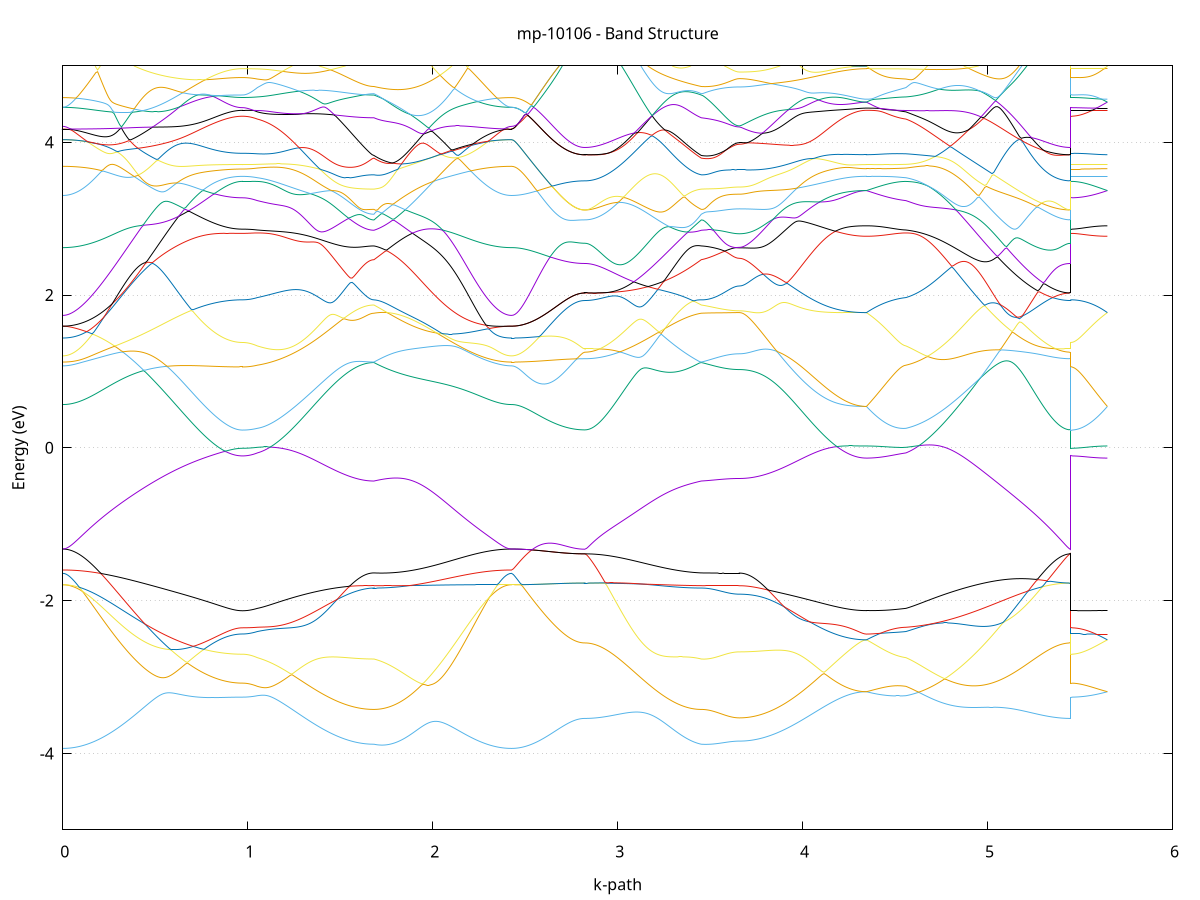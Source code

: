 set title 'mp-10106 - Band Structure'
set xlabel 'k-path'
set ylabel 'Energy (eV)'
set grid y
set yrange [-5:5]
set terminal png size 800,600
set output 'mp-10106_bands_gnuplot.png'
plot '-' using 1:2 with lines notitle, '-' using 1:2 with lines notitle, '-' using 1:2 with lines notitle, '-' using 1:2 with lines notitle, '-' using 1:2 with lines notitle, '-' using 1:2 with lines notitle, '-' using 1:2 with lines notitle, '-' using 1:2 with lines notitle, '-' using 1:2 with lines notitle, '-' using 1:2 with lines notitle, '-' using 1:2 with lines notitle, '-' using 1:2 with lines notitle, '-' using 1:2 with lines notitle, '-' using 1:2 with lines notitle, '-' using 1:2 with lines notitle, '-' using 1:2 with lines notitle, '-' using 1:2 with lines notitle, '-' using 1:2 with lines notitle, '-' using 1:2 with lines notitle, '-' using 1:2 with lines notitle, '-' using 1:2 with lines notitle, '-' using 1:2 with lines notitle, '-' using 1:2 with lines notitle, '-' using 1:2 with lines notitle, '-' using 1:2 with lines notitle, '-' using 1:2 with lines notitle, '-' using 1:2 with lines notitle, '-' using 1:2 with lines notitle, '-' using 1:2 with lines notitle, '-' using 1:2 with lines notitle, '-' using 1:2 with lines notitle, '-' using 1:2 with lines notitle, '-' using 1:2 with lines notitle, '-' using 1:2 with lines notitle, '-' using 1:2 with lines notitle, '-' using 1:2 with lines notitle, '-' using 1:2 with lines notitle, '-' using 1:2 with lines notitle, '-' using 1:2 with lines notitle, '-' using 1:2 with lines notitle, '-' using 1:2 with lines notitle, '-' using 1:2 with lines notitle, '-' using 1:2 with lines notitle, '-' using 1:2 with lines notitle, '-' using 1:2 with lines notitle, '-' using 1:2 with lines notitle, '-' using 1:2 with lines notitle, '-' using 1:2 with lines notitle, '-' using 1:2 with lines notitle, '-' using 1:2 with lines notitle, '-' using 1:2 with lines notitle, '-' using 1:2 with lines notitle, '-' using 1:2 with lines notitle, '-' using 1:2 with lines notitle, '-' using 1:2 with lines notitle, '-' using 1:2 with lines notitle, '-' using 1:2 with lines notitle, '-' using 1:2 with lines notitle, '-' using 1:2 with lines notitle, '-' using 1:2 with lines notitle, '-' using 1:2 with lines notitle, '-' using 1:2 with lines notitle, '-' using 1:2 with lines notitle, '-' using 1:2 with lines notitle
0.000000 -41.640529
0.009915 -41.640529
0.019830 -41.640529
0.029745 -41.640529
0.039660 -41.640529
0.049575 -41.640529
0.059490 -41.640529
0.069405 -41.640529
0.079320 -41.640429
0.089235 -41.640429
0.099150 -41.640429
0.109065 -41.640429
0.118980 -41.640329
0.128895 -41.640329
0.138810 -41.640329
0.148726 -41.640229
0.158641 -41.640229
0.168556 -41.640129
0.178471 -41.640129
0.188386 -41.640029
0.198301 -41.640029
0.208216 -41.639929
0.218131 -41.639829
0.228046 -41.639829
0.237961 -41.639729
0.247876 -41.639729
0.257791 -41.639629
0.267706 -41.639529
0.277621 -41.639529
0.287536 -41.639429
0.297451 -41.639329
0.307366 -41.639229
0.317281 -41.639229
0.327196 -41.639129
0.337111 -41.639029
0.347026 -41.638929
0.356941 -41.638829
0.366856 -41.638729
0.376771 -41.638729
0.386686 -41.638629
0.396601 -41.638529
0.406516 -41.638429
0.416431 -41.638329
0.426346 -41.638229
0.436261 -41.638129
0.446177 -41.638029
0.456092 -41.637929
0.466007 -41.637829
0.475922 -41.637829
0.485837 -41.637729
0.495752 -41.637629
0.505667 -41.637529
0.515582 -41.637429
0.525497 -41.637329
0.535412 -41.637229
0.545327 -41.637129
0.555242 -41.637029
0.565157 -41.636929
0.575072 -41.636829
0.584987 -41.636829
0.594902 -41.636729
0.604817 -41.636629
0.614732 -41.636529
0.624647 -41.636429
0.634562 -41.636329
0.644477 -41.636329
0.654392 -41.636229
0.664307 -41.636129
0.674222 -41.636029
0.684137 -41.635929
0.694052 -41.635929
0.703967 -41.635829
0.713882 -41.635729
0.723797 -41.635729
0.733713 -41.635629
0.743628 -41.635529
0.753543 -41.635529
0.763458 -41.635429
0.773373 -41.635429
0.783288 -41.635329
0.793203 -41.635329
0.803118 -41.635229
0.813033 -41.635229
0.822948 -41.635129
0.832863 -41.635129
0.842778 -41.635029
0.852693 -41.635029
0.862608 -41.635029
0.872523 -41.634929
0.882438 -41.634929
0.892353 -41.634929
0.902268 -41.634929
0.912183 -41.634929
0.922098 -41.634829
0.932013 -41.634829
0.941928 -41.634829
0.951843 -41.634829
0.961758 -41.634829
0.971673 -41.634829
0.971673 -41.634829
0.980629 -41.634829
0.989584 -41.634829
0.998539 -41.634829
1.007494 -41.634829
1.016449 -41.634829
1.025404 -41.634829
1.034360 -41.634829
1.043315 -41.634929
1.052270 -41.634929
1.052270 -41.634929
1.062115 -41.634929
1.071960 -41.634929
1.081805 -41.634929
1.091650 -41.634929
1.101495 -41.635029
1.111341 -41.635029
1.121186 -41.635029
1.131031 -41.635029
1.140876 -41.635029
1.150721 -41.635129
1.160566 -41.635129
1.170411 -41.635129
1.180256 -41.635129
1.190101 -41.635129
1.199946 -41.635229
1.209792 -41.635229
1.219637 -41.635229
1.229482 -41.635229
1.239327 -41.635229
1.249172 -41.635329
1.259017 -41.635329
1.268862 -41.635329
1.278707 -41.635329
1.288552 -41.635429
1.298397 -41.635429
1.308243 -41.635429
1.318088 -41.635429
1.327933 -41.635429
1.337778 -41.635529
1.347623 -41.635529
1.357468 -41.635529
1.367313 -41.635529
1.377158 -41.635529
1.387003 -41.635629
1.396848 -41.635629
1.406694 -41.635629
1.416539 -41.635629
1.426384 -41.635629
1.436229 -41.635729
1.446074 -41.635729
1.455919 -41.635729
1.465764 -41.635729
1.475609 -41.635729
1.485454 -41.635729
1.495299 -41.635829
1.505145 -41.635829
1.514990 -41.635829
1.524835 -41.635829
1.534680 -41.635829
1.544525 -41.635829
1.554370 -41.635829
1.564215 -41.635829
1.574060 -41.635829
1.583905 -41.635929
1.593750 -41.635929
1.603596 -41.635929
1.613441 -41.635929
1.623286 -41.635929
1.633131 -41.635929
1.642976 -41.635929
1.652821 -41.635929
1.662666 -41.635929
1.672511 -41.635929
1.682356 -41.635929
1.682356 -41.635929
1.692277 -41.635829
1.702198 -41.635729
1.712119 -41.635629
1.722040 -41.635529
1.731961 -41.635429
1.741882 -41.635529
1.751803 -41.635629
1.761723 -41.635729
1.771644 -41.635829
1.781565 -41.635929
1.791486 -41.636029
1.801407 -41.636129
1.811328 -41.636229
1.821249 -41.636329
1.831170 -41.636429
1.841091 -41.636529
1.851012 -41.636629
1.860932 -41.636729
1.870853 -41.636829
1.880774 -41.636929
1.890695 -41.637029
1.900616 -41.637129
1.910537 -41.637229
1.920458 -41.637329
1.930379 -41.637429
1.940300 -41.637529
1.950221 -41.637629
1.960141 -41.637729
1.970062 -41.637829
1.979983 -41.637929
1.989904 -41.638029
1.999825 -41.638129
2.009746 -41.638229
2.019667 -41.638329
2.029588 -41.638429
2.039509 -41.638529
2.049430 -41.638629
2.059350 -41.638729
2.069271 -41.638829
2.079192 -41.638929
2.089113 -41.639029
2.099034 -41.639029
2.108955 -41.639129
2.118876 -41.639229
2.128797 -41.639329
2.138718 -41.639429
2.148638 -41.639429
2.158559 -41.639529
2.168480 -41.639629
2.178401 -41.639729
2.188322 -41.639729
2.198243 -41.639829
2.208164 -41.639829
2.218085 -41.639929
2.228006 -41.640029
2.237927 -41.640029
2.247847 -41.640129
2.257768 -41.640129
2.267689 -41.640229
2.277610 -41.640229
2.287531 -41.640329
2.297452 -41.640329
2.307373 -41.640329
2.317294 -41.640429
2.327215 -41.640429
2.337135 -41.640429
2.347056 -41.640429
2.356977 -41.640529
2.366898 -41.640529
2.376819 -41.640529
2.386740 -41.640529
2.396661 -41.640529
2.406582 -41.640529
2.416503 -41.640529
2.426424 -41.640529
2.426424 -41.640529
2.436318 -41.640529
2.446212 -41.640529
2.456106 -41.640529
2.466000 -41.640529
2.475894 -41.640529
2.485788 -41.640529
2.495682 -41.640529
2.505576 -41.640529
2.515470 -41.640529
2.525364 -41.640529
2.535258 -41.640529
2.545152 -41.640529
2.555046 -41.640529
2.564940 -41.640429
2.574834 -41.640429
2.584728 -41.640429
2.594622 -41.640429
2.604516 -41.640429
2.614410 -41.640429
2.624304 -41.640429
2.634198 -41.640429
2.644092 -41.640329
2.653987 -41.640329
2.663881 -41.640329
2.673775 -41.640329
2.683669 -41.640329
2.693563 -41.640329
2.703457 -41.640329
2.713351 -41.640329
2.723245 -41.640329
2.733139 -41.640229
2.743033 -41.640229
2.752927 -41.640229
2.762821 -41.640229
2.772715 -41.640229
2.782609 -41.640229
2.792503 -41.640229
2.802397 -41.640229
2.812291 -41.640229
2.822185 -41.640229
2.822185 -41.640229
2.832030 -41.640229
2.841875 -41.640229
2.851720 -41.640229
2.861566 -41.640229
2.871411 -41.640229
2.881256 -41.640229
2.891101 -41.640129
2.900946 -41.640129
2.910791 -41.640129
2.920636 -41.640129
2.930481 -41.640029
2.940326 -41.640029
2.950171 -41.640029
2.960017 -41.639929
2.969862 -41.639929
2.979707 -41.639929
2.989552 -41.639829
2.999397 -41.639829
3.009242 -41.639729
3.019087 -41.639729
3.028932 -41.639629
3.038777 -41.639629
3.048622 -41.639529
3.058468 -41.639429
3.068313 -41.639429
3.078158 -41.639329
3.088003 -41.639329
3.097848 -41.639229
3.107693 -41.639129
3.117538 -41.639029
3.127383 -41.639029
3.137228 -41.638929
3.147073 -41.638829
3.156919 -41.638729
3.166764 -41.638729
3.176609 -41.638629
3.186454 -41.638529
3.196299 -41.638429
3.206144 -41.638329
3.215989 -41.638229
3.225834 -41.638129
3.235679 -41.638129
3.245524 -41.638029
3.255370 -41.637929
3.265215 -41.637829
3.275060 -41.637729
3.284905 -41.637629
3.294750 -41.637529
3.304595 -41.637429
3.314440 -41.637329
3.324285 -41.637229
3.334130 -41.637129
3.343975 -41.637029
3.353821 -41.636929
3.363666 -41.636829
3.373511 -41.636729
3.383356 -41.636629
3.393201 -41.636529
3.403046 -41.636429
3.412891 -41.636329
3.422736 -41.636229
3.432581 -41.636129
3.442426 -41.636029
3.452272 -41.635929
3.452272 -41.635929
3.462077 -41.635929
3.471883 -41.635829
3.481689 -41.635829
3.491495 -41.635829
3.501301 -41.635829
3.511107 -41.635729
3.520913 -41.635729
3.530719 -41.635729
3.540525 -41.635729
3.550331 -41.635629
3.560137 -41.635629
3.569942 -41.635629
3.579748 -41.635629
3.589554 -41.635629
3.599360 -41.635529
3.609166 -41.635529
3.618972 -41.635529
3.628778 -41.635529
3.638584 -41.635529
3.648390 -41.635529
3.658196 -41.635529
3.658196 -41.635529
3.668153 -41.635529
3.678111 -41.635529
3.688069 -41.635529
3.698026 -41.635529
3.707984 -41.635529
3.717941 -41.635529
3.727899 -41.635529
3.737857 -41.635429
3.747814 -41.635429
3.757772 -41.635429
3.767730 -41.635429
3.777687 -41.635429
3.787645 -41.635429
3.797603 -41.635429
3.807560 -41.635429
3.817518 -41.635429
3.827475 -41.635429
3.837433 -41.635429
3.847391 -41.635429
3.857348 -41.635329
3.867306 -41.635329
3.877264 -41.635329
3.887221 -41.635329
3.897179 -41.635329
3.907136 -41.635329
3.917094 -41.635329
3.927052 -41.635229
3.937009 -41.635229
3.946967 -41.635229
3.956925 -41.635229
3.966882 -41.635229
3.976840 -41.635229
3.986798 -41.635229
3.996755 -41.635129
4.006713 -41.635129
4.016670 -41.635129
4.026628 -41.635129
4.036586 -41.635129
4.046543 -41.635129
4.056501 -41.635129
4.066459 -41.635029
4.076416 -41.635029
4.086374 -41.635029
4.096332 -41.635029
4.106289 -41.635029
4.116247 -41.635029
4.126204 -41.635029
4.136162 -41.634929
4.146120 -41.634929
4.156077 -41.634929
4.166035 -41.634929
4.175993 -41.634929
4.185950 -41.634929
4.195908 -41.634929
4.205866 -41.634929
4.215823 -41.634929
4.225781 -41.634829
4.235738 -41.634829
4.245696 -41.634829
4.255654 -41.634829
4.265611 -41.634829
4.275569 -41.634829
4.285527 -41.634829
4.295484 -41.634829
4.305442 -41.634829
4.315399 -41.634829
4.325357 -41.634829
4.335315 -41.634829
4.345272 -41.634829
4.345272 -41.634829
4.354984 -41.634829
4.364696 -41.634829
4.374409 -41.634829
4.384121 -41.634829
4.393833 -41.634829
4.403545 -41.634829
4.413257 -41.634829
4.422969 -41.634829
4.432681 -41.634829
4.442393 -41.634829
4.452105 -41.634829
4.461817 -41.634829
4.471529 -41.634829
4.481241 -41.634829
4.490953 -41.634829
4.500665 -41.634829
4.510377 -41.634829
4.520089 -41.634929
4.529801 -41.634929
4.539513 -41.634929
4.549225 -41.634929
4.558937 -41.634929
4.558937 -41.634929
4.568838 -41.634929
4.578739 -41.634929
4.588640 -41.635029
4.598541 -41.635029
4.608441 -41.635029
4.618342 -41.635129
4.628243 -41.635129
4.638144 -41.635129
4.648045 -41.635229
4.657946 -41.635229
4.667847 -41.635329
4.677747 -41.635329
4.687648 -41.635429
4.697549 -41.635429
4.707450 -41.635529
4.717351 -41.635629
4.727252 -41.635629
4.737153 -41.635729
4.747053 -41.635729
4.756954 -41.635829
4.766855 -41.635929
4.776756 -41.636029
4.786657 -41.636029
4.796558 -41.636129
4.806458 -41.636229
4.816359 -41.636329
4.826260 -41.636329
4.836161 -41.636429
4.846062 -41.636529
4.855963 -41.636629
4.865864 -41.636729
4.875764 -41.636729
4.885665 -41.636829
4.895566 -41.636929
4.905467 -41.637029
4.915368 -41.637129
4.925269 -41.637229
4.935170 -41.637229
4.945070 -41.637329
4.954971 -41.637429
4.964872 -41.637529
4.974773 -41.637629
4.984674 -41.637729
4.994575 -41.637829
5.004476 -41.637829
5.014376 -41.637929
5.024277 -41.638029
5.034178 -41.638129
5.044079 -41.638229
5.053980 -41.638329
5.063881 -41.638429
5.073781 -41.638429
5.083682 -41.638529
5.093583 -41.638629
5.103484 -41.638729
5.113385 -41.638829
5.123286 -41.638829
5.133187 -41.638929
5.143087 -41.639029
5.152988 -41.639029
5.162889 -41.639129
5.172790 -41.639229
5.182691 -41.639329
5.192592 -41.639329
5.202493 -41.639429
5.212393 -41.639429
5.222294 -41.639529
5.232195 -41.639629
5.242096 -41.639629
5.251997 -41.639729
5.261898 -41.639729
5.271799 -41.639829
5.281699 -41.639829
5.291600 -41.639929
5.301501 -41.639929
5.311402 -41.639929
5.321303 -41.640029
5.331204 -41.640029
5.341104 -41.640029
5.351005 -41.640129
5.360906 -41.640129
5.370807 -41.640129
5.380708 -41.640129
5.390609 -41.640229
5.400510 -41.640229
5.410410 -41.640229
5.420311 -41.640229
5.430212 -41.640229
5.440113 -41.640229
5.450014 -41.640229
5.450014 -41.634829
5.459908 -41.634829
5.469802 -41.634829
5.479696 -41.634829
5.489590 -41.634829
5.499484 -41.634829
5.509378 -41.634829
5.519272 -41.634829
5.529166 -41.634829
5.539060 -41.634829
5.548954 -41.634829
5.558848 -41.634829
5.568742 -41.634829
5.578636 -41.634829
5.588530 -41.634829
5.598424 -41.634829
5.608318 -41.634829
5.618213 -41.634829
5.628107 -41.634829
5.638001 -41.634829
5.647895 -41.634829
e
0.000000 -41.631529
0.009915 -41.631529
0.019830 -41.631529
0.029745 -41.631529
0.039660 -41.631529
0.049575 -41.631529
0.059490 -41.631529
0.069405 -41.631529
0.079320 -41.631529
0.089235 -41.631529
0.099150 -41.631629
0.109065 -41.631629
0.118980 -41.631629
0.128895 -41.631629
0.138810 -41.631629
0.148726 -41.631729
0.158641 -41.631729
0.168556 -41.631729
0.178471 -41.631729
0.188386 -41.631829
0.198301 -41.631829
0.208216 -41.631829
0.218131 -41.631929
0.228046 -41.631929
0.237961 -41.631929
0.247876 -41.632029
0.257791 -41.632029
0.267706 -41.632129
0.277621 -41.632129
0.287536 -41.632129
0.297451 -41.632229
0.307366 -41.632229
0.317281 -41.632329
0.327196 -41.632329
0.337111 -41.632429
0.347026 -41.632429
0.356941 -41.632529
0.366856 -41.632529
0.376771 -41.632629
0.386686 -41.632629
0.396601 -41.632729
0.406516 -41.632729
0.416431 -41.632829
0.426346 -41.632829
0.436261 -41.632929
0.446177 -41.632929
0.456092 -41.633029
0.466007 -41.633029
0.475922 -41.633129
0.485837 -41.633129
0.495752 -41.633229
0.505667 -41.633229
0.515582 -41.633329
0.525497 -41.633329
0.535412 -41.633429
0.545327 -41.633529
0.555242 -41.633529
0.565157 -41.633629
0.575072 -41.633629
0.584987 -41.633729
0.594902 -41.633729
0.604817 -41.633829
0.614732 -41.633829
0.624647 -41.633929
0.634562 -41.633929
0.644477 -41.633929
0.654392 -41.634029
0.664307 -41.634029
0.674222 -41.634129
0.684137 -41.634129
0.694052 -41.634229
0.703967 -41.634229
0.713882 -41.634229
0.723797 -41.634329
0.733713 -41.634329
0.743628 -41.634429
0.753543 -41.634429
0.763458 -41.634429
0.773373 -41.634529
0.783288 -41.634529
0.793203 -41.634529
0.803118 -41.634629
0.813033 -41.634629
0.822948 -41.634629
0.832863 -41.634629
0.842778 -41.634629
0.852693 -41.634729
0.862608 -41.634729
0.872523 -41.634729
0.882438 -41.634729
0.892353 -41.634729
0.902268 -41.634729
0.912183 -41.634829
0.922098 -41.634829
0.932013 -41.634829
0.941928 -41.634829
0.951843 -41.634829
0.961758 -41.634829
0.971673 -41.634829
0.971673 -41.634829
0.980629 -41.634829
0.989584 -41.634829
0.998539 -41.634829
1.007494 -41.634829
1.016449 -41.634829
1.025404 -41.634829
1.034360 -41.634829
1.043315 -41.634829
1.052270 -41.634729
1.052270 -41.634829
1.062115 -41.634729
1.071960 -41.634729
1.081805 -41.634729
1.091650 -41.634729
1.101495 -41.634729
1.111341 -41.634729
1.121186 -41.634729
1.131031 -41.634729
1.140876 -41.634729
1.150721 -41.634729
1.160566 -41.634729
1.170411 -41.634729
1.180256 -41.634729
1.190101 -41.634729
1.199946 -41.634729
1.209792 -41.634729
1.219637 -41.634729
1.229482 -41.634729
1.239327 -41.634729
1.249172 -41.634729
1.259017 -41.634729
1.268862 -41.634729
1.278707 -41.634729
1.288552 -41.634729
1.298397 -41.634729
1.308243 -41.634729
1.318088 -41.634729
1.327933 -41.634729
1.337778 -41.634729
1.347623 -41.634829
1.357468 -41.634829
1.367313 -41.634829
1.377158 -41.634829
1.387003 -41.634829
1.396848 -41.634829
1.406694 -41.634829
1.416539 -41.634829
1.426384 -41.634829
1.436229 -41.634829
1.446074 -41.634829
1.455919 -41.634829
1.465764 -41.634829
1.475609 -41.634829
1.485454 -41.634829
1.495299 -41.634929
1.505145 -41.634929
1.514990 -41.634929
1.524835 -41.634929
1.534680 -41.634929
1.544525 -41.634929
1.554370 -41.634929
1.564215 -41.634929
1.574060 -41.634929
1.583905 -41.634929
1.593750 -41.634929
1.603596 -41.634929
1.613441 -41.634929
1.623286 -41.634929
1.633131 -41.634929
1.642976 -41.634929
1.652821 -41.634929
1.662666 -41.634929
1.672511 -41.634929
1.682356 -41.634929
1.682356 -41.634929
1.692277 -41.635029
1.702198 -41.635129
1.712119 -41.635229
1.722040 -41.635329
1.731961 -41.635429
1.741882 -41.635329
1.751803 -41.635229
1.761723 -41.635129
1.771644 -41.635029
1.781565 -41.634929
1.791486 -41.634829
1.801407 -41.634729
1.811328 -41.634629
1.821249 -41.634529
1.831170 -41.634429
1.841091 -41.634329
1.851012 -41.634229
1.860932 -41.634229
1.870853 -41.634129
1.880774 -41.634029
1.890695 -41.633929
1.900616 -41.633829
1.910537 -41.633729
1.920458 -41.633629
1.930379 -41.633629
1.940300 -41.633529
1.950221 -41.633429
1.960141 -41.633329
1.970062 -41.633329
1.979983 -41.633229
1.989904 -41.633129
1.999825 -41.633029
2.009746 -41.633029
2.019667 -41.632929
2.029588 -41.632829
2.039509 -41.632829
2.049430 -41.632729
2.059350 -41.632629
2.069271 -41.632629
2.079192 -41.632529
2.089113 -41.632529
2.099034 -41.632429
2.108955 -41.632329
2.118876 -41.632329
2.128797 -41.632229
2.138718 -41.632229
2.148638 -41.632129
2.158559 -41.632129
2.168480 -41.632129
2.178401 -41.632029
2.188322 -41.632029
2.198243 -41.631929
2.208164 -41.631929
2.218085 -41.631929
2.228006 -41.631829
2.237927 -41.631829
2.247847 -41.631829
2.257768 -41.631729
2.267689 -41.631729
2.277610 -41.631729
2.287531 -41.631629
2.297452 -41.631629
2.307373 -41.631629
2.317294 -41.631629
2.327215 -41.631629
2.337135 -41.631529
2.347056 -41.631529
2.356977 -41.631529
2.366898 -41.631529
2.376819 -41.631529
2.386740 -41.631529
2.396661 -41.631529
2.406582 -41.631529
2.416503 -41.631529
2.426424 -41.631529
2.426424 -41.631529
2.436318 -41.631529
2.446212 -41.631529
2.456106 -41.631529
2.466000 -41.631529
2.475894 -41.631529
2.485788 -41.631529
2.495682 -41.631529
2.505576 -41.631529
2.515470 -41.631529
2.525364 -41.631529
2.535258 -41.631529
2.545152 -41.631529
2.555046 -41.631629
2.564940 -41.631629
2.574834 -41.631629
2.584728 -41.631629
2.594622 -41.631629
2.604516 -41.631629
2.614410 -41.631629
2.624304 -41.631629
2.634198 -41.631729
2.644092 -41.631729
2.653987 -41.631729
2.663881 -41.631729
2.673775 -41.631729
2.683669 -41.631729
2.693563 -41.631729
2.703457 -41.631729
2.713351 -41.631829
2.723245 -41.631829
2.733139 -41.631829
2.743033 -41.631829
2.752927 -41.631829
2.762821 -41.631829
2.772715 -41.631829
2.782609 -41.631829
2.792503 -41.631829
2.802397 -41.631829
2.812291 -41.631829
2.822185 -41.631829
2.822185 -41.631829
2.832030 -41.631829
2.841875 -41.631829
2.851720 -41.631829
2.861566 -41.631829
2.871411 -41.631829
2.881256 -41.631829
2.891101 -41.631929
2.900946 -41.631929
2.910791 -41.631929
2.920636 -41.631929
2.930481 -41.631929
2.940326 -41.631929
2.950171 -41.631929
2.960017 -41.632029
2.969862 -41.632029
2.979707 -41.632029
2.989552 -41.632029
2.999397 -41.632129
3.009242 -41.632129
3.019087 -41.632129
3.028932 -41.632129
3.038777 -41.632229
3.048622 -41.632229
3.058468 -41.632229
3.068313 -41.632329
3.078158 -41.632329
3.088003 -41.632429
3.097848 -41.632429
3.107693 -41.632529
3.117538 -41.632529
3.127383 -41.632529
3.137228 -41.632629
3.147073 -41.632629
3.156919 -41.632729
3.166764 -41.632729
3.176609 -41.632829
3.186454 -41.632929
3.196299 -41.632929
3.206144 -41.633029
3.215989 -41.633029
3.225834 -41.633129
3.235679 -41.633229
3.245524 -41.633229
3.255370 -41.633329
3.265215 -41.633429
3.275060 -41.633429
3.284905 -41.633529
3.294750 -41.633629
3.304595 -41.633629
3.314440 -41.633729
3.324285 -41.633829
3.334130 -41.633929
3.343975 -41.634029
3.353821 -41.634029
3.363666 -41.634129
3.373511 -41.634229
3.383356 -41.634329
3.393201 -41.634429
3.403046 -41.634529
3.412891 -41.634629
3.422736 -41.634629
3.432581 -41.634729
3.442426 -41.634829
3.452272 -41.634929
3.452272 -41.634929
3.462077 -41.634929
3.471883 -41.635029
3.481689 -41.635029
3.491495 -41.635029
3.501301 -41.635029
3.511107 -41.635129
3.520913 -41.635129
3.530719 -41.635129
3.540525 -41.635129
3.550331 -41.635129
3.560137 -41.635229
3.569942 -41.635229
3.579748 -41.635229
3.589554 -41.635229
3.599360 -41.635229
3.609166 -41.635329
3.618972 -41.635329
3.628778 -41.635329
3.638584 -41.635329
3.648390 -41.635329
3.658196 -41.635329
3.658196 -41.635329
3.668153 -41.635329
3.678111 -41.635329
3.688069 -41.635329
3.698026 -41.635329
3.707984 -41.635329
3.717941 -41.635329
3.727899 -41.635329
3.737857 -41.635329
3.747814 -41.635329
3.757772 -41.635329
3.767730 -41.635329
3.777687 -41.635329
3.787645 -41.635329
3.797603 -41.635329
3.807560 -41.635329
3.817518 -41.635229
3.827475 -41.635229
3.837433 -41.635229
3.847391 -41.635229
3.857348 -41.635229
3.867306 -41.635229
3.877264 -41.635229
3.887221 -41.635229
3.897179 -41.635229
3.907136 -41.635229
3.917094 -41.635229
3.927052 -41.635129
3.937009 -41.635129
3.946967 -41.635129
3.956925 -41.635129
3.966882 -41.635129
3.976840 -41.635129
3.986798 -41.635129
3.996755 -41.635129
4.006713 -41.635029
4.016670 -41.635029
4.026628 -41.635029
4.036586 -41.635029
4.046543 -41.635029
4.056501 -41.635029
4.066459 -41.635029
4.076416 -41.635029
4.086374 -41.635029
4.096332 -41.634929
4.106289 -41.634929
4.116247 -41.634929
4.126204 -41.634929
4.136162 -41.634929
4.146120 -41.634929
4.156077 -41.634929
4.166035 -41.634929
4.175993 -41.634929
4.185950 -41.634929
4.195908 -41.634829
4.205866 -41.634829
4.215823 -41.634829
4.225781 -41.634829
4.235738 -41.634829
4.245696 -41.634829
4.255654 -41.634829
4.265611 -41.634829
4.275569 -41.634829
4.285527 -41.634829
4.295484 -41.634829
4.305442 -41.634829
4.315399 -41.634829
4.325357 -41.634829
4.335315 -41.634829
4.345272 -41.634829
4.345272 -41.634829
4.354984 -41.634829
4.364696 -41.634829
4.374409 -41.634829
4.384121 -41.634829
4.393833 -41.634829
4.403545 -41.634829
4.413257 -41.634829
4.422969 -41.634829
4.432681 -41.634829
4.442393 -41.634829
4.452105 -41.634829
4.461817 -41.634829
4.471529 -41.634829
4.481241 -41.634829
4.490953 -41.634829
4.500665 -41.634829
4.510377 -41.634829
4.520089 -41.634829
4.529801 -41.634829
4.539513 -41.634829
4.549225 -41.634829
4.558937 -41.634729
4.558937 -41.634729
4.568838 -41.634729
4.578739 -41.634729
4.588640 -41.634729
4.598541 -41.634729
4.608441 -41.634729
4.618342 -41.634629
4.628243 -41.634629
4.638144 -41.634629
4.648045 -41.634629
4.657946 -41.634629
4.667847 -41.634529
4.677747 -41.634529
4.687648 -41.634529
4.697549 -41.634429
4.707450 -41.634429
4.717351 -41.634429
4.727252 -41.634329
4.737153 -41.634329
4.747053 -41.634329
4.756954 -41.634229
4.766855 -41.634229
4.776756 -41.634229
4.786657 -41.634129
4.796558 -41.634129
4.806458 -41.634029
4.816359 -41.634029
4.826260 -41.633929
4.836161 -41.633929
4.846062 -41.633929
4.855963 -41.633829
4.865864 -41.633829
4.875764 -41.633729
4.885665 -41.633729
4.895566 -41.633629
4.905467 -41.633629
4.915368 -41.633529
4.925269 -41.633529
4.935170 -41.633429
4.945070 -41.633429
4.954971 -41.633329
4.964872 -41.633329
4.974773 -41.633229
4.984674 -41.633229
4.994575 -41.633229
5.004476 -41.633129
5.014376 -41.633129
5.024277 -41.633029
5.034178 -41.633029
5.044079 -41.632929
5.053980 -41.632929
5.063881 -41.632829
5.073781 -41.632829
5.083682 -41.632729
5.093583 -41.632729
5.103484 -41.632629
5.113385 -41.632629
5.123286 -41.632629
5.133187 -41.632529
5.143087 -41.632529
5.152988 -41.632429
5.162889 -41.632429
5.172790 -41.632429
5.182691 -41.632329
5.192592 -41.632329
5.202493 -41.632329
5.212393 -41.632229
5.222294 -41.632229
5.232195 -41.632229
5.242096 -41.632129
5.251997 -41.632129
5.261898 -41.632129
5.271799 -41.632129
5.281699 -41.632029
5.291600 -41.632029
5.301501 -41.632029
5.311402 -41.632029
5.321303 -41.631929
5.331204 -41.631929
5.341104 -41.631929
5.351005 -41.631929
5.360906 -41.631929
5.370807 -41.631929
5.380708 -41.631929
5.390609 -41.631829
5.400510 -41.631829
5.410410 -41.631829
5.420311 -41.631829
5.430212 -41.631829
5.440113 -41.631829
5.450014 -41.631829
5.450014 -41.634829
5.459908 -41.634829
5.469802 -41.634829
5.479696 -41.634829
5.489590 -41.634829
5.499484 -41.634829
5.509378 -41.634829
5.519272 -41.634829
5.529166 -41.634829
5.539060 -41.634829
5.548954 -41.634829
5.558848 -41.634829
5.568742 -41.634829
5.578636 -41.634829
5.588530 -41.634829
5.598424 -41.634829
5.608318 -41.634829
5.618213 -41.634829
5.628107 -41.634829
5.638001 -41.634829
5.647895 -41.634829
e
0.000000 -41.235629
0.009915 -41.235629
0.019830 -41.235629
0.029745 -41.235529
0.039660 -41.235429
0.049575 -41.235329
0.059490 -41.235229
0.069405 -41.235029
0.079320 -41.234829
0.089235 -41.234629
0.099150 -41.234329
0.109065 -41.234129
0.118980 -41.233829
0.128895 -41.233529
0.138810 -41.233129
0.148726 -41.232829
0.158641 -41.232429
0.168556 -41.232029
0.178471 -41.231629
0.188386 -41.231129
0.198301 -41.230629
0.208216 -41.230229
0.218131 -41.229629
0.228046 -41.229129
0.237961 -41.228629
0.247876 -41.228029
0.257791 -41.227429
0.267706 -41.226829
0.277621 -41.226229
0.287536 -41.225629
0.297451 -41.224929
0.307366 -41.224229
0.317281 -41.223629
0.327196 -41.222929
0.337111 -41.222229
0.347026 -41.221429
0.356941 -41.220729
0.366856 -41.220029
0.376771 -41.219229
0.386686 -41.218429
0.396601 -41.217729
0.406516 -41.216929
0.416431 -41.216129
0.426346 -41.215329
0.436261 -41.214529
0.446177 -41.213729
0.456092 -41.212929
0.466007 -41.212129
0.475922 -41.211329
0.485837 -41.210529
0.495752 -41.209729
0.505667 -41.208929
0.515582 -41.208129
0.525497 -41.207329
0.535412 -41.206529
0.545327 -41.205729
0.555242 -41.204929
0.565157 -41.204129
0.575072 -41.203329
0.584987 -41.202629
0.594902 -41.201829
0.604817 -41.201029
0.614732 -41.200329
0.624647 -41.199629
0.634562 -41.198829
0.644477 -41.198129
0.654392 -41.197429
0.664307 -41.196729
0.674222 -41.196129
0.684137 -41.195429
0.694052 -41.194829
0.703967 -41.194129
0.713882 -41.193529
0.723797 -41.192929
0.733713 -41.192429
0.743628 -41.191829
0.753543 -41.191329
0.763458 -41.190829
0.773373 -41.190329
0.783288 -41.189829
0.793203 -41.189329
0.803118 -41.188929
0.813033 -41.188529
0.822948 -41.188129
0.832863 -41.187729
0.842778 -41.187429
0.852693 -41.187129
0.862608 -41.186829
0.872523 -41.186529
0.882438 -41.186329
0.892353 -41.186029
0.902268 -41.185829
0.912183 -41.185729
0.922098 -41.185529
0.932013 -41.185429
0.941928 -41.185329
0.951843 -41.185329
0.961758 -41.185229
0.971673 -41.185229
0.971673 -41.185229
0.980629 -41.185229
0.989584 -41.185329
0.998539 -41.185329
1.007494 -41.185429
1.016449 -41.185529
1.025404 -41.185629
1.034360 -41.185729
1.043315 -41.185929
1.052270 -41.186129
1.052270 -41.186129
1.062115 -41.186229
1.071960 -41.186429
1.081805 -41.186529
1.091650 -41.186729
1.101495 -41.186829
1.111341 -41.187029
1.121186 -41.187129
1.131031 -41.187229
1.140876 -41.187429
1.150721 -41.187529
1.160566 -41.187729
1.170411 -41.187829
1.180256 -41.188029
1.190101 -41.188129
1.199946 -41.188329
1.209792 -41.188429
1.219637 -41.188529
1.229482 -41.188729
1.239327 -41.188829
1.249172 -41.188929
1.259017 -41.189129
1.268862 -41.189229
1.278707 -41.189329
1.288552 -41.189529
1.298397 -41.189629
1.308243 -41.189729
1.318088 -41.189829
1.327933 -41.190029
1.337778 -41.190129
1.347623 -41.190229
1.357468 -41.190329
1.367313 -41.190429
1.377158 -41.190529
1.387003 -41.190629
1.396848 -41.190729
1.406694 -41.190829
1.416539 -41.190929
1.426384 -41.191029
1.436229 -41.191129
1.446074 -41.191229
1.455919 -41.191329
1.465764 -41.191429
1.475609 -41.191529
1.485454 -41.191529
1.495299 -41.191629
1.505145 -41.191729
1.514990 -41.191829
1.524835 -41.191829
1.534680 -41.191929
1.544525 -41.191929
1.554370 -41.192029
1.564215 -41.192029
1.574060 -41.192129
1.583905 -41.192129
1.593750 -41.192129
1.603596 -41.192229
1.613441 -41.192229
1.623286 -41.192229
1.633131 -41.192329
1.642976 -41.192329
1.652821 -41.192329
1.662666 -41.192329
1.672511 -41.192329
1.682356 -41.192329
1.682356 -41.192329
1.692277 -41.191229
1.702198 -41.190129
1.712119 -41.189029
1.722040 -41.187829
1.731961 -41.186729
1.741882 -41.186229
1.751803 -41.187329
1.761723 -41.188429
1.771644 -41.189529
1.781565 -41.190629
1.791486 -41.191829
1.801407 -41.192929
1.811328 -41.194029
1.821249 -41.195129
1.831170 -41.196229
1.841091 -41.197329
1.851012 -41.198429
1.860932 -41.199529
1.870853 -41.200629
1.880774 -41.201629
1.890695 -41.202729
1.900616 -41.203729
1.910537 -41.204829
1.920458 -41.205829
1.930379 -41.206929
1.940300 -41.207929
1.950221 -41.208929
1.960141 -41.209929
1.970062 -41.210829
1.979983 -41.211829
1.989904 -41.212829
1.999825 -41.213729
2.009746 -41.214629
2.019667 -41.215629
2.029588 -41.216529
2.039509 -41.217329
2.049430 -41.218229
2.059350 -41.219029
2.069271 -41.219929
2.079192 -41.220729
2.089113 -41.221529
2.099034 -41.222329
2.108955 -41.223029
2.118876 -41.223829
2.128797 -41.224529
2.138718 -41.225229
2.148638 -41.225929
2.158559 -41.226529
2.168480 -41.227229
2.178401 -41.227829
2.188322 -41.228429
2.198243 -41.229029
2.208164 -41.229529
2.218085 -41.230129
2.228006 -41.230629
2.237927 -41.231029
2.247847 -41.231529
2.257768 -41.231929
2.267689 -41.232429
2.277610 -41.232729
2.287531 -41.233129
2.297452 -41.233529
2.307373 -41.233829
2.317294 -41.234129
2.327215 -41.234329
2.337135 -41.234629
2.347056 -41.234829
2.356977 -41.235029
2.366898 -41.235129
2.376819 -41.235329
2.386740 -41.235429
2.396661 -41.235529
2.406582 -41.235629
2.416503 -41.235629
2.426424 -41.235629
2.426424 -41.235629
2.436318 -41.235629
2.446212 -41.235629
2.456106 -41.235629
2.466000 -41.235629
2.475894 -41.235629
2.485788 -41.235629
2.495682 -41.235629
2.505576 -41.235629
2.515470 -41.235629
2.525364 -41.235629
2.535258 -41.235629
2.545152 -41.235629
2.555046 -41.235629
2.564940 -41.235629
2.574834 -41.235629
2.584728 -41.235629
2.594622 -41.235629
2.604516 -41.235629
2.614410 -41.235629
2.624304 -41.235629
2.634198 -41.235629
2.644092 -41.235629
2.653987 -41.235629
2.663881 -41.235629
2.673775 -41.235629
2.683669 -41.235629
2.693563 -41.235629
2.703457 -41.235629
2.713351 -41.235629
2.723245 -41.235629
2.733139 -41.235629
2.743033 -41.235629
2.752927 -41.235629
2.762821 -41.235629
2.772715 -41.235629
2.782609 -41.235629
2.792503 -41.235629
2.802397 -41.235629
2.812291 -41.235629
2.822185 -41.235629
2.822185 -41.235629
2.832030 -41.235629
2.841875 -41.235629
2.851720 -41.235529
2.861566 -41.235429
2.871411 -41.235329
2.881256 -41.235229
2.891101 -41.235029
2.900946 -41.234829
2.910791 -41.234629
2.920636 -41.234329
2.930481 -41.234129
2.940326 -41.233829
2.950171 -41.233529
2.960017 -41.233129
2.969862 -41.232829
2.979707 -41.232429
2.989552 -41.232029
2.999397 -41.231629
3.009242 -41.231129
3.019087 -41.230629
3.028932 -41.230129
3.038777 -41.229629
3.048622 -41.229129
3.058468 -41.228529
3.068313 -41.227929
3.078158 -41.227329
3.088003 -41.226729
3.097848 -41.226029
3.107693 -41.225329
3.117538 -41.224729
3.127383 -41.223929
3.137228 -41.223229
3.147073 -41.222529
3.156919 -41.221729
3.166764 -41.220929
3.176609 -41.220129
3.186454 -41.219329
3.196299 -41.218429
3.206144 -41.217629
3.215989 -41.216729
3.225834 -41.215829
3.235679 -41.214929
3.245524 -41.214029
3.255370 -41.213129
3.265215 -41.212129
3.275060 -41.211229
3.284905 -41.210229
3.294750 -41.209229
3.304595 -41.208229
3.314440 -41.207229
3.324285 -41.206229
3.334130 -41.205229
3.343975 -41.204229
3.353821 -41.203129
3.363666 -41.202129
3.373511 -41.201029
3.383356 -41.199929
3.393201 -41.198929
3.403046 -41.197829
3.412891 -41.196729
3.422736 -41.195629
3.432581 -41.194529
3.442426 -41.193429
3.452272 -41.192329
3.452272 -41.192329
3.462077 -41.192029
3.471883 -41.191729
3.481689 -41.191429
3.491495 -41.191129
3.501301 -41.190829
3.511107 -41.190529
3.520913 -41.190229
3.530719 -41.189929
3.540525 -41.189629
3.550331 -41.189329
3.560137 -41.188929
3.569942 -41.188629
3.579748 -41.188329
3.589554 -41.188029
3.599360 -41.187729
3.609166 -41.187429
3.618972 -41.187129
3.628778 -41.186829
3.638584 -41.186529
3.648390 -41.186229
3.658196 -41.186029
3.658196 -41.186029
3.668153 -41.186029
3.678111 -41.186029
3.688069 -41.186029
3.698026 -41.186029
3.707984 -41.186029
3.717941 -41.186029
3.727899 -41.186029
3.737857 -41.186029
3.747814 -41.186029
3.757772 -41.186029
3.767730 -41.186029
3.777687 -41.186029
3.787645 -41.186029
3.797603 -41.185929
3.807560 -41.185929
3.817518 -41.185929
3.827475 -41.185929
3.837433 -41.185929
3.847391 -41.185929
3.857348 -41.185929
3.867306 -41.185829
3.877264 -41.185829
3.887221 -41.185829
3.897179 -41.185829
3.907136 -41.185829
3.917094 -41.185829
3.927052 -41.185829
3.937009 -41.185729
3.946967 -41.185729
3.956925 -41.185729
3.966882 -41.185729
3.976840 -41.185729
3.986798 -41.185629
3.996755 -41.185629
4.006713 -41.185629
4.016670 -41.185629
4.026628 -41.185629
4.036586 -41.185629
4.046543 -41.185529
4.056501 -41.185529
4.066459 -41.185529
4.076416 -41.185529
4.086374 -41.185529
4.096332 -41.185429
4.106289 -41.185429
4.116247 -41.185429
4.126204 -41.185429
4.136162 -41.185429
4.146120 -41.185429
4.156077 -41.185429
4.166035 -41.185329
4.175993 -41.185329
4.185950 -41.185329
4.195908 -41.185329
4.205866 -41.185329
4.215823 -41.185329
4.225781 -41.185329
4.235738 -41.185329
4.245696 -41.185329
4.255654 -41.185229
4.265611 -41.185229
4.275569 -41.185229
4.285527 -41.185229
4.295484 -41.185229
4.305442 -41.185229
4.315399 -41.185229
4.325357 -41.185229
4.335315 -41.185229
4.345272 -41.185229
4.345272 -41.185229
4.354984 -41.185229
4.364696 -41.185229
4.374409 -41.185229
4.384121 -41.185229
4.393833 -41.185329
4.403545 -41.185329
4.413257 -41.185329
4.422969 -41.185329
4.432681 -41.185429
4.442393 -41.185429
4.452105 -41.185429
4.461817 -41.185529
4.471529 -41.185529
4.481241 -41.185629
4.490953 -41.185629
4.500665 -41.185729
4.510377 -41.185729
4.520089 -41.185829
4.529801 -41.185929
4.539513 -41.185929
4.549225 -41.186029
4.558937 -41.186129
4.558937 -41.186129
4.568838 -41.186329
4.578739 -41.186529
4.588640 -41.186829
4.598541 -41.187129
4.608441 -41.187429
4.618342 -41.187829
4.628243 -41.188129
4.638144 -41.188529
4.648045 -41.188929
4.657946 -41.189429
4.667847 -41.189829
4.677747 -41.190329
4.687648 -41.190829
4.697549 -41.191329
4.707450 -41.191929
4.717351 -41.192429
4.727252 -41.193029
4.737153 -41.193629
4.747053 -41.194229
4.756954 -41.194829
4.766855 -41.195529
4.776756 -41.196129
4.786657 -41.196829
4.796558 -41.197529
4.806458 -41.198229
4.816359 -41.198929
4.826260 -41.199629
4.836161 -41.200429
4.846062 -41.201129
4.855963 -41.201929
4.865864 -41.202629
4.875764 -41.203429
4.885665 -41.204229
4.895566 -41.205029
4.905467 -41.205829
4.915368 -41.206629
4.925269 -41.207429
4.935170 -41.208229
4.945070 -41.209029
4.954971 -41.209829
4.964872 -41.210629
4.974773 -41.211429
4.984674 -41.212229
4.994575 -41.213029
5.004476 -41.213829
5.014376 -41.214629
5.024277 -41.215429
5.034178 -41.216229
5.044079 -41.217029
5.053980 -41.217729
5.063881 -41.218529
5.073781 -41.219329
5.083682 -41.220029
5.093583 -41.220729
5.103484 -41.221529
5.113385 -41.222229
5.123286 -41.222929
5.133187 -41.223629
5.143087 -41.224329
5.152988 -41.224929
5.162889 -41.225629
5.172790 -41.226229
5.182691 -41.226829
5.192592 -41.227429
5.202493 -41.228029
5.212393 -41.228629
5.222294 -41.229129
5.232195 -41.229729
5.242096 -41.230229
5.251997 -41.230729
5.261898 -41.231129
5.271799 -41.231629
5.281699 -41.232029
5.291600 -41.232429
5.301501 -41.232829
5.311402 -41.233129
5.321303 -41.233529
5.331204 -41.233829
5.341104 -41.234129
5.351005 -41.234329
5.360906 -41.234629
5.370807 -41.234829
5.380708 -41.235029
5.390609 -41.235129
5.400510 -41.235329
5.410410 -41.235429
5.420311 -41.235529
5.430212 -41.235629
5.440113 -41.235629
5.450014 -41.235629
5.450014 -41.185229
5.459908 -41.185229
5.469802 -41.185229
5.479696 -41.185229
5.489590 -41.185229
5.499484 -41.185229
5.509378 -41.185229
5.519272 -41.185229
5.529166 -41.185229
5.539060 -41.185229
5.548954 -41.185229
5.558848 -41.185229
5.568742 -41.185229
5.578636 -41.185229
5.588530 -41.185229
5.598424 -41.185229
5.608318 -41.185229
5.618213 -41.185229
5.628107 -41.185229
5.638001 -41.185229
5.647895 -41.185229
e
0.000000 -41.136729
0.009915 -41.136729
0.019830 -41.136729
0.029745 -41.136829
0.039660 -41.136929
0.049575 -41.137029
0.059490 -41.137129
0.069405 -41.137329
0.079320 -41.137529
0.089235 -41.137729
0.099150 -41.137929
0.109065 -41.138229
0.118980 -41.138429
0.128895 -41.138729
0.138810 -41.139129
0.148726 -41.139429
0.158641 -41.139829
0.168556 -41.140229
0.178471 -41.140629
0.188386 -41.141029
0.198301 -41.141529
0.208216 -41.142029
0.218131 -41.142529
0.228046 -41.143029
0.237961 -41.143529
0.247876 -41.144129
0.257791 -41.144729
0.267706 -41.145229
0.277621 -41.145829
0.287536 -41.146529
0.297451 -41.147129
0.307366 -41.147829
0.317281 -41.148429
0.327196 -41.149129
0.337111 -41.149829
0.347026 -41.150529
0.356941 -41.151229
0.366856 -41.151929
0.376771 -41.152629
0.386686 -41.153429
0.396601 -41.154129
0.406516 -41.154929
0.416431 -41.155629
0.426346 -41.156429
0.436261 -41.157129
0.446177 -41.157929
0.456092 -41.158729
0.466007 -41.159529
0.475922 -41.160229
0.485837 -41.161029
0.495752 -41.161829
0.505667 -41.162629
0.515582 -41.163429
0.525497 -41.164129
0.535412 -41.164929
0.545327 -41.165729
0.555242 -41.166429
0.565157 -41.167229
0.575072 -41.167929
0.584987 -41.168729
0.594902 -41.169429
0.604817 -41.170129
0.614732 -41.170829
0.624647 -41.171529
0.634562 -41.172229
0.644477 -41.172929
0.654392 -41.173629
0.664307 -41.174229
0.674222 -41.174929
0.684137 -41.175529
0.694052 -41.176129
0.703967 -41.176729
0.713882 -41.177329
0.723797 -41.177929
0.733713 -41.178429
0.743628 -41.178929
0.753543 -41.179529
0.763458 -41.179929
0.773373 -41.180429
0.783288 -41.180929
0.793203 -41.181329
0.803118 -41.181729
0.813033 -41.182129
0.822948 -41.182529
0.832863 -41.182829
0.842778 -41.183129
0.852693 -41.183429
0.862608 -41.183729
0.872523 -41.184029
0.882438 -41.184229
0.892353 -41.184429
0.902268 -41.184629
0.912183 -41.184829
0.922098 -41.184929
0.932013 -41.185029
0.941928 -41.185129
0.951843 -41.185229
0.961758 -41.185229
0.971673 -41.185229
0.971673 -41.185229
0.980629 -41.185229
0.989584 -41.185229
0.998539 -41.185129
1.007494 -41.185129
1.016449 -41.185029
1.025404 -41.184829
1.034360 -41.184729
1.043315 -41.184629
1.052270 -41.184429
1.052270 -41.184429
1.062115 -41.184329
1.071960 -41.184129
1.081805 -41.184029
1.091650 -41.183829
1.101495 -41.183729
1.111341 -41.183629
1.121186 -41.183429
1.131031 -41.183329
1.140876 -41.183229
1.150721 -41.183129
1.160566 -41.182929
1.170411 -41.182829
1.180256 -41.182729
1.190101 -41.182629
1.199946 -41.182529
1.209792 -41.182329
1.219637 -41.182229
1.229482 -41.182129
1.239327 -41.182029
1.249172 -41.181929
1.259017 -41.181829
1.268862 -41.181729
1.278707 -41.181629
1.288552 -41.181529
1.298397 -41.181429
1.308243 -41.181329
1.318088 -41.181229
1.327933 -41.181129
1.337778 -41.181029
1.347623 -41.180929
1.357468 -41.180829
1.367313 -41.180829
1.377158 -41.180729
1.387003 -41.180629
1.396848 -41.180529
1.406694 -41.180529
1.416539 -41.180429
1.426384 -41.180329
1.436229 -41.180229
1.446074 -41.180229
1.455919 -41.180129
1.465764 -41.180129
1.475609 -41.180029
1.485454 -41.180029
1.495299 -41.179929
1.505145 -41.179929
1.514990 -41.179829
1.524835 -41.179829
1.534680 -41.179729
1.544525 -41.179729
1.554370 -41.179729
1.564215 -41.179629
1.574060 -41.179629
1.583905 -41.179629
1.593750 -41.179529
1.603596 -41.179529
1.613441 -41.179529
1.623286 -41.179529
1.633131 -41.179529
1.642976 -41.179529
1.652821 -41.179529
1.662666 -41.179429
1.672511 -41.179429
1.682356 -41.179429
1.682356 -41.179429
1.692277 -41.180629
1.702198 -41.181729
1.712119 -41.182829
1.722040 -41.183929
1.731961 -41.185029
1.741882 -41.185529
1.751803 -41.184529
1.761723 -41.183329
1.771644 -41.182229
1.781565 -41.181129
1.791486 -41.180029
1.801407 -41.178929
1.811328 -41.177829
1.821249 -41.176729
1.831170 -41.175629
1.841091 -41.174529
1.851012 -41.173429
1.860932 -41.172329
1.870853 -41.171229
1.880774 -41.170229
1.890695 -41.169129
1.900616 -41.168129
1.910537 -41.167029
1.920458 -41.166029
1.930379 -41.165029
1.940300 -41.164029
1.950221 -41.163029
1.960141 -41.162029
1.970062 -41.161029
1.979983 -41.160129
1.989904 -41.159129
1.999825 -41.158229
2.009746 -41.157329
2.019667 -41.156429
2.029588 -41.155529
2.039509 -41.154629
2.049430 -41.153829
2.059350 -41.152929
2.069271 -41.152129
2.079192 -41.151329
2.089113 -41.150529
2.099034 -41.149729
2.108955 -41.149029
2.118876 -41.148329
2.128797 -41.147629
2.138718 -41.146929
2.148638 -41.146229
2.158559 -41.145629
2.168480 -41.144929
2.178401 -41.144329
2.188322 -41.143729
2.198243 -41.143229
2.208164 -41.142629
2.218085 -41.142129
2.228006 -41.141629
2.237927 -41.141129
2.247847 -41.140729
2.257768 -41.140229
2.267689 -41.139829
2.277610 -41.139529
2.287531 -41.139129
2.297452 -41.138829
2.307373 -41.138529
2.317294 -41.138229
2.327215 -41.137929
2.337135 -41.137729
2.347056 -41.137529
2.356977 -41.137329
2.366898 -41.137129
2.376819 -41.137029
2.386740 -41.136929
2.396661 -41.136829
2.406582 -41.136729
2.416503 -41.136729
2.426424 -41.136729
2.426424 -41.136729
2.436318 -41.136729
2.446212 -41.136729
2.456106 -41.136729
2.466000 -41.136729
2.475894 -41.136729
2.485788 -41.136729
2.495682 -41.136729
2.505576 -41.136729
2.515470 -41.136729
2.525364 -41.136729
2.535258 -41.136729
2.545152 -41.136729
2.555046 -41.136729
2.564940 -41.136729
2.574834 -41.136729
2.584728 -41.136729
2.594622 -41.136729
2.604516 -41.136729
2.614410 -41.136729
2.624304 -41.136729
2.634198 -41.136729
2.644092 -41.136729
2.653987 -41.136729
2.663881 -41.136729
2.673775 -41.136729
2.683669 -41.136729
2.693563 -41.136729
2.703457 -41.136729
2.713351 -41.136729
2.723245 -41.136729
2.733139 -41.136729
2.743033 -41.136729
2.752927 -41.136729
2.762821 -41.136729
2.772715 -41.136729
2.782609 -41.136729
2.792503 -41.136729
2.802397 -41.136729
2.812291 -41.136729
2.822185 -41.136729
2.822185 -41.136729
2.832030 -41.136729
2.841875 -41.136729
2.851720 -41.136829
2.861566 -41.136829
2.871411 -41.137029
2.881256 -41.137129
2.891101 -41.137329
2.900946 -41.137429
2.910791 -41.137729
2.920636 -41.137929
2.930481 -41.138129
2.940326 -41.138429
2.950171 -41.138729
2.960017 -41.139129
2.969862 -41.139429
2.979707 -41.139829
2.989552 -41.140229
2.999397 -41.140629
3.009242 -41.141129
3.019087 -41.141529
3.028932 -41.142029
3.038777 -41.142529
3.048622 -41.143129
3.058468 -41.143629
3.068313 -41.144229
3.078158 -41.144829
3.088003 -41.145429
3.097848 -41.146129
3.107693 -41.146729
3.117538 -41.147429
3.127383 -41.148129
3.137228 -41.148829
3.147073 -41.149629
3.156919 -41.150329
3.166764 -41.151129
3.176609 -41.151929
3.186454 -41.152729
3.196299 -41.153529
3.206144 -41.154429
3.215989 -41.155229
3.225834 -41.156129
3.235679 -41.157029
3.245524 -41.157929
3.255370 -41.158829
3.265215 -41.159729
3.275060 -41.160729
3.284905 -41.161629
3.294750 -41.162629
3.304595 -41.163629
3.314440 -41.164629
3.324285 -41.165629
3.334130 -41.166629
3.343975 -41.167629
3.353821 -41.168729
3.363666 -41.169729
3.373511 -41.170829
3.383356 -41.171829
3.393201 -41.172929
3.403046 -41.174029
3.412891 -41.175129
3.422736 -41.176229
3.432581 -41.177229
3.442426 -41.178329
3.452272 -41.179429
3.452272 -41.179429
3.462077 -41.179729
3.471883 -41.180129
3.481689 -41.180429
3.491495 -41.180729
3.501301 -41.181029
3.511107 -41.181329
3.520913 -41.181629
3.530719 -41.181929
3.540525 -41.182229
3.550331 -41.182529
3.560137 -41.182829
3.569942 -41.183129
3.579748 -41.183429
3.589554 -41.183729
3.599360 -41.184029
3.609166 -41.184329
3.618972 -41.184629
3.628778 -41.184929
3.638584 -41.185229
3.648390 -41.185529
3.658196 -41.185729
3.658196 -41.185729
3.668153 -41.185729
3.678111 -41.185729
3.688069 -41.185729
3.698026 -41.185729
3.707984 -41.185729
3.717941 -41.185729
3.727899 -41.185729
3.737857 -41.185729
3.747814 -41.185729
3.757772 -41.185729
3.767730 -41.185729
3.777687 -41.185729
3.787645 -41.185729
3.797603 -41.185729
3.807560 -41.185729
3.817518 -41.185729
3.827475 -41.185629
3.837433 -41.185629
3.847391 -41.185629
3.857348 -41.185629
3.867306 -41.185629
3.877264 -41.185629
3.887221 -41.185629
3.897179 -41.185629
3.907136 -41.185629
3.917094 -41.185629
3.927052 -41.185629
3.937009 -41.185529
3.946967 -41.185529
3.956925 -41.185529
3.966882 -41.185529
3.976840 -41.185529
3.986798 -41.185529
3.996755 -41.185529
4.006713 -41.185529
4.016670 -41.185429
4.026628 -41.185429
4.036586 -41.185429
4.046543 -41.185429
4.056501 -41.185429
4.066459 -41.185429
4.076416 -41.185429
4.086374 -41.185429
4.096332 -41.185429
4.106289 -41.185329
4.116247 -41.185329
4.126204 -41.185329
4.136162 -41.185329
4.146120 -41.185329
4.156077 -41.185329
4.166035 -41.185329
4.175993 -41.185329
4.185950 -41.185329
4.195908 -41.185329
4.205866 -41.185329
4.215823 -41.185329
4.225781 -41.185229
4.235738 -41.185229
4.245696 -41.185229
4.255654 -41.185229
4.265611 -41.185229
4.275569 -41.185229
4.285527 -41.185229
4.295484 -41.185229
4.305442 -41.185229
4.315399 -41.185229
4.325357 -41.185229
4.335315 -41.185229
4.345272 -41.185229
4.345272 -41.185229
4.354984 -41.185229
4.364696 -41.185229
4.374409 -41.185229
4.384121 -41.185229
4.393833 -41.185229
4.403545 -41.185229
4.413257 -41.185129
4.422969 -41.185129
4.432681 -41.185129
4.442393 -41.185029
4.452105 -41.185029
4.461817 -41.185029
4.471529 -41.184929
4.481241 -41.184929
4.490953 -41.184829
4.500665 -41.184829
4.510377 -41.184729
4.520089 -41.184729
4.529801 -41.184629
4.539513 -41.184529
4.549225 -41.184529
4.558937 -41.184429
4.558937 -41.184429
4.568838 -41.184229
4.578739 -41.184029
4.588640 -41.183729
4.598541 -41.183429
4.608441 -41.183129
4.618342 -41.182829
4.628243 -41.182429
4.638144 -41.182129
4.648045 -41.181729
4.657946 -41.181329
4.667847 -41.180829
4.677747 -41.180429
4.687648 -41.179929
4.697549 -41.179429
4.707450 -41.178929
4.717351 -41.178429
4.727252 -41.177829
4.737153 -41.177229
4.747053 -41.176729
4.756954 -41.176129
4.766855 -41.175529
4.776756 -41.174829
4.786657 -41.174229
4.796558 -41.173529
4.806458 -41.172929
4.816359 -41.172229
4.826260 -41.171529
4.836161 -41.170829
4.846062 -41.170129
4.855963 -41.169329
4.865864 -41.168629
4.875764 -41.167929
4.885665 -41.167129
4.895566 -41.166429
4.905467 -41.165629
4.915368 -41.164829
4.925269 -41.164129
4.935170 -41.163329
4.945070 -41.162529
4.954971 -41.161729
4.964872 -41.161029
4.974773 -41.160229
4.984674 -41.159429
4.994575 -41.158629
5.004476 -41.157929
5.014376 -41.157129
5.024277 -41.156329
5.034178 -41.155629
5.044079 -41.154829
5.053980 -41.154129
5.063881 -41.153329
5.073781 -41.152629
5.083682 -41.151929
5.093583 -41.151129
5.103484 -41.150429
5.113385 -41.149729
5.123286 -41.149129
5.133187 -41.148429
5.143087 -41.147729
5.152988 -41.147129
5.162889 -41.146429
5.172790 -41.145829
5.182691 -41.145229
5.192592 -41.144629
5.202493 -41.144129
5.212393 -41.143529
5.222294 -41.143029
5.232195 -41.142529
5.242096 -41.142029
5.251997 -41.141529
5.261898 -41.141029
5.271799 -41.140629
5.281699 -41.140229
5.291600 -41.139829
5.301501 -41.139429
5.311402 -41.139129
5.321303 -41.138729
5.331204 -41.138429
5.341104 -41.138229
5.351005 -41.137929
5.360906 -41.137729
5.370807 -41.137429
5.380708 -41.137329
5.390609 -41.137129
5.400510 -41.137029
5.410410 -41.136929
5.420311 -41.136829
5.430212 -41.136729
5.440113 -41.136729
5.450014 -41.136729
5.450014 -41.185229
5.459908 -41.185229
5.469802 -41.185229
5.479696 -41.185229
5.489590 -41.185229
5.499484 -41.185229
5.509378 -41.185229
5.519272 -41.185229
5.529166 -41.185229
5.539060 -41.185229
5.548954 -41.185229
5.558848 -41.185229
5.568742 -41.185229
5.578636 -41.185229
5.588530 -41.185229
5.598424 -41.185229
5.608318 -41.185229
5.618213 -41.185229
5.628107 -41.185229
5.638001 -41.185229
5.647895 -41.185229
e
0.000000 -22.723829
0.009915 -22.723829
0.019830 -22.723829
0.029745 -22.723929
0.039660 -22.724029
0.049575 -22.724129
0.059490 -22.724329
0.069405 -22.724529
0.079320 -22.724729
0.089235 -22.724929
0.099150 -22.725229
0.109065 -22.725529
0.118980 -22.725729
0.128895 -22.726029
0.138810 -22.726329
0.148726 -22.726629
0.158641 -22.726929
0.168556 -22.727229
0.178471 -22.727529
0.188386 -22.727829
0.198301 -22.728029
0.208216 -22.728329
0.218131 -22.728629
0.228046 -22.728829
0.237961 -22.729029
0.247876 -22.729329
0.257791 -22.729529
0.267706 -22.729729
0.277621 -22.729829
0.287536 -22.730029
0.297451 -22.730129
0.307366 -22.730229
0.317281 -22.730329
0.327196 -22.730729
0.337111 -22.731129
0.347026 -22.731529
0.356941 -22.731929
0.366856 -22.732329
0.376771 -22.732729
0.386686 -22.733129
0.396601 -22.733529
0.406516 -22.733929
0.416431 -22.734429
0.426346 -22.734829
0.436261 -22.735229
0.446177 -22.735729
0.456092 -22.736129
0.466007 -22.736529
0.475922 -22.737029
0.485837 -22.737429
0.495752 -22.737929
0.505667 -22.738329
0.515582 -22.738729
0.525497 -22.739229
0.535412 -22.739629
0.545327 -22.740129
0.555242 -22.740529
0.565157 -22.740929
0.575072 -22.741429
0.584987 -22.741829
0.594902 -22.742229
0.604817 -22.742629
0.614732 -22.743029
0.624647 -22.743429
0.634562 -22.743829
0.644477 -22.744229
0.654392 -22.744629
0.664307 -22.745029
0.674222 -22.745329
0.684137 -22.745729
0.694052 -22.746129
0.703967 -22.746429
0.713882 -22.746729
0.723797 -22.747129
0.733713 -22.747429
0.743628 -22.747729
0.753543 -22.748029
0.763458 -22.748329
0.773373 -22.748629
0.783288 -22.748829
0.793203 -22.749129
0.803118 -22.749329
0.813033 -22.749529
0.822948 -22.749729
0.832863 -22.749929
0.842778 -22.750129
0.852693 -22.750329
0.862608 -22.750529
0.872523 -22.750629
0.882438 -22.750829
0.892353 -22.750929
0.902268 -22.751029
0.912183 -22.751129
0.922098 -22.751129
0.932013 -22.751229
0.941928 -22.751329
0.951843 -22.751329
0.961758 -22.751329
0.971673 -22.751329
0.971673 -22.751329
0.980629 -22.751329
0.989584 -22.751329
0.998539 -22.751229
1.007494 -22.751229
1.016449 -22.751129
1.025404 -22.751029
1.034360 -22.750829
1.043315 -22.750729
1.052270 -22.750529
1.052270 -22.750529
1.062115 -22.750429
1.071960 -22.750229
1.081805 -22.750029
1.091650 -22.749829
1.101495 -22.749629
1.111341 -22.749429
1.121186 -22.749129
1.131031 -22.748929
1.140876 -22.748629
1.150721 -22.748329
1.160566 -22.748029
1.170411 -22.747729
1.180256 -22.747429
1.190101 -22.747129
1.199946 -22.746729
1.209792 -22.746429
1.219637 -22.746129
1.229482 -22.745729
1.239327 -22.745429
1.249172 -22.745029
1.259017 -22.744729
1.268862 -22.744429
1.278707 -22.744129
1.288552 -22.743729
1.298397 -22.743429
1.308243 -22.743129
1.318088 -22.742829
1.327933 -22.742629
1.337778 -22.742329
1.347623 -22.742129
1.357468 -22.741829
1.367313 -22.741629
1.377158 -22.741429
1.387003 -22.741229
1.396848 -22.741129
1.406694 -22.740929
1.416539 -22.740829
1.426384 -22.740729
1.436229 -22.740629
1.446074 -22.740529
1.455919 -22.740529
1.465764 -22.740429
1.475609 -22.740429
1.485454 -22.740429
1.495299 -22.740429
1.505145 -22.740429
1.514990 -22.740429
1.524835 -22.740429
1.534680 -22.740429
1.544525 -22.740429
1.554370 -22.740429
1.564215 -22.740529
1.574060 -22.740529
1.583905 -22.740529
1.593750 -22.740629
1.603596 -22.740629
1.613441 -22.740629
1.623286 -22.740729
1.633131 -22.740729
1.642976 -22.740729
1.652821 -22.740729
1.662666 -22.740729
1.672511 -22.740729
1.682356 -22.740729
1.682356 -22.740729
1.692277 -22.741329
1.702198 -22.741929
1.712119 -22.742429
1.722040 -22.742929
1.731961 -22.743429
1.741882 -22.743929
1.751803 -22.744329
1.761723 -22.744729
1.771644 -22.745029
1.781565 -22.745429
1.791486 -22.745729
1.801407 -22.746029
1.811328 -22.746229
1.821249 -22.746429
1.831170 -22.746629
1.841091 -22.746829
1.851012 -22.746929
1.860932 -22.747029
1.870853 -22.747129
1.880774 -22.747129
1.890695 -22.747129
1.900616 -22.747129
1.910537 -22.747029
1.920458 -22.746929
1.930379 -22.746829
1.940300 -22.746629
1.950221 -22.746429
1.960141 -22.746229
1.970062 -22.746029
1.979983 -22.745729
1.989904 -22.745429
1.999825 -22.745129
2.009746 -22.744829
2.019667 -22.744429
2.029588 -22.744029
2.039509 -22.743629
2.049430 -22.743129
2.059350 -22.742629
2.069271 -22.742229
2.079192 -22.741629
2.089113 -22.741129
2.099034 -22.740629
2.108955 -22.740029
2.118876 -22.739429
2.128797 -22.738829
2.138718 -22.738229
2.148638 -22.737629
2.158559 -22.737029
2.168480 -22.736329
2.178401 -22.735729
2.188322 -22.735029
2.198243 -22.734429
2.208164 -22.733729
2.218085 -22.733129
2.228006 -22.732429
2.237927 -22.731729
2.247847 -22.731129
2.257768 -22.730429
2.267689 -22.729829
2.277610 -22.729229
2.287531 -22.728629
2.297452 -22.728029
2.307373 -22.727429
2.317294 -22.726929
2.327215 -22.726429
2.337135 -22.725929
2.347056 -22.725529
2.356977 -22.725129
2.366898 -22.724829
2.376819 -22.724529
2.386740 -22.724229
2.396661 -22.724029
2.406582 -22.723929
2.416503 -22.723829
2.426424 -22.723829
2.426424 -22.723829
2.436318 -22.723829
2.446212 -22.723829
2.456106 -22.723829
2.466000 -22.723929
2.475894 -22.724029
2.485788 -22.724129
2.495682 -22.724229
2.505576 -22.724329
2.515470 -22.724429
2.525364 -22.724629
2.535258 -22.724729
2.545152 -22.724929
2.555046 -22.725129
2.564940 -22.725329
2.574834 -22.725429
2.584728 -22.725629
2.594622 -22.725829
2.604516 -22.726029
2.614410 -22.726229
2.624304 -22.726429
2.634198 -22.726629
2.644092 -22.726829
2.653987 -22.727029
2.663881 -22.727129
2.673775 -22.727329
2.683669 -22.727529
2.693563 -22.727629
2.703457 -22.727829
2.713351 -22.727929
2.723245 -22.728029
2.733139 -22.728229
2.743033 -22.728329
2.752927 -22.728429
2.762821 -22.728429
2.772715 -22.728529
2.782609 -22.728629
2.792503 -22.728629
2.802397 -22.728729
2.812291 -22.728729
2.822185 -22.728729
2.822185 -22.728729
2.832030 -22.728729
2.841875 -22.728729
2.851720 -22.728729
2.861566 -22.728829
2.871411 -22.728829
2.881256 -22.728929
2.891101 -22.729029
2.900946 -22.729029
2.910791 -22.729129
2.920636 -22.729229
2.930481 -22.729329
2.940326 -22.729529
2.950171 -22.729629
2.960017 -22.729729
2.969862 -22.729929
2.979707 -22.730029
2.989552 -22.730229
2.999397 -22.730429
3.009242 -22.730629
3.019087 -22.730829
3.028932 -22.731029
3.038777 -22.731229
3.048622 -22.731429
3.058468 -22.731629
3.068313 -22.731829
3.078158 -22.732129
3.088003 -22.732329
3.097848 -22.732629
3.107693 -22.732829
3.117538 -22.733029
3.127383 -22.733329
3.137228 -22.733529
3.147073 -22.733829
3.156919 -22.734129
3.166764 -22.734329
3.176609 -22.734629
3.186454 -22.734829
3.196299 -22.735129
3.206144 -22.735329
3.215989 -22.735629
3.225834 -22.735829
3.235679 -22.736029
3.245524 -22.736329
3.255370 -22.736529
3.265215 -22.736729
3.275060 -22.736929
3.284905 -22.737129
3.294750 -22.737329
3.304595 -22.737529
3.314440 -22.737629
3.324285 -22.737829
3.334130 -22.738029
3.343975 -22.738129
3.353821 -22.738229
3.363666 -22.738329
3.373511 -22.738429
3.383356 -22.738529
3.393201 -22.738529
3.403046 -22.738629
3.412891 -22.738629
3.422736 -22.738829
3.432581 -22.739529
3.442426 -22.740129
3.452272 -22.740729
3.452272 -22.740729
3.462077 -22.740929
3.471883 -22.741129
3.481689 -22.741329
3.491495 -22.741529
3.501301 -22.741729
3.511107 -22.741929
3.520913 -22.742129
3.530719 -22.742329
3.540525 -22.742529
3.550331 -22.742729
3.560137 -22.742929
3.569942 -22.743029
3.579748 -22.743229
3.589554 -22.743329
3.599360 -22.743429
3.609166 -22.743529
3.618972 -22.743629
3.628778 -22.743729
3.638584 -22.743729
3.648390 -22.743729
3.658196 -22.743729
3.658196 -22.743729
3.668153 -22.743729
3.678111 -22.743729
3.688069 -22.743829
3.698026 -22.743829
3.707984 -22.743829
3.717941 -22.743829
3.727899 -22.743929
3.737857 -22.743929
3.747814 -22.744029
3.757772 -22.744029
3.767730 -22.744129
3.777687 -22.744129
3.787645 -22.744229
3.797603 -22.744329
3.807560 -22.744429
3.817518 -22.744429
3.827475 -22.744529
3.837433 -22.744629
3.847391 -22.744729
3.857348 -22.744829
3.867306 -22.744929
3.877264 -22.745029
3.887221 -22.745129
3.897179 -22.745329
3.907136 -22.745429
3.917094 -22.745529
3.927052 -22.745629
3.937009 -22.745729
3.946967 -22.745929
3.956925 -22.746029
3.966882 -22.746129
3.976840 -22.746229
3.986798 -22.746429
3.996755 -22.746529
4.006713 -22.746629
4.016670 -22.746729
4.026628 -22.746829
4.036586 -22.746929
4.046543 -22.747129
4.056501 -22.747229
4.066459 -22.747329
4.076416 -22.747429
4.086374 -22.747429
4.096332 -22.747529
4.106289 -22.747629
4.116247 -22.747729
4.126204 -22.747729
4.136162 -22.747829
4.146120 -22.747829
4.156077 -22.747929
4.166035 -22.747929
4.175993 -22.748029
4.185950 -22.748029
4.195908 -22.748029
4.205866 -22.748029
4.215823 -22.748029
4.225781 -22.748029
4.235738 -22.748029
4.245696 -22.748029
4.255654 -22.748029
4.265611 -22.748029
4.275569 -22.748029
4.285527 -22.748029
4.295484 -22.748029
4.305442 -22.748029
4.315399 -22.748029
4.325357 -22.748029
4.335315 -22.748029
4.345272 -22.748029
4.345272 -22.748029
4.354984 -22.748229
4.364696 -22.748529
4.374409 -22.748729
4.384121 -22.749029
4.393833 -22.749229
4.403545 -22.749429
4.413257 -22.749629
4.422969 -22.749829
4.432681 -22.749929
4.442393 -22.750129
4.452105 -22.750229
4.461817 -22.750329
4.471529 -22.750529
4.481241 -22.750529
4.490953 -22.750629
4.500665 -22.750629
4.510377 -22.750729
4.520089 -22.750729
4.529801 -22.750729
4.539513 -22.750629
4.549225 -22.750629
4.558937 -22.750529
4.558937 -22.750529
4.568838 -22.750329
4.578739 -22.750129
4.588640 -22.749829
4.598541 -22.749529
4.608441 -22.749229
4.618342 -22.748929
4.628243 -22.748529
4.638144 -22.748229
4.648045 -22.747829
4.657946 -22.747429
4.667847 -22.746929
4.677747 -22.746529
4.687648 -22.746029
4.697549 -22.745529
4.707450 -22.744929
4.717351 -22.744429
4.727252 -22.743829
4.737153 -22.743229
4.747053 -22.742629
4.756954 -22.742029
4.766855 -22.741429
4.776756 -22.740729
4.786657 -22.740029
4.796558 -22.739729
4.806458 -22.739529
4.816359 -22.739229
4.826260 -22.739029
4.836161 -22.738729
4.846062 -22.738529
4.855963 -22.738229
4.865864 -22.737929
4.875764 -22.737729
4.885665 -22.737429
4.895566 -22.737129
4.905467 -22.736929
4.915368 -22.736629
4.925269 -22.736329
4.935170 -22.736129
4.945070 -22.735829
4.954971 -22.735529
4.964872 -22.735329
4.974773 -22.735029
4.984674 -22.734829
4.994575 -22.734529
5.004476 -22.734329
5.014376 -22.734029
5.024277 -22.733829
5.034178 -22.733529
5.044079 -22.733329
5.053980 -22.733029
5.063881 -22.732829
5.073781 -22.732629
5.083682 -22.732429
5.093583 -22.732129
5.103484 -22.731929
5.113385 -22.731729
5.123286 -22.731529
5.133187 -22.731329
5.143087 -22.731229
5.152988 -22.731029
5.162889 -22.730829
5.172790 -22.730629
5.182691 -22.730529
5.192592 -22.730329
5.202493 -22.730229
5.212393 -22.730129
5.222294 -22.729929
5.232195 -22.729829
5.242096 -22.729729
5.251997 -22.729629
5.261898 -22.729529
5.271799 -22.729429
5.281699 -22.729329
5.291600 -22.729229
5.301501 -22.729229
5.311402 -22.729129
5.321303 -22.729029
5.331204 -22.729029
5.341104 -22.728929
5.351005 -22.728929
5.360906 -22.728829
5.370807 -22.728829
5.380708 -22.728829
5.390609 -22.728829
5.400510 -22.728729
5.410410 -22.728729
5.420311 -22.728729
5.430212 -22.728729
5.440113 -22.728729
5.450014 -22.728729
5.450014 -22.751329
5.459908 -22.751329
5.469802 -22.751329
5.479696 -22.751229
5.489590 -22.751229
5.499484 -22.751129
5.509378 -22.751029
5.519272 -22.750929
5.529166 -22.750729
5.539060 -22.750629
5.548954 -22.750429
5.558848 -22.750229
5.568742 -22.750029
5.578636 -22.749829
5.588530 -22.749629
5.598424 -22.749329
5.608318 -22.749129
5.618213 -22.748829
5.628107 -22.748529
5.638001 -22.748329
5.647895 -22.748029
e
0.000000 -22.723829
0.009915 -22.723829
0.019830 -22.723829
0.029745 -22.723829
0.039660 -22.723929
0.049575 -22.723929
0.059490 -22.724029
0.069405 -22.724129
0.079320 -22.724229
0.089235 -22.724329
0.099150 -22.724429
0.109065 -22.724629
0.118980 -22.724729
0.128895 -22.724929
0.138810 -22.725129
0.148726 -22.725329
0.158641 -22.725529
0.168556 -22.725729
0.178471 -22.726029
0.188386 -22.726229
0.198301 -22.726529
0.208216 -22.726729
0.218131 -22.727029
0.228046 -22.727329
0.237961 -22.727629
0.247876 -22.727929
0.257791 -22.728229
0.267706 -22.728529
0.277621 -22.728929
0.287536 -22.729229
0.297451 -22.729629
0.307366 -22.729929
0.317281 -22.730329
0.327196 -22.730429
0.337111 -22.730429
0.347026 -22.730429
0.356941 -22.730429
0.366856 -22.730429
0.376771 -22.730329
0.386686 -22.730229
0.396601 -22.730129
0.406516 -22.730029
0.416431 -22.730529
0.426346 -22.731229
0.436261 -22.732029
0.446177 -22.732729
0.456092 -22.733429
0.466007 -22.734129
0.475922 -22.734829
0.485837 -22.735429
0.495752 -22.736029
0.505667 -22.736729
0.515582 -22.737329
0.525497 -22.737829
0.535412 -22.738429
0.545327 -22.738929
0.555242 -22.739429
0.565157 -22.739929
0.575072 -22.740429
0.584987 -22.740829
0.594902 -22.741229
0.604817 -22.741629
0.614732 -22.742029
0.624647 -22.742429
0.634562 -22.742729
0.644477 -22.743029
0.654392 -22.743329
0.664307 -22.743629
0.674222 -22.743829
0.684137 -22.744029
0.694052 -22.744229
0.703967 -22.744429
0.713882 -22.744529
0.723797 -22.744729
0.733713 -22.744829
0.743628 -22.744929
0.753543 -22.744929
0.763458 -22.745029
0.773373 -22.745029
0.783288 -22.745029
0.793203 -22.745029
0.803118 -22.745029
0.813033 -22.745029
0.822948 -22.744929
0.832863 -22.744929
0.842778 -22.744829
0.852693 -22.744829
0.862608 -22.744729
0.872523 -22.744629
0.882438 -22.744529
0.892353 -22.744529
0.902268 -22.744429
0.912183 -22.744329
0.922098 -22.744229
0.932013 -22.744229
0.941928 -22.744229
0.951843 -22.744129
0.961758 -22.744129
0.971673 -22.744129
0.971673 -22.744129
0.980629 -22.744129
0.989584 -22.744129
0.998539 -22.744129
1.007494 -22.744029
1.016449 -22.744029
1.025404 -22.744029
1.034360 -22.743929
1.043315 -22.743829
1.052270 -22.743829
1.052270 -22.743829
1.062115 -22.743729
1.071960 -22.743729
1.081805 -22.743629
1.091650 -22.743629
1.101495 -22.743529
1.111341 -22.743529
1.121186 -22.743429
1.131031 -22.743429
1.140876 -22.743329
1.150721 -22.743329
1.160566 -22.743229
1.170411 -22.743229
1.180256 -22.743129
1.190101 -22.743029
1.199946 -22.742929
1.209792 -22.742929
1.219637 -22.742829
1.229482 -22.742729
1.239327 -22.742629
1.249172 -22.742529
1.259017 -22.742429
1.268862 -22.742329
1.278707 -22.742229
1.288552 -22.742129
1.298397 -22.742029
1.308243 -22.741829
1.318088 -22.741729
1.327933 -22.741629
1.337778 -22.741529
1.347623 -22.741329
1.357468 -22.741229
1.367313 -22.741129
1.377158 -22.740929
1.387003 -22.740829
1.396848 -22.740729
1.406694 -22.740629
1.416539 -22.740429
1.426384 -22.740329
1.436229 -22.740229
1.446074 -22.740129
1.455919 -22.739929
1.465764 -22.739829
1.475609 -22.739729
1.485454 -22.739629
1.495299 -22.739529
1.505145 -22.739429
1.514990 -22.739329
1.524835 -22.739229
1.534680 -22.739229
1.544525 -22.739129
1.554370 -22.739029
1.564215 -22.738929
1.574060 -22.738929
1.583905 -22.738829
1.593750 -22.738829
1.603596 -22.738729
1.613441 -22.738729
1.623286 -22.738729
1.633131 -22.738629
1.642976 -22.738629
1.652821 -22.738629
1.662666 -22.738629
1.672511 -22.738629
1.682356 -22.738629
1.682356 -22.738629
1.692277 -22.738529
1.702198 -22.738429
1.712119 -22.738329
1.722040 -22.738229
1.731961 -22.738129
1.741882 -22.737929
1.751803 -22.737829
1.761723 -22.737629
1.771644 -22.737429
1.781565 -22.737129
1.791486 -22.736929
1.801407 -22.736629
1.811328 -22.736329
1.821249 -22.736029
1.831170 -22.735729
1.841091 -22.735429
1.851012 -22.735029
1.860932 -22.734729
1.870853 -22.734329
1.880774 -22.733829
1.890695 -22.733429
1.900616 -22.733029
1.910537 -22.732529
1.920458 -22.732029
1.930379 -22.731529
1.940300 -22.731029
1.950221 -22.730529
1.960141 -22.729929
1.970062 -22.729429
1.979983 -22.728829
1.989904 -22.728229
1.999825 -22.727629
2.009746 -22.727029
2.019667 -22.726329
2.029588 -22.725729
2.039509 -22.725029
2.049430 -22.724429
2.059350 -22.723729
2.069271 -22.723029
2.079192 -22.722329
2.089113 -22.721629
2.099034 -22.720829
2.108955 -22.720129
2.118876 -22.719429
2.128797 -22.718729
2.138718 -22.719029
2.148638 -22.719329
2.158559 -22.719629
2.168480 -22.719929
2.178401 -22.720229
2.188322 -22.720529
2.198243 -22.720729
2.208164 -22.721029
2.218085 -22.721229
2.228006 -22.721429
2.237927 -22.721729
2.247847 -22.721929
2.257768 -22.722129
2.267689 -22.722329
2.277610 -22.722429
2.287531 -22.722629
2.297452 -22.722829
2.307373 -22.722929
2.317294 -22.723029
2.327215 -22.723229
2.337135 -22.723329
2.347056 -22.723429
2.356977 -22.723529
2.366898 -22.723529
2.376819 -22.723629
2.386740 -22.723729
2.396661 -22.723729
2.406582 -22.723729
2.416503 -22.723829
2.426424 -22.723829
2.426424 -22.723829
2.436318 -22.723829
2.446212 -22.723829
2.456106 -22.723829
2.466000 -22.723929
2.475894 -22.724029
2.485788 -22.724129
2.495682 -22.724229
2.505576 -22.724329
2.515470 -22.724429
2.525364 -22.724629
2.535258 -22.724729
2.545152 -22.724929
2.555046 -22.725129
2.564940 -22.725329
2.574834 -22.725429
2.584728 -22.725629
2.594622 -22.725829
2.604516 -22.726029
2.614410 -22.726229
2.624304 -22.726429
2.634198 -22.726629
2.644092 -22.726829
2.653987 -22.727029
2.663881 -22.727129
2.673775 -22.727329
2.683669 -22.727529
2.693563 -22.727629
2.703457 -22.727829
2.713351 -22.727929
2.723245 -22.728029
2.733139 -22.728229
2.743033 -22.728329
2.752927 -22.728429
2.762821 -22.728429
2.772715 -22.728529
2.782609 -22.728629
2.792503 -22.728629
2.802397 -22.728729
2.812291 -22.728729
2.822185 -22.728729
2.822185 -22.728729
2.832030 -22.728729
2.841875 -22.728729
2.851720 -22.728629
2.861566 -22.728629
2.871411 -22.728529
2.881256 -22.728429
2.891101 -22.728329
2.900946 -22.728229
2.910791 -22.728129
2.920636 -22.728029
2.930481 -22.727829
2.940326 -22.727729
2.950171 -22.727529
2.960017 -22.727329
2.969862 -22.727129
2.979707 -22.726929
2.989552 -22.726729
2.999397 -22.726429
3.009242 -22.726229
3.019087 -22.725929
3.028932 -22.725629
3.038777 -22.725429
3.048622 -22.725129
3.058468 -22.724829
3.068313 -22.724429
3.078158 -22.724129
3.088003 -22.723829
3.097848 -22.723429
3.107693 -22.723129
3.117538 -22.722729
3.127383 -22.722429
3.137228 -22.722029
3.147073 -22.721629
3.156919 -22.721229
3.166764 -22.720829
3.176609 -22.720429
3.186454 -22.720329
3.196299 -22.721029
3.206144 -22.721729
3.215989 -22.722529
3.225834 -22.723329
3.235679 -22.724029
3.245524 -22.724829
3.255370 -22.725629
3.265215 -22.726529
3.275060 -22.727329
3.284905 -22.728129
3.294750 -22.728929
3.304595 -22.729729
3.314440 -22.730629
3.324285 -22.731429
3.334130 -22.732229
3.343975 -22.733029
3.353821 -22.733829
3.363666 -22.734529
3.373511 -22.735329
3.383356 -22.736029
3.393201 -22.736829
3.403046 -22.737529
3.412891 -22.738229
3.422736 -22.738629
3.432581 -22.738629
3.442426 -22.738629
3.452272 -22.738629
3.452272 -22.738629
3.462077 -22.738529
3.471883 -22.738529
3.481689 -22.738529
3.491495 -22.738429
3.501301 -22.738429
3.511107 -22.738329
3.520913 -22.738329
3.530719 -22.738229
3.540525 -22.738229
3.550331 -22.738229
3.560137 -22.738129
3.569942 -22.738129
3.579748 -22.738129
3.589554 -22.738129
3.599360 -22.738029
3.609166 -22.738029
3.618972 -22.738029
3.628778 -22.738029
3.638584 -22.738029
3.648390 -22.738029
3.658196 -22.738029
3.658196 -22.738029
3.668153 -22.738029
3.678111 -22.738029
3.688069 -22.738029
3.698026 -22.737929
3.707984 -22.737929
3.717941 -22.737929
3.727899 -22.737829
3.737857 -22.737829
3.747814 -22.737729
3.757772 -22.737729
3.767730 -22.737629
3.777687 -22.737629
3.787645 -22.737529
3.797603 -22.737529
3.807560 -22.737429
3.817518 -22.737429
3.827475 -22.737329
3.837433 -22.737329
3.847391 -22.737329
3.857348 -22.737329
3.867306 -22.737329
3.877264 -22.737329
3.887221 -22.737329
3.897179 -22.737329
3.907136 -22.737429
3.917094 -22.737529
3.927052 -22.737629
3.937009 -22.737729
3.946967 -22.737929
3.956925 -22.738129
3.966882 -22.738329
3.976840 -22.738529
3.986798 -22.738729
3.996755 -22.739029
4.006713 -22.739229
4.016670 -22.739529
4.026628 -22.739829
4.036586 -22.740229
4.046543 -22.740529
4.056501 -22.740829
4.066459 -22.741229
4.076416 -22.741529
4.086374 -22.741929
4.096332 -22.742329
4.106289 -22.742629
4.116247 -22.743029
4.126204 -22.743429
4.136162 -22.743729
4.146120 -22.744129
4.156077 -22.744429
4.166035 -22.744729
4.175993 -22.745129
4.185950 -22.745429
4.195908 -22.745729
4.205866 -22.746029
4.215823 -22.746229
4.225781 -22.746529
4.235738 -22.746729
4.245696 -22.746929
4.255654 -22.747129
4.265611 -22.747329
4.275569 -22.747529
4.285527 -22.747629
4.295484 -22.747729
4.305442 -22.747829
4.315399 -22.747929
4.325357 -22.747929
4.335315 -22.748029
4.345272 -22.748029
4.345272 -22.748029
4.354984 -22.747729
4.364696 -22.747529
4.374409 -22.747229
4.384121 -22.746929
4.393833 -22.746729
4.403545 -22.746429
4.413257 -22.746229
4.422969 -22.745929
4.432681 -22.745729
4.442393 -22.745429
4.452105 -22.745229
4.461817 -22.745029
4.471529 -22.744829
4.481241 -22.744629
4.490953 -22.744529
4.500665 -22.744329
4.510377 -22.744229
4.520089 -22.744129
4.529801 -22.744029
4.539513 -22.743929
4.549225 -22.743829
4.558937 -22.743829
4.558937 -22.743829
4.568838 -22.743729
4.578739 -22.743629
4.588640 -22.743529
4.598541 -22.743429
4.608441 -22.743329
4.618342 -22.743229
4.628243 -22.743029
4.638144 -22.742929
4.648045 -22.742829
4.657946 -22.742629
4.667847 -22.742429
4.677747 -22.742329
4.687648 -22.742129
4.697549 -22.741929
4.707450 -22.741729
4.717351 -22.741529
4.727252 -22.741329
4.737153 -22.741129
4.747053 -22.740929
4.756954 -22.740729
4.766855 -22.740429
4.776756 -22.740229
4.786657 -22.740029
4.796558 -22.739429
4.806458 -22.738629
4.816359 -22.737929
4.826260 -22.737229
4.836161 -22.736529
4.846062 -22.735729
4.855963 -22.734929
4.865864 -22.734229
4.875764 -22.733429
4.885665 -22.732629
4.895566 -22.731829
4.905467 -22.731029
4.915368 -22.730229
4.925269 -22.729329
4.935170 -22.728529
4.945070 -22.727729
4.954971 -22.726929
4.964872 -22.726129
4.974773 -22.725329
4.984674 -22.724529
4.994575 -22.723729
5.004476 -22.723029
5.014376 -22.722229
5.024277 -22.721529
5.034178 -22.721129
5.044079 -22.721529
5.053980 -22.721929
5.063881 -22.722229
5.073781 -22.722629
5.083682 -22.722929
5.093583 -22.723229
5.103484 -22.723629
5.113385 -22.723929
5.123286 -22.724229
5.133187 -22.724529
5.143087 -22.724729
5.152988 -22.725029
5.162889 -22.725329
5.172790 -22.725529
5.182691 -22.725829
5.192592 -22.726029
5.202493 -22.726229
5.212393 -22.726429
5.222294 -22.726629
5.232195 -22.726829
5.242096 -22.727029
5.251997 -22.727129
5.261898 -22.727329
5.271799 -22.727429
5.281699 -22.727629
5.291600 -22.727729
5.301501 -22.727829
5.311402 -22.727929
5.321303 -22.728029
5.331204 -22.728129
5.341104 -22.728229
5.351005 -22.728329
5.360906 -22.728429
5.370807 -22.728429
5.380708 -22.728529
5.390609 -22.728629
5.400510 -22.728629
5.410410 -22.728629
5.420311 -22.728729
5.430212 -22.728729
5.440113 -22.728729
5.450014 -22.728729
5.450014 -22.744129
5.459908 -22.744129
5.469802 -22.744129
5.479696 -22.744229
5.489590 -22.744329
5.499484 -22.744429
5.509378 -22.744629
5.519272 -22.744729
5.529166 -22.744929
5.539060 -22.745129
5.548954 -22.745329
5.558848 -22.745529
5.568742 -22.745829
5.578636 -22.746029
5.588530 -22.746329
5.598424 -22.746629
5.608318 -22.746929
5.618213 -22.747129
5.628107 -22.747429
5.638001 -22.747729
5.647895 -22.748029
e
0.000000 -22.696929
0.009915 -22.697029
0.019830 -22.697329
0.029745 -22.697729
0.039660 -22.698329
0.049575 -22.698929
0.059490 -22.699629
0.069405 -22.700329
0.079320 -22.701129
0.089235 -22.701929
0.099150 -22.702729
0.109065 -22.703629
0.118980 -22.704429
0.128895 -22.705329
0.138810 -22.706129
0.148726 -22.707029
0.158641 -22.707929
0.168556 -22.708829
0.178471 -22.709729
0.188386 -22.710629
0.198301 -22.711529
0.208216 -22.712429
0.218131 -22.713329
0.228046 -22.714229
0.237961 -22.715129
0.247876 -22.716029
0.257791 -22.716929
0.267706 -22.717829
0.277621 -22.718729
0.287536 -22.719629
0.297451 -22.720529
0.307366 -22.721429
0.317281 -22.722329
0.327196 -22.723229
0.337111 -22.724029
0.347026 -22.724929
0.356941 -22.725729
0.366856 -22.726529
0.376771 -22.727329
0.386686 -22.728229
0.396601 -22.728929
0.406516 -22.729729
0.416431 -22.729929
0.426346 -22.729729
0.436261 -22.729529
0.446177 -22.729229
0.456092 -22.729029
0.466007 -22.728729
0.475922 -22.728429
0.485837 -22.728129
0.495752 -22.727729
0.505667 -22.727329
0.515582 -22.726929
0.525497 -22.726529
0.535412 -22.726129
0.545327 -22.725629
0.555242 -22.725129
0.565157 -22.724629
0.575072 -22.724129
0.584987 -22.723529
0.594902 -22.722929
0.604817 -22.722329
0.614732 -22.721729
0.624647 -22.721129
0.634562 -22.720529
0.644477 -22.719829
0.654392 -22.719129
0.664307 -22.718429
0.674222 -22.717729
0.684137 -22.717029
0.694052 -22.716329
0.703967 -22.715629
0.713882 -22.714829
0.723797 -22.714129
0.733713 -22.713329
0.743628 -22.712529
0.753543 -22.711829
0.763458 -22.711029
0.773373 -22.710229
0.783288 -22.709529
0.793203 -22.708729
0.803118 -22.708029
0.813033 -22.707229
0.822948 -22.706529
0.832863 -22.706529
0.842778 -22.707229
0.852693 -22.707829
0.862608 -22.708529
0.872523 -22.709129
0.882438 -22.709629
0.892353 -22.710129
0.902268 -22.710629
0.912183 -22.711029
0.922098 -22.711329
0.932013 -22.711629
0.941928 -22.711829
0.951843 -22.712029
0.961758 -22.712129
0.971673 -22.712129
0.971673 -22.712129
0.980629 -22.712129
0.989584 -22.712129
0.998539 -22.712029
1.007494 -22.712029
1.016449 -22.711929
1.025404 -22.711729
1.034360 -22.711629
1.043315 -22.711529
1.052270 -22.711329
1.052270 -22.711329
1.062115 -22.711229
1.071960 -22.711029
1.081805 -22.710829
1.091650 -22.710529
1.101495 -22.710329
1.111341 -22.710029
1.121186 -22.709729
1.131031 -22.709429
1.140876 -22.709029
1.150721 -22.708729
1.160566 -22.708429
1.170411 -22.708029
1.180256 -22.707729
1.190101 -22.707429
1.199946 -22.707129
1.209792 -22.706829
1.219637 -22.706629
1.229482 -22.706429
1.239327 -22.706229
1.249172 -22.706029
1.259017 -22.705929
1.268862 -22.705829
1.278707 -22.705829
1.288552 -22.705729
1.298397 -22.705729
1.308243 -22.705729
1.318088 -22.705729
1.327933 -22.705729
1.337778 -22.705829
1.347623 -22.705829
1.357468 -22.705929
1.367313 -22.706029
1.377158 -22.706029
1.387003 -22.706129
1.396848 -22.706229
1.406694 -22.706329
1.416539 -22.706429
1.426384 -22.706529
1.436229 -22.706629
1.446074 -22.706729
1.455919 -22.706729
1.465764 -22.706829
1.475609 -22.706929
1.485454 -22.707029
1.495299 -22.707129
1.505145 -22.707129
1.514990 -22.707229
1.524835 -22.707329
1.534680 -22.707329
1.544525 -22.707429
1.554370 -22.707429
1.564215 -22.707529
1.574060 -22.707529
1.583905 -22.707629
1.593750 -22.707629
1.603596 -22.707629
1.613441 -22.707729
1.623286 -22.707729
1.633131 -22.707729
1.642976 -22.707729
1.652821 -22.707829
1.662666 -22.707829
1.672511 -22.707829
1.682356 -22.707829
1.682356 -22.707829
1.692277 -22.707329
1.702198 -22.706929
1.712119 -22.706429
1.722040 -22.706029
1.731961 -22.705529
1.741882 -22.705129
1.751803 -22.704629
1.761723 -22.704229
1.771644 -22.704029
1.781565 -22.704429
1.791486 -22.704829
1.801407 -22.705329
1.811328 -22.705729
1.821249 -22.706229
1.831170 -22.706629
1.841091 -22.707129
1.851012 -22.707529
1.860932 -22.708029
1.870853 -22.708429
1.880774 -22.708929
1.890695 -22.709329
1.900616 -22.709729
1.910537 -22.710229
1.920458 -22.710629
1.930379 -22.711029
1.940300 -22.711529
1.950221 -22.711929
1.960141 -22.712329
1.970062 -22.712729
1.979983 -22.713229
1.989904 -22.713629
1.999825 -22.714029
2.009746 -22.714429
2.019667 -22.714829
2.029588 -22.715229
2.039509 -22.715529
2.049430 -22.715929
2.059350 -22.716329
2.069271 -22.716729
2.079192 -22.717029
2.089113 -22.717429
2.099034 -22.717729
2.108955 -22.718129
2.118876 -22.718429
2.128797 -22.718629
2.138718 -22.717829
2.148638 -22.717129
2.158559 -22.716329
2.168480 -22.715529
2.178401 -22.714729
2.188322 -22.713929
2.198243 -22.713129
2.208164 -22.712329
2.218085 -22.711529
2.228006 -22.710729
2.237927 -22.709929
2.247847 -22.709029
2.257768 -22.708229
2.267689 -22.707429
2.277610 -22.706629
2.287531 -22.705829
2.297452 -22.705029
2.307373 -22.704229
2.317294 -22.703429
2.327215 -22.702629
2.337135 -22.701829
2.347056 -22.701029
2.356977 -22.700329
2.366898 -22.699629
2.376819 -22.698929
2.386740 -22.698329
2.396661 -22.697729
2.406582 -22.697329
2.416503 -22.697029
2.426424 -22.696929
2.426424 -22.696929
2.436318 -22.697029
2.446212 -22.697229
2.456106 -22.697629
2.466000 -22.698229
2.475894 -22.698729
2.485788 -22.699429
2.495682 -22.700129
2.505576 -22.700829
2.515470 -22.701529
2.525364 -22.702329
2.535258 -22.703029
2.545152 -22.703729
2.555046 -22.704429
2.564940 -22.705129
2.574834 -22.705829
2.584728 -22.706529
2.594622 -22.707229
2.604516 -22.707829
2.614410 -22.708429
2.624304 -22.709029
2.634198 -22.709629
2.644092 -22.710129
2.653987 -22.710629
2.663881 -22.711129
2.673775 -22.711629
2.683669 -22.712029
2.693563 -22.712429
2.703457 -22.712829
2.713351 -22.713129
2.723245 -22.713429
2.733139 -22.713729
2.743033 -22.714029
2.752927 -22.714229
2.762821 -22.714429
2.772715 -22.714629
2.782609 -22.714729
2.792503 -22.714929
2.802397 -22.714929
2.812291 -22.715029
2.822185 -22.715029
2.822185 -22.715029
2.832030 -22.715029
2.841875 -22.715029
2.851720 -22.715029
2.861566 -22.714929
2.871411 -22.714929
2.881256 -22.714829
2.891101 -22.714829
2.900946 -22.714729
2.910791 -22.714729
2.920636 -22.714629
2.930481 -22.714529
2.940326 -22.714429
2.950171 -22.714429
2.960017 -22.714329
2.969862 -22.714329
2.979707 -22.714229
2.989552 -22.714229
2.999397 -22.714229
3.009242 -22.714229
3.019087 -22.714229
3.028932 -22.714229
3.038777 -22.714329
3.048622 -22.714429
3.058468 -22.714629
3.068313 -22.714829
3.078158 -22.715029
3.088003 -22.715329
3.097848 -22.715629
3.107693 -22.715929
3.117538 -22.716329
3.127383 -22.716829
3.137228 -22.717329
3.147073 -22.717829
3.156919 -22.718429
3.166764 -22.719029
3.176609 -22.719629
3.186454 -22.720029
3.196299 -22.719629
3.206144 -22.719229
3.215989 -22.718729
3.225834 -22.718329
3.235679 -22.717929
3.245524 -22.717429
3.255370 -22.717029
3.265215 -22.716529
3.275060 -22.716129
3.284905 -22.715629
3.294750 -22.715229
3.304595 -22.714729
3.314440 -22.714229
3.324285 -22.713829
3.334130 -22.713329
3.343975 -22.712829
3.353821 -22.712429
3.363666 -22.711929
3.373511 -22.711529
3.383356 -22.711029
3.393201 -22.710529
3.403046 -22.710129
3.412891 -22.709629
3.422736 -22.709129
3.432581 -22.708729
3.442426 -22.708229
3.452272 -22.707829
3.452272 -22.707829
3.462077 -22.707629
3.471883 -22.707529
3.481689 -22.707429
3.491495 -22.707229
3.501301 -22.707129
3.511107 -22.706929
3.520913 -22.706829
3.530719 -22.706629
3.540525 -22.706529
3.550331 -22.706329
3.560137 -22.706229
3.569942 -22.706029
3.579748 -22.705929
3.589554 -22.705829
3.599360 -22.705629
3.609166 -22.705529
3.618972 -22.705429
3.628778 -22.705329
3.638584 -22.705329
3.648390 -22.705229
3.658196 -22.705229
3.658196 -22.705229
3.668153 -22.705229
3.678111 -22.705229
3.688069 -22.705229
3.698026 -22.705229
3.707984 -22.705229
3.717941 -22.705129
3.727899 -22.705129
3.737857 -22.705129
3.747814 -22.705129
3.757772 -22.705029
3.767730 -22.705029
3.777687 -22.705029
3.787645 -22.704929
3.797603 -22.704929
3.807560 -22.705129
3.817518 -22.705429
3.827475 -22.705729
3.837433 -22.705929
3.847391 -22.706229
3.857348 -22.706429
3.867306 -22.706729
3.877264 -22.706929
3.887221 -22.707129
3.897179 -22.707329
3.907136 -22.707429
3.917094 -22.707529
3.927052 -22.707629
3.937009 -22.707729
3.946967 -22.707729
3.956925 -22.707729
3.966882 -22.707729
3.976840 -22.707629
3.986798 -22.707529
3.996755 -22.707329
4.006713 -22.707229
4.016670 -22.707029
4.026628 -22.706729
4.036586 -22.706529
4.046543 -22.706229
4.056501 -22.705929
4.066459 -22.705529
4.076416 -22.705229
4.086374 -22.704829
4.096332 -22.704429
4.106289 -22.704229
4.116247 -22.704529
4.126204 -22.704729
4.136162 -22.705129
4.146120 -22.705529
4.156077 -22.705929
4.166035 -22.706329
4.175993 -22.706829
4.185950 -22.707229
4.195908 -22.707729
4.205866 -22.708229
4.215823 -22.708629
4.225781 -22.709129
4.235738 -22.709529
4.245696 -22.709929
4.255654 -22.710329
4.265611 -22.710729
4.275569 -22.711029
4.285527 -22.711329
4.295484 -22.711529
4.305442 -22.711729
4.315399 -22.711929
4.325357 -22.712029
4.335315 -22.712029
4.345272 -22.712129
4.345272 -22.712129
4.354984 -22.712129
4.364696 -22.712129
4.374409 -22.712129
4.384121 -22.712029
4.393833 -22.712029
4.403545 -22.712029
4.413257 -22.712029
4.422969 -22.711929
4.432681 -22.711929
4.442393 -22.711929
4.452105 -22.711829
4.461817 -22.711829
4.471529 -22.711829
4.481241 -22.711729
4.490953 -22.711729
4.500665 -22.711629
4.510377 -22.711629
4.520089 -22.711629
4.529801 -22.711529
4.539513 -22.711429
4.549225 -22.711429
4.558937 -22.711329
4.558937 -22.711329
4.568838 -22.711129
4.578739 -22.710929
4.588640 -22.710729
4.598541 -22.710529
4.608441 -22.710329
4.618342 -22.710129
4.628243 -22.710029
4.638144 -22.709829
4.648045 -22.709629
4.657946 -22.709529
4.667847 -22.709429
4.677747 -22.709329
4.687648 -22.709329
4.697549 -22.709329
4.707450 -22.709429
4.717351 -22.709429
4.727252 -22.709529
4.737153 -22.709729
4.747053 -22.709929
4.756954 -22.710129
4.766855 -22.710329
4.776756 -22.710629
4.786657 -22.710929
4.796558 -22.711229
4.806458 -22.711629
4.816359 -22.711929
4.826260 -22.712329
4.836161 -22.712729
4.846062 -22.713129
4.855963 -22.713529
4.865864 -22.713929
4.875764 -22.714429
4.885665 -22.714829
4.895566 -22.715229
4.905467 -22.715729
4.915368 -22.716129
4.925269 -22.716529
4.935170 -22.717029
4.945070 -22.717429
4.954971 -22.717829
4.964872 -22.718329
4.974773 -22.718729
4.984674 -22.719129
4.994575 -22.719529
5.004476 -22.719929
5.014376 -22.720329
5.024277 -22.720729
5.034178 -22.720729
5.044079 -22.720029
5.053980 -22.719429
5.063881 -22.718729
5.073781 -22.718129
5.083682 -22.717529
5.093583 -22.717029
5.103484 -22.716529
5.113385 -22.716029
5.123286 -22.715629
5.133187 -22.715329
5.143087 -22.714929
5.152988 -22.714629
5.162889 -22.714429
5.172790 -22.714229
5.182691 -22.714029
5.192592 -22.713929
5.202493 -22.713829
5.212393 -22.713829
5.222294 -22.713729
5.232195 -22.713729
5.242096 -22.713729
5.251997 -22.713829
5.261898 -22.713829
5.271799 -22.713929
5.281699 -22.714029
5.291600 -22.714029
5.301501 -22.714129
5.311402 -22.714229
5.321303 -22.714329
5.331204 -22.714429
5.341104 -22.714529
5.351005 -22.714629
5.360906 -22.714629
5.370807 -22.714729
5.380708 -22.714829
5.390609 -22.714829
5.400510 -22.714929
5.410410 -22.714929
5.420311 -22.715029
5.430212 -22.715029
5.440113 -22.715029
5.450014 -22.715029
5.450014 -22.712129
5.459908 -22.712129
5.469802 -22.712129
5.479696 -22.712129
5.489590 -22.712129
5.499484 -22.712129
5.509378 -22.712129
5.519272 -22.712129
5.529166 -22.712129
5.539060 -22.712129
5.548954 -22.712129
5.558848 -22.712129
5.568742 -22.712129
5.578636 -22.712129
5.588530 -22.712129
5.598424 -22.712129
5.608318 -22.712129
5.618213 -22.712129
5.628107 -22.712129
5.638001 -22.712129
5.647895 -22.712129
e
0.000000 -22.690929
0.009915 -22.690929
0.019830 -22.690829
0.029745 -22.690829
0.039660 -22.690829
0.049575 -22.690829
0.059490 -22.690829
0.069405 -22.690729
0.079320 -22.690729
0.089235 -22.690729
0.099150 -22.690629
0.109065 -22.690629
0.118980 -22.690529
0.128895 -22.690529
0.138810 -22.690429
0.148726 -22.690429
0.158641 -22.690329
0.168556 -22.690329
0.178471 -22.690229
0.188386 -22.690229
0.198301 -22.690129
0.208216 -22.690129
0.218131 -22.690029
0.228046 -22.690029
0.237961 -22.689929
0.247876 -22.689929
0.257791 -22.689929
0.267706 -22.689829
0.277621 -22.689829
0.287536 -22.689829
0.297451 -22.689829
0.307366 -22.689729
0.317281 -22.689729
0.327196 -22.689729
0.337111 -22.689729
0.347026 -22.689729
0.356941 -22.689729
0.366856 -22.689729
0.376771 -22.689729
0.386686 -22.689729
0.396601 -22.689729
0.406516 -22.689729
0.416431 -22.689729
0.426346 -22.689729
0.436261 -22.689829
0.446177 -22.689829
0.456092 -22.689829
0.466007 -22.689829
0.475922 -22.689929
0.485837 -22.689929
0.495752 -22.689929
0.505667 -22.690029
0.515582 -22.690029
0.525497 -22.690129
0.535412 -22.690129
0.545327 -22.690229
0.555242 -22.690229
0.565157 -22.690229
0.575072 -22.690329
0.584987 -22.690329
0.594902 -22.690429
0.604817 -22.690429
0.614732 -22.690529
0.624647 -22.690529
0.634562 -22.690629
0.644477 -22.691229
0.654392 -22.691929
0.664307 -22.692729
0.674222 -22.693529
0.684137 -22.694329
0.694052 -22.695129
0.703967 -22.696029
0.713882 -22.696829
0.723797 -22.697629
0.733713 -22.698529
0.743628 -22.699329
0.753543 -22.700229
0.763458 -22.701029
0.773373 -22.701829
0.783288 -22.702629
0.793203 -22.703429
0.803118 -22.704229
0.813033 -22.705029
0.822948 -22.705829
0.832863 -22.705829
0.842778 -22.705129
0.852693 -22.704429
0.862608 -22.703729
0.872523 -22.703129
0.882438 -22.702529
0.892353 -22.702029
0.902268 -22.701529
0.912183 -22.701029
0.922098 -22.700629
0.932013 -22.700329
0.941928 -22.700029
0.951843 -22.699829
0.961758 -22.699729
0.971673 -22.699629
0.971673 -22.699629
0.980629 -22.699629
0.989584 -22.699629
0.998539 -22.699629
1.007494 -22.699629
1.016449 -22.699629
1.025404 -22.699529
1.034360 -22.699529
1.043315 -22.699429
1.052270 -22.699429
1.052270 -22.699429
1.062115 -22.699429
1.071960 -22.699429
1.081805 -22.699429
1.091650 -22.699529
1.101495 -22.699629
1.111341 -22.699729
1.121186 -22.699929
1.131031 -22.700129
1.140876 -22.700329
1.150721 -22.700529
1.160566 -22.700729
1.170411 -22.701029
1.180256 -22.701329
1.190101 -22.701529
1.199946 -22.701829
1.209792 -22.702129
1.219637 -22.702429
1.229482 -22.702729
1.239327 -22.702929
1.249172 -22.703229
1.259017 -22.703529
1.268862 -22.703729
1.278707 -22.703929
1.288552 -22.704129
1.298397 -22.704329
1.308243 -22.704529
1.318088 -22.704729
1.327933 -22.704829
1.337778 -22.704929
1.347623 -22.705029
1.357468 -22.705029
1.367313 -22.705129
1.377158 -22.705129
1.387003 -22.705129
1.396848 -22.705029
1.406694 -22.704929
1.416539 -22.704929
1.426384 -22.704729
1.436229 -22.704629
1.446074 -22.704429
1.455919 -22.704329
1.465764 -22.704129
1.475609 -22.703929
1.485454 -22.703629
1.495299 -22.703429
1.505145 -22.703229
1.514990 -22.702929
1.524835 -22.702729
1.534680 -22.702429
1.544525 -22.702229
1.554370 -22.701929
1.564215 -22.701729
1.574060 -22.701429
1.583905 -22.701229
1.593750 -22.701029
1.603596 -22.700829
1.613441 -22.700629
1.623286 -22.700529
1.633131 -22.700429
1.642976 -22.700229
1.652821 -22.700229
1.662666 -22.700129
1.672511 -22.700129
1.682356 -22.700029
1.682356 -22.700029
1.692277 -22.700529
1.702198 -22.700929
1.712119 -22.701329
1.722040 -22.701829
1.731961 -22.702229
1.741882 -22.702629
1.751803 -22.703129
1.761723 -22.703529
1.771644 -22.703829
1.781565 -22.703429
1.791486 -22.703029
1.801407 -22.702629
1.811328 -22.702229
1.821249 -22.701829
1.831170 -22.701429
1.841091 -22.701029
1.851012 -22.700629
1.860932 -22.700229
1.870853 -22.699929
1.880774 -22.699529
1.890695 -22.699129
1.900616 -22.698829
1.910537 -22.698529
1.920458 -22.698129
1.930379 -22.697829
1.940300 -22.697529
1.950221 -22.697229
1.960141 -22.696929
1.970062 -22.696629
1.979983 -22.696329
1.989904 -22.696029
1.999825 -22.695829
2.009746 -22.695529
2.019667 -22.695229
2.029588 -22.695029
2.039509 -22.694829
2.049430 -22.694529
2.059350 -22.694329
2.069271 -22.694129
2.079192 -22.693929
2.089113 -22.693729
2.099034 -22.693529
2.108955 -22.693329
2.118876 -22.693129
2.128797 -22.693029
2.138718 -22.692829
2.148638 -22.692729
2.158559 -22.692529
2.168480 -22.692429
2.178401 -22.692329
2.188322 -22.692129
2.198243 -22.692029
2.208164 -22.691929
2.218085 -22.691829
2.228006 -22.691729
2.237927 -22.691629
2.247847 -22.691529
2.257768 -22.691429
2.267689 -22.691429
2.277610 -22.691329
2.287531 -22.691229
2.297452 -22.691229
2.307373 -22.691129
2.317294 -22.691129
2.327215 -22.691129
2.337135 -22.691029
2.347056 -22.691029
2.356977 -22.691029
2.366898 -22.690929
2.376819 -22.690929
2.386740 -22.690929
2.396661 -22.690929
2.406582 -22.690929
2.416503 -22.690929
2.426424 -22.690929
2.426424 -22.690929
2.436318 -22.690829
2.446212 -22.690829
2.456106 -22.690829
2.466000 -22.690729
2.475894 -22.690629
2.485788 -22.690529
2.495682 -22.690429
2.505576 -22.690229
2.515470 -22.690129
2.525364 -22.689929
2.535258 -22.689729
2.545152 -22.689629
2.555046 -22.689429
2.564940 -22.689129
2.574834 -22.688929
2.584728 -22.688729
2.594622 -22.688529
2.604516 -22.688329
2.614410 -22.688029
2.624304 -22.687829
2.634198 -22.687629
2.644092 -22.687429
2.653987 -22.687229
2.663881 -22.687029
2.673775 -22.686829
2.683669 -22.686629
2.693563 -22.686429
2.703457 -22.686229
2.713351 -22.686029
2.723245 -22.685929
2.733139 -22.685729
2.743033 -22.685629
2.752927 -22.685529
2.762821 -22.685429
2.772715 -22.685329
2.782609 -22.685329
2.792503 -22.685229
2.802397 -22.685229
2.812291 -22.685129
2.822185 -22.685129
2.822185 -22.685129
2.832030 -22.685129
2.841875 -22.685229
2.851720 -22.685229
2.861566 -22.685329
2.871411 -22.685529
2.881256 -22.685629
2.891101 -22.685829
2.900946 -22.686029
2.910791 -22.686229
2.920636 -22.686429
2.930481 -22.686729
2.940326 -22.686929
2.950171 -22.687229
2.960017 -22.687529
2.969862 -22.687829
2.979707 -22.688029
2.989552 -22.688329
2.999397 -22.688629
3.009242 -22.688929
3.019087 -22.689229
3.028932 -22.689429
3.038777 -22.689729
3.048622 -22.689929
3.058468 -22.690029
3.068313 -22.690229
3.078158 -22.690329
3.088003 -22.690429
3.097848 -22.690429
3.107693 -22.690429
3.117538 -22.690329
3.127383 -22.690229
3.137228 -22.690129
3.147073 -22.689929
3.156919 -22.689729
3.166764 -22.689829
3.176609 -22.690129
3.186454 -22.690429
3.196299 -22.690729
3.206144 -22.691029
3.215989 -22.691329
3.225834 -22.691629
3.235679 -22.691929
3.245524 -22.692229
3.255370 -22.692529
3.265215 -22.692829
3.275060 -22.693229
3.284905 -22.693529
3.294750 -22.693829
3.304595 -22.694229
3.314440 -22.694529
3.324285 -22.694929
3.334130 -22.695329
3.343975 -22.695729
3.353821 -22.696029
3.363666 -22.696429
3.373511 -22.696829
3.383356 -22.697229
3.393201 -22.697629
3.403046 -22.698029
3.412891 -22.698429
3.422736 -22.698829
3.432581 -22.699229
3.442426 -22.699629
3.452272 -22.700029
3.452272 -22.700029
3.462077 -22.700229
3.471883 -22.700329
3.481689 -22.700429
3.491495 -22.700529
3.501301 -22.700729
3.511107 -22.700829
3.520913 -22.701029
3.530719 -22.701129
3.540525 -22.701329
3.550331 -22.701429
3.560137 -22.701529
3.569942 -22.701729
3.579748 -22.701829
3.589554 -22.702029
3.599360 -22.702129
3.609166 -22.702229
3.618972 -22.702329
3.628778 -22.702429
3.638584 -22.702529
3.648390 -22.702529
3.658196 -22.702529
3.658196 -22.702529
3.668153 -22.702529
3.678111 -22.702629
3.688069 -22.702729
3.698026 -22.702729
3.707984 -22.702929
3.717941 -22.703029
3.727899 -22.703229
3.737857 -22.703429
3.747814 -22.703629
3.757772 -22.703829
3.767730 -22.704129
3.777687 -22.704329
3.787645 -22.704629
3.797603 -22.704829
3.807560 -22.704829
3.817518 -22.704829
3.827475 -22.704729
3.837433 -22.704729
3.847391 -22.704629
3.857348 -22.704529
3.867306 -22.704529
3.877264 -22.704429
3.887221 -22.704329
3.897179 -22.704329
3.907136 -22.704229
3.917094 -22.704129
3.927052 -22.704029
3.937009 -22.703929
3.946967 -22.703929
3.956925 -22.703829
3.966882 -22.703729
3.976840 -22.703729
3.986798 -22.703629
3.996755 -22.703529
4.006713 -22.703529
4.016670 -22.703529
4.026628 -22.703429
4.036586 -22.703429
4.046543 -22.703429
4.056501 -22.703529
4.066459 -22.703629
4.076416 -22.703729
4.086374 -22.703829
4.096332 -22.704029
4.106289 -22.704029
4.116247 -22.703529
4.126204 -22.703129
4.136162 -22.702629
4.146120 -22.702229
4.156077 -22.701729
4.166035 -22.701229
4.175993 -22.700829
4.185950 -22.700329
4.195908 -22.699829
4.205866 -22.699329
4.215823 -22.698929
4.225781 -22.698529
4.235738 -22.698029
4.245696 -22.697629
4.255654 -22.697229
4.265611 -22.696929
4.275569 -22.696629
4.285527 -22.696329
4.295484 -22.696029
4.305442 -22.695829
4.315399 -22.695629
4.325357 -22.695529
4.335315 -22.695429
4.345272 -22.695429
4.345272 -22.695429
4.354984 -22.695729
4.364696 -22.696029
4.374409 -22.696229
4.384121 -22.696529
4.393833 -22.696829
4.403545 -22.697129
4.413257 -22.697329
4.422969 -22.697629
4.432681 -22.697829
4.442393 -22.698029
4.452105 -22.698329
4.461817 -22.698529
4.471529 -22.698729
4.481241 -22.698829
4.490953 -22.699029
4.500665 -22.699129
4.510377 -22.699229
4.520089 -22.699329
4.529801 -22.699329
4.539513 -22.699429
4.549225 -22.699429
4.558937 -22.699429
4.558937 -22.699429
4.568838 -22.699329
4.578739 -22.699229
4.588640 -22.699229
4.598541 -22.699129
4.608441 -22.699029
4.618342 -22.698929
4.628243 -22.698829
4.638144 -22.698629
4.648045 -22.698529
4.657946 -22.698429
4.667847 -22.698229
4.677747 -22.698129
4.687648 -22.697929
4.697549 -22.697829
4.707450 -22.697629
4.717351 -22.697529
4.727252 -22.697329
4.737153 -22.697129
4.747053 -22.696929
4.756954 -22.696829
4.766855 -22.696629
4.776756 -22.696429
4.786657 -22.696229
4.796558 -22.696029
4.806458 -22.695829
4.816359 -22.695529
4.826260 -22.695329
4.836161 -22.695129
4.846062 -22.694929
4.855963 -22.694729
4.865864 -22.694529
4.875764 -22.694229
4.885665 -22.694029
4.895566 -22.693829
4.905467 -22.693529
4.915368 -22.693329
4.925269 -22.693129
4.935170 -22.692929
4.945070 -22.692629
4.954971 -22.692429
4.964872 -22.692229
4.974773 -22.691929
4.984674 -22.691729
4.994575 -22.691529
5.004476 -22.691229
5.014376 -22.691529
5.024277 -22.691829
5.034178 -22.692029
5.044079 -22.692329
5.053980 -22.692529
5.063881 -22.692729
5.073781 -22.692829
5.083682 -22.693029
5.093583 -22.693129
5.103484 -22.693129
5.113385 -22.693129
5.123286 -22.693129
5.133187 -22.693029
5.143087 -22.692929
5.152988 -22.692829
5.162889 -22.692629
5.172790 -22.692429
5.182691 -22.692229
5.192592 -22.691929
5.202493 -22.691629
5.212393 -22.691329
5.222294 -22.690929
5.232195 -22.690629
5.242096 -22.690229
5.251997 -22.689929
5.261898 -22.689529
5.271799 -22.689129
5.281699 -22.688729
5.291600 -22.688429
5.301501 -22.688029
5.311402 -22.687729
5.321303 -22.687429
5.331204 -22.687129
5.341104 -22.686829
5.351005 -22.686529
5.360906 -22.686229
5.370807 -22.686029
5.380708 -22.685829
5.390609 -22.685629
5.400510 -22.685529
5.410410 -22.685329
5.420311 -22.685229
5.430212 -22.685229
5.440113 -22.685129
5.450014 -22.685129
5.450014 -22.699629
5.459908 -22.699629
5.469802 -22.699629
5.479696 -22.699529
5.489590 -22.699429
5.499484 -22.699329
5.509378 -22.699129
5.519272 -22.699029
5.529166 -22.698829
5.539060 -22.698629
5.548954 -22.698329
5.558848 -22.698129
5.568742 -22.697829
5.578636 -22.697529
5.588530 -22.697229
5.598424 -22.696929
5.608318 -22.696629
5.618213 -22.696329
5.628107 -22.696029
5.638001 -22.695729
5.647895 -22.695429
e
0.000000 -22.690929
0.009915 -22.690829
0.019830 -22.690529
0.029745 -22.690129
0.039660 -22.689729
0.049575 -22.689229
0.059490 -22.688629
0.069405 -22.688129
0.079320 -22.687529
0.089235 -22.686929
0.099150 -22.686429
0.109065 -22.685829
0.118980 -22.685329
0.128895 -22.684829
0.138810 -22.684329
0.148726 -22.683829
0.158641 -22.683329
0.168556 -22.682929
0.178471 -22.682429
0.188386 -22.682029
0.198301 -22.681729
0.208216 -22.681329
0.218131 -22.680929
0.228046 -22.680629
0.237961 -22.680329
0.247876 -22.680129
0.257791 -22.679829
0.267706 -22.679629
0.277621 -22.679429
0.287536 -22.679229
0.297451 -22.679129
0.307366 -22.679029
0.317281 -22.678929
0.327196 -22.678829
0.337111 -22.678829
0.347026 -22.678829
0.356941 -22.678829
0.366856 -22.678829
0.376771 -22.678929
0.386686 -22.679029
0.396601 -22.679129
0.406516 -22.679329
0.416431 -22.679529
0.426346 -22.679729
0.436261 -22.680029
0.446177 -22.680229
0.456092 -22.680529
0.466007 -22.680929
0.475922 -22.681229
0.485837 -22.681629
0.495752 -22.682029
0.505667 -22.682529
0.515582 -22.682929
0.525497 -22.683429
0.535412 -22.683929
0.545327 -22.684529
0.555242 -22.685129
0.565157 -22.685629
0.575072 -22.686329
0.584987 -22.686929
0.594902 -22.687629
0.604817 -22.688329
0.614732 -22.689029
0.624647 -22.689729
0.634562 -22.690429
0.644477 -22.690629
0.654392 -22.690729
0.664307 -22.690829
0.674222 -22.690829
0.684137 -22.690929
0.694052 -22.690929
0.703967 -22.690929
0.713882 -22.691029
0.723797 -22.691029
0.733713 -22.691129
0.743628 -22.691129
0.753543 -22.691229
0.763458 -22.691229
0.773373 -22.691329
0.783288 -22.691329
0.793203 -22.691329
0.803118 -22.691429
0.813033 -22.691429
0.822948 -22.691429
0.832863 -22.691529
0.842778 -22.691529
0.852693 -22.691529
0.862608 -22.691529
0.872523 -22.691629
0.882438 -22.691629
0.892353 -22.691629
0.902268 -22.691629
0.912183 -22.691629
0.922098 -22.691729
0.932013 -22.691729
0.941928 -22.691729
0.951843 -22.691729
0.961758 -22.691729
0.971673 -22.691729
0.971673 -22.691729
0.980629 -22.691729
0.989584 -22.691729
0.998539 -22.691729
1.007494 -22.691729
1.016449 -22.691829
1.025404 -22.691829
1.034360 -22.691929
1.043315 -22.691929
1.052270 -22.692029
1.052270 -22.692029
1.062115 -22.692029
1.071960 -22.692029
1.081805 -22.692129
1.091650 -22.692129
1.101495 -22.692129
1.111341 -22.692129
1.121186 -22.692129
1.131031 -22.692129
1.140876 -22.692029
1.150721 -22.691929
1.160566 -22.691829
1.170411 -22.691729
1.180256 -22.691629
1.190101 -22.691429
1.199946 -22.691129
1.209792 -22.690929
1.219637 -22.690629
1.229482 -22.690229
1.239327 -22.689929
1.249172 -22.689429
1.259017 -22.689029
1.268862 -22.688529
1.278707 -22.688029
1.288552 -22.687429
1.298397 -22.686829
1.308243 -22.686229
1.318088 -22.685629
1.327933 -22.685029
1.337778 -22.684429
1.347623 -22.683729
1.357468 -22.683129
1.367313 -22.682429
1.377158 -22.681829
1.387003 -22.681129
1.396848 -22.680529
1.406694 -22.679929
1.416539 -22.679329
1.426384 -22.678729
1.436229 -22.678129
1.446074 -22.677529
1.455919 -22.676929
1.465764 -22.676429
1.475609 -22.675929
1.485454 -22.675429
1.495299 -22.674929
1.505145 -22.674429
1.514990 -22.674329
1.524835 -22.674329
1.534680 -22.674429
1.544525 -22.674529
1.554370 -22.674629
1.564215 -22.674729
1.574060 -22.674729
1.583905 -22.674829
1.593750 -22.674929
1.603596 -22.675029
1.613441 -22.675029
1.623286 -22.675129
1.633131 -22.675129
1.642976 -22.675229
1.652821 -22.675229
1.662666 -22.675229
1.672511 -22.675329
1.682356 -22.675329
1.682356 -22.675329
1.692277 -22.674829
1.702198 -22.674329
1.712119 -22.673929
1.722040 -22.673429
1.731961 -22.673029
1.741882 -22.672629
1.751803 -22.672229
1.761723 -22.671929
1.771644 -22.671529
1.781565 -22.671229
1.791486 -22.671129
1.801407 -22.671229
1.811328 -22.671329
1.821249 -22.671329
1.831170 -22.671429
1.841091 -22.671529
1.851012 -22.671629
1.860932 -22.671729
1.870853 -22.671829
1.880774 -22.671929
1.890695 -22.672029
1.900616 -22.672129
1.910537 -22.672229
1.920458 -22.672429
1.930379 -22.672529
1.940300 -22.672629
1.950221 -22.672729
1.960141 -22.672929
1.970062 -22.673029
1.979983 -22.673229
1.989904 -22.673329
1.999825 -22.673529
2.009746 -22.673729
2.019667 -22.673929
2.029588 -22.674129
2.039509 -22.674329
2.049430 -22.674529
2.059350 -22.674729
2.069271 -22.675029
2.079192 -22.675229
2.089113 -22.675529
2.099034 -22.675829
2.108955 -22.676029
2.118876 -22.676329
2.128797 -22.676729
2.138718 -22.677029
2.148638 -22.677329
2.158559 -22.677729
2.168480 -22.678129
2.178401 -22.678429
2.188322 -22.678829
2.198243 -22.679329
2.208164 -22.679729
2.218085 -22.680229
2.228006 -22.680629
2.237927 -22.681129
2.247847 -22.681629
2.257768 -22.682129
2.267689 -22.682729
2.277610 -22.683229
2.287531 -22.683829
2.297452 -22.684329
2.307373 -22.684929
2.317294 -22.685529
2.327215 -22.686129
2.337135 -22.686729
2.347056 -22.687329
2.356977 -22.687929
2.366898 -22.688529
2.376819 -22.689129
2.386740 -22.689629
2.396661 -22.690129
2.406582 -22.690529
2.416503 -22.690829
2.426424 -22.690929
2.426424 -22.690929
2.436318 -22.690829
2.446212 -22.690829
2.456106 -22.690829
2.466000 -22.690729
2.475894 -22.690629
2.485788 -22.690529
2.495682 -22.690429
2.505576 -22.690229
2.515470 -22.690129
2.525364 -22.689929
2.535258 -22.689729
2.545152 -22.689629
2.555046 -22.689429
2.564940 -22.689129
2.574834 -22.688929
2.584728 -22.688729
2.594622 -22.688529
2.604516 -22.688329
2.614410 -22.688029
2.624304 -22.687829
2.634198 -22.687629
2.644092 -22.687429
2.653987 -22.687229
2.663881 -22.687029
2.673775 -22.686829
2.683669 -22.686629
2.693563 -22.686429
2.703457 -22.686229
2.713351 -22.686029
2.723245 -22.685929
2.733139 -22.685729
2.743033 -22.685629
2.752927 -22.685529
2.762821 -22.685429
2.772715 -22.685329
2.782609 -22.685329
2.792503 -22.685229
2.802397 -22.685229
2.812291 -22.685129
2.822185 -22.685129
2.822185 -22.685129
2.832030 -22.685129
2.841875 -22.685129
2.851720 -22.685229
2.861566 -22.685229
2.871411 -22.685229
2.881256 -22.685329
2.891101 -22.685329
2.900946 -22.685429
2.910791 -22.685429
2.920636 -22.685529
2.930481 -22.685629
2.940326 -22.685729
2.950171 -22.685829
2.960017 -22.685929
2.969862 -22.686029
2.979707 -22.686129
2.989552 -22.686329
2.999397 -22.686429
3.009242 -22.686529
3.019087 -22.686729
3.028932 -22.686829
3.038777 -22.687029
3.048622 -22.687229
3.058468 -22.687429
3.068313 -22.687629
3.078158 -22.687829
3.088003 -22.688029
3.097848 -22.688229
3.107693 -22.688429
3.117538 -22.688629
3.127383 -22.688829
3.137228 -22.689129
3.147073 -22.689329
3.156919 -22.689629
3.166764 -22.689429
3.176609 -22.689229
3.186454 -22.688829
3.196299 -22.688529
3.206144 -22.688129
3.215989 -22.687729
3.225834 -22.687329
3.235679 -22.686829
3.245524 -22.686329
3.255370 -22.685829
3.265215 -22.685429
3.275060 -22.684829
3.284905 -22.684329
3.294750 -22.683829
3.304595 -22.683229
3.314440 -22.682729
3.324285 -22.682229
3.334130 -22.681629
3.343975 -22.681129
3.353821 -22.680529
3.363666 -22.679929
3.373511 -22.679429
3.383356 -22.678929
3.393201 -22.678329
3.403046 -22.677829
3.412891 -22.677329
3.422736 -22.676729
3.432581 -22.676229
3.442426 -22.675729
3.452272 -22.675329
3.452272 -22.675329
3.462077 -22.675129
3.471883 -22.675029
3.481689 -22.674829
3.491495 -22.674729
3.501301 -22.674529
3.511107 -22.674329
3.520913 -22.674129
3.530719 -22.674029
3.540525 -22.673829
3.550331 -22.673629
3.560137 -22.673529
3.569942 -22.673329
3.579748 -22.673129
3.589554 -22.673029
3.599360 -22.672829
3.609166 -22.672729
3.618972 -22.672629
3.628778 -22.672529
3.638584 -22.672429
3.648390 -22.672429
3.658196 -22.672429
3.658196 -22.672429
3.668153 -22.672429
3.678111 -22.672429
3.688069 -22.672529
3.698026 -22.672629
3.707984 -22.672729
3.717941 -22.672829
3.727899 -22.673029
3.737857 -22.673229
3.747814 -22.673429
3.757772 -22.673729
3.767730 -22.674029
3.777687 -22.674329
3.787645 -22.674629
3.797603 -22.674929
3.807560 -22.675329
3.817518 -22.675729
3.827475 -22.676229
3.837433 -22.676629
3.847391 -22.677129
3.857348 -22.677629
3.867306 -22.678129
3.877264 -22.678629
3.887221 -22.679229
3.897179 -22.679829
3.907136 -22.680429
3.917094 -22.681029
3.927052 -22.681629
3.937009 -22.682329
3.946967 -22.682929
3.956925 -22.683629
3.966882 -22.684329
3.976840 -22.685029
3.986798 -22.685729
3.996755 -22.686429
4.006713 -22.687129
4.016670 -22.687829
4.026628 -22.688529
4.036586 -22.689129
4.046543 -22.689829
4.056501 -22.690429
4.066459 -22.691129
4.076416 -22.691729
4.086374 -22.692229
4.096332 -22.692729
4.106289 -22.693229
4.116247 -22.693629
4.126204 -22.694029
4.136162 -22.694329
4.146120 -22.694529
4.156077 -22.694829
4.166035 -22.694929
4.175993 -22.695129
4.185950 -22.695229
4.195908 -22.695329
4.205866 -22.695329
4.215823 -22.695429
4.225781 -22.695429
4.235738 -22.695429
4.245696 -22.695429
4.255654 -22.695429
4.265611 -22.695429
4.275569 -22.695429
4.285527 -22.695429
4.295484 -22.695429
4.305442 -22.695429
4.315399 -22.695429
4.325357 -22.695429
4.335315 -22.695429
4.345272 -22.695429
4.345272 -22.695429
4.354984 -22.695129
4.364696 -22.694929
4.374409 -22.694629
4.384121 -22.694429
4.393833 -22.694129
4.403545 -22.693929
4.413257 -22.693729
4.422969 -22.693529
4.432681 -22.693329
4.442393 -22.693129
4.452105 -22.692929
4.461817 -22.692829
4.471529 -22.692629
4.481241 -22.692529
4.490953 -22.692429
4.500665 -22.692329
4.510377 -22.692229
4.520089 -22.692129
4.529801 -22.692029
4.539513 -22.692029
4.549225 -22.692029
4.558937 -22.692029
4.558937 -22.692029
4.568838 -22.692029
4.578739 -22.692129
4.588640 -22.692129
4.598541 -22.692229
4.608441 -22.692229
4.618342 -22.692229
4.628243 -22.692229
4.638144 -22.692229
4.648045 -22.692229
4.657946 -22.692129
4.667847 -22.692029
4.677747 -22.691929
4.687648 -22.691729
4.697549 -22.691529
4.707450 -22.691329
4.717351 -22.691029
4.727252 -22.690729
4.737153 -22.690429
4.747053 -22.690029
4.756954 -22.689629
4.766855 -22.689229
4.776756 -22.688729
4.786657 -22.688229
4.796558 -22.687729
4.806458 -22.687229
4.816359 -22.686729
4.826260 -22.686129
4.836161 -22.685529
4.846062 -22.685229
4.855963 -22.685629
4.865864 -22.686029
4.875764 -22.686429
4.885665 -22.686829
4.895566 -22.687229
4.905467 -22.687629
4.915368 -22.687929
4.925269 -22.688329
4.935170 -22.688729
4.945070 -22.689129
4.954971 -22.689529
4.964872 -22.689829
4.974773 -22.690229
4.984674 -22.690529
4.994575 -22.690929
5.004476 -22.691229
5.014376 -22.691029
5.024277 -22.690829
5.034178 -22.690629
5.044079 -22.690329
5.053980 -22.690129
5.063881 -22.689929
5.073781 -22.689729
5.083682 -22.689529
5.093583 -22.689329
5.103484 -22.689029
5.113385 -22.688829
5.123286 -22.688629
5.133187 -22.688529
5.143087 -22.688329
5.152988 -22.688129
5.162889 -22.687929
5.172790 -22.687729
5.182691 -22.687629
5.192592 -22.687429
5.202493 -22.687229
5.212393 -22.687129
5.222294 -22.686929
5.232195 -22.686829
5.242096 -22.686629
5.251997 -22.686529
5.261898 -22.686429
5.271799 -22.686229
5.281699 -22.686129
5.291600 -22.686029
5.301501 -22.685929
5.311402 -22.685829
5.321303 -22.685729
5.331204 -22.685629
5.341104 -22.685529
5.351005 -22.685529
5.360906 -22.685429
5.370807 -22.685329
5.380708 -22.685329
5.390609 -22.685329
5.400510 -22.685229
5.410410 -22.685229
5.420311 -22.685229
5.430212 -22.685129
5.440113 -22.685129
5.450014 -22.685129
5.450014 -22.691729
5.459908 -22.691729
5.469802 -22.691729
5.479696 -22.691829
5.489590 -22.691829
5.499484 -22.691929
5.509378 -22.692129
5.519272 -22.692229
5.529166 -22.692429
5.539060 -22.692529
5.548954 -22.692729
5.558848 -22.692929
5.568742 -22.693229
5.578636 -22.693429
5.588530 -22.693729
5.598424 -22.693929
5.608318 -22.694229
5.618213 -22.694529
5.628107 -22.694829
5.638001 -22.695129
5.647895 -22.695429
e
0.000000 -22.686729
0.009915 -22.686729
0.019830 -22.686629
0.029745 -22.686529
0.039660 -22.686329
0.049575 -22.686129
0.059490 -22.685829
0.069405 -22.685529
0.079320 -22.685229
0.089235 -22.684829
0.099150 -22.684329
0.109065 -22.683929
0.118980 -22.683429
0.128895 -22.682929
0.138810 -22.682329
0.148726 -22.681829
0.158641 -22.681229
0.168556 -22.680629
0.178471 -22.680029
0.188386 -22.679429
0.198301 -22.678729
0.208216 -22.678129
0.218131 -22.677529
0.228046 -22.676829
0.237961 -22.676229
0.247876 -22.675629
0.257791 -22.674929
0.267706 -22.674329
0.277621 -22.673729
0.287536 -22.673129
0.297451 -22.672529
0.307366 -22.671929
0.317281 -22.671329
0.327196 -22.670829
0.337111 -22.670229
0.347026 -22.669729
0.356941 -22.669229
0.366856 -22.668729
0.376771 -22.668229
0.386686 -22.667829
0.396601 -22.667329
0.406516 -22.666929
0.416431 -22.666629
0.426346 -22.666229
0.436261 -22.665929
0.446177 -22.665629
0.456092 -22.665329
0.466007 -22.665029
0.475922 -22.664829
0.485837 -22.664529
0.495752 -22.664429
0.505667 -22.664229
0.515582 -22.664129
0.525497 -22.664029
0.535412 -22.663929
0.545327 -22.663829
0.555242 -22.663829
0.565157 -22.663829
0.575072 -22.663929
0.584987 -22.663929
0.594902 -22.664029
0.604817 -22.664129
0.614732 -22.664229
0.624647 -22.664429
0.634562 -22.664629
0.644477 -22.664829
0.654392 -22.665029
0.664307 -22.665329
0.674222 -22.665629
0.684137 -22.665929
0.694052 -22.666229
0.703967 -22.666629
0.713882 -22.666929
0.723797 -22.667329
0.733713 -22.667729
0.743628 -22.668129
0.753543 -22.668629
0.763458 -22.669029
0.773373 -22.669529
0.783288 -22.670029
0.793203 -22.670429
0.803118 -22.670929
0.813033 -22.671429
0.822948 -22.671929
0.832863 -22.672429
0.842778 -22.672929
0.852693 -22.673429
0.862608 -22.673929
0.872523 -22.674429
0.882438 -22.674829
0.892353 -22.675229
0.902268 -22.675629
0.912183 -22.676029
0.922098 -22.676329
0.932013 -22.676529
0.941928 -22.676729
0.951843 -22.676929
0.961758 -22.677029
0.971673 -22.677029
0.971673 -22.677029
0.980629 -22.677029
0.989584 -22.677029
0.998539 -22.677129
1.007494 -22.677129
1.016449 -22.677229
1.025404 -22.677229
1.034360 -22.677329
1.043315 -22.677429
1.052270 -22.677529
1.052270 -22.677529
1.062115 -22.677529
1.071960 -22.677629
1.081805 -22.677629
1.091650 -22.677629
1.101495 -22.677529
1.111341 -22.677529
1.121186 -22.677429
1.131031 -22.677329
1.140876 -22.677229
1.150721 -22.677129
1.160566 -22.676929
1.170411 -22.676829
1.180256 -22.676629
1.190101 -22.676529
1.199946 -22.676329
1.209792 -22.676129
1.219637 -22.676029
1.229482 -22.675829
1.239327 -22.675629
1.249172 -22.675529
1.259017 -22.675329
1.268862 -22.675229
1.278707 -22.675029
1.288552 -22.674929
1.298397 -22.674729
1.308243 -22.674629
1.318088 -22.674529
1.327933 -22.674429
1.337778 -22.674329
1.347623 -22.674229
1.357468 -22.674129
1.367313 -22.674129
1.377158 -22.674029
1.387003 -22.674029
1.396848 -22.673929
1.406694 -22.673929
1.416539 -22.673929
1.426384 -22.673929
1.436229 -22.673929
1.446074 -22.673929
1.455919 -22.674029
1.465764 -22.674029
1.475609 -22.674029
1.485454 -22.674129
1.495299 -22.674129
1.505145 -22.674229
1.514990 -22.674029
1.524835 -22.673629
1.534680 -22.673229
1.544525 -22.672829
1.554370 -22.672529
1.564215 -22.672229
1.574060 -22.671929
1.583905 -22.671629
1.593750 -22.671329
1.603596 -22.671129
1.613441 -22.670929
1.623286 -22.670829
1.633131 -22.670629
1.642976 -22.670529
1.652821 -22.670429
1.662666 -22.670329
1.672511 -22.670329
1.682356 -22.670329
1.682356 -22.670329
1.692277 -22.670429
1.702198 -22.670429
1.712119 -22.670529
1.722040 -22.670629
1.731961 -22.670629
1.741882 -22.670729
1.751803 -22.670829
1.761723 -22.670929
1.771644 -22.670929
1.781565 -22.671029
1.791486 -22.670929
1.801407 -22.670629
1.811328 -22.670329
1.821249 -22.670129
1.831170 -22.669929
1.841091 -22.669729
1.851012 -22.669529
1.860932 -22.669429
1.870853 -22.669229
1.880774 -22.669129
1.890695 -22.669029
1.900616 -22.669029
1.910537 -22.669029
1.920458 -22.668929
1.930379 -22.669029
1.940300 -22.669029
1.950221 -22.669129
1.960141 -22.669229
1.970062 -22.669329
1.979983 -22.669429
1.989904 -22.669629
1.999825 -22.669729
2.009746 -22.670029
2.019667 -22.670229
2.029588 -22.670429
2.039509 -22.670729
2.049430 -22.671029
2.059350 -22.671329
2.069271 -22.671729
2.079192 -22.672029
2.089113 -22.672429
2.099034 -22.672829
2.108955 -22.673229
2.118876 -22.673729
2.128797 -22.674129
2.138718 -22.674629
2.148638 -22.675129
2.158559 -22.675629
2.168480 -22.676129
2.178401 -22.676629
2.188322 -22.677129
2.198243 -22.677629
2.208164 -22.678229
2.218085 -22.678729
2.228006 -22.679329
2.237927 -22.679829
2.247847 -22.680429
2.257768 -22.680929
2.267689 -22.681529
2.277610 -22.682029
2.287531 -22.682529
2.297452 -22.683029
2.307373 -22.683529
2.317294 -22.684029
2.327215 -22.684429
2.337135 -22.684829
2.347056 -22.685229
2.356977 -22.685529
2.366898 -22.685829
2.376819 -22.686129
2.386740 -22.686329
2.396661 -22.686529
2.406582 -22.686629
2.416503 -22.686729
2.426424 -22.686729
2.426424 -22.686729
2.436318 -22.686729
2.446212 -22.686429
2.456106 -22.685929
2.466000 -22.685429
2.475894 -22.684729
2.485788 -22.684029
2.495682 -22.683229
2.505576 -22.682329
2.515470 -22.681529
2.525364 -22.680629
2.535258 -22.679829
2.545152 -22.678929
2.555046 -22.678029
2.564940 -22.677129
2.574834 -22.676229
2.584728 -22.675429
2.594622 -22.674529
2.604516 -22.673729
2.614410 -22.672929
2.624304 -22.672129
2.634198 -22.671429
2.644092 -22.670629
2.653987 -22.669929
2.663881 -22.669229
2.673775 -22.668629
2.683669 -22.667929
2.693563 -22.667429
2.703457 -22.666829
2.713351 -22.666329
2.723245 -22.665829
2.733139 -22.665429
2.743033 -22.665029
2.752927 -22.664729
2.762821 -22.664429
2.772715 -22.664129
2.782609 -22.663929
2.792503 -22.663729
2.802397 -22.663629
2.812291 -22.663529
2.822185 -22.663529
2.822185 -22.663529
2.832030 -22.663529
2.841875 -22.663529
2.851720 -22.663629
2.861566 -22.663629
2.871411 -22.663629
2.881256 -22.663729
2.891101 -22.663829
2.900946 -22.663829
2.910791 -22.663929
2.920636 -22.664029
2.930481 -22.664129
2.940326 -22.664229
2.950171 -22.664429
2.960017 -22.664529
2.969862 -22.664629
2.979707 -22.664829
2.989552 -22.664929
2.999397 -22.665029
3.009242 -22.665229
3.019087 -22.665329
3.028932 -22.665529
3.038777 -22.665629
3.048622 -22.665829
3.058468 -22.665929
3.068313 -22.666129
3.078158 -22.666329
3.088003 -22.666429
3.097848 -22.666629
3.107693 -22.666729
3.117538 -22.666929
3.127383 -22.667029
3.137228 -22.667229
3.147073 -22.667329
3.156919 -22.667429
3.166764 -22.667629
3.176609 -22.667729
3.186454 -22.667829
3.196299 -22.667929
3.206144 -22.668129
3.215989 -22.668229
3.225834 -22.668329
3.235679 -22.668429
3.245524 -22.668529
3.255370 -22.668629
3.265215 -22.668729
3.275060 -22.668829
3.284905 -22.668929
3.294750 -22.669029
3.304595 -22.669129
3.314440 -22.669229
3.324285 -22.669329
3.334130 -22.669429
3.343975 -22.669529
3.353821 -22.669529
3.363666 -22.669629
3.373511 -22.669729
3.383356 -22.669829
3.393201 -22.669929
3.403046 -22.669929
3.412891 -22.670029
3.422736 -22.670129
3.432581 -22.670229
3.442426 -22.670229
3.452272 -22.670329
3.452272 -22.670329
3.462077 -22.670329
3.471883 -22.670329
3.481689 -22.670429
3.491495 -22.670429
3.501301 -22.670429
3.511107 -22.670429
3.520913 -22.670529
3.530719 -22.670529
3.540525 -22.670529
3.550331 -22.670629
3.560137 -22.670629
3.569942 -22.670729
3.579748 -22.670729
3.589554 -22.670829
3.599360 -22.670829
3.609166 -22.670929
3.618972 -22.670929
3.628778 -22.671029
3.638584 -22.671029
3.648390 -22.671029
3.658196 -22.671129
3.658196 -22.671129
3.668153 -22.671129
3.678111 -22.671029
3.688069 -22.671029
3.698026 -22.671029
3.707984 -22.670929
3.717941 -22.670929
3.727899 -22.670829
3.737857 -22.670729
3.747814 -22.670629
3.757772 -22.670629
3.767730 -22.670529
3.777687 -22.670429
3.787645 -22.670329
3.797603 -22.670229
3.807560 -22.670129
3.817518 -22.670029
3.827475 -22.669929
3.837433 -22.669929
3.847391 -22.669829
3.857348 -22.669729
3.867306 -22.669629
3.877264 -22.669629
3.887221 -22.669529
3.897179 -22.669529
3.907136 -22.669529
3.917094 -22.669529
3.927052 -22.669529
3.937009 -22.669529
3.946967 -22.669529
3.956925 -22.669529
3.966882 -22.669629
3.976840 -22.669629
3.986798 -22.669729
3.996755 -22.669829
4.006713 -22.669929
4.016670 -22.670029
4.026628 -22.670129
4.036586 -22.670329
4.046543 -22.670429
4.056501 -22.670629
4.066459 -22.670829
4.076416 -22.671029
4.086374 -22.671229
4.096332 -22.671429
4.106289 -22.671629
4.116247 -22.671929
4.126204 -22.672129
4.136162 -22.672429
4.146120 -22.672729
4.156077 -22.672929
4.166035 -22.673229
4.175993 -22.673529
4.185950 -22.673829
4.195908 -22.674129
4.205866 -22.674429
4.215823 -22.674729
4.225781 -22.675029
4.235738 -22.675329
4.245696 -22.675529
4.255654 -22.675829
4.265611 -22.676129
4.275569 -22.676329
4.285527 -22.676529
4.295484 -22.676729
4.305442 -22.676829
4.315399 -22.677029
4.325357 -22.677029
4.335315 -22.677129
4.345272 -22.677129
4.345272 -22.677129
4.354984 -22.677129
4.364696 -22.677129
4.374409 -22.677129
4.384121 -22.677129
4.393833 -22.677129
4.403545 -22.677129
4.413257 -22.677029
4.422969 -22.677029
4.432681 -22.677029
4.442393 -22.677029
4.452105 -22.677029
4.461817 -22.677029
4.471529 -22.677129
4.481241 -22.677129
4.490953 -22.677129
4.500665 -22.677229
4.510377 -22.677229
4.520089 -22.677329
4.529801 -22.677329
4.539513 -22.677429
4.549225 -22.677429
4.558937 -22.677529
4.558937 -22.677529
4.568838 -22.677629
4.578739 -22.677729
4.588640 -22.677829
4.598541 -22.678029
4.608441 -22.678229
4.618342 -22.678329
4.628243 -22.678529
4.638144 -22.678729
4.648045 -22.678929
4.657946 -22.679229
4.667847 -22.679429
4.677747 -22.679629
4.687648 -22.679929
4.697549 -22.680229
4.707450 -22.680429
4.717351 -22.680729
4.727252 -22.681029
4.737153 -22.681329
4.747053 -22.681629
4.756954 -22.682029
4.766855 -22.682329
4.776756 -22.682629
4.786657 -22.683029
4.796558 -22.683329
4.806458 -22.683729
4.816359 -22.684129
4.826260 -22.684429
4.836161 -22.684829
4.846062 -22.685029
4.855963 -22.684429
4.865864 -22.683829
4.875764 -22.683229
4.885665 -22.682629
4.895566 -22.682029
4.905467 -22.681429
4.915368 -22.680829
4.925269 -22.680329
4.935170 -22.679729
4.945070 -22.679129
4.954971 -22.678529
4.964872 -22.677929
4.974773 -22.677329
4.984674 -22.676829
4.994575 -22.676229
5.004476 -22.675729
5.014376 -22.675129
5.024277 -22.674629
5.034178 -22.674129
5.044079 -22.673629
5.053980 -22.673129
5.063881 -22.672629
5.073781 -22.672129
5.083682 -22.671729
5.093583 -22.671229
5.103484 -22.670829
5.113385 -22.670429
5.123286 -22.670029
5.133187 -22.669629
5.143087 -22.669229
5.152988 -22.668829
5.162889 -22.668429
5.172790 -22.668129
5.182691 -22.667829
5.192592 -22.667429
5.202493 -22.667129
5.212393 -22.666829
5.222294 -22.666629
5.232195 -22.666329
5.242096 -22.666029
5.251997 -22.665829
5.261898 -22.665629
5.271799 -22.665429
5.281699 -22.665229
5.291600 -22.665029
5.301501 -22.664829
5.311402 -22.664629
5.321303 -22.664529
5.331204 -22.664329
5.341104 -22.664229
5.351005 -22.664129
5.360906 -22.664029
5.370807 -22.663929
5.380708 -22.663829
5.390609 -22.663729
5.400510 -22.663629
5.410410 -22.663629
5.420311 -22.663629
5.430212 -22.663529
5.440113 -22.663529
5.450014 -22.663529
5.450014 -22.677029
5.459908 -22.677029
5.469802 -22.677029
5.479696 -22.677029
5.489590 -22.677029
5.499484 -22.677029
5.509378 -22.677029
5.519272 -22.677029
5.529166 -22.677129
5.539060 -22.677129
5.548954 -22.677129
5.558848 -22.677129
5.568742 -22.677129
5.578636 -22.677129
5.588530 -22.677129
5.598424 -22.677129
5.608318 -22.677129
5.618213 -22.677129
5.628107 -22.677129
5.638001 -22.677129
5.647895 -22.677129
e
0.000000 -22.489629
0.009915 -22.489629
0.019830 -22.489729
0.029745 -22.489829
0.039660 -22.489929
0.049575 -22.490129
0.059490 -22.490329
0.069405 -22.490529
0.079320 -22.490829
0.089235 -22.491129
0.099150 -22.491529
0.109065 -22.491929
0.118980 -22.492329
0.128895 -22.492829
0.138810 -22.493329
0.148726 -22.493829
0.158641 -22.494429
0.168556 -22.495029
0.178471 -22.495729
0.188386 -22.496329
0.198301 -22.497029
0.208216 -22.497829
0.218131 -22.498529
0.228046 -22.499329
0.237961 -22.500229
0.247876 -22.501029
0.257791 -22.501929
0.267706 -22.502829
0.277621 -22.503729
0.287536 -22.504729
0.297451 -22.505729
0.307366 -22.506729
0.317281 -22.507829
0.327196 -22.508829
0.337111 -22.509929
0.347026 -22.511029
0.356941 -22.512129
0.366856 -22.513329
0.376771 -22.514529
0.386686 -22.515729
0.396601 -22.516929
0.406516 -22.518129
0.416431 -22.519429
0.426346 -22.520729
0.436261 -22.522029
0.446177 -22.523329
0.456092 -22.524629
0.466007 -22.526029
0.475922 -22.527429
0.485837 -22.528829
0.495752 -22.530229
0.505667 -22.531729
0.515582 -22.533229
0.525497 -22.534729
0.535412 -22.536329
0.545327 -22.537929
0.555242 -22.539529
0.565157 -22.541229
0.575072 -22.542929
0.584987 -22.544629
0.594902 -22.546429
0.604817 -22.548229
0.614732 -22.550129
0.624647 -22.552029
0.634562 -22.553929
0.644477 -22.555929
0.654392 -22.557929
0.664307 -22.560029
0.674222 -22.562129
0.684137 -22.564329
0.694052 -22.566529
0.703967 -22.568729
0.713882 -22.570929
0.723797 -22.573229
0.733713 -22.575429
0.743628 -22.577729
0.753543 -22.579929
0.763458 -22.582129
0.773373 -22.584329
0.783288 -22.586529
0.793203 -22.588629
0.803118 -22.590629
0.813033 -22.592629
0.822948 -22.594529
0.832863 -22.596329
0.842778 -22.598129
0.852693 -22.599729
0.862608 -22.601229
0.872523 -22.602629
0.882438 -22.603929
0.892353 -22.605129
0.902268 -22.606129
0.912183 -22.607029
0.922098 -22.607829
0.932013 -22.608529
0.941928 -22.609029
0.951843 -22.609329
0.961758 -22.609529
0.971673 -22.609629
0.971673 -22.609629
0.980629 -22.609529
0.989584 -22.609429
0.998539 -22.609129
1.007494 -22.608729
1.016449 -22.608229
1.025404 -22.607629
1.034360 -22.606929
1.043315 -22.606029
1.052270 -22.605129
1.052270 -22.605129
1.062115 -22.604329
1.071960 -22.603329
1.081805 -22.602229
1.091650 -22.601029
1.101495 -22.599629
1.111341 -22.598229
1.121186 -22.596529
1.131031 -22.594829
1.140876 -22.592929
1.150721 -22.590929
1.160566 -22.588829
1.170411 -22.586629
1.180256 -22.584229
1.190101 -22.581729
1.199946 -22.579129
1.209792 -22.576429
1.219637 -22.573629
1.229482 -22.570629
1.239327 -22.567629
1.249172 -22.564429
1.259017 -22.561229
1.268862 -22.557829
1.278707 -22.554329
1.288552 -22.550729
1.298397 -22.547129
1.308243 -22.543329
1.318088 -22.539429
1.327933 -22.535529
1.337778 -22.531429
1.347623 -22.527329
1.357468 -22.523029
1.367313 -22.518729
1.377158 -22.514329
1.387003 -22.509929
1.396848 -22.505329
1.406694 -22.500729
1.416539 -22.496029
1.426384 -22.491229
1.436229 -22.486429
1.446074 -22.481529
1.455919 -22.476529
1.465764 -22.471529
1.475609 -22.466429
1.485454 -22.461329
1.495299 -22.456129
1.505145 -22.450829
1.514990 -22.445529
1.524835 -22.440229
1.534680 -22.434829
1.544525 -22.429429
1.554370 -22.423929
1.564215 -22.418429
1.574060 -22.412929
1.583905 -22.407429
1.593750 -22.401929
1.603596 -22.396329
1.613441 -22.390829
1.623286 -22.385329
1.633131 -22.379829
1.642976 -22.374529
1.652821 -22.369429
1.662666 -22.364729
1.672511 -22.361029
1.682356 -22.359529
1.682356 -22.359529
1.692277 -22.357529
1.702198 -22.355829
1.712119 -22.354429
1.722040 -22.353429
1.731961 -22.352929
1.741882 -22.352729
1.751803 -22.353129
1.761723 -22.353829
1.771644 -22.355029
1.781565 -22.356529
1.791486 -22.358429
1.801407 -22.360629
1.811328 -22.362929
1.821249 -22.365529
1.831170 -22.368329
1.841091 -22.371229
1.851012 -22.374129
1.860932 -22.377229
1.870853 -22.380329
1.880774 -22.383529
1.890695 -22.386729
1.900616 -22.389929
1.910537 -22.393129
1.920458 -22.396329
1.930379 -22.399629
1.940300 -22.402829
1.950221 -22.405929
1.960141 -22.409129
1.970062 -22.412229
1.979983 -22.415329
1.989904 -22.418329
1.999825 -22.421329
2.009746 -22.424329
2.019667 -22.427229
2.029588 -22.430129
2.039509 -22.432929
2.049430 -22.435629
2.059350 -22.438329
2.069271 -22.441029
2.079192 -22.443629
2.089113 -22.446129
2.099034 -22.448529
2.108955 -22.450929
2.118876 -22.453329
2.128797 -22.455529
2.138718 -22.457729
2.148638 -22.459829
2.158559 -22.461929
2.168480 -22.463929
2.178401 -22.465829
2.188322 -22.467629
2.198243 -22.469429
2.208164 -22.471129
2.218085 -22.472829
2.228006 -22.474329
2.237927 -22.475829
2.247847 -22.477229
2.257768 -22.478529
2.267689 -22.479829
2.277610 -22.481029
2.287531 -22.482129
2.297452 -22.483129
2.307373 -22.484129
2.317294 -22.485029
2.327215 -22.485829
2.337135 -22.486529
2.347056 -22.487129
2.356977 -22.487729
2.366898 -22.488229
2.376819 -22.488629
2.386740 -22.489029
2.396661 -22.489329
2.406582 -22.489429
2.416503 -22.489629
2.426424 -22.489629
2.426424 -22.489629
2.436318 -22.489629
2.446212 -22.489629
2.456106 -22.489629
2.466000 -22.489629
2.475894 -22.489629
2.485788 -22.489629
2.495682 -22.489729
2.505576 -22.489729
2.515470 -22.489729
2.525364 -22.489729
2.535258 -22.489729
2.545152 -22.489729
2.555046 -22.489829
2.564940 -22.489829
2.574834 -22.489829
2.584728 -22.489829
2.594622 -22.489929
2.604516 -22.489929
2.614410 -22.489929
2.624304 -22.490029
2.634198 -22.490029
2.644092 -22.490029
2.653987 -22.490029
2.663881 -22.490129
2.673775 -22.490129
2.683669 -22.490129
2.693563 -22.490129
2.703457 -22.490229
2.713351 -22.490229
2.723245 -22.490229
2.733139 -22.490229
2.743033 -22.490229
2.752927 -22.490329
2.762821 -22.490329
2.772715 -22.490329
2.782609 -22.490329
2.792503 -22.490329
2.802397 -22.490329
2.812291 -22.490329
2.822185 -22.490329
2.822185 -22.490329
2.832030 -22.490329
2.841875 -22.490229
2.851720 -22.490029
2.861566 -22.489729
2.871411 -22.489329
2.881256 -22.488929
2.891101 -22.488329
2.900946 -22.487829
2.910791 -22.487129
2.920636 -22.486329
2.930481 -22.485529
2.940326 -22.484629
2.950171 -22.483629
2.960017 -22.482529
2.969862 -22.481429
2.979707 -22.480229
2.989552 -22.478929
2.999397 -22.477529
3.009242 -22.476129
3.019087 -22.474529
3.028932 -22.473029
3.038777 -22.471329
3.048622 -22.469629
3.058468 -22.467829
3.068313 -22.465929
3.078158 -22.464029
3.088003 -22.462029
3.097848 -22.459929
3.107693 -22.457829
3.117538 -22.455629
3.127383 -22.453329
3.137228 -22.451029
3.147073 -22.448729
3.156919 -22.446229
3.166764 -22.443729
3.176609 -22.441229
3.186454 -22.438629
3.196299 -22.435929
3.206144 -22.433229
3.215989 -22.430429
3.225834 -22.427629
3.235679 -22.424829
3.245524 -22.421929
3.255370 -22.418929
3.265215 -22.415929
3.275060 -22.412929
3.284905 -22.409929
3.294750 -22.406829
3.304595 -22.403729
3.314440 -22.400529
3.324285 -22.397429
3.334130 -22.394229
3.343975 -22.391029
3.353821 -22.387929
3.363666 -22.384729
3.373511 -22.381629
3.383356 -22.378529
3.393201 -22.375529
3.403046 -22.372529
3.412891 -22.369629
3.422736 -22.366929
3.432581 -22.364229
3.442426 -22.361829
3.452272 -22.359529
3.452272 -22.359529
3.462077 -22.358929
3.471883 -22.358429
3.481689 -22.357829
3.491495 -22.357329
3.501301 -22.356829
3.511107 -22.356429
3.520913 -22.355929
3.530719 -22.355529
3.540525 -22.355129
3.550331 -22.354729
3.560137 -22.354429
3.569942 -22.354129
3.579748 -22.353829
3.589554 -22.353629
3.599360 -22.353329
3.609166 -22.353229
3.618972 -22.353029
3.628778 -22.352929
3.638584 -22.352829
3.648390 -22.352829
3.658196 -22.352729
3.658196 -22.352729
3.668153 -22.354329
3.678111 -22.358029
3.688069 -22.362729
3.698026 -22.368029
3.707984 -22.373529
3.717941 -22.379229
3.727899 -22.384929
3.737857 -22.390629
3.747814 -22.396429
3.757772 -22.402129
3.767730 -22.407929
3.777687 -22.413729
3.787645 -22.419429
3.797603 -22.425129
3.807560 -22.430829
3.817518 -22.436429
3.827475 -22.442029
3.837433 -22.447629
3.847391 -22.453129
3.857348 -22.458529
3.867306 -22.463929
3.877264 -22.469329
3.887221 -22.474629
3.897179 -22.479829
3.907136 -22.484929
3.917094 -22.490029
3.927052 -22.495029
3.937009 -22.500029
3.946967 -22.504829
3.956925 -22.509629
3.966882 -22.514329
3.976840 -22.518929
3.986798 -22.523429
3.996755 -22.527929
4.006713 -22.532229
4.016670 -22.536429
4.026628 -22.540629
4.036586 -22.544629
4.046543 -22.548629
4.056501 -22.552429
4.066459 -22.556129
4.076416 -22.559729
4.086374 -22.563229
4.096332 -22.566629
4.106289 -22.569929
4.116247 -22.573029
4.126204 -22.576129
4.136162 -22.579029
4.146120 -22.581829
4.156077 -22.584429
4.166035 -22.586929
4.175993 -22.589429
4.185950 -22.591629
4.195908 -22.593829
4.205866 -22.595829
4.215823 -22.597729
4.225781 -22.599429
4.235738 -22.601029
4.245696 -22.602529
4.255654 -22.603829
4.265611 -22.605029
4.275569 -22.606129
4.285527 -22.607029
4.295484 -22.607829
4.305442 -22.608429
4.315399 -22.608929
4.325357 -22.609329
4.335315 -22.609529
4.345272 -22.609629
4.345272 -22.609629
4.354984 -22.609629
4.364696 -22.609529
4.374409 -22.609529
4.384121 -22.609429
4.393833 -22.609329
4.403545 -22.609229
4.413257 -22.609129
4.422969 -22.609029
4.432681 -22.608829
4.442393 -22.608629
4.452105 -22.608429
4.461817 -22.608229
4.471529 -22.608029
4.481241 -22.607829
4.490953 -22.607529
4.500665 -22.607229
4.510377 -22.606929
4.520089 -22.606629
4.529801 -22.606229
4.539513 -22.605929
4.549225 -22.605529
4.558937 -22.605129
4.558937 -22.605129
4.568838 -22.604029
4.578739 -22.602729
4.588640 -22.601329
4.598541 -22.599829
4.608441 -22.598229
4.618342 -22.596529
4.628243 -22.594729
4.638144 -22.592829
4.648045 -22.590929
4.657946 -22.588829
4.667847 -22.586729
4.677747 -22.584629
4.687648 -22.582429
4.697549 -22.580229
4.707450 -22.577929
4.717351 -22.575629
4.727252 -22.573429
4.737153 -22.571129
4.747053 -22.568829
4.756954 -22.566529
4.766855 -22.564329
4.776756 -22.562029
4.786657 -22.559829
4.796558 -22.557729
4.806458 -22.555529
4.816359 -22.553429
4.826260 -22.551429
4.836161 -22.549429
4.846062 -22.547429
4.855963 -22.545529
4.865864 -22.543629
4.875764 -22.541829
4.885665 -22.540029
4.895566 -22.538329
4.905467 -22.536629
4.915368 -22.534929
4.925269 -22.533329
4.935170 -22.531729
4.945070 -22.530129
4.954971 -22.528629
4.964872 -22.527129
4.974773 -22.525729
4.984674 -22.524329
4.994575 -22.522929
5.004476 -22.521629
5.014376 -22.520229
5.024277 -22.519029
5.034178 -22.517729
5.044079 -22.516529
5.053980 -22.515329
5.063881 -22.514129
5.073781 -22.512929
5.083682 -22.511829
5.093583 -22.510729
5.103484 -22.509629
5.113385 -22.508629
5.123286 -22.507629
5.133187 -22.506629
5.143087 -22.505629
5.152988 -22.504729
5.162889 -22.503829
5.172790 -22.502929
5.182691 -22.502129
5.192592 -22.501229
5.202493 -22.500429
5.212393 -22.499729
5.222294 -22.498929
5.232195 -22.498229
5.242096 -22.497529
5.251997 -22.496929
5.261898 -22.496229
5.271799 -22.495629
5.281699 -22.495129
5.291600 -22.494529
5.301501 -22.494029
5.311402 -22.493629
5.321303 -22.493129
5.331204 -22.492729
5.341104 -22.492329
5.351005 -22.492029
5.360906 -22.491729
5.370807 -22.491429
5.380708 -22.491129
5.390609 -22.490929
5.400510 -22.490729
5.410410 -22.490629
5.420311 -22.490529
5.430212 -22.490429
5.440113 -22.490329
5.450014 -22.490329
5.450014 -22.609629
5.459908 -22.609629
5.469802 -22.609629
5.479696 -22.609629
5.489590 -22.609629
5.499484 -22.609629
5.509378 -22.609629
5.519272 -22.609629
5.529166 -22.609629
5.539060 -22.609629
5.548954 -22.609629
5.558848 -22.609629
5.568742 -22.609629
5.578636 -22.609629
5.588530 -22.609629
5.598424 -22.609629
5.608318 -22.609629
5.618213 -22.609629
5.628107 -22.609629
5.638001 -22.609629
5.647895 -22.609629
e
0.000000 -22.489629
0.009915 -22.489529
0.019830 -22.489229
0.029745 -22.488729
0.039660 -22.487929
0.049575 -22.487029
0.059490 -22.485929
0.069405 -22.484529
0.079320 -22.483029
0.089235 -22.481229
0.099150 -22.479329
0.109065 -22.477129
0.118980 -22.474829
0.128895 -22.472229
0.138810 -22.469529
0.148726 -22.466629
0.158641 -22.463529
0.168556 -22.460229
0.178471 -22.456729
0.188386 -22.453029
0.198301 -22.449129
0.208216 -22.445129
0.218131 -22.440929
0.228046 -22.436629
0.237961 -22.432029
0.247876 -22.427429
0.257791 -22.422529
0.267706 -22.417529
0.277621 -22.412429
0.287536 -22.407129
0.297451 -22.401729
0.307366 -22.396229
0.317281 -22.390529
0.327196 -22.384729
0.337111 -22.378829
0.347026 -22.372829
0.356941 -22.366729
0.366856 -22.360529
0.376771 -22.354229
0.386686 -22.347829
0.396601 -22.341329
0.406516 -22.334829
0.416431 -22.328229
0.426346 -22.321629
0.436261 -22.314929
0.446177 -22.308229
0.456092 -22.302929
0.466007 -22.309829
0.475922 -22.316829
0.485837 -22.323729
0.495752 -22.330629
0.505667 -22.337429
0.515582 -22.344129
0.525497 -22.350829
0.535412 -22.357329
0.545327 -22.363829
0.555242 -22.370229
0.565157 -22.376429
0.575072 -22.382629
0.584987 -22.388629
0.594902 -22.394429
0.604817 -22.400129
0.614732 -22.405729
0.624647 -22.411129
0.634562 -22.416229
0.644477 -22.421329
0.654392 -22.426129
0.664307 -22.430729
0.674222 -22.435229
0.684137 -22.439429
0.694052 -22.443429
0.703967 -22.447329
0.713882 -22.450929
0.723797 -22.454329
0.733713 -22.457629
0.743628 -22.460629
0.753543 -22.463529
0.763458 -22.466229
0.773373 -22.468629
0.783288 -22.471029
0.793203 -22.473129
0.803118 -22.475129
0.813033 -22.477029
0.822948 -22.478629
0.832863 -22.480229
0.842778 -22.481629
0.852693 -22.482929
0.862608 -22.484129
0.872523 -22.485129
0.882438 -22.486129
0.892353 -22.486929
0.902268 -22.487629
0.912183 -22.488229
0.922098 -22.488729
0.932013 -22.489229
0.941928 -22.489529
0.951843 -22.489729
0.961758 -22.489929
0.971673 -22.489929
0.971673 -22.489929
0.980629 -22.489929
0.989584 -22.489729
0.998539 -22.489529
1.007494 -22.489229
1.016449 -22.488829
1.025404 -22.488429
1.034360 -22.487829
1.043315 -22.487229
1.052270 -22.486429
1.052270 -22.486429
1.062115 -22.485829
1.071960 -22.485029
1.081805 -22.484129
1.091650 -22.483229
1.101495 -22.482129
1.111341 -22.480929
1.121186 -22.479729
1.131031 -22.478329
1.140876 -22.476829
1.150721 -22.475329
1.160566 -22.473629
1.170411 -22.471829
1.180256 -22.469929
1.190101 -22.467929
1.199946 -22.465929
1.209792 -22.463729
1.219637 -22.461429
1.229482 -22.459029
1.239327 -22.456529
1.249172 -22.453929
1.259017 -22.451229
1.268862 -22.448429
1.278707 -22.445529
1.288552 -22.442529
1.298397 -22.439429
1.308243 -22.436229
1.318088 -22.432929
1.327933 -22.429529
1.337778 -22.426029
1.347623 -22.422429
1.357468 -22.418729
1.367313 -22.414929
1.377158 -22.411129
1.387003 -22.407129
1.396848 -22.403129
1.406694 -22.398929
1.416539 -22.394729
1.426384 -22.390429
1.436229 -22.386129
1.446074 -22.381629
1.455919 -22.377129
1.465764 -22.372529
1.475609 -22.367929
1.485454 -22.363229
1.495299 -22.358429
1.505145 -22.353629
1.514990 -22.348729
1.524835 -22.343729
1.534680 -22.338729
1.544525 -22.333729
1.554370 -22.328629
1.564215 -22.323529
1.574060 -22.318329
1.583905 -22.313229
1.593750 -22.308029
1.603596 -22.303829
1.613441 -22.307729
1.623286 -22.313229
1.633131 -22.318629
1.642976 -22.323929
1.652821 -22.329129
1.662666 -22.333829
1.672511 -22.337429
1.682356 -22.338929
1.682356 -22.338929
1.692277 -22.336529
1.702198 -22.334429
1.712119 -22.332729
1.722040 -22.331529
1.731961 -22.330829
1.741882 -22.330629
1.751803 -22.331029
1.761723 -22.332029
1.771644 -22.333529
1.781565 -22.335429
1.791486 -22.337729
1.801407 -22.340329
1.811328 -22.343229
1.821249 -22.346329
1.831170 -22.349529
1.841091 -22.352829
1.851012 -22.356329
1.860932 -22.359829
1.870853 -22.363429
1.880774 -22.367029
1.890695 -22.370629
1.900616 -22.374329
1.910537 -22.377929
1.920458 -22.381629
1.930379 -22.385229
1.940300 -22.388829
1.950221 -22.392429
1.960141 -22.396029
1.970062 -22.399529
1.979983 -22.403029
1.989904 -22.406529
1.999825 -22.409929
2.009746 -22.413329
2.019667 -22.416629
2.029588 -22.419929
2.039509 -22.423129
2.049430 -22.426329
2.059350 -22.429429
2.069271 -22.432429
2.079192 -22.435429
2.089113 -22.438329
2.099034 -22.441229
2.108955 -22.443929
2.118876 -22.446629
2.128797 -22.449329
2.138718 -22.451829
2.148638 -22.454329
2.158559 -22.456729
2.168480 -22.459129
2.178401 -22.461329
2.188322 -22.463529
2.198243 -22.465629
2.208164 -22.467629
2.218085 -22.469529
2.228006 -22.471429
2.237927 -22.473129
2.247847 -22.474829
2.257768 -22.476429
2.267689 -22.477929
2.277610 -22.479329
2.287531 -22.480629
2.297452 -22.481829
2.307373 -22.483029
2.317294 -22.484029
2.327215 -22.485029
2.337135 -22.485929
2.347056 -22.486629
2.356977 -22.487329
2.366898 -22.487929
2.376819 -22.488429
2.386740 -22.488929
2.396661 -22.489229
2.406582 -22.489429
2.416503 -22.489529
2.426424 -22.489629
2.426424 -22.489629
2.436318 -22.489629
2.446212 -22.489629
2.456106 -22.489629
2.466000 -22.489629
2.475894 -22.489629
2.485788 -22.489629
2.495682 -22.489729
2.505576 -22.489729
2.515470 -22.489729
2.525364 -22.489729
2.535258 -22.489729
2.545152 -22.489729
2.555046 -22.489829
2.564940 -22.489829
2.574834 -22.489829
2.584728 -22.489829
2.594622 -22.489929
2.604516 -22.489929
2.614410 -22.489929
2.624304 -22.490029
2.634198 -22.490029
2.644092 -22.490029
2.653987 -22.490029
2.663881 -22.490129
2.673775 -22.490129
2.683669 -22.490129
2.693563 -22.490129
2.703457 -22.490229
2.713351 -22.490229
2.723245 -22.490229
2.733139 -22.490229
2.743033 -22.490229
2.752927 -22.490329
2.762821 -22.490329
2.772715 -22.490329
2.782609 -22.490329
2.792503 -22.490329
2.802397 -22.490329
2.812291 -22.490329
2.822185 -22.490329
2.822185 -22.490329
2.832030 -22.490329
2.841875 -22.490129
2.851720 -22.489929
2.861566 -22.489629
2.871411 -22.489229
2.881256 -22.488729
2.891101 -22.488129
2.900946 -22.487429
2.910791 -22.486629
2.920636 -22.485729
2.930481 -22.484829
2.940326 -22.483729
2.950171 -22.482629
2.960017 -22.481329
2.969862 -22.480029
2.979707 -22.478629
2.989552 -22.477129
2.999397 -22.475529
3.009242 -22.473929
3.019087 -22.472129
3.028932 -22.470329
3.038777 -22.468429
3.048622 -22.466429
3.058468 -22.464329
3.068313 -22.462129
3.078158 -22.459929
3.088003 -22.457629
3.097848 -22.455229
3.107693 -22.452729
3.117538 -22.450229
3.127383 -22.447629
3.137228 -22.444929
3.147073 -22.442129
3.156919 -22.439329
3.166764 -22.436429
3.176609 -22.433429
3.186454 -22.430429
3.196299 -22.427329
3.206144 -22.424229
3.215989 -22.421029
3.225834 -22.417829
3.235679 -22.414529
3.245524 -22.411129
3.255370 -22.407729
3.265215 -22.404329
3.275060 -22.400829
3.284905 -22.397329
3.294750 -22.393829
3.304595 -22.390229
3.314440 -22.386629
3.324285 -22.383029
3.334130 -22.379429
3.343975 -22.375729
3.353821 -22.372129
3.363666 -22.368529
3.373511 -22.364929
3.383356 -22.361329
3.393201 -22.357829
3.403046 -22.354329
3.412891 -22.351029
3.422736 -22.347729
3.432581 -22.344629
3.442426 -22.341729
3.452272 -22.338929
3.452272 -22.338929
3.462077 -22.338229
3.471883 -22.337629
3.481689 -22.336929
3.491495 -22.336329
3.501301 -22.335729
3.511107 -22.335129
3.520913 -22.334629
3.530719 -22.334029
3.540525 -22.333529
3.550331 -22.333129
3.560137 -22.332729
3.569942 -22.332329
3.579748 -22.331929
3.589554 -22.331629
3.599360 -22.331429
3.609166 -22.331129
3.618972 -22.330929
3.628778 -22.330829
3.638584 -22.330729
3.648390 -22.330629
3.658196 -22.330629
3.658196 -22.330629
3.668153 -22.329129
3.678111 -22.325429
3.688069 -22.320729
3.698026 -22.315429
3.707984 -22.310029
3.717941 -22.304429
3.727899 -22.305529
3.737857 -22.310729
3.747814 -22.315929
3.757772 -22.321129
3.767730 -22.326329
3.777687 -22.331429
3.787645 -22.336529
3.797603 -22.341629
3.807560 -22.346529
3.817518 -22.351529
3.827475 -22.356429
3.837433 -22.361229
3.847391 -22.366029
3.857348 -22.370729
3.867306 -22.375329
3.877264 -22.379929
3.887221 -22.384329
3.897179 -22.388829
3.907136 -22.393129
3.917094 -22.397429
3.927052 -22.401529
3.937009 -22.405629
3.946967 -22.409729
3.956925 -22.413629
3.966882 -22.417429
3.976840 -22.421229
3.986798 -22.424829
3.996755 -22.428429
4.006713 -22.431929
4.016670 -22.435229
4.026628 -22.438529
4.036586 -22.441729
4.046543 -22.444829
4.056501 -22.447729
4.066459 -22.450629
4.076416 -22.453429
4.086374 -22.456129
4.096332 -22.458629
4.106289 -22.461129
4.116247 -22.463529
4.126204 -22.465829
4.136162 -22.467929
4.146120 -22.470029
4.156077 -22.471929
4.166035 -22.473829
4.175993 -22.475529
4.185950 -22.477229
4.195908 -22.478729
4.205866 -22.480229
4.215823 -22.481529
4.225781 -22.482829
4.235738 -22.483929
4.245696 -22.485029
4.255654 -22.485929
4.265611 -22.486829
4.275569 -22.487529
4.285527 -22.488129
4.295484 -22.488729
4.305442 -22.489129
4.315399 -22.489529
4.325357 -22.489729
4.335315 -22.489929
4.345272 -22.489929
4.345272 -22.489929
4.354984 -22.489929
4.364696 -22.489929
4.374409 -22.489929
4.384121 -22.489829
4.393833 -22.489829
4.403545 -22.489729
4.413257 -22.489629
4.422969 -22.489529
4.432681 -22.489429
4.442393 -22.489229
4.452105 -22.489129
4.461817 -22.488929
4.471529 -22.488729
4.481241 -22.488529
4.490953 -22.488329
4.500665 -22.488129
4.510377 -22.487929
4.520089 -22.487629
4.529801 -22.487329
4.539513 -22.487029
4.549225 -22.486729
4.558937 -22.486429
4.558937 -22.486429
4.568838 -22.485529
4.578739 -22.484529
4.588640 -22.483329
4.598541 -22.482029
4.608441 -22.480629
4.618342 -22.479029
4.628243 -22.477329
4.638144 -22.475529
4.648045 -22.473529
4.657946 -22.471429
4.667847 -22.469129
4.677747 -22.466729
4.687648 -22.464129
4.697549 -22.461329
4.707450 -22.458329
4.717351 -22.455229
4.727252 -22.451929
4.737153 -22.448429
4.747053 -22.444729
4.756954 -22.440829
4.766855 -22.436729
4.776756 -22.432429
4.786657 -22.428029
4.796558 -22.423429
4.806458 -22.418529
4.816359 -22.413529
4.826260 -22.408429
4.836161 -22.403029
4.846062 -22.397529
4.855963 -22.391829
4.865864 -22.386029
4.875764 -22.380129
4.885665 -22.374029
4.895566 -22.367829
4.905467 -22.361529
4.915368 -22.355129
4.925269 -22.348629
4.935170 -22.342029
4.945070 -22.335329
4.954971 -22.328629
4.964872 -22.321829
4.974773 -22.315029
4.984674 -22.308129
4.994575 -22.302029
5.004476 -22.308829
5.014376 -22.315529
5.024277 -22.322229
5.034178 -22.328829
5.044079 -22.335429
5.053980 -22.341929
5.063881 -22.348329
5.073781 -22.354729
5.083682 -22.361029
5.093583 -22.367229
5.103484 -22.373329
5.113385 -22.379329
5.123286 -22.385229
5.133187 -22.391029
5.143087 -22.396729
5.152988 -22.402229
5.162889 -22.407629
5.172790 -22.412929
5.182691 -22.418129
5.192592 -22.423129
5.202493 -22.427929
5.212393 -22.432629
5.222294 -22.437129
5.232195 -22.441529
5.242096 -22.445729
5.251997 -22.449729
5.261898 -22.453629
5.271799 -22.457329
5.281699 -22.460829
5.291600 -22.464129
5.301501 -22.467229
5.311402 -22.470229
5.321303 -22.472929
5.331204 -22.475529
5.341104 -22.477829
5.351005 -22.480029
5.360906 -22.481929
5.370807 -22.483729
5.380708 -22.485229
5.390609 -22.486629
5.400510 -22.487729
5.410410 -22.488729
5.420311 -22.489429
5.430212 -22.489929
5.440113 -22.490229
5.450014 -22.490329
5.450014 -22.489929
5.459908 -22.489929
5.469802 -22.489929
5.479696 -22.489929
5.489590 -22.489929
5.499484 -22.489929
5.509378 -22.489929
5.519272 -22.489929
5.529166 -22.489929
5.539060 -22.489929
5.548954 -22.489929
5.558848 -22.489929
5.568742 -22.489929
5.578636 -22.489929
5.588530 -22.489929
5.598424 -22.489929
5.608318 -22.489929
5.618213 -22.489929
5.628107 -22.489929
5.638001 -22.489929
5.647895 -22.489929
e
0.000000 -22.320729
0.009915 -22.320729
0.019830 -22.320629
0.029745 -22.320629
0.039660 -22.320529
0.049575 -22.320429
0.059490 -22.320329
0.069405 -22.320129
0.079320 -22.320029
0.089235 -22.319829
0.099150 -22.319529
0.109065 -22.319329
0.118980 -22.319029
0.128895 -22.318829
0.138810 -22.318529
0.148726 -22.318129
0.158641 -22.317829
0.168556 -22.317429
0.178471 -22.317029
0.188386 -22.316629
0.198301 -22.316229
0.208216 -22.315729
0.218131 -22.315329
0.228046 -22.314829
0.237961 -22.314329
0.247876 -22.313729
0.257791 -22.313229
0.267706 -22.312629
0.277621 -22.312029
0.287536 -22.311429
0.297451 -22.310829
0.307366 -22.310129
0.317281 -22.309529
0.327196 -22.308829
0.337111 -22.308129
0.347026 -22.307429
0.356941 -22.306729
0.366856 -22.306029
0.376771 -22.305229
0.386686 -22.304529
0.396601 -22.303729
0.406516 -22.303029
0.416431 -22.302229
0.426346 -22.301429
0.436261 -22.300629
0.446177 -22.299829
0.456092 -22.301429
0.466007 -22.298129
0.475922 -22.297329
0.485837 -22.296429
0.495752 -22.295629
0.505667 -22.294829
0.515582 -22.293929
0.525497 -22.293129
0.535412 -22.292229
0.545327 -22.291429
0.555242 -22.290629
0.565157 -22.289729
0.575072 -22.288929
0.584987 -22.288129
0.594902 -22.287229
0.604817 -22.286429
0.614732 -22.285629
0.624647 -22.284829
0.634562 -22.284029
0.644477 -22.283329
0.654392 -22.282529
0.664307 -22.281729
0.674222 -22.281029
0.684137 -22.280329
0.694052 -22.279629
0.703967 -22.278929
0.713882 -22.278229
0.723797 -22.277529
0.733713 -22.276929
0.743628 -22.276329
0.753543 -22.275729
0.763458 -22.275129
0.773373 -22.274529
0.783288 -22.274029
0.793203 -22.273529
0.803118 -22.273029
0.813033 -22.272529
0.822948 -22.272129
0.832863 -22.271729
0.842778 -22.271329
0.852693 -22.270929
0.862608 -22.270629
0.872523 -22.270329
0.882438 -22.270029
0.892353 -22.269829
0.902268 -22.269529
0.912183 -22.269429
0.922098 -22.269229
0.932013 -22.269329
0.941928 -22.269429
0.951843 -22.269429
0.961758 -22.269529
0.971673 -22.269529
0.971673 -22.269529
0.980629 -22.269529
0.989584 -22.269529
0.998539 -22.269629
1.007494 -22.269729
1.016449 -22.269829
1.025404 -22.269929
1.034360 -22.270029
1.043315 -22.270229
1.052270 -22.270429
1.052270 -22.270429
1.062115 -22.270629
1.071960 -22.270729
1.081805 -22.270929
1.091650 -22.271029
1.101495 -22.271229
1.111341 -22.271429
1.121186 -22.271529
1.131031 -22.271729
1.140876 -22.271929
1.150721 -22.272029
1.160566 -22.272229
1.170411 -22.272429
1.180256 -22.272529
1.190101 -22.272729
1.199946 -22.272929
1.209792 -22.273029
1.219637 -22.273229
1.229482 -22.273429
1.239327 -22.273529
1.249172 -22.273729
1.259017 -22.273829
1.268862 -22.274029
1.278707 -22.274229
1.288552 -22.274329
1.298397 -22.274529
1.308243 -22.274629
1.318088 -22.274829
1.327933 -22.274929
1.337778 -22.275129
1.347623 -22.275329
1.357468 -22.275429
1.367313 -22.275529
1.377158 -22.275729
1.387003 -22.275829
1.396848 -22.276029
1.406694 -22.276129
1.416539 -22.276229
1.426384 -22.276329
1.436229 -22.276529
1.446074 -22.276629
1.455919 -22.276729
1.465764 -22.276829
1.475609 -22.276929
1.485454 -22.277029
1.495299 -22.277129
1.505145 -22.277229
1.514990 -22.277329
1.524835 -22.277429
1.534680 -22.277529
1.544525 -22.277529
1.554370 -22.277629
1.564215 -22.279629
1.574060 -22.285129
1.583905 -22.290729
1.593750 -22.296229
1.603596 -22.300729
1.613441 -22.297129
1.623286 -22.292029
1.633131 -22.286829
1.642976 -22.281529
1.652821 -22.278029
1.662666 -22.278029
1.672511 -22.278129
1.682356 -22.278129
1.682356 -22.278129
1.692277 -22.277029
1.702198 -22.275929
1.712119 -22.274929
1.722040 -22.274029
1.731961 -22.273529
1.741882 -22.273629
1.751803 -22.274129
1.761723 -22.275029
1.771644 -22.276029
1.781565 -22.277129
1.791486 -22.278229
1.801407 -22.279329
1.811328 -22.280429
1.821249 -22.281529
1.831170 -22.282629
1.841091 -22.283729
1.851012 -22.284829
1.860932 -22.285929
1.870853 -22.287029
1.880774 -22.288129
1.890695 -22.289229
1.900616 -22.290229
1.910537 -22.291329
1.920458 -22.292329
1.930379 -22.293429
1.940300 -22.294429
1.950221 -22.295429
1.960141 -22.296429
1.970062 -22.297329
1.979983 -22.298329
1.989904 -22.299229
1.999825 -22.300129
2.009746 -22.301029
2.019667 -22.301929
2.029588 -22.302829
2.039509 -22.303729
2.049430 -22.304529
2.059350 -22.305329
2.069271 -22.306129
2.079192 -22.306929
2.089113 -22.307729
2.099034 -22.308429
2.108955 -22.309129
2.118876 -22.309829
2.128797 -22.310529
2.138718 -22.311229
2.148638 -22.311829
2.158559 -22.312429
2.168480 -22.313029
2.178401 -22.313629
2.188322 -22.314129
2.198243 -22.314729
2.208164 -22.315229
2.218085 -22.315729
2.228006 -22.316129
2.237927 -22.316629
2.247847 -22.317029
2.257768 -22.317429
2.267689 -22.317829
2.277610 -22.318129
2.287531 -22.318429
2.297452 -22.318829
2.307373 -22.319029
2.317294 -22.319329
2.327215 -22.319529
2.337135 -22.319829
2.347056 -22.320029
2.356977 -22.320129
2.366898 -22.320329
2.376819 -22.320429
2.386740 -22.320529
2.396661 -22.320629
2.406582 -22.320629
2.416503 -22.320729
2.426424 -22.320729
2.426424 -22.320729
2.436318 -22.320729
2.446212 -22.320729
2.456106 -22.320829
2.466000 -22.320829
2.475894 -22.320929
2.485788 -22.321029
2.495682 -22.321129
2.505576 -22.321229
2.515470 -22.321429
2.525364 -22.321529
2.535258 -22.321729
2.545152 -22.321829
2.555046 -22.322029
2.564940 -22.322229
2.574834 -22.322429
2.584728 -22.322629
2.594622 -22.322929
2.604516 -22.323129
2.614410 -22.323329
2.624304 -22.323529
2.634198 -22.323729
2.644092 -22.324029
2.653987 -22.324229
2.663881 -22.324429
2.673775 -22.324629
2.683669 -22.324829
2.693563 -22.325029
2.703457 -22.325229
2.713351 -22.325429
2.723245 -22.325529
2.733139 -22.325729
2.743033 -22.325829
2.752927 -22.326029
2.762821 -22.326129
2.772715 -22.326229
2.782609 -22.326329
2.792503 -22.326329
2.802397 -22.326429
2.812291 -22.326429
2.822185 -22.326429
2.822185 -22.326429
2.832030 -22.326429
2.841875 -22.326329
2.851720 -22.326229
2.861566 -22.326129
2.871411 -22.326029
2.881256 -22.325829
2.891101 -22.325629
2.900946 -22.325429
2.910791 -22.325129
2.920636 -22.324829
2.930481 -22.324529
2.940326 -22.324229
2.950171 -22.323829
2.960017 -22.323429
2.969862 -22.322929
2.979707 -22.322529
2.989552 -22.322029
2.999397 -22.321529
3.009242 -22.320929
3.019087 -22.320329
3.028932 -22.319729
3.038777 -22.319129
3.048622 -22.318529
3.058468 -22.317829
3.068313 -22.317129
3.078158 -22.316429
3.088003 -22.315629
3.097848 -22.314929
3.107693 -22.314129
3.117538 -22.313329
3.127383 -22.312529
3.137228 -22.311629
3.147073 -22.310729
3.156919 -22.309929
3.166764 -22.309029
3.176609 -22.308029
3.186454 -22.307129
3.196299 -22.306229
3.206144 -22.305229
3.215989 -22.304229
3.225834 -22.303229
3.235679 -22.302229
3.245524 -22.301229
3.255370 -22.300229
3.265215 -22.299129
3.275060 -22.298129
3.284905 -22.297029
3.294750 -22.296029
3.304595 -22.294929
3.314440 -22.293829
3.324285 -22.292729
3.334130 -22.291629
3.343975 -22.290529
3.353821 -22.289429
3.363666 -22.288229
3.373511 -22.287129
3.383356 -22.286029
3.393201 -22.284829
3.403046 -22.283729
3.412891 -22.282629
3.422736 -22.281429
3.432581 -22.280329
3.442426 -22.279229
3.452272 -22.278129
3.452272 -22.278129
3.462077 -22.277829
3.471883 -22.277529
3.481689 -22.277229
3.491495 -22.276929
3.501301 -22.276629
3.511107 -22.276329
3.520913 -22.276029
3.530719 -22.275829
3.540525 -22.275529
3.550331 -22.275229
3.560137 -22.275029
3.569942 -22.274729
3.579748 -22.274529
3.589554 -22.274329
3.599360 -22.274129
3.609166 -22.273929
3.618972 -22.273829
3.628778 -22.273729
3.638584 -22.273629
3.648390 -22.273529
3.658196 -22.273529
3.658196 -22.273529
3.668153 -22.274829
3.678111 -22.279429
3.688069 -22.284429
3.698026 -22.289629
3.707984 -22.294929
3.717941 -22.300229
3.727899 -22.298729
3.737857 -22.293129
3.747814 -22.287429
3.757772 -22.281729
3.767730 -22.276129
3.777687 -22.273129
3.787645 -22.273129
3.797603 -22.273029
3.807560 -22.273029
3.817518 -22.272929
3.827475 -22.272829
3.837433 -22.272829
3.847391 -22.272729
3.857348 -22.272629
3.867306 -22.272529
3.877264 -22.272529
3.887221 -22.272429
3.897179 -22.272329
3.907136 -22.272229
3.917094 -22.272129
3.927052 -22.272029
3.937009 -22.271929
3.946967 -22.271829
3.956925 -22.271729
3.966882 -22.271629
3.976840 -22.271629
3.986798 -22.271529
3.996755 -22.271429
4.006713 -22.271329
4.016670 -22.271229
4.026628 -22.271129
4.036586 -22.271029
4.046543 -22.270929
4.056501 -22.270829
4.066459 -22.270729
4.076416 -22.270629
4.086374 -22.270529
4.096332 -22.270429
4.106289 -22.270329
4.116247 -22.270229
4.126204 -22.270129
4.136162 -22.270129
4.146120 -22.270029
4.156077 -22.269929
4.166035 -22.269829
4.175993 -22.269829
4.185950 -22.269729
4.195908 -22.269629
4.205866 -22.269629
4.215823 -22.269529
4.225781 -22.269529
4.235738 -22.269429
4.245696 -22.269429
4.255654 -22.269329
4.265611 -22.269329
4.275569 -22.269329
4.285527 -22.269229
4.295484 -22.269229
4.305442 -22.269229
4.315399 -22.269229
4.325357 -22.269229
4.335315 -22.269229
4.345272 -22.269129
4.345272 -22.269129
4.354984 -22.269229
4.364696 -22.269229
4.374409 -22.269229
4.384121 -22.269329
4.393833 -22.269329
4.403545 -22.269429
4.413257 -22.269429
4.422969 -22.269529
4.432681 -22.269529
4.442393 -22.269629
4.452105 -22.269629
4.461817 -22.269729
4.471529 -22.269829
4.481241 -22.269829
4.490953 -22.269929
4.500665 -22.269929
4.510377 -22.270029
4.520089 -22.270129
4.529801 -22.270229
4.539513 -22.270229
4.549225 -22.270329
4.558937 -22.270429
4.558937 -22.270429
4.568838 -22.270629
4.578739 -22.270929
4.588640 -22.271229
4.598541 -22.271529
4.608441 -22.271929
4.618342 -22.272229
4.628243 -22.272629
4.638144 -22.273029
4.648045 -22.273529
4.657946 -22.273929
4.667847 -22.274429
4.677747 -22.274929
4.687648 -22.275529
4.697549 -22.276029
4.707450 -22.276629
4.717351 -22.277229
4.727252 -22.277829
4.737153 -22.278529
4.747053 -22.279129
4.756954 -22.279829
4.766855 -22.280529
4.776756 -22.281229
4.786657 -22.282029
4.796558 -22.282729
4.806458 -22.283529
4.816359 -22.284229
4.826260 -22.285029
4.836161 -22.285829
4.846062 -22.286629
4.855963 -22.287529
4.865864 -22.288329
4.875764 -22.289229
4.885665 -22.290029
4.895566 -22.290929
4.905467 -22.291729
4.915368 -22.292629
4.925269 -22.293529
4.935170 -22.294429
4.945070 -22.295329
4.954971 -22.296229
4.964872 -22.297129
4.974773 -22.298029
4.984674 -22.298929
4.994575 -22.301229
5.004476 -22.300729
5.014376 -22.301629
5.024277 -22.302529
5.034178 -22.303429
5.044079 -22.304329
5.053980 -22.305229
5.063881 -22.306129
5.073781 -22.306929
5.083682 -22.307829
5.093583 -22.308629
5.103484 -22.309529
5.113385 -22.310329
5.123286 -22.311129
5.133187 -22.312029
5.143087 -22.312729
5.152988 -22.313529
5.162889 -22.314329
5.172790 -22.315029
5.182691 -22.315829
5.192592 -22.316529
5.202493 -22.317229
5.212393 -22.317929
5.222294 -22.318529
5.232195 -22.319129
5.242096 -22.319829
5.251997 -22.320329
5.261898 -22.320929
5.271799 -22.321429
5.281699 -22.322029
5.291600 -22.322529
5.301501 -22.322929
5.311402 -22.323429
5.321303 -22.323829
5.331204 -22.324129
5.341104 -22.324529
5.351005 -22.324829
5.360906 -22.325129
5.370807 -22.325429
5.380708 -22.325629
5.390609 -22.325829
5.400510 -22.326029
5.410410 -22.326129
5.420311 -22.326229
5.430212 -22.326329
5.440113 -22.326429
5.450014 -22.326429
5.450014 -22.269529
5.459908 -22.269529
5.469802 -22.269529
5.479696 -22.269529
5.489590 -22.269529
5.499484 -22.269529
5.509378 -22.269529
5.519272 -22.269429
5.529166 -22.269429
5.539060 -22.269429
5.548954 -22.269429
5.558848 -22.269429
5.568742 -22.269429
5.578636 -22.269329
5.588530 -22.269329
5.598424 -22.269329
5.608318 -22.269329
5.618213 -22.269229
5.628107 -22.269229
5.638001 -22.269229
5.647895 -22.269129
e
0.000000 -22.220429
0.009915 -22.220429
0.019830 -22.220529
0.029745 -22.220529
0.039660 -22.220629
0.049575 -22.220729
0.059490 -22.220929
0.069405 -22.221029
0.079320 -22.221229
0.089235 -22.221429
0.099150 -22.221729
0.109065 -22.221929
0.118980 -22.222229
0.128895 -22.222529
0.138810 -22.222929
0.148726 -22.223229
0.158641 -22.223629
0.168556 -22.224029
0.178471 -22.224429
0.188386 -22.224929
0.198301 -22.225429
0.208216 -22.225929
0.218131 -22.226429
0.228046 -22.226929
0.237961 -22.227429
0.247876 -22.228029
0.257791 -22.228629
0.267706 -22.229229
0.277621 -22.229829
0.287536 -22.230429
0.297451 -22.231129
0.307366 -22.231729
0.317281 -22.232429
0.327196 -22.233129
0.337111 -22.233829
0.347026 -22.234529
0.356941 -22.235229
0.366856 -22.240529
0.376771 -22.247329
0.386686 -22.254129
0.396601 -22.261029
0.406516 -22.268029
0.416431 -22.274929
0.426346 -22.281929
0.436261 -22.288929
0.446177 -22.295929
0.456092 -22.298929
0.466007 -22.294729
0.475922 -22.287929
0.485837 -22.281029
0.495752 -22.274229
0.505667 -22.267429
0.515582 -22.260629
0.525497 -22.253929
0.535412 -22.249129
0.545327 -22.249929
0.555242 -22.250629
0.565157 -22.251429
0.575072 -22.252229
0.584987 -22.252929
0.594902 -22.253729
0.604817 -22.254429
0.614732 -22.255129
0.624647 -22.255829
0.634562 -22.256529
0.644477 -22.257229
0.654392 -22.257929
0.664307 -22.258529
0.674222 -22.259229
0.684137 -22.259829
0.694052 -22.260429
0.703967 -22.261029
0.713882 -22.261629
0.723797 -22.262229
0.733713 -22.262729
0.743628 -22.263229
0.753543 -22.263729
0.763458 -22.264229
0.773373 -22.264729
0.783288 -22.265229
0.793203 -22.265629
0.803118 -22.266029
0.813033 -22.266429
0.822948 -22.266829
0.832863 -22.267129
0.842778 -22.267429
0.852693 -22.267729
0.862608 -22.268029
0.872523 -22.268329
0.882438 -22.268529
0.892353 -22.268729
0.902268 -22.268929
0.912183 -22.269029
0.922098 -22.269229
0.932013 -22.269129
0.941928 -22.268929
0.951843 -22.268929
0.961758 -22.268829
0.971673 -22.268829
0.971673 -22.268829
0.980629 -22.268829
0.989584 -22.268829
0.998539 -22.268729
1.007494 -22.268729
1.016449 -22.268629
1.025404 -22.268529
1.034360 -22.268329
1.043315 -22.268229
1.052270 -22.268029
1.052270 -22.268029
1.062115 -22.267929
1.071960 -22.267829
1.081805 -22.267629
1.091650 -22.267529
1.101495 -22.267429
1.111341 -22.267329
1.121186 -22.267129
1.131031 -22.267029
1.140876 -22.266929
1.150721 -22.266829
1.160566 -22.266729
1.170411 -22.266629
1.180256 -22.266529
1.190101 -22.266429
1.199946 -22.266329
1.209792 -22.266229
1.219637 -22.266129
1.229482 -22.266129
1.239327 -22.266029
1.249172 -22.265929
1.259017 -22.265829
1.268862 -22.265829
1.278707 -22.265729
1.288552 -22.265629
1.298397 -22.265629
1.308243 -22.265529
1.318088 -22.265529
1.327933 -22.265429
1.337778 -22.265429
1.347623 -22.265329
1.357468 -22.265329
1.367313 -22.265229
1.377158 -22.265229
1.387003 -22.265129
1.396848 -22.265129
1.406694 -22.265129
1.416539 -22.265029
1.426384 -22.265029
1.436229 -22.265029
1.446074 -22.265029
1.455919 -22.264929
1.465764 -22.264929
1.475609 -22.264929
1.485454 -22.264929
1.495299 -22.264929
1.505145 -22.264829
1.514990 -22.264829
1.524835 -22.264829
1.534680 -22.264829
1.544525 -22.268529
1.554370 -22.274129
1.564215 -22.277729
1.574060 -22.277729
1.583905 -22.277829
1.593750 -22.277829
1.603596 -22.277929
1.613441 -22.277929
1.623286 -22.278029
1.633131 -22.278029
1.642976 -22.278029
1.652821 -22.276429
1.662666 -22.271429
1.672511 -22.267029
1.682356 -22.264729
1.682356 -22.264729
1.692277 -22.267029
1.702198 -22.268929
1.712119 -22.270429
1.722040 -22.271529
1.731961 -22.272229
1.741882 -22.272329
1.751803 -22.272029
1.761723 -22.271229
1.771644 -22.269929
1.781565 -22.268329
1.791486 -22.266229
1.801407 -22.263829
1.811328 -22.262329
1.821249 -22.261229
1.831170 -22.260129
1.841091 -22.259029
1.851012 -22.257929
1.860932 -22.256829
1.870853 -22.255729
1.880774 -22.254629
1.890695 -22.253629
1.900616 -22.252529
1.910537 -22.251429
1.920458 -22.250429
1.930379 -22.249329
1.940300 -22.248329
1.950221 -22.247329
1.960141 -22.246329
1.970062 -22.245329
1.979983 -22.244329
1.989904 -22.243429
1.999825 -22.242429
2.009746 -22.241529
2.019667 -22.240629
2.029588 -22.239729
2.039509 -22.238829
2.049430 -22.237929
2.059350 -22.237029
2.069271 -22.236229
2.079192 -22.235429
2.089113 -22.234629
2.099034 -22.233829
2.108955 -22.233029
2.118876 -22.232329
2.128797 -22.231629
2.138718 -22.230929
2.148638 -22.230229
2.158559 -22.229529
2.168480 -22.228929
2.178401 -22.228229
2.188322 -22.227629
2.198243 -22.227129
2.208164 -22.226529
2.218085 -22.226029
2.228006 -22.225529
2.237927 -22.225029
2.247847 -22.224529
2.257768 -22.224129
2.267689 -22.223729
2.277610 -22.223329
2.287531 -22.222929
2.297452 -22.222629
2.307373 -22.222229
2.317294 -22.222029
2.327215 -22.221729
2.337135 -22.221429
2.347056 -22.221229
2.356977 -22.221029
2.366898 -22.220929
2.376819 -22.220729
2.386740 -22.220629
2.396661 -22.220529
2.406582 -22.220529
2.416503 -22.220429
2.426424 -22.220429
2.426424 -22.220429
2.436318 -22.220429
2.446212 -22.220429
2.456106 -22.220429
2.466000 -22.220429
2.475894 -22.220429
2.485788 -22.220429
2.495682 -22.220429
2.505576 -22.220429
2.515470 -22.220429
2.525364 -22.220429
2.535258 -22.220429
2.545152 -22.220429
2.555046 -22.220429
2.564940 -22.220429
2.574834 -22.220429
2.584728 -22.220429
2.594622 -22.220429
2.604516 -22.220429
2.614410 -22.220429
2.624304 -22.220429
2.634198 -22.220429
2.644092 -22.220429
2.653987 -22.220429
2.663881 -22.220429
2.673775 -22.220429
2.683669 -22.220429
2.693563 -22.220429
2.703457 -22.220429
2.713351 -22.220429
2.723245 -22.220429
2.733139 -22.220429
2.743033 -22.220429
2.752927 -22.220429
2.762821 -22.220429
2.772715 -22.220429
2.782609 -22.220429
2.792503 -22.220429
2.802397 -22.220429
2.812291 -22.220429
2.822185 -22.220429
2.822185 -22.220429
2.832030 -22.220429
2.841875 -22.220429
2.851720 -22.220529
2.861566 -22.220629
2.871411 -22.220729
2.881256 -22.220829
2.891101 -22.221029
2.900946 -22.221229
2.910791 -22.221429
2.920636 -22.221729
2.930481 -22.221929
2.940326 -22.222229
2.950171 -22.222529
2.960017 -22.222929
2.969862 -22.223229
2.979707 -22.223629
2.989552 -22.224029
2.999397 -22.224529
3.009242 -22.224929
3.019087 -22.225429
3.028932 -22.225929
3.038777 -22.226429
3.048622 -22.227029
3.058468 -22.227529
3.068313 -22.228129
3.078158 -22.228729
3.088003 -22.229429
3.097848 -22.230129
3.107693 -22.230729
3.117538 -22.231429
3.127383 -22.232229
3.137228 -22.232929
3.147073 -22.233729
3.156919 -22.234529
3.166764 -22.235329
3.176609 -22.236129
3.186454 -22.236929
3.196299 -22.237829
3.206144 -22.238729
3.215989 -22.239629
3.225834 -22.240529
3.235679 -22.241429
3.245524 -22.242329
3.255370 -22.243329
3.265215 -22.244329
3.275060 -22.245329
3.284905 -22.246329
3.294750 -22.247329
3.304595 -22.248329
3.314440 -22.249329
3.324285 -22.250429
3.334130 -22.251529
3.343975 -22.252529
3.353821 -22.253629
3.363666 -22.254729
3.373511 -22.255829
3.383356 -22.256929
3.393201 -22.258029
3.403046 -22.259129
3.412891 -22.260229
3.422736 -22.261429
3.432581 -22.262529
3.442426 -22.263629
3.452272 -22.264729
3.452272 -22.264729
3.462077 -22.265429
3.471883 -22.266029
3.481689 -22.266629
3.491495 -22.267229
3.501301 -22.267729
3.511107 -22.268329
3.520913 -22.268829
3.530719 -22.269229
3.540525 -22.269729
3.550331 -22.270129
3.560137 -22.270529
3.569942 -22.270829
3.579748 -22.271129
3.589554 -22.271429
3.599360 -22.271629
3.609166 -22.271829
3.618972 -22.272029
3.628778 -22.272129
3.638584 -22.272229
3.648390 -22.272329
3.658196 -22.272329
3.658196 -22.272329
3.668153 -22.273429
3.678111 -22.273429
3.688069 -22.273429
3.698026 -22.273429
3.707984 -22.273429
3.717941 -22.273429
3.727899 -22.273329
3.737857 -22.273329
3.747814 -22.273329
3.757772 -22.273229
3.767730 -22.273229
3.777687 -22.270429
3.787645 -22.269329
3.797603 -22.269329
3.807560 -22.269329
3.817518 -22.269229
3.827475 -22.269229
3.837433 -22.269229
3.847391 -22.269229
3.857348 -22.269229
3.867306 -22.269229
3.877264 -22.269229
3.887221 -22.269229
3.897179 -22.269229
3.907136 -22.269229
3.917094 -22.269229
3.927052 -22.269229
3.937009 -22.269229
3.946967 -22.269229
3.956925 -22.269229
3.966882 -22.269229
3.976840 -22.269229
3.986798 -22.269229
3.996755 -22.269229
4.006713 -22.269229
4.016670 -22.269229
4.026628 -22.269229
4.036586 -22.269229
4.046543 -22.269229
4.056501 -22.269229
4.066459 -22.269229
4.076416 -22.269229
4.086374 -22.269229
4.096332 -22.269229
4.106289 -22.269229
4.116247 -22.269229
4.126204 -22.269229
4.136162 -22.269229
4.146120 -22.269229
4.156077 -22.269229
4.166035 -22.269229
4.175993 -22.269229
4.185950 -22.269229
4.195908 -22.269229
4.205866 -22.269229
4.215823 -22.269229
4.225781 -22.269229
4.235738 -22.269229
4.245696 -22.269229
4.255654 -22.269229
4.265611 -22.269229
4.275569 -22.269229
4.285527 -22.269229
4.295484 -22.269229
4.305442 -22.269229
4.315399 -22.269229
4.325357 -22.269229
4.335315 -22.269229
4.345272 -22.269129
4.345272 -22.269129
4.354984 -22.269129
4.364696 -22.269129
4.374409 -22.269129
4.384121 -22.269029
4.393833 -22.269029
4.403545 -22.269029
4.413257 -22.268929
4.422969 -22.268929
4.432681 -22.268829
4.442393 -22.268829
4.452105 -22.268729
4.461817 -22.268729
4.471529 -22.268629
4.481241 -22.268529
4.490953 -22.268529
4.500665 -22.268429
4.510377 -22.268429
4.520089 -22.268329
4.529801 -22.268229
4.539513 -22.268229
4.549225 -22.268129
4.558937 -22.268029
4.558937 -22.268029
4.568838 -22.267829
4.578739 -22.267629
4.588640 -22.267329
4.598541 -22.267129
4.608441 -22.266829
4.618342 -22.266429
4.628243 -22.266129
4.638144 -22.265729
4.648045 -22.265329
4.657946 -22.264929
4.667847 -22.264529
4.677747 -22.264129
4.687648 -22.263629
4.697549 -22.263129
4.707450 -22.262629
4.717351 -22.262129
4.727252 -22.261629
4.737153 -22.261029
4.747053 -22.260429
4.756954 -22.259829
4.766855 -22.259229
4.776756 -22.258629
4.786657 -22.258029
4.796558 -22.257329
4.806458 -22.256729
4.816359 -22.256029
4.826260 -22.255329
4.836161 -22.254629
4.846062 -22.253929
4.855963 -22.253229
4.865864 -22.252529
4.875764 -22.251729
4.885665 -22.251029
4.895566 -22.250329
4.905467 -22.249529
4.915368 -22.248729
4.925269 -22.254429
4.935170 -22.261229
4.945070 -22.268029
4.954971 -22.274829
4.964872 -22.281629
4.974773 -22.288429
4.984674 -22.295229
4.994575 -22.299829
5.004476 -22.294329
5.014376 -22.287329
5.024277 -22.280429
5.034178 -22.273529
5.044079 -22.266629
5.053980 -22.259729
5.063881 -22.252929
5.073781 -22.246129
5.083682 -22.239429
5.093583 -22.235129
5.103484 -22.234329
5.113385 -22.233629
5.123286 -22.233029
5.133187 -22.232329
5.143087 -22.231629
5.152988 -22.231029
5.162889 -22.230329
5.172790 -22.229729
5.182691 -22.229129
5.192592 -22.228529
5.202493 -22.227929
5.212393 -22.227429
5.222294 -22.226829
5.232195 -22.226329
5.242096 -22.225829
5.251997 -22.225329
5.261898 -22.224929
5.271799 -22.224429
5.281699 -22.224029
5.291600 -22.223629
5.301501 -22.223229
5.311402 -22.222929
5.321303 -22.222529
5.331204 -22.222229
5.341104 -22.221929
5.351005 -22.221729
5.360906 -22.221429
5.370807 -22.221229
5.380708 -22.221029
5.390609 -22.220929
5.400510 -22.220729
5.410410 -22.220629
5.420311 -22.220529
5.430212 -22.220429
5.440113 -22.220429
5.450014 -22.220429
5.450014 -22.268829
5.459908 -22.268829
5.469802 -22.268829
5.479696 -22.268829
5.489590 -22.268829
5.499484 -22.268829
5.509378 -22.268929
5.519272 -22.268929
5.529166 -22.268929
5.539060 -22.268929
5.548954 -22.268929
5.558848 -22.268929
5.568742 -22.269029
5.578636 -22.269029
5.588530 -22.269029
5.598424 -22.269029
5.608318 -22.269029
5.618213 -22.269129
5.628107 -22.269129
5.638001 -22.269129
5.647895 -22.269129
e
0.000000 -22.094129
0.009915 -22.094329
0.019830 -22.094629
0.029745 -22.095329
0.039660 -22.096129
0.049575 -22.097229
0.059490 -22.098629
0.069405 -22.100229
0.079320 -22.102029
0.089235 -22.104129
0.099150 -22.106429
0.109065 -22.108929
0.118980 -22.111729
0.128895 -22.114629
0.138810 -22.117829
0.148726 -22.121329
0.158641 -22.124929
0.168556 -22.128829
0.178471 -22.132829
0.188386 -22.137029
0.198301 -22.141529
0.208216 -22.146129
0.218131 -22.150929
0.228046 -22.155929
0.237961 -22.161129
0.247876 -22.166429
0.257791 -22.171929
0.267706 -22.177529
0.277621 -22.183329
0.287536 -22.189229
0.297451 -22.195229
0.307366 -22.201429
0.317281 -22.207729
0.327196 -22.214129
0.337111 -22.220529
0.347026 -22.227129
0.356941 -22.233829
0.366856 -22.236029
0.376771 -22.236729
0.386686 -22.237429
0.396601 -22.238229
0.406516 -22.239029
0.416431 -22.239729
0.426346 -22.240529
0.436261 -22.241329
0.446177 -22.242129
0.456092 -22.242829
0.466007 -22.243629
0.475922 -22.244429
0.485837 -22.245229
0.495752 -22.246029
0.505667 -22.246829
0.515582 -22.247629
0.525497 -22.248329
0.535412 -22.247129
0.545327 -22.240429
0.555242 -22.233729
0.565157 -22.227129
0.575072 -22.220629
0.584987 -22.214129
0.594902 -22.207729
0.604817 -22.201429
0.614732 -22.195229
0.624647 -22.189129
0.634562 -22.183129
0.644477 -22.177229
0.654392 -22.171429
0.664307 -22.165829
0.674222 -22.160429
0.684137 -22.155129
0.694052 -22.149929
0.703967 -22.144929
0.713882 -22.140229
0.723797 -22.135629
0.733713 -22.131129
0.743628 -22.126929
0.753543 -22.122929
0.763458 -22.119129
0.773373 -22.115629
0.783288 -22.112229
0.793203 -22.109129
0.803118 -22.106129
0.813033 -22.103429
0.822948 -22.100929
0.832863 -22.098629
0.842778 -22.096529
0.852693 -22.094629
0.862608 -22.092929
0.872523 -22.091429
0.882438 -22.090029
0.892353 -22.088829
0.902268 -22.087829
0.912183 -22.086929
0.922098 -22.086229
0.932013 -22.085629
0.941928 -22.085129
0.951843 -22.084829
0.961758 -22.084629
0.971673 -22.084529
0.971673 -22.084529
0.980629 -22.084629
0.989584 -22.084729
0.998539 -22.085029
1.007494 -22.085429
1.016449 -22.085929
1.025404 -22.086529
1.034360 -22.087229
1.043315 -22.088029
1.052270 -22.089029
1.052270 -22.089029
1.062115 -22.089829
1.071960 -22.090829
1.081805 -22.092029
1.091650 -22.093229
1.101495 -22.094629
1.111341 -22.096229
1.121186 -22.097829
1.131031 -22.099629
1.140876 -22.101629
1.150721 -22.103629
1.160566 -22.105829
1.170411 -22.108129
1.180256 -22.110529
1.190101 -22.113129
1.199946 -22.115729
1.209792 -22.118529
1.219637 -22.121429
1.229482 -22.124429
1.239327 -22.127629
1.249172 -22.130829
1.259017 -22.134229
1.268862 -22.137629
1.278707 -22.141229
1.288552 -22.144829
1.298397 -22.148629
1.308243 -22.152529
1.318088 -22.156429
1.327933 -22.160529
1.337778 -22.164629
1.347623 -22.168929
1.357468 -22.173229
1.367313 -22.177629
1.377158 -22.182129
1.387003 -22.186729
1.396848 -22.191329
1.406694 -22.196029
1.416539 -22.200829
1.426384 -22.205729
1.436229 -22.210629
1.446074 -22.215629
1.455919 -22.220729
1.465764 -22.225829
1.475609 -22.231029
1.485454 -22.236229
1.495299 -22.241529
1.505145 -22.246829
1.514990 -22.252229
1.524835 -22.257629
1.534680 -22.263129
1.544525 -22.264829
1.554370 -22.264829
1.564215 -22.264829
1.574060 -22.264829
1.583905 -22.264729
1.593750 -22.264729
1.603596 -22.264729
1.613441 -22.264729
1.623286 -22.264729
1.633131 -22.264729
1.642976 -22.264729
1.652821 -22.264729
1.662666 -22.264729
1.672511 -22.264729
1.682356 -22.264729
1.682356 -22.264729
1.692277 -22.265829
1.702198 -22.266929
1.712119 -22.267929
1.722040 -22.268729
1.731961 -22.269229
1.741882 -22.269229
1.751803 -22.268629
1.761723 -22.267729
1.771644 -22.266729
1.781565 -22.265629
1.791486 -22.264629
1.801407 -22.263429
1.811328 -22.261229
1.821249 -22.258329
1.831170 -22.255229
1.841091 -22.252029
1.851012 -22.248629
1.860932 -22.245129
1.870853 -22.241529
1.880774 -22.237829
1.890695 -22.234029
1.900616 -22.230229
1.910537 -22.226429
1.920458 -22.222529
1.930379 -22.218629
1.940300 -22.214729
1.950221 -22.210829
1.960141 -22.206829
1.970062 -22.202929
1.979983 -22.199029
1.989904 -22.195129
1.999825 -22.191329
2.009746 -22.187429
2.019667 -22.183629
2.029588 -22.179929
2.039509 -22.176229
2.049430 -22.172529
2.059350 -22.168929
2.069271 -22.165329
2.079192 -22.161829
2.089113 -22.158329
2.099034 -22.154929
2.108955 -22.151629
2.118876 -22.148329
2.128797 -22.145129
2.138718 -22.142029
2.148638 -22.138929
2.158559 -22.136029
2.168480 -22.133129
2.178401 -22.130329
2.188322 -22.127629
2.198243 -22.125029
2.208164 -22.122429
2.218085 -22.120029
2.228006 -22.117729
2.237927 -22.115429
2.247847 -22.113329
2.257768 -22.111329
2.267689 -22.109429
2.277610 -22.107629
2.287531 -22.105929
2.297452 -22.104329
2.307373 -22.102829
2.317294 -22.101429
2.327215 -22.100229
2.337135 -22.099029
2.347056 -22.098029
2.356977 -22.097129
2.366898 -22.096329
2.376819 -22.095729
2.386740 -22.095129
2.396661 -22.094729
2.406582 -22.094429
2.416503 -22.094229
2.426424 -22.094129
2.426424 -22.094129
2.436318 -22.094229
2.446212 -22.094129
2.456106 -22.094129
2.466000 -22.094229
2.475894 -22.094229
2.485788 -22.094229
2.495682 -22.094229
2.505576 -22.094229
2.515470 -22.094229
2.525364 -22.094229
2.535258 -22.094229
2.545152 -22.094229
2.555046 -22.094229
2.564940 -22.094229
2.574834 -22.094229
2.584728 -22.094229
2.594622 -22.094229
2.604516 -22.094229
2.614410 -22.094229
2.624304 -22.094229
2.634198 -22.094229
2.644092 -22.094229
2.653987 -22.094229
2.663881 -22.094229
2.673775 -22.094229
2.683669 -22.094229
2.693563 -22.094229
2.703457 -22.094229
2.713351 -22.094229
2.723245 -22.094229
2.733139 -22.094229
2.743033 -22.094229
2.752927 -22.094229
2.762821 -22.094229
2.772715 -22.094229
2.782609 -22.094229
2.792503 -22.094229
2.802397 -22.094229
2.812291 -22.094229
2.822185 -22.094229
2.822185 -22.094229
2.832030 -22.094329
2.841875 -22.094529
2.851720 -22.094729
2.861566 -22.095229
2.871411 -22.095729
2.881256 -22.096329
2.891101 -22.097129
2.900946 -22.098029
2.910791 -22.099029
2.920636 -22.100129
2.930481 -22.101329
2.940326 -22.102629
2.950171 -22.104129
2.960017 -22.105629
2.969862 -22.107329
2.979707 -22.109129
2.989552 -22.110929
2.999397 -22.112929
3.009242 -22.115029
3.019087 -22.117229
3.028932 -22.119529
3.038777 -22.121829
3.048622 -22.124329
3.058468 -22.126929
3.068313 -22.129529
3.078158 -22.132329
3.088003 -22.135129
3.097848 -22.138029
3.107693 -22.141029
3.117538 -22.144029
3.127383 -22.147129
3.137228 -22.150329
3.147073 -22.153629
3.156919 -22.157029
3.166764 -22.160429
3.176609 -22.163829
3.186454 -22.167329
3.196299 -22.170929
3.206144 -22.174529
3.215989 -22.178229
3.225834 -22.181929
3.235679 -22.185629
3.245524 -22.189429
3.255370 -22.193229
3.265215 -22.197029
3.275060 -22.200929
3.284905 -22.204829
3.294750 -22.208729
3.304595 -22.212529
3.314440 -22.216429
3.324285 -22.220329
3.334130 -22.224229
3.343975 -22.228029
3.353821 -22.231829
3.363666 -22.235629
3.373511 -22.239329
3.383356 -22.242929
3.393201 -22.246529
3.403046 -22.249929
3.412891 -22.253229
3.422736 -22.256429
3.432581 -22.259429
3.442426 -22.262229
3.452272 -22.264729
3.452272 -22.264729
3.462077 -22.265029
3.471883 -22.265329
3.481689 -22.265629
3.491495 -22.265929
3.501301 -22.266229
3.511107 -22.266429
3.520913 -22.266729
3.530719 -22.267029
3.540525 -22.267329
3.550331 -22.267529
3.560137 -22.267829
3.569942 -22.268029
3.579748 -22.268229
3.589554 -22.268429
3.599360 -22.268629
3.609166 -22.268829
3.618972 -22.269029
3.628778 -22.269129
3.638584 -22.269229
3.648390 -22.269329
3.658196 -22.269329
3.658196 -22.269329
3.668153 -22.269329
3.678111 -22.269329
3.688069 -22.269329
3.698026 -22.269329
3.707984 -22.269329
3.717941 -22.269329
3.727899 -22.269329
3.737857 -22.269329
3.747814 -22.269329
3.757772 -22.269329
3.767730 -22.269329
3.777687 -22.269329
3.787645 -22.264829
3.797603 -22.259329
3.807560 -22.253729
3.817518 -22.248329
3.827475 -22.242829
3.837433 -22.237429
3.847391 -22.232129
3.857348 -22.226829
3.867306 -22.221629
3.877264 -22.216529
3.887221 -22.211429
3.897179 -22.206429
3.907136 -22.201429
3.917094 -22.196629
3.927052 -22.191829
3.937009 -22.187129
3.946967 -22.182529
3.956925 -22.177929
3.966882 -22.173429
3.976840 -22.169129
3.986798 -22.164829
3.996755 -22.160629
4.006713 -22.156529
4.016670 -22.152529
4.026628 -22.148629
4.036586 -22.144829
4.046543 -22.141129
4.056501 -22.137529
4.066459 -22.134129
4.076416 -22.130729
4.086374 -22.127429
4.096332 -22.124329
4.106289 -22.121229
4.116247 -22.118329
4.126204 -22.115529
4.136162 -22.112829
4.146120 -22.110229
4.156077 -22.107729
4.166035 -22.105429
4.175993 -22.103129
4.185950 -22.101029
4.195908 -22.099129
4.205866 -22.097229
4.215823 -22.095529
4.225781 -22.093929
4.235738 -22.092429
4.245696 -22.091029
4.255654 -22.089829
4.265611 -22.088729
4.275569 -22.087729
4.285527 -22.086929
4.295484 -22.086229
4.305442 -22.085629
4.315399 -22.085129
4.325357 -22.084829
4.335315 -22.084629
4.345272 -22.084529
4.345272 -22.084529
4.354984 -22.084529
4.364696 -22.084629
4.374409 -22.084629
4.384121 -22.084729
4.393833 -22.084829
4.403545 -22.084929
4.413257 -22.085029
4.422969 -22.085129
4.432681 -22.085329
4.442393 -22.085429
4.452105 -22.085629
4.461817 -22.085829
4.471529 -22.086029
4.481241 -22.086329
4.490953 -22.086629
4.500665 -22.086829
4.510377 -22.087129
4.520089 -22.087529
4.529801 -22.087829
4.539513 -22.088229
4.549225 -22.088629
4.558937 -22.089029
4.558937 -22.089029
4.568838 -22.090229
4.578739 -22.091629
4.588640 -22.093129
4.598541 -22.094829
4.608441 -22.096829
4.618342 -22.098929
4.628243 -22.101229
4.638144 -22.103729
4.648045 -22.106529
4.657946 -22.109429
4.667847 -22.112629
4.677747 -22.115929
4.687648 -22.119529
4.697549 -22.123429
4.707450 -22.127429
4.717351 -22.131629
4.727252 -22.136029
4.737153 -22.140629
4.747053 -22.145529
4.756954 -22.150429
4.766855 -22.155629
4.776756 -22.160929
4.786657 -22.166429
4.796558 -22.172029
4.806458 -22.177729
4.816359 -22.183629
4.826260 -22.189629
4.836161 -22.195829
4.846062 -22.202029
4.855963 -22.208329
4.865864 -22.214729
4.875764 -22.221229
4.885665 -22.227729
4.895566 -22.234329
4.905467 -22.241029
4.915368 -22.247729
4.925269 -22.248029
4.935170 -22.247229
4.945070 -22.246429
4.954971 -22.245729
4.964872 -22.244929
4.974773 -22.244129
4.984674 -22.243329
4.994575 -22.242629
5.004476 -22.241829
5.014376 -22.241029
5.024277 -22.240329
5.034178 -22.239529
5.044079 -22.238729
5.053980 -22.238029
5.063881 -22.237229
5.073781 -22.236529
5.083682 -22.235829
5.093583 -22.232729
5.103484 -22.226129
5.113385 -22.219629
5.123286 -22.213229
5.133187 -22.206929
5.143087 -22.200629
5.152988 -22.194529
5.162889 -22.188529
5.172790 -22.182729
5.182691 -22.176929
5.192592 -22.171429
5.202493 -22.165929
5.212393 -22.160629
5.222294 -22.155529
5.232195 -22.150629
5.242096 -22.145829
5.251997 -22.141229
5.261898 -22.136829
5.271799 -22.132629
5.281699 -22.128629
5.291600 -22.124729
5.301501 -22.121129
5.311402 -22.117729
5.321303 -22.114529
5.331204 -22.111629
5.341104 -22.108829
5.351005 -22.106329
5.360906 -22.104129
5.370807 -22.102029
5.380708 -22.100229
5.390609 -22.098629
5.400510 -22.097329
5.410410 -22.096229
5.420311 -22.095329
5.430212 -22.094729
5.440113 -22.094429
5.450014 -22.094229
5.450014 -22.084529
5.459908 -22.084529
5.469802 -22.084529
5.479696 -22.084529
5.489590 -22.084529
5.499484 -22.084529
5.509378 -22.084529
5.519272 -22.084529
5.529166 -22.084529
5.539060 -22.084529
5.548954 -22.084529
5.558848 -22.084529
5.568742 -22.084529
5.578636 -22.084529
5.588530 -22.084529
5.598424 -22.084529
5.608318 -22.084529
5.618213 -22.084529
5.628107 -22.084529
5.638001 -22.084529
5.647895 -22.084529
e
0.000000 -22.094129
0.009915 -22.094129
0.019830 -22.094129
0.029745 -22.094029
0.039660 -22.094029
0.049575 -22.093929
0.059490 -22.093729
0.069405 -22.093629
0.079320 -22.093429
0.089235 -22.093229
0.099150 -22.093029
0.109065 -22.092829
0.118980 -22.092529
0.128895 -22.092329
0.138810 -22.092029
0.148726 -22.091729
0.158641 -22.091329
0.168556 -22.091029
0.178471 -22.090629
0.188386 -22.090229
0.198301 -22.089829
0.208216 -22.089329
0.218131 -22.088929
0.228046 -22.088429
0.237961 -22.087929
0.247876 -22.087429
0.257791 -22.086929
0.267706 -22.086329
0.277621 -22.085829
0.287536 -22.085229
0.297451 -22.084629
0.307366 -22.084029
0.317281 -22.083429
0.327196 -22.082829
0.337111 -22.082129
0.347026 -22.081529
0.356941 -22.080829
0.366856 -22.080129
0.376771 -22.079429
0.386686 -22.078729
0.396601 -22.078029
0.406516 -22.077329
0.416431 -22.076529
0.426346 -22.075829
0.436261 -22.075029
0.446177 -22.074229
0.456092 -22.073529
0.466007 -22.072729
0.475922 -22.071929
0.485837 -22.071129
0.495752 -22.070329
0.505667 -22.069529
0.515582 -22.068729
0.525497 -22.067829
0.535412 -22.067029
0.545327 -22.066129
0.555242 -22.065329
0.565157 -22.064429
0.575072 -22.063529
0.584987 -22.062729
0.594902 -22.061829
0.604817 -22.060929
0.614732 -22.060029
0.624647 -22.059029
0.634562 -22.058129
0.644477 -22.057129
0.654392 -22.056229
0.664307 -22.055229
0.674222 -22.054229
0.684137 -22.053229
0.694052 -22.052129
0.703967 -22.051129
0.713882 -22.050029
0.723797 -22.048929
0.733713 -22.047729
0.743628 -22.046629
0.753543 -22.045429
0.763458 -22.044229
0.773373 -22.043029
0.783288 -22.041729
0.793203 -22.040529
0.803118 -22.039229
0.813033 -22.037929
0.822948 -22.036729
0.832863 -22.035429
0.842778 -22.034229
0.852693 -22.033029
0.862608 -22.031929
0.872523 -22.030829
0.882438 -22.029829
0.892353 -22.028829
0.902268 -22.028029
0.912183 -22.027229
0.922098 -22.026629
0.932013 -22.026029
0.941928 -22.025629
0.951843 -22.025329
0.961758 -22.025129
0.971673 -22.025029
0.971673 -22.025029
0.980629 -22.025129
0.989584 -22.025229
0.998539 -22.025529
1.007494 -22.025829
1.016449 -22.026329
1.025404 -22.026829
1.034360 -22.027529
1.043315 -22.028229
1.052270 -22.029029
1.052270 -22.029029
1.062115 -22.029629
1.071960 -22.030529
1.081805 -22.031429
1.091650 -22.032429
1.101495 -22.033529
1.111341 -22.034829
1.121186 -22.036129
1.131031 -22.037629
1.140876 -22.039129
1.150721 -22.040829
1.160566 -22.042629
1.170411 -22.044529
1.180256 -22.046529
1.190101 -22.048629
1.199946 -22.050829
1.209792 -22.053129
1.219637 -22.055529
1.229482 -22.058029
1.239327 -22.060729
1.249172 -22.063429
1.259017 -22.066229
1.268862 -22.069129
1.278707 -22.072129
1.288552 -22.075329
1.298397 -22.078529
1.308243 -22.081829
1.318088 -22.085229
1.327933 -22.088729
1.337778 -22.092329
1.347623 -22.096029
1.357468 -22.099729
1.367313 -22.103629
1.377158 -22.107529
1.387003 -22.111529
1.396848 -22.115629
1.406694 -22.119829
1.416539 -22.124129
1.426384 -22.128429
1.436229 -22.132829
1.446074 -22.137329
1.455919 -22.141829
1.465764 -22.146429
1.475609 -22.151129
1.485454 -22.155829
1.495299 -22.160629
1.505145 -22.165429
1.514990 -22.170329
1.524835 -22.175329
1.534680 -22.180329
1.544525 -22.185329
1.554370 -22.190429
1.564215 -22.195529
1.574060 -22.200729
1.583905 -22.205829
1.593750 -22.211029
1.603596 -22.216329
1.613441 -22.221529
1.623286 -22.226829
1.633131 -22.232029
1.642976 -22.237329
1.652821 -22.242429
1.662666 -22.247429
1.672511 -22.251829
1.682356 -22.254129
1.682356 -22.254129
1.692277 -22.256629
1.702198 -22.258729
1.712119 -22.260529
1.722040 -22.261729
1.731961 -22.262429
1.741882 -22.262529
1.751803 -22.262129
1.761723 -22.261129
1.771644 -22.259629
1.781565 -22.257629
1.791486 -22.255329
1.801407 -22.252629
1.811328 -22.249729
1.821249 -22.246629
1.831170 -22.243329
1.841091 -22.239929
1.851012 -22.236329
1.860932 -22.232729
1.870853 -22.229029
1.880774 -22.225329
1.890695 -22.221629
1.900616 -22.217829
1.910537 -22.214029
1.920458 -22.210229
1.930379 -22.206429
1.940300 -22.202629
1.950221 -22.198929
1.960141 -22.195129
1.970062 -22.191429
1.979983 -22.187729
1.989904 -22.184129
1.999825 -22.180529
2.009746 -22.176929
2.019667 -22.173429
2.029588 -22.169929
2.039509 -22.166529
2.049430 -22.163129
2.059350 -22.159829
2.069271 -22.156529
2.079192 -22.153429
2.089113 -22.150229
2.099034 -22.147229
2.108955 -22.144229
2.118876 -22.141329
2.128797 -22.138429
2.138718 -22.135629
2.148638 -22.132929
2.158559 -22.130329
2.168480 -22.127829
2.178401 -22.125329
2.188322 -22.123029
2.198243 -22.120729
2.208164 -22.118529
2.218085 -22.116429
2.228006 -22.114329
2.237927 -22.112429
2.247847 -22.110629
2.257768 -22.108829
2.267689 -22.107229
2.277610 -22.105629
2.287531 -22.104229
2.297452 -22.102829
2.307373 -22.101529
2.317294 -22.100329
2.327215 -22.099329
2.337135 -22.098329
2.347056 -22.097429
2.356977 -22.096729
2.366898 -22.096029
2.376819 -22.095429
2.386740 -22.095029
2.396661 -22.094629
2.406582 -22.094429
2.416503 -22.094229
2.426424 -22.094129
2.426424 -22.094129
2.436318 -22.094229
2.446212 -22.094129
2.456106 -22.094129
2.466000 -22.094229
2.475894 -22.094229
2.485788 -22.094229
2.495682 -22.094229
2.505576 -22.094229
2.515470 -22.094229
2.525364 -22.094229
2.535258 -22.094229
2.545152 -22.094229
2.555046 -22.094229
2.564940 -22.094229
2.574834 -22.094229
2.584728 -22.094229
2.594622 -22.094229
2.604516 -22.094229
2.614410 -22.094229
2.624304 -22.094229
2.634198 -22.094229
2.644092 -22.094229
2.653987 -22.094229
2.663881 -22.094229
2.673775 -22.094229
2.683669 -22.094229
2.693563 -22.094229
2.703457 -22.094229
2.713351 -22.094229
2.723245 -22.094229
2.733139 -22.094229
2.743033 -22.094229
2.752927 -22.094229
2.762821 -22.094229
2.772715 -22.094229
2.782609 -22.094229
2.792503 -22.094229
2.802397 -22.094229
2.812291 -22.094229
2.822185 -22.094229
2.822185 -22.094229
2.832030 -22.094329
2.841875 -22.094429
2.851720 -22.094729
2.861566 -22.095029
2.871411 -22.095529
2.881256 -22.096129
2.891101 -22.096729
2.900946 -22.097529
2.910791 -22.098329
2.920636 -22.099329
2.930481 -22.100329
2.940326 -22.101529
2.950171 -22.102729
2.960017 -22.104129
2.969862 -22.105529
2.979707 -22.107029
2.989552 -22.108729
2.999397 -22.110429
3.009242 -22.112229
3.019087 -22.114129
3.028932 -22.116129
3.038777 -22.118229
3.048622 -22.120429
3.058468 -22.122629
3.068313 -22.125029
3.078158 -22.127429
3.088003 -22.129929
3.097848 -22.132529
3.107693 -22.135129
3.117538 -22.137829
3.127383 -22.140729
3.137228 -22.143529
3.147073 -22.146529
3.156919 -22.149529
3.166764 -22.152629
3.176609 -22.155729
3.186454 -22.158929
3.196299 -22.162229
3.206144 -22.165529
3.215989 -22.168929
3.225834 -22.172429
3.235679 -22.175829
3.245524 -22.179429
3.255370 -22.182929
3.265215 -22.186529
3.275060 -22.190229
3.284905 -22.193929
3.294750 -22.197629
3.304595 -22.201329
3.314440 -22.205029
3.324285 -22.208829
3.334130 -22.212629
3.343975 -22.216329
3.353821 -22.220129
3.363666 -22.223829
3.373511 -22.227529
3.383356 -22.231229
3.393201 -22.234829
3.403046 -22.238429
3.412891 -22.241829
3.422736 -22.245129
3.432581 -22.248329
3.442426 -22.251329
3.452272 -22.254129
3.452272 -22.254129
3.462077 -22.254829
3.471883 -22.255529
3.481689 -22.256229
3.491495 -22.256829
3.501301 -22.257429
3.511107 -22.258029
3.520913 -22.258629
3.530719 -22.259129
3.540525 -22.259629
3.550331 -22.260029
3.560137 -22.260529
3.569942 -22.260929
3.579748 -22.261229
3.589554 -22.261529
3.599360 -22.261829
3.609166 -22.262029
3.618972 -22.262229
3.628778 -22.262429
3.638584 -22.262529
3.648390 -22.262529
3.658196 -22.262629
3.658196 -22.262629
3.668153 -22.260129
3.678111 -22.255529
3.688069 -22.250429
3.698026 -22.245129
3.707984 -22.239829
3.717941 -22.234529
3.727899 -22.229129
3.737857 -22.223729
3.747814 -22.218429
3.757772 -22.213029
3.767730 -22.207729
3.777687 -22.202429
3.787645 -22.197229
3.797603 -22.191929
3.807560 -22.186729
3.817518 -22.181629
3.827475 -22.176529
3.837433 -22.171429
3.847391 -22.166329
3.857348 -22.161429
3.867306 -22.156429
3.877264 -22.151629
3.887221 -22.146729
3.897179 -22.142029
3.907136 -22.137329
3.917094 -22.132729
3.927052 -22.128129
3.937009 -22.123629
3.946967 -22.119229
3.956925 -22.114929
3.966882 -22.110629
3.976840 -22.106529
3.986798 -22.102429
3.996755 -22.098429
4.006713 -22.094529
4.016670 -22.090629
4.026628 -22.086929
4.036586 -22.083229
4.046543 -22.079729
4.056501 -22.076229
4.066459 -22.072929
4.076416 -22.069729
4.086374 -22.066529
4.096332 -22.063529
4.106289 -22.060529
4.116247 -22.057729
4.126204 -22.055029
4.136162 -22.052429
4.146120 -22.049929
4.156077 -22.047529
4.166035 -22.045229
4.175993 -22.043129
4.185950 -22.041029
4.195908 -22.039129
4.205866 -22.037329
4.215823 -22.035629
4.225781 -22.034129
4.235738 -22.032729
4.245696 -22.031329
4.255654 -22.030129
4.265611 -22.029129
4.275569 -22.028129
4.285527 -22.027329
4.295484 -22.026629
4.305442 -22.026129
4.315399 -22.025629
4.325357 -22.025329
4.335315 -22.025129
4.345272 -22.025029
4.345272 -22.025029
4.354984 -22.025029
4.364696 -22.025129
4.374409 -22.025129
4.384121 -22.025229
4.393833 -22.025329
4.403545 -22.025329
4.413257 -22.025529
4.422969 -22.025629
4.432681 -22.025729
4.442393 -22.025929
4.452105 -22.026129
4.461817 -22.026329
4.471529 -22.026529
4.481241 -22.026729
4.490953 -22.026929
4.500665 -22.027229
4.510377 -22.027429
4.520089 -22.027729
4.529801 -22.028029
4.539513 -22.028329
4.549225 -22.028629
4.558937 -22.029029
4.558937 -22.029029
4.568838 -22.029929
4.578739 -22.030929
4.588640 -22.032029
4.598541 -22.033229
4.608441 -22.034429
4.618342 -22.035629
4.628243 -22.036829
4.638144 -22.038129
4.648045 -22.039329
4.657946 -22.040629
4.667847 -22.041929
4.677747 -22.043129
4.687648 -22.044329
4.697549 -22.045529
4.707450 -22.046729
4.717351 -22.047929
4.727252 -22.049029
4.737153 -22.050129
4.747053 -22.051229
4.756954 -22.052329
4.766855 -22.053329
4.776756 -22.054329
4.786657 -22.055329
4.796558 -22.056329
4.806458 -22.057329
4.816359 -22.058229
4.826260 -22.059129
4.836161 -22.060129
4.846062 -22.061029
4.855963 -22.061929
4.865864 -22.062829
4.875764 -22.063629
4.885665 -22.064529
4.895566 -22.065429
4.905467 -22.066229
4.915368 -22.067129
4.925269 -22.067929
4.935170 -22.068829
4.945070 -22.069629
4.954971 -22.070429
4.964872 -22.071229
4.974773 -22.072029
4.984674 -22.072829
4.994575 -22.073629
5.004476 -22.074329
5.014376 -22.075129
5.024277 -22.075929
5.034178 -22.076629
5.044079 -22.077429
5.053980 -22.078129
5.063881 -22.078829
5.073781 -22.079529
5.083682 -22.080229
5.093583 -22.080929
5.103484 -22.081629
5.113385 -22.082229
5.123286 -22.082929
5.133187 -22.083529
5.143087 -22.084129
5.152988 -22.084729
5.162889 -22.085329
5.172790 -22.085929
5.182691 -22.086429
5.192592 -22.087029
5.202493 -22.087529
5.212393 -22.088029
5.222294 -22.088529
5.232195 -22.089029
5.242096 -22.089429
5.251997 -22.089829
5.261898 -22.090329
5.271799 -22.090729
5.281699 -22.091029
5.291600 -22.091429
5.301501 -22.091729
5.311402 -22.092029
5.321303 -22.092329
5.331204 -22.092629
5.341104 -22.092929
5.351005 -22.093129
5.360906 -22.093329
5.370807 -22.093529
5.380708 -22.093729
5.390609 -22.093829
5.400510 -22.093929
5.410410 -22.094029
5.420311 -22.094129
5.430212 -22.094229
5.440113 -22.094229
5.450014 -22.094229
5.450014 -22.025029
5.459908 -22.025029
5.469802 -22.025029
5.479696 -22.025029
5.489590 -22.025029
5.499484 -22.025029
5.509378 -22.025029
5.519272 -22.025029
5.529166 -22.025029
5.539060 -22.025029
5.548954 -22.025029
5.558848 -22.025029
5.568742 -22.025029
5.578636 -22.025029
5.588530 -22.025029
5.598424 -22.025029
5.608318 -22.025029
5.618213 -22.025029
5.628107 -22.025029
5.638001 -22.025029
5.647895 -22.025029
e
0.000000 -10.568529
0.009915 -10.568329
0.019830 -10.567829
0.029745 -10.567029
0.039660 -10.565829
0.049575 -10.564329
0.059490 -10.562429
0.069405 -10.560229
0.079320 -10.557729
0.089235 -10.554829
0.099150 -10.551729
0.109065 -10.548229
0.118980 -10.544329
0.128895 -10.540229
0.138810 -10.535829
0.148726 -10.531129
0.158641 -10.526029
0.168556 -10.520729
0.178471 -10.515129
0.188386 -10.509329
0.198301 -10.503129
0.208216 -10.496829
0.218131 -10.490129
0.228046 -10.483229
0.237961 -10.476129
0.247876 -10.468829
0.257791 -10.461229
0.267706 -10.453429
0.277621 -10.445529
0.287536 -10.437329
0.297451 -10.429029
0.307366 -10.420529
0.317281 -10.411829
0.327196 -10.403029
0.337111 -10.394129
0.347026 -10.385029
0.356941 -10.375929
0.366856 -10.366629
0.376771 -10.357329
0.386686 -10.347829
0.396601 -10.338329
0.406516 -10.328729
0.416431 -10.319129
0.426346 -10.309529
0.436261 -10.299829
0.446177 -10.290229
0.456092 -10.280529
0.466007 -10.270829
0.475922 -10.261229
0.485837 -10.251629
0.495752 -10.242029
0.505667 -10.232529
0.515582 -10.223129
0.525497 -10.213729
0.535412 -10.204529
0.545327 -10.195329
0.555242 -10.186229
0.565157 -10.177229
0.575072 -10.168429
0.584987 -10.159729
0.594902 -10.151129
0.604817 -10.142729
0.614732 -10.134429
0.624647 -10.126329
0.634562 -10.118429
0.644477 -10.110629
0.654392 -10.103029
0.664307 -10.095629
0.674222 -10.088429
0.684137 -10.081429
0.694052 -10.074629
0.703967 -10.068129
0.713882 -10.061729
0.723797 -10.055529
0.733713 -10.049629
0.743628 -10.043929
0.753543 -10.038429
0.763458 -10.033129
0.773373 -10.028129
0.783288 -10.023329
0.793203 -10.018729
0.803118 -10.014429
0.813033 -10.010329
0.822948 -10.006529
0.832863 -10.002929
0.842778 -10.002429
0.852693 -10.002929
0.862608 -10.003329
0.872523 -10.003729
0.882438 -10.004129
0.892353 -10.004429
0.902268 -10.004829
0.912183 -10.005029
0.922098 -10.005329
0.932013 -10.005529
0.941928 -10.005629
0.951843 -10.005729
0.961758 -10.005829
0.971673 -10.005829
0.971673 -10.005829
0.980629 -10.005929
0.989584 -10.005929
0.998539 -10.006129
1.007494 -10.006329
1.016449 -10.006529
1.025404 -10.006829
1.034360 -10.007229
1.043315 -10.007629
1.052270 -10.008029
1.052270 -10.008029
1.062115 -10.008429
1.071960 -10.008829
1.081805 -10.009329
1.091650 -10.009729
1.101495 -10.010129
1.111341 -10.010629
1.121186 -10.011029
1.131031 -10.011529
1.140876 -10.012029
1.150721 -10.012529
1.160566 -10.012929
1.170411 -10.013429
1.180256 -10.014029
1.190101 -10.014529
1.199946 -10.015029
1.209792 -10.015529
1.219637 -10.018629
1.229482 -10.021929
1.239327 -10.025229
1.249172 -10.028629
1.259017 -10.032129
1.268862 -10.035729
1.278707 -10.039329
1.288552 -10.042929
1.298397 -10.046629
1.308243 -10.050329
1.318088 -10.054129
1.327933 -10.057829
1.337778 -10.061629
1.347623 -10.065329
1.357468 -10.069129
1.367313 -10.072829
1.377158 -10.076529
1.387003 -10.080229
1.396848 -10.083829
1.406694 -10.087429
1.416539 -10.090929
1.426384 -10.094329
1.436229 -10.097729
1.446074 -10.101029
1.455919 -10.104329
1.465764 -10.107429
1.475609 -10.110429
1.485454 -10.113429
1.495299 -10.116229
1.505145 -10.118929
1.514990 -10.121529
1.524835 -10.124029
1.534680 -10.126429
1.544525 -10.128629
1.554370 -10.130729
1.564215 -10.132629
1.574060 -10.134429
1.583905 -10.136129
1.593750 -10.137629
1.603596 -10.139029
1.613441 -10.140229
1.623286 -10.141229
1.633131 -10.142129
1.642976 -10.142829
1.652821 -10.143429
1.662666 -10.143829
1.672511 -10.144129
1.682356 -10.144229
1.682356 -10.144229
1.692277 -10.144729
1.702198 -10.145729
1.712119 -10.147029
1.722040 -10.148629
1.731961 -10.150729
1.741882 -10.153129
1.751803 -10.155829
1.761723 -10.158929
1.771644 -10.162429
1.781565 -10.166229
1.791486 -10.170329
1.801407 -10.174829
1.811328 -10.179629
1.821249 -10.184729
1.831170 -10.190129
1.841091 -10.195929
1.851012 -10.201929
1.860932 -10.208229
1.870853 -10.214729
1.880774 -10.221629
1.890695 -10.228629
1.900616 -10.235929
1.910537 -10.243429
1.920458 -10.251129
1.930379 -10.258929
1.940300 -10.267029
1.950221 -10.275229
1.960141 -10.283529
1.970062 -10.291929
1.979983 -10.300529
1.989904 -10.309129
1.999825 -10.317829
2.009746 -10.326629
2.019667 -10.335429
2.029588 -10.344229
2.039509 -10.353129
2.049430 -10.361929
2.059350 -10.370729
2.069271 -10.379529
2.079192 -10.388229
2.089113 -10.396929
2.099034 -10.405429
2.108955 -10.413929
2.118876 -10.422329
2.128797 -10.430529
2.138718 -10.438629
2.148638 -10.446629
2.158559 -10.454429
2.168480 -10.462029
2.178401 -10.469429
2.188322 -10.476629
2.198243 -10.483629
2.208164 -10.490529
2.218085 -10.497029
2.228006 -10.503429
2.237927 -10.509429
2.247847 -10.515329
2.257768 -10.520829
2.267689 -10.526129
2.277610 -10.531129
2.287531 -10.535829
2.297452 -10.540229
2.307373 -10.544329
2.317294 -10.548229
2.327215 -10.551629
2.337135 -10.554829
2.347056 -10.557729
2.356977 -10.560229
2.366898 -10.562429
2.376819 -10.564329
2.386740 -10.565829
2.396661 -10.567029
2.406582 -10.567829
2.416503 -10.568329
2.426424 -10.568529
2.426424 -10.568529
2.436318 -10.568329
2.446212 -10.567829
2.456106 -10.567029
2.466000 -10.565829
2.475894 -10.564229
2.485788 -10.562329
2.495682 -10.560129
2.505576 -10.557629
2.515470 -10.554729
2.525364 -10.551529
2.535258 -10.548029
2.545152 -10.544129
2.555046 -10.540029
2.564940 -10.535529
2.574834 -10.530829
2.584728 -10.525729
2.594622 -10.520429
2.604516 -10.514829
2.614410 -10.508929
2.624304 -10.502829
2.634198 -10.496529
2.644092 -10.489929
2.653987 -10.483129
2.663881 -10.476129
2.673775 -10.468929
2.683669 -10.461529
2.693563 -10.454029
2.703457 -10.446429
2.713351 -10.438729
2.723245 -10.431029
2.733139 -10.423229
2.743033 -10.415529
2.752927 -10.407929
2.762821 -10.400529
2.772715 -10.393629
2.782609 -10.387129
2.792503 -10.381529
2.802397 -10.377129
2.812291 -10.374229
2.822185 -10.373229
2.822185 -10.373229
2.832030 -10.373129
2.841875 -10.372729
2.851720 -10.372129
2.861566 -10.371229
2.871411 -10.370129
2.881256 -10.368729
2.891101 -10.367029
2.900946 -10.365129
2.910791 -10.363029
2.920636 -10.360729
2.930481 -10.358129
2.940326 -10.355229
2.950171 -10.352229
2.960017 -10.348929
2.969862 -10.345529
2.979707 -10.341829
2.989552 -10.337929
2.999397 -10.333929
3.009242 -10.329629
3.019087 -10.325229
3.028932 -10.320629
3.038777 -10.315929
3.048622 -10.311129
3.058468 -10.306129
3.068313 -10.300929
3.078158 -10.295729
3.088003 -10.290429
3.097848 -10.284929
3.107693 -10.279429
3.117538 -10.273929
3.127383 -10.268229
3.137228 -10.262629
3.147073 -10.256929
3.156919 -10.251229
3.166764 -10.245529
3.176609 -10.239829
3.186454 -10.234229
3.196299 -10.228629
3.206144 -10.223129
3.215989 -10.217629
3.225834 -10.212229
3.235679 -10.206929
3.245524 -10.201829
3.255370 -10.196729
3.265215 -10.191929
3.275060 -10.187129
3.284905 -10.182629
3.294750 -10.178229
3.304595 -10.174129
3.314440 -10.170129
3.324285 -10.166429
3.334130 -10.163029
3.343975 -10.159829
3.353821 -10.156829
3.363666 -10.154129
3.373511 -10.151829
3.383356 -10.149729
3.393201 -10.147929
3.403046 -10.146529
3.412891 -10.145329
3.422736 -10.144529
3.432581 -10.144129
3.442426 -10.143929
3.452272 -10.144229
3.452272 -10.144229
3.462077 -10.144329
3.471883 -10.144629
3.481689 -10.145029
3.491495 -10.145429
3.501301 -10.145929
3.511107 -10.146529
3.520913 -10.147029
3.530719 -10.147629
3.540525 -10.148229
3.550331 -10.148829
3.560137 -10.149329
3.569942 -10.149829
3.579748 -10.150329
3.589554 -10.150829
3.599360 -10.151229
3.609166 -10.151529
3.618972 -10.151829
3.628778 -10.152129
3.638584 -10.152229
3.648390 -10.152329
3.658196 -10.152329
3.658196 -10.152329
3.668153 -10.152329
3.678111 -10.152029
3.688069 -10.151629
3.698026 -10.151029
3.707984 -10.150229
3.717941 -10.149329
3.727899 -10.148229
3.737857 -10.146929
3.747814 -10.145529
3.757772 -10.143929
3.767730 -10.142229
3.777687 -10.140329
3.787645 -10.138329
3.797603 -10.136129
3.807560 -10.133829
3.817518 -10.131329
3.827475 -10.128729
3.837433 -10.126029
3.847391 -10.123129
3.857348 -10.120229
3.867306 -10.117129
3.877264 -10.113929
3.887221 -10.110629
3.897179 -10.107229
3.907136 -10.103829
3.917094 -10.100229
3.927052 -10.096629
3.937009 -10.092929
3.946967 -10.089229
3.956925 -10.085429
3.966882 -10.081529
3.976840 -10.077629
3.986798 -10.073729
3.996755 -10.069829
4.006713 -10.065829
4.016670 -10.061929
4.026628 -10.057929
4.036586 -10.054029
4.046543 -10.050029
4.056501 -10.046129
4.066459 -10.042329
4.076416 -10.038529
4.086374 -10.034729
4.096332 -10.031029
4.106289 -10.027429
4.116247 -10.023829
4.126204 -10.020329
4.136162 -10.016929
4.146120 -10.013729
4.156077 -10.010529
4.166035 -10.007529
4.175993 -10.007329
4.185950 -10.007129
4.195908 -10.007029
4.205866 -10.006829
4.215823 -10.006729
4.225781 -10.006629
4.235738 -10.006529
4.245696 -10.006329
4.255654 -10.006229
4.265611 -10.006229
4.275569 -10.006129
4.285527 -10.006029
4.295484 -10.005929
4.305442 -10.005929
4.315399 -10.005929
4.325357 -10.005829
4.335315 -10.005829
4.345272 -10.005829
4.345272 -10.005829
4.354984 -10.005829
4.364696 -10.005829
4.374409 -10.005829
4.384121 -10.005829
4.393833 -10.005929
4.403545 -10.005929
4.413257 -10.005929
4.422969 -10.006029
4.432681 -10.006129
4.442393 -10.006129
4.452105 -10.006229
4.461817 -10.006329
4.471529 -10.006529
4.481241 -10.006629
4.490953 -10.006729
4.500665 -10.006929
4.510377 -10.007129
4.520089 -10.007329
4.529801 -10.007429
4.539513 -10.007629
4.549225 -10.007829
4.558937 -10.008029
4.558937 -10.008029
4.568838 -10.008629
4.578739 -10.009329
4.588640 -10.010029
4.598541 -10.010829
4.608441 -10.011729
4.618342 -10.012729
4.628243 -10.013729
4.638144 -10.014929
4.648045 -10.016129
4.657946 -10.017429
4.667847 -10.018829
4.677747 -10.020329
4.687648 -10.021929
4.697549 -10.023629
4.707450 -10.025429
4.717351 -10.027329
4.727252 -10.029229
4.737153 -10.031329
4.747053 -10.033529
4.756954 -10.035929
4.766855 -10.038329
4.776756 -10.040829
4.786657 -10.044529
4.796558 -10.049029
4.806458 -10.053629
4.816359 -10.058329
4.826260 -10.063229
4.836161 -10.068329
4.846062 -10.073429
4.855963 -10.078729
4.865864 -10.084229
4.875764 -10.089729
4.885665 -10.095429
4.895566 -10.101229
4.905467 -10.107129
4.915368 -10.113129
4.925269 -10.119229
4.935170 -10.125429
4.945070 -10.131729
4.954971 -10.138029
4.964872 -10.144529
4.974773 -10.151029
4.984674 -10.157529
4.994575 -10.164129
5.004476 -10.170829
5.014376 -10.177429
5.024277 -10.184129
5.034178 -10.190929
5.044079 -10.197629
5.053980 -10.204329
5.063881 -10.211029
5.073781 -10.217729
5.083682 -10.224329
5.093583 -10.231029
5.103484 -10.237529
5.113385 -10.244029
5.123286 -10.250529
5.133187 -10.256929
5.143087 -10.263129
5.152988 -10.269329
5.162889 -10.275429
5.172790 -10.281429
5.182691 -10.287229
5.192592 -10.292929
5.202493 -10.298529
5.212393 -10.303929
5.222294 -10.309229
5.232195 -10.314329
5.242096 -10.319329
5.251997 -10.324029
5.261898 -10.328629
5.271799 -10.333029
5.281699 -10.337229
5.291600 -10.341229
5.301501 -10.344929
5.311402 -10.348529
5.321303 -10.351829
5.331204 -10.355029
5.341104 -10.357829
5.351005 -10.360529
5.360906 -10.362929
5.370807 -10.365029
5.380708 -10.366929
5.390609 -10.368629
5.400510 -10.370029
5.410410 -10.371229
5.420311 -10.372129
5.430212 -10.372729
5.440113 -10.373129
5.450014 -10.373229
5.450014 -10.005829
5.459908 -10.005829
5.469802 -10.005829
5.479696 -10.005829
5.489590 -10.005829
5.499484 -10.005829
5.509378 -10.005829
5.519272 -10.005829
5.529166 -10.005829
5.539060 -10.005829
5.548954 -10.005829
5.558848 -10.005829
5.568742 -10.005829
5.578636 -10.005829
5.588530 -10.005829
5.598424 -10.005829
5.608318 -10.005829
5.618213 -10.005829
5.628107 -10.005829
5.638001 -10.005829
5.647895 -10.005829
e
0.000000 -10.064329
0.009915 -10.064229
0.019830 -10.064129
0.029745 -10.063829
0.039660 -10.063529
0.049575 -10.063029
0.059490 -10.062529
0.069405 -10.061929
0.079320 -10.061229
0.089235 -10.060429
0.099150 -10.059529
0.109065 -10.058529
0.118980 -10.057429
0.128895 -10.056329
0.138810 -10.055029
0.148726 -10.053829
0.158641 -10.052429
0.168556 -10.051029
0.178471 -10.049529
0.188386 -10.047929
0.198301 -10.046429
0.208216 -10.044729
0.218131 -10.043029
0.228046 -10.041329
0.237961 -10.039629
0.247876 -10.037829
0.257791 -10.036029
0.267706 -10.034229
0.277621 -10.032429
0.287536 -10.030529
0.297451 -10.028729
0.307366 -10.026929
0.317281 -10.025029
0.327196 -10.023229
0.337111 -10.021429
0.347026 -10.019729
0.356941 -10.017929
0.366856 -10.016229
0.376771 -10.014629
0.386686 -10.012929
0.396601 -10.011429
0.406516 -10.009829
0.416431 -10.008429
0.426346 -10.006929
0.436261 -10.005629
0.446177 -10.004329
0.456092 -10.003129
0.466007 -10.001929
0.475922 -10.000829
0.485837 -9.999829
0.495752 -9.998829
0.505667 -9.998029
0.515582 -9.997229
0.525497 -9.996429
0.535412 -9.995829
0.545327 -9.995229
0.555242 -9.994729
0.565157 -9.994329
0.575072 -9.994029
0.584987 -9.993729
0.594902 -9.993529
0.604817 -9.993429
0.614732 -9.993329
0.624647 -9.993329
0.634562 -9.993329
0.644477 -9.993529
0.654392 -9.993629
0.664307 -9.993929
0.674222 -9.994129
0.684137 -9.994529
0.694052 -9.994829
0.703967 -9.995229
0.713882 -9.995629
0.723797 -9.996129
0.733713 -9.996629
0.743628 -9.997129
0.753543 -9.997629
0.763458 -9.998229
0.773373 -9.998729
0.783288 -9.999229
0.793203 -9.999829
0.803118 -10.000329
0.813033 -10.000929
0.822948 -10.001429
0.832863 -10.001929
0.842778 -9.999629
0.852693 -9.996529
0.862608 -9.993629
0.872523 -9.991029
0.882438 -9.988629
0.892353 -9.986529
0.902268 -9.984629
0.912183 -9.983029
0.922098 -9.981629
0.932013 -9.980529
0.941928 -9.979629
0.951843 -9.979029
0.961758 -9.978629
0.971673 -9.978529
0.971673 -9.978529
0.980629 -9.978629
0.989584 -9.978729
0.998539 -9.979029
1.007494 -9.979429
1.016449 -9.979829
1.025404 -9.980429
1.034360 -9.981129
1.043315 -9.981929
1.052270 -9.982829
1.052270 -9.982829
1.062115 -9.983629
1.071960 -9.984629
1.081805 -9.985829
1.091650 -9.987229
1.101495 -9.988729
1.111341 -9.990429
1.121186 -9.992329
1.131031 -9.994329
1.140876 -9.996529
1.150721 -9.998829
1.160566 -10.001329
1.170411 -10.003929
1.180256 -10.006629
1.190101 -10.009429
1.199946 -10.012429
1.209792 -10.015429
1.219637 -10.016029
1.229482 -10.016629
1.239327 -10.017129
1.249172 -10.017629
1.259017 -10.018229
1.268862 -10.018729
1.278707 -10.019329
1.288552 -10.019829
1.298397 -10.020329
1.308243 -10.020929
1.318088 -10.021429
1.327933 -10.021929
1.337778 -10.022529
1.347623 -10.023029
1.357468 -10.023529
1.367313 -10.024029
1.377158 -10.024529
1.387003 -10.025029
1.396848 -10.025529
1.406694 -10.026029
1.416539 -10.026429
1.426384 -10.026929
1.436229 -10.027429
1.446074 -10.027829
1.455919 -10.028229
1.465764 -10.028629
1.475609 -10.029029
1.485454 -10.029429
1.495299 -10.029829
1.505145 -10.030129
1.514990 -10.030529
1.524835 -10.030829
1.534680 -10.031129
1.544525 -10.031429
1.554370 -10.031629
1.564215 -10.031929
1.574060 -10.032129
1.583905 -10.032329
1.593750 -10.032529
1.603596 -10.032729
1.613441 -10.032929
1.623286 -10.033029
1.633131 -10.033129
1.642976 -10.033229
1.652821 -10.033329
1.662666 -10.033329
1.672511 -10.033429
1.682356 -10.033429
1.682356 -10.033429
1.692277 -10.030029
1.702198 -10.026829
1.712119 -10.023829
1.722040 -10.020929
1.731961 -10.018229
1.741882 -10.015629
1.751803 -10.013329
1.761723 -10.011129
1.771644 -10.009029
1.781565 -10.007229
1.791486 -10.005529
1.801407 -10.004029
1.811328 -10.002729
1.821249 -10.001529
1.831170 -10.000529
1.841091 -9.999629
1.851012 -9.999029
1.860932 -9.998429
1.870853 -9.998129
1.880774 -9.997929
1.890695 -9.997829
1.900616 -9.997929
1.910537 -9.998229
1.920458 -9.998529
1.930379 -9.999029
1.940300 -9.999729
1.950221 -10.000429
1.960141 -10.001329
1.970062 -10.002229
1.979983 -10.003329
1.989904 -10.004529
1.999825 -10.005829
2.009746 -10.007129
2.019667 -10.008629
2.029588 -10.010129
2.039509 -10.011729
2.049430 -10.013329
2.059350 -10.015029
2.069271 -10.016829
2.079192 -10.018629
2.089113 -10.020429
2.099034 -10.022229
2.108955 -10.024129
2.118876 -10.026029
2.128797 -10.027929
2.138718 -10.029829
2.148638 -10.031729
2.158559 -10.033629
2.168480 -10.035529
2.178401 -10.037329
2.188322 -10.039229
2.198243 -10.041029
2.208164 -10.042729
2.218085 -10.044529
2.228006 -10.046129
2.237927 -10.047829
2.247847 -10.049329
2.257768 -10.050829
2.267689 -10.052329
2.277610 -10.053729
2.287531 -10.055029
2.297452 -10.056229
2.307373 -10.057429
2.317294 -10.058429
2.327215 -10.059429
2.337135 -10.060329
2.347056 -10.061229
2.356977 -10.061929
2.366898 -10.062529
2.376819 -10.063029
2.386740 -10.063529
2.396661 -10.063829
2.406582 -10.064129
2.416503 -10.064229
2.426424 -10.064329
2.426424 -10.064329
2.436318 -10.064529
2.446212 -10.065129
2.456106 -10.066129
2.466000 -10.067629
2.475894 -10.069429
2.485788 -10.071729
2.495682 -10.074429
2.505576 -10.077429
2.515470 -10.080829
2.525364 -10.084729
2.535258 -10.088929
2.545152 -10.093429
2.555046 -10.098329
2.564940 -10.103529
2.574834 -10.109129
2.584728 -10.115029
2.594622 -10.121229
2.604516 -10.127629
2.614410 -10.134429
2.624304 -10.141429
2.634198 -10.148629
2.644092 -10.156129
2.653987 -10.163829
2.663881 -10.171629
2.673775 -10.179629
2.683669 -10.187829
2.693563 -10.196129
2.703457 -10.204429
2.713351 -10.212829
2.723245 -10.221229
2.733139 -10.229629
2.743033 -10.237829
2.752927 -10.245929
2.762821 -10.253729
2.772715 -10.261029
2.782609 -10.267829
2.792503 -10.273629
2.802397 -10.278229
2.812291 -10.281229
2.822185 -10.282229
2.822185 -10.282229
2.832030 -10.282129
2.841875 -10.281829
2.851720 -10.281329
2.861566 -10.280629
2.871411 -10.279629
2.881256 -10.278529
2.891101 -10.277229
2.900946 -10.275729
2.910791 -10.274029
2.920636 -10.272029
2.930481 -10.269929
2.940326 -10.267729
2.950171 -10.265229
2.960017 -10.262529
2.969862 -10.259729
2.979707 -10.256729
2.989552 -10.253529
2.999397 -10.250229
3.009242 -10.246629
3.019087 -10.243029
3.028932 -10.239229
3.038777 -10.235229
3.048622 -10.231129
3.058468 -10.226929
3.068313 -10.222629
3.078158 -10.218129
3.088003 -10.213529
3.097848 -10.208829
3.107693 -10.204029
3.117538 -10.199229
3.127383 -10.194229
3.137228 -10.189129
3.147073 -10.184029
3.156919 -10.178829
3.166764 -10.173629
3.176609 -10.168329
3.186454 -10.163029
3.196299 -10.157729
3.206144 -10.152329
3.215989 -10.146929
3.225834 -10.141529
3.235679 -10.136129
3.245524 -10.130729
3.255370 -10.125429
3.265215 -10.120029
3.275060 -10.114729
3.284905 -10.109529
3.294750 -10.104229
3.304595 -10.099129
3.314440 -10.094029
3.324285 -10.089029
3.334130 -10.084029
3.343975 -10.079229
3.353821 -10.074429
3.363666 -10.069829
3.373511 -10.065229
3.383356 -10.060829
3.393201 -10.056529
3.403046 -10.052329
3.412891 -10.048229
3.422736 -10.044329
3.432581 -10.040529
3.442426 -10.036929
3.452272 -10.033429
3.452272 -10.033429
3.462077 -10.032429
3.471883 -10.031329
3.481689 -10.030229
3.491495 -10.029129
3.501301 -10.027929
3.511107 -10.026829
3.520913 -10.025629
3.530719 -10.024529
3.540525 -10.023429
3.550331 -10.022429
3.560137 -10.021429
3.569942 -10.020529
3.579748 -10.019729
3.589554 -10.018929
3.599360 -10.018229
3.609166 -10.017729
3.618972 -10.017229
3.628778 -10.016829
3.638584 -10.016629
3.648390 -10.016429
3.658196 -10.016429
3.658196 -10.016429
3.668153 -10.016329
3.678111 -10.016329
3.688069 -10.016329
3.698026 -10.016329
3.707984 -10.016229
3.717941 -10.016229
3.727899 -10.016129
3.737857 -10.016029
3.747814 -10.015929
3.757772 -10.015829
3.767730 -10.015729
3.777687 -10.015629
3.787645 -10.015429
3.797603 -10.015329
3.807560 -10.015229
3.817518 -10.015029
3.827475 -10.014829
3.837433 -10.014729
3.847391 -10.014529
3.857348 -10.014329
3.867306 -10.014129
3.877264 -10.013929
3.887221 -10.013729
3.897179 -10.013529
3.907136 -10.013329
3.917094 -10.013129
3.927052 -10.012829
3.937009 -10.012629
3.946967 -10.012429
3.956925 -10.012129
3.966882 -10.011929
3.976840 -10.011729
3.986798 -10.011429
3.996755 -10.011229
4.006713 -10.010929
4.016670 -10.010729
4.026628 -10.010529
4.036586 -10.010229
4.046543 -10.010029
4.056501 -10.009829
4.066459 -10.009529
4.076416 -10.009329
4.086374 -10.009129
4.096332 -10.008929
4.106289 -10.008629
4.116247 -10.008429
4.126204 -10.008229
4.136162 -10.008029
4.146120 -10.007829
4.156077 -10.007729
4.166035 -10.007429
4.175993 -10.004529
4.185950 -10.001729
4.195908 -9.999029
4.205866 -9.996529
4.215823 -9.994129
4.225781 -9.991829
4.235738 -9.989829
4.245696 -9.987929
4.255654 -9.986129
4.265611 -9.984529
4.275569 -9.983229
4.285527 -9.981929
4.295484 -9.980929
4.305442 -9.980129
4.315399 -9.979429
4.325357 -9.978929
4.335315 -9.978629
4.345272 -9.978529
4.345272 -9.978529
4.354984 -9.978529
4.364696 -9.978629
4.374409 -9.978629
4.384121 -9.978729
4.393833 -9.978829
4.403545 -9.978929
4.413257 -9.979129
4.422969 -9.979229
4.432681 -9.979429
4.442393 -9.979529
4.452105 -9.979729
4.461817 -9.979929
4.471529 -9.980129
4.481241 -9.980429
4.490953 -9.980629
4.500665 -9.980929
4.510377 -9.981129
4.520089 -9.981429
4.529801 -9.981729
4.539513 -9.982129
4.549225 -9.982429
4.558937 -9.982829
4.558937 -9.982829
4.568838 -9.983929
4.578739 -9.985229
4.588640 -9.986529
4.598541 -9.988129
4.608441 -9.989729
4.618342 -9.991529
4.628243 -9.993529
4.638144 -9.995629
4.648045 -9.997829
4.657946 -10.000129
4.667847 -10.002729
4.677747 -10.005329
4.687648 -10.008129
4.697549 -10.011129
4.707450 -10.014229
4.717351 -10.017529
4.727252 -10.020929
4.737153 -10.024429
4.747053 -10.028229
4.756954 -10.032029
4.766855 -10.036029
4.776756 -10.040229
4.786657 -10.043429
4.796558 -10.046229
4.806458 -10.049029
4.816359 -10.052029
4.826260 -10.055129
4.836161 -10.058329
4.846062 -10.061629
4.855963 -10.065029
4.865864 -10.068629
4.875764 -10.072229
4.885665 -10.075929
4.895566 -10.079829
4.905467 -10.083729
4.915368 -10.087829
4.925269 -10.091929
4.935170 -10.096129
4.945070 -10.100429
4.954971 -10.104829
4.964872 -10.109329
4.974773 -10.113829
4.984674 -10.118429
4.994575 -10.123129
5.004476 -10.127829
5.014376 -10.132629
5.024277 -10.137429
5.034178 -10.142329
5.044079 -10.147229
5.053980 -10.152129
5.063881 -10.157029
5.073781 -10.161929
5.083682 -10.166829
5.093583 -10.171829
5.103484 -10.176729
5.113385 -10.181629
5.123286 -10.186429
5.133187 -10.191229
5.143087 -10.196029
5.152988 -10.200729
5.162889 -10.205429
5.172790 -10.209929
5.182691 -10.214429
5.192592 -10.218829
5.202493 -10.223229
5.212393 -10.227429
5.222294 -10.231529
5.232195 -10.235529
5.242096 -10.239429
5.251997 -10.243129
5.261898 -10.246729
5.271799 -10.250229
5.281699 -10.253529
5.291600 -10.256629
5.301501 -10.259629
5.311402 -10.262429
5.321303 -10.265129
5.331204 -10.267629
5.341104 -10.269929
5.351005 -10.272029
5.360906 -10.273929
5.370807 -10.275629
5.380708 -10.277229
5.390609 -10.278529
5.400510 -10.279629
5.410410 -10.280529
5.420311 -10.281329
5.430212 -10.281829
5.440113 -10.282129
5.450014 -10.282229
5.450014 -9.978529
5.459908 -9.978529
5.469802 -9.978529
5.479696 -9.978529
5.489590 -9.978529
5.499484 -9.978529
5.509378 -9.978529
5.519272 -9.978529
5.529166 -9.978529
5.539060 -9.978529
5.548954 -9.978529
5.558848 -9.978529
5.568742 -9.978529
5.578636 -9.978529
5.588530 -9.978529
5.598424 -9.978529
5.608318 -9.978529
5.618213 -9.978529
5.628107 -9.978529
5.638001 -9.978529
5.647895 -9.978529
e
0.000000 -3.934829
0.009915 -3.934529
0.019830 -3.933629
0.029745 -3.932029
0.039660 -3.929829
0.049575 -3.927029
0.059490 -3.923529
0.069405 -3.919529
0.079320 -3.914829
0.089235 -3.909529
0.099150 -3.903629
0.109065 -3.897129
0.118980 -3.889929
0.128895 -3.882229
0.138810 -3.873929
0.148726 -3.865129
0.158641 -3.855629
0.168556 -3.845629
0.178471 -3.835029
0.188386 -3.823929
0.198301 -3.812229
0.208216 -3.800029
0.218131 -3.787329
0.228046 -3.774029
0.237961 -3.760329
0.247876 -3.746129
0.257791 -3.731329
0.267706 -3.716229
0.277621 -3.700529
0.287536 -3.684529
0.297451 -3.668029
0.307366 -3.651129
0.317281 -3.633829
0.327196 -3.616129
0.337111 -3.598129
0.347026 -3.579729
0.356941 -3.561029
0.366856 -3.542029
0.376771 -3.522829
0.386686 -3.503329
0.396601 -3.483629
0.406516 -3.463729
0.416431 -3.443629
0.426346 -3.423529
0.436261 -3.403329
0.446177 -3.383229
0.456092 -3.363129
0.466007 -3.343329
0.475922 -3.323729
0.485837 -3.304729
0.495752 -3.286329
0.505667 -3.269029
0.515582 -3.252929
0.525497 -3.238629
0.535412 -3.226629
0.545327 -3.217229
0.555242 -3.210829
0.565157 -3.207329
0.575072 -3.206429
0.584987 -3.207629
0.594902 -3.210329
0.604817 -3.214129
0.614732 -3.218529
0.624647 -3.223229
0.634562 -3.228029
0.644477 -3.232829
0.654392 -3.237429
0.664307 -3.241829
0.674222 -3.245929
0.684137 -3.249729
0.694052 -3.253129
0.703967 -3.256229
0.713882 -3.259029
0.723797 -3.261429
0.733713 -3.263429
0.743628 -3.265229
0.753543 -3.266629
0.763458 -3.267729
0.773373 -3.268629
0.783288 -3.269229
0.793203 -3.269529
0.803118 -3.269729
0.813033 -3.269729
0.822948 -3.269629
0.832863 -3.269329
0.842778 -3.268929
0.852693 -3.268529
0.862608 -3.267929
0.872523 -3.267429
0.882438 -3.266829
0.892353 -3.266229
0.902268 -3.265729
0.912183 -3.265229
0.922098 -3.264729
0.932013 -3.264429
0.941928 -3.264029
0.951843 -3.263829
0.961758 -3.263729
0.971673 -3.263629
0.971673 -3.263629
0.980629 -3.263429
0.989584 -3.262729
0.998539 -3.261529
1.007494 -3.259929
1.016449 -3.257829
1.025404 -3.255229
1.034360 -3.252229
1.043315 -3.248729
1.052270 -3.244729
1.052270 -3.244729
1.062115 -3.241729
1.071960 -3.239329
1.081805 -3.238229
1.091650 -3.238929
1.101495 -3.242129
1.111341 -3.247629
1.121186 -3.255529
1.131031 -3.265229
1.140876 -3.276329
1.150721 -3.288529
1.160566 -3.301729
1.170411 -3.315429
1.180256 -3.329829
1.190101 -3.344629
1.199946 -3.359729
1.209792 -3.375129
1.219637 -3.390729
1.229482 -3.406529
1.239327 -3.422429
1.249172 -3.438429
1.259017 -3.454529
1.268862 -3.470529
1.278707 -3.486629
1.288552 -3.502529
1.298397 -3.518429
1.308243 -3.534229
1.318088 -3.549929
1.327933 -3.565429
1.337778 -3.580729
1.347623 -3.595829
1.357468 -3.610629
1.367313 -3.625329
1.377158 -3.639629
1.387003 -3.653729
1.396848 -3.667529
1.406694 -3.680929
1.416539 -3.694029
1.426384 -3.706829
1.436229 -3.719229
1.446074 -3.731229
1.455919 -3.742829
1.465764 -3.754029
1.475609 -3.764829
1.485454 -3.775229
1.495299 -3.785129
1.505145 -3.794629
1.514990 -3.803629
1.524835 -3.812229
1.534680 -3.820229
1.544525 -3.827829
1.554370 -3.834929
1.564215 -3.841529
1.574060 -3.847629
1.583905 -3.853229
1.593750 -3.858329
1.603596 -3.862829
1.613441 -3.866829
1.623286 -3.870329
1.633131 -3.873329
1.642976 -3.875729
1.652821 -3.877629
1.662666 -3.878929
1.672511 -3.879729
1.682356 -3.880029
1.682356 -3.880029
1.692277 -3.884629
1.702198 -3.888129
1.712119 -3.890329
1.722040 -3.891429
1.731961 -3.891229
1.741882 -3.889929
1.751803 -3.887329
1.761723 -3.883529
1.771644 -3.878529
1.781565 -3.872329
1.791486 -3.865029
1.801407 -3.856529
1.811328 -3.846929
1.821249 -3.836229
1.831170 -3.824529
1.841091 -3.811829
1.851012 -3.798229
1.860932 -3.783729
1.870853 -3.768529
1.880774 -3.752529
1.890695 -3.736129
1.900616 -3.719229
1.910537 -3.702129
1.920458 -3.684929
1.930379 -3.668029
1.940300 -3.651629
1.950221 -3.636129
1.960141 -3.621729
1.970062 -3.609029
1.979983 -3.598329
1.989904 -3.589929
1.999825 -3.584029
2.009746 -3.580929
2.019667 -3.580529
2.029588 -3.582629
2.039509 -3.587129
2.049430 -3.593629
2.059350 -3.601829
2.069271 -3.611529
2.079192 -3.622229
2.089113 -3.633929
2.099034 -3.646329
2.108955 -3.659229
2.118876 -3.672429
2.128797 -3.685929
2.138718 -3.699529
2.148638 -3.713129
2.158559 -3.726629
2.168480 -3.740029
2.178401 -3.753229
2.188322 -3.766229
2.198243 -3.778829
2.208164 -3.791229
2.218085 -3.803129
2.228006 -3.814729
2.237927 -3.825929
2.247847 -3.836629
2.257768 -3.846829
2.267689 -3.856529
2.277610 -3.865729
2.287531 -3.874429
2.297452 -3.882629
2.307373 -3.890229
2.317294 -3.897229
2.327215 -3.903729
2.337135 -3.909529
2.347056 -3.914829
2.356977 -3.919529
2.366898 -3.923529
2.376819 -3.927029
2.386740 -3.929829
2.396661 -3.932029
2.406582 -3.933629
2.416503 -3.934529
2.426424 -3.934829
2.426424 -3.934829
2.436318 -3.934429
2.446212 -3.933029
2.456106 -3.930629
2.466000 -3.927429
2.475894 -3.923229
2.485788 -3.918229
2.495682 -3.912229
2.505576 -3.905429
2.515470 -3.897829
2.525364 -3.889329
2.535258 -3.880029
2.545152 -3.870029
2.555046 -3.859229
2.564940 -3.847829
2.574834 -3.835729
2.584728 -3.822929
2.594622 -3.809629
2.604516 -3.795929
2.614410 -3.781629
2.624304 -3.767029
2.634198 -3.752129
2.644092 -3.736929
2.653987 -3.721529
2.663881 -3.706129
2.673775 -3.690729
2.683669 -3.675429
2.693563 -3.660429
2.703457 -3.645729
2.713351 -3.631429
2.723245 -3.617829
2.733139 -3.604829
2.743033 -3.592729
2.752927 -3.581729
2.762821 -3.571729
2.772715 -3.563029
2.782609 -3.555729
2.792503 -3.549929
2.802397 -3.545729
2.812291 -3.543229
2.822185 -3.542329
2.822185 -3.542329
2.832030 -3.542129
2.841875 -3.541629
2.851720 -3.540629
2.861566 -3.539329
2.871411 -3.537629
2.881256 -3.535629
2.891101 -3.533229
2.900946 -3.530529
2.910791 -3.527529
2.920636 -3.524229
2.930481 -3.520729
2.940326 -3.516929
2.950171 -3.512829
2.960017 -3.508629
2.969862 -3.504229
2.979707 -3.499829
2.989552 -3.495229
2.999397 -3.490729
3.009242 -3.486129
3.019087 -3.481729
3.028932 -3.477429
3.038777 -3.473329
3.048622 -3.469629
3.058468 -3.466229
3.068313 -3.463429
3.078158 -3.461129
3.088003 -3.459529
3.097848 -3.458629
3.107693 -3.458729
3.117538 -3.459829
3.127383 -3.461929
3.137228 -3.465329
3.147073 -3.470029
3.156919 -3.475929
3.166764 -3.483329
3.176609 -3.492129
3.186454 -3.502229
3.196299 -3.513729
3.206144 -3.526429
3.215989 -3.540229
3.225834 -3.555129
3.235679 -3.570929
3.245524 -3.587429
3.255370 -3.604529
3.265215 -3.622029
3.275060 -3.639829
3.284905 -3.657629
3.294750 -3.675529
3.304595 -3.693229
3.314440 -3.710729
3.324285 -3.727729
3.334130 -3.744329
3.343975 -3.760429
3.353821 -3.775729
3.363666 -3.790329
3.373511 -3.804229
3.383356 -3.817129
3.393201 -3.829229
3.403046 -3.840329
3.412891 -3.850429
3.422736 -3.859429
3.432581 -3.867429
3.442426 -3.874329
3.452272 -3.880029
3.452272 -3.880029
3.462077 -3.881129
3.471883 -3.881729
3.481689 -3.881629
3.491495 -3.881029
3.501301 -3.879929
3.511107 -3.878329
3.520913 -3.876229
3.530719 -3.873729
3.540525 -3.870829
3.550331 -3.867729
3.560137 -3.864329
3.569942 -3.860829
3.579748 -3.857329
3.589554 -3.853729
3.599360 -3.850429
3.609166 -3.847329
3.618972 -3.844529
3.628778 -3.842329
3.638584 -3.840629
3.648390 -3.839529
3.658196 -3.839229
3.658196 -3.839229
3.668153 -3.838929
3.678111 -3.838129
3.688069 -3.836829
3.698026 -3.834929
3.707984 -3.832529
3.717941 -3.829629
3.727899 -3.826229
3.737857 -3.822229
3.747814 -3.817729
3.757772 -3.812729
3.767730 -3.807229
3.777687 -3.801229
3.787645 -3.794829
3.797603 -3.787829
3.807560 -3.780429
3.817518 -3.772429
3.827475 -3.764129
3.837433 -3.755229
3.847391 -3.746029
3.857348 -3.736329
3.867306 -3.726229
3.877264 -3.715729
3.887221 -3.704829
3.897179 -3.693529
3.907136 -3.681929
3.917094 -3.669929
3.927052 -3.657629
3.937009 -3.645029
3.946967 -3.632029
3.956925 -3.618829
3.966882 -3.605429
3.976840 -3.591729
3.986798 -3.577829
3.996755 -3.563729
4.006713 -3.549429
4.016670 -3.535029
4.026628 -3.520529
4.036586 -3.505929
4.046543 -3.491229
4.056501 -3.476529
4.066459 -3.461829
4.076416 -3.447129
4.086374 -3.432529
4.096332 -3.418029
4.106289 -3.403529
4.116247 -3.389329
4.126204 -3.375229
4.136162 -3.361429
4.146120 -3.347829
4.156077 -3.334629
4.166035 -3.321729
4.175993 -3.309229
4.185950 -3.297129
4.195908 -3.285529
4.205866 -3.274429
4.215823 -3.263829
4.225781 -3.253929
4.235738 -3.244529
4.245696 -3.235929
4.255654 -3.227929
4.265611 -3.220729
4.275569 -3.214229
4.285527 -3.208529
4.295484 -3.203729
4.305442 -3.199729
4.315399 -3.196629
4.325357 -3.194429
4.335315 -3.193029
4.345272 -3.192529
4.345272 -3.192529
4.354984 -3.198429
4.364696 -3.204029
4.374409 -3.209329
4.384121 -3.214429
4.393833 -3.219129
4.403545 -3.223529
4.413257 -3.227529
4.422969 -3.231229
4.432681 -3.234629
4.442393 -3.237629
4.452105 -3.240329
4.461817 -3.242629
4.471529 -3.244529
4.481241 -3.246129
4.490953 -3.247229
4.500665 -3.248029
4.510377 -3.248529
4.520089 -3.248529
4.529801 -3.248129
4.539513 -3.247429
4.549225 -3.246329
4.558937 -3.244729
4.558937 -3.244729
4.568838 -3.239829
4.578739 -3.234429
4.588640 -3.228329
4.598541 -3.221729
4.608441 -3.214629
4.618342 -3.206929
4.628243 -3.200529
4.638144 -3.212529
4.648045 -3.224629
4.657946 -3.236529
4.667847 -3.248229
4.677747 -3.259729
4.687648 -3.270929
4.697549 -3.281829
4.707450 -3.292429
4.717351 -3.302529
4.727252 -3.312229
4.737153 -3.321429
4.747053 -3.330229
4.756954 -3.338429
4.766855 -3.346129
4.776756 -3.353329
4.786657 -3.359929
4.796558 -3.366029
4.806458 -3.371529
4.816359 -3.376529
4.826260 -3.380929
4.836161 -3.384829
4.846062 -3.388229
4.855963 -3.391129
4.865864 -3.393529
4.875764 -3.395429
4.885665 -3.396929
4.895566 -3.398029
4.905467 -3.398829
4.915368 -3.399229
4.925269 -3.399329
4.935170 -3.399229
4.945070 -3.398929
4.954971 -3.398529
4.964872 -3.397929
4.974773 -3.397429
4.984674 -3.396829
4.994575 -3.396229
5.004476 -3.395829
5.014376 -3.395529
5.024277 -3.395529
5.034178 -3.395629
5.044079 -3.396029
5.053980 -3.396829
5.063881 -3.397829
5.073781 -3.399329
5.083682 -3.401129
5.093583 -3.403229
5.103484 -3.405829
5.113385 -3.408729
5.123286 -3.412029
5.133187 -3.415629
5.143087 -3.419629
5.152988 -3.423829
5.162889 -3.428429
5.172790 -3.433229
5.182691 -3.438229
5.192592 -3.443429
5.202493 -3.448729
5.212393 -3.454129
5.222294 -3.459729
5.232195 -3.465229
5.242096 -3.470829
5.251997 -3.476329
5.261898 -3.481829
5.271799 -3.487229
5.281699 -3.492529
5.291600 -3.497629
5.301501 -3.502629
5.311402 -3.507329
5.321303 -3.511829
5.331204 -3.516129
5.341104 -3.520129
5.351005 -3.523829
5.360906 -3.527229
5.370807 -3.530329
5.380708 -3.533129
5.390609 -3.535529
5.400510 -3.537629
5.410410 -3.539329
5.420311 -3.540629
5.430212 -3.541629
5.440113 -3.542129
5.450014 -3.542329
5.450014 -3.263629
5.459908 -3.263429
5.469802 -3.262929
5.479696 -3.261929
5.489590 -3.260629
5.499484 -3.258929
5.509378 -3.256929
5.519272 -3.254429
5.529166 -3.251729
5.539060 -3.248529
5.548954 -3.245029
5.558848 -3.241229
5.568742 -3.237029
5.578636 -3.232529
5.588530 -3.227629
5.598424 -3.222529
5.608318 -3.217029
5.618213 -3.211329
5.628107 -3.205329
5.638001 -3.199029
5.647895 -3.192529
e
0.000000 -1.792229
0.009915 -1.793029
0.019830 -1.795429
0.029745 -1.799329
0.039660 -1.804929
0.049575 -1.811929
0.059490 -1.820429
0.069405 -1.830329
0.079320 -1.841529
0.089235 -1.854129
0.099150 -1.867829
0.109065 -1.887129
0.118980 -1.919429
0.128895 -1.952229
0.138810 -1.985329
0.148726 -2.018729
0.158641 -2.052329
0.168556 -2.086029
0.178471 -2.119729
0.188386 -2.153429
0.198301 -2.187129
0.208216 -2.220629
0.218131 -2.254029
0.228046 -2.287129
0.237961 -2.320029
0.247876 -2.352729
0.257791 -2.385029
0.267706 -2.416929
0.277621 -2.448529
0.287536 -2.479629
0.297451 -2.510229
0.307366 -2.540429
0.317281 -2.570029
0.327196 -2.599129
0.337111 -2.627629
0.347026 -2.655529
0.356941 -2.682829
0.366856 -2.709429
0.376771 -2.735229
0.386686 -2.760429
0.396601 -2.784829
0.406516 -2.808529
0.416431 -2.831329
0.426346 -2.853229
0.436261 -2.874229
0.446177 -2.894329
0.456092 -2.913329
0.466007 -2.931229
0.475922 -2.947829
0.485837 -2.963129
0.495752 -2.976729
0.505667 -2.988529
0.515582 -2.998229
0.525497 -3.005229
0.535412 -3.009229
0.545327 -3.009729
0.555242 -3.006529
0.565157 -2.999729
0.575072 -2.989529
0.584987 -2.976629
0.594902 -2.961529
0.604817 -2.944829
0.614732 -2.926929
0.624647 -2.908129
0.634562 -2.888729
0.644477 -2.868929
0.654392 -2.848929
0.664307 -2.828829
0.674222 -2.817629
0.684137 -2.834329
0.694052 -2.850529
0.703967 -2.866329
0.713882 -2.881429
0.723797 -2.896129
0.733713 -2.910329
0.743628 -2.923929
0.753543 -2.936929
0.763458 -2.949529
0.773373 -2.961529
0.783288 -2.972929
0.793203 -2.983829
0.803118 -2.994129
0.813033 -3.003829
0.822948 -3.013029
0.832863 -3.021629
0.842778 -3.029629
0.852693 -3.037129
0.862608 -3.044029
0.872523 -3.050229
0.882438 -3.055929
0.892353 -3.061029
0.902268 -3.065529
0.912183 -3.069429
0.922098 -3.072729
0.932013 -3.075429
0.941928 -3.077529
0.951843 -3.079129
0.961758 -3.080029
0.971673 -3.080329
0.971673 -3.080329
0.980629 -3.080829
0.989584 -3.082529
0.998539 -3.085429
1.007494 -3.089329
1.016449 -3.094229
1.025404 -3.100029
1.034360 -3.106729
1.043315 -3.114229
1.052270 -3.122429
1.052270 -3.122429
1.062115 -3.128829
1.071960 -3.134329
1.081805 -3.138329
1.091650 -3.140329
1.101495 -3.139629
1.111341 -3.136229
1.121186 -3.130229
1.131031 -3.122129
1.140876 -3.112229
1.150721 -3.100829
1.160566 -3.088229
1.170411 -3.074729
1.180256 -3.060229
1.190101 -3.045029
1.199946 -3.029229
1.209792 -3.012829
1.219637 -2.996029
1.229482 -2.978829
1.239327 -2.969829
1.249172 -2.985129
1.259017 -3.000529
1.268862 -3.016029
1.278707 -3.031629
1.288552 -3.047129
1.298397 -3.062629
1.308243 -3.078129
1.318088 -3.093529
1.327933 -3.108829
1.337778 -3.123929
1.347623 -3.138929
1.357468 -3.153729
1.367313 -3.168229
1.377158 -3.182629
1.387003 -3.196629
1.396848 -3.210429
1.406694 -3.223929
1.416539 -3.237029
1.426384 -3.249829
1.436229 -3.262329
1.446074 -3.274329
1.455919 -3.286029
1.465764 -3.297329
1.475609 -3.308229
1.485454 -3.318729
1.495299 -3.328729
1.505145 -3.338229
1.514990 -3.347329
1.524835 -3.356029
1.534680 -3.364129
1.544525 -3.371829
1.554370 -3.378929
1.564215 -3.385629
1.574060 -3.391729
1.583905 -3.397429
1.593750 -3.402529
1.603596 -3.407129
1.613441 -3.411229
1.623286 -3.414729
1.633131 -3.417729
1.642976 -3.420129
1.652821 -3.422029
1.662666 -3.423429
1.672511 -3.424229
1.682356 -3.424529
1.682356 -3.424529
1.692277 -3.424029
1.702198 -3.422529
1.712119 -3.420129
1.722040 -3.416829
1.731961 -3.412529
1.741882 -3.407229
1.751803 -3.401029
1.761723 -3.393829
1.771644 -3.385729
1.781565 -3.376629
1.791486 -3.366629
1.801407 -3.355629
1.811328 -3.343629
1.821249 -3.330729
1.831170 -3.316829
1.841091 -3.302029
1.851012 -3.286329
1.860932 -3.269729
1.870853 -3.252129
1.880774 -3.233729
1.890695 -3.214429
1.900616 -3.194129
1.910537 -3.173029
1.920458 -3.151129
1.930379 -3.128329
1.940300 -3.104829
1.950221 -3.096229
1.960141 -3.101929
1.970062 -3.104929
1.979983 -3.104929
1.989904 -3.101529
1.999825 -3.094429
2.009746 -3.083529
2.019667 -3.068929
2.029588 -3.050629
2.039509 -3.029029
2.049430 -3.004329
2.059350 -2.976729
2.069271 -2.946829
2.079192 -2.914629
2.089113 -2.880629
2.099034 -2.844929
2.108955 -2.807729
2.118876 -2.769229
2.128797 -2.729629
2.138718 -2.689029
2.148638 -2.647629
2.158559 -2.605429
2.168480 -2.562629
2.178401 -2.519329
2.188322 -2.475629
2.198243 -2.431529
2.208164 -2.387229
2.218085 -2.342829
2.228006 -2.298429
2.237927 -2.254129
2.247847 -2.210029
2.257768 -2.166229
2.267689 -2.122829
2.277610 -2.079929
2.287531 -2.037729
2.297452 -1.996329
2.307373 -1.955829
2.317294 -1.930429
2.327215 -1.907829
2.337135 -1.886929
2.347056 -1.867729
2.356977 -1.850629
2.366898 -1.835429
2.376819 -1.822429
2.386740 -1.811729
2.396661 -1.803229
2.406582 -1.797129
2.416503 -1.793429
2.426424 -1.792229
2.426424 -1.792229
2.436318 -1.792229
2.446212 -1.792129
2.456106 -1.791929
2.466000 -1.791729
2.475894 -1.791429
2.485788 -1.811729
2.495682 -1.843429
2.505576 -1.875029
2.515470 -1.906529
2.525364 -1.937929
2.535258 -1.969029
2.545152 -1.999829
2.555046 -2.030429
2.564940 -2.060529
2.574834 -2.090229
2.584728 -2.119529
2.594622 -2.148329
2.604516 -2.176629
2.614410 -2.204329
2.624304 -2.231429
2.634198 -2.257829
2.644092 -2.283629
2.653987 -2.308729
2.663881 -2.333029
2.673775 -2.356429
2.683669 -2.379029
2.693563 -2.400629
2.703457 -2.421129
2.713351 -2.440629
2.723245 -2.458929
2.733139 -2.475829
2.743033 -2.491429
2.752927 -2.505529
2.762821 -2.517929
2.772715 -2.528729
2.782609 -2.537729
2.792503 -2.544829
2.802397 -2.549929
2.812291 -2.553029
2.822185 -2.554029
2.822185 -2.554029
2.832030 -2.554729
2.841875 -2.556729
2.851720 -2.560129
2.861566 -2.564929
2.871411 -2.570929
2.881256 -2.578229
2.891101 -2.586829
2.900946 -2.596529
2.910791 -2.607429
2.920636 -2.619429
2.930481 -2.632329
2.940326 -2.646329
2.950171 -2.661229
2.960017 -2.676929
2.969862 -2.693329
2.979707 -2.710529
2.989552 -2.728429
2.999397 -2.746829
3.009242 -2.765829
3.019087 -2.785229
3.028932 -2.805029
3.038777 -2.825229
3.048622 -2.845729
3.058468 -2.866429
3.068313 -2.887329
3.078158 -2.908329
3.088003 -2.929329
3.097848 -2.950429
3.107693 -2.971529
3.117538 -2.992529
3.127383 -3.013429
3.137228 -3.034229
3.147073 -3.054729
3.156919 -3.075029
3.166764 -3.095129
3.176609 -3.114829
3.186454 -3.134229
3.196299 -3.153129
3.206144 -3.171729
3.215989 -3.189829
3.225834 -3.207429
3.235679 -3.224529
3.245524 -3.241129
3.255370 -3.257129
3.265215 -3.272529
3.275060 -3.287329
3.284905 -3.301529
3.294750 -3.314929
3.304595 -3.327729
3.314440 -3.339829
3.324285 -3.351129
3.334130 -3.361729
3.343975 -3.371529
3.353821 -3.380629
3.363666 -3.388829
3.373511 -3.396229
3.383356 -3.402829
3.393201 -3.408529
3.403046 -3.413429
3.412891 -3.417429
3.422736 -3.420529
3.432581 -3.422829
3.442426 -3.424129
3.452272 -3.424529
3.452272 -3.424529
3.462077 -3.425129
3.471883 -3.426829
3.481689 -3.429729
3.491495 -3.433629
3.501301 -3.438529
3.511107 -3.444429
3.520913 -3.451029
3.530719 -3.458329
3.540525 -3.466029
3.550331 -3.474029
3.560137 -3.482229
3.569942 -3.490429
3.579748 -3.498429
3.589554 -3.506029
3.599360 -3.513029
3.609166 -3.519329
3.618972 -3.524829
3.628778 -3.529229
3.638584 -3.532429
3.648390 -3.534429
3.658196 -3.535129
3.658196 -3.535129
3.668153 -3.534829
3.678111 -3.533829
3.688069 -3.532229
3.698026 -3.530029
3.707984 -3.527129
3.717941 -3.523629
3.727899 -3.519529
3.737857 -3.514729
3.747814 -3.509429
3.757772 -3.503429
3.767730 -3.496729
3.777687 -3.489529
3.787645 -3.481729
3.797603 -3.473229
3.807560 -3.464229
3.817518 -3.454629
3.827475 -3.444429
3.837433 -3.433629
3.847391 -3.422229
3.857348 -3.410329
3.867306 -3.397829
3.877264 -3.384829
3.887221 -3.371229
3.897179 -3.357229
3.907136 -3.342629
3.917094 -3.327529
3.927052 -3.311929
3.937009 -3.295929
3.946967 -3.279329
3.956925 -3.262429
3.966882 -3.244929
3.976840 -3.227129
3.986798 -3.208929
3.996755 -3.190329
4.006713 -3.171329
4.016670 -3.151929
4.026628 -3.132229
4.036586 -3.112229
4.046543 -3.092029
4.056501 -3.071429
4.066459 -3.050629
4.076416 -3.029629
4.086374 -3.008529
4.096332 -2.987429
4.106289 -2.966729
4.116247 -2.955429
4.126204 -2.969929
4.136162 -2.987529
4.146120 -3.005029
4.156077 -3.022029
4.166035 -3.038529
4.175993 -3.054329
4.185950 -3.069429
4.195908 -3.083729
4.205866 -3.097329
4.215823 -3.110129
4.225781 -3.122029
4.235738 -3.133129
4.245696 -3.143229
4.255654 -3.152529
4.265611 -3.160829
4.275569 -3.168229
4.285527 -3.174629
4.295484 -3.180129
4.305442 -3.184629
4.315399 -3.188129
4.325357 -3.190529
4.335315 -3.192029
4.345272 -3.192529
4.345272 -3.192529
4.354984 -3.186529
4.364696 -3.180429
4.374409 -3.174229
4.384121 -3.168029
4.393833 -3.161929
4.403545 -3.155929
4.413257 -3.150129
4.422969 -3.144429
4.432681 -3.139129
4.442393 -3.134129
4.452105 -3.129529
4.461817 -3.125429
4.471529 -3.121829
4.481241 -3.118929
4.490953 -3.116629
4.500665 -3.115129
4.510377 -3.114329
4.520089 -3.114429
4.529801 -3.115229
4.539513 -3.116929
4.549225 -3.119329
4.558937 -3.122429
4.558937 -3.122429
4.568838 -3.132229
4.578739 -3.142629
4.588640 -3.153629
4.598541 -3.164929
4.608441 -3.176629
4.618342 -3.188529
4.628243 -3.198629
4.638144 -3.189829
4.648045 -3.180529
4.657946 -3.170629
4.667847 -3.160229
4.677747 -3.149229
4.687648 -3.137729
4.697549 -3.125629
4.707450 -3.113129
4.717351 -3.100029
4.727252 -3.086429
4.737153 -3.072329
4.747053 -3.057729
4.756954 -3.042529
4.766855 -3.026929
4.776756 -3.032329
4.786657 -3.042529
4.796558 -3.052129
4.806458 -3.061229
4.816359 -3.069629
4.826260 -3.077429
4.836161 -3.084529
4.846062 -3.090929
4.855963 -3.096629
4.865864 -3.101629
4.875764 -3.105929
4.885665 -3.109429
4.895566 -3.112229
4.905467 -3.114229
4.915368 -3.115529
4.925269 -3.116029
4.935170 -3.115729
4.945070 -3.114629
4.954971 -3.112829
4.964872 -3.110229
4.974773 -3.106829
4.984674 -3.102629
4.994575 -3.097729
5.004476 -3.092129
5.014376 -3.085729
5.024277 -3.078629
5.034178 -3.070829
5.044079 -3.062229
5.053980 -3.053029
5.063881 -3.043229
5.073781 -3.032729
5.083682 -3.021529
5.093583 -3.009829
5.103484 -2.997529
5.113385 -2.984629
5.123286 -2.971229
5.133187 -2.957429
5.143087 -2.943129
5.152988 -2.928329
5.162889 -2.913229
5.172790 -2.897729
5.182691 -2.881929
5.192592 -2.865929
5.202493 -2.849629
5.212393 -2.833229
5.222294 -2.816629
5.232195 -2.800029
5.242096 -2.783429
5.251997 -2.766829
5.261898 -2.750329
5.271799 -2.734029
5.281699 -2.717929
5.291600 -2.702129
5.301501 -2.686729
5.311402 -2.671829
5.321303 -2.657429
5.331204 -2.643629
5.341104 -2.630529
5.351005 -2.618229
5.360906 -2.606729
5.370807 -2.596229
5.380708 -2.586729
5.390609 -2.578229
5.400510 -2.571029
5.410410 -2.564929
5.420311 -2.560229
5.430212 -2.556829
5.440113 -2.554729
5.450014 -2.554029
5.450014 -3.080329
5.459908 -3.080829
5.469802 -3.082229
5.479696 -3.084729
5.489590 -3.088029
5.499484 -3.092129
5.509378 -3.096929
5.519272 -3.102429
5.529166 -3.108329
5.539060 -3.114729
5.548954 -3.121429
5.558848 -3.128429
5.568742 -3.135629
5.578636 -3.142829
5.588530 -3.150129
5.598424 -3.157529
5.608318 -3.164729
5.618213 -3.171929
5.628107 -3.179029
5.638001 -3.185829
5.647895 -3.192529
e
0.000000 -1.792229
0.009915 -1.792629
0.019830 -1.793929
0.029745 -1.796029
0.039660 -1.799029
0.049575 -1.802829
0.059490 -1.807429
0.069405 -1.812829
0.079320 -1.819029
0.089235 -1.825929
0.099150 -1.855429
0.109065 -1.882729
0.118980 -1.898729
0.128895 -1.915729
0.138810 -1.933529
0.148726 -1.952229
0.158641 -1.971629
0.168556 -1.991729
0.178471 -2.012429
0.188386 -2.033529
0.198301 -2.055029
0.208216 -2.076929
0.218131 -2.099029
0.228046 -2.121329
0.237961 -2.143829
0.247876 -2.166229
0.257791 -2.188729
0.267706 -2.211029
0.277621 -2.233229
0.287536 -2.255229
0.297451 -2.277029
0.307366 -2.298429
0.317281 -2.319529
0.327196 -2.340229
0.337111 -2.360429
0.347026 -2.380229
0.356941 -2.399429
0.366856 -2.418129
0.376771 -2.436129
0.386686 -2.453629
0.396601 -2.470329
0.406516 -2.486429
0.416431 -2.501829
0.426346 -2.516529
0.436261 -2.530429
0.446177 -2.543529
0.456092 -2.555929
0.466007 -2.567529
0.475922 -2.578229
0.485837 -2.588129
0.495752 -2.597229
0.505667 -2.605529
0.515582 -2.612929
0.525497 -2.619529
0.535412 -2.625229
0.545327 -2.630129
0.555242 -2.634229
0.565157 -2.637429
0.575072 -2.639829
0.584987 -2.645729
0.594902 -2.666729
0.604817 -2.687129
0.614732 -2.707229
0.624647 -2.726829
0.634562 -2.745929
0.644477 -2.764529
0.654392 -2.782729
0.664307 -2.800429
0.674222 -2.808629
0.684137 -2.788529
0.694052 -2.768529
0.703967 -2.748829
0.713882 -2.729229
0.723797 -2.710029
0.733713 -2.691229
0.743628 -2.672729
0.753543 -2.654729
0.763458 -2.638829
0.773373 -2.644629
0.783288 -2.650229
0.793203 -2.655529
0.803118 -2.660529
0.813033 -2.665229
0.822948 -2.669729
0.832863 -2.673829
0.842778 -2.677729
0.852693 -2.681329
0.862608 -2.684529
0.872523 -2.687629
0.882438 -2.690329
0.892353 -2.692729
0.902268 -2.694829
0.912183 -2.696729
0.922098 -2.698329
0.932013 -2.699629
0.941928 -2.700629
0.951843 -2.701329
0.961758 -2.701729
0.971673 -2.701829
0.971673 -2.701829
0.980629 -2.702529
0.989584 -2.704329
0.998539 -2.707329
1.007494 -2.711429
1.016449 -2.716629
1.025404 -2.722929
1.034360 -2.730129
1.043315 -2.738229
1.052270 -2.747129
1.052270 -2.747129
1.062115 -2.754629
1.071960 -2.762529
1.081805 -2.770929
1.091650 -2.779829
1.101495 -2.789229
1.111341 -2.799229
1.121186 -2.809629
1.131031 -2.820629
1.140876 -2.832129
1.150721 -2.844129
1.160566 -2.856629
1.170411 -2.869529
1.180256 -2.882929
1.190101 -2.896629
1.199946 -2.910729
1.209792 -2.925129
1.219637 -2.939829
1.229482 -2.954729
1.239327 -2.961429
1.249172 -2.943929
1.259017 -2.926329
1.268862 -2.908929
1.278707 -2.891729
1.288552 -2.874929
1.298397 -2.858729
1.308243 -2.843129
1.318088 -2.828329
1.327933 -2.814529
1.337778 -2.801829
1.347623 -2.790229
1.357468 -2.779829
1.367313 -2.770729
1.377158 -2.762829
1.387003 -2.756229
1.396848 -2.750629
1.406694 -2.746229
1.416539 -2.742829
1.426384 -2.740329
1.436229 -2.738629
1.446074 -2.737629
1.455919 -2.737229
1.465764 -2.737329
1.475609 -2.737829
1.485454 -2.738729
1.495299 -2.739929
1.505145 -2.741429
1.514990 -2.743029
1.524835 -2.744729
1.534680 -2.746529
1.544525 -2.748429
1.554370 -2.750229
1.564215 -2.752129
1.574060 -2.753929
1.583905 -2.755529
1.593750 -2.757129
1.603596 -2.758629
1.613441 -2.759929
1.623286 -2.761129
1.633131 -2.762129
1.642976 -2.763029
1.652821 -2.763729
1.662666 -2.764129
1.672511 -2.764429
1.682356 -2.764529
1.682356 -2.764529
1.692277 -2.771129
1.702198 -2.778429
1.712119 -2.786529
1.722040 -2.795329
1.731961 -2.804929
1.741882 -2.815329
1.751803 -2.826329
1.761723 -2.838129
1.771644 -2.850529
1.781565 -2.863429
1.791486 -2.876929
1.801407 -2.890929
1.811328 -2.905429
1.821249 -2.920229
1.831170 -2.935329
1.841091 -2.950629
1.851012 -2.966029
1.860932 -2.981529
1.870853 -2.996929
1.880774 -3.012029
1.890695 -3.026829
1.900616 -3.041129
1.910537 -3.054629
1.920458 -3.067129
1.930379 -3.078529
1.940300 -3.088329
1.950221 -3.080429
1.960141 -3.055229
1.970062 -3.029229
1.979983 -3.002629
1.989904 -2.975229
1.999825 -2.947129
2.009746 -2.918329
2.019667 -2.888929
2.029588 -2.858829
2.039509 -2.828229
2.049430 -2.797129
2.059350 -2.765429
2.069271 -2.733229
2.079192 -2.700529
2.089113 -2.667529
2.099034 -2.634129
2.108955 -2.600329
2.118876 -2.566329
2.128797 -2.532129
2.138718 -2.497629
2.148638 -2.463129
2.158559 -2.428529
2.168480 -2.393929
2.178401 -2.359329
2.188322 -2.324929
2.198243 -2.290729
2.208164 -2.256829
2.218085 -2.223329
2.228006 -2.190329
2.237927 -2.157829
2.247847 -2.125929
2.257768 -2.094829
2.267689 -2.064629
2.277610 -2.035329
2.287531 -2.007229
2.297452 -1.980229
2.307373 -1.954629
2.317294 -1.916529
2.327215 -1.878429
2.337135 -1.841929
2.347056 -1.807029
2.356977 -1.792229
2.366898 -1.792229
2.376819 -1.792229
2.386740 -1.792229
2.396661 -1.792229
2.406582 -1.792229
2.416503 -1.792229
2.426424 -1.792229
2.426424 -1.792229
2.436318 -1.792229
2.446212 -1.792129
2.456106 -1.791929
2.466000 -1.791729
2.475894 -1.791429
2.485788 -1.791129
2.495682 -1.790729
2.505576 -1.790329
2.515470 -1.789829
2.525364 -1.789329
2.535258 -1.788729
2.545152 -1.788129
2.555046 -1.787429
2.564940 -1.786729
2.574834 -1.785929
2.584728 -1.785229
2.594622 -1.784429
2.604516 -1.783529
2.614410 -1.782729
2.624304 -1.781929
2.634198 -1.781029
2.644092 -1.780129
2.653987 -1.779329
2.663881 -1.778429
2.673775 -1.777629
2.683669 -1.776829
2.693563 -1.776029
2.703457 -1.775329
2.713351 -1.774529
2.723245 -1.773929
2.733139 -1.773229
2.743033 -1.772729
2.752927 -1.772129
2.762821 -1.771729
2.772715 -1.771329
2.782609 -1.770929
2.792503 -1.770729
2.802397 -1.770529
2.812291 -1.770429
2.822185 -1.770329
2.822185 -1.770329
2.832030 -1.770429
2.841875 -1.770429
2.851720 -1.770529
2.861566 -1.770629
2.871411 -1.770729
2.881256 -1.770829
2.891101 -1.771029
2.900946 -1.771229
2.910791 -1.771429
2.920636 -1.771729
2.930481 -1.772029
2.940326 -1.797829
2.950171 -1.840129
2.960017 -1.882729
2.969862 -1.925529
2.979707 -1.968429
2.989552 -2.011329
2.999397 -2.054129
3.009242 -2.096529
3.019087 -2.138629
3.028932 -2.180029
3.038777 -2.220929
3.048622 -2.260929
3.058468 -2.300029
3.068313 -2.338129
3.078158 -2.374929
3.088003 -2.410429
3.097848 -2.444529
3.107693 -2.477029
3.117538 -2.507729
3.127383 -2.536729
3.137228 -2.563629
3.147073 -2.588529
3.156919 -2.611329
3.166764 -2.632029
3.176609 -2.650529
3.186454 -2.666829
3.196299 -2.681029
3.206144 -2.693329
3.215989 -2.703629
3.225834 -2.712129
3.235679 -2.719129
3.245524 -2.724629
3.255370 -2.728829
3.265215 -2.731929
3.275060 -2.734129
3.284905 -2.735529
3.294750 -2.736329
3.304595 -2.736729
3.314440 -2.736829
3.324285 -2.736729
3.334130 -2.736629
3.343975 -2.736629
3.353821 -2.736729
3.363666 -2.737129
3.373511 -2.737929
3.383356 -2.739129
3.393201 -2.740829
3.403046 -2.743129
3.412891 -2.746029
3.422736 -2.749629
3.432581 -2.753829
3.442426 -2.758829
3.452272 -2.764529
3.452272 -2.764529
3.462077 -2.765629
3.471883 -2.765429
3.481689 -2.764029
3.491495 -2.761429
3.501301 -2.757729
3.511107 -2.753029
3.520913 -2.747429
3.530719 -2.741129
3.540525 -2.734229
3.550331 -2.727029
3.560137 -2.719529
3.569942 -2.712029
3.579748 -2.704629
3.589554 -2.697729
3.599360 -2.691229
3.609166 -2.685429
3.618972 -2.680429
3.628778 -2.676429
3.638584 -2.673529
3.648390 -2.671729
3.658196 -2.671129
3.658196 -2.671129
3.668153 -2.671029
3.678111 -2.670729
3.688069 -2.670329
3.698026 -2.669629
3.707984 -2.668829
3.717941 -2.667829
3.727899 -2.666729
3.737857 -2.665429
3.747814 -2.664029
3.757772 -2.662529
3.767730 -2.660929
3.777687 -2.659229
3.787645 -2.657629
3.797603 -2.655929
3.807560 -2.654329
3.817518 -2.652829
3.827475 -2.651429
3.837433 -2.650229
3.847391 -2.649329
3.857348 -2.648729
3.867306 -2.648529
3.877264 -2.648829
3.887221 -2.649829
3.897179 -2.651429
3.907136 -2.653929
3.917094 -2.657329
3.927052 -2.661829
3.937009 -2.667529
3.946967 -2.674429
3.956925 -2.682729
3.966882 -2.692429
3.976840 -2.703529
3.986798 -2.716029
3.996755 -2.729929
4.006713 -2.744929
4.016670 -2.761129
4.026628 -2.778229
4.036586 -2.796029
4.046543 -2.814529
4.056501 -2.833529
4.066459 -2.852829
4.076416 -2.872229
4.086374 -2.891629
4.096332 -2.910729
4.106289 -2.929029
4.116247 -2.937729
4.126204 -2.919929
4.136162 -2.898629
4.146120 -2.876929
4.156077 -2.855129
4.166035 -2.833229
4.175993 -2.811429
4.185950 -2.789729
4.195908 -2.768129
4.205866 -2.746629
4.215823 -2.725429
4.225781 -2.704429
4.235738 -2.683829
4.245696 -2.663429
4.255654 -2.643529
4.265611 -2.624129
4.275569 -2.605229
4.285527 -2.587029
4.295484 -2.569629
4.305442 -2.553329
4.315399 -2.538529
4.325357 -2.525829
4.335315 -2.516829
4.345272 -2.513429
4.345272 -2.513429
4.354984 -2.525729
4.364696 -2.538629
4.374409 -2.552029
4.384121 -2.565729
4.393833 -2.579529
4.403545 -2.593429
4.413257 -2.607129
4.422969 -2.620629
4.432681 -2.633829
4.442393 -2.646629
4.452105 -2.659029
4.461817 -2.670729
4.471529 -2.681929
4.481241 -2.692329
4.490953 -2.702029
4.500665 -2.710929
4.510377 -2.719029
4.520089 -2.726229
4.529801 -2.732629
4.539513 -2.738229
4.549225 -2.743029
4.558937 -2.747129
4.558937 -2.747129
4.568838 -2.757829
4.578739 -2.769329
4.588640 -2.781429
4.598541 -2.794229
4.608441 -2.807329
4.618342 -2.820929
4.628243 -2.834829
4.638144 -2.848829
4.648045 -2.863029
4.657946 -2.877329
4.667847 -2.891529
4.677747 -2.905729
4.687648 -2.919729
4.697549 -2.933629
4.707450 -2.947229
4.717351 -2.960629
4.727252 -2.973629
4.737153 -2.986229
4.747053 -2.998429
4.756954 -3.010229
4.766855 -3.021529
4.776756 -3.010729
4.786657 -2.994129
4.796558 -2.977029
4.806458 -2.959429
4.816359 -2.941329
4.826260 -2.922729
4.836161 -2.903729
4.846062 -2.884229
4.855963 -2.864229
4.865864 -2.843729
4.875764 -2.822829
4.885665 -2.801529
4.895566 -2.779729
4.905467 -2.757529
4.915368 -2.734929
4.925269 -2.711829
4.935170 -2.688329
4.945070 -2.664429
4.954971 -2.640029
4.964872 -2.615329
4.974773 -2.590229
4.984674 -2.564729
4.994575 -2.538829
5.004476 -2.512529
5.014376 -2.485829
5.024277 -2.458929
5.034178 -2.431529
5.044079 -2.403829
5.053980 -2.375829
5.063881 -2.347529
5.073781 -2.318929
5.083682 -2.290029
5.093583 -2.273729
5.103484 -2.261129
5.113385 -2.247329
5.123286 -2.232329
5.133187 -2.216129
5.143087 -2.198829
5.152988 -2.180429
5.162889 -2.160929
5.172790 -2.140329
5.182691 -2.118829
5.192592 -2.096429
5.202493 -2.073029
5.212393 -2.048929
5.222294 -2.023929
5.232195 -1.998229
5.242096 -1.971929
5.251997 -1.944929
5.261898 -1.917429
5.271799 -1.889429
5.281699 -1.861029
5.291600 -1.832229
5.301501 -1.816229
5.311402 -1.810529
5.321303 -1.805229
5.331204 -1.800229
5.341104 -1.795529
5.351005 -1.791229
5.360906 -1.787329
5.370807 -1.783829
5.380708 -1.780729
5.390609 -1.778029
5.400510 -1.775629
5.410410 -1.773729
5.420311 -1.772329
5.430212 -1.771229
5.440113 -1.770629
5.450014 -1.770329
5.450014 -2.701829
5.459908 -2.701129
5.469802 -2.699029
5.479696 -2.695529
5.489590 -2.690629
5.499484 -2.684529
5.509378 -2.677329
5.519272 -2.669129
5.529166 -2.659929
5.539060 -2.650029
5.548954 -2.639329
5.558848 -2.628029
5.568742 -2.616229
5.578636 -2.604029
5.588530 -2.591529
5.598424 -2.578729
5.608318 -2.565729
5.618213 -2.552729
5.628107 -2.539529
5.638001 -2.526429
5.647895 -2.513429
e
0.000000 -1.643229
0.009915 -1.646529
0.019830 -1.656129
0.029745 -1.671029
0.039660 -1.690329
0.049575 -1.713029
0.059490 -1.738329
0.069405 -1.765629
0.079320 -1.794429
0.089235 -1.824429
0.099150 -1.833529
0.109065 -1.841829
0.118980 -1.850829
0.128895 -1.860429
0.138810 -1.870629
0.148726 -1.881329
0.158641 -1.892629
0.168556 -1.904329
0.178471 -1.916529
0.188386 -1.929129
0.198301 -1.942129
0.208216 -1.955429
0.218131 -1.969029
0.228046 -1.983029
0.237961 -1.997229
0.247876 -2.011629
0.257791 -2.026229
0.267706 -2.040929
0.277621 -2.055829
0.287536 -2.070829
0.297451 -2.085929
0.307366 -2.101129
0.317281 -2.116329
0.327196 -2.131529
0.337111 -2.146729
0.347026 -2.161929
0.356941 -2.177029
0.366856 -2.192129
0.376771 -2.207129
0.386686 -2.222129
0.396601 -2.236929
0.406516 -2.251629
0.416431 -2.266229
0.426346 -2.280729
0.436261 -2.295029
0.446177 -2.312029
0.456092 -2.338029
0.466007 -2.363829
0.475922 -2.389229
0.485837 -2.414429
0.495752 -2.439229
0.505667 -2.463629
0.515582 -2.487829
0.525497 -2.511529
0.535412 -2.534929
0.545327 -2.557829
0.555242 -2.580429
0.565157 -2.602629
0.575072 -2.624429
0.584987 -2.641329
0.594902 -2.642029
0.604817 -2.642029
0.614732 -2.641129
0.624647 -2.639429
0.634562 -2.637029
0.644477 -2.633929
0.654392 -2.630029
0.664307 -2.625429
0.674222 -2.620129
0.684137 -2.614229
0.694052 -2.607629
0.703967 -2.600429
0.713882 -2.605229
0.723797 -2.612529
0.733713 -2.619529
0.743628 -2.626229
0.753543 -2.632629
0.763458 -2.637129
0.773373 -2.620029
0.783288 -2.603629
0.793203 -2.587729
0.803118 -2.572429
0.813033 -2.557829
0.822948 -2.543929
0.832863 -2.530729
0.842778 -2.518229
0.852693 -2.506629
0.862608 -2.495829
0.872523 -2.485829
0.882438 -2.476729
0.892353 -2.468529
0.902268 -2.461229
0.912183 -2.454829
0.922098 -2.449429
0.932013 -2.444929
0.941928 -2.441429
0.951843 -2.438929
0.961758 -2.437429
0.971673 -2.436929
0.971673 -2.436929
0.980629 -2.436529
0.989584 -2.435129
0.998539 -2.432929
1.007494 -2.429929
1.016449 -2.426129
1.025404 -2.421629
1.034360 -2.416529
1.043315 -2.410829
1.052270 -2.404729
1.052270 -2.404729
1.062115 -2.399929
1.071960 -2.395429
1.081805 -2.391229
1.091650 -2.387229
1.101495 -2.383629
1.111341 -2.380229
1.121186 -2.377129
1.131031 -2.374429
1.140876 -2.371929
1.150721 -2.369629
1.160566 -2.367629
1.170411 -2.365829
1.180256 -2.364229
1.190101 -2.362629
1.199946 -2.361129
1.209792 -2.359629
1.219637 -2.358129
1.229482 -2.356429
1.239327 -2.354429
1.249172 -2.352129
1.259017 -2.349329
1.268862 -2.346029
1.278707 -2.342029
1.288552 -2.337229
1.298397 -2.331429
1.308243 -2.324529
1.318088 -2.316429
1.327933 -2.307029
1.337778 -2.296229
1.347623 -2.283829
1.357468 -2.269929
1.367313 -2.254429
1.377158 -2.237329
1.387003 -2.218829
1.396848 -2.198929
1.406694 -2.177829
1.416539 -2.155429
1.426384 -2.132129
1.436229 -2.107929
1.446074 -2.082929
1.455919 -2.057429
1.465764 -2.031529
1.475609 -2.005329
1.485454 -1.982129
1.495299 -1.970129
1.505145 -1.958429
1.514990 -1.947029
1.524835 -1.936029
1.534680 -1.925329
1.544525 -1.915229
1.554370 -1.905529
1.564215 -1.896229
1.574060 -1.887529
1.583905 -1.879429
1.593750 -1.871829
1.603596 -1.864829
1.613441 -1.858529
1.623286 -1.852829
1.633131 -1.847829
1.642976 -1.843629
1.652821 -1.840229
1.662666 -1.837629
1.672511 -1.836129
1.682356 -1.835529
1.682356 -1.835529
1.692277 -1.835529
1.702198 -1.835229
1.712119 -1.834829
1.722040 -1.834329
1.731961 -1.833529
1.741882 -1.832629
1.751803 -1.831529
1.761723 -1.830229
1.771644 -1.828729
1.781565 -1.827129
1.791486 -1.825329
1.801407 -1.823329
1.811328 -1.821129
1.821249 -1.818829
1.831170 -1.816329
1.841091 -1.813629
1.851012 -1.810729
1.860932 -1.807729
1.870853 -1.804629
1.880774 -1.803029
1.890695 -1.802629
1.900616 -1.802229
1.910537 -1.801829
1.920458 -1.801529
1.930379 -1.801029
1.940300 -1.800629
1.950221 -1.800229
1.960141 -1.799829
1.970062 -1.799429
1.979983 -1.799029
1.989904 -1.798529
1.999825 -1.798129
2.009746 -1.797729
2.019667 -1.797329
2.029588 -1.796929
2.039509 -1.796629
2.049430 -1.796229
2.059350 -1.795829
2.069271 -1.795529
2.079192 -1.795229
2.089113 -1.794929
2.099034 -1.794629
2.108955 -1.794329
2.118876 -1.794129
2.128797 -1.793829
2.138718 -1.793629
2.148638 -1.793429
2.158559 -1.793229
2.168480 -1.793129
2.178401 -1.792929
2.188322 -1.792829
2.198243 -1.792729
2.208164 -1.792629
2.218085 -1.792529
2.228006 -1.792429
2.237927 -1.792329
2.247847 -1.792329
2.257768 -1.792229
2.267689 -1.792229
2.277610 -1.792229
2.287531 -1.792229
2.297452 -1.792129
2.307373 -1.792129
2.317294 -1.792129
2.327215 -1.792129
2.337135 -1.792129
2.347056 -1.792229
2.356977 -1.774229
2.366898 -1.743729
2.376819 -1.716129
2.386740 -1.691829
2.396661 -1.671629
2.406582 -1.656229
2.416503 -1.646529
2.426424 -1.643229
2.426424 -1.643229
2.436318 -1.659229
2.446212 -1.687229
2.456106 -1.717529
2.466000 -1.748629
2.475894 -1.780129
2.485788 -1.791129
2.495682 -1.790729
2.505576 -1.790329
2.515470 -1.789829
2.525364 -1.789329
2.535258 -1.788729
2.545152 -1.788129
2.555046 -1.787429
2.564940 -1.786729
2.574834 -1.785929
2.584728 -1.785229
2.594622 -1.784429
2.604516 -1.783529
2.614410 -1.782729
2.624304 -1.781929
2.634198 -1.781029
2.644092 -1.780129
2.653987 -1.779329
2.663881 -1.778429
2.673775 -1.777629
2.683669 -1.776829
2.693563 -1.776029
2.703457 -1.775329
2.713351 -1.774529
2.723245 -1.773929
2.733139 -1.773229
2.743033 -1.772729
2.752927 -1.772129
2.762821 -1.771729
2.772715 -1.771329
2.782609 -1.770929
2.792503 -1.770729
2.802397 -1.770529
2.812291 -1.770429
2.822185 -1.770329
2.822185 -1.770329
2.832030 -1.770329
2.841875 -1.770229
2.851720 -1.770029
2.861566 -1.769829
2.871411 -1.769629
2.881256 -1.769329
2.891101 -1.768929
2.900946 -1.768629
2.910791 -1.768329
2.920636 -1.768029
2.930481 -1.767729
2.940326 -1.772329
2.950171 -1.772629
2.960017 -1.773029
2.969862 -1.773429
2.979707 -1.773829
2.989552 -1.774229
2.999397 -1.774729
3.009242 -1.775229
3.019087 -1.775729
3.028932 -1.776229
3.038777 -1.776829
3.048622 -1.777329
3.058468 -1.777929
3.068313 -1.778629
3.078158 -1.779229
3.088003 -1.779929
3.097848 -1.780629
3.107693 -1.781329
3.117538 -1.782029
3.127383 -1.782729
3.137228 -1.784329
3.147073 -1.786329
3.156919 -1.788229
3.166764 -1.790329
3.176609 -1.792429
3.186454 -1.794529
3.196299 -1.796629
3.206144 -1.798829
3.215989 -1.801029
3.225834 -1.803229
3.235679 -1.805429
3.245524 -1.807629
3.255370 -1.809729
3.265215 -1.811829
3.275060 -1.813929
3.284905 -1.815929
3.294750 -1.817929
3.304595 -1.819829
3.314440 -1.821629
3.324285 -1.823429
3.334130 -1.825029
3.343975 -1.826629
3.353821 -1.828029
3.363666 -1.829429
3.373511 -1.830629
3.383356 -1.831729
3.393201 -1.832729
3.403046 -1.833529
3.412891 -1.834229
3.422736 -1.834829
3.432581 -1.835229
3.442426 -1.835429
3.452272 -1.835529
3.452272 -1.835529
3.462077 -1.836029
3.471883 -1.837229
3.481689 -1.839229
3.491495 -1.842029
3.501301 -1.845529
3.511107 -1.849629
3.520913 -1.854429
3.530719 -1.859629
3.540525 -1.865129
3.550331 -1.871029
3.560137 -1.876929
3.569942 -1.882929
3.579748 -1.888829
3.589554 -1.894429
3.599360 -1.899629
3.609166 -1.904229
3.618972 -1.908229
3.628778 -1.911529
3.638584 -1.913829
3.648390 -1.915329
3.658196 -1.915829
3.658196 -1.915829
3.668153 -1.916029
3.678111 -1.916729
3.688069 -1.917929
3.698026 -1.919629
3.707984 -1.921729
3.717941 -1.924429
3.727899 -1.927629
3.737857 -1.931329
3.747814 -1.935729
3.757772 -1.940729
3.767730 -1.946329
3.777687 -1.952529
3.787645 -1.959529
3.797603 -1.967129
3.807560 -1.975429
3.817518 -1.984429
3.827475 -1.994029
3.837433 -2.004329
3.847391 -2.015229
3.857348 -2.026629
3.867306 -2.038529
3.877264 -2.050929
3.887221 -2.063729
3.897179 -2.076929
3.907136 -2.095929
3.917094 -2.118529
3.927052 -2.139929
3.937009 -2.160129
3.946967 -2.178929
3.956925 -2.196129
3.966882 -2.211729
3.976840 -2.225729
3.986798 -2.238129
3.996755 -2.248829
4.006713 -2.258129
4.016670 -2.265929
4.026628 -2.272429
4.036586 -2.277929
4.046543 -2.288629
4.056501 -2.302029
4.066459 -2.315229
4.076416 -2.328129
4.086374 -2.340629
4.096332 -2.352929
4.106289 -2.364829
4.116247 -2.376329
4.126204 -2.387529
4.136162 -2.398329
4.146120 -2.408629
4.156077 -2.418529
4.166035 -2.428029
4.175993 -2.437129
4.185950 -2.445629
4.195908 -2.453729
4.205866 -2.461329
4.215823 -2.468429
4.225781 -2.475029
4.235738 -2.481129
4.245696 -2.486729
4.255654 -2.491829
4.265611 -2.496329
4.275569 -2.500329
4.285527 -2.503829
4.295484 -2.506729
4.305442 -2.509129
4.315399 -2.511029
4.325357 -2.512429
4.335315 -2.513229
4.345272 -2.513429
4.345272 -2.513429
4.354984 -2.501729
4.364696 -2.490129
4.374409 -2.478729
4.384121 -2.467629
4.393833 -2.456729
4.403545 -2.446129
4.413257 -2.435829
4.422969 -2.427829
4.432681 -2.426229
4.442393 -2.424629
4.452105 -2.423129
4.461817 -2.421729
4.471529 -2.420329
4.481241 -2.418929
4.490953 -2.417529
4.500665 -2.416129
4.510377 -2.414629
4.520089 -2.413029
4.529801 -2.411229
4.539513 -2.409329
4.549225 -2.407229
4.558937 -2.404729
4.558937 -2.404729
4.568838 -2.397529
4.578739 -2.390029
4.588640 -2.382329
4.598541 -2.374529
4.608441 -2.366729
4.618342 -2.358929
4.628243 -2.351429
4.638144 -2.344129
4.648045 -2.337129
4.657946 -2.330429
4.667847 -2.324329
4.677747 -2.318629
4.687648 -2.313429
4.697549 -2.308729
4.707450 -2.304729
4.717351 -2.301229
4.727252 -2.298229
4.737153 -2.295929
4.747053 -2.294229
4.756954 -2.293029
4.766855 -2.292429
4.776756 -2.292429
4.786657 -2.292829
4.796558 -2.293829
4.806458 -2.295229
4.816359 -2.297029
4.826260 -2.299229
4.836161 -2.301729
4.846062 -2.304629
4.855963 -2.307629
4.865864 -2.310829
4.875764 -2.314129
4.885665 -2.317429
4.895566 -2.320829
4.905467 -2.324029
4.915368 -2.327129
4.925269 -2.329929
4.935170 -2.332529
4.945070 -2.334629
4.954971 -2.336329
4.964872 -2.337529
4.974773 -2.338029
4.984674 -2.337929
4.994575 -2.337029
5.004476 -2.335329
5.014376 -2.332729
5.024277 -2.329229
5.034178 -2.324629
5.044079 -2.319029
5.053980 -2.312229
5.063881 -2.304429
5.073781 -2.295429
5.083682 -2.285129
5.093583 -2.260829
5.103484 -2.231429
5.113385 -2.201729
5.123286 -2.171829
5.133187 -2.141629
5.143087 -2.111429
5.152988 -2.080929
5.162889 -2.050329
5.172790 -2.019629
5.182691 -1.988929
5.192592 -1.958029
5.202493 -1.927229
5.212393 -1.896529
5.222294 -1.872129
5.232195 -1.864229
5.242096 -1.856629
5.251997 -1.849129
5.261898 -1.842029
5.271799 -1.835129
5.281699 -1.828529
5.291600 -1.822229
5.301501 -1.803129
5.311402 -1.773729
5.321303 -1.744029
5.331204 -1.744029
5.341104 -1.747329
5.351005 -1.750729
5.360906 -1.753929
5.370807 -1.757029
5.380708 -1.759829
5.390609 -1.762429
5.400510 -1.764729
5.410410 -1.766729
5.420311 -1.768329
5.430212 -1.769429
5.440113 -1.770129
5.450014 -1.770329
5.450014 -2.436929
5.459908 -2.436929
5.469802 -2.437029
5.479696 -2.437029
5.489590 -2.437129
5.499484 -2.437129
5.509378 -2.437229
5.519272 -2.437329
5.529166 -2.437329
5.539060 -2.437429
5.548954 -2.437529
5.558848 -2.437629
5.568742 -2.437729
5.578636 -2.437829
5.588530 -2.440629
5.598424 -2.451829
5.608318 -2.463529
5.618213 -2.475629
5.628107 -2.487929
5.638001 -2.500629
5.647895 -2.513429
e
0.000000 -1.599329
0.009915 -1.599429
0.019830 -1.599729
0.029745 -1.600329
0.039660 -1.601029
0.049575 -1.602029
0.059490 -1.603129
0.069405 -1.604529
0.079320 -1.606129
0.089235 -1.608029
0.099150 -1.610029
0.109065 -1.612329
0.118980 -1.614729
0.128895 -1.617429
0.138810 -1.620329
0.148726 -1.623429
0.158641 -1.626629
0.168556 -1.630129
0.178471 -1.633729
0.188386 -1.637529
0.198301 -1.641529
0.208216 -1.650929
0.218131 -1.677129
0.228046 -1.703729
0.237961 -1.730629
0.247876 -1.757929
0.257791 -1.785529
0.267706 -1.813329
0.277621 -1.841229
0.287536 -1.869329
0.297451 -1.897529
0.307366 -1.925829
0.317281 -1.954029
0.327196 -1.982329
0.337111 -2.010529
0.347026 -2.038729
0.356941 -2.066829
0.366856 -2.094829
0.376771 -2.122629
0.386686 -2.150329
0.396601 -2.177829
0.406516 -2.205129
0.416431 -2.232229
0.426346 -2.259029
0.436261 -2.285629
0.446177 -2.309129
0.456092 -2.323129
0.466007 -2.336929
0.475922 -2.350429
0.485837 -2.363829
0.495752 -2.377029
0.505667 -2.390029
0.515582 -2.402829
0.525497 -2.415329
0.535412 -2.427629
0.545327 -2.439729
0.555242 -2.451529
0.565157 -2.463129
0.575072 -2.474429
0.584987 -2.485529
0.594902 -2.496329
0.604817 -2.506929
0.614732 -2.517229
0.624647 -2.527229
0.634562 -2.537029
0.644477 -2.546529
0.654392 -2.555729
0.664307 -2.564629
0.674222 -2.573329
0.684137 -2.581729
0.694052 -2.589829
0.703967 -2.597729
0.713882 -2.592729
0.723797 -2.584429
0.733713 -2.575629
0.743628 -2.566329
0.753543 -2.556629
0.763458 -2.546529
0.773373 -2.536029
0.783288 -2.525229
0.793203 -2.514229
0.803118 -2.502929
0.813033 -2.491529
0.822948 -2.479929
0.832863 -2.468429
0.842778 -2.456829
0.852693 -2.445329
0.862608 -2.434029
0.872523 -2.423029
0.882438 -2.412429
0.892353 -2.402229
0.902268 -2.392629
0.912183 -2.383829
0.922098 -2.375929
0.932013 -2.369029
0.941928 -2.363529
0.951843 -2.359429
0.961758 -2.356829
0.971673 -2.356029
0.971673 -2.356029
0.980629 -2.355929
0.989584 -2.355629
0.998539 -2.355229
1.007494 -2.354629
1.016449 -2.353829
1.025404 -2.352829
1.034360 -2.351729
1.043315 -2.350429
1.052270 -2.348929
1.052270 -2.348929
1.062115 -2.347829
1.071960 -2.347029
1.081805 -2.346329
1.091650 -2.345629
1.101495 -2.344729
1.111341 -2.343629
1.121186 -2.342229
1.131031 -2.340329
1.140876 -2.337929
1.150721 -2.335029
1.160566 -2.331629
1.170411 -2.327529
1.180256 -2.322929
1.190101 -2.317629
1.199946 -2.311829
1.209792 -2.305329
1.219637 -2.298229
1.229482 -2.290629
1.239327 -2.282429
1.249172 -2.273729
1.259017 -2.264529
1.268862 -2.254829
1.278707 -2.244729
1.288552 -2.234129
1.298397 -2.223229
1.308243 -2.211829
1.318088 -2.200229
1.327933 -2.188229
1.337778 -2.176029
1.347623 -2.163529
1.357468 -2.150829
1.367313 -2.137929
1.377158 -2.124929
1.387003 -2.111829
1.396848 -2.098629
1.406694 -2.085429
1.416539 -2.072129
1.426384 -2.058929
1.436229 -2.045729
1.446074 -2.032729
1.455919 -2.019829
1.465764 -2.007029
1.475609 -1.994529
1.485454 -1.978929
1.495299 -1.952629
1.505145 -1.926529
1.514990 -1.900629
1.524835 -1.875229
1.534680 -1.850429
1.544525 -1.826329
1.554370 -1.812229
1.564215 -1.810329
1.574060 -1.808829
1.583905 -1.807429
1.593750 -1.806329
1.603596 -1.805429
1.613441 -1.804829
1.623286 -1.804429
1.633131 -1.804129
1.642976 -1.804129
1.652821 -1.804229
1.662666 -1.804329
1.672511 -1.804429
1.682356 -1.804429
1.682356 -1.804429
1.692277 -1.804729
1.702198 -1.804929
1.712119 -1.805129
1.722040 -1.805229
1.731961 -1.805329
1.741882 -1.805429
1.751803 -1.805429
1.761723 -1.805429
1.771644 -1.805429
1.781565 -1.805329
1.791486 -1.805229
1.801407 -1.805129
1.811328 -1.804929
1.821249 -1.804729
1.831170 -1.804529
1.841091 -1.804229
1.851012 -1.803929
1.860932 -1.803629
1.870853 -1.803329
1.880774 -1.801229
1.890695 -1.797729
1.900616 -1.794129
1.910537 -1.790429
1.920458 -1.786429
1.930379 -1.782429
1.940300 -1.778329
1.950221 -1.774029
1.960141 -1.769629
1.970062 -1.765129
1.979983 -1.760529
1.989904 -1.755929
1.999825 -1.751129
2.009746 -1.746329
2.019667 -1.741429
2.029588 -1.736529
2.039509 -1.731529
2.049430 -1.726529
2.059350 -1.721429
2.069271 -1.716429
2.079192 -1.711329
2.089113 -1.706229
2.099034 -1.701229
2.108955 -1.696229
2.118876 -1.691229
2.128797 -1.686229
2.138718 -1.681329
2.148638 -1.676529
2.158559 -1.671729
2.168480 -1.667029
2.178401 -1.662429
2.188322 -1.657929
2.198243 -1.653529
2.208164 -1.649229
2.218085 -1.645129
2.228006 -1.641029
2.237927 -1.637229
2.247847 -1.633529
2.257768 -1.629929
2.267689 -1.626529
2.277610 -1.623329
2.287531 -1.620229
2.297452 -1.617429
2.307373 -1.614729
2.317294 -1.612329
2.327215 -1.610029
2.337135 -1.608029
2.347056 -1.606229
2.356977 -1.604629
2.366898 -1.603229
2.376819 -1.602029
2.386740 -1.601029
2.396661 -1.600329
2.406582 -1.599729
2.416503 -1.599429
2.426424 -1.599329
2.426424 -1.599329
2.436318 -1.583829
2.446212 -1.557229
2.456106 -1.529329
2.466000 -1.501629
2.475894 -1.474629
2.485788 -1.448529
2.495682 -1.423429
2.505576 -1.399729
2.515470 -1.377329
2.525364 -1.356429
2.535258 -1.337229
2.545152 -1.337829
2.555046 -1.339829
2.564940 -1.342029
2.574834 -1.344229
2.584728 -1.346529
2.594622 -1.348929
2.604516 -1.351329
2.614410 -1.353729
2.624304 -1.356229
2.634198 -1.358729
2.644092 -1.361129
2.653987 -1.363529
2.663881 -1.365929
2.673775 -1.368229
2.683669 -1.370529
2.693563 -1.372729
2.703457 -1.374729
2.713351 -1.376729
2.723245 -1.378529
2.733139 -1.380229
2.743033 -1.381729
2.752927 -1.383129
2.762821 -1.384329
2.772715 -1.385429
2.782609 -1.386329
2.792503 -1.386929
2.802397 -1.387429
2.812291 -1.387729
2.822185 -1.387829
2.822185 -1.387829
2.832030 -1.400129
2.841875 -1.425729
2.851720 -1.455929
2.861566 -1.488629
2.871411 -1.523129
2.881256 -1.559129
2.891101 -1.596429
2.900946 -1.634929
2.910791 -1.674529
2.920636 -1.714929
2.930481 -1.756029
2.940326 -1.767529
2.950171 -1.767329
2.960017 -1.767229
2.969862 -1.767229
2.979707 -1.767329
2.989552 -1.767529
2.999397 -1.767829
3.009242 -1.768229
3.019087 -1.768829
3.028932 -1.769429
3.038777 -1.770229
3.048622 -1.771229
3.058468 -1.772229
3.068313 -1.773329
3.078158 -1.774629
3.088003 -1.776029
3.097848 -1.777529
3.107693 -1.779129
3.117538 -1.780729
3.127383 -1.782529
3.137228 -1.783529
3.147073 -1.784229
3.156919 -1.785029
3.166764 -1.785829
3.176609 -1.786629
3.186454 -1.787429
3.196299 -1.788229
3.206144 -1.789029
3.215989 -1.789829
3.225834 -1.790629
3.235679 -1.791329
3.245524 -1.792129
3.255370 -1.792929
3.265215 -1.793729
3.275060 -1.794529
3.284905 -1.795229
3.294750 -1.796029
3.304595 -1.796729
3.314440 -1.797429
3.324285 -1.798129
3.334130 -1.798729
3.343975 -1.799429
3.353821 -1.800029
3.363666 -1.800629
3.373511 -1.801129
3.383356 -1.801729
3.393201 -1.802229
3.403046 -1.802629
3.412891 -1.803129
3.422736 -1.803529
3.432581 -1.803829
3.442426 -1.804229
3.452272 -1.804429
3.452272 -1.804429
3.462077 -1.804529
3.471883 -1.804629
3.481689 -1.804729
3.491495 -1.804729
3.501301 -1.804829
3.511107 -1.804829
3.520913 -1.804929
3.530719 -1.804929
3.540525 -1.805029
3.550331 -1.805029
3.560137 -1.805129
3.569942 -1.805129
3.579748 -1.805129
3.589554 -1.805229
3.599360 -1.805229
3.609166 -1.805229
3.618972 -1.805229
3.628778 -1.805229
3.638584 -1.805229
3.648390 -1.805229
3.658196 -1.805329
3.658196 -1.805329
3.668153 -1.805529
3.678111 -1.806429
3.688069 -1.807929
3.698026 -1.809929
3.707984 -1.812529
3.717941 -1.815629
3.727899 -1.819129
3.737857 -1.823129
3.747814 -1.827429
3.757772 -1.832029
3.767730 -1.836929
3.777687 -1.841929
3.787645 -1.847229
3.797603 -1.852529
3.807560 -1.857929
3.817518 -1.871629
3.827475 -1.896529
3.837433 -1.921729
3.847391 -1.947129
3.857348 -1.972729
3.867306 -1.998229
3.877264 -2.023429
3.887221 -2.048229
3.897179 -2.072529
3.907136 -2.090329
3.917094 -2.104129
3.927052 -2.118129
3.937009 -2.132229
3.946967 -2.146529
3.956925 -2.160929
3.966882 -2.175329
3.976840 -2.189829
3.986798 -2.204229
3.996755 -2.218629
4.006713 -2.232929
4.016670 -2.247129
4.026628 -2.261129
4.036586 -2.275029
4.046543 -2.282329
4.056501 -2.286029
4.066459 -2.289129
4.076416 -2.291629
4.086374 -2.293729
4.096332 -2.295629
4.106289 -2.297429
4.116247 -2.299129
4.126204 -2.301029
4.136162 -2.302929
4.146120 -2.305129
4.156077 -2.307629
4.166035 -2.310529
4.175993 -2.313829
4.185950 -2.317629
4.195908 -2.321929
4.205866 -2.326829
4.215823 -2.332229
4.225781 -2.338329
4.235738 -2.345129
4.245696 -2.352429
4.255654 -2.360529
4.265611 -2.369129
4.275569 -2.378429
4.285527 -2.388229
4.295484 -2.398429
4.305442 -2.408829
4.315399 -2.419129
4.325357 -2.428429
4.335315 -2.435429
4.345272 -2.438129
4.345272 -2.438129
4.354984 -2.437829
4.364696 -2.436929
4.374409 -2.435729
4.384121 -2.434329
4.393833 -2.432729
4.403545 -2.431129
4.413257 -2.429429
4.422969 -2.426029
4.432681 -2.416629
4.442393 -2.407629
4.452105 -2.399229
4.461817 -2.391429
4.471529 -2.384129
4.481241 -2.377429
4.490953 -2.371429
4.500665 -2.366029
4.510377 -2.361329
4.520089 -2.357429
4.529801 -2.354129
4.539513 -2.351629
4.549225 -2.349929
4.558937 -2.348929
4.558937 -2.348929
4.568838 -2.347029
4.578739 -2.344929
4.588640 -2.342629
4.598541 -2.340129
4.608441 -2.337429
4.618342 -2.334529
4.628243 -2.331429
4.638144 -2.328029
4.648045 -2.324529
4.657946 -2.320729
4.667847 -2.316729
4.677747 -2.312629
4.687648 -2.308229
4.697549 -2.303629
4.707450 -2.298829
4.717351 -2.293829
4.727252 -2.288629
4.737153 -2.283229
4.747053 -2.277729
4.756954 -2.271929
4.766855 -2.265929
4.776756 -2.259829
4.786657 -2.253429
4.796558 -2.246929
4.806458 -2.240229
4.816359 -2.233329
4.826260 -2.226229
4.836161 -2.219029
4.846062 -2.211629
4.855963 -2.204029
4.865864 -2.196329
4.875764 -2.188429
4.885665 -2.180429
4.895566 -2.172229
4.905467 -2.163929
4.915368 -2.155429
4.925269 -2.146829
4.935170 -2.138129
4.945070 -2.129329
4.954971 -2.120429
4.964872 -2.111429
4.974773 -2.102229
4.984674 -2.093029
4.994575 -2.083729
5.004476 -2.074429
5.014376 -2.065029
5.024277 -2.055529
5.034178 -2.046029
5.044079 -2.036429
5.053980 -2.026829
5.063881 -2.017329
5.073781 -2.007729
5.083682 -1.998129
5.093583 -1.988529
5.103484 -1.979029
5.113385 -1.969529
5.123286 -1.960129
5.133187 -1.950829
5.143087 -1.941529
5.152988 -1.932329
5.162889 -1.923329
5.172790 -1.914429
5.182691 -1.905629
5.192592 -1.896929
5.202493 -1.888529
5.212393 -1.880229
5.222294 -1.865829
5.232195 -1.835329
5.242096 -1.804929
5.251997 -1.774829
5.261898 -1.745129
5.271799 -1.725329
5.281699 -1.728029
5.291600 -1.731029
5.301501 -1.734129
5.311402 -1.737329
5.321303 -1.740629
5.331204 -1.714329
5.341104 -1.684429
5.351005 -1.654529
5.360906 -1.624629
5.370807 -1.594829
5.380708 -1.565029
5.390609 -1.535529
5.400510 -1.506329
5.410410 -1.477529
5.420311 -1.449329
5.430212 -1.422529
5.440113 -1.399229
5.450014 -1.387829
5.450014 -2.356029
5.459908 -2.356529
5.469802 -2.357929
5.479696 -2.360229
5.489590 -2.363529
5.499484 -2.367729
5.509378 -2.372829
5.519272 -2.378729
5.529166 -2.385429
5.539060 -2.392929
5.548954 -2.401229
5.558848 -2.410129
5.568742 -2.419729
5.578636 -2.429929
5.588530 -2.437929
5.598424 -2.437929
5.608318 -2.438029
5.618213 -2.438029
5.628107 -2.438129
5.638001 -2.438129
5.647895 -2.438129
e
0.000000 -1.324929
0.009915 -1.325829
0.019830 -1.328529
0.029745 -1.332929
0.039660 -1.339229
0.049575 -1.347129
0.059490 -1.356729
0.069405 -1.367929
0.079320 -1.380629
0.089235 -1.394829
0.099150 -1.410429
0.109065 -1.427329
0.118980 -1.445429
0.128895 -1.464729
0.138810 -1.485029
0.148726 -1.506429
0.158641 -1.528629
0.168556 -1.551729
0.178471 -1.575629
0.188386 -1.600129
0.198301 -1.625229
0.208216 -1.645729
0.218131 -1.650029
0.228046 -1.654529
0.237961 -1.659129
0.247876 -1.663829
0.257791 -1.668729
0.267706 -1.673729
0.277621 -1.678929
0.287536 -1.684129
0.297451 -1.689529
0.307366 -1.695029
0.317281 -1.700529
0.327196 -1.706229
0.337111 -1.712029
0.347026 -1.717829
0.356941 -1.723729
0.366856 -1.729729
0.376771 -1.735829
0.386686 -1.741929
0.396601 -1.748129
0.406516 -1.754329
0.416431 -1.760629
0.426346 -1.766929
0.436261 -1.773329
0.446177 -1.779729
0.456092 -1.786129
0.466007 -1.792629
0.475922 -1.799129
0.485837 -1.805629
0.495752 -1.812229
0.505667 -1.818829
0.515582 -1.825429
0.525497 -1.832129
0.535412 -1.838729
0.545327 -1.845429
0.555242 -1.852129
0.565157 -1.858829
0.575072 -1.865529
0.584987 -1.872329
0.594902 -1.879029
0.604817 -1.885829
0.614732 -1.892629
0.624647 -1.899529
0.634562 -1.906329
0.644477 -1.913229
0.654392 -1.920129
0.664307 -1.927129
0.674222 -1.934129
0.684137 -1.941129
0.694052 -1.948229
0.703967 -1.955329
0.713882 -1.962529
0.723797 -1.969729
0.733713 -1.977029
0.743628 -1.984329
0.753543 -1.991829
0.763458 -1.999229
0.773373 -2.006829
0.783288 -2.014429
0.793203 -2.022029
0.803118 -2.029729
0.813033 -2.037529
0.822948 -2.045329
0.832863 -2.053229
0.842778 -2.061029
0.852693 -2.068829
0.862608 -2.076529
0.872523 -2.084129
0.882438 -2.091629
0.892353 -2.098829
0.902268 -2.105629
0.912183 -2.112029
0.922098 -2.117829
0.932013 -2.122929
0.941928 -2.127129
0.951843 -2.130229
0.961758 -2.132129
0.971673 -2.132829
0.971673 -2.132829
0.980629 -2.132329
0.989584 -2.131129
0.998539 -2.129029
1.007494 -2.126129
1.016449 -2.122429
1.025404 -2.118129
1.034360 -2.113129
1.043315 -2.107629
1.052270 -2.101529
1.052270 -2.101529
1.062115 -2.096329
1.071960 -2.090429
1.081805 -2.084129
1.091650 -2.077329
1.101495 -2.070129
1.111341 -2.062829
1.121186 -2.055229
1.131031 -2.047529
1.140876 -2.039829
1.150721 -2.032029
1.160566 -2.024329
1.170411 -2.016529
1.180256 -2.008829
1.190101 -2.001229
1.199946 -1.993729
1.209792 -1.986229
1.219637 -1.978929
1.229482 -1.971729
1.239327 -1.964529
1.249172 -1.957529
1.259017 -1.950729
1.268862 -1.943929
1.278707 -1.937329
1.288552 -1.930829
1.298397 -1.924529
1.308243 -1.918229
1.318088 -1.912229
1.327933 -1.906229
1.337778 -1.900429
1.347623 -1.894729
1.357468 -1.889129
1.367313 -1.883729
1.377158 -1.878529
1.387003 -1.873429
1.396848 -1.868429
1.406694 -1.863629
1.416539 -1.858929
1.426384 -1.854429
1.436229 -1.850129
1.446074 -1.845929
1.455919 -1.841929
1.465764 -1.838129
1.475609 -1.834429
1.485454 -1.830929
1.495299 -1.827729
1.505145 -1.824629
1.514990 -1.821729
1.524835 -1.819029
1.534680 -1.816529
1.544525 -1.814229
1.554370 -1.803129
1.564215 -1.780929
1.574060 -1.759829
1.583905 -1.740029
1.593750 -1.721629
1.603596 -1.704729
1.613441 -1.689529
1.623286 -1.676029
1.633131 -1.664529
1.642976 -1.654929
1.652821 -1.647329
1.662666 -1.641929
1.672511 -1.638629
1.682356 -1.637529
1.682356 -1.637529
1.692277 -1.638429
1.702198 -1.639129
1.712119 -1.639529
1.722040 -1.639729
1.731961 -1.639629
1.741882 -1.639229
1.751803 -1.638629
1.761723 -1.637729
1.771644 -1.636629
1.781565 -1.635229
1.791486 -1.633529
1.801407 -1.631629
1.811328 -1.629529
1.821249 -1.627029
1.831170 -1.624429
1.841091 -1.621529
1.851012 -1.618329
1.860932 -1.614929
1.870853 -1.611329
1.880774 -1.607429
1.890695 -1.603329
1.900616 -1.599029
1.910537 -1.594529
1.920458 -1.589729
1.930379 -1.584829
1.940300 -1.579729
1.950221 -1.574329
1.960141 -1.568829
1.970062 -1.563229
1.979983 -1.557329
1.989904 -1.551329
1.999825 -1.545229
2.009746 -1.538929
2.019667 -1.532529
2.029588 -1.526029
2.039509 -1.519429
2.049430 -1.512629
2.059350 -1.505829
2.069271 -1.499029
2.079192 -1.492129
2.089113 -1.485129
2.099034 -1.478129
2.108955 -1.471129
2.118876 -1.464129
2.128797 -1.457129
2.138718 -1.450129
2.148638 -1.443229
2.158559 -1.436329
2.168480 -1.429529
2.178401 -1.422829
2.188322 -1.416229
2.198243 -1.409729
2.208164 -1.403329
2.218085 -1.397129
2.228006 -1.391029
2.237927 -1.385229
2.247847 -1.379529
2.257768 -1.374029
2.267689 -1.368829
2.277610 -1.363729
2.287531 -1.359029
2.297452 -1.354529
2.307373 -1.350329
2.317294 -1.346329
2.327215 -1.342729
2.337135 -1.339429
2.347056 -1.336429
2.356977 -1.333729
2.366898 -1.331429
2.376819 -1.329429
2.386740 -1.327829
2.396661 -1.326529
2.406582 -1.325629
2.416503 -1.325029
2.426424 -1.324929
2.426424 -1.324929
2.436318 -1.325029
2.446212 -1.325229
2.456106 -1.325729
2.466000 -1.326429
2.475894 -1.327229
2.485788 -1.328329
2.495682 -1.329529
2.505576 -1.330829
2.515470 -1.332429
2.525364 -1.334029
2.535258 -1.335829
2.545152 -1.337829
2.555046 -1.339829
2.564940 -1.342029
2.574834 -1.344229
2.584728 -1.346529
2.594622 -1.348929
2.604516 -1.351329
2.614410 -1.353729
2.624304 -1.356229
2.634198 -1.358729
2.644092 -1.361129
2.653987 -1.363529
2.663881 -1.365929
2.673775 -1.368229
2.683669 -1.370529
2.693563 -1.372729
2.703457 -1.374729
2.713351 -1.376729
2.723245 -1.378529
2.733139 -1.380229
2.743033 -1.381729
2.752927 -1.383129
2.762821 -1.384329
2.772715 -1.385429
2.782609 -1.386329
2.792503 -1.386929
2.802397 -1.387429
2.812291 -1.387729
2.822185 -1.387829
2.822185 -1.387829
2.832030 -1.388029
2.841875 -1.388429
2.851720 -1.389129
2.861566 -1.390129
2.871411 -1.391429
2.881256 -1.393029
2.891101 -1.394929
2.900946 -1.397029
2.910791 -1.399429
2.920636 -1.402029
2.930481 -1.404929
2.940326 -1.408129
2.950171 -1.411429
2.960017 -1.415029
2.969862 -1.418929
2.979707 -1.422929
2.989552 -1.427129
2.999397 -1.431529
3.009242 -1.436129
3.019087 -1.440929
3.028932 -1.445829
3.038777 -1.450929
3.048622 -1.456029
3.058468 -1.461329
3.068313 -1.466729
3.078158 -1.472229
3.088003 -1.477829
3.097848 -1.483429
3.107693 -1.489129
3.117538 -1.494929
3.127383 -1.500629
3.137228 -1.506429
3.147073 -1.512229
3.156919 -1.518029
3.166764 -1.523729
3.176609 -1.529529
3.186454 -1.535129
3.196299 -1.540829
3.206144 -1.546329
3.215989 -1.551829
3.225834 -1.557229
3.235679 -1.562529
3.245524 -1.567729
3.255370 -1.572829
3.265215 -1.577829
3.275060 -1.582629
3.284905 -1.587329
3.294750 -1.591829
3.304595 -1.596129
3.314440 -1.600329
3.324285 -1.604329
3.334130 -1.608229
3.343975 -1.611829
3.353821 -1.615229
3.363666 -1.618529
3.373511 -1.621529
3.383356 -1.624329
3.393201 -1.626929
3.403046 -1.629229
3.412891 -1.631429
3.422736 -1.633229
3.432581 -1.634929
3.442426 -1.636329
3.452272 -1.637529
3.452272 -1.637529
3.462077 -1.637829
3.471883 -1.638029
3.481689 -1.638229
3.491495 -1.638429
3.501301 -1.638629
3.511107 -1.638729
3.520913 -1.638929
3.530719 -1.639029
3.540525 -1.639129
3.550331 -1.639229
3.560137 -1.639229
3.569942 -1.639329
3.579748 -1.639429
3.589554 -1.639429
3.599360 -1.639429
3.609166 -1.639529
3.618972 -1.639529
3.628778 -1.639529
3.638584 -1.639529
3.648390 -1.639529
3.658196 -1.639529
3.658196 -1.639529
3.668153 -1.640629
3.678111 -1.643829
3.688069 -1.649029
3.698026 -1.656429
3.707984 -1.665729
3.717941 -1.677029
3.727899 -1.690129
3.737857 -1.704929
3.747814 -1.721329
3.757772 -1.739329
3.767730 -1.758729
3.777687 -1.779329
3.787645 -1.801129
3.797603 -1.823829
3.807560 -1.847429
3.817518 -1.863429
3.827475 -1.868929
3.837433 -1.874429
3.847391 -1.879929
3.857348 -1.885429
3.867306 -1.891029
3.877264 -1.896529
3.887221 -1.902129
3.897179 -1.907629
3.907136 -1.913329
3.917094 -1.918929
3.927052 -1.924629
3.937009 -1.930429
3.946967 -1.936229
3.956925 -1.942029
3.966882 -1.947929
3.976840 -1.953929
3.986798 -1.959929
3.996755 -1.966029
4.006713 -1.972129
4.016670 -1.978329
4.026628 -1.984529
4.036586 -1.990729
4.046543 -1.997029
4.056501 -2.003229
4.066459 -2.009529
4.076416 -2.015829
4.086374 -2.022129
4.096332 -2.028429
4.106289 -2.034729
4.116247 -2.040929
4.126204 -2.047029
4.136162 -2.053129
4.146120 -2.059129
4.156077 -2.065029
4.166035 -2.070729
4.175993 -2.076329
4.185950 -2.081829
4.195908 -2.087129
4.205866 -2.092229
4.215823 -2.097129
4.225781 -2.101729
4.235738 -2.106129
4.245696 -2.110129
4.255654 -2.113929
4.265611 -2.117329
4.275569 -2.120429
4.285527 -2.123129
4.295484 -2.125529
4.305442 -2.127429
4.315399 -2.128929
4.325357 -2.130029
4.335315 -2.130729
4.345272 -2.130929
4.345272 -2.130929
4.354984 -2.130929
4.364696 -2.130829
4.374409 -2.130729
4.384121 -2.130429
4.393833 -2.130229
4.403545 -2.129729
4.413257 -2.129229
4.422969 -2.128529
4.432681 -2.127729
4.442393 -2.126629
4.452105 -2.125429
4.461817 -2.124029
4.471529 -2.122429
4.481241 -2.120629
4.490953 -2.118629
4.500665 -2.116529
4.510377 -2.114229
4.520089 -2.111829
4.529801 -2.109329
4.539513 -2.106729
4.549225 -2.104129
4.558937 -2.101529
4.558937 -2.101529
4.568838 -2.094329
4.578739 -2.086629
4.588640 -2.078629
4.598541 -2.070229
4.608441 -2.061529
4.618342 -2.052629
4.628243 -2.043629
4.638144 -2.034529
4.648045 -2.025429
4.657946 -2.016229
4.667847 -2.007029
4.677747 -1.997929
4.687648 -1.988829
4.697549 -1.979729
4.707450 -1.970729
4.717351 -1.961929
4.727252 -1.953129
4.737153 -1.944429
4.747053 -1.935829
4.756954 -1.927429
4.766855 -1.919029
4.776756 -1.910829
4.786657 -1.902729
4.796558 -1.894729
4.806458 -1.886929
4.816359 -1.879229
4.826260 -1.871629
4.836161 -1.864129
4.846062 -1.856729
4.855963 -1.849529
4.865864 -1.842429
4.875764 -1.835529
4.885665 -1.828629
4.895566 -1.822029
4.905467 -1.815429
4.915368 -1.809029
4.925269 -1.802829
4.935170 -1.796629
4.945070 -1.790729
4.954971 -1.784929
4.964872 -1.779329
4.974773 -1.773829
4.984674 -1.768629
4.994575 -1.763529
5.004476 -1.758629
5.014376 -1.753929
5.024277 -1.749429
5.034178 -1.745129
5.044079 -1.741129
5.053980 -1.737329
5.063881 -1.733729
5.073781 -1.730429
5.083682 -1.727329
5.093583 -1.724529
5.103484 -1.722029
5.113385 -1.719729
5.123286 -1.717829
5.133187 -1.716129
5.143087 -1.714829
5.152988 -1.713729
5.162889 -1.713029
5.172790 -1.712629
5.182691 -1.712529
5.192592 -1.712729
5.202493 -1.713229
5.212393 -1.714129
5.222294 -1.715229
5.232195 -1.716729
5.242096 -1.718429
5.251997 -1.720429
5.261898 -1.722729
5.271799 -1.715729
5.281699 -1.686829
5.291600 -1.658529
5.301501 -1.630929
5.311402 -1.604029
5.321303 -1.578029
5.331204 -1.553129
5.341104 -1.529429
5.351005 -1.506929
5.360906 -1.485929
5.370807 -1.466529
5.380708 -1.449029
5.390609 -1.433329
5.400510 -1.419829
5.410410 -1.408529
5.420311 -1.399529
5.430212 -1.393029
5.440113 -1.389129
5.450014 -1.387829
5.450014 -2.132829
5.459908 -2.132829
5.469802 -2.132729
5.479696 -2.132729
5.489590 -2.132629
5.499484 -2.132529
5.509378 -2.132429
5.519272 -2.132229
5.529166 -2.132129
5.539060 -2.132029
5.548954 -2.131829
5.558848 -2.131729
5.568742 -2.131529
5.578636 -2.131429
5.588530 -2.131329
5.598424 -2.131129
5.608318 -2.131129
5.618213 -2.131029
5.628107 -2.130929
5.638001 -2.130929
5.647895 -2.130929
e
0.000000 -1.324929
0.009915 -1.322129
0.019830 -1.314029
0.029745 -1.301429
0.039660 -1.285529
0.049575 -1.267129
0.059490 -1.247029
0.069405 -1.225829
0.079320 -1.203929
0.089235 -1.181529
0.099150 -1.159029
0.109065 -1.136529
0.118980 -1.114129
0.128895 -1.091829
0.138810 -1.069729
0.148726 -1.047929
0.158641 -1.026429
0.168556 -1.005229
0.178471 -0.984329
0.188386 -0.963729
0.198301 -0.943429
0.208216 -0.923429
0.218131 -0.903729
0.228046 -0.884329
0.237961 -0.865129
0.247876 -0.846329
0.257791 -0.827629
0.267706 -0.809329
0.277621 -0.791229
0.287536 -0.773329
0.297451 -0.755629
0.307366 -0.738129
0.317281 -0.720829
0.327196 -0.703829
0.337111 -0.686929
0.347026 -0.670229
0.356941 -0.653629
0.366856 -0.637329
0.376771 -0.621129
0.386686 -0.605129
0.396601 -0.589329
0.406516 -0.573629
0.416431 -0.558129
0.426346 -0.542729
0.436261 -0.527529
0.446177 -0.512529
0.456092 -0.497629
0.466007 -0.482929
0.475922 -0.468429
0.485837 -0.454129
0.495752 -0.439929
0.505667 -0.425929
0.515582 -0.412129
0.525497 -0.398529
0.535412 -0.385129
0.545327 -0.371929
0.555242 -0.358829
0.565157 -0.346029
0.575072 -0.333329
0.584987 -0.320929
0.594902 -0.308729
0.604817 -0.296629
0.614732 -0.284829
0.624647 -0.273329
0.634562 -0.261929
0.644477 -0.250729
0.654392 -0.239829
0.664307 -0.229129
0.674222 -0.218629
0.684137 -0.208329
0.694052 -0.198329
0.703967 -0.188429
0.713882 -0.178829
0.723797 -0.169329
0.733713 -0.160129
0.743628 -0.151129
0.753543 -0.142229
0.763458 -0.133529
0.773373 -0.125029
0.783288 -0.116729
0.793203 -0.108529
0.803118 -0.100529
0.813033 -0.092629
0.822948 -0.084929
0.832863 -0.077329
0.842778 -0.069829
0.852693 -0.062529
0.862608 -0.055429
0.872523 -0.048529
0.882438 -0.050429
0.892353 -0.061829
0.902268 -0.072029
0.912183 -0.080929
0.922098 -0.088429
0.932013 -0.094729
0.941928 -0.099529
0.951843 -0.103029
0.961758 -0.105129
0.971673 -0.105829
0.971673 -0.105829
0.980629 -0.105329
0.989584 -0.103929
0.998539 -0.101429
1.007494 -0.097929
1.016449 -0.093529
1.025404 -0.088229
1.034360 -0.081829
1.043315 -0.074629
1.052270 -0.066429
1.052270 -0.066429
1.062115 -0.059029
1.071960 -0.050529
1.081805 -0.040829
1.091650 -0.029929
1.101495 -0.018029
1.111341 -0.004929
1.121186 0.009171
1.131031 0.008171
1.140876 0.006371
1.150721 0.004271
1.160566 0.001571
1.170411 -0.001529
1.180256 -0.005129
1.190101 -0.009129
1.199946 -0.013729
1.209792 -0.018929
1.219637 -0.024529
1.229482 -0.030729
1.239327 -0.037529
1.249172 -0.044829
1.259017 -0.052629
1.268862 -0.060929
1.278707 -0.069829
1.288552 -0.079129
1.298397 -0.088929
1.308243 -0.099029
1.318088 -0.109629
1.327933 -0.120529
1.337778 -0.131729
1.347623 -0.143129
1.357468 -0.154829
1.367313 -0.166629
1.377158 -0.178629
1.387003 -0.190629
1.396848 -0.202829
1.406694 -0.214929
1.416539 -0.227029
1.426384 -0.239129
1.436229 -0.251029
1.446074 -0.262929
1.455919 -0.274529
1.465764 -0.286029
1.475609 -0.297329
1.485454 -0.308329
1.495299 -0.319129
1.505145 -0.329529
1.514990 -0.339629
1.524835 -0.349429
1.534680 -0.358829
1.544525 -0.367829
1.554370 -0.376329
1.564215 -0.384329
1.574060 -0.391929
1.583905 -0.399029
1.593750 -0.405529
1.603596 -0.411429
1.613441 -0.416729
1.623286 -0.421329
1.633131 -0.425329
1.642976 -0.428729
1.652821 -0.431229
1.662666 -0.433129
1.672511 -0.434229
1.682356 -0.434629
1.682356 -0.434629
1.692277 -0.429329
1.702198 -0.424229
1.712119 -0.419429
1.722040 -0.414929
1.731961 -0.410729
1.741882 -0.406929
1.751803 -0.403629
1.761723 -0.400729
1.771644 -0.398329
1.781565 -0.396629
1.791486 -0.395529
1.801407 -0.395129
1.811328 -0.395529
1.821249 -0.396829
1.831170 -0.398929
1.841091 -0.401929
1.851012 -0.405829
1.860932 -0.410829
1.870853 -0.416729
1.880774 -0.423729
1.890695 -0.431729
1.900616 -0.440729
1.910537 -0.450729
1.920458 -0.461729
1.930379 -0.473629
1.940300 -0.486429
1.950221 -0.500229
1.960141 -0.514729
1.970062 -0.530029
1.979983 -0.546029
1.989904 -0.562629
1.999825 -0.579929
2.009746 -0.597729
2.019667 -0.615929
2.029588 -0.634629
2.039509 -0.653629
2.049430 -0.672929
2.059350 -0.692529
2.069271 -0.712229
2.079192 -0.732129
2.089113 -0.752129
2.099034 -0.772129
2.108955 -0.792129
2.118876 -0.812129
2.128797 -0.832129
2.138718 -0.852029
2.148638 -0.871729
2.158559 -0.891329
2.168480 -0.910829
2.178401 -0.930129
2.188322 -0.949229
2.198243 -0.968229
2.208164 -0.986929
2.218085 -1.005529
2.228006 -1.023829
2.237927 -1.042029
2.247847 -1.060029
2.257768 -1.077929
2.267689 -1.095729
2.277610 -1.113329
2.287531 -1.130829
2.297452 -1.148229
2.307373 -1.165629
2.317294 -1.182829
2.327215 -1.200029
2.337135 -1.217029
2.347056 -1.233929
2.356977 -1.250429
2.366898 -1.266329
2.376819 -1.281529
2.386740 -1.295329
2.396661 -1.307329
2.406582 -1.316729
2.416503 -1.322829
2.426424 -1.324929
2.426424 -1.324929
2.436318 -1.325029
2.446212 -1.325229
2.456106 -1.325729
2.466000 -1.326429
2.475894 -1.327229
2.485788 -1.328329
2.495682 -1.329529
2.505576 -1.330829
2.515470 -1.332429
2.525364 -1.334029
2.535258 -1.335829
2.545152 -1.319829
2.555046 -1.304129
2.564940 -1.290429
2.574834 -1.278629
2.584728 -1.268729
2.594622 -1.260929
2.604516 -1.254929
2.614410 -1.250829
2.624304 -1.248429
2.634198 -1.247729
2.644092 -1.248529
2.653987 -1.250629
2.663881 -1.253929
2.673775 -1.258229
2.683669 -1.263329
2.693563 -1.269029
2.703457 -1.275229
2.713351 -1.281629
2.723245 -1.288029
2.733139 -1.294429
2.743033 -1.300529
2.752927 -1.306229
2.762821 -1.311529
2.772715 -1.316129
2.782609 -1.320029
2.792503 -1.323129
2.802397 -1.325329
2.812291 -1.326729
2.822185 -1.327229
2.822185 -1.327229
2.832030 -1.316329
2.841875 -1.295129
2.851720 -1.272129
2.861566 -1.249329
2.871411 -1.227229
2.881256 -1.206129
2.891101 -1.185829
2.900946 -1.166429
2.910791 -1.147729
2.920636 -1.129629
2.930481 -1.112229
2.940326 -1.095229
2.950171 -1.078629
2.960017 -1.062329
2.969862 -1.046229
2.979707 -1.030329
2.989552 -1.014529
2.999397 -0.998829
3.009242 -0.983229
3.019087 -0.967529
3.028932 -0.951829
3.038777 -0.936129
3.048622 -0.920329
3.058468 -0.904529
3.068313 -0.888629
3.078158 -0.872729
3.088003 -0.856829
3.097848 -0.840829
3.107693 -0.824829
3.117538 -0.808829
3.127383 -0.792829
3.137228 -0.776929
3.147073 -0.761129
3.156919 -0.745529
3.166764 -0.729929
3.176609 -0.714629
3.186454 -0.699529
3.196299 -0.684629
3.206144 -0.670129
3.215989 -0.655829
3.225834 -0.641929
3.235679 -0.628429
3.245524 -0.615329
3.255370 -0.602629
3.265215 -0.590429
3.275060 -0.578629
3.284905 -0.567329
3.294750 -0.556429
3.304595 -0.546029
3.314440 -0.536129
3.324285 -0.526629
3.334130 -0.517629
3.343975 -0.509029
3.353821 -0.500729
3.363666 -0.492829
3.373511 -0.485329
3.383356 -0.478129
3.393201 -0.471129
3.403046 -0.464529
3.412891 -0.458129
3.422736 -0.451929
3.432581 -0.445929
3.442426 -0.440129
3.452272 -0.434629
3.452272 -0.434629
3.462077 -0.433029
3.471883 -0.431329
3.481689 -0.429529
3.491495 -0.427529
3.501301 -0.425429
3.511107 -0.423329
3.520913 -0.421229
3.530719 -0.419029
3.540525 -0.416829
3.550331 -0.414729
3.560137 -0.412629
3.569942 -0.410729
3.579748 -0.408929
3.589554 -0.407229
3.599360 -0.405729
3.609166 -0.404429
3.618972 -0.403329
3.628778 -0.402429
3.638584 -0.401829
3.648390 -0.401429
3.658196 -0.401329
3.658196 -0.401329
3.668153 -0.401029
3.678111 -0.400229
3.688069 -0.398829
3.698026 -0.396929
3.707984 -0.394529
3.717941 -0.391529
3.727899 -0.387929
3.737857 -0.383929
3.747814 -0.379329
3.757772 -0.374329
3.767730 -0.368729
3.777687 -0.362729
3.787645 -0.356129
3.797603 -0.349129
3.807560 -0.341729
3.817518 -0.333829
3.827475 -0.325529
3.837433 -0.316829
3.847391 -0.307729
3.857348 -0.298229
3.867306 -0.288429
3.877264 -0.278329
3.887221 -0.267829
3.897179 -0.257129
3.907136 -0.246129
3.917094 -0.234929
3.927052 -0.223529
3.937009 -0.212029
3.946967 -0.200329
3.956925 -0.188529
3.966882 -0.176729
3.976840 -0.164829
3.986798 -0.152929
3.996755 -0.141129
4.006713 -0.129429
4.016670 -0.117829
4.026628 -0.106429
4.036586 -0.095329
4.046543 -0.084429
4.056501 -0.073829
4.066459 -0.063629
4.076416 -0.053829
4.086374 -0.044529
4.096332 -0.035729
4.106289 -0.027429
4.116247 -0.019729
4.126204 -0.012629
4.136162 -0.006129
4.146120 -0.000329
4.156077 0.004871
4.166035 0.009371
4.175993 0.013271
4.185950 0.015471
4.195908 -0.002029
4.205866 -0.018529
4.215823 -0.034129
4.225781 -0.048629
4.235738 -0.062029
4.245696 -0.074429
4.255654 -0.085729
4.265611 -0.095829
4.275569 -0.104729
4.285527 -0.112629
4.295484 -0.119229
4.305442 -0.124629
4.315399 -0.128929
4.325357 -0.131929
4.335315 -0.133729
4.345272 -0.134329
4.345272 -0.134329
4.354984 -0.134129
4.364696 -0.133529
4.374409 -0.132529
4.384121 -0.131129
4.393833 -0.129429
4.403545 -0.127229
4.413257 -0.124829
4.422969 -0.121929
4.432681 -0.118829
4.442393 -0.115429
4.452105 -0.111829
4.461817 -0.107929
4.471529 -0.103829
4.481241 -0.099629
4.490953 -0.095329
4.500665 -0.090929
4.510377 -0.086529
4.520089 -0.082229
4.529801 -0.078029
4.539513 -0.073929
4.549225 -0.070029
4.558937 -0.066429
4.558937 -0.066429
4.568838 -0.056229
4.578739 -0.045029
4.588640 -0.032829
4.598541 -0.019529
4.608441 -0.005129
4.618342 0.010071
4.628243 0.026371
4.638144 0.031071
4.648045 0.033471
4.657946 0.035471
4.667847 0.036971
4.677747 0.037771
4.687648 0.037971
4.697549 0.037471
4.707450 0.036071
4.717351 0.033771
4.727252 0.030571
4.737153 0.026371
4.747053 0.021071
4.756954 0.014871
4.766855 0.007571
4.776756 -0.000729
4.786657 -0.010029
4.796558 -0.020229
4.806458 -0.031329
4.816359 -0.043329
4.826260 -0.056129
4.836161 -0.069629
4.846062 -0.083829
4.855963 -0.098729
4.865864 -0.114029
4.875764 -0.129929
4.885665 -0.146329
4.895566 -0.163129
4.905467 -0.180229
4.915368 -0.197629
4.925269 -0.215329
4.935170 -0.233229
4.945070 -0.251329
4.954971 -0.269629
4.964872 -0.288129
4.974773 -0.306729
4.984674 -0.325429
4.994575 -0.344129
5.004476 -0.363029
5.014376 -0.381929
5.024277 -0.400929
5.034178 -0.420029
5.044079 -0.439129
5.053980 -0.458229
5.063881 -0.477429
5.073781 -0.496629
5.083682 -0.515929
5.093583 -0.535229
5.103484 -0.554629
5.113385 -0.574029
5.123286 -0.593629
5.133187 -0.613229
5.143087 -0.632829
5.152988 -0.652629
5.162889 -0.672529
5.172790 -0.692529
5.182691 -0.712729
5.192592 -0.733029
5.202493 -0.753429
5.212393 -0.774029
5.222294 -0.794929
5.232195 -0.815929
5.242096 -0.837129
5.251997 -0.858629
5.261898 -0.880329
5.271799 -0.902329
5.281699 -0.924529
5.291600 -0.947129
5.301501 -0.969929
5.311402 -0.993129
5.321303 -1.016629
5.331204 -1.040429
5.341104 -1.064529
5.351005 -1.089029
5.360906 -1.113929
5.370807 -1.139029
5.380708 -1.164529
5.390609 -1.190329
5.400510 -1.216329
5.410410 -1.242429
5.420311 -1.268429
5.430212 -1.293729
5.440113 -1.316129
5.450014 -1.327229
5.450014 -0.105829
5.459908 -0.106129
5.469802 -0.106729
5.479696 -0.107829
5.489590 -0.109229
5.499484 -0.111029
5.509378 -0.112929
5.519272 -0.115029
5.529166 -0.117229
5.539060 -0.119529
5.548954 -0.121729
5.558848 -0.123829
5.568742 -0.125829
5.578636 -0.127729
5.588530 -0.129429
5.598424 -0.130829
5.608318 -0.132129
5.618213 -0.133029
5.628107 -0.133729
5.638001 -0.134229
5.647895 -0.134329
e
0.000000 0.566571
0.009915 0.567071
0.019830 0.568671
0.029745 0.571171
0.039660 0.574671
0.049575 0.579171
0.059490 0.584671
0.069405 0.590971
0.079320 0.598171
0.089235 0.606271
0.099150 0.615171
0.109065 0.624771
0.118980 0.635071
0.128895 0.645971
0.138810 0.657471
0.148726 0.669471
0.158641 0.681971
0.168556 0.694771
0.178471 0.707971
0.188386 0.721471
0.198301 0.735171
0.208216 0.748971
0.218131 0.762871
0.228046 0.776871
0.237961 0.790771
0.247876 0.804671
0.257791 0.818371
0.267706 0.831971
0.277621 0.845271
0.287536 0.858471
0.297451 0.871271
0.307366 0.883771
0.317281 0.895971
0.327196 0.907871
0.337111 0.919271
0.347026 0.930371
0.356941 0.940971
0.366856 0.951171
0.376771 0.960971
0.386686 0.970371
0.396601 0.979271
0.406516 0.987671
0.416431 0.995771
0.426346 1.003271
0.436261 1.010471
0.446177 0.993771
0.456092 0.969871
0.466007 0.945771
0.475922 0.921171
0.485837 0.896371
0.495752 0.871271
0.505667 0.845971
0.515582 0.820371
0.525497 0.794471
0.535412 0.768371
0.545327 0.742071
0.555242 0.715671
0.565157 0.688971
0.575072 0.662271
0.584987 0.635371
0.594902 0.608371
0.604817 0.581371
0.614732 0.554271
0.624647 0.527171
0.634562 0.500171
0.644477 0.473071
0.654392 0.446171
0.664307 0.419371
0.674222 0.392771
0.684137 0.366371
0.694052 0.340171
0.703967 0.314171
0.713882 0.288571
0.723797 0.263371
0.733713 0.238571
0.743628 0.214171
0.753543 0.190271
0.763458 0.166971
0.773373 0.144271
0.783288 0.122271
0.793203 0.100971
0.803118 0.080371
0.813033 0.060571
0.822948 0.041771
0.832863 0.023771
0.842778 0.006771
0.852693 -0.009129
0.862608 -0.024029
0.872523 -0.037829
0.882438 -0.041829
0.892353 -0.035429
0.902268 -0.029329
0.912183 -0.023729
0.922098 -0.018629
0.932013 -0.014229
0.941928 -0.010629
0.951843 -0.007929
0.961758 -0.006229
0.971673 -0.005629
0.971673 -0.005629
0.980629 -0.005529
0.989584 -0.005029
0.998539 -0.004229
1.007494 -0.003029
1.016449 -0.001629
1.025404 0.000071
1.034360 0.002071
1.043315 0.004271
1.052270 0.006671
1.052270 0.006671
1.062115 0.008371
1.071960 0.009671
1.081805 0.010571
1.091650 0.010871
1.101495 0.010871
1.111341 0.010371
1.121186 0.009471
1.131031 0.024371
1.140876 0.040471
1.150721 0.057471
1.160566 0.075471
1.170411 0.094271
1.180256 0.113871
1.190101 0.134271
1.199946 0.155371
1.209792 0.177171
1.219637 0.199671
1.229482 0.222671
1.239327 0.246271
1.249172 0.270271
1.259017 0.294771
1.268862 0.319771
1.278707 0.345071
1.288552 0.370671
1.298397 0.396471
1.308243 0.422571
1.318088 0.448871
1.327933 0.475271
1.337778 0.501671
1.347623 0.528271
1.357468 0.554771
1.367313 0.581171
1.377158 0.607471
1.387003 0.633671
1.396848 0.659671
1.406694 0.685371
1.416539 0.710871
1.426384 0.735871
1.436229 0.760571
1.446074 0.784871
1.455919 0.808671
1.465764 0.831871
1.475609 0.854471
1.485454 0.876571
1.495299 0.897871
1.505145 0.918471
1.514990 0.938271
1.524835 0.957271
1.534680 0.975471
1.544525 0.992671
1.554370 1.008871
1.564215 1.024171
1.574060 1.038371
1.583905 1.051571
1.593750 1.063571
1.603596 1.074471
1.613441 1.084071
1.623286 1.092571
1.633131 1.099771
1.642976 1.105671
1.652821 1.110271
1.662666 1.113571
1.672511 1.115571
1.682356 1.116271
1.682356 1.116271
1.692277 1.103871
1.702198 1.091771
1.712119 1.080171
1.722040 1.068871
1.731961 1.057971
1.741882 1.047471
1.751803 1.037371
1.761723 1.027571
1.771644 1.018071
1.781565 1.009071
1.791486 1.000271
1.801407 0.991771
1.811328 0.983671
1.821249 0.975871
1.831170 0.968271
1.841091 0.961071
1.851012 0.954071
1.860932 0.947271
1.870853 0.940771
1.880774 0.934371
1.890695 0.928271
1.900616 0.922371
1.910537 0.916571
1.920458 0.910971
1.930379 0.905471
1.940300 0.900171
1.950221 0.894871
1.960141 0.889671
1.970062 0.884471
1.979983 0.879371
1.989904 0.874171
1.999825 0.869071
2.009746 0.863871
2.019667 0.858671
2.029588 0.853271
2.039509 0.847871
2.049430 0.842271
2.059350 0.836571
2.069271 0.830671
2.079192 0.824671
2.089113 0.818371
2.099034 0.811871
2.108955 0.805171
2.118876 0.798171
2.128797 0.790971
2.138718 0.783571
2.148638 0.775771
2.158559 0.767871
2.168480 0.759571
2.178401 0.751171
2.188322 0.742371
2.198243 0.733471
2.208164 0.724371
2.218085 0.715071
2.228006 0.705571
2.237927 0.695971
2.247847 0.686371
2.257768 0.676671
2.267689 0.666971
2.277610 0.657271
2.287531 0.647771
2.297452 0.638471
2.307373 0.629371
2.317294 0.620571
2.327215 0.612171
2.337135 0.604271
2.347056 0.596971
2.356977 0.590171
2.366898 0.584171
2.376819 0.578971
2.386740 0.574571
2.396661 0.571171
2.406582 0.568571
2.416503 0.567071
2.426424 0.566571
2.426424 0.566571
2.436318 0.565671
2.446212 0.562871
2.456106 0.558271
2.466000 0.551971
2.475894 0.544271
2.485788 0.535271
2.495682 0.525071
2.505576 0.514071
2.515470 0.502271
2.525364 0.489871
2.535258 0.477071
2.545152 0.464071
2.555046 0.450771
2.564940 0.437471
2.574834 0.424271
2.584728 0.411171
2.594622 0.398171
2.604516 0.385571
2.614410 0.373171
2.624304 0.361171
2.634198 0.349571
2.644092 0.338371
2.653987 0.327671
2.663881 0.317471
2.673775 0.307771
2.683669 0.298671
2.693563 0.290071
2.703457 0.282071
2.713351 0.274671
2.723245 0.267771
2.733139 0.261671
2.743033 0.256071
2.752927 0.251171
2.762821 0.246871
2.772715 0.243171
2.782609 0.240171
2.792503 0.237871
2.802397 0.236271
2.812291 0.235271
2.822185 0.234871
2.822185 0.234871
2.832030 0.236471
2.841875 0.241371
2.851720 0.249271
2.861566 0.260271
2.871411 0.274171
2.881256 0.290871
2.891101 0.309971
2.900946 0.331471
2.910791 0.355171
2.920636 0.380671
2.930481 0.407871
2.940326 0.436571
2.950171 0.466571
2.960017 0.497571
2.969862 0.529571
2.979707 0.562271
2.989552 0.595671
2.999397 0.629471
3.009242 0.663571
3.019087 0.697971
3.028932 0.732471
3.038777 0.766971
3.048622 0.801271
3.058468 0.835371
3.068313 0.868871
3.078158 0.901771
3.088003 0.933571
3.097848 0.963671
3.107693 0.991171
3.117538 1.014471
3.127383 1.032071
3.137228 1.042771
3.147073 1.046871
3.156919 1.046071
3.166764 1.042271
3.176609 1.036771
3.186454 1.030471
3.196299 1.023771
3.206144 1.017171
3.215989 1.010971
3.225834 1.005271
3.235679 1.000271
3.245524 0.996071
3.255370 0.992771
3.265215 0.990371
3.275060 0.988971
3.284905 0.988671
3.294750 0.989371
3.304595 0.991171
3.314440 0.994071
3.324285 0.998071
3.334130 1.003071
3.343975 1.009071
3.353821 1.016071
3.363666 1.023971
3.373511 1.032671
3.383356 1.042271
3.393201 1.052471
3.403046 1.063271
3.412891 1.074671
3.422736 1.086371
3.432581 1.098471
3.442426 1.110771
3.452272 1.116271
3.452272 1.116271
3.462077 1.111171
3.471883 1.105071
3.481689 1.098771
3.491495 1.092371
3.501301 1.086071
3.511107 1.079771
3.520913 1.073571
3.530719 1.067571
3.540525 1.061871
3.550331 1.056371
3.560137 1.051171
3.569942 1.046371
3.579748 1.041971
3.589554 1.038071
3.599360 1.034571
3.609166 1.031571
3.618972 1.029071
3.628778 1.027171
3.638584 1.025771
3.648390 1.024871
3.658196 1.024571
3.658196 1.024571
3.668153 1.024171
3.678111 1.022971
3.688069 1.020871
3.698026 1.017971
3.707984 1.014271
3.717941 1.009571
3.727899 1.003971
3.737857 0.997371
3.747814 0.989771
3.757772 0.981171
3.767730 0.971471
3.777687 0.960671
3.787645 0.948671
3.797603 0.935571
3.807560 0.921171
3.817518 0.905671
3.827475 0.888971
3.837433 0.871171
3.847391 0.852171
3.857348 0.832071
3.867306 0.811071
3.877264 0.788971
3.887221 0.766071
3.897179 0.742371
3.907136 0.717871
3.917094 0.692771
3.927052 0.667071
3.937009 0.640871
3.946967 0.614271
3.956925 0.587271
3.966882 0.560071
3.976840 0.532571
3.986798 0.504971
3.996755 0.477371
4.006713 0.449771
4.016670 0.422171
4.026628 0.394671
4.036586 0.367471
4.046543 0.340371
4.056501 0.313671
4.066459 0.287271
4.076416 0.261271
4.086374 0.235671
4.096332 0.210671
4.106289 0.186171
4.116247 0.162271
4.126204 0.138971
4.136162 0.116471
4.146120 0.094571
4.156077 0.073571
4.166035 0.053371
4.175993 0.033971
4.185950 0.016571
4.195908 0.019271
4.205866 0.021371
4.215823 0.023071
4.225781 0.024271
4.235738 0.025071
4.245696 0.025471
4.255654 0.025671
4.265611 0.025671
4.275569 0.025571
4.285527 0.025271
4.295484 0.024971
4.305442 0.024671
4.315399 0.024371
4.325357 0.024171
4.335315 0.024071
4.345272 0.023971
4.345272 0.023971
4.354984 0.023871
4.364696 0.023571
4.374409 0.022971
4.384121 0.022271
4.393833 0.021371
4.403545 0.020371
4.413257 0.019171
4.422969 0.017871
4.432681 0.016471
4.442393 0.014971
4.452105 0.013571
4.461817 0.012071
4.471529 0.010671
4.481241 0.009371
4.490953 0.008071
4.500665 0.007071
4.510377 0.006171
4.520089 0.005671
4.529801 0.005371
4.539513 0.005371
4.549225 0.005871
4.558937 0.006671
4.558937 0.006671
4.568838 0.009571
4.578739 0.012571
4.588640 0.015771
4.598541 0.019071
4.608441 0.022271
4.618342 0.025371
4.628243 0.028371
4.638144 0.043471
4.648045 0.061471
4.657946 0.080371
4.667847 0.100071
4.677747 0.120471
4.687648 0.141671
4.697549 0.163571
4.707450 0.186171
4.717351 0.209371
4.727252 0.233171
4.737153 0.257571
4.747053 0.282471
4.756954 0.307971
4.766855 0.333971
4.776756 0.360371
4.786657 0.387271
4.796558 0.414571
4.806458 0.442271
4.816359 0.470371
4.826260 0.498771
4.836161 0.527571
4.846062 0.556671
4.855963 0.586071
4.865864 0.615871
4.875764 0.645871
4.885665 0.676171
4.895566 0.706771
4.905467 0.737571
4.915368 0.768671
4.925269 0.800071
4.935170 0.831771
4.945070 0.863571
4.954971 0.895771
4.964872 0.922771
4.974773 0.944371
4.984674 0.965671
4.994575 0.986571
5.004476 1.007071
5.014376 1.026971
5.024277 1.046171
5.034178 1.064371
5.044079 1.081371
5.053980 1.096871
5.063881 1.110671
5.073781 1.122271
5.083682 1.131071
5.093583 1.136771
5.103484 1.138771
5.113385 1.136471
5.123286 1.129571
5.133187 1.117771
5.143087 1.101171
5.152988 1.080171
5.162889 1.054971
5.172790 1.026271
5.182691 0.994771
5.192592 0.960871
5.202493 0.925171
5.212393 0.888171
5.222294 0.850171
5.232195 0.811671
5.242096 0.772771
5.251997 0.733871
5.261898 0.695071
5.271799 0.656771
5.281699 0.618971
5.291600 0.581871
5.301501 0.545771
5.311402 0.510771
5.321303 0.477071
5.331204 0.444871
5.341104 0.414271
5.351005 0.385371
5.360906 0.358571
5.370807 0.333971
5.380708 0.311671
5.390609 0.291871
5.400510 0.274871
5.410410 0.260671
5.420311 0.249471
5.430212 0.241371
5.440113 0.236571
5.450014 0.234871
5.450014 -0.005629
5.459908 -0.005429
5.469802 -0.004729
5.479696 -0.003629
5.489590 -0.002129
5.499484 -0.000329
5.509378 0.001671
5.519272 0.003871
5.529166 0.006171
5.539060 0.008471
5.548954 0.010771
5.558848 0.012971
5.568742 0.015171
5.578636 0.017071
5.588530 0.018871
5.598424 0.020371
5.608318 0.021671
5.618213 0.022671
5.628107 0.023371
5.638001 0.023871
5.647895 0.023971
e
0.000000 1.072971
0.009915 1.073471
0.019830 1.075071
0.029745 1.077771
0.039660 1.081271
0.049575 1.085771
0.059490 1.090971
0.069405 1.096771
0.079320 1.103071
0.089235 1.109571
0.099150 1.116271
0.109065 1.122971
0.118980 1.129571
0.128895 1.136171
0.138810 1.142671
0.148726 1.149171
0.158641 1.155771
0.168556 1.162371
0.178471 1.168971
0.188386 1.175671
0.198301 1.182371
0.208216 1.189071
0.218131 1.195771
0.228046 1.202371
0.237961 1.208971
0.247876 1.215471
0.257791 1.221771
0.267706 1.227871
0.277621 1.233771
0.287536 1.239271
0.297451 1.244471
0.307366 1.249371
0.317281 1.253671
0.327196 1.249371
0.337111 1.230471
0.347026 1.211171
0.356941 1.191271
0.366856 1.171071
0.376771 1.150271
0.386686 1.129171
0.396601 1.107571
0.406516 1.085571
0.416431 1.063171
0.426346 1.040371
0.436261 1.017271
0.446177 1.017171
0.456092 1.023471
0.466007 1.029371
0.475922 1.034871
0.485837 1.039871
0.495752 1.044571
0.505667 1.048871
0.515582 1.052871
0.525497 1.056471
0.535412 1.059671
0.545327 1.062571
0.555242 1.065271
0.565157 1.062271
0.575072 1.040671
0.584987 1.018271
0.594902 0.995071
0.604817 0.971271
0.614732 0.946871
0.624647 0.921971
0.634562 0.896671
0.644477 0.870971
0.654392 0.844971
0.664307 0.818771
0.674222 0.792471
0.684137 0.766071
0.694052 0.739571
0.703967 0.713171
0.713882 0.686871
0.723797 0.660771
0.733713 0.634871
0.743628 0.609271
0.753543 0.583971
0.763458 0.559071
0.773373 0.534671
0.783288 0.510671
0.793203 0.487271
0.803118 0.464471
0.813033 0.442371
0.822948 0.420871
0.832863 0.400171
0.842778 0.380271
0.852693 0.361171
0.862608 0.343071
0.872523 0.325971
0.882438 0.309871
0.892353 0.294971
0.902268 0.281371
0.912183 0.269071
0.922098 0.258371
0.932013 0.249271
0.941928 0.241971
0.951843 0.236671
0.961758 0.233471
0.971673 0.232371
0.971673 0.232371
0.980629 0.232671
0.989584 0.233471
0.998539 0.234871
1.007494 0.236871
1.016449 0.239471
1.025404 0.242671
1.034360 0.246371
1.043315 0.250571
1.052270 0.255371
1.052270 0.255371
1.062115 0.260071
1.071960 0.265971
1.081805 0.273271
1.091650 0.281671
1.101495 0.291271
1.111341 0.301871
1.121186 0.313571
1.131031 0.326071
1.140876 0.339471
1.150721 0.353671
1.160566 0.368571
1.170411 0.384071
1.180256 0.400271
1.190101 0.417071
1.199946 0.434271
1.209792 0.452071
1.219637 0.470271
1.229482 0.488871
1.239327 0.507871
1.249172 0.527171
1.259017 0.546871
1.268862 0.566871
1.278707 0.587171
1.288552 0.607771
1.298397 0.628571
1.308243 0.649571
1.318088 0.670771
1.327933 0.692171
1.337778 0.713671
1.347623 0.735271
1.357468 0.756971
1.367313 0.778771
1.377158 0.800571
1.387003 0.822371
1.396848 0.844071
1.406694 0.865671
1.416539 0.887171
1.426384 0.908371
1.436229 0.929271
1.446074 0.949771
1.455919 0.969771
1.465764 0.989271
1.475609 1.008071
1.485454 1.025971
1.495299 1.042971
1.505145 1.058771
1.514990 1.073371
1.524835 1.086471
1.534680 1.097971
1.544525 1.107771
1.554370 1.115871
1.564215 1.122071
1.574060 1.126671
1.583905 1.129571
1.593750 1.131171
1.603596 1.131471
1.613441 1.130971
1.623286 1.129871
1.633131 1.128371
1.642976 1.126871
1.652821 1.125371
1.662666 1.124271
1.672511 1.123471
1.682356 1.123271
1.682356 1.123271
1.692277 1.135771
1.702198 1.148271
1.712119 1.160571
1.722040 1.172571
1.731961 1.184271
1.741882 1.195471
1.751803 1.206171
1.761723 1.216271
1.771644 1.225771
1.781565 1.234671
1.791486 1.242871
1.801407 1.250371
1.811328 1.257271
1.821249 1.263571
1.831170 1.269271
1.841091 1.274471
1.851012 1.279171
1.860932 1.283471
1.870853 1.287471
1.880774 1.291171
1.890695 1.294571
1.900616 1.297971
1.910537 1.301071
1.920458 1.304271
1.930379 1.307271
1.940300 1.310271
1.950221 1.313271
1.960141 1.316171
1.970062 1.319071
1.979983 1.321971
1.989904 1.324671
1.999825 1.327271
2.009746 1.329771
2.019667 1.332071
2.029588 1.334171
2.039509 1.335871
2.049430 1.337371
2.059350 1.338371
2.069271 1.338871
2.079192 1.338671
2.089113 1.337771
2.099034 1.335771
2.108955 1.332471
2.118876 1.327771
2.128797 1.321271
2.138718 1.313071
2.148638 1.303571
2.158559 1.292971
2.168480 1.281571
2.178401 1.269771
2.188322 1.257771
2.198243 1.245671
2.208164 1.233771
2.218085 1.221971
2.228006 1.210371
2.237927 1.199071
2.247847 1.188171
2.257768 1.177671
2.267689 1.167471
2.277610 1.157771
2.287531 1.148471
2.297452 1.139571
2.307373 1.131071
2.317294 1.123171
2.327215 1.115571
2.337135 1.108571
2.347056 1.101971
2.356977 1.095871
2.366898 1.090271
2.376819 1.085371
2.386740 1.081171
2.396661 1.077671
2.406582 1.075071
2.416503 1.073471
2.426424 1.072971
2.426424 1.072971
2.436318 1.070271
2.446212 1.062271
2.456106 1.049771
2.466000 1.033671
2.475894 1.014971
2.485788 0.994571
2.495682 0.973371
2.505576 0.952171
2.515470 0.931571
2.525364 0.912171
2.535258 0.894271
2.545152 0.878271
2.555046 0.864571
2.564940 0.853271
2.574834 0.844671
2.584728 0.838771
2.594622 0.835671
2.604516 0.835471
2.614410 0.838171
2.624304 0.843571
2.634198 0.851771
2.644092 0.862471
2.653987 0.875671
2.663881 0.891071
2.673775 0.908571
2.683669 0.927971
2.693563 0.948971
2.703457 0.971471
2.713351 0.995071
2.723245 1.019671
2.733139 1.044971
2.743033 1.070871
2.752927 1.096971
2.762821 1.123071
2.772715 1.148871
2.782609 1.165171
2.792503 1.165671
2.802397 1.166071
2.812291 1.166271
2.822185 1.166371
2.822185 1.166371
2.832030 1.166571
2.841875 1.167371
2.851720 1.168571
2.861566 1.170371
2.871411 1.172571
2.881256 1.175271
2.891101 1.178471
2.900946 1.182171
2.910791 1.186371
2.920636 1.191071
2.930481 1.196171
2.940326 1.201771
2.950171 1.207771
2.960017 1.214271
2.969862 1.221271
2.979707 1.228571
2.989552 1.236371
2.999397 1.244671
3.009242 1.253271
3.019087 1.250871
3.028932 1.243371
3.038777 1.235371
3.048622 1.226971
3.058468 1.218371
3.068313 1.209871
3.078158 1.201571
3.088003 1.194071
3.097848 1.188071
3.107693 1.184371
3.117538 1.184571
3.127383 1.190571
3.137228 1.203471
3.147073 1.223071
3.156919 1.247671
3.166764 1.275471
3.176609 1.305371
3.186454 1.336371
3.196299 1.368171
3.206144 1.400371
3.215989 1.432771
3.225834 1.465071
3.235679 1.488071
3.245524 1.467471
3.255370 1.447071
3.265215 1.426971
3.275060 1.407171
3.284905 1.387771
3.294750 1.368671
3.304595 1.349871
3.314440 1.331571
3.324285 1.313571
3.334130 1.295971
3.343975 1.278771
3.353821 1.261971
3.363666 1.245471
3.373511 1.229571
3.383356 1.213971
3.393201 1.198771
3.403046 1.183971
3.412891 1.169671
3.422736 1.155671
3.432581 1.142171
3.442426 1.128971
3.452272 1.123271
3.452272 1.123271
3.462077 1.128471
3.471883 1.134671
3.481689 1.141371
3.491495 1.148171
3.501301 1.155271
3.511107 1.162371
3.520913 1.169471
3.530719 1.176471
3.540525 1.183371
3.550331 1.190071
3.560137 1.196471
3.569942 1.202571
3.579748 1.208171
3.589554 1.213271
3.599360 1.217771
3.609166 1.221771
3.618972 1.225071
3.628778 1.227571
3.638584 1.229471
3.648390 1.230571
3.658196 1.230971
3.658196 1.230971
3.668153 1.231671
3.678111 1.233671
3.688069 1.236871
3.698026 1.241171
3.707984 1.246471
3.717941 1.252471
3.727899 1.258971
3.737857 1.265671
3.747814 1.272271
3.757772 1.278371
3.767730 1.283771
3.777687 1.287971
3.787645 1.290871
3.797603 1.292171
3.807560 1.291771
3.817518 1.289771
3.827475 1.285971
3.837433 1.280671
3.847391 1.273971
3.857348 1.265871
3.867306 1.243671
3.877264 1.214171
3.887221 1.185071
3.897179 1.156171
3.907136 1.127671
3.917094 1.099571
3.927052 1.071871
3.937009 1.044571
3.946967 1.017771
3.956925 0.991471
3.966882 0.965571
3.976840 0.940371
3.986798 0.915571
3.996755 0.891471
4.006713 0.867971
4.016670 0.845171
4.026628 0.823071
4.036586 0.801571
4.046543 0.780971
4.056501 0.761071
4.066459 0.741971
4.076416 0.723771
4.086374 0.706471
4.096332 0.689971
4.106289 0.674471
4.116247 0.659871
4.126204 0.646271
4.136162 0.633671
4.146120 0.621971
4.156077 0.611271
4.166035 0.601571
4.175993 0.592771
4.185950 0.584971
4.195908 0.577971
4.205866 0.571771
4.215823 0.566371
4.225781 0.561671
4.235738 0.557671
4.245696 0.554271
4.255654 0.551471
4.265611 0.549071
4.275569 0.547071
4.285527 0.545571
4.295484 0.544271
4.305442 0.543271
4.315399 0.542571
4.325357 0.542071
4.335315 0.541771
4.345272 0.541771
4.345272 0.541771
4.354984 0.516971
4.364696 0.493071
4.374409 0.469971
4.384121 0.447771
4.393833 0.426571
4.403545 0.406271
4.413257 0.387071
4.422969 0.369071
4.432681 0.352171
4.442393 0.336471
4.452105 0.321971
4.461817 0.308871
4.471529 0.297071
4.481241 0.286571
4.490953 0.277571
4.500665 0.269971
4.510377 0.263771
4.520089 0.259171
4.529801 0.255971
4.539513 0.254271
4.549225 0.254071
4.558937 0.255371
4.558937 0.255371
4.568838 0.261371
4.578739 0.268071
4.588640 0.275371
4.598541 0.283271
4.608441 0.291971
4.618342 0.301171
4.628243 0.311071
4.638144 0.321571
4.648045 0.332671
4.657946 0.344471
4.667847 0.356771
4.677747 0.369671
4.687648 0.383171
4.697549 0.397171
4.707450 0.411671
4.717351 0.426771
4.727252 0.442371
4.737153 0.458471
4.747053 0.475071
4.756954 0.492071
4.766855 0.509571
4.776756 0.527571
4.786657 0.545871
4.796558 0.564671
4.806458 0.583771
4.816359 0.603271
4.826260 0.623071
4.836161 0.643271
4.846062 0.663671
4.855963 0.684371
4.865864 0.705371
4.875764 0.726671
4.885665 0.748071
4.895566 0.769671
4.905467 0.791371
4.915368 0.813271
4.925269 0.835171
4.935170 0.857171
4.945070 0.879071
4.954971 0.900971
4.964872 0.928071
4.974773 0.960771
4.984674 0.993571
4.994575 1.026771
5.004476 1.060071
5.014376 1.093671
5.024277 1.127571
5.034178 1.161671
5.044079 1.195971
5.053980 1.230471
5.063881 1.265271
5.073781 1.281771
5.083682 1.280871
5.093583 1.279571
5.103484 1.278071
5.113385 1.276271
5.123286 1.274371
5.133187 1.272171
5.143087 1.269871
5.152988 1.267371
5.162889 1.264771
5.172790 1.262071
5.182691 1.259271
5.192592 1.256271
5.202493 1.253271
5.212393 1.250071
5.222294 1.246771
5.232195 1.243371
5.242096 1.239671
5.251997 1.235871
5.261898 1.231771
5.271799 1.227571
5.281699 1.223071
5.291600 1.218371
5.301501 1.213571
5.311402 1.208671
5.321303 1.203871
5.331204 1.198971
5.341104 1.194371
5.351005 1.189871
5.360906 1.185671
5.370807 1.181871
5.380708 1.178371
5.390609 1.175271
5.400510 1.172571
5.410410 1.170371
5.420311 1.168571
5.430212 1.167371
5.440113 1.166571
5.450014 1.166371
5.450014 0.232371
5.459908 0.233171
5.469802 0.235771
5.479696 0.240171
5.489590 0.246171
5.499484 0.253871
5.509378 0.263271
5.519272 0.274271
5.529166 0.286771
5.539060 0.300971
5.548954 0.316571
5.558848 0.333571
5.568742 0.351971
5.578636 0.371771
5.588530 0.392771
5.598424 0.414971
5.608318 0.438371
5.618213 0.462771
5.628107 0.488171
5.638001 0.514571
5.647895 0.541771
e
0.000000 1.122771
0.009915 1.122971
0.019830 1.123871
0.029745 1.125371
0.039660 1.127471
0.049575 1.130171
0.059490 1.133671
0.069405 1.137871
0.079320 1.142871
0.089235 1.148671
0.099150 1.155371
0.109065 1.162971
0.118980 1.171371
0.128895 1.180371
0.138810 1.189971
0.148726 1.199871
0.158641 1.209971
0.168556 1.220171
0.178471 1.230471
0.188386 1.240571
0.198301 1.250671
0.208216 1.260671
0.218131 1.270571
0.228046 1.280371
0.237961 1.289971
0.247876 1.299571
0.257791 1.309071
0.267706 1.318571
0.277621 1.328071
0.287536 1.319971
0.297451 1.303071
0.307366 1.285671
0.317281 1.267771
0.327196 1.257471
0.337111 1.260671
0.347026 1.263271
0.356941 1.265171
0.366856 1.266271
0.376771 1.266471
0.386686 1.265871
0.396601 1.264271
0.406516 1.261671
0.416431 1.257971
0.426346 1.253171
0.436261 1.247271
0.446177 1.240171
0.456092 1.231871
0.466007 1.222271
0.475922 1.211571
0.485837 1.199471
0.495752 1.186271
0.505667 1.171871
0.515582 1.156271
0.525497 1.139571
0.535412 1.121771
0.545327 1.102871
0.555242 1.083071
0.565157 1.067571
0.575072 1.069571
0.584987 1.071271
0.594902 1.072771
0.604817 1.074071
0.614732 1.075071
0.624647 1.075871
0.634562 1.076471
0.644477 1.076871
0.654392 1.077071
0.664307 1.077171
0.674222 1.077071
0.684137 1.076871
0.694052 1.076571
0.703967 1.076171
0.713882 1.075571
0.723797 1.074971
0.733713 1.074271
0.743628 1.073571
0.753543 1.072671
0.763458 1.071871
0.773373 1.070971
0.783288 1.070071
0.793203 1.069171
0.803118 1.068271
0.813033 1.067371
0.822948 1.066471
0.832863 1.065571
0.842778 1.064771
0.852693 1.063971
0.862608 1.063171
0.872523 1.062471
0.882438 1.061871
0.892353 1.061271
0.902268 1.060671
0.912183 1.060171
0.922098 1.059771
0.932013 1.059471
0.941928 1.059171
0.951843 1.058971
0.961758 1.058871
0.971673 1.058871
0.971673 1.058871
0.980629 1.059171
0.989584 1.059971
0.998539 1.061371
1.007494 1.063371
1.016449 1.065971
1.025404 1.069071
1.034360 1.072771
1.043315 1.076971
1.052270 1.081871
1.052270 1.081871
1.062115 1.085971
1.071960 1.090571
1.081805 1.095571
1.091650 1.100871
1.101495 1.106571
1.111341 1.112771
1.121186 1.119271
1.131031 1.126171
1.140876 1.133571
1.150721 1.141271
1.160566 1.149471
1.170411 1.157971
1.180256 1.166971
1.190101 1.176271
1.199946 1.186071
1.209792 1.196271
1.219637 1.206871
1.229482 1.217871
1.239327 1.229271
1.249172 1.241171
1.259017 1.253371
1.268862 1.266071
1.278707 1.279171
1.288552 1.292571
1.298397 1.306471
1.308243 1.320771
1.318088 1.335371
1.327933 1.350471
1.337778 1.365871
1.347623 1.381671
1.357468 1.397871
1.367313 1.414371
1.377158 1.431271
1.387003 1.448471
1.396848 1.465871
1.406694 1.483671
1.416539 1.501671
1.426384 1.519871
1.436229 1.538271
1.446074 1.556771
1.455919 1.575471
1.465764 1.594171
1.475609 1.612871
1.485454 1.631571
1.495299 1.650071
1.505145 1.668471
1.514990 1.686571
1.524835 1.687771
1.534680 1.679771
1.544525 1.673771
1.554370 1.669971
1.564215 1.668571
1.574060 1.669671
1.583905 1.673171
1.593750 1.678871
1.603596 1.686771
1.613441 1.696371
1.623286 1.707371
1.633131 1.719171
1.642976 1.731371
1.652821 1.742871
1.662666 1.752771
1.672511 1.759671
1.682356 1.762171
1.682356 1.762171
1.692277 1.765871
1.702198 1.768671
1.712119 1.770771
1.722040 1.771971
1.731961 1.772371
1.741882 1.771971
1.751803 1.770771
1.761723 1.759971
1.771644 1.746071
1.781565 1.732371
1.791486 1.718771
1.801407 1.705371
1.811328 1.692171
1.821249 1.679271
1.831170 1.666571
1.841091 1.654171
1.851012 1.642071
1.860932 1.630371
1.870853 1.618971
1.880774 1.608071
1.890695 1.597471
1.900616 1.587371
1.910537 1.577771
1.920458 1.568471
1.930379 1.559771
1.940300 1.551471
1.950221 1.543771
1.960141 1.536471
1.970062 1.529771
1.979983 1.523571
1.989904 1.517871
1.999825 1.512671
2.009746 1.507971
2.019667 1.503871
2.029588 1.491771
2.039509 1.477471
2.049430 1.463271
2.059350 1.448971
2.069271 1.434771
2.079192 1.420671
2.089113 1.406671
2.099034 1.392771
2.108955 1.378971
2.118876 1.365371
2.128797 1.351971
2.138718 1.338771
2.148638 1.325771
2.158559 1.312971
2.168480 1.300571
2.178401 1.288371
2.188322 1.276471
2.198243 1.264871
2.208164 1.253671
2.218085 1.242771
2.228006 1.232271
2.237927 1.222171
2.247847 1.212471
2.257768 1.203271
2.267689 1.194371
2.277610 1.186071
2.287531 1.178171
2.297452 1.170671
2.307373 1.163771
2.317294 1.157371
2.327215 1.151371
2.337135 1.146071
2.347056 1.141171
2.356977 1.136871
2.366898 1.133171
2.376819 1.129971
2.386740 1.127371
2.396661 1.125371
2.406582 1.123871
2.416503 1.122971
2.426424 1.122771
2.426424 1.122771
2.436318 1.122771
2.446212 1.122971
2.456106 1.123271
2.466000 1.123771
2.475894 1.124271
2.485788 1.124971
2.495682 1.125771
2.505576 1.126671
2.515470 1.127671
2.525364 1.128771
2.535258 1.129971
2.545152 1.131271
2.555046 1.132571
2.564940 1.134071
2.574834 1.135571
2.584728 1.137071
2.594622 1.138771
2.604516 1.140371
2.614410 1.142071
2.624304 1.143771
2.634198 1.145471
2.644092 1.147171
2.653987 1.148871
2.663881 1.150571
2.673775 1.152171
2.683669 1.153771
2.693563 1.155371
2.703457 1.156871
2.713351 1.158271
2.723245 1.159571
2.733139 1.160771
2.743033 1.161871
2.752927 1.162971
2.762821 1.163771
2.772715 1.164571
2.782609 1.174271
2.792503 1.198871
2.802397 1.222071
2.812291 1.242071
2.822185 1.252171
2.822185 1.252171
2.832030 1.252771
2.841875 1.254771
2.851720 1.258071
2.861566 1.262771
2.871411 1.268671
2.881256 1.275871
2.891101 1.284271
2.900946 1.293871
2.910791 1.293471
2.920636 1.292271
2.930481 1.290771
2.940326 1.288771
2.950171 1.286271
2.960017 1.283171
2.969862 1.279371
2.979707 1.274971
2.989552 1.269971
2.999397 1.264271
3.009242 1.257871
3.019087 1.262271
3.028932 1.271671
3.038777 1.281471
3.048622 1.291671
3.058468 1.302171
3.068313 1.313071
3.078158 1.324171
3.088003 1.335671
3.097848 1.347471
3.107693 1.359571
3.117538 1.371871
3.127383 1.384471
3.137228 1.397271
3.147073 1.410271
3.156919 1.423471
3.166764 1.436871
3.176609 1.450371
3.186454 1.464071
3.196299 1.477771
3.206144 1.491571
3.215989 1.505471
3.225834 1.508871
3.235679 1.497271
3.245524 1.529271
3.255370 1.560771
3.265215 1.574371
3.275060 1.587871
3.284905 1.601171
3.294750 1.614271
3.304595 1.627071
3.314440 1.639571
3.324285 1.651771
3.334130 1.663571
3.343975 1.674971
3.353821 1.685871
3.363666 1.696271
3.373511 1.706171
3.383356 1.715571
3.393201 1.724271
3.403046 1.732371
3.412891 1.739771
3.422736 1.746471
3.432581 1.752471
3.442426 1.757671
3.452272 1.762171
3.452272 1.762171
3.462077 1.763171
3.471883 1.763971
3.481689 1.764771
3.491495 1.765271
3.501301 1.765771
3.511107 1.766171
3.520913 1.766471
3.530719 1.766771
3.540525 1.766971
3.550331 1.767271
3.560137 1.767471
3.569942 1.767671
3.579748 1.767971
3.589554 1.768271
3.599360 1.768671
3.609166 1.769071
3.618972 1.769471
3.628778 1.769771
3.638584 1.770171
3.648390 1.770371
3.658196 1.770471
3.658196 1.770471
3.668153 1.767471
3.678111 1.758771
3.688069 1.745071
3.698026 1.727271
3.707984 1.706171
3.717941 1.682671
3.727899 1.657271
3.737857 1.630371
3.747814 1.602471
3.757772 1.573771
3.767730 1.544471
3.777687 1.514771
3.787645 1.484771
3.797603 1.454571
3.807560 1.424171
3.817518 1.393871
3.827475 1.363571
3.837433 1.333371
3.847391 1.303271
3.857348 1.273371
3.867306 1.256571
3.877264 1.246171
3.887221 1.234771
3.897179 1.222371
3.907136 1.209071
3.917094 1.194971
3.927052 1.180071
3.937009 1.164371
3.946967 1.147871
3.956925 1.130771
3.966882 1.112971
3.976840 1.094571
3.986798 1.075671
3.996755 1.056271
4.006713 1.036371
4.016670 1.016171
4.026628 0.995571
4.036586 0.974871
4.046543 0.953871
4.056501 0.932871
4.066459 0.911771
4.076416 0.890771
4.086374 0.869871
4.096332 0.849171
4.106289 0.828671
4.116247 0.808471
4.126204 0.788571
4.136162 0.769171
4.146120 0.750271
4.156077 0.731771
4.166035 0.713971
4.175993 0.696771
4.185950 0.680271
4.195908 0.664471
4.205866 0.649471
4.215823 0.635271
4.225781 0.621971
4.235738 0.609571
4.245696 0.598171
4.255654 0.587671
4.265611 0.578171
4.275569 0.569771
4.285527 0.562371
4.295484 0.556171
4.305442 0.550971
4.315399 0.546971
4.325357 0.544071
4.335315 0.542271
4.345272 0.541771
4.345272 0.541771
4.354984 0.567171
4.364696 0.593271
4.374409 0.619971
4.384121 0.647171
4.393833 0.674771
4.403545 0.702771
4.413257 0.730971
4.422969 0.759371
4.432681 0.787871
4.442393 0.816371
4.452105 0.844871
4.461817 0.873071
4.471529 0.900971
4.481241 0.928371
4.490953 0.955071
4.500665 0.980871
4.510377 1.005371
4.520089 1.027971
4.529801 1.048071
4.539513 1.064571
4.549225 1.076271
4.558937 1.081871
4.558937 1.081871
4.568838 1.087871
4.578739 1.094571
4.588640 1.101971
4.598541 1.110171
4.608441 1.118971
4.618342 1.128571
4.628243 1.138871
4.638144 1.149871
4.648045 1.161571
4.657946 1.173971
4.667847 1.187171
4.677747 1.194871
4.687648 1.185971
4.697549 1.178071
4.707450 1.171371
4.717351 1.165671
4.727252 1.161171
4.737153 1.157971
4.747053 1.155971
4.756954 1.155071
4.766855 1.155371
4.776756 1.156771
4.786657 1.159271
4.796558 1.162671
4.806458 1.166871
4.816359 1.171871
4.826260 1.177471
4.836161 1.183571
4.846062 1.190071
4.855963 1.196971
4.865864 1.203971
4.875764 1.210971
4.885665 1.218071
4.895566 1.225071
4.905467 1.231771
4.915368 1.238271
4.925269 1.244471
4.935170 1.250271
4.945070 1.255671
4.954971 1.260571
4.964872 1.264971
4.974773 1.268971
4.984674 1.272371
4.994575 1.275271
5.004476 1.277671
5.014376 1.279571
5.024277 1.281071
5.034178 1.281971
5.044079 1.282571
5.053980 1.282671
5.063881 1.282371
5.073781 1.300371
5.083682 1.335571
5.093583 1.371071
5.103484 1.406771
5.113385 1.442571
5.123286 1.478671
5.133187 1.514771
5.143087 1.502971
5.152988 1.485271
5.162889 1.468171
5.172790 1.451871
5.182691 1.436171
5.192592 1.421171
5.202493 1.407071
5.212393 1.393671
5.222294 1.381071
5.232195 1.369371
5.242096 1.358571
5.251997 1.348771
5.261898 1.339871
5.271799 1.332071
5.281699 1.325171
5.291600 1.319171
5.301501 1.314071
5.311402 1.309871
5.321303 1.306371
5.331204 1.303571
5.341104 1.301371
5.351005 1.299571
5.360906 1.298271
5.370807 1.294471
5.380708 1.284671
5.390609 1.276171
5.400510 1.268871
5.410410 1.262871
5.420311 1.258171
5.430212 1.254771
5.440113 1.252771
5.450014 1.252171
5.450014 1.058871
5.459908 1.055271
5.469802 1.044971
5.479696 1.029071
5.489590 1.008671
5.499484 0.985071
5.509378 0.958971
5.519272 0.931171
5.529166 0.902171
5.539060 0.872271
5.548954 0.841771
5.558848 0.810971
5.568742 0.780071
5.578636 0.749071
5.588530 0.718271
5.598424 0.687671
5.608318 0.657471
5.618213 0.627671
5.628107 0.598371
5.638001 0.569671
5.647895 0.541771
e
0.000000 1.203671
0.009915 1.204871
0.019830 1.208571
0.029745 1.214571
0.039660 1.222971
0.049575 1.233771
0.059490 1.246771
0.069405 1.261971
0.079320 1.279371
0.089235 1.298771
0.099150 1.320171
0.109065 1.343471
0.118980 1.368471
0.128895 1.395171
0.138810 1.423471
0.148726 1.453271
0.158641 1.484371
0.168556 1.481871
0.178471 1.471171
0.188386 1.460071
0.198301 1.448371
0.208216 1.436271
0.218131 1.423571
0.228046 1.410371
0.237961 1.396671
0.247876 1.382371
0.257791 1.367571
0.267706 1.352271
0.277621 1.336371
0.287536 1.337571
0.297451 1.347171
0.307366 1.356771
0.317281 1.366471
0.327196 1.376171
0.337111 1.386071
0.347026 1.396071
0.356941 1.406171
0.366856 1.416471
0.376771 1.426871
0.386686 1.437471
0.396601 1.448171
0.406516 1.459071
0.416431 1.470071
0.426346 1.481271
0.436261 1.492571
0.446177 1.504071
0.456092 1.515771
0.466007 1.527571
0.475922 1.539471
0.485837 1.551471
0.495752 1.563571
0.505667 1.575771
0.515582 1.588071
0.525497 1.600371
0.535412 1.612671
0.545327 1.625071
0.555242 1.637471
0.565157 1.649771
0.575072 1.662071
0.584987 1.674271
0.594902 1.686471
0.604817 1.698471
0.614732 1.710271
0.624647 1.721971
0.634562 1.733571
0.644477 1.744871
0.654392 1.755971
0.664307 1.766771
0.674222 1.777371
0.684137 1.787671
0.694052 1.797671
0.703967 1.785071
0.713882 1.756871
0.723797 1.729571
0.733713 1.703071
0.743628 1.677471
0.753543 1.652771
0.763458 1.629071
0.773373 1.606371
0.783288 1.584671
0.793203 1.563971
0.803118 1.544271
0.813033 1.525671
0.822948 1.508071
0.832863 1.491571
0.842778 1.476271
0.852693 1.461971
0.862608 1.448771
0.872523 1.436771
0.882438 1.425771
0.892353 1.415971
0.902268 1.407371
0.912183 1.399871
0.922098 1.393471
0.932013 1.388271
0.941928 1.384271
0.951843 1.381371
0.961758 1.379571
0.971673 1.378971
0.971673 1.378971
0.980629 1.378371
0.989584 1.376571
0.998539 1.373571
1.007494 1.369471
1.016449 1.364171
1.025404 1.357871
1.034360 1.350671
1.043315 1.342571
1.052270 1.333671
1.052270 1.333671
1.062115 1.326571
1.071960 1.319771
1.081805 1.313371
1.091650 1.307271
1.101495 1.301771
1.111341 1.296871
1.121186 1.292671
1.131031 1.289271
1.140876 1.286671
1.150721 1.284971
1.160566 1.284371
1.170411 1.284871
1.180256 1.286371
1.190101 1.289271
1.199946 1.293271
1.209792 1.298671
1.219637 1.305371
1.229482 1.313471
1.239327 1.322871
1.249172 1.333671
1.259017 1.345871
1.268862 1.359371
1.278707 1.374171
1.288552 1.390271
1.298397 1.407671
1.308243 1.426171
1.318088 1.445871
1.327933 1.466571
1.337778 1.488271
1.347623 1.510971
1.357468 1.534471
1.367313 1.558671
1.377158 1.583371
1.387003 1.608571
1.396848 1.633871
1.406694 1.659071
1.416539 1.683471
1.426384 1.706171
1.436229 1.725771
1.446074 1.740071
1.455919 1.747171
1.465764 1.746571
1.475609 1.740271
1.485454 1.730671
1.495299 1.719571
1.505145 1.708171
1.514990 1.697371
1.524835 1.704371
1.534680 1.721671
1.544525 1.738471
1.554370 1.754671
1.564215 1.770171
1.574060 1.784871
1.583905 1.798671
1.593750 1.811471
1.603596 1.823171
1.613441 1.833771
1.623286 1.843071
1.633131 1.851071
1.642976 1.857671
1.652821 1.862871
1.662666 1.866571
1.672511 1.868871
1.682356 1.869671
1.682356 1.869671
1.692277 1.856371
1.702198 1.842971
1.712119 1.829371
1.722040 1.815571
1.731961 1.801671
1.741882 1.787771
1.751803 1.773871
1.761723 1.768671
1.771644 1.765771
1.781565 1.762071
1.791486 1.757671
1.801407 1.752471
1.811328 1.746471
1.821249 1.739871
1.831170 1.732471
1.841091 1.724471
1.851012 1.715871
1.860932 1.706671
1.870853 1.696971
1.880774 1.686671
1.890695 1.675871
1.900616 1.664671
1.910537 1.652971
1.920458 1.640871
1.930379 1.628471
1.940300 1.615771
1.950221 1.602771
1.960141 1.589471
1.970062 1.575971
1.979983 1.562271
1.989904 1.548371
1.999825 1.534371
2.009746 1.520271
2.019667 1.506071
2.029588 1.500271
2.039509 1.497171
2.049430 1.494671
2.059350 1.483571
2.069271 1.469371
2.079192 1.455571
2.089113 1.442371
2.099034 1.430071
2.108955 1.418871
2.118876 1.409171
2.128797 1.401071
2.138718 1.394471
2.148638 1.389371
2.158559 1.385371
2.168480 1.382071
2.178401 1.379371
2.188322 1.376871
2.198243 1.374471
2.208164 1.372171
2.218085 1.369671
2.228006 1.366971
2.237927 1.363971
2.247847 1.360571
2.257768 1.356671
2.267689 1.352071
2.277610 1.346571
2.287531 1.339971
2.297452 1.332171
2.307373 1.322871
2.317294 1.311971
2.327215 1.299671
2.337135 1.286271
2.347056 1.272171
2.356977 1.258271
2.366898 1.244971
2.376819 1.232971
2.386740 1.222771
2.396661 1.214471
2.406582 1.208571
2.416503 1.204871
2.426424 1.203671
2.426424 1.203671
2.436318 1.205071
2.446212 1.209371
2.456106 1.216271
2.466000 1.225871
2.475894 1.237771
2.485788 1.251971
2.495682 1.268171
2.505576 1.286171
2.515470 1.305771
2.525364 1.326771
2.535258 1.349071
2.545152 1.372371
2.555046 1.396571
2.564940 1.421471
2.574834 1.447071
2.584728 1.457671
2.594622 1.459271
2.604516 1.460571
2.614410 1.461671
2.624304 1.462371
2.634198 1.462571
2.644092 1.462271
2.653987 1.461271
2.663881 1.459671
2.673775 1.457271
2.683669 1.453971
2.693563 1.449671
2.703457 1.444271
2.713351 1.437771
2.723245 1.430071
2.733139 1.421071
2.743033 1.410671
2.752927 1.398971
2.762821 1.385771
2.772715 1.371271
2.782609 1.355471
2.792503 1.338471
2.802397 1.320871
2.812291 1.304171
2.822185 1.295271
2.822185 1.295271
2.832030 1.295271
2.841875 1.295371
2.851720 1.295371
2.861566 1.295371
2.871411 1.295271
2.881256 1.295071
2.891101 1.294771
2.900946 1.294271
2.910791 1.304671
2.920636 1.316671
2.930481 1.329671
2.940326 1.343771
2.950171 1.358871
2.960017 1.374971
2.969862 1.391871
2.979707 1.409671
2.989552 1.428271
2.999397 1.447671
3.009242 1.467671
3.019087 1.488371
3.028932 1.509571
3.038777 1.531271
3.048622 1.553171
3.058468 1.575371
3.068313 1.597471
3.078158 1.619071
3.088003 1.639771
3.097848 1.658471
3.107693 1.673571
3.117538 1.682871
3.127383 1.684471
3.137228 1.678371
3.147073 1.666371
3.156919 1.650471
3.166764 1.632271
3.176609 1.612771
3.186454 1.592471
3.196299 1.571671
3.206144 1.550771
3.215989 1.529771
3.225834 1.519371
3.235679 1.533171
3.245524 1.546971
3.255370 1.560971
3.265215 1.592171
3.275060 1.622871
3.284905 1.652871
3.294750 1.682071
3.304595 1.710471
3.314440 1.737871
3.324285 1.764171
3.334130 1.789071
3.343975 1.812571
3.353821 1.834471
3.363666 1.854671
3.373511 1.872871
3.383356 1.889071
3.393201 1.903071
3.403046 1.914671
3.412891 1.918971
3.422736 1.907171
3.432581 1.894971
3.442426 1.882471
3.452272 1.869671
3.452272 1.869671
3.462077 1.865871
3.471883 1.861671
3.481689 1.857171
3.491495 1.852471
3.501301 1.847671
3.511107 1.842771
3.520913 1.837871
3.530719 1.832971
3.540525 1.828171
3.550331 1.823571
3.560137 1.819171
3.569942 1.814971
3.579748 1.810971
3.589554 1.807371
3.599360 1.804071
3.609166 1.801071
3.618972 1.798571
3.628778 1.796471
3.638584 1.794971
3.648390 1.794071
3.658196 1.793671
3.658196 1.793671
3.668153 1.793171
3.678111 1.791571
3.688069 1.788971
3.698026 1.785771
3.707984 1.781971
3.717941 1.777971
3.727899 1.774171
3.737857 1.770871
3.747814 1.768571
3.757772 1.767671
3.767730 1.768471
3.777687 1.771271
3.787645 1.776371
3.797603 1.783771
3.807560 1.793471
3.817518 1.805371
3.827475 1.819171
3.837433 1.834171
3.847391 1.849971
3.857348 1.865571
3.867306 1.879771
3.877264 1.891471
3.887221 1.899271
3.897179 1.902771
3.907136 1.901871
3.917094 1.897571
3.927052 1.890771
3.937009 1.882571
3.946967 1.873571
3.956925 1.864271
3.966882 1.855071
3.976840 1.846171
3.986798 1.837771
3.996755 1.829871
4.006713 1.822571
4.016670 1.815871
4.026628 1.809771
4.036586 1.804271
4.046543 1.799271
4.056501 1.794871
4.066459 1.791071
4.076416 1.787571
4.086374 1.784571
4.096332 1.781971
4.106289 1.779771
4.116247 1.777871
4.126204 1.776171
4.136162 1.774771
4.146120 1.773671
4.156077 1.772671
4.166035 1.771971
4.175993 1.771271
4.185950 1.770771
4.195908 1.770471
4.205866 1.770171
4.215823 1.769971
4.225781 1.769771
4.235738 1.769771
4.245696 1.769671
4.255654 1.769671
4.265611 1.769671
4.275569 1.769671
4.285527 1.769771
4.295484 1.769771
4.305442 1.769871
4.315399 1.769871
4.325357 1.769871
4.335315 1.769871
4.345272 1.769871
4.345272 1.769871
4.354984 1.753971
4.364696 1.737271
4.374409 1.719771
4.384121 1.701471
4.393833 1.682371
4.403545 1.662571
4.413257 1.642071
4.422969 1.620771
4.432681 1.598971
4.442393 1.576471
4.452105 1.553471
4.461817 1.530071
4.471529 1.506271
4.481241 1.482371
4.490953 1.458471
4.500665 1.434771
4.510377 1.411871
4.520089 1.390071
4.529801 1.370171
4.539513 1.353271
4.549225 1.340671
4.558937 1.333671
4.558937 1.333671
4.568838 1.323071
4.578739 1.311771
4.588640 1.299871
4.598541 1.287671
4.608441 1.275271
4.618342 1.262771
4.628243 1.250371
4.638144 1.238171
4.648045 1.226471
4.657946 1.215171
4.667847 1.204671
4.677747 1.201071
4.687648 1.215671
4.697549 1.230971
4.707450 1.247071
4.717351 1.263771
4.727252 1.281271
4.737153 1.299471
4.747053 1.318271
4.756954 1.337871
4.766855 1.358071
4.776756 1.378871
4.786657 1.400371
4.796558 1.422471
4.806458 1.445171
4.816359 1.468371
4.826260 1.492171
4.836161 1.516371
4.846062 1.540971
4.855963 1.565971
4.865864 1.591271
4.875764 1.616671
4.885665 1.642271
4.895566 1.667871
4.905467 1.693371
4.915368 1.718571
4.925269 1.743171
4.935170 1.767171
4.945070 1.790171
4.954971 1.811871
4.964872 1.831971
4.974773 1.850071
4.984674 1.861871
4.994575 1.835771
5.004476 1.810171
5.014376 1.784971
5.024277 1.760171
5.034178 1.735871
5.044079 1.712071
5.053980 1.688771
5.063881 1.665871
5.073781 1.643571
5.083682 1.621771
5.093583 1.600571
5.103484 1.579871
5.113385 1.559771
5.123286 1.540171
5.133187 1.521271
5.143087 1.550871
5.152988 1.586671
5.162889 1.621171
5.172790 1.647271
5.182691 1.642671
5.192592 1.623471
5.202493 1.601871
5.212393 1.579671
5.222294 1.557471
5.232195 1.535371
5.242096 1.513671
5.251997 1.492271
5.261898 1.471371
5.271799 1.451071
5.281699 1.431371
5.291600 1.412471
5.301501 1.394371
5.311402 1.377071
5.321303 1.360671
5.331204 1.345271
5.341104 1.330971
5.351005 1.317671
5.360906 1.305471
5.370807 1.297271
5.380708 1.296571
5.390609 1.296071
5.400510 1.295771
5.410410 1.295571
5.420311 1.295371
5.430212 1.295371
5.440113 1.295271
5.450014 1.295271
5.450014 1.378971
5.459908 1.382171
5.469802 1.391371
5.479696 1.405471
5.489590 1.423271
5.499484 1.443771
5.509378 1.465871
5.519272 1.489071
5.529166 1.512771
5.539060 1.536771
5.548954 1.560671
5.558848 1.584271
5.568742 1.607571
5.578636 1.630371
5.588530 1.652471
5.598424 1.674071
5.608318 1.694771
5.618213 1.714771
5.628107 1.734071
5.638001 1.752371
5.647895 1.769871
e
0.000000 1.437571
0.009915 1.437971
0.019830 1.439271
0.029745 1.441471
0.039660 1.444471
0.049575 1.448471
0.059490 1.453471
0.069405 1.459471
0.079320 1.466571
0.089235 1.474671
0.099150 1.484071
0.109065 1.494671
0.118980 1.506571
0.128895 1.519771
0.138810 1.511071
0.148726 1.501771
0.158641 1.492071
0.168556 1.516771
0.178471 1.550371
0.188386 1.584971
0.198301 1.620571
0.208216 1.656971
0.218131 1.694171
0.228046 1.726271
0.237961 1.753171
0.247876 1.780871
0.257791 1.809171
0.267706 1.837971
0.277621 1.867171
0.287536 1.896671
0.297451 1.926371
0.307366 1.956171
0.317281 1.985971
0.327196 2.015671
0.337111 2.045171
0.347026 2.074471
0.356941 2.103371
0.366856 2.131871
0.376771 2.159871
0.386686 2.187371
0.396601 2.214271
0.406516 2.240571
0.416431 2.266271
0.426346 2.291271
0.436261 2.315571
0.446177 2.339071
0.456092 2.361971
0.466007 2.384171
0.475922 2.405571
0.485837 2.414971
0.495752 2.401871
0.505667 2.384971
0.515582 2.364871
0.525497 2.341871
0.535412 2.316371
0.545327 2.288871
0.555242 2.259771
0.565157 2.229271
0.575072 2.197871
0.584987 2.165671
0.594902 2.133071
0.604817 2.100171
0.614732 2.067071
0.624647 2.034171
0.634562 2.001371
0.644477 1.968871
0.654392 1.936771
0.664307 1.905171
0.674222 1.874171
0.684137 1.843771
0.694052 1.814071
0.703967 1.807471
0.713882 1.816871
0.723797 1.825871
0.733713 1.834571
0.743628 1.842971
0.753543 1.851071
0.763458 1.858771
0.773373 1.866071
0.783288 1.872971
0.793203 1.879671
0.803118 1.885871
0.813033 1.891771
0.822948 1.897271
0.832863 1.902471
0.842778 1.907271
0.852693 1.911771
0.862608 1.915871
0.872523 1.919571
0.882438 1.922971
0.892353 1.926071
0.902268 1.928771
0.912183 1.931071
0.922098 1.933071
0.932013 1.934671
0.941928 1.935971
0.951843 1.936871
0.961758 1.937371
0.971673 1.937571
0.971673 1.937571
0.980629 1.937871
0.989584 1.938971
0.998539 1.940871
1.007494 1.943371
1.016449 1.946671
1.025404 1.950671
1.034360 1.955471
1.043315 1.960871
1.052270 1.967071
1.052270 1.967071
1.062115 1.972271
1.071960 1.977671
1.081805 1.983371
1.091650 1.989171
1.101495 1.995071
1.111341 2.001171
1.121186 2.007371
1.131031 2.013571
1.140876 2.019871
1.150721 2.026071
1.160566 2.032271
1.170411 2.038171
1.180256 2.043971
1.190101 2.049471
1.199946 2.054571
1.209792 2.059171
1.219637 2.063271
1.229482 2.066571
1.239327 2.069171
1.249172 2.070871
1.259017 2.071471
1.268862 2.071071
1.278707 2.069371
1.288552 2.066371
1.298397 2.061971
1.308243 2.056171
1.318088 2.048971
1.327933 2.040371
1.337778 2.030471
1.347623 2.019171
1.357468 2.006871
1.367313 1.993471
1.377158 1.979271
1.387003 1.964571
1.396848 1.949571
1.406694 1.934771
1.416539 1.920871
1.426384 1.908871
1.436229 1.900271
1.446074 1.897371
1.455919 1.902471
1.465764 1.915771
1.475609 1.935871
1.485454 1.960271
1.495299 1.987371
1.505145 2.016271
1.514990 2.046071
1.524835 2.076471
1.534680 2.106771
1.544525 2.135971
1.554370 2.160671
1.564215 2.165671
1.574060 2.147171
1.583905 2.122771
1.593750 2.097471
1.603596 2.072371
1.613441 2.047871
1.623286 2.024371
1.633131 2.002171
1.642976 1.981871
1.652821 1.963971
1.662666 1.949671
1.672511 1.940271
1.682356 1.936971
1.682356 1.936971
1.692277 1.934471
1.702198 1.929971
1.712119 1.923671
1.722040 1.915871
1.731961 1.906671
1.741882 1.896371
1.751803 1.885171
1.761723 1.873371
1.771644 1.861071
1.781565 1.848471
1.791486 1.835771
1.801407 1.823071
1.811328 1.810371
1.821249 1.797871
1.831170 1.785471
1.841091 1.773271
1.851012 1.761171
1.860932 1.749171
1.870853 1.737271
1.880774 1.725471
1.890695 1.713571
1.900616 1.701671
1.910537 1.689571
1.920458 1.677371
1.930379 1.664871
1.940300 1.652271
1.950221 1.639371
1.960141 1.626171
1.970062 1.612671
1.979983 1.598971
1.989904 1.584971
1.999825 1.570771
2.009746 1.556471
2.019667 1.541871
2.029588 1.527271
2.039509 1.512571
2.049430 1.497971
2.059350 1.492671
2.069271 1.491071
2.079192 1.490071
2.089113 1.489571
2.099034 1.489571
2.108955 1.489971
2.118876 1.490871
2.128797 1.492171
2.138718 1.493871
2.148638 1.496071
2.158559 1.498571
2.168480 1.501471
2.178401 1.504671
2.188322 1.508171
2.198243 1.511971
2.208164 1.515971
2.218085 1.520271
2.228006 1.524671
2.237927 1.529271
2.247847 1.533971
2.257768 1.538771
2.267689 1.543571
2.277610 1.548271
2.287531 1.553071
2.297452 1.557671
2.307373 1.549971
2.317294 1.525571
2.327215 1.505071
2.337135 1.488171
2.347056 1.474671
2.356977 1.464071
2.366898 1.455871
2.376819 1.449671
2.386740 1.444971
2.396661 1.441571
2.406582 1.439271
2.416503 1.437971
2.426424 1.437571
2.426424 1.437571
2.436318 1.437571
2.446212 1.437771
2.456106 1.438171
2.466000 1.438671
2.475894 1.439471
2.485788 1.440471
2.495682 1.441671
2.505576 1.443071
2.515470 1.444671
2.525364 1.446471
2.535258 1.448271
2.545152 1.450171
2.555046 1.452171
2.564940 1.454071
2.574834 1.455971
2.584728 1.473171
2.594622 1.499571
2.604516 1.526271
2.614410 1.553171
2.624304 1.579971
2.634198 1.606671
2.644092 1.633171
2.653987 1.659371
2.663881 1.685071
2.673775 1.710271
2.683669 1.734671
2.693563 1.758171
2.703457 1.780771
2.713351 1.802271
2.723245 1.822571
2.733139 1.841371
2.743033 1.858671
2.752927 1.874371
2.762821 1.888171
2.772715 1.900171
2.782609 1.910071
2.792503 1.917971
2.802397 1.923571
2.812291 1.926971
2.822185 1.928171
2.822185 1.928171
2.832030 1.928571
2.841875 1.929671
2.851720 1.931671
2.861566 1.934371
2.871411 1.937771
2.881256 1.941871
2.891101 1.946471
2.900946 1.951571
2.910791 1.957171
2.920636 1.962871
2.930481 1.968671
2.940326 1.974271
2.950171 1.979471
2.960017 1.983871
2.969862 1.987171
2.979707 1.988871
2.989552 1.988671
2.999397 1.986271
3.009242 1.981271
3.019087 1.973671
3.028932 1.963671
3.038777 1.951371
3.048622 1.937271
3.058468 1.921771
3.068313 1.905371
3.078158 1.888771
3.088003 1.872871
3.097848 1.858771
3.107693 1.848171
3.117538 1.843571
3.127383 1.846971
3.137228 1.858371
3.147073 1.876171
3.156919 1.898371
3.166764 1.923371
3.176609 1.950371
3.186454 1.978771
3.196299 2.008271
3.206144 2.038671
3.215989 2.069871
3.225834 2.070371
3.235679 2.064371
3.245524 2.058371
3.255370 2.052371
3.265215 2.046271
3.275060 2.040071
3.284905 2.033771
3.294750 2.027171
3.304595 2.020271
3.314440 2.013171
3.324285 2.005671
3.334130 1.997771
3.343975 1.989471
3.353821 1.980771
3.363666 1.971571
3.373511 1.961971
3.383356 1.951871
3.393201 1.941371
3.403046 1.930371
3.412891 1.923971
3.422736 1.930771
3.432581 1.935171
3.442426 1.937171
3.452272 1.936971
3.452272 1.936971
3.462077 1.937271
3.471883 1.938971
3.481689 1.941971
3.491495 1.946371
3.501301 1.952071
3.511107 1.959071
3.520913 1.967271
3.530719 1.976671
3.540525 1.987171
3.550331 1.998671
3.560137 2.011071
3.569942 2.024271
3.579748 2.037971
3.589554 2.051971
3.599360 2.065971
3.609166 2.079471
3.618972 2.091971
3.628778 2.102771
3.638584 2.111271
3.648390 2.116671
3.658196 2.118571
3.658196 2.118571
3.668153 2.120971
3.678111 2.128071
3.688069 2.138971
3.698026 2.152871
3.707984 2.168571
3.717941 2.185271
3.727899 2.202171
3.737857 2.218471
3.747814 2.233671
3.757772 2.247171
3.767730 2.258371
3.777687 2.266871
3.787645 2.272171
3.797603 2.250371
3.807560 2.228971
3.817518 2.208171
3.827475 2.188471
3.837433 2.170171
3.847391 2.153871
3.857348 2.140271
3.867306 2.130471
3.877264 2.125371
3.887221 2.126171
3.897179 2.133271
3.907136 2.146571
3.917094 2.152071
3.927052 2.136171
3.937009 2.119971
3.946967 2.103871
3.956925 2.087671
3.966882 2.071571
3.976840 2.055671
3.986798 2.039971
3.996755 2.024471
4.006713 2.009271
4.016670 1.994371
4.026628 1.979871
4.036586 1.965771
4.046543 1.952071
4.056501 1.938771
4.066459 1.925971
4.076416 1.913671
4.086374 1.901871
4.096332 1.890671
4.106289 1.879871
4.116247 1.869671
4.126204 1.860071
4.136162 1.850971
4.146120 1.842371
4.156077 1.834371
4.166035 1.826971
4.175993 1.819971
4.185950 1.813571
4.195908 1.807771
4.205866 1.802371
4.215823 1.797471
4.225781 1.792971
4.235738 1.789071
4.245696 1.785471
4.255654 1.782371
4.265611 1.779671
4.275569 1.777271
4.285527 1.775271
4.295484 1.773571
4.305442 1.772271
4.315399 1.771271
4.325357 1.770471
4.335315 1.770071
4.345272 1.769871
4.345272 1.769871
4.354984 1.785171
4.364696 1.799771
4.374409 1.813771
4.384121 1.827171
4.393833 1.839971
4.403545 1.852071
4.413257 1.863671
4.422969 1.874571
4.432681 1.884971
4.442393 1.894671
4.452105 1.903871
4.461817 1.912371
4.471529 1.920371
4.481241 1.927871
4.490953 1.934671
4.500665 1.940971
4.510377 1.946771
4.520089 1.951871
4.529801 1.956571
4.539513 1.960571
4.549225 1.964071
4.558937 1.967071
4.558937 1.967071
4.568838 1.974771
4.578739 1.983271
4.588640 1.992671
4.598541 2.002971
4.608441 2.014171
4.618342 2.026071
4.628243 2.038871
4.638144 2.052571
4.648045 2.066971
4.657946 2.082171
4.667847 2.098171
4.677747 2.114871
4.687648 2.132271
4.697549 2.150271
4.707450 2.168971
4.717351 2.188171
4.727252 2.207971
4.737153 2.228071
4.747053 2.248471
4.756954 2.269171
4.766855 2.289871
4.776756 2.310371
4.786657 2.330671
4.796558 2.350371
4.806458 2.369071
4.816359 2.347371
4.826260 2.317971
4.836161 2.288371
4.846062 2.258771
4.855963 2.229271
4.865864 2.199671
4.875764 2.170271
4.885665 2.141071
4.895566 2.111971
4.905467 2.082971
4.915368 2.054271
4.925269 2.025871
4.935170 1.997671
4.945070 1.969871
4.954971 1.942271
4.964872 1.915171
4.974773 1.888271
4.984674 1.865871
4.994575 1.878771
5.004476 1.888671
5.014376 1.895271
5.024277 1.898371
5.034178 1.898071
5.044079 1.894471
5.053980 1.887971
5.063881 1.878571
5.073781 1.855471
5.083682 1.823671
5.093583 1.794671
5.103484 1.769171
5.113385 1.747671
5.123286 1.730671
5.133187 1.718371
5.143087 1.710871
5.152988 1.707771
5.162889 1.701171
5.172790 1.689771
5.182691 1.708871
5.192592 1.730671
5.202493 1.742471
5.212393 1.755771
5.222294 1.770171
5.232195 1.785471
5.242096 1.801271
5.251997 1.817471
5.261898 1.833771
5.271799 1.850071
5.281699 1.866171
5.291600 1.882071
5.301501 1.897571
5.311402 1.912471
5.321303 1.926871
5.331204 1.940571
5.341104 1.953571
5.351005 1.965571
5.360906 1.960371
5.370807 1.953671
5.380708 1.947671
5.390609 1.942571
5.400510 1.938171
5.410410 1.934571
5.420311 1.931771
5.430212 1.929771
5.440113 1.928571
5.450014 1.928171
5.450014 1.937571
5.459908 1.937171
5.469802 1.935971
5.479696 1.933871
5.489590 1.931071
5.499484 1.927371
5.509378 1.922871
5.519272 1.917571
5.529166 1.911471
5.539060 1.904471
5.548954 1.896571
5.558848 1.887871
5.568742 1.878271
5.578636 1.867871
5.588530 1.856471
5.598424 1.844271
5.608318 1.831171
5.618213 1.817171
5.628107 1.802371
5.638001 1.786571
5.647895 1.769871
e
0.000000 1.592671
0.009915 1.591871
0.019830 1.589771
0.029745 1.586471
0.039660 1.582171
0.049575 1.577071
0.059490 1.571371
0.069405 1.565171
0.079320 1.558571
0.089235 1.551571
0.099150 1.544171
0.109065 1.536471
0.118980 1.528371
0.128895 1.519971
0.138810 1.534371
0.148726 1.550371
0.158641 1.567871
0.168556 1.586671
0.178471 1.606871
0.188386 1.628471
0.198301 1.651271
0.208216 1.675171
0.218131 1.700271
0.228046 1.731971
0.237961 1.770371
0.247876 1.809071
0.257791 1.848171
0.267706 1.887171
0.277621 1.910271
0.287536 1.934071
0.297451 1.958771
0.307366 1.984271
0.317281 2.010671
0.327196 2.037771
0.337111 2.065571
0.347026 2.094171
0.356941 2.123371
0.366856 2.153271
0.376771 2.183871
0.386686 2.214871
0.396601 2.246571
0.406516 2.278671
0.416431 2.311271
0.426346 2.344371
0.436261 2.377771
0.446177 2.411471
0.456092 2.429071
0.466007 2.428771
0.475922 2.423971
0.485837 2.426371
0.495752 2.446371
0.505667 2.465771
0.515582 2.484471
0.525497 2.502571
0.535412 2.520071
0.545327 2.536871
0.555242 2.553171
0.565157 2.568971
0.575072 2.584271
0.584987 2.598971
0.594902 2.613271
0.604817 2.627071
0.614732 2.640371
0.624647 2.653271
0.634562 2.665671
0.644477 2.677671
0.654392 2.689171
0.664307 2.700171
0.674222 2.710671
0.684137 2.720771
0.694052 2.730271
0.703967 2.739271
0.713882 2.747771
0.723797 2.755571
0.733713 2.762971
0.743628 2.769671
0.753543 2.775771
0.763458 2.781371
0.773373 2.786271
0.783288 2.790671
0.793203 2.794471
0.803118 2.797771
0.813033 2.800471
0.822948 2.802771
0.832863 2.804571
0.842778 2.805971
0.852693 2.807071
0.862608 2.807771
0.872523 2.808171
0.882438 2.808471
0.892353 2.808471
0.902268 2.808371
0.912183 2.808271
0.922098 2.807971
0.932013 2.807771
0.941928 2.807571
0.951843 2.807471
0.961758 2.807371
0.971673 2.807271
0.971673 2.807271
0.980629 2.807471
0.989584 2.807871
0.998539 2.808471
1.007494 2.809371
1.016449 2.810371
1.025404 2.811271
1.034360 2.812171
1.043315 2.812771
1.052270 2.813071
1.052270 2.813071
1.062115 2.812871
1.071960 2.812371
1.081805 2.811571
1.091650 2.810171
1.101495 2.808371
1.111341 2.805971
1.121186 2.802971
1.131031 2.799271
1.140876 2.794971
1.150721 2.789971
1.160566 2.784371
1.170411 2.778171
1.180256 2.771571
1.190101 2.764471
1.199946 2.757071
1.209792 2.749471
1.219637 2.741771
1.229482 2.734271
1.239327 2.727071
1.249172 2.720171
1.259017 2.713971
1.268862 2.708371
1.278707 2.703671
1.288552 2.699771
1.298397 2.696971
1.308243 2.695171
1.318088 2.694171
1.327933 2.694071
1.337778 2.694371
1.347623 2.694771
1.357468 2.694571
1.367313 2.692571
1.377158 2.687471
1.387003 2.677671
1.396848 2.662671
1.406694 2.642871
1.416539 2.619471
1.426384 2.593571
1.436229 2.566071
1.446074 2.537471
1.455919 2.508171
1.465764 2.478471
1.475609 2.448671
1.485454 2.418671
1.495299 2.388771
1.505145 2.359071
1.514990 2.329671
1.524835 2.300671
1.534680 2.272471
1.544525 2.245771
1.554370 2.223971
1.564215 2.222171
1.574060 2.243971
1.583905 2.271671
1.593750 2.300071
1.603596 2.327971
1.613441 2.354771
1.623286 2.379971
1.633131 2.402871
1.642976 2.423071
1.652821 2.439671
1.662666 2.452271
1.672511 2.460071
1.682356 2.462771
1.682356 2.462771
1.692277 2.480371
1.702198 2.498271
1.712119 2.516271
1.722040 2.534471
1.731961 2.552671
1.741882 2.570971
1.751803 2.580271
1.761723 2.566971
1.771644 2.552671
1.781565 2.537471
1.791486 2.521171
1.801407 2.503871
1.811328 2.485571
1.821249 2.466271
1.831170 2.446071
1.841091 2.424871
1.851012 2.402971
1.860932 2.380171
1.870853 2.356671
1.880774 2.332571
1.890695 2.307871
1.900616 2.282771
1.910537 2.257271
1.920458 2.231471
1.930379 2.205471
1.940300 2.179471
1.950221 2.153371
1.960141 2.127371
1.970062 2.101571
1.979983 2.075871
1.989904 2.050571
1.999825 2.025671
2.009746 2.001071
2.019667 1.977071
2.029588 1.953471
2.039509 1.930571
2.049430 1.908271
2.059350 1.886571
2.069271 1.865671
2.079192 1.845471
2.089113 1.825971
2.099034 1.807371
2.108955 1.789471
2.118876 1.772471
2.128797 1.756171
2.138718 1.740871
2.148638 1.726371
2.158559 1.712671
2.168480 1.699771
2.178401 1.687771
2.188322 1.676571
2.198243 1.666071
2.208164 1.656471
2.218085 1.647671
2.228006 1.639471
2.237927 1.632071
2.247847 1.625371
2.257768 1.619371
2.267689 1.613971
2.277610 1.609271
2.287531 1.605071
2.297452 1.577971
2.307373 1.562171
2.317294 1.566571
2.327215 1.570671
2.337135 1.574571
2.347056 1.578071
2.356977 1.581371
2.366898 1.584271
2.376819 1.586771
2.386740 1.588871
2.396661 1.590471
2.406582 1.591671
2.416503 1.592371
2.426424 1.592671
2.426424 1.592671
2.436318 1.593171
2.446212 1.594671
2.456106 1.597171
2.466000 1.600671
2.475894 1.605171
2.485788 1.610571
2.495682 1.617071
2.505576 1.624371
2.515470 1.632671
2.525364 1.641871
2.535258 1.651871
2.545152 1.662771
2.555046 1.674371
2.564940 1.686871
2.574834 1.699971
2.584728 1.713871
2.594622 1.728271
2.604516 1.743371
2.614410 1.758871
2.624304 1.774871
2.634198 1.791271
2.644092 1.807971
2.653987 1.824871
2.663881 1.841871
2.673775 1.858971
2.683669 1.875971
2.693563 1.892771
2.703457 1.909171
2.713351 1.925271
2.723245 1.940671
2.733139 1.955271
2.743033 1.968971
2.752927 1.981671
2.762821 1.993071
2.772715 2.002971
2.782609 2.011371
2.792503 2.018071
2.802397 2.022971
2.812291 2.025971
2.822185 2.026971
2.822185 2.026971
2.832030 2.026871
2.841875 2.026771
2.851720 2.026671
2.861566 2.026471
2.871411 2.026371
2.881256 2.026371
2.891101 2.026471
2.900946 2.026871
2.910791 2.027571
2.920636 2.028671
2.930481 2.030271
2.940326 2.032171
2.950171 2.033271
2.960017 2.034571
2.969862 2.035971
2.979707 2.037471
2.989552 2.039271
2.999397 2.041171
3.009242 2.043371
3.019087 2.045671
3.028932 2.048271
3.038777 2.051071
3.048622 2.054071
3.058468 2.057371
3.068313 2.060871
3.078158 2.064671
3.088003 2.068771
3.097848 2.073171
3.107693 2.077771
3.117538 2.082771
3.127383 2.087971
3.137228 2.093571
3.147073 2.099471
3.156919 2.105671
3.166764 2.108571
3.176609 2.101771
3.186454 2.095171
3.196299 2.088771
3.206144 2.082471
3.215989 2.076371
3.225834 2.101571
3.235679 2.133871
3.245524 2.166571
3.255370 2.186471
3.265215 2.196471
3.275060 2.206971
3.284905 2.217871
3.294750 2.229071
3.304595 2.240771
3.314440 2.252771
3.324285 2.265271
3.334130 2.278171
3.343975 2.291371
3.353821 2.305071
3.363666 2.319171
3.373511 2.333671
3.383356 2.348571
3.393201 2.363871
3.403046 2.379471
3.412891 2.395471
3.422736 2.411871
3.432581 2.428571
3.442426 2.445471
3.452272 2.462771
3.452272 2.462771
3.462077 2.468071
3.471883 2.474271
3.481689 2.481271
3.491495 2.488971
3.501301 2.497371
3.511107 2.506271
3.520913 2.515571
3.530719 2.525371
3.540525 2.535271
3.550331 2.545471
3.560137 2.555671
3.569942 2.565771
3.579748 2.572971
3.589554 2.560471
3.599360 2.546071
3.609166 2.530471
3.618972 2.515071
3.628778 2.501271
3.638584 2.490371
3.648390 2.483271
3.658196 2.480871
3.658196 2.480871
3.668153 2.478571
3.678111 2.471971
3.688069 2.461771
3.698026 2.448871
3.707984 2.433671
3.717941 2.416771
3.727899 2.398471
3.737857 2.378971
3.747814 2.358671
3.757772 2.337571
3.767730 2.315971
3.777687 2.294071
3.787645 2.272571
3.797603 2.275271
3.807560 2.274971
3.817518 2.271971
3.827475 2.266471
3.837433 2.258671
3.847391 2.249171
3.857348 2.238071
3.867306 2.225671
3.877264 2.212271
3.887221 2.198071
3.897179 2.183171
3.907136 2.167771
3.917094 2.164971
3.927052 2.187271
3.937009 2.212571
3.946967 2.239971
3.956925 2.268771
3.966882 2.298571
3.976840 2.328971
3.986798 2.359771
3.996755 2.390771
4.006713 2.421671
4.016670 2.452471
4.026628 2.482971
4.036586 2.512971
4.046543 2.542571
4.056501 2.571471
4.066459 2.599671
4.076416 2.626971
4.086374 2.653371
4.096332 2.678771
4.106289 2.702971
4.116247 2.725871
4.126204 2.747571
4.136162 2.767671
4.146120 2.786371
4.156077 2.803471
4.166035 2.818971
4.175993 2.832871
4.185950 2.829071
4.195908 2.822471
4.205866 2.816171
4.215823 2.810171
4.225781 2.804471
4.235738 2.799171
4.245696 2.794271
4.255654 2.789671
4.265611 2.785571
4.275569 2.781871
4.285527 2.778671
4.295484 2.775871
4.305442 2.773671
4.315399 2.771871
4.325357 2.770571
4.335315 2.769771
4.345272 2.769571
4.345272 2.769571
4.354984 2.769771
4.364696 2.770271
4.374409 2.771071
4.384121 2.772171
4.393833 2.773671
4.403545 2.775371
4.413257 2.777371
4.422969 2.779671
4.432681 2.782171
4.442393 2.784771
4.452105 2.787671
4.461817 2.790671
4.471529 2.793671
4.481241 2.796771
4.490953 2.799771
4.500665 2.802771
4.510377 2.805471
4.520089 2.807971
4.529801 2.810071
4.539513 2.811671
4.549225 2.812671
4.558937 2.813071
4.558937 2.813071
4.568838 2.812671
4.578739 2.811371
4.588640 2.808971
4.598541 2.805271
4.608441 2.799971
4.618342 2.792971
4.628243 2.784071
4.638144 2.773271
4.648045 2.760571
4.657946 2.745871
4.667847 2.729371
4.677747 2.711171
4.687648 2.691371
4.697549 2.669971
4.707450 2.647371
4.717351 2.623571
4.727252 2.598771
4.737153 2.573071
4.747053 2.546571
4.756954 2.519371
4.766855 2.491671
4.776756 2.463471
4.786657 2.434871
4.796558 2.405971
4.806458 2.376771
4.816359 2.386671
4.826260 2.402571
4.836161 2.416271
4.846062 2.427471
4.855963 2.435371
4.865864 2.439771
4.875764 2.439971
4.885665 2.435871
4.895566 2.427271
4.905467 2.414271
4.915368 2.397071
4.925269 2.375971
4.935170 2.351371
4.945070 2.323771
4.954971 2.293471
4.964872 2.260971
4.974773 2.226671
4.984674 2.190871
4.994575 2.153871
5.004476 2.116071
5.014376 2.077771
5.024277 2.039171
5.034178 2.000771
5.044079 1.962771
5.053980 1.925571
5.063881 1.889671
5.073781 1.866871
5.083682 1.853071
5.093583 1.837471
5.103484 1.820371
5.113385 1.801971
5.123286 1.782671
5.133187 1.762471
5.143087 1.741771
5.152988 1.720971
5.162889 1.708771
5.172790 1.713271
5.182691 1.720771
5.192592 1.742771
5.202493 1.778971
5.212393 1.815971
5.222294 1.853271
5.232195 1.890671
5.242096 1.928071
5.251997 1.965371
5.261898 2.002571
5.271799 2.039471
5.281699 2.041371
5.291600 2.028671
5.301501 2.016771
5.311402 2.005471
5.321303 1.994971
5.331204 1.985171
5.341104 1.976171
5.351005 1.967871
5.360906 1.976771
5.370807 1.986971
5.380708 1.996071
5.390609 2.004071
5.400510 2.010971
5.410410 2.016671
5.420311 2.021171
5.430212 2.024371
5.440113 2.026271
5.450014 2.026971
5.450014 2.807271
5.459908 2.806871
5.469802 2.805671
5.479696 2.803871
5.489590 2.801471
5.499484 2.798771
5.509378 2.795871
5.519272 2.792971
5.529166 2.789971
5.539060 2.787071
5.548954 2.784271
5.558848 2.781671
5.568742 2.779271
5.578636 2.777071
5.588530 2.775071
5.598424 2.773471
5.608318 2.772071
5.618213 2.770971
5.628107 2.770171
5.638001 2.769671
5.647895 2.769571
e
0.000000 1.592671
0.009915 1.592971
0.019830 1.594171
0.029745 1.596071
0.039660 1.598771
0.049575 1.602171
0.059490 1.606371
0.069405 1.611371
0.079320 1.617171
0.089235 1.623771
0.099150 1.631171
0.109065 1.639371
0.118980 1.648371
0.128895 1.658171
0.138810 1.668871
0.148726 1.680371
0.158641 1.692771
0.168556 1.705971
0.178471 1.720071
0.188386 1.735071
0.198301 1.750971
0.208216 1.767771
0.218131 1.785471
0.228046 1.803971
0.237961 1.823471
0.247876 1.843871
0.257791 1.865071
0.267706 1.887371
0.277621 1.926671
0.287536 1.965971
0.297451 2.004971
0.307366 2.043671
0.317281 2.081771
0.327196 2.119271
0.337111 2.155871
0.347026 2.191371
0.356941 2.225571
0.366856 2.258171
0.376771 2.288971
0.386686 2.317571
0.396601 2.343671
0.406516 2.366971
0.416431 2.387071
0.426346 2.403671
0.436261 2.416371
0.446177 2.424871
0.456092 2.445471
0.466007 2.479771
0.475922 2.514271
0.485837 2.548871
0.495752 2.583571
0.505667 2.618371
0.515582 2.653271
0.525497 2.688071
0.535412 2.722771
0.545327 2.757371
0.555242 2.791771
0.565157 2.826071
0.575072 2.859971
0.584987 2.893571
0.594902 2.926771
0.604817 2.959671
0.614732 2.991971
0.624647 3.023771
0.634562 3.040471
0.644477 3.052971
0.654392 3.065871
0.664307 3.079271
0.674222 3.093071
0.684137 3.095971
0.694052 3.083571
0.703967 3.071171
0.713882 3.058871
0.723797 3.046671
0.733713 3.034671
0.743628 3.022771
0.753543 3.010971
0.763458 2.999471
0.773373 2.988271
0.783288 2.977271
0.793203 2.966571
0.803118 2.956271
0.813033 2.946371
0.822948 2.936871
0.832863 2.927871
0.842778 2.919271
0.852693 2.911271
0.862608 2.903771
0.872523 2.896771
0.882438 2.890471
0.892353 2.884671
0.902268 2.879571
0.912183 2.875071
0.922098 2.871271
0.932013 2.868171
0.941928 2.865771
0.951843 2.863971
0.961758 2.862971
0.971673 2.862571
0.971673 2.862571
0.980629 2.862471
0.989584 2.862071
0.998539 2.861371
1.007494 2.860471
1.016449 2.859271
1.025404 2.857771
1.034360 2.855971
1.043315 2.853871
1.052270 2.851471
1.052270 2.851471
1.062115 2.849571
1.071960 2.847771
1.081805 2.846071
1.091650 2.844471
1.101495 2.842871
1.111341 2.841371
1.121186 2.839971
1.131031 2.838471
1.140876 2.837071
1.150721 2.835471
1.160566 2.833971
1.170411 2.832271
1.180256 2.830471
1.190101 2.828471
1.199946 2.826371
1.209792 2.824071
1.219637 2.821471
1.229482 2.818671
1.239327 2.815571
1.249172 2.812171
1.259017 2.808471
1.268862 2.804471
1.278707 2.800071
1.288552 2.795371
1.298397 2.790271
1.308243 2.784871
1.318088 2.779171
1.327933 2.773071
1.337778 2.766671
1.347623 2.759971
1.357468 2.752971
1.367313 2.745771
1.377158 2.738371
1.387003 2.730771
1.396848 2.723071
1.406694 2.715271
1.416539 2.707471
1.426384 2.699671
1.436229 2.691971
1.446074 2.684371
1.455919 2.676971
1.465764 2.669871
1.475609 2.663071
1.485454 2.656671
1.495299 2.650671
1.505145 2.645171
1.514990 2.640271
1.524835 2.635971
1.534680 2.632271
1.544525 2.629371
1.554370 2.627171
1.564215 2.625771
1.574060 2.625071
1.583905 2.625171
1.593750 2.625971
1.603596 2.627371
1.613441 2.629371
1.623286 2.631771
1.633131 2.634271
1.642976 2.636871
1.652821 2.639271
1.662666 2.641171
1.672511 2.642471
1.682356 2.642871
1.682356 2.642871
1.692277 2.637771
1.702198 2.631071
1.712119 2.623171
1.722040 2.613971
1.731961 2.603771
1.741882 2.592571
1.751803 2.589271
1.761723 2.607471
1.771644 2.625571
1.781565 2.643471
1.791486 2.661071
1.801407 2.678471
1.811328 2.695371
1.821249 2.711971
1.831170 2.727971
1.841091 2.743371
1.851012 2.758171
1.860932 2.772271
1.870853 2.785471
1.880774 2.797871
1.890695 2.809471
1.900616 2.792871
1.910537 2.776271
1.920458 2.759771
1.930379 2.743371
1.940300 2.726871
1.950221 2.710471
1.960141 2.693771
1.970062 2.676871
1.979983 2.659571
1.989904 2.641771
1.999825 2.623271
2.009746 2.603871
2.019667 2.583571
2.029588 2.562071
2.039509 2.539371
2.049430 2.515171
2.059350 2.489571
2.069271 2.462371
2.079192 2.433571
2.089113 2.403071
2.099034 2.370871
2.108955 2.336971
2.118876 2.301571
2.128797 2.264571
2.138718 2.226171
2.148638 2.186471
2.158559 2.145671
2.168480 2.103871
2.178401 2.061271
2.188322 2.018071
2.198243 1.974471
2.208164 1.930771
2.218085 1.887171
2.228006 1.843871
2.237927 1.801271
2.247847 1.759571
2.257768 1.719071
2.267689 1.680271
2.277610 1.643571
2.287531 1.609271
2.297452 1.601571
2.307373 1.598571
2.317294 1.596171
2.327215 1.594171
2.337135 1.592771
2.347056 1.591771
2.356977 1.591171
2.366898 1.590971
2.376819 1.591071
2.386740 1.591371
2.396661 1.591871
2.406582 1.592271
2.416503 1.592571
2.426424 1.592671
2.426424 1.592671
2.436318 1.593171
2.446212 1.594671
2.456106 1.597171
2.466000 1.600671
2.475894 1.605171
2.485788 1.610571
2.495682 1.617071
2.505576 1.624371
2.515470 1.632671
2.525364 1.641871
2.535258 1.651871
2.545152 1.662771
2.555046 1.674371
2.564940 1.686871
2.574834 1.699971
2.584728 1.713871
2.594622 1.728271
2.604516 1.743371
2.614410 1.758871
2.624304 1.774871
2.634198 1.791271
2.644092 1.807971
2.653987 1.824871
2.663881 1.841871
2.673775 1.858971
2.683669 1.875971
2.693563 1.892771
2.703457 1.909171
2.713351 1.925271
2.723245 1.940671
2.733139 1.955271
2.743033 1.968971
2.752927 1.981671
2.762821 1.993071
2.772715 2.002971
2.782609 2.011371
2.792503 2.018071
2.802397 2.022971
2.812291 2.025971
2.822185 2.026971
2.822185 2.026971
2.832030 2.026971
2.841875 2.027071
2.851720 2.027171
2.861566 2.027471
2.871411 2.027671
2.881256 2.028071
2.891101 2.028471
2.900946 2.029071
2.910791 2.029671
2.920636 2.030371
2.930481 2.031271
2.940326 2.032471
2.950171 2.035371
2.960017 2.039071
2.969862 2.043571
2.979707 2.048971
2.989552 2.055371
2.999397 2.062771
3.009242 2.071171
3.019087 2.080671
3.028932 2.091071
3.038777 2.102571
3.048622 2.115071
3.058468 2.128571
3.068313 2.142971
3.078158 2.158171
3.088003 2.172971
3.097848 2.163871
3.107693 2.155071
3.117538 2.146571
3.127383 2.138371
3.137228 2.130571
3.147073 2.122971
3.156919 2.115671
3.166764 2.112171
3.176609 2.118971
3.186454 2.126171
3.196299 2.133771
3.206144 2.141571
3.215989 2.149871
3.225834 2.158471
3.235679 2.167371
3.245524 2.176771
3.255370 2.199771
3.265215 2.233171
3.275060 2.266871
3.284905 2.300771
3.294750 2.334671
3.304595 2.368471
3.314440 2.402071
3.324285 2.435171
3.334130 2.467471
3.343975 2.498771
3.353821 2.528471
3.363666 2.555971
3.373511 2.580771
3.383356 2.602071
3.393201 2.619271
3.403046 2.632171
3.412891 2.640871
3.422736 2.645671
3.432581 2.647271
3.442426 2.646171
3.452272 2.642871
3.452272 2.642871
3.462077 2.641271
3.471883 2.638971
3.481689 2.635971
3.491495 2.632371
3.501301 2.628171
3.511107 2.623571
3.520913 2.618471
3.530719 2.612871
3.540525 2.606771
3.550331 2.600071
3.560137 2.592371
3.569942 2.583571
3.579748 2.575671
3.589554 2.585171
3.599360 2.594171
3.609166 2.602471
3.618972 2.609771
3.628778 2.615771
3.638584 2.620371
3.648390 2.618771
3.658196 2.618171
3.658196 2.618171
3.668153 2.617971
3.678111 2.617671
3.688069 2.617071
3.698026 2.616371
3.707984 2.615571
3.717941 2.614771
3.727899 2.614371
3.737857 2.614471
3.747814 2.615471
3.757772 2.617671
3.767730 2.621471
3.777687 2.627171
3.787645 2.634971
3.797603 2.644971
3.807560 2.657271
3.817518 2.671571
3.827475 2.687671
3.837433 2.705271
3.847391 2.724071
3.857348 2.743971
3.867306 2.764571
3.877264 2.785771
3.887221 2.807271
3.897179 2.829071
3.907136 2.850871
3.917094 2.872571
3.927052 2.893971
3.937009 2.914771
3.946967 2.934471
3.956925 2.951771
3.966882 2.964171
3.976840 2.969271
3.986798 2.968571
3.996755 2.964871
4.006713 2.959771
4.016670 2.953871
4.026628 2.947471
4.036586 2.940671
4.046543 2.933571
4.056501 2.926371
4.066459 2.918871
4.076416 2.911371
4.086374 2.903671
4.096332 2.895971
4.106289 2.888171
4.116247 2.880471
4.126204 2.872771
4.136162 2.865171
4.146120 2.857671
4.156077 2.850271
4.166035 2.842971
4.175993 2.835971
4.185950 2.845171
4.195908 2.855871
4.205866 2.865171
4.215823 2.873171
4.225781 2.879871
4.235738 2.885571
4.245696 2.890271
4.255654 2.894071
4.265611 2.897171
4.275569 2.899671
4.285527 2.901671
4.295484 2.903271
4.305442 2.904471
4.315399 2.905271
4.325357 2.905871
4.335315 2.906171
4.345272 2.906371
4.345272 2.906371
4.354984 2.906171
4.364696 2.905571
4.374409 2.904671
4.384121 2.903471
4.393833 2.901771
4.403545 2.899771
4.413257 2.897471
4.422969 2.894871
4.432681 2.891971
4.442393 2.888771
4.452105 2.885371
4.461817 2.881871
4.471529 2.878171
4.481241 2.874471
4.490953 2.870671
4.500665 2.867071
4.510377 2.863571
4.520089 2.860271
4.529801 2.857271
4.539513 2.854771
4.549225 2.852871
4.558937 2.851471
4.558937 2.851471
4.568838 2.848471
4.578739 2.844971
4.588640 2.841071
4.598541 2.836771
4.608441 2.832071
4.618342 2.826771
4.628243 2.821071
4.638144 2.814971
4.648045 2.808271
4.657946 2.801071
4.667847 2.793471
4.677747 2.785371
4.687648 2.776771
4.697549 2.767671
4.707450 2.758071
4.717351 2.748071
4.727252 2.737671
4.737153 2.726771
4.747053 2.715471
4.756954 2.703871
4.766855 2.691771
4.776756 2.679371
4.786657 2.666671
4.796558 2.653671
4.806458 2.640371
4.816359 2.626871
4.826260 2.613171
4.836161 2.599271
4.846062 2.585371
4.855963 2.571271
4.865864 2.557271
4.875764 2.543371
4.885665 2.529571
4.895566 2.516071
4.905467 2.502871
4.915368 2.490271
4.925269 2.478271
4.935170 2.467271
4.945070 2.457371
4.954971 2.448871
4.964872 2.442071
4.974773 2.437371
4.984674 2.435171
4.994575 2.435671
5.004476 2.439371
5.014376 2.446271
5.024277 2.456571
5.034178 2.470071
5.044079 2.486871
5.053980 2.499871
5.063881 2.474571
5.073781 2.449571
5.083682 2.424971
5.093583 2.400771
5.103484 2.377071
5.113385 2.353771
5.123286 2.330971
5.133187 2.308571
5.143087 2.286771
5.152988 2.265371
5.162889 2.244571
5.172790 2.224371
5.182691 2.204671
5.192592 2.185471
5.202493 2.166971
5.212393 2.148971
5.222294 2.131671
5.232195 2.114971
5.242096 2.098971
5.251997 2.083571
5.261898 2.068771
5.271799 2.054771
5.281699 2.075971
5.291600 2.111971
5.301501 2.147271
5.311402 2.143271
5.321303 2.128071
5.331204 2.113871
5.341104 2.100571
5.351005 2.088271
5.360906 2.076971
5.370807 2.066671
5.380708 2.057571
5.390609 2.049571
5.400510 2.042771
5.410410 2.037071
5.420311 2.032671
5.430212 2.029471
5.440113 2.027571
5.450014 2.026971
5.450014 2.862571
5.459908 2.863071
5.469802 2.864371
5.479696 2.866371
5.489590 2.868971
5.499484 2.871971
5.509378 2.875171
5.519272 2.878571
5.529166 2.881971
5.539060 2.885371
5.548954 2.888671
5.558848 2.891771
5.568742 2.894571
5.578636 2.897271
5.588530 2.899571
5.598424 2.901571
5.608318 2.903271
5.618213 2.904571
5.628107 2.905571
5.638001 2.906171
5.647895 2.906371
e
0.000000 1.733471
0.009915 1.734971
0.019830 1.739271
0.029745 1.746371
0.039660 1.755871
0.049575 1.767571
0.059490 1.781271
0.069405 1.796671
0.079320 1.813871
0.089235 1.832471
0.099150 1.852471
0.109065 1.873871
0.118980 1.896571
0.128895 1.920371
0.138810 1.945271
0.148726 1.971271
0.158641 1.998171
0.168556 2.025871
0.178471 2.054471
0.188386 2.083871
0.198301 2.113871
0.208216 2.144571
0.218131 2.175771
0.228046 2.207471
0.237961 2.239671
0.247876 2.272271
0.257791 2.305271
0.267706 2.338571
0.277621 2.372171
0.287536 2.405971
0.297451 2.440071
0.307366 2.474271
0.317281 2.508671
0.327196 2.543171
0.337111 2.577871
0.347026 2.612571
0.356941 2.647271
0.366856 2.682071
0.376771 2.716771
0.386686 2.751371
0.396601 2.785971
0.406516 2.820371
0.416431 2.854671
0.426346 2.888671
0.436261 2.913571
0.446177 2.915871
0.456092 2.918171
0.466007 2.920471
0.475922 2.922971
0.485837 2.925871
0.495752 2.929171
0.505667 2.932871
0.515582 2.937271
0.525497 2.942271
0.535412 2.947871
0.545327 2.954171
0.555242 2.961171
0.565157 2.968871
0.575072 2.977271
0.584987 2.986271
0.594902 2.995971
0.604817 3.006271
0.614732 3.017071
0.624647 3.028571
0.634562 3.054971
0.644477 3.085471
0.654392 3.115371
0.664307 3.120771
0.674222 3.108371
0.684137 3.107271
0.694052 3.121871
0.703967 3.136871
0.713882 3.152071
0.723797 3.167671
0.733713 3.183571
0.743628 3.199771
0.753543 3.216071
0.763458 3.232671
0.773373 3.249371
0.783288 3.266071
0.793203 3.282871
0.803118 3.299671
0.813033 3.316371
0.822948 3.323271
0.832863 3.317071
0.842778 3.311171
0.852693 3.305671
0.862608 3.300571
0.872523 3.295871
0.882438 3.291571
0.892353 3.287771
0.902268 3.284371
0.912183 3.281371
0.922098 3.278871
0.932013 3.276771
0.941928 3.275171
0.951843 3.274071
0.961758 3.273371
0.971673 3.273071
0.971673 3.273071
0.980629 3.272571
0.989584 3.271071
0.998539 3.268471
1.007494 3.264971
1.016449 3.260571
1.025404 3.255371
1.034360 3.249371
1.043315 3.242871
1.052270 3.235871
1.052270 3.235871
1.062115 3.230271
1.071960 3.224571
1.081805 3.219071
1.091650 3.213671
1.101495 3.208371
1.111341 3.203271
1.121186 3.198471
1.131031 3.193971
1.140876 3.189671
1.150721 3.185671
1.160566 3.181771
1.170411 3.177971
1.180256 3.173971
1.190101 3.169671
1.199946 3.164771
1.209792 3.158871
1.219637 3.151671
1.229482 3.142771
1.239327 3.131871
1.249172 3.118771
1.259017 3.103371
1.268862 3.085871
1.278707 3.066571
1.288552 3.045471
1.298397 3.023071
1.308243 2.999571
1.318088 2.975371
1.327933 2.950771
1.337778 2.926071
1.347623 2.902071
1.357468 2.879371
1.367313 2.859071
1.377158 2.842771
1.387003 2.831771
1.396848 2.826771
1.406694 2.827271
1.416539 2.831971
1.426384 2.839871
1.436229 2.849971
1.446074 2.861671
1.455919 2.874471
1.465764 2.888171
1.475609 2.902371
1.485454 2.916971
1.495299 2.931671
1.505145 2.946471
1.514990 2.961071
1.524835 2.975471
1.534680 2.989271
1.544525 3.002571
1.554370 2.989571
1.564215 2.971971
1.574060 2.955071
1.583905 2.939071
1.593750 2.923871
1.603596 2.909671
1.613441 2.896671
1.623286 2.884771
1.633131 2.874271
1.642976 2.865271
1.652821 2.857971
1.662666 2.852571
1.672511 2.849271
1.682356 2.848171
1.682356 2.848171
1.692277 2.856471
1.702198 2.865971
1.712119 2.876471
1.722040 2.888071
1.731961 2.900671
1.741882 2.914171
1.751803 2.928571
1.761723 2.943871
1.771644 2.960071
1.781565 2.976971
1.791486 2.978271
1.801407 2.962271
1.811328 2.945771
1.821249 2.929071
1.831170 2.912071
1.841091 2.894971
1.851012 2.877771
1.860932 2.860571
1.870853 2.843471
1.880774 2.826471
1.890695 2.809571
1.900616 2.819971
1.910537 2.829571
1.920458 2.838071
1.930379 2.845471
1.940300 2.851771
1.950221 2.856971
1.960141 2.861171
1.970062 2.864171
1.979983 2.866071
1.989904 2.866871
1.999825 2.866671
2.009746 2.865571
2.019667 2.863471
2.029588 2.860471
2.039509 2.856671
2.049430 2.852071
2.059350 2.834871
2.069271 2.807071
2.079192 2.777171
2.089113 2.745471
2.099034 2.712071
2.108955 2.676971
2.118876 2.640371
2.128797 2.602571
2.138718 2.563771
2.148638 2.524071
2.158559 2.483671
2.168480 2.442771
2.178401 2.401671
2.188322 2.360571
2.198243 2.319471
2.208164 2.278671
2.218085 2.238371
2.228006 2.198671
2.237927 2.159771
2.247847 2.121771
2.257768 2.084871
2.267689 2.049271
2.277610 2.014871
2.287531 1.982071
2.297452 1.950771
2.307373 1.921171
2.317294 1.893371
2.327215 1.867371
2.337135 1.843471
2.347056 1.821571
2.356977 1.801871
2.366898 1.784371
2.376819 1.769271
2.386740 1.756671
2.396661 1.746671
2.406582 1.739371
2.416503 1.734971
2.426424 1.733471
2.426424 1.733471
2.436318 1.737471
2.446212 1.749471
2.456106 1.768471
2.466000 1.793771
2.475894 1.824271
2.485788 1.858871
2.495682 1.896871
2.505576 1.937471
2.515470 1.979971
2.525364 2.023971
2.535258 2.068771
2.545152 2.114171
2.555046 2.159771
2.564940 2.205271
2.574834 2.250271
2.584728 2.294571
2.594622 2.337971
2.604516 2.379971
2.614410 2.420571
2.624304 2.459371
2.634198 2.496071
2.644092 2.492071
2.653987 2.484571
2.663881 2.477171
2.673775 2.470071
2.683669 2.463271
2.693563 2.456871
2.703457 2.450771
2.713351 2.444971
2.723245 2.439671
2.733139 2.434871
2.743033 2.430371
2.752927 2.426471
2.762821 2.422971
2.772715 2.420071
2.782609 2.417671
2.792503 2.415771
2.802397 2.414371
2.812291 2.413571
2.822185 2.413271
2.822185 2.413271
2.832030 2.412571
2.841875 2.410671
2.851720 2.407371
2.861566 2.402871
2.871411 2.397271
2.881256 2.390671
2.891101 2.383071
2.900946 2.374671
2.910791 2.365571
2.920636 2.355771
2.930481 2.345571
2.940326 2.334871
2.950171 2.323971
2.960017 2.312771
2.969862 2.301471
2.979707 2.289971
2.989552 2.278571
2.999397 2.267171
3.009242 2.255871
3.019087 2.244771
3.028932 2.233771
3.038777 2.222971
3.048622 2.212471
3.058468 2.202171
3.068313 2.192171
3.078158 2.182471
3.088003 2.174271
3.097848 2.191171
3.107693 2.208771
3.117538 2.227071
3.127383 2.245971
3.137228 2.265471
3.147073 2.285471
3.156919 2.306071
3.166764 2.327071
3.176609 2.348471
3.186454 2.370171
3.196299 2.392271
3.206144 2.414671
3.215989 2.437371
3.225834 2.460271
3.235679 2.483271
3.245524 2.506571
3.255370 2.529971
3.265215 2.553471
3.275060 2.577071
3.284905 2.600671
3.294750 2.624371
3.304595 2.647971
3.314440 2.671571
3.324285 2.695071
3.334130 2.718471
3.343975 2.741771
3.353821 2.764871
3.363666 2.787771
3.373511 2.810371
3.383356 2.823371
3.393201 2.823171
3.403046 2.824271
3.412891 2.826671
3.422736 2.830171
3.432581 2.834971
3.442426 2.840971
3.452272 2.848171
3.452272 2.848171
3.462077 2.850071
3.471883 2.851771
3.481689 2.852871
3.491495 2.853571
3.501301 2.853571
3.511107 2.852971
3.520913 2.839571
3.530719 2.811071
3.540525 2.782571
3.550331 2.754771
3.560137 2.728071
3.569942 2.703371
3.579748 2.681471
3.589554 2.662971
3.599360 2.648471
3.609166 2.637671
3.618972 2.629771
3.628778 2.624371
3.638584 2.620771
3.648390 2.623171
3.658196 2.624171
3.658196 2.624171
3.668153 2.626571
3.678111 2.633371
3.688069 2.643871
3.698026 2.657471
3.707984 2.673371
3.717941 2.691271
3.727899 2.710871
3.737857 2.731971
3.747814 2.754271
3.757772 2.777671
3.767730 2.801971
3.777687 2.826971
3.787645 2.852571
3.797603 2.878571
3.807560 2.904771
3.817518 2.931071
3.827475 2.957271
3.837433 2.983171
3.847391 2.999571
3.857348 3.008571
3.867306 3.014871
3.877264 3.018571
3.887221 3.020271
3.897179 3.020371
3.907136 3.019171
3.917094 3.017171
3.927052 3.014671
3.937009 3.011971
3.946967 3.009671
3.956925 3.009071
3.966882 3.012771
3.976840 3.023071
3.986798 3.038471
3.996755 3.056071
4.006713 3.074471
4.016670 3.092971
4.026628 3.111171
4.036586 3.129071
4.046543 3.146371
4.056501 3.163271
4.066459 3.179471
4.076416 3.195071
4.086374 3.209971
4.096332 3.218471
4.106289 3.219071
4.116247 3.220171
4.126204 3.222071
4.136162 3.224771
4.146120 3.228371
4.156077 3.232871
4.166035 3.238371
4.175993 3.244771
4.185950 3.252071
4.195908 3.260171
4.205866 3.268971
4.215823 3.278271
4.225781 3.287971
4.235738 3.297871
4.245696 3.307771
4.255654 3.317471
4.265611 3.326771
4.275569 3.335471
4.285527 3.343471
4.295484 3.350471
4.305442 3.356471
4.315399 3.361371
4.325357 3.364871
4.335315 3.366971
4.345272 3.367671
4.345272 3.367671
4.354984 3.360171
4.364696 3.352571
4.374409 3.344871
4.384121 3.337271
4.393833 3.329671
4.403545 3.322171
4.413257 3.314771
4.422969 3.307671
4.432681 3.300671
4.442393 3.293871
4.452105 3.287371
4.461817 3.281171
4.471529 3.275171
4.481241 3.269571
4.490953 3.264271
4.500665 3.259271
4.510377 3.254571
4.520089 3.250171
4.529801 3.246071
4.539513 3.242371
4.549225 3.238971
4.558937 3.235871
4.558937 3.235871
4.568838 3.227671
4.578739 3.219271
4.588640 3.210871
4.598541 3.202671
4.608441 3.194671
4.618342 3.187271
4.628243 3.180571
4.638144 3.174371
4.648045 3.169071
4.657946 3.164371
4.667847 3.160271
4.677747 3.156771
4.687648 3.153771
4.697549 3.151071
4.707450 3.148671
4.717351 3.146471
4.727252 3.144371
4.737153 3.142171
4.747053 3.140071
4.756954 3.137771
4.766855 3.135371
4.776756 3.132771
4.786657 3.129971
4.796558 3.126871
4.806458 3.123471
4.816359 3.119771
4.826260 3.115671
4.836161 3.096971
4.846062 3.070871
4.855963 3.044371
4.865864 3.017471
4.875764 2.990371
4.885665 2.962971
4.895566 2.935471
4.905467 2.907771
4.915368 2.879971
4.925269 2.852171
4.935170 2.824271
4.945070 2.796371
4.954971 2.768571
4.964872 2.740871
4.974773 2.713171
4.984674 2.685771
4.994575 2.658471
5.004476 2.631371
5.014376 2.604471
5.024277 2.577871
5.034178 2.551571
5.044079 2.525571
5.053980 2.506371
5.063881 2.528371
5.073781 2.552571
5.083682 2.578471
5.093583 2.605571
5.103484 2.617271
5.113385 2.590171
5.123286 2.563171
5.133187 2.536571
5.143087 2.510171
5.152988 2.484171
5.162889 2.458571
5.172790 2.433371
5.182691 2.408671
5.192592 2.384471
5.202493 2.360771
5.212393 2.337671
5.222294 2.315171
5.232195 2.293171
5.242096 2.271971
5.251997 2.251371
5.261898 2.231471
5.271799 2.212271
5.281699 2.193771
5.291600 2.176171
5.301501 2.159271
5.311402 2.181671
5.321303 2.214871
5.331204 2.246671
5.341104 2.276471
5.351005 2.303971
5.360906 2.328571
5.370807 2.349971
5.380708 2.367771
5.390609 2.382071
5.400510 2.392971
5.410410 2.401071
5.420311 2.406771
5.430212 2.410471
5.440113 2.412571
5.450014 2.413271
5.450014 3.273071
5.459908 3.273371
5.469802 3.274171
5.479696 3.275471
5.489590 3.277271
5.499484 3.279671
5.509378 3.282571
5.519272 3.285971
5.529166 3.289771
5.539060 3.294171
5.548954 3.298971
5.558848 3.304171
5.568742 3.309871
5.578636 3.315971
5.588530 3.322471
5.598424 3.329271
5.608318 3.336471
5.618213 3.343871
5.628107 3.351571
5.638001 3.359571
5.647895 3.367671
e
0.000000 2.620771
0.009915 2.621071
0.019830 2.621771
0.029745 2.622971
0.039660 2.624671
0.049575 2.626871
0.059490 2.629471
0.069405 2.632671
0.079320 2.636271
0.089235 2.640371
0.099150 2.644971
0.109065 2.650071
0.118980 2.655571
0.128895 2.661571
0.138810 2.668071
0.148726 2.674971
0.158641 2.682371
0.168556 2.690171
0.178471 2.698471
0.188386 2.707071
0.198301 2.716171
0.208216 2.725571
0.218131 2.735371
0.228046 2.745471
0.237961 2.755871
0.247876 2.766371
0.257791 2.777171
0.267706 2.788071
0.277621 2.798971
0.287536 2.809771
0.297451 2.820571
0.307366 2.831071
0.317281 2.841271
0.327196 2.851071
0.337111 2.860271
0.347026 2.868871
0.356941 2.876771
0.366856 2.883871
0.376771 2.890271
0.386686 2.895771
0.396601 2.900571
0.406516 2.904571
0.416431 2.908071
0.426346 2.910971
0.436261 2.922371
0.446177 2.955671
0.456092 2.988571
0.466007 3.020871
0.475922 3.052571
0.485837 3.083271
0.495752 3.112971
0.505667 3.141171
0.515582 3.167371
0.525497 3.190571
0.535412 3.209371
0.545327 3.222071
0.555242 3.227571
0.565157 3.226771
0.575072 3.221471
0.584987 3.213371
0.594902 3.203671
0.604817 3.192871
0.614732 3.181471
0.624647 3.169771
0.634562 3.157671
0.644477 3.145471
0.654392 3.133171
0.664307 3.144471
0.674222 3.172771
0.684137 3.200171
0.694052 3.226671
0.703967 3.252171
0.713882 3.276671
0.723797 3.300171
0.733713 3.322571
0.743628 3.343871
0.753543 3.364071
0.763458 3.367371
0.773373 3.359371
0.783288 3.351571
0.793203 3.344071
0.803118 3.336771
0.813033 3.329871
0.822948 3.332971
0.832863 3.349171
0.842778 3.365171
0.852693 3.380671
0.862608 3.395571
0.872523 3.409871
0.882438 3.423371
0.892353 3.435871
0.902268 3.447371
0.912183 3.457671
0.922098 3.466671
0.932013 3.474171
0.941928 3.480171
0.951843 3.484571
0.961758 3.487171
0.971673 3.488071
0.971673 3.488071
0.980629 3.488071
0.989584 3.488171
0.998539 3.488171
1.007494 3.488271
1.016449 3.488271
1.025404 3.488171
1.034360 3.487971
1.043315 3.487671
1.052270 3.487071
1.052270 3.487071
1.062115 3.486071
1.071960 3.483971
1.081805 3.480771
1.091650 3.476471
1.101495 3.471071
1.111341 3.464671
1.121186 3.457071
1.131031 3.448571
1.140876 3.438971
1.150721 3.428471
1.160566 3.417271
1.170411 3.405371
1.180256 3.393171
1.190101 3.380771
1.199946 3.368471
1.209792 3.356671
1.219637 3.345871
1.229482 3.336271
1.239327 3.328171
1.249172 3.321971
1.259017 3.317571
1.268862 3.314871
1.278707 3.313671
1.288552 3.313871
1.298397 3.315071
1.308243 3.317171
1.318088 3.320071
1.327933 3.323371
1.337778 3.327171
1.347623 3.320271
1.357468 3.311771
1.367313 3.302871
1.377158 3.293471
1.387003 3.283271
1.396848 3.272171
1.406694 3.260071
1.416539 3.246771
1.426384 3.232371
1.436229 3.216671
1.446074 3.199871
1.455919 3.182171
1.465764 3.163671
1.475609 3.144471
1.485454 3.124971
1.495299 3.105171
1.505145 3.085271
1.514990 3.065471
1.524835 3.045871
1.534680 3.026571
1.544525 3.007771
1.554370 3.015071
1.564215 3.026471
1.574060 3.036671
1.583905 3.045171
1.593750 3.051371
1.603596 3.053871
1.613441 3.051171
1.623286 3.042371
1.633131 3.029371
1.642976 3.015271
1.652821 3.002271
1.662666 2.991871
1.672511 2.985271
1.682356 2.982971
1.682356 2.982971
1.692277 3.003771
1.702198 3.024271
1.712119 3.044671
1.722040 3.064771
1.731961 3.062371
1.741882 3.049871
1.751803 3.036771
1.761723 3.023071
1.771644 3.008771
1.781565 2.993771
1.791486 2.994571
1.801407 3.012971
1.811328 3.032071
1.821249 3.051771
1.831170 3.071971
1.841091 3.092871
1.851012 3.114271
1.860932 3.107371
1.870853 3.097471
1.880774 3.087871
1.890695 3.078471
1.900616 3.069371
1.910537 3.060271
1.920458 3.051271
1.930379 3.042071
1.940300 3.032571
1.950221 3.022671
1.960141 3.012171
1.970062 3.000871
1.979983 2.988571
1.989904 2.975071
1.999825 2.960371
2.009746 2.943971
2.019667 2.926071
2.029588 2.906171
2.039509 2.884471
2.049430 2.860671
2.059350 2.846771
2.069271 2.840871
2.079192 2.834471
2.089113 2.827471
2.099034 2.820071
2.108955 2.812271
2.118876 2.804171
2.128797 2.795871
2.138718 2.787271
2.148638 2.778671
2.158559 2.769871
2.168480 2.761071
2.178401 2.752271
2.188322 2.743571
2.198243 2.734871
2.208164 2.726371
2.218085 2.717971
2.228006 2.709771
2.237927 2.701871
2.247847 2.694171
2.257768 2.686771
2.267689 2.679671
2.277610 2.672871
2.287531 2.666471
2.297452 2.660371
2.307373 2.654671
2.317294 2.649371
2.327215 2.644571
2.337135 2.640071
2.347056 2.636071
2.356977 2.632571
2.366898 2.629471
2.376819 2.626871
2.386740 2.624671
2.396661 2.622971
2.406582 2.621771
2.416503 2.621071
2.426424 2.620771
2.426424 2.620771
2.436318 2.620371
2.446212 2.619271
2.456106 2.617271
2.466000 2.614571
2.475894 2.611171
2.485788 2.607071
2.495682 2.602371
2.505576 2.596971
2.515470 2.591171
2.525364 2.584871
2.535258 2.578071
2.545152 2.570971
2.555046 2.563571
2.564940 2.555871
2.574834 2.548071
2.584728 2.540071
2.594622 2.531971
2.604516 2.523871
2.614410 2.515771
2.624304 2.507771
2.634198 2.499871
2.644092 2.530471
2.653987 2.562371
2.663881 2.591271
2.673775 2.617071
2.683669 2.639471
2.693563 2.658171
2.703457 2.672971
2.713351 2.683871
2.723245 2.690971
2.733139 2.694671
2.743033 2.695571
2.752927 2.694471
2.762821 2.691971
2.772715 2.688871
2.782609 2.685571
2.792503 2.682571
2.802397 2.680171
2.812291 2.678671
2.822185 2.678171
2.822185 2.678171
2.832030 2.675971
2.841875 2.669471
2.851720 2.659071
2.861566 2.645271
2.871411 2.628871
2.881256 2.610371
2.891101 2.590371
2.900946 2.569271
2.910791 2.547771
2.920636 2.526071
2.930481 2.504671
2.940326 2.484071
2.950171 2.464571
2.960017 2.446571
2.969862 2.430671
2.979707 2.417271
2.989552 2.406871
2.999397 2.399871
3.009242 2.396471
3.019087 2.396771
3.028932 2.400871
3.038777 2.408571
3.048622 2.419371
3.058468 2.433171
3.068313 2.449471
3.078158 2.467971
3.088003 2.488271
3.097848 2.510271
3.107693 2.533571
3.117538 2.558071
3.127383 2.583471
3.137228 2.609571
3.147073 2.636171
3.156919 2.663271
3.166764 2.690371
3.176609 2.717471
3.186454 2.744271
3.196299 2.770371
3.206144 2.795471
3.215989 2.818971
3.225834 2.840471
3.235679 2.858971
3.245524 2.874071
3.255370 2.885171
3.265215 2.892271
3.275060 2.895871
3.284905 2.889071
3.294750 2.877871
3.304595 2.867571
3.314440 2.858171
3.324285 2.849771
3.334130 2.842471
3.343975 2.836271
3.353821 2.831271
3.363666 2.827371
3.373511 2.824771
3.383356 2.832871
3.393201 2.855071
3.403046 2.876971
3.412891 2.898671
3.422736 2.920071
3.432581 2.941271
3.442426 2.962271
3.452272 2.982971
3.452272 2.982971
3.462077 2.979871
3.471883 2.964971
3.481689 2.944471
3.491495 2.920671
3.501301 2.894871
3.511107 2.867671
3.520913 2.851771
3.530719 2.849871
3.540525 2.847271
3.550331 2.844071
3.560137 2.840271
3.569942 2.835971
3.579748 2.831271
3.589554 2.826271
3.599360 2.821271
3.609166 2.816371
3.618972 2.811871
3.628778 2.807971
3.638584 2.804871
3.648390 2.802971
3.658196 2.802271
3.658196 2.802271
3.668153 2.802871
3.678111 2.804671
3.688069 2.807771
3.698026 2.812071
3.707984 2.817771
3.717941 2.824871
3.727899 2.833271
3.737857 2.843071
3.747814 2.854271
3.757772 2.866771
3.767730 2.880371
3.777687 2.894971
3.787645 2.910471
3.797603 2.926471
3.807560 2.942771
3.817518 2.958871
3.827475 2.974071
3.837433 2.987871
3.847391 3.008571
3.857348 3.033271
3.867306 3.057071
3.877264 3.079771
3.887221 3.101171
3.897179 3.121071
3.907136 3.139271
3.917094 3.155571
3.927052 3.170071
3.937009 3.182471
3.946967 3.192971
3.956925 3.201571
3.966882 3.208271
3.976840 3.213471
3.986798 3.217171
3.996755 3.219771
4.006713 3.221271
4.016670 3.221971
4.026628 3.222071
4.036586 3.221671
4.046543 3.221071
4.056501 3.220271
4.066459 3.219471
4.076416 3.218871
4.086374 3.218471
4.096332 3.224271
4.106289 3.237771
4.116247 3.250571
4.126204 3.262571
4.136162 3.273871
4.146120 3.284371
4.156077 3.294171
4.166035 3.303271
4.175993 3.311571
4.185950 3.319171
4.195908 3.326071
4.205866 3.332271
4.215823 3.337971
4.225781 3.342971
4.235738 3.347371
4.245696 3.351271
4.255654 3.354671
4.265611 3.357671
4.275569 3.360171
4.285527 3.362271
4.295484 3.363971
4.305442 3.365371
4.315399 3.366371
4.325357 3.367171
4.335315 3.367571
4.345272 3.367671
4.345272 3.367671
4.354984 3.375271
4.364696 3.382871
4.374409 3.390571
4.384121 3.398271
4.393833 3.405971
4.403545 3.413571
4.413257 3.420971
4.422969 3.428271
4.432681 3.435271
4.442393 3.441971
4.452105 3.448371
4.461817 3.454471
4.471529 3.460071
4.481241 3.465271
4.490953 3.470071
4.500665 3.474271
4.510377 3.478071
4.520089 3.481271
4.529801 3.483871
4.539513 3.485771
4.549225 3.486871
4.558937 3.487071
4.558937 3.487071
4.568838 3.486171
4.578739 3.484671
4.588640 3.482771
4.598541 3.480171
4.608441 3.476771
4.618342 3.472571
4.628243 3.467471
4.638144 3.461471
4.648045 3.454371
4.657946 3.446271
4.667847 3.437171
4.677747 3.426871
4.687648 3.413171
4.697549 3.397771
4.707450 3.381471
4.717351 3.364271
4.727252 3.346271
4.737153 3.327271
4.747053 3.307471
4.756954 3.286871
4.766855 3.265471
4.776756 3.243271
4.786657 3.220371
4.796558 3.196871
4.806458 3.172671
4.816359 3.147971
4.826260 3.122771
4.836161 3.111071
4.846062 3.105971
4.855963 3.100271
4.865864 3.093771
4.875764 3.086571
4.885665 3.078371
4.895566 3.069271
4.905467 3.058871
4.915368 3.047371
4.925269 3.034471
4.935170 3.020171
4.945070 3.004471
4.954971 2.987371
4.964872 2.968771
4.974773 2.948871
4.984674 2.927671
4.994575 2.905271
5.004476 2.881871
5.014376 2.857571
5.024277 2.832371
5.034178 2.806571
5.044079 2.780271
5.053980 2.753471
5.063881 2.726471
5.073781 2.699171
5.083682 2.671871
5.093583 2.644571
5.103484 2.633471
5.113385 2.661671
5.123286 2.689271
5.133187 2.714871
5.143087 2.735771
5.152988 2.747871
5.162889 2.749071
5.172790 2.742271
5.182691 2.731271
5.192592 2.718471
5.202493 2.705171
5.212393 2.691771
5.222294 2.678671
5.232195 2.666171
5.242096 2.654171
5.251997 2.642871
5.261898 2.632371
5.271799 2.622771
5.281699 2.613971
5.291600 2.606271
5.301501 2.599671
5.311402 2.594371
5.321303 2.590471
5.331204 2.588171
5.341104 2.587771
5.351005 2.589671
5.360906 2.593871
5.370807 2.600771
5.380708 2.610171
5.390609 2.621671
5.400510 2.634571
5.410410 2.647671
5.420311 2.659671
5.430212 2.669471
5.440113 2.675971
5.450014 2.678171
5.450014 3.488071
5.459908 3.487671
5.469802 3.486371
5.479696 3.484171
5.489590 3.481271
5.499484 3.477471
5.509378 3.473071
5.519272 3.467871
5.529166 3.462071
5.539060 3.455771
5.548954 3.448971
5.558848 3.441671
5.568742 3.434071
5.578636 3.426171
5.588530 3.418071
5.598424 3.409771
5.608318 3.401371
5.618213 3.392871
5.628107 3.384371
5.638001 3.375971
5.647895 3.367671
e
0.000000 3.303371
0.009915 3.304171
0.019830 3.306471
0.029745 3.310271
0.039660 3.315571
0.049575 3.322471
0.059490 3.330771
0.069405 3.340671
0.079320 3.352071
0.089235 3.364871
0.099150 3.379271
0.109065 3.395071
0.118980 3.412271
0.128895 3.430771
0.138810 3.450671
0.148726 3.471871
0.158641 3.494171
0.168556 3.517471
0.178471 3.541571
0.188386 3.566371
0.198301 3.591471
0.208216 3.616571
0.218131 3.622871
0.228046 3.616071
0.237961 3.608771
0.247876 3.601171
0.257791 3.593371
0.267706 3.585471
0.277621 3.577671
0.287536 3.569971
0.297451 3.562771
0.307366 3.556171
0.317281 3.550471
0.327196 3.545771
0.337111 3.542371
0.347026 3.540471
0.356941 3.540271
0.366856 3.541871
0.376771 3.545471
0.386686 3.550871
0.396601 3.534471
0.406516 3.518271
0.416431 3.502171
0.426346 3.486271
0.436261 3.470471
0.446177 3.455071
0.456092 3.439871
0.466007 3.425171
0.475922 3.410871
0.485837 3.397171
0.495752 3.384171
0.505667 3.372371
0.515582 3.362171
0.525497 3.354371
0.535412 3.350271
0.545327 3.351671
0.555242 3.359371
0.565157 3.372571
0.575072 3.389271
0.584987 3.407671
0.594902 3.426671
0.604817 3.445371
0.614732 3.463471
0.624647 3.465771
0.634562 3.462971
0.644477 3.458971
0.654392 3.453871
0.664307 3.447771
0.674222 3.440971
0.684137 3.433571
0.694052 3.425771
0.703967 3.417571
0.713882 3.409271
0.723797 3.400771
0.733713 3.392271
0.743628 3.383871
0.753543 3.375571
0.763458 3.383171
0.773373 3.401071
0.783288 3.417771
0.793203 3.433371
0.803118 3.447871
0.813033 3.461271
0.822948 3.473571
0.832863 3.484871
0.842778 3.495171
0.852693 3.504471
0.862608 3.512871
0.872523 3.520271
0.882438 3.526971
0.892353 3.532771
0.902268 3.537871
0.912183 3.542171
0.922098 3.545771
0.932013 3.548671
0.941928 3.550871
0.951843 3.552471
0.961758 3.553471
0.971673 3.553771
0.971673 3.553771
0.980629 3.553571
0.989584 3.552871
0.998539 3.551771
1.007494 3.550271
1.016449 3.548271
1.025404 3.545871
1.034360 3.542971
1.043315 3.539571
1.052270 3.535671
1.052270 3.535671
1.062115 3.532171
1.071960 3.528171
1.081805 3.523571
1.091650 3.518571
1.101495 3.513071
1.111341 3.507071
1.121186 3.500771
1.131031 3.494071
1.140876 3.487071
1.150721 3.479771
1.160566 3.472271
1.170411 3.464571
1.180256 3.456571
1.190101 3.448571
1.199946 3.440471
1.209792 3.432271
1.219637 3.423971
1.229482 3.415771
1.239327 3.407571
1.249172 3.399371
1.259017 3.391271
1.268862 3.383271
1.278707 3.375271
1.288552 3.367471
1.298397 3.359671
1.308243 3.351871
1.318088 3.344071
1.327933 3.336271
1.337778 3.328371
1.347623 3.331171
1.357468 3.335371
1.367313 3.339671
1.377158 3.343971
1.387003 3.348171
1.396848 3.352271
1.406694 3.356071
1.416539 3.359571
1.426384 3.362571
1.436229 3.364971
1.446074 3.366571
1.455919 3.362471
1.465764 3.349571
1.475609 3.336371
1.485454 3.322471
1.495299 3.307771
1.505145 3.292171
1.514990 3.275771
1.524835 3.258671
1.534680 3.241071
1.544525 3.223171
1.554370 3.205271
1.564215 3.187371
1.574060 3.169971
1.583905 3.153071
1.593750 3.136971
1.603596 3.121771
1.613441 3.107871
1.623286 3.095271
1.633131 3.084271
1.642976 3.074971
1.652821 3.067571
1.662666 3.062171
1.672511 3.058871
1.682356 3.057771
1.682356 3.057771
1.692277 3.087271
1.702198 3.097671
1.712119 3.086071
1.722040 3.074371
1.731961 3.084871
1.741882 3.104571
1.751803 3.124071
1.761723 3.143271
1.771644 3.162171
1.781565 3.180671
1.791486 3.180071
1.801407 3.170471
1.811328 3.160171
1.821249 3.149471
1.831170 3.138671
1.841091 3.127971
1.851012 3.117571
1.860932 3.136071
1.870853 3.158371
1.880774 3.181171
1.890695 3.204271
1.900616 3.227771
1.910537 3.251571
1.920458 3.275671
1.930379 3.300071
1.940300 3.324671
1.950221 3.349471
1.960141 3.374371
1.970062 3.399471
1.979983 3.424671
1.989904 3.449871
1.999825 3.475171
2.009746 3.492971
2.019667 3.501171
2.029588 3.508971
2.039509 3.516571
2.049430 3.523871
2.059350 3.530971
2.069271 3.537871
2.079192 3.544671
2.089113 3.551471
2.099034 3.558071
2.108955 3.564671
2.118876 3.571171
2.128797 3.577671
2.138718 3.584071
2.148638 3.590471
2.158559 3.596771
2.168480 3.602871
2.178401 3.608871
2.188322 3.614771
2.198243 3.620471
2.208164 3.618471
2.218085 3.594271
2.228006 3.570571
2.237927 3.547471
2.247847 3.524971
2.257768 3.503271
2.267689 3.482371
2.277610 3.462271
2.287531 3.443071
2.297452 3.424971
2.307373 3.407871
2.317294 3.391871
2.327215 3.376971
2.337135 3.363371
2.347056 3.351071
2.356977 3.340071
2.366898 3.330471
2.376819 3.322271
2.386740 3.315571
2.396661 3.310271
2.406582 3.306471
2.416503 3.304171
2.426424 3.303371
2.426424 3.303371
2.436318 3.303771
2.446212 3.304871
2.456106 3.306771
2.466000 3.309271
2.475894 3.312571
2.485788 3.316471
2.495682 3.320871
2.505576 3.325871
2.515470 3.331371
2.525364 3.337371
2.535258 3.343671
2.545152 3.350371
2.555046 3.357271
2.564940 3.359771
2.574834 3.328071
2.584728 3.296671
2.594622 3.265571
2.604516 3.235071
2.614410 3.205271
2.624304 3.176271
2.634198 3.148371
2.644092 3.121671
2.653987 3.096571
2.663881 3.073171
2.673775 3.051771
2.683669 3.032671
2.693563 3.016271
2.703457 3.002771
2.713351 2.992371
2.723245 2.984871
2.733139 2.980171
2.743033 2.977871
2.752927 2.977171
2.762821 2.977771
2.772715 2.978971
2.782609 2.980471
2.792503 2.981971
2.802397 2.983171
2.812291 2.983871
2.822185 2.984171
2.822185 2.984171
2.832030 2.984871
2.841875 2.987071
2.851720 2.990571
2.861566 2.995571
2.871411 3.001971
2.881256 3.009771
2.891101 3.018871
2.900946 3.029471
2.910791 3.041371
2.920636 3.054571
2.930481 3.069071
2.940326 3.084871
2.950171 3.101771
2.960017 3.119971
2.969862 3.139171
2.979707 3.159471
2.989552 3.180771
2.999397 3.202871
3.009242 3.213271
3.019087 3.212471
3.028932 3.210171
3.038777 3.206471
3.048622 3.201371
3.058468 3.194971
3.068313 3.187271
3.078158 3.178471
3.088003 3.168471
3.097848 3.157571
3.107693 3.145771
3.117538 3.133171
3.127383 3.119871
3.137228 3.106071
3.147073 3.091671
3.156919 3.076871
3.166764 3.061871
3.176609 3.046571
3.186454 3.031171
3.196299 3.015671
3.206144 3.000271
3.215989 2.985071
3.225834 2.969971
3.235679 2.955271
3.245524 2.940871
3.255370 2.926971
3.265215 2.913671
3.275060 2.900971
3.284905 2.896571
3.294750 2.895471
3.304595 2.893071
3.314440 2.890171
3.324285 2.887171
3.334130 2.884771
3.343975 2.883271
3.353821 2.883371
3.363666 2.885571
3.373511 2.890671
3.383356 2.899271
3.393201 2.911771
3.403046 2.928471
3.412891 2.949171
3.422736 2.973271
3.432581 2.999971
3.442426 3.028471
3.452272 3.057771
3.452272 3.057771
3.462077 3.070371
3.471883 3.082471
3.481689 3.087871
3.491495 3.089971
3.501301 3.091471
3.511107 3.093171
3.520913 3.095271
3.530719 3.097671
3.540525 3.100471
3.550331 3.103571
3.560137 3.106671
3.569942 3.109971
3.579748 3.113171
3.589554 3.116271
3.599360 3.119171
3.609166 3.121671
3.618972 3.123971
3.628778 3.125771
3.638584 3.127071
3.648390 3.127871
3.658196 3.128171
3.658196 3.128171
3.668153 3.128071
3.678111 3.127871
3.688069 3.127571
3.698026 3.127071
3.707984 3.126471
3.717941 3.125771
3.727899 3.124971
3.737857 3.124071
3.747814 3.123271
3.757772 3.122371
3.767730 3.121671
3.777687 3.121071
3.787645 3.120871
3.797603 3.121071
3.807560 3.122171
3.817518 3.124271
3.827475 3.127971
3.837433 3.133871
3.847391 3.142471
3.857348 3.154271
3.867306 3.169071
3.877264 3.186671
3.887221 3.206471
3.897179 3.228071
3.907136 3.250671
3.917094 3.274071
3.927052 3.297971
3.937009 3.321871
3.946967 3.345671
3.956925 3.369171
3.966882 3.392171
3.976840 3.402671
3.986798 3.406971
3.996755 3.411471
4.006713 3.416171
4.016670 3.420971
4.026628 3.425871
4.036586 3.430871
4.046543 3.436071
4.056501 3.441271
4.066459 3.446571
4.076416 3.451971
4.086374 3.457471
4.096332 3.462971
4.106289 3.468571
4.116247 3.474171
4.126204 3.479871
4.136162 3.485471
4.146120 3.491071
4.156077 3.496571
4.166035 3.502071
4.175993 3.507371
4.185950 3.512471
4.195908 3.517471
4.205866 3.522171
4.215823 3.526671
4.225781 3.530871
4.235738 3.534671
4.245696 3.538271
4.255654 3.541371
4.265611 3.544271
4.275569 3.546671
4.285527 3.548771
4.295484 3.550471
4.305442 3.551871
4.315399 3.552871
4.325357 3.553671
4.335315 3.554071
4.345272 3.554171
4.345272 3.554171
4.354984 3.554171
4.364696 3.554171
4.374409 3.554071
4.384121 3.553971
4.393833 3.553771
4.403545 3.553671
4.413257 3.553371
4.422969 3.553171
4.432681 3.552871
4.442393 3.552471
4.452105 3.551971
4.461817 3.551371
4.471529 3.550571
4.481241 3.549671
4.490953 3.548471
4.500665 3.547071
4.510377 3.545471
4.520089 3.543671
4.529801 3.541671
4.539513 3.539571
4.549225 3.537571
4.558937 3.535671
4.558937 3.535671
4.568838 3.530771
4.578739 3.525271
4.588640 3.518971
4.598541 3.512071
4.608441 3.504371
4.618342 3.495871
4.628243 3.486671
4.638144 3.476571
4.648045 3.465671
4.657946 3.453871
4.667847 3.441171
4.677747 3.427671
4.687648 3.415671
4.697549 3.403371
4.707450 3.390071
4.717351 3.375871
4.727252 3.360771
4.737153 3.344871
4.747053 3.328371
4.756954 3.311271
4.766855 3.293671
4.776756 3.275871
4.786657 3.258171
4.796558 3.240571
4.806458 3.223571
4.816359 3.207571
4.826260 3.192871
4.836161 3.180071
4.846062 3.169671
4.855963 3.162271
4.865864 3.158271
4.875764 3.158271
4.885665 3.162371
4.895566 3.170971
4.905467 3.183971
4.915368 3.201071
4.925269 3.222171
4.935170 3.246771
4.945070 3.274471
4.954971 3.283971
4.964872 3.258871
4.974773 3.233571
4.984674 3.208071
4.994575 3.182671
5.004476 3.157271
5.014376 3.131871
5.024277 3.106771
5.034178 3.081871
5.044079 3.057271
5.053980 3.033071
5.063881 3.009271
5.073781 2.986071
5.083682 2.963571
5.093583 2.941871
5.103484 2.921171
5.113385 2.901771
5.123286 2.884471
5.133187 2.870471
5.143087 2.862171
5.152988 2.863571
5.162889 2.876571
5.172790 2.898271
5.182691 2.924671
5.192592 2.953071
5.202493 2.982371
5.212393 3.011571
5.222294 3.040471
5.232195 3.068471
5.242096 3.095271
5.251997 3.120671
5.261898 3.144271
5.271799 3.150571
5.281699 3.137971
5.291600 3.125171
5.301501 3.112171
5.311402 3.099071
5.321303 3.086171
5.331204 3.073471
5.341104 3.061071
5.351005 3.049171
5.360906 3.037871
5.370807 3.027371
5.380708 3.017771
5.390609 3.009171
5.400510 3.001771
5.410410 2.995571
5.420311 2.990571
5.430212 2.987071
5.440113 2.984871
5.450014 2.984171
5.450014 3.553771
5.459908 3.553771
5.469802 3.553771
5.479696 3.553771
5.489590 3.553771
5.499484 3.553771
5.509378 3.553871
5.519272 3.553871
5.529166 3.553871
5.539060 3.553971
5.548954 3.553971
5.558848 3.553971
5.568742 3.554071
5.578636 3.554071
5.588530 3.554071
5.598424 3.554171
5.608318 3.554171
5.618213 3.554171
5.628107 3.554171
5.638001 3.554171
5.647895 3.554171
e
0.000000 3.684971
0.009915 3.684871
0.019830 3.684571
0.029745 3.683971
0.039660 3.683171
0.049575 3.682071
0.059490 3.680871
0.069405 3.679371
0.079320 3.677671
0.089235 3.675771
0.099150 3.673571
0.109065 3.671171
0.118980 3.668471
0.128895 3.665571
0.138810 3.662371
0.148726 3.658771
0.158641 3.654871
0.168556 3.650671
0.178471 3.645971
0.188386 3.640871
0.198301 3.635371
0.208216 3.629371
0.218131 3.640871
0.228046 3.663671
0.237961 3.683571
0.247876 3.699171
0.257791 3.708571
0.267706 3.711271
0.277621 3.707771
0.287536 3.699871
0.297451 3.688971
0.307366 3.676171
0.317281 3.662071
0.327196 3.647171
0.337111 3.631771
0.347026 3.615871
0.356941 3.599771
0.366856 3.583571
0.376771 3.567171
0.386686 3.551171
0.396601 3.558871
0.406516 3.568771
0.416431 3.550071
0.426346 3.523471
0.436261 3.499671
0.446177 3.478971
0.456092 3.461771
0.466007 3.448071
0.475922 3.438071
0.485837 3.431471
0.495752 3.427971
0.505667 3.427271
0.515582 3.428871
0.525497 3.432171
0.535412 3.436771
0.545327 3.442171
0.555242 3.447871
0.565157 3.453471
0.575072 3.458371
0.584987 3.462471
0.594902 3.465371
0.604817 3.466971
0.614732 3.467071
0.624647 3.480671
0.634562 3.496771
0.644477 3.511671
0.654392 3.525371
0.664307 3.537771
0.674222 3.549071
0.684137 3.559171
0.694052 3.568171
0.703967 3.576271
0.713882 3.583371
0.723797 3.589771
0.733713 3.595471
0.743628 3.600571
0.753543 3.605171
0.763458 3.609271
0.773373 3.613071
0.783288 3.616571
0.793203 3.619771
0.803118 3.622771
0.813033 3.625571
0.822948 3.628271
0.832863 3.630771
0.842778 3.633171
0.852693 3.635371
0.862608 3.637471
0.872523 3.639471
0.882438 3.641271
0.892353 3.642971
0.902268 3.644471
0.912183 3.645871
0.922098 3.646971
0.932013 3.647971
0.941928 3.648671
0.951843 3.649271
0.961758 3.649571
0.971673 3.649671
0.971673 3.649671
0.980629 3.649871
0.989584 3.650371
0.998539 3.651271
1.007494 3.652371
1.016449 3.653871
1.025404 3.655671
1.034360 3.657771
1.043315 3.660071
1.052270 3.662571
1.052270 3.662571
1.062115 3.664571
1.071960 3.666471
1.081805 3.668271
1.091650 3.669971
1.101495 3.671471
1.111341 3.672671
1.121186 3.673671
1.131031 3.674271
1.140876 3.674471
1.150721 3.674271
1.160566 3.673571
1.170411 3.672271
1.180256 3.670371
1.190101 3.667871
1.199946 3.664671
1.209792 3.660671
1.219637 3.655971
1.229482 3.650471
1.239327 3.644071
1.249172 3.636871
1.259017 3.628871
1.268862 3.619971
1.278707 3.610271
1.288552 3.599671
1.298397 3.588271
1.308243 3.576071
1.318088 3.563071
1.327933 3.549471
1.337778 3.535171
1.347623 3.520471
1.357468 3.505271
1.367313 3.489871
1.377158 3.474371
1.387003 3.458971
1.396848 3.443771
1.406694 3.428971
1.416539 3.414771
1.426384 3.401071
1.436229 3.387871
1.446074 3.375071
1.455919 3.367171
1.465764 3.366471
1.475609 3.363971
1.485454 3.359471
1.495299 3.352371
1.505145 3.342471
1.514990 3.329471
1.524835 3.313571
1.534680 3.295071
1.544525 3.274471
1.554370 3.252371
1.564215 3.229171
1.574060 3.205571
1.583905 3.182471
1.593750 3.160671
1.603596 3.141871
1.613441 3.128171
1.623286 3.120771
1.633131 3.118271
1.642976 3.118371
1.652821 3.119371
1.662666 3.120471
1.672511 3.121271
1.682356 3.121571
1.682356 3.121571
1.692277 3.109371
1.702198 3.115571
1.712119 3.141571
1.722040 3.163871
1.731961 3.181071
1.741882 3.192371
1.751803 3.197871
1.761723 3.198271
1.771644 3.194771
1.781565 3.188371
1.791486 3.198771
1.801407 3.216571
1.811328 3.233771
1.821249 3.250671
1.831170 3.267171
1.841091 3.283271
1.851012 3.298971
1.860932 3.314271
1.870853 3.329171
1.880774 3.343771
1.890695 3.357971
1.900616 3.371771
1.910537 3.385171
1.920458 3.398071
1.930379 3.410571
1.940300 3.422671
1.950221 3.434171
1.960141 3.445171
1.970062 3.455671
1.979983 3.465771
1.989904 3.475271
1.999825 3.484271
2.009746 3.500471
2.019667 3.525771
2.029588 3.550871
2.039509 3.575971
2.049430 3.600971
2.059350 3.625771
2.069271 3.650271
2.079192 3.674571
2.089113 3.698571
2.099034 3.722071
2.108955 3.744971
2.118876 3.766771
2.128797 3.785071
2.138718 3.786771
2.148638 3.767571
2.158559 3.743471
2.168480 3.718371
2.178401 3.693171
2.188322 3.667971
2.198243 3.643071
2.208164 3.625971
2.218085 3.631271
2.228006 3.636271
2.237927 3.641171
2.247847 3.645771
2.257768 3.650071
2.267689 3.654171
2.277610 3.657971
2.287531 3.661571
2.297452 3.664871
2.307373 3.667871
2.317294 3.670671
2.327215 3.673171
2.337135 3.675471
2.347056 3.677471
2.356977 3.679271
2.366898 3.680771
2.376819 3.682071
2.386740 3.683171
2.396661 3.683971
2.406582 3.684571
2.416503 3.684871
2.426424 3.684971
2.426424 3.684971
2.436318 3.682171
2.446212 3.674071
2.456106 3.660971
2.466000 3.643571
2.475894 3.622671
2.485788 3.598771
2.495682 3.572771
2.505576 3.544871
2.515470 3.515671
2.525364 3.485471
2.535258 3.454571
2.545152 3.423171
2.555046 3.391471
2.564940 3.364471
2.574834 3.371771
2.584728 3.379171
2.594622 3.386671
2.604516 3.394171
2.614410 3.401671
2.624304 3.409071
2.634198 3.416371
2.644092 3.423471
2.653987 3.400071
2.663881 3.373371
2.673775 3.347371
2.683669 3.321971
2.693563 3.297371
2.703457 3.273671
2.713351 3.250971
2.723245 3.229371
2.733139 3.209171
2.743033 3.190471
2.752927 3.173471
2.762821 3.158171
2.772715 3.144971
2.782609 3.133871
2.792503 3.125071
2.802397 3.118771
2.812291 3.114871
2.822185 3.113571
2.822185 3.113571
2.832030 3.114271
2.841875 3.116271
2.851720 3.119571
2.861566 3.124071
2.871411 3.129671
2.881256 3.136071
2.891101 3.143271
2.900946 3.151071
2.910791 3.159071
2.920636 3.167271
2.930481 3.175471
2.940326 3.183271
2.950171 3.190471
2.960017 3.197071
2.969862 3.202671
2.979707 3.207271
2.989552 3.210571
2.999397 3.212571
3.009242 3.225771
3.019087 3.249371
3.028932 3.273471
3.038777 3.274971
3.048622 3.267171
3.058468 3.258371
3.068313 3.248671
3.078158 3.238271
3.088003 3.227271
3.097848 3.215871
3.107693 3.204071
3.117538 3.192071
3.127383 3.180071
3.137228 3.167971
3.147073 3.156071
3.156919 3.144471
3.166764 3.133171
3.176609 3.122471
3.186454 3.112571
3.196299 3.103671
3.206144 3.096071
3.215989 3.090271
3.225834 3.086871
3.235679 3.086471
3.245524 3.089571
3.255370 3.096771
3.265215 3.107971
3.275060 3.122671
3.284905 3.139971
3.294750 3.159271
3.304595 3.179571
3.314440 3.200371
3.324285 3.221171
3.334130 3.241571
3.343975 3.261371
3.353821 3.280171
3.363666 3.281871
3.373511 3.258571
3.383356 3.236571
3.393201 3.215871
3.403046 3.196771
3.412891 3.179071
3.422736 3.162871
3.432581 3.147971
3.442426 3.134271
3.452272 3.121571
3.452272 3.121571
3.462077 3.121371
3.471883 3.130871
3.481689 3.150171
3.491495 3.173071
3.501301 3.195971
3.511107 3.217371
3.520913 3.236571
3.530719 3.253471
3.540525 3.267971
3.550331 3.280171
3.560137 3.290271
3.569942 3.298471
3.579748 3.304771
3.589554 3.309671
3.599360 3.313371
3.609166 3.315971
3.618972 3.317771
3.628778 3.318971
3.638584 3.319771
3.648390 3.320171
3.658196 3.320271
3.658196 3.320271
3.668153 3.320971
3.678111 3.323071
3.688069 3.326271
3.698026 3.330371
3.707984 3.335071
3.717941 3.339971
3.727899 3.344771
3.737857 3.349171
3.747814 3.353071
3.757772 3.356371
3.767730 3.359071
3.777687 3.361371
3.787645 3.363271
3.797603 3.364971
3.807560 3.366371
3.817518 3.367571
3.827475 3.368771
3.837433 3.369871
3.847391 3.370971
3.857348 3.372071
3.867306 3.373371
3.877264 3.374671
3.887221 3.376171
3.897179 3.377971
3.907136 3.379971
3.917094 3.382271
3.927052 3.384871
3.937009 3.387771
3.946967 3.391071
3.956925 3.394671
3.966882 3.398571
3.976840 3.414471
3.986798 3.435871
3.996755 3.456371
4.006713 3.475771
4.016670 3.494071
4.026628 3.511171
4.036586 3.527171
4.046543 3.541871
4.056501 3.555471
4.066459 3.567971
4.076416 3.579371
4.086374 3.589871
4.096332 3.599471
4.106289 3.608271
4.116247 3.616371
4.126204 3.623771
4.136162 3.630571
4.146120 3.636871
4.156077 3.642671
4.166035 3.648071
4.175993 3.652971
4.185950 3.657371
4.195908 3.661371
4.205866 3.664771
4.215823 3.667571
4.225781 3.669571
4.235738 3.670671
4.245696 3.670571
4.255654 3.669371
4.265611 3.667471
4.275569 3.665071
4.285527 3.662571
4.295484 3.660271
4.305442 3.658171
4.315399 3.656471
4.325357 3.655171
4.335315 3.654371
4.345272 3.654171
4.345272 3.654171
4.354984 3.654171
4.364696 3.654071
4.374409 3.653971
4.384121 3.653971
4.393833 3.653871
4.403545 3.653771
4.413257 3.653771
4.422969 3.653771
4.432681 3.653871
4.442393 3.654071
4.452105 3.654271
4.461817 3.654671
4.471529 3.655071
4.481241 3.655571
4.490953 3.656271
4.500665 3.656971
4.510377 3.657771
4.520089 3.658571
4.529801 3.659471
4.539513 3.660471
4.549225 3.661471
4.558937 3.662571
4.558937 3.662571
4.568838 3.665471
4.578739 3.668571
4.588640 3.671771
4.598541 3.674971
4.608441 3.678171
4.618342 3.681071
4.628243 3.683871
4.638144 3.686271
4.648045 3.688171
4.657946 3.689571
4.667847 3.690371
4.677747 3.690371
4.687648 3.689571
4.697549 3.687971
4.707450 3.685271
4.717351 3.681671
4.727252 3.676871
4.737153 3.671071
4.747053 3.663971
4.756954 3.655871
4.766855 3.646471
4.776756 3.635871
4.786657 3.624171
4.796558 3.611371
4.806458 3.597371
4.816359 3.582271
4.826260 3.566071
4.836161 3.548971
4.846062 3.530871
4.855963 3.511871
4.865864 3.491971
4.875764 3.471271
4.885665 3.449771
4.895566 3.427671
4.905467 3.404971
4.915368 3.381571
4.925269 3.357771
4.935170 3.333571
4.945070 3.308971
4.954971 3.304871
4.964872 3.337671
4.974773 3.372571
4.984674 3.409071
4.994575 3.422071
5.004476 3.410271
5.014376 3.399171
5.024277 3.388771
5.034178 3.378871
5.044079 3.369471
5.053980 3.360371
5.063881 3.351671
5.073781 3.343171
5.083682 3.334771
5.093583 3.326471
5.103484 3.318271
5.113385 3.310071
5.123286 3.301771
5.133187 3.293371
5.143087 3.284871
5.152988 3.276271
5.162889 3.267471
5.172790 3.258371
5.182691 3.249071
5.192592 3.239571
5.202493 3.229671
5.212393 3.219471
5.222294 3.208871
5.232195 3.197971
5.242096 3.186671
5.251997 3.174971
5.261898 3.162971
5.271799 3.165771
5.281699 3.184771
5.291600 3.200971
5.301501 3.193071
5.311402 3.183271
5.321303 3.174071
5.331204 3.165371
5.341104 3.157371
5.351005 3.149971
5.360906 3.143171
5.370807 3.137071
5.380708 3.131571
5.390609 3.126871
5.400510 3.122871
5.410410 3.119571
5.420311 3.116971
5.430212 3.115071
5.440113 3.113971
5.450014 3.113571
5.450014 3.649671
5.459908 3.649671
5.469802 3.649671
5.479696 3.649671
5.489590 3.649771
5.499484 3.649771
5.509378 3.649871
5.519272 3.649971
5.529166 3.650171
5.539060 3.650471
5.548954 3.650771
5.558848 3.651071
5.568742 3.651471
5.578636 3.651971
5.588530 3.652371
5.598424 3.652871
5.608318 3.653271
5.618213 3.653671
5.628107 3.653871
5.638001 3.654071
5.647895 3.654171
e
0.000000 4.033871
0.009915 4.033771
0.019830 4.033271
0.029745 4.032471
0.039660 4.031271
0.049575 4.029771
0.059490 4.027971
0.069405 4.025771
0.079320 4.023171
0.089235 4.020371
0.099150 4.017071
0.109065 4.013571
0.118980 4.009771
0.128895 4.005671
0.138810 3.998871
0.148726 3.982071
0.158641 3.965571
0.168556 3.949571
0.178471 3.933871
0.188386 3.918671
0.198301 3.904171
0.208216 3.890271
0.218131 3.877471
0.228046 3.866271
0.237961 3.857371
0.247876 3.851871
0.257791 3.850871
0.267706 3.854371
0.277621 3.861171
0.287536 3.869371
0.297451 3.869571
0.307366 3.852571
0.317281 3.833671
0.327196 3.812471
0.337111 3.788771
0.347026 3.762771
0.356941 3.734371
0.366856 3.704271
0.376771 3.672971
0.386686 3.641171
0.396601 3.609571
0.406516 3.578971
0.416431 3.580671
0.426346 3.594571
0.436261 3.610271
0.446177 3.627671
0.456092 3.646471
0.466007 3.666571
0.475922 3.687771
0.485837 3.709771
0.495752 3.732471
0.505667 3.755471
0.515582 3.764571
0.525497 3.753171
0.535412 3.742371
0.545327 3.732171
0.555242 3.722671
0.565157 3.714071
0.575072 3.706371
0.584987 3.699671
0.594902 3.694171
0.604817 3.689871
0.614732 3.686671
0.624647 3.684571
0.634562 3.683471
0.644477 3.683171
0.654392 3.683671
0.664307 3.684571
0.674222 3.685871
0.684137 3.687471
0.694052 3.689071
0.703967 3.690771
0.713882 3.692471
0.723797 3.694171
0.733713 3.695671
0.743628 3.697171
0.753543 3.698471
0.763458 3.699771
0.773373 3.700871
0.783288 3.701871
0.793203 3.702771
0.803118 3.703571
0.813033 3.704271
0.822948 3.704871
0.832863 3.705471
0.842778 3.705971
0.852693 3.706371
0.862608 3.706771
0.872523 3.707071
0.882438 3.707371
0.892353 3.707571
0.902268 3.707771
0.912183 3.707971
0.922098 3.708071
0.932013 3.708271
0.941928 3.708271
0.951843 3.708371
0.961758 3.708371
0.971673 3.708371
0.971673 3.708371
0.980629 3.708471
0.989584 3.708471
0.998539 3.708571
1.007494 3.708671
1.016449 3.708871
1.025404 3.709071
1.034360 3.709571
1.043315 3.710171
1.052270 3.710971
1.052270 3.710971
1.062115 3.711771
1.071960 3.712571
1.081805 3.713371
1.091650 3.714171
1.101495 3.714971
1.111341 3.715671
1.121186 3.716371
1.131031 3.716871
1.140876 3.717271
1.150721 3.717571
1.160566 3.717671
1.170411 3.717671
1.180256 3.717371
1.190101 3.716971
1.199946 3.716271
1.209792 3.715371
1.219637 3.714171
1.229482 3.712771
1.239327 3.711071
1.249172 3.709071
1.259017 3.706771
1.268862 3.704171
1.278707 3.701171
1.288552 3.697971
1.298397 3.694471
1.308243 3.690571
1.318088 3.686471
1.327933 3.681971
1.337778 3.677171
1.347623 3.672171
1.357468 3.666771
1.367313 3.661071
1.377158 3.655171
1.387003 3.648771
1.396848 3.632871
1.406694 3.610371
1.416539 3.588571
1.426384 3.567371
1.436229 3.546971
1.446074 3.527571
1.455919 3.509171
1.465764 3.492171
1.475609 3.476571
1.485454 3.462571
1.495299 3.450171
1.505145 3.439571
1.514990 3.430471
1.524835 3.422871
1.534680 3.416371
1.544525 3.411071
1.554370 3.406571
1.564215 3.402771
1.574060 3.399571
1.583905 3.396971
1.593750 3.394771
1.603596 3.392871
1.613441 3.391271
1.623286 3.390071
1.633131 3.388971
1.642976 3.388171
1.652821 3.387571
1.662666 3.387171
1.672511 3.386871
1.682356 3.386771
1.682356 3.386771
1.692277 3.390371
1.702198 3.394171
1.712119 3.399371
1.722040 3.407271
1.731961 3.419171
1.741882 3.435971
1.751803 3.457671
1.761723 3.483771
1.771644 3.513171
1.781565 3.544871
1.791486 3.577971
1.801407 3.611971
1.811328 3.646371
1.821249 3.654971
1.831170 3.663171
1.841091 3.671271
1.851012 3.679271
1.860932 3.687371
1.870853 3.695471
1.880774 3.703671
1.890695 3.711971
1.900616 3.720271
1.910537 3.728771
1.920458 3.737171
1.930379 3.745671
1.940300 3.754171
1.950221 3.762771
1.960141 3.771371
1.970062 3.779871
1.979983 3.788471
1.989904 3.797171
1.999825 3.804671
2.009746 3.812171
2.019667 3.819671
2.029588 3.827271
2.039509 3.834871
2.049430 3.838271
2.059350 3.826471
2.069271 3.816671
2.079192 3.808671
2.089113 3.802671
2.099034 3.798571
2.108955 3.796471
2.118876 3.796171
2.128797 3.797671
2.138718 3.800871
2.148638 3.805571
2.158559 3.811871
2.168480 3.819471
2.178401 3.828371
2.188322 3.838471
2.198243 3.849771
2.208164 3.861971
2.218085 3.875271
2.228006 3.889371
2.237927 3.904271
2.247847 3.919871
2.257768 3.936271
2.267689 3.953171
2.277610 3.970771
2.287531 3.988771
2.297452 4.006071
2.307373 4.010071
2.317294 4.013771
2.327215 4.017271
2.337135 4.020371
2.347056 4.023171
2.356977 4.025671
2.366898 4.027871
2.376819 4.029671
2.386740 4.031171
2.396661 4.032371
2.406582 4.033271
2.416503 4.033771
2.426424 4.033871
2.426424 4.033871
2.436318 4.026371
2.446212 4.007371
2.456106 3.982371
2.466000 3.954571
2.475894 3.925471
2.485788 3.895571
2.495682 3.865471
2.505576 3.835271
2.515470 3.805071
2.525364 3.774871
2.535258 3.744871
2.545152 3.714971
2.555046 3.685271
2.564940 3.655671
2.574834 3.626271
2.584728 3.597071
2.594622 3.568071
2.604516 3.539371
2.614410 3.510871
2.624304 3.482571
2.634198 3.454671
2.644092 3.427171
2.653987 3.400071
2.663881 3.373371
2.673775 3.347371
2.683669 3.321971
2.693563 3.297371
2.703457 3.273671
2.713351 3.250971
2.723245 3.229371
2.733139 3.209171
2.743033 3.190471
2.752927 3.173471
2.762821 3.158171
2.772715 3.144971
2.782609 3.133871
2.792503 3.125071
2.802397 3.118771
2.812291 3.114871
2.822185 3.113571
2.822185 3.113571
2.832030 3.115571
2.841875 3.121171
2.851720 3.130171
2.861566 3.141871
2.871411 3.155571
2.881256 3.170671
2.891101 3.186471
2.900946 3.202571
2.910791 3.218271
2.920636 3.233171
2.930481 3.246971
2.940326 3.259271
2.950171 3.269871
2.960017 3.278471
2.969862 3.284971
2.979707 3.289371
2.989552 3.291571
2.999397 3.291771
3.009242 3.290071
3.019087 3.286571
3.028932 3.281471
3.038777 3.298071
3.048622 3.322871
3.058468 3.347671
3.068313 3.372471
3.078158 3.397071
3.088003 3.421071
3.097848 3.444471
3.107693 3.466871
3.117538 3.488171
3.127383 3.507971
3.137228 3.526171
3.147073 3.542571
3.156919 3.556671
3.166764 3.568471
3.176609 3.577671
3.186454 3.583971
3.196299 3.587371
3.206144 3.587571
3.215989 3.584671
3.225834 3.578571
3.235679 3.569271
3.245524 3.556971
3.255370 3.541871
3.265215 3.524171
3.275060 3.504271
3.284905 3.482371
3.294750 3.458971
3.304595 3.434371
3.314440 3.408871
3.324285 3.383071
3.334130 3.357071
3.343975 3.331371
3.353821 3.306171
3.363666 3.297771
3.373511 3.314071
3.383356 3.328871
3.393201 3.342071
3.403046 3.353571
3.412891 3.363271
3.422736 3.371271
3.432581 3.377771
3.442426 3.382771
3.452272 3.386771
3.452272 3.386771
3.462077 3.387771
3.471883 3.388571
3.481689 3.389271
3.491495 3.389871
3.501301 3.390371
3.511107 3.391071
3.520913 3.391771
3.530719 3.392571
3.540525 3.393671
3.550331 3.395071
3.560137 3.396671
3.569942 3.398571
3.579748 3.400671
3.589554 3.402971
3.599360 3.405371
3.609166 3.407671
3.618972 3.409671
3.628778 3.411471
3.638584 3.412771
3.648390 3.413571
3.658196 3.413871
3.658196 3.413871
3.668153 3.414271
3.678111 3.415471
3.688069 3.417571
3.698026 3.420571
3.707984 3.424771
3.717941 3.430171
3.727899 3.436971
3.737857 3.444971
3.747814 3.454271
3.757772 3.464571
3.767730 3.475471
3.777687 3.486771
3.787645 3.498271
3.797603 3.509571
3.807560 3.520571
3.817518 3.531171
3.827475 3.541171
3.837433 3.550671
3.847391 3.559671
3.857348 3.568271
3.867306 3.576571
3.877264 3.584771
3.887221 3.592971
3.897179 3.601471
3.907136 3.610371
3.917094 3.619671
3.927052 3.629671
3.937009 3.640271
3.946967 3.651471
3.956925 3.663371
3.966882 3.675671
3.976840 3.688371
3.986798 3.701271
3.996755 3.714271
4.006713 3.727071
4.016670 3.739471
4.026628 3.751471
4.036586 3.762871
4.046543 3.773571
4.056501 3.783471
4.066459 3.786871
4.076416 3.785271
4.086374 3.782771
4.096332 3.779471
4.106289 3.775471
4.116247 3.770871
4.126204 3.765771
4.136162 3.760371
4.146120 3.754571
4.156077 3.748471
4.166035 3.742371
4.175993 3.736171
4.185950 3.730071
4.195908 3.724171
4.205866 3.718571
4.215823 3.713571
4.225781 3.709271
4.235738 3.705871
4.245696 3.703771
4.255654 3.702771
4.265611 3.702671
4.275569 3.703171
4.285527 3.704071
4.295484 3.704971
4.305442 3.705871
4.315399 3.706571
4.325357 3.707171
4.335315 3.707571
4.345272 3.707671
4.345272 3.707671
4.354984 3.707671
4.364696 3.707571
4.374409 3.707571
4.384121 3.707471
4.393833 3.707371
4.403545 3.707171
4.413257 3.707071
4.422969 3.706971
4.432681 3.706871
4.442393 3.706771
4.452105 3.706771
4.461817 3.706771
4.471529 3.706871
4.481241 3.707171
4.490953 3.707471
4.500665 3.707871
4.510377 3.708271
4.520089 3.708871
4.529801 3.709371
4.539513 3.709971
4.549225 3.710571
4.558937 3.710971
4.558937 3.710971
4.568838 3.712271
4.578739 3.713871
4.588640 3.716071
4.598541 3.718871
4.608441 3.722271
4.618342 3.726471
4.628243 3.731371
4.638144 3.737171
4.648045 3.743871
4.657946 3.751371
4.667847 3.759771
4.677747 3.769071
4.687648 3.779271
4.697549 3.790371
4.707450 3.802271
4.717351 3.814371
4.727252 3.811171
4.737153 3.807371
4.747053 3.802971
4.756954 3.797671
4.766855 3.791471
4.776756 3.783971
4.786657 3.775271
4.796558 3.764971
4.806458 3.753071
4.816359 3.739671
4.826260 3.724571
4.836161 3.708171
4.846062 3.690371
4.855963 3.671471
4.865864 3.651871
4.875764 3.631671
4.885665 3.611171
4.895566 3.590671
4.905467 3.570371
4.915368 3.550471
4.925269 3.531171
4.935170 3.512671
4.945070 3.495171
4.954971 3.478571
4.964872 3.462971
4.974773 3.448371
4.984674 3.434771
4.994575 3.447071
5.004476 3.486171
5.014376 3.526071
5.024277 3.566671
5.034178 3.573871
5.044079 3.558371
5.053980 3.542771
5.063881 3.527171
5.073781 3.511671
5.083682 3.496171
5.093583 3.480671
5.103484 3.465171
5.113385 3.449771
5.123286 3.434371
5.133187 3.419071
5.143087 3.403871
5.152988 3.388871
5.162889 3.373871
5.172790 3.359071
5.182691 3.344471
5.192592 3.330171
5.202493 3.315971
5.212393 3.302071
5.222294 3.288471
5.232195 3.275071
5.242096 3.262171
5.251997 3.249571
5.261898 3.237371
5.271799 3.225571
5.281699 3.214271
5.291600 3.203371
5.301501 3.213971
5.311402 3.223471
5.321303 3.229271
5.331204 3.231171
5.341104 3.229271
5.351005 3.223771
5.360906 3.214971
5.370807 3.203471
5.380708 3.189871
5.390609 3.175171
5.400510 3.159971
5.410410 3.145471
5.420311 3.132571
5.430212 3.122471
5.440113 3.115871
5.450014 3.113571
5.450014 3.708371
5.459908 3.708371
5.469802 3.708371
5.479696 3.708371
5.489590 3.708371
5.499484 3.708271
5.509378 3.708271
5.519272 3.708171
5.529166 3.708171
5.539060 3.708071
5.548954 3.708071
5.558848 3.707971
5.568742 3.707971
5.578636 3.707871
5.588530 3.707871
5.598424 3.707771
5.608318 3.707771
5.618213 3.707671
5.628107 3.707671
5.638001 3.707671
5.647895 3.707671
e
0.000000 4.033871
0.009915 4.033771
0.019830 4.033371
0.029745 4.032671
0.039660 4.031671
0.049575 4.030471
0.059490 4.028971
0.069405 4.027171
0.079320 4.025071
0.089235 4.022671
0.099150 4.019971
0.109065 4.016871
0.118980 4.013571
0.128895 4.009871
0.138810 4.001471
0.148726 3.997071
0.158641 3.992571
0.168556 3.988171
0.178471 3.983771
0.188386 3.979671
0.198301 3.973471
0.208216 3.966471
0.218131 3.958971
0.228046 3.950871
0.237961 3.942071
0.247876 3.932571
0.257791 3.922171
0.267706 3.910871
0.277621 3.898471
0.287536 3.884771
0.297451 3.877371
0.307366 3.884571
0.317281 3.890571
0.327196 3.895571
0.337111 3.899771
0.347026 3.903271
0.356941 3.906471
0.366856 3.909471
0.376771 3.912271
0.386686 3.915171
0.396601 3.918071
0.406516 3.921071
0.416431 3.903571
0.426346 3.887071
0.436261 3.871371
0.446177 3.856371
0.456092 3.841971
0.466007 3.828071
0.475922 3.814571
0.485837 3.801371
0.495752 3.788671
0.505667 3.776371
0.515582 3.778671
0.525497 3.801671
0.535412 3.824371
0.545327 3.846471
0.555242 3.867571
0.565157 3.887571
0.575072 3.906271
0.584987 3.923271
0.594902 3.938471
0.604817 3.951771
0.614732 3.963071
0.624647 3.972271
0.634562 3.979371
0.644477 3.984371
0.654392 3.987471
0.664307 3.988771
0.674222 3.988371
0.684137 3.986471
0.694052 3.983271
0.703967 3.978971
0.713882 3.973771
0.723797 3.967871
0.733713 3.961371
0.743628 3.954371
0.753543 3.947171
0.763458 3.939871
0.773373 3.932571
0.783288 3.925271
0.793203 3.918271
0.803118 3.911471
0.813033 3.904871
0.822948 3.898771
0.832863 3.892971
0.842778 3.887671
0.852693 3.882771
0.862608 3.878271
0.872523 3.874171
0.882438 3.870571
0.892353 3.867371
0.902268 3.864571
0.912183 3.862171
0.922098 3.860071
0.932013 3.858471
0.941928 3.857171
0.951843 3.856271
0.961758 3.855771
0.971673 3.855571
0.971673 3.855571
0.980629 3.855471
0.989584 3.855271
0.998539 3.854871
1.007494 3.854271
1.016449 3.853571
1.025404 3.852671
1.034360 3.851571
1.043315 3.850471
1.052270 3.849071
1.052270 3.849071
1.062115 3.848171
1.071960 3.847471
1.081805 3.847071
1.091650 3.847171
1.101495 3.847671
1.111341 3.848771
1.121186 3.850371
1.131031 3.852671
1.140876 3.855571
1.150721 3.859071
1.160566 3.863171
1.170411 3.867871
1.180256 3.872971
1.190101 3.878671
1.199946 3.884671
1.209792 3.890871
1.219637 3.897271
1.229482 3.903571
1.239327 3.909671
1.249172 3.915471
1.259017 3.920571
1.268862 3.924871
1.278707 3.926171
1.288552 3.901471
1.298397 3.876571
1.308243 3.851571
1.318088 3.826571
1.327933 3.801471
1.337778 3.776571
1.347623 3.751871
1.357468 3.727371
1.367313 3.703071
1.377158 3.679271
1.387003 3.655771
1.396848 3.642171
1.406694 3.635071
1.416539 3.627471
1.426384 3.619471
1.436229 3.610771
1.446074 3.601571
1.455919 3.591671
1.465764 3.581471
1.475609 3.571071
1.485454 3.560971
1.495299 3.551871
1.505145 3.544171
1.514990 3.538371
1.524835 3.534571
1.534680 3.532771
1.544525 3.532771
1.554370 3.534371
1.564215 3.537171
1.574060 3.540771
1.583905 3.545071
1.593750 3.549671
1.603596 3.554271
1.613441 3.558671
1.623286 3.562671
1.633131 3.566171
1.642976 3.569071
1.652821 3.571271
1.662666 3.572871
1.672511 3.573771
1.682356 3.574071
1.682356 3.574071
1.692277 3.570071
1.702198 3.568171
1.712119 3.568371
1.722040 3.570771
1.731961 3.575071
1.741882 3.581171
1.751803 3.588871
1.761723 3.597771
1.771644 3.607471
1.781565 3.617571
1.791486 3.627671
1.801407 3.637271
1.811328 3.646371
1.821249 3.680671
1.831170 3.714671
1.841091 3.717471
1.851012 3.718971
1.860932 3.721271
1.870853 3.724271
1.880774 3.727971
1.890695 3.732371
1.900616 3.737271
1.910537 3.742671
1.920458 3.748571
1.930379 3.754871
1.940300 3.761371
1.950221 3.768271
1.960141 3.775271
1.970062 3.782471
1.979983 3.789771
1.989904 3.797171
1.999825 3.805771
2.009746 3.814471
2.019667 3.823171
2.029588 3.831871
2.039509 3.840571
2.049430 3.842471
2.059350 3.849971
2.069271 3.857571
2.079192 3.865171
2.089113 3.872771
2.099034 3.880271
2.108955 3.878771
2.118876 3.854471
2.128797 3.833171
2.138718 3.827871
2.148638 3.843171
2.158559 3.862871
2.168480 3.883171
2.178401 3.903271
2.188322 3.922871
2.198243 3.942071
2.208164 3.958071
2.218085 3.964271
2.228006 3.970271
2.237927 3.976171
2.247847 3.981771
2.257768 3.987171
2.267689 3.992271
2.277610 3.997071
2.287531 4.001671
2.297452 4.007171
2.307373 4.015371
2.317294 4.018271
2.327215 4.020971
2.337135 4.023371
2.347056 4.025571
2.356977 4.027571
2.366898 4.029171
2.376819 4.030671
2.386740 4.031771
2.396661 4.032771
2.406582 4.033371
2.416503 4.033771
2.426424 4.033871
2.426424 4.033871
2.436318 4.026371
2.446212 4.007371
2.456106 3.982371
2.466000 3.954571
2.475894 3.925471
2.485788 3.895571
2.495682 3.865471
2.505576 3.835271
2.515470 3.805071
2.525364 3.774871
2.535258 3.744871
2.545152 3.714971
2.555046 3.685271
2.564940 3.655671
2.574834 3.626271
2.584728 3.597071
2.594622 3.568071
2.604516 3.539371
2.614410 3.510871
2.624304 3.482571
2.634198 3.454671
2.644092 3.427171
2.653987 3.430371
2.663881 3.437171
2.673775 3.443571
2.683669 3.449771
2.693563 3.455671
2.703457 3.461171
2.713351 3.466371
2.723245 3.471171
2.733139 3.475471
2.743033 3.479471
2.752927 3.483071
2.762821 3.486171
2.772715 3.488771
2.782609 3.490971
2.792503 3.492671
2.802397 3.493871
2.812291 3.494571
2.822185 3.494871
2.822185 3.494871
2.832030 3.495371
2.841875 3.497171
2.851720 3.500071
2.861566 3.504171
2.871411 3.509371
2.881256 3.515671
2.891101 3.523171
2.900946 3.531671
2.910791 3.541371
2.920636 3.552071
2.930481 3.563771
2.940326 3.576571
2.950171 3.590271
2.960017 3.604971
2.969862 3.620671
2.979707 3.637171
2.989552 3.654571
2.999397 3.672771
3.009242 3.691771
3.019087 3.711471
3.028932 3.731871
3.038777 3.752871
3.048622 3.774571
3.058468 3.796671
3.068313 3.819371
3.078158 3.842371
3.088003 3.865771
3.097848 3.889371
3.107693 3.913071
3.117538 3.936871
3.127383 3.960671
3.137228 3.984171
3.147073 4.007371
3.156919 4.029971
3.166764 4.051871
3.176609 4.072771
3.186454 4.085171
3.196299 4.071171
3.206144 4.055071
3.215989 4.036971
3.225834 4.016971
3.235679 3.995271
3.245524 3.972171
3.255370 3.948171
3.265215 3.923471
3.275060 3.898471
3.284905 3.873371
3.294750 3.848371
3.304595 3.823771
3.314440 3.799771
3.324285 3.776271
3.334130 3.753571
3.343975 3.731671
3.353821 3.710771
3.363666 3.690771
3.373511 3.671971
3.383356 3.654371
3.393201 3.638071
3.403046 3.623171
3.412891 3.609771
3.422736 3.598071
3.432581 3.588171
3.442426 3.580171
3.452272 3.574071
3.452272 3.574071
3.462077 3.573771
3.471883 3.575371
3.481689 3.578871
3.491495 3.584071
3.501301 3.590571
3.511107 3.597871
3.520913 3.605471
3.530719 3.612771
3.540525 3.619371
3.550331 3.624871
3.560137 3.629171
3.569942 3.632471
3.579748 3.634671
3.589554 3.636171
3.599360 3.637071
3.609166 3.637471
3.618972 3.637671
3.628778 3.637671
3.638584 3.637571
3.648390 3.637471
3.658196 3.637471
3.658196 3.637471
3.668153 3.637471
3.678111 3.637371
3.688069 3.637371
3.698026 3.637271
3.707984 3.637371
3.717941 3.637571
3.727899 3.637971
3.737857 3.638571
3.747814 3.639471
3.757772 3.640671
3.767730 3.642271
3.777687 3.644271
3.787645 3.646671
3.797603 3.649371
3.807560 3.652571
3.817518 3.656071
3.827475 3.659971
3.837433 3.664271
3.847391 3.668971
3.857348 3.674071
3.867306 3.679471
3.877264 3.685171
3.887221 3.691171
3.897179 3.697571
3.907136 3.704171
3.917094 3.711071
3.927052 3.718071
3.937009 3.725371
3.946967 3.732771
3.956925 3.740171
3.966882 3.747571
3.976840 3.754771
3.986798 3.761671
3.996755 3.768071
4.006713 3.773771
4.016670 3.778571
4.026628 3.782471
4.036586 3.785271
4.046543 3.786871
4.056501 3.787371
4.066459 3.792571
4.076416 3.800771
4.086374 3.808071
4.096332 3.814471
4.106289 3.820071
4.116247 3.824971
4.126204 3.828971
4.136162 3.832371
4.146120 3.835171
4.156077 3.837371
4.166035 3.839071
4.175993 3.840271
4.185950 3.841171
4.195908 3.841771
4.205866 3.842071
4.215823 3.842071
4.225781 3.841971
4.235738 3.841771
4.245696 3.841371
4.255654 3.840871
4.265611 3.840371
4.275569 3.839771
4.285527 3.839271
4.295484 3.838771
4.305442 3.838371
4.315399 3.837971
4.325357 3.837671
4.335315 3.837471
4.345272 3.837471
4.345272 3.837471
4.354984 3.837571
4.364696 3.837971
4.374409 3.838671
4.384121 3.839471
4.393833 3.840471
4.403545 3.841671
4.413257 3.842871
4.422969 3.844171
4.432681 3.845371
4.442393 3.846571
4.452105 3.847671
4.461817 3.848571
4.471529 3.849371
4.481241 3.849971
4.490953 3.850471
4.500665 3.850671
4.510377 3.850771
4.520089 3.850671
4.529801 3.850471
4.539513 3.850071
4.549225 3.849671
4.558937 3.849071
4.558937 3.849071
4.568838 3.847471
4.578739 3.845771
4.588640 3.843871
4.598541 3.841871
4.608441 3.839871
4.618342 3.837771
4.628243 3.835671
4.638144 3.833471
4.648045 3.831371
4.657946 3.829171
4.667847 3.826971
4.677747 3.824671
4.687648 3.822371
4.697549 3.819971
4.707450 3.817271
4.717351 3.814971
4.727252 3.828471
4.737153 3.842771
4.747053 3.857771
4.756954 3.873471
4.766855 3.889871
4.776756 3.906971
4.786657 3.924671
4.796558 3.943071
4.806458 3.932871
4.816359 3.916871
4.826260 3.900871
4.836161 3.885071
4.846062 3.869171
4.855963 3.853471
4.865864 3.837771
4.875764 3.822171
4.885665 3.806571
4.895566 3.790971
4.905467 3.775471
4.915368 3.759971
4.925269 3.744471
4.935170 3.728971
4.945070 3.713471
4.954971 3.697971
4.964872 3.682471
4.974773 3.667071
4.984674 3.651571
4.994575 3.636071
5.004476 3.620471
5.014376 3.604971
5.024277 3.589471
5.034178 3.607571
5.044079 3.648571
5.053980 3.689371
5.063881 3.729671
5.073781 3.769071
5.083682 3.807371
5.093583 3.844071
5.103484 3.878871
5.113385 3.911371
5.123286 3.941171
5.133187 3.968071
5.143087 3.991571
5.152988 4.011771
5.162889 4.028471
5.172790 4.037871
5.182691 4.024271
5.192592 3.994971
5.202493 3.956871
5.212393 3.919571
5.222294 3.883371
5.232195 3.848271
5.242096 3.814571
5.251997 3.782371
5.261898 3.751771
5.271799 3.722871
5.281699 3.695771
5.291600 3.670571
5.301501 3.647171
5.311402 3.625771
5.321303 3.606171
5.331204 3.588371
5.341104 3.572371
5.351005 3.558071
5.360906 3.545371
5.370807 3.534371
5.380708 3.524771
5.390609 3.516571
5.400510 3.509871
5.410410 3.504371
5.420311 3.500171
5.430212 3.497171
5.440113 3.495371
5.450014 3.494871
5.450014 3.855571
5.459908 3.855571
5.469802 3.855271
5.479696 3.854971
5.489590 3.854471
5.499484 3.853771
5.509378 3.852971
5.519272 3.851971
5.529166 3.850871
5.539060 3.849571
5.548954 3.848271
5.558848 3.846771
5.568742 3.845271
5.578636 3.843771
5.588530 3.842371
5.598424 3.840971
5.608318 3.839771
5.618213 3.838771
5.628107 3.838071
5.638001 3.837571
5.647895 3.837471
e
0.000000 4.172771
0.009915 4.172371
0.019830 4.171171
0.029745 4.168971
0.039660 4.165071
0.049575 4.155271
0.059490 4.139771
0.069405 4.122671
0.079320 4.104971
0.089235 4.086971
0.099150 4.068971
0.109065 4.051071
0.118980 4.033371
0.128895 4.015971
0.138810 4.005871
0.148726 4.001471
0.158641 3.996671
0.168556 3.991571
0.178471 3.985971
0.188386 3.979971
0.198301 3.975971
0.208216 3.972571
0.218131 3.969771
0.228046 3.967671
0.237961 3.966271
0.247876 3.965671
0.257791 3.965971
0.267706 3.967171
0.277621 3.969371
0.287536 3.972471
0.297451 3.976671
0.307366 3.981771
0.317281 3.987771
0.327196 3.994771
0.337111 4.002571
0.347026 4.011371
0.356941 4.020871
0.366856 4.009071
0.376771 3.983671
0.386686 3.960871
0.396601 3.940171
0.406516 3.921271
0.416431 3.924271
0.426346 3.927571
0.436261 3.931171
0.446177 3.934871
0.456092 3.938871
0.466007 3.942971
0.475922 3.947271
0.485837 3.951871
0.495752 3.956671
0.505667 3.961571
0.515582 3.966771
0.525497 3.972171
0.535412 3.977771
0.545327 3.983571
0.555242 3.989671
0.565157 3.996071
0.575072 4.002771
0.584987 4.009671
0.594902 4.017071
0.604817 4.024671
0.614732 4.032771
0.624647 4.041271
0.634562 4.050071
0.644477 4.059371
0.654392 4.069071
0.664307 4.079071
0.674222 4.089571
0.684137 4.100271
0.694052 4.111171
0.703967 4.122371
0.713882 4.133771
0.723797 4.145171
0.733713 4.156571
0.743628 4.168071
0.753543 4.179471
0.763458 4.190671
0.773373 4.201871
0.783288 4.212771
0.793203 4.223571
0.803118 4.233971
0.813033 4.244271
0.822948 4.254171
0.832863 4.263771
0.842778 4.272971
0.852693 4.281771
0.862608 4.290271
0.872523 4.298171
0.882438 4.305671
0.892353 4.312471
0.902268 4.318771
0.912183 4.324371
0.922098 4.329271
0.932013 4.333371
0.941928 4.336671
0.951843 4.338971
0.961758 4.340471
0.971673 4.340871
0.971673 4.340871
0.980629 4.340471
0.989584 4.338971
0.998539 4.336571
1.007494 4.333271
1.016449 4.329071
1.025404 4.323971
1.034360 4.317971
1.043315 4.311171
1.052270 4.303471
1.052270 4.303471
1.062115 4.296871
1.071960 4.289271
1.081805 4.280771
1.091650 4.271371
1.101495 4.261071
1.111341 4.249871
1.121186 4.237771
1.131031 4.224671
1.140876 4.210671
1.150721 4.195671
1.160566 4.179771
1.170411 4.162871
1.180256 4.145071
1.190101 4.126471
1.199946 4.106971
1.209792 4.086571
1.219637 4.065471
1.229482 4.043671
1.239327 4.021171
1.249172 3.998071
1.259017 3.974571
1.268862 3.950471
1.278707 3.928171
1.288552 3.930171
1.298397 3.930671
1.308243 3.929471
1.318088 3.926471
1.327933 3.921671
1.337778 3.914871
1.347623 3.906271
1.357468 3.895771
1.367313 3.883771
1.377158 3.870171
1.387003 3.855471
1.396848 3.839671
1.406694 3.823171
1.416539 3.806171
1.426384 3.789171
1.436229 3.772371
1.446074 3.756171
1.455919 3.741071
1.465764 3.727171
1.475609 3.714871
1.485454 3.704171
1.495299 3.695171
1.505145 3.687771
1.514990 3.681871
1.524835 3.677371
1.534680 3.674271
1.544525 3.672471
1.554370 3.671871
1.564215 3.672571
1.574060 3.674671
1.583905 3.678271
1.593750 3.683371
1.603596 3.690171
1.613441 3.698771
1.623286 3.709171
1.633131 3.721371
1.642976 3.735271
1.652821 3.750671
1.662666 3.767071
1.672511 3.783371
1.682356 3.792571
1.682356 3.792571
1.692277 3.778071
1.702198 3.764871
1.712119 3.753171
1.722040 3.743071
1.731961 3.734771
1.741882 3.728471
1.751803 3.724371
1.761723 3.722771
1.771644 3.723771
1.781565 3.727771
1.791486 3.723771
1.801407 3.720571
1.811328 3.718371
1.821249 3.717171
1.831170 3.716871
1.841091 3.748071
1.851012 3.780671
1.860932 3.812271
1.870853 3.842571
1.880774 3.871471
1.890695 3.898571
1.900616 3.923671
1.910537 3.946171
1.920458 3.965371
1.930379 3.979871
1.940300 3.988071
1.950221 3.988471
1.960141 3.981471
1.970062 3.969071
1.979983 3.953371
1.989904 3.936071
1.999825 3.918171
2.009746 3.900271
2.019667 3.882971
2.029588 3.866671
2.039509 3.851671
2.049430 3.849271
2.059350 3.857971
2.069271 3.866571
2.079192 3.875171
2.089113 3.883671
2.099034 3.892071
2.108955 3.887771
2.118876 3.895271
2.128797 3.902671
2.138718 3.909971
2.148638 3.917171
2.158559 3.924371
2.168480 3.931371
2.178401 3.938271
2.188322 3.944971
2.198243 3.951571
2.208164 3.960771
2.218085 3.977171
2.228006 3.982471
2.237927 3.987571
2.247847 3.992271
2.257768 3.996771
2.267689 4.001071
2.277610 4.004971
2.287531 4.008671
2.297452 4.012171
2.307373 4.025971
2.317294 4.045071
2.327215 4.064271
2.337135 4.083571
2.347056 4.102771
2.356977 4.121571
2.366898 4.139871
2.376819 4.157071
2.386740 4.165571
2.396661 4.168671
2.406582 4.170971
2.416503 4.172271
2.426424 4.172771
2.426424 4.172771
2.436318 4.180571
2.446212 4.200371
2.456106 4.226671
2.466000 4.247771
2.475894 4.267671
2.485788 4.290271
2.495682 4.315071
2.505576 4.341471
2.515470 4.350571
2.525364 4.328871
2.535258 4.306071
2.545152 4.282471
2.555046 4.258171
2.564940 4.233471
2.574834 4.208571
2.584728 4.183571
2.594622 4.158771
2.604516 4.134271
2.614410 4.110171
2.624304 4.086571
2.634198 4.063771
2.644092 4.041571
2.653987 4.020371
2.663881 4.000071
2.673775 3.980771
2.683669 3.962471
2.693563 3.945371
2.703457 3.929371
2.713351 3.914671
2.723245 3.901071
2.733139 3.888771
2.743033 3.877771
2.752927 3.867971
2.762821 3.859471
2.772715 3.852271
2.782609 3.846471
2.792503 3.841871
2.802397 3.838571
2.812291 3.836571
2.822185 3.835971
2.822185 3.835971
2.832030 3.835871
2.841875 3.835671
2.851720 3.835471
2.861566 3.835171
2.871411 3.835071
2.881256 3.835171
2.891101 3.835671
2.900946 3.836771
2.910791 3.838671
2.920636 3.841571
2.930481 3.845671
2.940326 3.851271
2.950171 3.858271
2.960017 3.864671
2.969862 3.872371
2.979707 3.881271
2.989552 3.891671
2.999397 3.903571
3.009242 3.917071
3.019087 3.931971
3.028932 3.948471
3.038777 3.966371
3.048622 3.985671
3.058468 4.006371
3.068313 4.028271
3.078158 4.051271
3.088003 4.075371
3.097848 4.100371
3.107693 4.126071
3.117538 4.127071
3.127383 4.126571
3.137228 4.124371
3.147073 4.120371
3.156919 4.114571
3.166764 4.106771
3.176609 4.097071
3.186454 4.092371
3.196299 4.110271
3.206144 4.126271
3.215989 4.139671
3.225834 4.150271
3.235679 4.157571
3.245524 4.161271
3.255370 4.160671
3.265215 4.140471
3.275060 4.121171
3.284905 4.102371
3.294750 4.083971
3.304595 4.065671
3.314440 4.047271
3.324285 4.028871
3.334130 4.010371
3.343975 3.991571
3.353821 3.972671
3.363666 3.953671
3.373511 3.934571
3.383356 3.915571
3.393201 3.896571
3.403046 3.877871
3.412891 3.859571
3.422736 3.841671
3.432581 3.824471
3.442426 3.808071
3.452272 3.792571
3.452272 3.792571
3.462077 3.788971
3.471883 3.786571
3.481689 3.785371
3.491495 3.785771
3.501301 3.787871
3.511107 3.791971
3.520913 3.798371
3.530719 3.807371
3.540525 3.818971
3.550331 3.833071
3.560137 3.849271
3.569942 3.867071
3.579748 3.885971
3.589554 3.904071
3.599360 3.917771
3.609166 3.931471
3.618972 3.944571
3.628778 3.956271
3.638584 3.965771
3.648390 3.972071
3.658196 3.974271
3.658196 3.974271
3.668153 3.975371
3.678111 3.978571
3.688069 3.983971
3.698026 3.991271
3.707984 3.992871
3.717941 3.992071
3.727899 3.991171
3.737857 3.990171
3.747814 3.988971
3.757772 3.987671
3.767730 3.986371
3.777687 3.984871
3.787645 3.983271
3.797603 3.981671
3.807560 3.979971
3.817518 3.978271
3.827475 3.976471
3.837433 3.974671
3.847391 3.972871
3.857348 3.971071
3.867306 3.969371
3.877264 3.967671
3.887221 3.966071
3.897179 3.964571
3.907136 3.963371
3.917094 3.962271
3.927052 3.961471
3.937009 3.961071
3.946967 3.961071
3.956925 3.961671
3.966882 3.962971
3.976840 3.965071
3.986798 3.968171
3.996755 3.972471
4.006713 3.978171
4.016670 3.985371
4.026628 3.994271
4.036586 4.004771
4.046543 4.016971
4.056501 4.030571
4.066459 4.045671
4.076416 4.061971
4.086374 4.079171
4.096332 4.097171
4.106289 4.115771
4.116247 4.134671
4.126204 4.153771
4.136162 4.172871
4.146120 4.191871
4.156077 4.210671
4.166035 4.229071
4.175993 4.246971
4.185950 4.264371
4.195908 4.281071
4.205866 4.297071
4.215823 4.312271
4.225781 4.326771
4.235738 4.340271
4.245696 4.352871
4.255654 4.364571
4.265611 4.375271
4.275569 4.384971
4.285527 4.393471
4.295484 4.400871
4.305442 4.407071
4.315399 4.411971
4.325357 4.415571
4.335315 4.417771
4.345272 4.418471
4.345272 4.418471
4.354984 4.418371
4.364696 4.418071
4.374409 4.417371
4.384121 4.416271
4.393833 4.414671
4.403545 4.412271
4.413257 4.408571
4.422969 4.403171
4.432681 4.396171
4.442393 4.387871
4.452105 4.378971
4.461817 4.369771
4.471529 4.360671
4.481241 4.351871
4.490953 4.343571
4.500665 4.335871
4.510377 4.328771
4.520089 4.322271
4.529801 4.316471
4.539513 4.311471
4.549225 4.307171
4.558937 4.303471
4.558937 4.303471
4.568838 4.294171
4.578739 4.283971
4.588640 4.272871
4.598541 4.261071
4.608441 4.248471
4.618342 4.235271
4.628243 4.221471
4.638144 4.207071
4.648045 4.192271
4.657946 4.177071
4.667847 4.161471
4.677747 4.145571
4.687648 4.129471
4.697549 4.113271
4.707450 4.096871
4.717351 4.080371
4.727252 4.063871
4.737153 4.047271
4.747053 4.030771
4.756954 4.014271
4.766855 3.997871
4.776756 3.981571
4.786657 3.965271
4.796558 3.949071
4.806458 3.961971
4.816359 3.981571
4.826260 4.001671
4.836161 4.022371
4.846062 4.043571
4.855963 4.065371
4.865864 4.087571
4.875764 4.110271
4.885665 4.133471
4.895566 4.157071
4.905467 4.174371
4.915368 4.188871
4.925269 4.204971
4.935170 4.222671
4.945070 4.241771
4.954971 4.262371
4.964872 4.284171
4.974773 4.307171
4.984674 4.309471
4.994575 4.297371
5.004476 4.284771
5.014376 4.271671
5.024277 4.258071
5.034178 4.244071
5.044079 4.229771
5.053980 4.215171
5.063881 4.200371
5.073781 4.185471
5.083682 4.170371
5.093583 4.155171
5.103484 4.140071
5.113385 4.124971
5.123286 4.109971
5.133187 4.095071
5.143087 4.080371
5.152988 4.065971
5.162889 4.051771
5.172790 4.041771
5.182691 4.033771
5.192592 4.011071
5.202493 3.998271
5.212393 3.985871
5.222294 3.973871
5.232195 3.962271
5.242096 3.951171
5.251997 3.940571
5.261898 3.930471
5.271799 3.920871
5.281699 3.911671
5.291600 3.903071
5.301501 3.894971
5.311402 3.880571
5.321303 3.865371
5.331204 3.852971
5.341104 3.843371
5.351005 3.836571
5.360906 3.832071
5.370807 3.829671
5.380708 3.828971
5.390609 3.829371
5.400510 3.830571
5.410410 3.832071
5.420311 3.833571
5.430212 3.834871
5.440113 3.835671
5.450014 3.835971
5.450014 4.340871
5.459908 4.341571
5.469802 4.343471
5.479696 4.346571
5.489590 4.350871
5.499484 4.356271
5.509378 4.362871
5.519272 4.370471
5.529166 4.379071
5.539060 4.388471
5.548954 4.398771
5.558848 4.409771
5.568742 4.418271
5.578636 4.418271
5.588530 4.418371
5.598424 4.418371
5.608318 4.418471
5.618213 4.418471
5.628107 4.418471
5.638001 4.418471
5.647895 4.418471
e
0.000000 4.172771
0.009915 4.172771
0.019830 4.172771
0.029745 4.172771
0.039660 4.172871
0.049575 4.167371
0.059490 4.162371
0.069405 4.157771
0.079320 4.152771
0.089235 4.147471
0.099150 4.141671
0.109065 4.135571
0.118980 4.129171
0.128895 4.122571
0.138810 4.115771
0.148726 4.109071
0.158641 4.102371
0.168556 4.095871
0.178471 4.089671
0.188386 4.084071
0.198301 4.079271
0.208216 4.075271
0.218131 4.072571
0.228046 4.071371
0.237961 4.072271
0.247876 4.075471
0.257791 4.081771
0.267706 4.091671
0.277621 4.105471
0.287536 4.123471
0.297451 4.145571
0.307366 4.171371
0.317281 4.185171
0.327196 4.143371
0.337111 4.104571
0.347026 4.069171
0.356941 4.037471
0.366856 4.031171
0.376771 4.042271
0.386686 4.053971
0.396601 4.066471
0.406516 4.079471
0.416431 4.092971
0.426346 4.107071
0.436261 4.121571
0.446177 4.136471
0.456092 4.151771
0.466007 4.167271
0.475922 4.183171
0.485837 4.198271
0.495752 4.198571
0.505667 4.198771
0.515582 4.198971
0.525497 4.199171
0.535412 4.199471
0.545327 4.199771
0.555242 4.200071
0.565157 4.200571
0.575072 4.201171
0.584987 4.201971
0.594902 4.202871
0.604817 4.204071
0.614732 4.205471
0.624647 4.207171
0.634562 4.209271
0.644477 4.211571
0.654392 4.214371
0.664307 4.217471
0.674222 4.221071
0.684137 4.225071
0.694052 4.229571
0.703967 4.234571
0.713882 4.239971
0.723797 4.245971
0.733713 4.252471
0.743628 4.259371
0.753543 4.266771
0.763458 4.274671
0.773373 4.282971
0.783288 4.291571
0.793203 4.300371
0.803118 4.309571
0.813033 4.318771
0.822948 4.328171
0.832863 4.337471
0.842778 4.346671
0.852693 4.355771
0.862608 4.364471
0.872523 4.372771
0.882438 4.380671
0.892353 4.387971
0.902268 4.394671
0.912183 4.400571
0.922098 4.405771
0.932013 4.409971
0.941928 4.413371
0.951843 4.415871
0.961758 4.417371
0.971673 4.417871
0.971673 4.417871
0.980629 4.417871
0.989584 4.417771
0.998539 4.417671
1.007494 4.417471
1.016449 4.417271
1.025404 4.416971
1.034360 4.414471
1.043315 4.406171
1.052270 4.397771
1.052270 4.397771
1.062115 4.391571
1.071960 4.386171
1.081805 4.381471
1.091650 4.377571
1.101495 4.374271
1.111341 4.371671
1.121186 4.369471
1.131031 4.367871
1.140876 4.366571
1.150721 4.365671
1.160566 4.364971
1.170411 4.364471
1.180256 4.364171
1.190101 4.363871
1.199946 4.363671
1.209792 4.363471
1.219637 4.363371
1.229482 4.363371
1.239327 4.363471
1.249172 4.363871
1.259017 4.364671
1.268862 4.365871
1.278707 4.367771
1.288552 4.370471
1.298397 4.373271
1.308243 4.373471
1.318088 4.373771
1.327933 4.373871
1.337778 4.373971
1.347623 4.373871
1.357468 4.373671
1.367313 4.373271
1.377158 4.372671
1.387003 4.371771
1.396848 4.370771
1.406694 4.369471
1.416539 4.368071
1.426384 4.366471
1.436229 4.364571
1.446074 4.362671
1.455919 4.360571
1.465764 4.358271
1.475609 4.342171
1.485454 4.318071
1.495299 4.293371
1.505145 4.268171
1.514990 4.242571
1.524835 4.216571
1.534680 4.190271
1.544525 4.163771
1.554370 4.137071
1.564215 4.110371
1.574060 4.083571
1.583905 4.056871
1.593750 4.030371
1.603596 4.004071
1.613441 3.978071
1.623286 3.952471
1.633131 3.927371
1.642976 3.902971
1.652821 3.879471
1.662666 3.857171
1.672511 3.837571
1.682356 3.827171
1.682356 3.827171
1.692277 3.812671
1.702198 3.799071
1.712119 3.786571
1.722040 3.775071
1.731961 3.764571
1.741882 3.755071
1.751803 3.746771
1.761723 3.739371
1.771644 3.733171
1.781565 3.727871
1.791486 3.734971
1.801407 3.745571
1.811328 3.759271
1.821249 3.775771
1.831170 3.794871
1.841091 3.815971
1.851012 3.838771
1.860932 3.862871
1.870853 3.888071
1.880774 3.914071
1.890695 3.940771
1.900616 3.967871
1.910537 3.995371
1.920458 4.023071
1.930379 4.050871
1.940300 4.078571
1.950221 4.106171
1.960141 4.116871
1.970062 4.124871
1.979983 4.134571
1.989904 4.144871
1.999825 4.138071
2.009746 4.116571
2.019667 4.094571
2.029588 4.072171
2.039509 4.049171
2.049430 4.025871
2.059350 4.002071
2.069271 3.977871
2.079192 3.953371
2.089113 3.928571
2.099034 3.903671
2.108955 3.900371
2.118876 3.908471
2.128797 3.916371
2.138718 3.924171
2.148638 3.931671
2.158559 3.938971
2.168480 3.946071
2.178401 3.952871
2.188322 3.959371
2.198243 3.965571
2.208164 3.971471
2.218085 3.978771
2.228006 3.996071
2.237927 4.012771
2.247847 4.028671
2.257768 4.043871
2.267689 4.058371
2.277610 4.071971
2.287531 4.084871
2.297452 4.096871
2.307373 4.107971
2.317294 4.118271
2.327215 4.127671
2.337135 4.136271
2.347056 4.143871
2.356977 4.150671
2.366898 4.156471
2.376819 4.161471
2.386740 4.171071
2.396661 4.173171
2.406582 4.172971
2.416503 4.172771
2.426424 4.172771
2.426424 4.172771
2.436318 4.180571
2.446212 4.200371
2.456106 4.226671
2.466000 4.256371
2.475894 4.287871
2.485788 4.320471
2.495682 4.353771
2.505576 4.370571
2.515470 4.350571
2.525364 4.328871
2.535258 4.306071
2.545152 4.282471
2.555046 4.258171
2.564940 4.233471
2.574834 4.208571
2.584728 4.183571
2.594622 4.158771
2.604516 4.134271
2.614410 4.110171
2.624304 4.086571
2.634198 4.063771
2.644092 4.041571
2.653987 4.020371
2.663881 4.000071
2.673775 3.980771
2.683669 3.962471
2.693563 3.945371
2.703457 3.929371
2.713351 3.914671
2.723245 3.901071
2.733139 3.888771
2.743033 3.877771
2.752927 3.867971
2.762821 3.859471
2.772715 3.852271
2.782609 3.846471
2.792503 3.841871
2.802397 3.838571
2.812291 3.836571
2.822185 3.835971
2.822185 3.835971
2.832030 3.835971
2.841875 3.836071
2.851720 3.836371
2.861566 3.836671
2.871411 3.837271
2.881256 3.837971
2.891101 3.839071
2.900946 3.840671
2.910791 3.842671
2.920636 3.845371
2.930481 3.848771
2.940326 3.852971
2.950171 3.858371
2.960017 3.867271
2.969862 3.878071
2.979707 3.890571
2.989552 3.904871
2.999397 3.920971
3.009242 3.938571
3.019087 3.957571
3.028932 3.977871
3.038777 3.999171
3.048622 4.021371
3.058468 4.044271
3.068313 4.067771
3.078158 4.091571
3.088003 4.115671
3.097848 4.123671
3.107693 4.126171
3.117538 4.152671
3.127383 4.179771
3.137228 4.207371
3.147073 4.235271
3.156919 4.263471
3.166764 4.291871
3.176609 4.320271
3.186454 4.346471
3.196299 4.314271
3.206144 4.283871
3.215989 4.255471
3.225834 4.229171
3.235679 4.204671
3.245524 4.181971
3.255370 4.161071
3.265215 4.157071
3.275060 4.149371
3.284905 4.138471
3.294750 4.124871
3.304595 4.108971
3.314440 4.091371
3.324285 4.072571
3.334130 4.052771
3.343975 4.032571
3.353821 4.011971
3.363666 3.991371
3.373511 3.970971
3.383356 3.950871
3.393201 3.931171
3.403046 3.912071
3.412891 3.893471
3.422736 3.875671
3.432581 3.858671
3.442426 3.842471
3.452272 3.827171
3.452272 3.827171
3.462077 3.823671
3.471883 3.821471
3.481689 3.820671
3.491495 3.821371
3.501301 3.823371
3.511107 3.826971
3.520913 3.832071
3.530719 3.838571
3.540525 3.846571
3.550331 3.855871
3.560137 3.866471
3.569942 3.878171
3.579748 3.890771
3.589554 3.905371
3.599360 3.924571
3.609166 3.942871
3.618972 3.959571
3.628778 3.973871
3.638584 3.985071
3.648390 3.992271
3.658196 3.994671
3.658196 3.994671
3.668153 3.994671
3.678111 3.994371
3.688069 3.994071
3.698026 3.993571
3.707984 4.000671
3.717941 4.011771
3.727899 4.024571
3.737857 4.038871
3.747814 4.054571
3.757772 4.071471
3.767730 4.089571
3.777687 4.108571
3.787645 4.119271
3.797603 4.121371
3.807560 4.125071
3.817518 4.130571
3.827475 4.137871
3.837433 4.146771
3.847391 4.157171
3.857348 4.169071
3.867306 4.182371
3.877264 4.196771
3.887221 4.212071
3.897179 4.228171
3.907136 4.244771
3.917094 4.261771
3.927052 4.278871
3.937009 4.295771
3.946967 4.312171
3.956925 4.327871
3.966882 4.342271
3.976840 4.355071
3.986798 4.365871
3.996755 4.374471
4.006713 4.380971
4.016670 4.385771
4.026628 4.389371
4.036586 4.392271
4.046543 4.394671
4.056501 4.396771
4.066459 4.398871
4.076416 4.400871
4.086374 4.402871
4.096332 4.404871
4.106289 4.406971
4.116247 4.409071
4.126204 4.411071
4.136162 4.413071
4.146120 4.415071
4.156077 4.416871
4.166035 4.418671
4.175993 4.420371
4.185950 4.421971
4.195908 4.423571
4.205866 4.425071
4.215823 4.426571
4.225781 4.428071
4.235738 4.429671
4.245696 4.431271
4.255654 4.433071
4.265611 4.434871
4.275569 4.436771
4.285527 4.438771
4.295484 4.440771
4.305442 4.442671
4.315399 4.444471
4.325357 4.445771
4.335315 4.446771
4.345272 4.447071
4.345272 4.447071
4.354984 4.446971
4.364696 4.446771
4.374409 4.446471
4.384121 4.445871
4.393833 4.445071
4.403545 4.444071
4.413257 4.442771
4.422969 4.439971
4.432681 4.434571
4.442393 4.430771
4.452105 4.428071
4.461817 4.425971
4.471529 4.424171
4.481241 4.422771
4.490953 4.421471
4.500665 4.419371
4.510377 4.415871
4.520089 4.412171
4.529801 4.408571
4.539513 4.404871
4.549225 4.401271
4.558937 4.397771
4.558937 4.397771
4.568838 4.388471
4.578739 4.379171
4.588640 4.369871
4.598541 4.360571
4.608441 4.351271
4.618342 4.341971
4.628243 4.332471
4.638144 4.322771
4.648045 4.312771
4.657946 4.302471
4.667847 4.291671
4.677747 4.280571
4.687648 4.268971
4.697549 4.256871
4.707450 4.244371
4.717351 4.231571
4.727252 4.218571
4.737153 4.205471
4.747053 4.192471
4.756954 4.179771
4.766855 4.167771
4.776756 4.156671
4.786657 4.146771
4.796558 4.138371
4.806458 4.131671
4.816359 4.126771
4.826260 4.123971
4.836161 4.123271
4.846062 4.124671
4.855963 4.128071
4.865864 4.133571
4.875764 4.141071
4.885665 4.150371
4.895566 4.161471
4.905467 4.181071
4.915368 4.205471
4.925269 4.230271
4.935170 4.255471
4.945070 4.280971
4.954971 4.306771
4.964872 4.331871
4.974773 4.320971
4.984674 4.331171
4.994575 4.356071
5.004476 4.381471
5.014376 4.406871
5.024277 4.431171
5.034178 4.452271
5.044079 4.465671
5.053980 4.465771
5.063881 4.452471
5.073781 4.430371
5.083682 4.402971
5.093583 4.372071
5.103484 4.338771
5.113385 4.303571
5.123286 4.266971
5.133187 4.229271
5.143087 4.190671
5.152988 4.151571
5.162889 4.112271
5.172790 4.072871
5.182691 4.051771
5.192592 4.058771
5.202493 4.062971
5.212393 4.064671
5.222294 4.064171
5.232195 4.061871
5.242096 4.044571
5.251997 4.017071
5.261898 3.990471
5.271799 3.964971
5.281699 3.940871
5.291600 3.918571
5.301501 3.898371
5.311402 3.887371
5.321303 3.880271
5.331204 3.873671
5.341104 3.867671
5.351005 3.862171
5.360906 3.857171
5.370807 3.852771
5.380708 3.848771
5.390609 3.845371
5.400510 3.842471
5.410410 3.840171
5.420311 3.838271
5.430212 3.836971
5.440113 3.836271
5.450014 3.835971
5.450014 4.417871
5.459908 4.417871
5.469802 4.417871
5.479696 4.417871
5.489590 4.417871
5.499484 4.417971
5.509378 4.417971
5.519272 4.418071
5.529166 4.418071
5.539060 4.418071
5.548954 4.418171
5.558848 4.418171
5.568742 4.421371
5.578636 4.433571
5.588530 4.446071
5.598424 4.446871
5.608318 4.446871
5.618213 4.446971
5.628107 4.446971
5.638001 4.447071
5.647895 4.447071
e
0.000000 4.208171
0.009915 4.205771
0.019830 4.198771
0.029745 4.188271
0.039660 4.176171
0.049575 4.172971
0.059490 4.173071
0.069405 4.173171
0.079320 4.173371
0.089235 4.173571
0.099150 4.173671
0.109065 4.173871
0.118980 4.174171
0.128895 4.174371
0.138810 4.174671
0.148726 4.174971
0.158641 4.175271
0.168556 4.175571
0.178471 4.175971
0.188386 4.176371
0.198301 4.176771
0.208216 4.177271
0.218131 4.177771
0.228046 4.178271
0.237961 4.178871
0.247876 4.179471
0.257791 4.180171
0.267706 4.180871
0.277621 4.181671
0.287536 4.182471
0.297451 4.183371
0.307366 4.184171
0.317281 4.185471
0.327196 4.186071
0.337111 4.187071
0.347026 4.188071
0.356941 4.189171
0.366856 4.190171
0.376771 4.191171
0.386686 4.192071
0.396601 4.192971
0.406516 4.193871
0.416431 4.194671
0.426346 4.195371
0.436261 4.196071
0.446177 4.196671
0.456092 4.197171
0.466007 4.197571
0.475922 4.197971
0.485837 4.199271
0.495752 4.215571
0.505667 4.231971
0.515582 4.248671
0.525497 4.265471
0.535412 4.282571
0.545327 4.299771
0.555242 4.317271
0.565157 4.335071
0.575072 4.353171
0.584987 4.371671
0.594902 4.390571
0.604817 4.409771
0.614732 4.429271
0.624647 4.449071
0.634562 4.466171
0.644477 4.475371
0.654392 4.484771
0.664307 4.494271
0.674222 4.503771
0.684137 4.513271
0.694052 4.522571
0.703967 4.531671
0.713882 4.540471
0.723797 4.548771
0.733713 4.556771
0.743628 4.564171
0.753543 4.571071
0.763458 4.577471
0.773373 4.583271
0.783288 4.588571
0.793203 4.593271
0.803118 4.597371
0.813033 4.599771
0.822948 4.588971
0.832863 4.577271
0.842778 4.564971
0.852693 4.552271
0.862608 4.539571
0.872523 4.526971
0.882438 4.514671
0.892353 4.503071
0.902268 4.492271
0.912183 4.482471
0.922098 4.473771
0.932013 4.466471
0.941928 4.460671
0.951843 4.456371
0.961758 4.453771
0.971673 4.452971
0.971673 4.452971
0.980629 4.451871
0.989584 4.448671
0.998539 4.443771
1.007494 4.437571
1.016449 4.430371
1.025404 4.422671
1.034360 4.416671
1.043315 4.416371
1.052270 4.415971
1.052270 4.415971
1.062115 4.415371
1.071960 4.414271
1.081805 4.412571
1.091650 4.410471
1.101495 4.407971
1.111341 4.405071
1.121186 4.402071
1.131031 4.398871
1.140876 4.395571
1.150721 4.392371
1.160566 4.389271
1.170411 4.386371
1.180256 4.383671
1.190101 4.381171
1.199946 4.379071
1.209792 4.377271
1.219637 4.375771
1.229482 4.374671
1.239327 4.373771
1.249172 4.373171
1.259017 4.372871
1.268862 4.372771
1.278707 4.372871
1.288552 4.372971
1.298397 4.374071
1.308243 4.378671
1.318088 4.384371
1.327933 4.391171
1.337778 4.398971
1.347623 4.407771
1.357468 4.417271
1.367313 4.427271
1.377158 4.437471
1.387003 4.447471
1.396848 4.456571
1.406694 4.462471
1.416539 4.460171
1.426384 4.447571
1.436229 4.429771
1.446074 4.409671
1.455919 4.388071
1.465764 4.365571
1.475609 4.355971
1.485454 4.353571
1.495299 4.351171
1.505145 4.348671
1.514990 4.346171
1.524835 4.343771
1.534680 4.341271
1.544525 4.338971
1.554370 4.336671
1.564215 4.334471
1.574060 4.332471
1.583905 4.330571
1.593750 4.328771
1.603596 4.327071
1.613441 4.325671
1.623286 4.324371
1.633131 4.323271
1.642976 4.322371
1.652821 4.321571
1.662666 4.321071
1.672511 4.320771
1.682356 4.320671
1.682356 4.320671
1.692277 4.310971
1.702198 4.302371
1.712119 4.294971
1.722040 4.288571
1.731961 4.282971
1.741882 4.278171
1.751803 4.273771
1.761723 4.269671
1.771644 4.265671
1.781565 4.261571
1.791486 4.257271
1.801407 4.252371
1.811328 4.246971
1.821249 4.240771
1.831170 4.233671
1.841091 4.225671
1.851012 4.216571
1.860932 4.206471
1.870853 4.195371
1.880774 4.183271
1.890695 4.170271
1.900616 4.156871
1.910537 4.143371
1.920458 4.130671
1.930379 4.120071
1.940300 4.113571
1.950221 4.112471
1.960141 4.133471
1.970062 4.160371
1.979983 4.179671
1.989904 4.159071
1.999825 4.154871
2.009746 4.164371
2.019667 4.172971
2.029588 4.180771
2.039509 4.187671
2.049430 4.193571
2.059350 4.198671
2.069271 4.202971
2.079192 4.206471
2.089113 4.209171
2.099034 4.211271
2.108955 4.212771
2.118876 4.213771
2.128797 4.214171
2.138718 4.214171
2.148638 4.213871
2.158559 4.213071
2.168480 4.212071
2.178401 4.210771
2.188322 4.209271
2.198243 4.207571
2.208164 4.205671
2.218085 4.203671
2.228006 4.201671
2.237927 4.199571
2.247847 4.197371
2.257768 4.195271
2.267689 4.193071
2.277610 4.190971
2.287531 4.188971
2.297452 4.186971
2.307373 4.185071
2.317294 4.183271
2.327215 4.181571
2.337135 4.180071
2.347056 4.178671
2.356977 4.177371
2.366898 4.176371
2.376819 4.175671
2.386740 4.176871
2.396661 4.187971
2.406582 4.198671
2.416503 4.205771
2.426424 4.208171
2.426424 4.208171
2.436318 4.210871
2.446212 4.218671
2.456106 4.231171
2.466000 4.256371
2.475894 4.287871
2.485788 4.320471
2.495682 4.353771
2.505576 4.370571
2.515470 4.369171
2.525364 4.397971
2.535258 4.427371
2.545152 4.457471
2.555046 4.441871
2.564940 4.420971
2.574834 4.399071
2.584728 4.376271
2.594622 4.352771
2.604516 4.328571
2.614410 4.303871
2.624304 4.278871
2.634198 4.253571
2.644092 4.228171
2.653987 4.202871
2.663881 4.177771
2.673775 4.152971
2.683669 4.128771
2.693563 4.105171
2.703457 4.082471
2.713351 4.060771
2.723245 4.040171
2.733139 4.020971
2.743033 4.003271
2.752927 3.987271
2.762821 3.972971
2.772715 3.960671
2.782609 3.950471
2.792503 3.942371
2.802397 3.936471
2.812291 3.932971
2.822185 3.931771
2.822185 3.931771
2.832030 3.932271
2.841875 3.933571
2.851720 3.935871
2.861566 3.938971
2.871411 3.942971
2.881256 3.947771
2.891101 3.953371
2.900946 3.959671
2.910791 3.966571
2.920636 3.974171
2.930481 3.982371
2.940326 3.990971
2.950171 4.000071
2.960017 4.009471
2.969862 4.019171
2.979707 4.028971
2.989552 4.038871
2.999397 4.048871
3.009242 4.058671
3.019087 4.068271
3.028932 4.077471
3.038777 4.086371
3.048622 4.094671
3.058468 4.102271
3.068313 4.109171
3.078158 4.115071
3.088003 4.119971
3.097848 4.139871
3.107693 4.164071
3.117538 4.188271
3.127383 4.212171
3.137228 4.235871
3.147073 4.259171
3.156919 4.282071
3.166764 4.304371
3.176609 4.326071
3.186454 4.347071
3.196299 4.367271
3.206144 4.386471
3.215989 4.404671
3.225834 4.421771
3.235679 4.437471
3.245524 4.451671
3.255370 4.464271
3.265215 4.474871
3.275060 4.483271
3.284905 4.489371
3.294750 4.492971
3.304595 4.493771
3.314440 4.491771
3.324285 4.487071
3.334130 4.479671
3.343975 4.470071
3.353821 4.458371
3.363666 4.445171
3.373511 4.430871
3.383356 4.415871
3.393201 4.400571
3.403046 4.385471
3.412891 4.370671
3.422736 4.356671
3.432581 4.343571
3.442426 4.331571
3.452272 4.320671
3.452272 4.320671
3.462077 4.317671
3.471883 4.314471
3.481689 4.311071
3.491495 4.307271
3.501301 4.303171
3.511107 4.298671
3.520913 4.293771
3.530719 4.288471
3.540525 4.282571
3.550331 4.276271
3.560137 4.269271
3.569942 4.261871
3.579748 4.253871
3.589554 4.245471
3.599360 4.236771
3.609166 4.228071
3.618972 4.219671
3.628778 4.212071
3.638584 4.205871
3.648390 4.201771
3.658196 4.200371
3.658196 4.200371
3.668153 4.193871
3.678111 4.183771
3.688069 4.173571
3.698026 4.163771
3.707984 4.154671
3.717941 4.146271
3.727899 4.138671
3.737857 4.132271
3.747814 4.126871
3.757772 4.122771
3.767730 4.120071
3.777687 4.118871
3.787645 4.128471
3.797603 4.149071
3.807560 4.170271
3.817518 4.191871
3.827475 4.213971
3.837433 4.236371
3.847391 4.258871
3.857348 4.281571
3.867306 4.304171
3.877264 4.326671
3.887221 4.348971
3.897179 4.371071
3.907136 4.392771
3.917094 4.413971
3.927052 4.428471
3.937009 4.430571
3.946967 4.432771
3.956925 4.435371
3.966882 4.438871
3.976840 4.443671
3.986798 4.449971
3.996755 4.457971
4.006713 4.467671
4.016670 4.478471
4.026628 4.489971
4.036586 4.501671
4.046543 4.513271
4.056501 4.524471
4.066459 4.535071
4.076416 4.544971
4.086374 4.553971
4.096332 4.545471
4.106289 4.536571
4.116247 4.528371
4.126204 4.521071
4.136162 4.514471
4.146120 4.508871
4.156077 4.504171
4.166035 4.500471
4.175993 4.497671
4.185950 4.495671
4.195908 4.494571
4.205866 4.494271
4.215823 4.494571
4.225781 4.495571
4.235738 4.497171
4.245696 4.499271
4.255654 4.501771
4.265611 4.504571
4.275569 4.507571
4.285527 4.510771
4.295484 4.514071
4.305442 4.517271
4.315399 4.520271
4.325357 4.522871
4.335315 4.524571
4.345272 4.525271
4.345272 4.525271
4.354984 4.513371
4.364696 4.501471
4.374409 4.489571
4.384121 4.477871
4.393833 4.466671
4.403545 4.456271
4.413257 4.447271
4.422969 4.441171
4.432681 4.439371
4.442393 4.437271
4.452105 4.434871
4.461817 4.432171
4.471529 4.429271
4.481241 4.426171
4.490953 4.422871
4.500665 4.420271
4.510377 4.419171
4.520089 4.418271
4.529801 4.417371
4.539513 4.416771
4.549225 4.416271
4.558937 4.415971
4.558937 4.415971
4.568838 4.415471
4.578739 4.414971
4.588640 4.414471
4.598541 4.413971
4.608441 4.413571
4.618342 4.413071
4.628243 4.412771
4.638144 4.412371
4.648045 4.412171
4.657946 4.412071
4.667847 4.411971
4.677747 4.411971
4.687648 4.412071
4.697549 4.412271
4.707450 4.412571
4.717351 4.412871
4.727252 4.413271
4.737153 4.413571
4.747053 4.413971
4.756954 4.414271
4.766855 4.414571
4.776756 4.414671
4.786657 4.414571
4.796558 4.414271
4.806458 4.413771
4.816359 4.412871
4.826260 4.411671
4.836161 4.409971
4.846062 4.407871
4.855963 4.405171
4.865864 4.401971
4.875764 4.398071
4.885665 4.393571
4.895566 4.388371
4.905467 4.382571
4.915368 4.375871
4.925269 4.368571
4.935170 4.360471
4.945070 4.351671
4.954971 4.342071
4.964872 4.332771
4.974773 4.359171
4.984674 4.385671
4.994575 4.412371
5.004476 4.439271
5.014376 4.466171
5.024277 4.493171
5.034178 4.520071
5.044079 4.542471
5.053980 4.523971
5.063881 4.504671
5.073781 4.484571
5.083682 4.463771
5.093583 4.442071
5.103484 4.419671
5.113385 4.396471
5.123286 4.372471
5.133187 4.347771
5.143087 4.322271
5.152988 4.296271
5.162889 4.269471
5.172790 4.242271
5.182691 4.214571
5.192592 4.186471
5.202493 4.158071
5.212393 4.129471
5.222294 4.100971
5.232195 4.072571
5.242096 4.057971
5.251997 4.052771
5.261898 4.046571
5.271799 4.039471
5.281699 4.031771
5.291600 4.023671
5.301501 4.015171
5.311402 4.006671
5.321303 3.998071
5.331204 3.989671
5.341104 3.981571
5.351005 3.973771
5.360906 3.966371
5.370807 3.959571
5.380708 3.953371
5.390609 3.947871
5.400510 3.943071
5.410410 3.939071
5.420311 3.935871
5.430212 3.933671
5.440113 3.932271
5.450014 3.931771
5.450014 4.452971
5.459908 4.452871
5.469802 4.452571
5.479696 4.452271
5.489590 4.451671
5.499484 4.451071
5.509378 4.450471
5.519272 4.449771
5.529166 4.449171
5.539060 4.448571
5.548954 4.447971
5.558848 4.447571
5.568742 4.447271
5.578636 4.447071
5.588530 4.446971
5.598424 4.459071
5.608318 4.472271
5.618213 4.485571
5.628107 4.498871
5.638001 4.512171
5.647895 4.525271
e
0.000000 4.457471
0.009915 4.457271
0.019830 4.456871
0.029745 4.456171
0.039660 4.455171
0.049575 4.453871
0.059490 4.452371
0.069405 4.450571
0.079320 4.448571
0.089235 4.446371
0.099150 4.443971
0.109065 4.441371
0.118980 4.438571
0.128895 4.435771
0.138810 4.432771
0.148726 4.429671
0.158641 4.426571
0.168556 4.423371
0.178471 4.420271
0.188386 4.417071
0.198301 4.413971
0.208216 4.410971
0.218131 4.408071
0.228046 4.405171
0.237961 4.402471
0.247876 4.399971
0.257791 4.397671
0.267706 4.395571
0.277621 4.374871
0.287536 4.326171
0.297451 4.277571
0.307366 4.230371
0.317281 4.200271
0.327196 4.231671
0.337111 4.264771
0.347026 4.299171
0.356941 4.334271
0.366856 4.369571
0.376771 4.393571
0.386686 4.395971
0.396601 4.398871
0.406516 4.402371
0.416431 4.406371
0.426346 4.410971
0.436261 4.411171
0.446177 4.407671
0.456092 4.404571
0.466007 4.402071
0.475922 4.400171
0.485837 4.398871
0.495752 4.398271
0.505667 4.398271
0.515582 4.399071
0.525497 4.400671
0.535412 4.402971
0.545327 4.406171
0.555242 4.410071
0.565157 4.414771
0.575072 4.420271
0.584987 4.426471
0.594902 4.433271
0.604817 4.440771
0.614732 4.448771
0.624647 4.457271
0.634562 4.468871
0.644477 4.488671
0.654392 4.508271
0.664307 4.527271
0.674222 4.545471
0.684137 4.562671
0.694052 4.578471
0.703967 4.592671
0.713882 4.604871
0.723797 4.614971
0.733713 4.620971
0.743628 4.619871
0.753543 4.618971
0.763458 4.618171
0.773373 4.617371
0.783288 4.616571
0.793203 4.615671
0.803118 4.609471
0.813033 4.601071
0.822948 4.604271
0.832863 4.606971
0.842778 4.608871
0.852693 4.606871
0.862608 4.604771
0.872523 4.602571
0.882438 4.600271
0.892353 4.597871
0.902268 4.595571
0.912183 4.593371
0.922098 4.591371
0.932013 4.589571
0.941928 4.588171
0.951843 4.587071
0.961758 4.586371
0.971673 4.586171
0.971673 4.586171
0.980629 4.586271
0.989584 4.586471
0.998539 4.586871
1.007494 4.587471
1.016449 4.588271
1.025404 4.589271
1.034360 4.590471
1.043315 4.591971
1.052270 4.593571
1.052270 4.593571
1.062115 4.595171
1.071960 4.597171
1.081805 4.599471
1.091650 4.602171
1.101495 4.605071
1.111341 4.608271
1.121186 4.611771
1.131031 4.615371
1.140876 4.619071
1.150721 4.622971
1.160566 4.626871
1.170411 4.630771
1.180256 4.634771
1.190101 4.638671
1.199946 4.642571
1.209792 4.646271
1.219637 4.649971
1.229482 4.653571
1.239327 4.656971
1.249172 4.660271
1.259017 4.663471
1.268862 4.666471
1.278707 4.667571
1.288552 4.658071
1.298397 4.648271
1.308243 4.638071
1.318088 4.627371
1.327933 4.616071
1.337778 4.604071
1.347623 4.591571
1.357468 4.578271
1.367313 4.564271
1.377158 4.549671
1.387003 4.534571
1.396848 4.519571
1.406694 4.506671
1.416539 4.500871
1.426384 4.503871
1.436229 4.510771
1.446074 4.518671
1.455919 4.526571
1.465764 4.534171
1.475609 4.541271
1.485454 4.548071
1.495299 4.554371
1.505145 4.560271
1.514990 4.565871
1.524835 4.571271
1.534680 4.576371
1.544525 4.581271
1.554370 4.586171
1.564215 4.590871
1.574060 4.595671
1.583905 4.600371
1.593750 4.605071
1.603596 4.609671
1.613441 4.614271
1.623286 4.618771
1.633131 4.622171
1.642976 4.620871
1.652821 4.619771
1.662666 4.618971
1.672511 4.618571
1.682356 4.618371
1.682356 4.618371
1.692277 4.609171
1.702198 4.599471
1.712119 4.589271
1.722040 4.578571
1.731961 4.567471
1.741882 4.552571
1.751803 4.536671
1.761723 4.520671
1.771644 4.504571
1.781565 4.488571
1.791486 4.472771
1.801407 4.457471
1.811328 4.442571
1.821249 4.428371
1.831170 4.414971
1.841091 4.402471
1.851012 4.390971
1.860932 4.380571
1.870853 4.371471
1.880774 4.360671
1.890695 4.344371
1.900616 4.327671
1.910537 4.310671
1.920458 4.293171
1.930379 4.275371
1.940300 4.257071
1.950221 4.238371
1.960141 4.219271
1.970062 4.199671
1.979983 4.186771
1.989904 4.212671
1.999825 4.237671
2.009746 4.261971
2.019667 4.285171
2.029588 4.307371
2.039509 4.328271
2.049430 4.347971
2.059350 4.366271
2.069271 4.383171
2.079192 4.398671
2.089113 4.412771
2.099034 4.425471
2.108955 4.437071
2.118876 4.447471
2.128797 4.456971
2.138718 4.465571
2.148638 4.473571
2.158559 4.481071
2.168480 4.488071
2.178401 4.494871
2.188322 4.501271
2.198243 4.507571
2.208164 4.513571
2.218085 4.519571
2.228006 4.525271
2.237927 4.530871
2.247847 4.530271
2.257768 4.521771
2.267689 4.513871
2.277610 4.506571
2.287531 4.499771
2.297452 4.493671
2.307373 4.487971
2.317294 4.482871
2.327215 4.478271
2.337135 4.474171
2.347056 4.470571
2.356977 4.467371
2.366898 4.464771
2.376819 4.462471
2.386740 4.460671
2.396661 4.459271
2.406582 4.458271
2.416503 4.457671
2.426424 4.457471
2.426424 4.457471
2.436318 4.455971
2.446212 4.451571
2.456106 4.444271
2.466000 4.434271
2.475894 4.421771
2.485788 4.406871
2.495682 4.390071
2.505576 4.388571
2.515470 4.422571
2.525364 4.457271
2.535258 4.480371
2.545152 4.461671
2.555046 4.488171
2.564940 4.519171
2.574834 4.550571
2.584728 4.582371
2.594622 4.614571
2.604516 4.647071
2.614410 4.680171
2.624304 4.713671
2.634198 4.747771
2.644092 4.782571
2.653987 4.818171
2.663881 4.854571
2.673775 4.891871
2.683669 4.930271
2.693563 4.969671
2.703457 5.010271
2.713351 5.051971
2.723245 5.094871
2.733139 5.128371
2.743033 5.149471
2.752927 5.168571
2.762821 5.185571
2.772715 5.200171
2.782609 5.212371
2.792503 5.221971
2.802397 5.228871
2.812291 5.233071
2.822185 5.234471
2.822185 5.234471
2.832030 5.234171
2.841875 5.233371
2.851720 5.232171
2.861566 5.230571
2.871411 5.228971
2.881256 5.227271
2.891101 5.225871
2.900946 5.224671
2.910791 5.223871
2.920636 5.222171
2.930481 5.219671
2.940326 5.216871
2.950171 5.213871
2.960017 5.204171
2.969862 5.175971
2.979707 5.145571
2.989552 5.113271
2.999397 5.079271
3.009242 5.043771
3.019087 5.006971
3.028932 4.969171
3.038777 4.930471
3.048622 4.891171
3.058468 4.851271
3.068313 4.810971
3.078158 4.770471
3.088003 4.729771
3.097848 4.689171
3.107693 4.648571
3.117538 4.608371
3.127383 4.568471
3.137228 4.529071
3.147073 4.490471
3.156919 4.452671
3.166764 4.415971
3.176609 4.380471
3.186454 4.348471
3.196299 4.376571
3.206144 4.404271
3.215989 4.431471
3.225834 4.457871
3.235679 4.483571
3.245524 4.508171
3.255370 4.531471
3.265215 4.553371
3.275060 4.573671
3.284905 4.592071
3.294750 4.608471
3.304595 4.622771
3.314440 4.634771
3.324285 4.644571
3.334130 4.652071
3.343975 4.657471
3.353821 4.660871
3.363666 4.662471
3.373511 4.662271
3.383356 4.660671
3.393201 4.657571
3.403046 4.653371
3.412891 4.648071
3.422736 4.641871
3.432581 4.634771
3.442426 4.626871
3.452272 4.618371
3.452272 4.618371
3.462077 4.608071
3.471883 4.591271
3.481689 4.572471
3.491495 4.552271
3.501301 4.531071
3.511107 4.508771
3.520913 4.485771
3.530719 4.462171
3.540525 4.438171
3.550331 4.413771
3.560137 4.389271
3.569942 4.364971
3.579748 4.340871
3.589554 4.317471
3.599360 4.294971
3.609166 4.273771
3.618972 4.254571
3.628778 4.238071
3.638584 4.225171
3.648390 4.216771
3.658196 4.213971
3.658196 4.213971
3.668153 4.220671
3.678111 4.231671
3.688069 4.243371
3.698026 4.255271
3.707984 4.267271
3.717941 4.279171
3.727899 4.290871
3.737857 4.302471
3.747814 4.313671
3.757772 4.324571
3.767730 4.335171
3.777687 4.345271
3.787645 4.354871
3.797603 4.363971
3.807560 4.372471
3.817518 4.380471
3.827475 4.387771
3.837433 4.394471
3.847391 4.400471
3.857348 4.405871
3.867306 4.410671
3.877264 4.414871
3.887221 4.418371
3.897179 4.421471
3.907136 4.424171
3.917094 4.426371
3.927052 4.434571
3.937009 4.454571
3.946967 4.473771
3.956925 4.492171
3.966882 4.509471
3.976840 4.525771
3.986798 4.540671
3.996755 4.554171
4.006713 4.565871
4.016670 4.575471
4.026628 4.582371
4.036586 4.585771
4.046543 4.584871
4.056501 4.580171
4.066459 4.572771
4.076416 4.563971
4.086374 4.554671
4.096332 4.562171
4.106289 4.569371
4.116247 4.575571
4.126204 4.580671
4.136162 4.584771
4.146120 4.587871
4.156077 4.589771
4.166035 4.590671
4.175993 4.590571
4.185950 4.589571
4.195908 4.587571
4.205866 4.584771
4.215823 4.581271
4.225781 4.577071
4.235738 4.572271
4.245696 4.567071
4.255654 4.561671
4.265611 4.555971
4.275569 4.550271
4.285527 4.544771
4.295484 4.539571
4.305442 4.534871
4.315399 4.530871
4.325357 4.527871
4.335315 4.525871
4.345272 4.525271
4.345272 4.525271
4.354984 4.536771
4.364696 4.547571
4.374409 4.556271
4.384121 4.560871
4.393833 4.563271
4.403545 4.565071
4.413257 4.566971
4.422969 4.568871
4.432681 4.570971
4.442393 4.573071
4.452105 4.575271
4.461817 4.577471
4.471529 4.579671
4.481241 4.581771
4.490953 4.583871
4.500665 4.585771
4.510377 4.587471
4.520089 4.589071
4.529801 4.590571
4.539513 4.591771
4.549225 4.592771
4.558937 4.593571
4.558937 4.593571
4.568838 4.595771
4.578739 4.598271
4.588640 4.601171
4.598541 4.604471
4.608441 4.608171
4.618342 4.612271
4.628243 4.616871
4.638144 4.621971
4.648045 4.627571
4.657946 4.633671
4.667847 4.640171
4.677747 4.647071
4.687648 4.654471
4.697549 4.662071
4.707450 4.669971
4.717351 4.677971
4.727252 4.686071
4.737153 4.694071
4.747053 4.692271
4.756954 4.688771
4.766855 4.685971
4.776756 4.683771
4.786657 4.682171
4.796558 4.681071
4.806458 4.680471
4.816359 4.680371
4.826260 4.680571
4.836161 4.681071
4.846062 4.681771
4.855963 4.682571
4.865864 4.683471
4.875764 4.684171
4.885665 4.684771
4.895566 4.685071
4.905467 4.684871
4.915368 4.684071
4.925269 4.682571
4.935170 4.680171
4.945070 4.676771
4.954971 4.672071
4.964872 4.662971
4.974773 4.650571
4.984674 4.637371
4.994575 4.623471
5.004476 4.608771
5.014376 4.593371
5.024277 4.577171
5.034178 4.560171
5.044079 4.546971
5.053980 4.573671
5.063881 4.599971
5.073781 4.625971
5.083682 4.651371
5.093583 4.676171
5.103484 4.700471
5.113385 4.724171
5.123286 4.747771
5.133187 4.771671
5.143087 4.796271
5.152988 4.822071
5.162889 4.849171
5.172790 4.877571
5.182691 4.906971
5.192592 4.937071
5.202493 4.967171
5.212393 4.996871
5.222294 5.025871
5.232195 5.053871
5.242096 5.080771
5.251997 5.106571
5.261898 5.131171
5.271799 5.154671
5.281699 5.177071
5.291600 5.198371
5.301501 5.211371
5.311402 5.214371
5.321303 5.217171
5.331204 5.219771
5.341104 5.222171
5.351005 5.223371
5.360906 5.223371
5.370807 5.224071
5.380708 5.225171
5.390609 5.226671
5.400510 5.228471
5.410410 5.230271
5.420311 5.231871
5.430212 5.233271
5.440113 5.234171
5.450014 5.234471
5.450014 4.586171
5.459908 4.586071
5.469802 4.585671
5.479696 4.585171
5.489590 4.584371
5.499484 4.583371
5.509378 4.582171
5.519272 4.580871
5.529166 4.579371
5.539060 4.577771
5.548954 4.576071
5.558848 4.574271
5.568742 4.572571
5.578636 4.570871
5.588530 4.569171
5.598424 4.567671
5.608318 4.566371
5.618213 4.561971
5.628107 4.550271
5.638001 4.537971
5.647895 4.525271
e
0.000000 4.457471
0.009915 4.460471
0.019830 4.469471
0.029745 4.483271
0.039660 4.501171
0.049575 4.522071
0.059490 4.545371
0.069405 4.570471
0.079320 4.575571
0.089235 4.573171
0.099150 4.570571
0.109065 4.567671
0.118980 4.564471
0.128895 4.561071
0.138810 4.557371
0.148726 4.553471
0.158641 4.549271
0.168556 4.544771
0.178471 4.539971
0.188386 4.534871
0.198301 4.529371
0.208216 4.523371
0.218131 4.516671
0.228046 4.508871
0.237961 4.498771
0.247876 4.483871
0.257791 4.458971
0.267706 4.420971
0.277621 4.393671
0.287536 4.392071
0.297451 4.390771
0.307366 4.389771
0.317281 4.389171
0.327196 4.388871
0.337111 4.388871
0.347026 4.389371
0.356941 4.390371
0.366856 4.391671
0.376771 4.404771
0.386686 4.434571
0.396601 4.429171
0.406516 4.424171
0.416431 4.419471
0.426346 4.415071
0.436261 4.416171
0.446177 4.421971
0.456092 4.428371
0.466007 4.435371
0.475922 4.442971
0.485837 4.451171
0.495752 4.459871
0.505667 4.469171
0.515582 4.478971
0.525497 4.489371
0.535412 4.500171
0.545327 4.511471
0.555242 4.523171
0.565157 4.535371
0.575072 4.547871
0.584987 4.560671
0.594902 4.573771
0.604817 4.587271
0.614732 4.600871
0.624647 4.614771
0.634562 4.628771
0.644477 4.642971
0.654392 4.646071
0.664307 4.640871
0.674222 4.636271
0.684137 4.632371
0.694052 4.629071
0.703967 4.626371
0.713882 4.624171
0.723797 4.622371
0.733713 4.622671
0.743628 4.627971
0.753543 4.630571
0.763458 4.630771
0.773373 4.628571
0.783288 4.624071
0.793203 4.617671
0.803118 4.614671
0.813033 4.613471
0.822948 4.612171
0.832863 4.610571
0.842778 4.609271
0.852693 4.611271
0.862608 4.612871
0.872523 4.614171
0.882438 4.615271
0.892353 4.616171
0.902268 4.616871
0.912183 4.617471
0.922098 4.617871
0.932013 4.618271
0.941928 4.618471
0.951843 4.618571
0.961758 4.618671
0.971673 4.618771
0.971673 4.618771
0.980629 4.620371
0.989584 4.625171
0.998539 4.632871
1.007494 4.642971
1.016449 4.654971
1.025404 4.668571
1.034360 4.683471
1.043315 4.699371
1.052270 4.716071
1.052270 4.716071
1.062115 4.729371
1.071960 4.742771
1.081805 4.755871
1.091650 4.768071
1.101495 4.777571
1.111341 4.782271
1.121186 4.781971
1.131031 4.778671
1.140876 4.773871
1.150721 4.768271
1.160566 4.762071
1.170411 4.755471
1.180256 4.748571
1.190101 4.741371
1.199946 4.733971
1.209792 4.726371
1.219637 4.718571
1.229482 4.710571
1.239327 4.702371
1.249172 4.694071
1.259017 4.685471
1.268862 4.676671
1.278707 4.669171
1.288552 4.671771
1.298397 4.674071
1.308243 4.676171
1.318088 4.677971
1.327933 4.679471
1.337778 4.680671
1.347623 4.681571
1.357468 4.682171
1.367313 4.682371
1.377158 4.682371
1.387003 4.681871
1.396848 4.681171
1.406694 4.680071
1.416539 4.678771
1.426384 4.677171
1.436229 4.675271
1.446074 4.673071
1.455919 4.670771
1.465764 4.668271
1.475609 4.665571
1.485454 4.662671
1.495299 4.659771
1.505145 4.656671
1.514990 4.653571
1.524835 4.650471
1.534680 4.647371
1.544525 4.644271
1.554370 4.641171
1.564215 4.638271
1.574060 4.635371
1.583905 4.632671
1.593750 4.630171
1.603596 4.627871
1.613441 4.625671
1.623286 4.623871
1.633131 4.623171
1.642976 4.627171
1.652821 4.630571
1.662666 4.633371
1.672511 4.635071
1.682356 4.635771
1.682356 4.635771
1.692277 4.624071
1.702198 4.611371
1.712119 4.597671
1.722040 4.583271
1.731961 4.568171
1.741882 4.555971
1.751803 4.544071
1.761723 4.531871
1.771644 4.519271
1.781565 4.506371
1.791486 4.493171
1.801407 4.479671
1.811328 4.465871
1.821249 4.451771
1.831170 4.437371
1.841091 4.422671
1.851012 4.407671
1.860932 4.392371
1.870853 4.376671
1.880774 4.363771
1.890695 4.357571
1.900616 4.352871
1.910537 4.349971
1.920458 4.348771
1.930379 4.349471
1.940300 4.352071
1.950221 4.356671
1.960141 4.363271
1.970062 4.371871
1.979983 4.382471
1.989904 4.395171
1.999825 4.409771
2.009746 4.426271
2.019667 4.444571
2.029588 4.464771
2.039509 4.486671
2.049430 4.510171
2.059350 4.535271
2.069271 4.561771
2.079192 4.589771
2.089113 4.618971
2.099034 4.649471
2.108955 4.681071
2.118876 4.704371
2.128797 4.686271
2.138718 4.669071
2.148638 4.652671
2.158559 4.637171
2.168480 4.622371
2.178401 4.608371
2.188322 4.595071
2.198243 4.582571
2.208164 4.570771
2.218085 4.559671
2.228006 4.549171
2.237927 4.539371
2.247847 4.536171
2.257768 4.541371
2.267689 4.546271
2.277610 4.550971
2.287531 4.555271
2.297452 4.559371
2.307373 4.563171
2.317294 4.566671
2.327215 4.569871
2.337135 4.572771
2.347056 4.575271
2.356977 4.557071
2.366898 4.535171
2.376819 4.514771
2.386740 4.496271
2.396661 4.480471
2.406582 4.468071
2.416503 4.460171
2.426424 4.457471
2.426424 4.457471
2.436318 4.455971
2.446212 4.451571
2.456106 4.444271
2.466000 4.434271
2.475894 4.421771
2.485788 4.406871
2.495682 4.390071
2.505576 4.388571
2.515470 4.422571
2.525364 4.457271
2.535258 4.492171
2.545152 4.527271
2.555046 4.562471
2.564940 4.597671
2.574834 4.632871
2.584728 4.667971
2.594622 4.702971
2.604516 4.737671
2.614410 4.772171
2.624304 4.806271
2.634198 4.839971
2.644092 4.873071
2.653987 4.905571
2.663881 4.937371
2.673775 4.968271
2.683669 4.998171
2.693563 5.026971
2.703457 5.054571
2.713351 5.080771
2.723245 5.105471
2.733139 5.128371
2.743033 5.149471
2.752927 5.168571
2.762821 5.185571
2.772715 5.200171
2.782609 5.212371
2.792503 5.221971
2.802397 5.228871
2.812291 5.233071
2.822185 5.234471
2.822185 5.234471
2.832030 5.234271
2.841875 5.233971
2.851720 5.233371
2.861566 5.232471
2.871411 5.231371
2.881256 5.229971
2.891101 5.228371
2.900946 5.226571
2.910791 5.224471
2.920636 5.223471
2.930481 5.223571
2.940326 5.224171
2.950171 5.225271
2.960017 5.210671
2.969862 5.207271
2.979707 5.203671
2.989552 5.199971
2.999397 5.195971
3.009242 5.191771
3.019087 5.187471
3.028932 5.183071
3.038777 5.178371
3.048622 5.173671
3.058468 5.168771
3.068313 5.163871
3.078158 5.158771
3.088003 5.143771
3.097848 5.112371
3.107693 5.071371
3.117538 5.031271
3.127383 4.992071
3.137228 4.953871
3.147073 4.916771
3.156919 4.880971
3.166764 4.846571
3.176609 4.813771
3.186454 4.782871
3.196299 4.754071
3.206144 4.727671
3.215989 4.704071
3.225834 4.683571
3.235679 4.666671
3.245524 4.653471
3.255370 4.643971
3.265215 4.638271
3.275060 4.635971
3.284905 4.636571
3.294750 4.639371
3.304595 4.643871
3.314440 4.649271
3.324285 4.655171
3.334130 4.660971
3.343975 4.666371
3.353821 4.670871
3.363666 4.674171
3.373511 4.676171
3.383356 4.676771
3.393201 4.675671
3.403046 4.672971
3.412891 4.668571
3.422736 4.662571
3.432581 4.655071
3.442426 4.646071
3.452272 4.635771
3.452272 4.635771
3.462077 4.639571
3.471883 4.647771
3.481689 4.656071
3.491495 4.663971
3.501301 4.671271
3.511107 4.678071
3.520913 4.684371
3.530719 4.690171
3.540525 4.695371
3.550331 4.700171
3.560137 4.704471
3.569942 4.708271
3.579748 4.711671
3.589554 4.714571
3.599360 4.717171
3.609166 4.719271
3.618972 4.720971
3.628778 4.722371
3.638584 4.723271
3.648390 4.723871
3.658196 4.724071
3.658196 4.724071
3.668153 4.724271
3.678111 4.724971
3.688069 4.725971
3.698026 4.727571
3.707984 4.729371
3.717941 4.731671
3.727899 4.734171
3.737857 4.737071
3.747814 4.740071
3.757772 4.743271
3.767730 4.746671
3.777687 4.749971
3.787645 4.753371
3.797603 4.756771
3.807560 4.759971
3.817518 4.763171
3.827475 4.766271
3.837433 4.764471
3.847391 4.759671
3.857348 4.754871
3.867306 4.750171
3.877264 4.745571
3.887221 4.740971
3.897179 4.736371
3.907136 4.731671
3.917094 4.726871
3.927052 4.721971
3.937009 4.716871
3.946967 4.711471
3.956925 4.705671
3.966882 4.699371
3.976840 4.692671
3.986798 4.685271
3.996755 4.677471
4.006713 4.669271
4.016670 4.661171
4.026628 4.653771
4.036586 4.647971
4.046543 4.644671
4.056501 4.643871
4.066459 4.644671
4.076416 4.645971
4.086374 4.647271
4.096332 4.648171
4.106289 4.648571
4.116247 4.648371
4.126204 4.647671
4.136162 4.646371
4.146120 4.644571
4.156077 4.642371
4.166035 4.639671
4.175993 4.636471
4.185950 4.632971
4.195908 4.629171
4.205866 4.624971
4.215823 4.620571
4.225781 4.615871
4.235738 4.610971
4.245696 4.605871
4.255654 4.600571
4.265611 4.595271
4.275569 4.589971
4.285527 4.584671
4.295484 4.579571
4.305442 4.574771
4.315399 4.570471
4.325357 4.567071
4.335315 4.564671
4.345272 4.563871
4.345272 4.563871
4.354984 4.564171
4.364696 4.565371
4.374409 4.568771
4.384121 4.576171
4.393833 4.585771
4.403545 4.595771
4.413257 4.605471
4.422969 4.614971
4.432681 4.623871
4.442393 4.632471
4.452105 4.640471
4.461817 4.648171
4.471529 4.655371
4.481241 4.662371
4.490953 4.669071
4.500665 4.675771
4.510377 4.682271
4.520089 4.688871
4.529801 4.695471
4.539513 4.702271
4.549225 4.709071
4.558937 4.716071
4.558937 4.716071
4.568838 4.734971
4.578739 4.753771
4.588640 4.770571
4.598541 4.780671
4.608441 4.781671
4.618342 4.777471
4.628243 4.771171
4.638144 4.764071
4.648045 4.756471
4.657946 4.748671
4.667847 4.740971
4.677747 4.733371
4.687648 4.725971
4.697549 4.719071
4.707450 4.712471
4.717351 4.706571
4.727252 4.701171
4.737153 4.696371
4.747053 4.701871
4.756954 4.709371
4.766855 4.716371
4.776756 4.722771
4.786657 4.728571
4.796558 4.733471
4.806458 4.737471
4.816359 4.740471
4.826260 4.742571
4.836161 4.743471
4.846062 4.743371
4.855963 4.742071
4.865864 4.739771
4.875764 4.736371
4.885665 4.731971
4.895566 4.726571
4.905467 4.720071
4.915368 4.712771
4.925269 4.704471
4.935170 4.695371
4.945070 4.685371
4.954971 4.674571
4.964872 4.666171
4.974773 4.658671
4.984674 4.649571
4.994575 4.638971
5.004476 4.626871
5.014376 4.613571
5.024277 4.599971
5.034178 4.588171
5.044079 4.582471
5.053980 4.588471
5.063881 4.606271
5.073781 4.631371
5.083682 4.660271
5.093583 4.691071
5.103484 4.723171
5.113385 4.755871
5.123286 4.789071
5.133187 4.822471
5.143087 4.856071
5.152988 4.889571
5.162889 4.923071
5.172790 4.956471
5.182691 4.989671
5.192592 5.022571
5.202493 5.055171
5.212393 5.087471
5.222294 5.119471
5.232195 5.151071
5.242096 5.182171
5.251997 5.192971
5.261898 5.197071
5.271799 5.200971
5.281699 5.204671
5.291600 5.208171
5.301501 5.218471
5.311402 5.230871
5.321303 5.227771
5.331204 5.225471
5.341104 5.224071
5.351005 5.224271
5.360906 5.226271
5.370807 5.227971
5.380708 5.229471
5.390609 5.230771
5.400510 5.231971
5.410410 5.232871
5.420311 5.233571
5.430212 5.234071
5.440113 5.234371
5.450014 5.234471
5.450014 4.618771
5.459908 4.618871
5.469802 4.619271
5.479696 4.619871
5.489590 4.620571
5.499484 4.621271
5.509378 4.621571
5.519272 4.621471
5.529166 4.620771
5.539060 4.618971
5.548954 4.616171
5.558848 4.612071
5.568742 4.606771
5.578636 4.600071
5.588530 4.592171
5.598424 4.583071
5.608318 4.572971
5.618213 4.565271
5.628107 4.564471
5.638001 4.563971
5.647895 4.563871
e
0.000000 4.584671
0.009915 4.584471
0.019830 4.584071
0.029745 4.583371
0.039660 4.582371
0.049575 4.581071
0.059490 4.579571
0.069405 4.577671
0.079320 4.597171
0.089235 4.624971
0.099150 4.653971
0.109065 4.683771
0.118980 4.714471
0.128895 4.745871
0.138810 4.777871
0.148726 4.810571
0.158641 4.843771
0.168556 4.877471
0.178471 4.911671
0.188386 4.923371
0.198301 4.863771
0.208216 4.804771
0.218131 4.746471
0.228046 4.689671
0.237961 4.635471
0.247876 4.586671
0.257791 4.548671
0.267706 4.524871
0.277621 4.510471
0.287536 4.500271
0.297451 4.491871
0.307366 4.484371
0.317281 4.477271
0.327196 4.470671
0.337111 4.464171
0.347026 4.457871
0.356941 4.451771
0.366856 4.445771
0.376771 4.440071
0.386686 4.439471
0.396601 4.473371
0.406516 4.505971
0.416431 4.537171
0.426346 4.566671
0.436261 4.593971
0.446177 4.619071
0.456092 4.641671
0.466007 4.661471
0.475922 4.678471
0.485837 4.692471
0.495752 4.703471
0.505667 4.711571
0.515582 4.716771
0.525497 4.719371
0.535412 4.719471
0.545327 4.717571
0.555242 4.713871
0.565157 4.708671
0.575072 4.702471
0.584987 4.695471
0.594902 4.687971
0.604817 4.680371
0.614732 4.672771
0.624647 4.665371
0.634562 4.658371
0.644477 4.651971
0.654392 4.657171
0.664307 4.671471
0.674222 4.685771
0.684137 4.700171
0.694052 4.714371
0.703967 4.728571
0.713882 4.742671
0.723797 4.756571
0.733713 4.770271
0.743628 4.783771
0.753543 4.797071
0.763458 4.809971
0.773373 4.819071
0.783288 4.820171
0.793203 4.821571
0.803118 4.823171
0.813033 4.824871
0.822948 4.826771
0.832863 4.828671
0.842778 4.830671
0.852693 4.832671
0.862608 4.834671
0.872523 4.836671
0.882438 4.838471
0.892353 4.840171
0.902268 4.841771
0.912183 4.843171
0.922098 4.844371
0.932013 4.845371
0.941928 4.846171
0.951843 4.846771
0.961758 4.847071
0.971673 4.847271
0.971673 4.847271
0.980629 4.846971
0.989584 4.846171
0.998539 4.844971
1.007494 4.843171
1.016449 4.840871
1.025404 4.838171
1.034360 4.835071
1.043315 4.831471
1.052270 4.827671
1.052270 4.827671
1.062115 4.824571
1.071960 4.821471
1.081805 4.818571
1.091650 4.816571
1.101495 4.817071
1.111341 4.822271
1.121186 4.832271
1.131031 4.844971
1.140876 4.858971
1.150721 4.873371
1.160566 4.887971
1.170411 4.902671
1.180256 4.917171
1.190101 4.927671
1.199946 4.924371
1.209792 4.921271
1.219637 4.918271
1.229482 4.915371
1.239327 4.912671
1.249172 4.910171
1.259017 4.907971
1.268862 4.906071
1.278707 4.904471
1.288552 4.903271
1.298397 4.902571
1.308243 4.902171
1.318088 4.902371
1.327933 4.902971
1.337778 4.904171
1.347623 4.905871
1.357468 4.908071
1.367313 4.910771
1.377158 4.913971
1.387003 4.917671
1.396848 4.921771
1.406694 4.926271
1.416539 4.931171
1.426384 4.936371
1.436229 4.941871
1.446074 4.947571
1.455919 4.940571
1.465764 4.930871
1.475609 4.920771
1.485454 4.910371
1.495299 4.899571
1.505145 4.888571
1.514990 4.877271
1.524835 4.865871
1.534680 4.854471
1.544525 4.842971
1.554370 4.831571
1.564215 4.820271
1.574060 4.809171
1.583905 4.798371
1.593750 4.787971
1.603596 4.777871
1.613441 4.768371
1.623286 4.759571
1.633131 4.751471
1.642976 4.744271
1.652821 4.738371
1.662666 4.733871
1.672511 4.730971
1.682356 4.729971
1.682356 4.729971
1.692277 4.724771
1.702198 4.719771
1.712119 4.714971
1.722040 4.710571
1.731961 4.706471
1.741882 4.702771
1.751803 4.699371
1.761723 4.696471
1.771644 4.693971
1.781565 4.691971
1.791486 4.690571
1.801407 4.689571
1.811328 4.689271
1.821249 4.689571
1.831170 4.690471
1.841091 4.692071
1.851012 4.694271
1.860932 4.697271
1.870853 4.700971
1.880774 4.705471
1.890695 4.710671
1.900616 4.716571
1.910537 4.723371
1.920458 4.730871
1.930379 4.739171
1.940300 4.748171
1.950221 4.757971
1.960141 4.768571
1.970062 4.779871
1.979983 4.791771
1.989904 4.804471
1.999825 4.817871
2.009746 4.831971
2.019667 4.846671
2.029588 4.861971
2.039509 4.878071
2.049430 4.854171
2.059350 4.830371
2.069271 4.807271
2.079192 4.784971
2.089113 4.763571
2.099034 4.742971
2.108955 4.723271
2.118876 4.713871
2.128797 4.747571
2.138718 4.782271
2.148638 4.817871
2.158559 4.854271
2.168480 4.891371
2.178401 4.929271
2.188322 4.967871
2.198243 4.957471
2.208164 4.933171
2.218085 4.908571
2.228006 4.883571
2.237927 4.858271
2.247847 4.832871
2.257768 4.807171
2.267689 4.781471
2.277610 4.755671
2.287531 4.729871
2.297452 4.704171
2.307373 4.678671
2.317294 4.653371
2.327215 4.628371
2.337135 4.603971
2.347056 4.580071
2.356977 4.577471
2.366898 4.579471
2.376819 4.581071
2.386740 4.582371
2.396661 4.583371
2.406582 4.584071
2.416503 4.584471
2.426424 4.584671
2.426424 4.584671
2.436318 4.583771
2.446212 4.581071
2.456106 4.576471
2.466000 4.570271
2.475894 4.562171
2.485788 4.552471
2.495682 4.541071
2.505576 4.528171
2.515470 4.513671
2.525364 4.497671
2.535258 4.492171
2.545152 4.527271
2.555046 4.562471
2.564940 4.597671
2.574834 4.632871
2.584728 4.667971
2.594622 4.702971
2.604516 4.737671
2.614410 4.772171
2.624304 4.806271
2.634198 4.839971
2.644092 4.873071
2.653987 4.905571
2.663881 4.937371
2.673775 4.968271
2.683669 4.998171
2.693563 5.026971
2.703457 5.054571
2.713351 5.080771
2.723245 5.105471
2.733139 5.138971
2.743033 5.184271
2.752927 5.230671
2.762821 5.278071
2.772715 5.326371
2.782609 5.371871
2.792503 5.371871
2.802397 5.371771
2.812291 5.371771
2.822185 5.371771
2.822185 5.371771
2.832030 5.371071
2.841875 5.368971
2.851720 5.365371
2.861566 5.360271
2.871411 5.353671
2.881256 5.345271
2.891101 5.335271
2.900946 5.323271
2.910791 5.309271
2.920636 5.293071
2.930481 5.274471
2.940326 5.253471
2.950171 5.230071
2.960017 5.226771
2.969862 5.228671
2.979707 5.230971
2.989552 5.233571
2.999397 5.236271
3.009242 5.239171
3.019087 5.241971
3.028932 5.244671
3.038777 5.246771
3.048622 5.226371
3.058468 5.205771
3.068313 5.185171
3.078158 5.164471
3.088003 5.153571
3.097848 5.123371
3.107693 5.103071
3.117538 5.083171
3.127383 5.063771
3.137228 5.044871
3.147073 5.026571
3.156919 5.009071
3.166764 4.992371
3.176609 4.976371
3.186454 4.961271
3.196299 4.946971
3.206144 4.933371
3.215989 4.920571
3.225834 4.908571
3.235679 4.897071
3.245524 4.886271
3.255370 4.875971
3.265215 4.866171
3.275060 4.856771
3.284905 4.847671
3.294750 4.839071
3.304595 4.830671
3.314440 4.822571
3.324285 4.814771
3.334130 4.807171
3.343975 4.799771
3.353821 4.792571
3.363666 4.785571
3.373511 4.778671
3.383356 4.771971
3.393201 4.765471
3.403046 4.759171
3.412891 4.752971
3.422736 4.746971
3.432581 4.741071
3.442426 4.735471
3.452272 4.729971
3.452272 4.729971
3.462077 4.728871
3.471883 4.728471
3.481689 4.728771
3.491495 4.729771
3.501301 4.731571
3.511107 4.734071
3.520913 4.737271
3.530719 4.741271
3.540525 4.746071
3.550331 4.751671
3.560137 4.757971
3.569942 4.765071
3.579748 4.772771
3.589554 4.781171
3.599360 4.790071
3.609166 4.799371
3.618972 4.808671
3.628778 4.817571
3.638584 4.825371
3.648390 4.830871
3.658196 4.832971
3.658196 4.832971
3.668153 4.832571
3.678111 4.831571
3.688069 4.829871
3.698026 4.827571
3.707984 4.824671
3.717941 4.821371
3.727899 4.817571
3.737857 4.813371
3.747814 4.808971
3.757772 4.804271
3.767730 4.799371
3.777687 4.794471
3.787645 4.789371
3.797603 4.784371
3.807560 4.779271
3.817518 4.774271
3.827475 4.769371
3.837433 4.769171
3.847391 4.772071
3.857348 4.774971
3.867306 4.777771
3.877264 4.780571
3.887221 4.783471
3.897179 4.786471
3.907136 4.789571
3.917094 4.792771
3.927052 4.796271
3.937009 4.799871
3.946967 4.803671
3.956925 4.807671
3.966882 4.811771
3.976840 4.816171
3.986798 4.820671
3.996755 4.825271
4.006713 4.830071
4.016670 4.834971
4.026628 4.839971
4.036586 4.844971
4.046543 4.850071
4.056501 4.855271
4.066459 4.860471
4.076416 4.865671
4.086374 4.870971
4.096332 4.876171
4.106289 4.881371
4.116247 4.886571
4.126204 4.891771
4.136162 4.896871
4.146120 4.901871
4.156077 4.906771
4.166035 4.911671
4.175993 4.916371
4.185950 4.920971
4.195908 4.925371
4.205866 4.929671
4.215823 4.933771
4.225781 4.937671
4.235738 4.941371
4.245696 4.944771
4.255654 4.947971
4.265611 4.950971
4.275569 4.953571
4.285527 4.955971
4.295484 4.957971
4.305442 4.959671
4.315399 4.960971
4.325357 4.961971
4.335315 4.962571
4.345272 4.962771
4.345272 4.962771
4.354984 4.962771
4.364696 4.962471
4.374409 4.946471
4.384121 4.931371
4.393833 4.917371
4.403545 4.904371
4.413257 4.892571
4.422969 4.881971
4.432681 4.872571
4.442393 4.864471
4.452105 4.857571
4.461817 4.851771
4.471529 4.846971
4.481241 4.843171
4.490953 4.840071
4.500665 4.837571
4.510377 4.835571
4.520089 4.833871
4.529801 4.832371
4.539513 4.830771
4.549225 4.829271
4.558937 4.827671
4.558937 4.827671
4.568838 4.823471
4.578739 4.819671
4.588640 4.818271
4.598541 4.823671
4.608441 4.838571
4.618342 4.858771
4.628243 4.881271
4.638144 4.904971
4.648045 4.929371
4.657946 4.954071
4.667847 4.953671
4.677747 4.953271
4.687648 4.952871
4.697549 4.952571
4.707450 4.952371
4.717351 4.952171
4.727252 4.952071
4.737153 4.951971
4.747053 4.951971
4.756954 4.952071
4.766855 4.952271
4.776756 4.952671
4.786657 4.953071
4.796558 4.953771
4.806458 4.954571
4.816359 4.955571
4.826260 4.956771
4.836161 4.958271
4.846062 4.959971
4.855963 4.961971
4.865864 4.964371
4.875764 4.967071
4.885665 4.970071
4.895566 4.970771
4.905467 4.959271
4.915368 4.947971
4.925269 4.936771
4.935170 4.925671
4.945070 4.914871
4.954971 4.904271
4.964872 4.893971
4.974773 4.884071
4.984674 4.874571
4.994575 4.865671
5.004476 4.857271
5.014376 4.849771
5.024277 4.843071
5.034178 4.837371
5.044079 4.833071
5.053980 4.830371
5.063881 4.829371
5.073781 4.830671
5.083682 4.834471
5.093583 4.841071
5.103484 4.850971
5.113385 4.864271
5.123286 4.880871
5.133187 4.900671
5.143087 4.923371
5.152988 4.948571
5.162889 4.976271
5.172790 5.006171
5.182691 5.038471
5.192592 5.073271
5.202493 5.110671
5.212393 5.150971
5.222294 5.179171
5.232195 5.183971
5.242096 5.188571
5.251997 5.212871
5.261898 5.242971
5.271799 5.252371
5.281699 5.245571
5.291600 5.239771
5.301501 5.234871
5.311402 5.237471
5.321303 5.255371
5.331204 5.272071
5.341104 5.287571
5.351005 5.301871
5.360906 5.314971
5.370807 5.326671
5.380708 5.337171
5.390609 5.346271
5.400510 5.353971
5.410410 5.360371
5.420311 5.365371
5.430212 5.368971
5.440113 5.371071
5.450014 5.371771
5.450014 4.847271
5.459908 4.847171
5.469802 4.846971
5.479696 4.846771
5.489590 4.846771
5.499484 4.846971
5.509378 4.847571
5.519272 4.848971
5.529166 4.851471
5.539060 4.855071
5.548954 4.860171
5.558848 4.866871
5.568742 4.875371
5.578636 4.885471
5.588530 4.897371
5.598424 4.910771
5.608318 4.925671
5.618213 4.941871
5.628107 4.959171
5.638001 4.962771
5.647895 4.962771
e
0.000000 5.377571
0.009915 5.377171
0.019830 5.375871
0.029745 5.373771
0.039660 5.370871
0.049575 5.367071
0.059490 5.362371
0.069405 5.356871
0.079320 5.350371
0.089235 5.342871
0.099150 5.333771
0.109065 5.322071
0.118980 5.303271
0.128895 5.267371
0.138810 5.216371
0.148726 5.160071
0.158641 5.101771
0.168556 5.042571
0.178471 4.982971
0.188386 4.946371
0.198301 4.981571
0.208216 5.017171
0.218131 5.053171
0.228046 5.089571
0.237961 5.126471
0.247876 5.163671
0.257791 5.160471
0.267706 5.147071
0.277621 5.133571
0.287536 5.120171
0.297451 5.106971
0.307366 5.093771
0.317281 5.080871
0.327196 5.068071
0.337111 5.055571
0.347026 5.043271
0.356941 5.031371
0.366856 5.019671
0.376771 5.008271
0.386686 4.997271
0.396601 4.986671
0.406516 4.976371
0.416431 4.966471
0.426346 4.956971
0.436261 4.947771
0.446177 4.938971
0.456092 4.930571
0.466007 4.922571
0.475922 4.914871
0.485837 4.907471
0.495752 4.900471
0.505667 4.893871
0.515582 4.887471
0.525497 4.881471
0.535412 4.875771
0.545327 4.870371
0.555242 4.865171
0.565157 4.860271
0.575072 4.855671
0.584987 4.851371
0.594902 4.847271
0.604817 4.843471
0.614732 4.839871
0.624647 4.836471
0.634562 4.833371
0.644477 4.830571
0.654392 4.827971
0.664307 4.825671
0.674222 4.823571
0.684137 4.821771
0.694052 4.820271
0.703967 4.819071
0.713882 4.818171
0.723797 4.817571
0.733713 4.817271
0.743628 4.817271
0.753543 4.817571
0.763458 4.818171
0.773373 4.822671
0.783288 4.834871
0.793203 4.846871
0.803118 4.858271
0.813033 4.869371
0.822948 4.879971
0.832863 4.889971
0.842778 4.899571
0.852693 4.908471
0.862608 4.916871
0.872523 4.924671
0.882438 4.931771
0.892353 4.938171
0.902268 4.943971
0.912183 4.948971
0.922098 4.953271
0.932013 4.956771
0.941928 4.959571
0.951843 4.961571
0.961758 4.962771
0.971673 4.963171
0.971673 4.963171
0.980629 4.963071
0.989584 4.962971
0.998539 4.962771
1.007494 4.962471
1.016449 4.962171
1.025404 4.961671
1.034360 4.961271
1.043315 4.960671
1.052270 4.960171
1.052270 4.960171
1.062115 4.959471
1.071960 4.958471
1.081805 4.957171
1.091650 4.955471
1.101495 4.953571
1.111341 4.951371
1.121186 4.948871
1.131031 4.946171
1.140876 4.943371
1.150721 4.940371
1.160566 4.937271
1.170411 4.934071
1.180256 4.930871
1.190101 4.931471
1.199946 4.945571
1.209792 4.959271
1.219637 4.972571
1.229482 4.985371
1.239327 4.997671
1.249172 5.009271
1.259017 5.019971
1.268862 5.029571
1.278707 5.037771
1.288552 5.043671
1.298397 5.046871
1.308243 5.046771
1.318088 5.043871
1.327933 5.039071
1.337778 5.033071
1.347623 5.026471
1.357468 5.019471
1.367313 5.012471
1.377158 5.005271
1.387003 4.998071
1.396848 4.990671
1.406694 4.983071
1.416539 4.975371
1.426384 4.967171
1.436229 4.958771
1.446074 4.949871
1.455919 4.953471
1.465764 4.959571
1.475609 4.965671
1.485454 4.971971
1.495299 4.978171
1.505145 4.984471
1.514990 4.990771
1.524835 4.996971
1.534680 5.003071
1.544525 5.009071
1.554370 5.014871
1.564215 5.020571
1.574060 5.026071
1.583905 5.031271
1.593750 5.036271
1.603596 5.040971
1.613441 5.045171
1.623286 5.049071
1.633131 5.052471
1.642976 5.055371
1.652821 5.057671
1.662666 5.059371
1.672511 5.060371
1.682356 5.060671
1.682356 5.060671
1.692277 5.072971
1.702198 5.085371
1.712119 5.097971
1.722040 5.110571
1.731961 5.123271
1.741882 5.135871
1.751803 5.148371
1.761723 5.160771
1.771644 5.172971
1.781565 5.184871
1.791486 5.196571
1.801407 5.207971
1.811328 5.218971
1.821249 5.229471
1.831170 5.239471
1.841091 5.248971
1.851012 5.257771
1.860932 5.265971
1.870853 5.273371
1.880774 5.280071
1.890695 5.283071
1.900616 5.258171
1.910537 5.232271
1.920458 5.205571
1.930379 5.178371
1.940300 5.150671
1.950221 5.122771
1.960141 5.094671
1.970062 5.066571
1.979983 5.038571
1.989904 5.010871
1.999825 4.983471
2.009746 4.956471
2.019667 4.929971
2.029588 4.904071
2.039509 4.878771
2.049430 4.894771
2.059350 4.912071
2.069271 4.930071
2.079192 4.948871
2.089113 4.968271
2.099034 4.988371
2.108955 5.009171
2.118876 5.030571
2.128797 5.052471
2.138718 5.074771
2.148638 5.071071
2.158559 5.049571
2.168480 5.027371
2.178401 5.004571
2.188322 4.981271
2.198243 5.006971
2.208164 5.046671
2.218085 5.086871
2.228006 5.127571
2.237927 5.168671
2.247847 5.210171
2.257768 5.251871
2.267689 5.276271
2.277610 5.287771
2.287531 5.298771
2.297452 5.309071
2.307373 5.318871
2.317294 5.327971
2.327215 5.336371
2.337135 5.344071
2.347056 5.350971
2.356977 5.357171
2.366898 5.362571
2.376819 5.367071
2.386740 5.370871
2.396661 5.373771
2.406582 5.375871
2.416503 5.377171
2.426424 5.377571
2.426424 5.377571
2.436318 5.377571
2.446212 5.377571
2.456106 5.377471
2.466000 5.377371
2.475894 5.377171
2.485788 5.377071
2.495682 5.376871
2.505576 5.376671
2.515470 5.376471
2.525364 5.376171
2.535258 5.375971
2.545152 5.375671
2.555046 5.375471
2.564940 5.375171
2.574834 5.374971
2.584728 5.374771
2.594622 5.374471
2.604516 5.374271
2.614410 5.374071
2.624304 5.373771
2.634198 5.373571
2.644092 5.373371
2.653987 5.373271
2.663881 5.373071
2.673775 5.372871
2.683669 5.372771
2.693563 5.372571
2.703457 5.372471
2.713351 5.372371
2.723245 5.372271
2.733139 5.372171
2.743033 5.372071
2.752927 5.372071
2.762821 5.371971
2.772715 5.371871
2.782609 5.375371
2.792503 5.424971
2.802397 5.474771
2.812291 5.523571
2.822185 5.557671
2.822185 5.557671
2.832030 5.559471
2.841875 5.564671
2.851720 5.573271
2.861566 5.578971
2.871411 5.567871
2.881256 5.554571
2.891101 5.539471
2.900946 5.522771
2.910791 5.504771
2.920636 5.485871
2.930481 5.466371
2.940326 5.446471
2.950171 5.426371
2.960017 5.406371
2.969862 5.386471
2.979707 5.366571
2.989552 5.346871
2.999397 5.327071
3.009242 5.307171
3.019087 5.287171
3.028932 5.267071
3.038777 5.247071
3.048622 5.249171
3.058468 5.250771
3.068313 5.239471
3.078158 5.196471
3.088003 5.154071
3.097848 5.148471
3.107693 5.143171
3.117538 5.137971
3.127383 5.132771
3.137228 5.127671
3.147073 5.122571
3.156919 5.117671
3.166764 5.112971
3.176609 5.108471
3.186454 5.104271
3.196299 5.100471
3.206144 5.097071
3.215989 5.094271
3.225834 5.092171
3.235679 5.090871
3.245524 5.076271
3.255370 5.058971
3.265215 5.042371
3.275060 5.026671
3.284905 5.012471
3.294750 4.999971
3.304595 4.989471
3.314440 4.981371
3.324285 4.975671
3.334130 4.972471
3.343975 4.971671
3.353821 4.973171
3.363666 4.976671
3.373511 4.981871
3.383356 4.988571
3.393201 4.996571
3.403046 5.005571
3.412891 5.015471
3.422736 5.026071
3.432581 5.037171
3.442426 5.048771
3.452272 5.060671
3.452272 5.060671
3.462077 5.063371
3.471883 5.064671
3.481689 5.064671
3.491495 5.063371
3.501301 5.060671
3.511107 5.056571
3.520913 5.051271
3.530719 5.044671
3.540525 5.036871
3.550331 5.027971
3.560137 5.018171
3.569942 5.007571
3.579748 4.996271
3.589554 4.984371
3.599360 4.972271
3.609166 4.960171
3.618972 4.948371
3.628778 4.937371
3.638584 4.928171
3.648390 4.921671
3.658196 4.919271
3.658196 4.919271
3.668153 4.919371
3.678111 4.919671
3.688069 4.920071
3.698026 4.920771
3.707984 4.921571
3.717941 4.922671
3.727899 4.924071
3.737857 4.925871
3.747814 4.927971
3.757772 4.930471
3.767730 4.933371
3.777687 4.936871
3.787645 4.940771
3.797603 4.945371
3.807560 4.950371
3.817518 4.955971
3.827475 4.962071
3.837433 4.968671
3.847391 4.975671
3.857348 4.983071
3.867306 4.990571
3.877264 4.998371
3.887221 5.006071
3.897179 5.013771
3.907136 5.021271
3.917094 5.028471
3.927052 5.035271
3.937009 5.041671
3.946967 5.047371
3.956925 5.052471
3.966882 5.045171
3.976840 5.019571
3.986798 4.996671
3.996755 4.976771
4.006713 4.959771
4.016670 4.945771
4.026628 4.934771
4.036586 4.926471
4.046543 4.920871
4.056501 4.917371
4.066459 4.915971
4.076416 4.916271
4.086374 4.917771
4.096332 4.920471
4.106289 4.923971
4.116247 4.928171
4.126204 4.932671
4.136162 4.937471
4.146120 4.942471
4.156077 4.947371
4.166035 4.952271
4.175993 4.957071
4.185950 4.961671
4.195908 4.965971
4.205866 4.970071
4.215823 4.973871
4.225781 4.977371
4.235738 4.980671
4.245696 4.983571
4.255654 4.986071
4.265611 4.988371
4.275569 4.990371
4.285527 4.992071
4.295484 4.993571
4.305442 4.994671
4.315399 4.995571
4.325357 4.996171
4.335315 4.996571
4.345272 4.996671
4.345272 4.996671
4.354984 4.979271
4.364696 4.962671
4.374409 4.962571
4.384121 4.962471
4.393833 4.962371
4.403545 4.962271
4.413257 4.962171
4.422969 4.962071
4.432681 4.961871
4.442393 4.961771
4.452105 4.961671
4.461817 4.961571
4.471529 4.961471
4.481241 4.961371
4.490953 4.961271
4.500665 4.961071
4.510377 4.960971
4.520089 4.960871
4.529801 4.960671
4.539513 4.960571
4.549225 4.960371
4.558937 4.960171
4.558937 4.960171
4.568838 4.959471
4.578739 4.958871
4.588640 4.958171
4.598541 4.957471
4.608441 4.956871
4.618342 4.956271
4.628243 4.955671
4.638144 4.955071
4.648045 4.954571
4.657946 4.954271
4.667847 4.979571
4.677747 5.005071
4.687648 5.030871
4.697549 5.056871
4.707450 5.082871
4.717351 5.108871
4.727252 5.134871
4.737153 5.151271
4.747053 5.140971
4.756954 5.130471
4.766855 5.119671
4.776756 5.108771
4.786657 5.097671
4.796558 5.086471
4.806458 5.075071
4.816359 5.063571
4.826260 5.052071
4.836161 5.040471
4.846062 5.028871
4.855963 5.017171
4.865864 5.005471
4.875764 4.993871
4.885665 4.982271
4.895566 4.973471
4.905467 4.977171
4.915368 4.981271
4.925269 4.985771
4.935170 4.990571
4.945070 4.995771
4.954971 5.001271
4.964872 5.007171
4.974773 5.013271
4.984674 5.019571
4.994575 5.026171
5.004476 5.032971
5.014376 5.039971
5.024277 5.047071
5.034178 5.054271
5.044079 5.061571
5.053980 5.068871
5.063881 5.076271
5.073781 5.083571
5.083682 5.090871
5.093583 5.098171
5.103484 5.105371
5.113385 5.112371
5.123286 5.119371
5.133187 5.126171
5.143087 5.132771
5.152988 5.139271
5.162889 5.145571
5.172790 5.151671
5.182691 5.157571
5.192592 5.163271
5.202493 5.168771
5.212393 5.174071
5.222294 5.193971
5.232195 5.239571
5.242096 5.278871
5.251997 5.269071
5.261898 5.260171
5.271799 5.272571
5.281699 5.301471
5.291600 5.329771
5.301501 5.357271
5.311402 5.383971
5.321303 5.409771
5.331204 5.434471
5.341104 5.458071
5.351005 5.480271
5.360906 5.501171
5.370807 5.520471
5.380708 5.538071
5.390609 5.553771
5.400510 5.567371
5.410410 5.578771
5.420311 5.573471
5.430212 5.564771
5.440113 5.559471
5.450014 5.557671
5.450014 4.963171
5.459908 4.963171
5.469802 4.963171
5.479696 4.963171
5.489590 4.963171
5.499484 4.963071
5.509378 4.963071
5.519272 4.963071
5.529166 4.963071
5.539060 4.962971
5.548954 4.962971
5.558848 4.962971
5.568742 4.962871
5.578636 4.962871
5.588530 4.962871
5.598424 4.962771
5.608318 4.962771
5.618213 4.962771
5.628107 4.962771
5.638001 4.977571
5.647895 4.996671
e
0.000000 5.832271
0.009915 5.826571
0.019830 5.809771
0.029745 5.783571
0.039660 5.749671
0.049575 5.709971
0.059490 5.665771
0.069405 5.618171
0.079320 5.567971
0.089235 5.515971
0.099150 5.463071
0.109065 5.410671
0.118980 5.363671
0.128895 5.332271
0.138810 5.314571
0.148726 5.301171
0.158641 5.288871
0.168556 5.276771
0.178471 5.264571
0.188386 5.252171
0.198301 5.239571
0.208216 5.226771
0.218131 5.213771
0.228046 5.200571
0.237961 5.187271
0.247876 5.173971
0.257791 5.201371
0.267706 5.239471
0.277621 5.278071
0.287536 5.316971
0.297451 5.356471
0.307366 5.396371
0.317281 5.436771
0.327196 5.477771
0.337111 5.519271
0.347026 5.561371
0.356941 5.604071
0.366856 5.647371
0.376771 5.666371
0.386686 5.664771
0.396601 5.662671
0.406516 5.659671
0.416431 5.655771
0.426346 5.650971
0.436261 5.645071
0.446177 5.637971
0.456092 5.629671
0.466007 5.620071
0.475922 5.609171
0.485837 5.596871
0.495752 5.583371
0.505667 5.568571
0.515582 5.552571
0.525497 5.535371
0.535412 5.517371
0.545327 5.498471
0.555242 5.478871
0.565157 5.458871
0.575072 5.438571
0.584987 5.418071
0.594902 5.397671
0.604817 5.377471
0.614732 5.357671
0.624647 5.338371
0.634562 5.319671
0.644477 5.301771
0.654392 5.284771
0.664307 5.268771
0.674222 5.253871
0.684137 5.240371
0.694052 5.228271
0.703967 5.217771
0.713882 5.208971
0.723797 5.202071
0.733713 5.196971
0.743628 5.193771
0.753543 5.192571
0.763458 5.193071
0.773373 5.195271
0.783288 5.198871
0.793203 5.203671
0.803118 5.209471
0.813033 5.215971
0.822948 5.222971
0.832863 5.230171
0.842778 5.237471
0.852693 5.244671
0.862608 5.251571
0.872523 5.258271
0.882438 5.264371
0.892353 5.270071
0.902268 5.275171
0.912183 5.279671
0.922098 5.283471
0.932013 5.286671
0.941928 5.289071
0.951843 5.290871
0.961758 5.291971
0.971673 5.292271
0.971673 5.292271
0.980629 5.292171
0.989584 5.291671
0.998539 5.290771
1.007494 5.289571
1.016449 5.287971
1.025404 5.286071
1.034360 5.283871
1.043315 5.281271
1.052270 5.278371
1.052270 5.278371
1.062115 5.275671
1.071960 5.272371
1.081805 5.268671
1.091650 5.264371
1.101495 5.259571
1.111341 5.254371
1.121186 5.248571
1.131031 5.242471
1.140876 5.235871
1.150721 5.228771
1.160566 5.221371
1.170411 5.213671
1.180256 5.205571
1.190101 5.197171
1.199946 5.188571
1.209792 5.179771
1.219637 5.170871
1.229482 5.161871
1.239327 5.152971
1.249172 5.144171
1.259017 5.135871
1.268862 5.128271
1.278707 5.121871
1.288552 5.117371
1.298397 5.115471
1.308243 5.116871
1.318088 5.121071
1.327933 5.127571
1.337778 5.135571
1.347623 5.144771
1.357468 5.155071
1.367313 5.166371
1.377158 5.178871
1.387003 5.192671
1.396848 5.208071
1.406694 5.225171
1.416539 5.244171
1.426384 5.265271
1.436229 5.288471
1.446074 5.313971
1.455919 5.341571
1.465764 5.371471
1.475609 5.403371
1.485454 5.437371
1.495299 5.473171
1.505145 5.510571
1.514990 5.549471
1.524835 5.560771
1.534680 5.539071
1.544525 5.518571
1.554370 5.499271
1.564215 5.481071
1.574060 5.464171
1.583905 5.448471
1.593750 5.434171
1.603596 5.421071
1.613441 5.409371
1.623286 5.399171
1.633131 5.390371
1.642976 5.383071
1.652821 5.377371
1.662666 5.373271
1.672511 5.370771
1.682356 5.369971
1.682356 5.369971
1.692277 5.385871
1.702198 5.400371
1.712119 5.413371
1.722040 5.424671
1.731961 5.434071
1.741882 5.441471
1.751803 5.446671
1.761723 5.449671
1.771644 5.450271
1.781565 5.448471
1.791486 5.444271
1.801407 5.437671
1.811328 5.428571
1.821249 5.417171
1.831170 5.403571
1.841091 5.387871
1.851012 5.370171
1.860932 5.350671
1.870853 5.329571
1.880774 5.306971
1.890695 5.285871
1.900616 5.290771
1.910537 5.294871
1.920458 5.297871
1.930379 5.299971
1.940300 5.300971
1.950221 5.300971
1.960141 5.299871
1.970062 5.297671
1.979983 5.294371
1.989904 5.289871
1.999825 5.267771
2.009746 5.241871
2.019667 5.218171
2.029588 5.196671
2.039509 5.177771
2.049430 5.161471
2.059350 5.148071
2.069271 5.137571
2.079192 5.129871
2.089113 5.125071
2.099034 5.123071
2.108955 5.123671
2.118876 5.126871
2.128797 5.111971
2.138718 5.091871
2.148638 5.096871
2.158559 5.118171
2.168480 5.137671
2.178401 5.154971
2.188322 5.170571
2.198243 5.185171
2.208164 5.199071
2.218085 5.212771
2.228006 5.226071
2.237927 5.239171
2.247847 5.251971
2.257768 5.264371
2.267689 5.293871
2.277610 5.336071
2.287531 5.378271
2.297452 5.420571
2.307373 5.462671
2.317294 5.504571
2.327215 5.546071
2.337135 5.586871
2.347056 5.626771
2.356977 5.665471
2.366898 5.702271
2.376819 5.736671
2.386740 5.767671
2.396661 5.794171
2.406582 5.814671
2.416503 5.827771
2.426424 5.832271
2.426424 5.832271
2.436318 5.833971
2.446212 5.838771
2.456106 5.846771
2.466000 5.857771
2.475894 5.871571
2.485788 5.887971
2.495682 5.906671
2.505576 5.927571
2.515470 5.950271
2.525364 5.974571
2.535258 6.000271
2.545152 6.026971
2.555046 6.054571
2.564940 6.082771
2.574834 6.111471
2.584728 6.140271
2.594622 6.169071
2.604516 6.197771
2.614410 6.226071
2.624304 6.253871
2.634198 6.280971
2.644092 6.307171
2.653987 6.332471
2.663881 6.292971
2.673775 6.253071
2.683669 6.213371
2.693563 6.173671
2.703457 6.133671
2.713351 6.093271
2.723245 6.051971
2.733139 6.009771
2.743033 5.966371
2.752927 5.921671
2.762821 5.875771
2.772715 5.828671
2.782609 5.780571
2.792503 5.731571
2.802397 5.682271
2.812291 5.633671
2.822185 5.599571
2.822185 5.599571
2.832030 5.598271
2.841875 5.594371
2.851720 5.587871
2.861566 5.585071
2.871411 5.599771
2.881256 5.617271
2.891101 5.637271
2.900946 5.659571
2.910791 5.683971
2.920636 5.710371
2.930481 5.738371
2.940326 5.768071
2.950171 5.793271
2.960017 5.745171
2.969862 5.697371
2.979707 5.649771
2.989552 5.602571
2.999397 5.555671
3.009242 5.509171
3.019087 5.463071
3.028932 5.417371
3.038777 5.372071
3.048622 5.327371
3.058468 5.283171
3.068313 5.251671
3.078158 5.251871
3.088003 5.251171
3.097848 5.249371
3.107693 5.246571
3.117538 5.242471
3.127383 5.236971
3.137228 5.230271
3.147073 5.222071
3.156919 5.212471
3.166764 5.201471
3.176609 5.189171
3.186454 5.175571
3.196299 5.160771
3.206144 5.145071
3.215989 5.128471
3.225834 5.111371
3.235679 5.093871
3.245524 5.090571
3.255370 5.091271
3.265215 5.093271
3.275060 5.096671
3.284905 5.101671
3.294750 5.108271
3.304595 5.116671
3.314440 5.126771
3.324285 5.138771
3.334130 5.152371
3.343975 5.167471
3.353821 5.183871
3.363666 5.201471
3.373511 5.219971
3.383356 5.238971
3.393201 5.258371
3.403046 5.277971
3.412891 5.297471
3.422736 5.316571
3.432581 5.335171
3.442426 5.353071
3.452272 5.369971
3.452272 5.369971
3.462077 5.374471
3.471883 5.379071
3.481689 5.383671
3.491495 5.388271
3.501301 5.392771
3.511107 5.397271
3.520913 5.401571
3.530719 5.405771
3.540525 5.409771
3.550331 5.413571
3.560137 5.417171
3.569942 5.420571
3.579748 5.423571
3.589554 5.426271
3.599360 5.428671
3.609166 5.430771
3.618972 5.432471
3.628778 5.433871
3.638584 5.434771
3.648390 5.435371
3.658196 5.435571
3.658196 5.435571
3.668153 5.436671
3.678111 5.439871
3.688069 5.445171
3.698026 5.452471
3.707984 5.461671
3.717941 5.472671
3.727899 5.485371
3.737857 5.499671
3.747814 5.515171
3.757772 5.531671
3.767730 5.548771
3.777687 5.565771
3.787645 5.581271
3.797603 5.592871
3.807560 5.595671
3.817518 5.584471
3.827475 5.559471
3.837433 5.525671
3.847391 5.487371
3.857348 5.446971
3.867306 5.405871
3.877264 5.364671
3.887221 5.323871
3.897179 5.283871
3.907136 5.244871
3.917094 5.207171
3.927052 5.170971
3.937009 5.136471
3.946967 5.103771
3.956925 5.073371
3.966882 5.056871
3.976840 5.060571
3.986798 5.063371
3.996755 5.065471
4.006713 5.066771
4.016670 5.067271
4.026628 5.067071
4.036586 5.066071
4.046543 5.064471
4.056501 5.062271
4.066459 5.059571
4.076416 5.056471
4.086374 5.052971
4.096332 5.049071
4.106289 5.045071
4.116247 5.040971
4.126204 5.036771
4.136162 5.032671
4.146120 5.028671
4.156077 5.024771
4.166035 5.021071
4.175993 5.017671
4.185950 5.014571
4.195908 5.011771
4.205866 5.009271
4.215823 5.007071
4.225781 5.005071
4.235738 5.003471
4.245696 5.002071
4.255654 5.000871
4.265611 4.999871
4.275569 4.999071
4.285527 4.998371
4.295484 4.997871
4.305442 4.997471
4.315399 4.997071
4.325357 4.996871
4.335315 4.996771
4.345272 4.996671
4.345272 4.996671
4.354984 5.014671
4.364696 5.033071
4.374409 5.051671
4.384121 5.070371
4.393833 5.089071
4.403545 5.107671
4.413257 5.125871
4.422969 5.143671
4.432681 5.160971
4.442393 5.177471
4.452105 5.193171
4.461817 5.207971
4.471529 5.221571
4.481241 5.233971
4.490953 5.245071
4.500665 5.254671
4.510377 5.262871
4.520089 5.269371
4.529801 5.274171
4.539513 5.277371
4.549225 5.278671
4.558937 5.278371
4.558937 5.278371
4.568838 5.274671
4.578739 5.270571
4.588640 5.266071
4.598541 5.261171
4.608441 5.255771
4.618342 5.250071
4.628243 5.243871
4.638144 5.237271
4.648045 5.230371
4.657946 5.222971
4.667847 5.215171
4.677747 5.207071
4.687648 5.198571
4.697549 5.189771
4.707450 5.180571
4.717351 5.171071
4.727252 5.161271
4.737153 5.160771
4.747053 5.186471
4.756954 5.212071
4.766855 5.237271
4.776756 5.262171
4.786657 5.286771
4.796558 5.310871
4.806458 5.334471
4.816359 5.357471
4.826260 5.379971
4.836161 5.401671
4.846062 5.422771
4.855963 5.443171
4.865864 5.462771
4.875764 5.481471
4.885665 5.499371
4.895566 5.516471
4.905467 5.532671
4.915368 5.548071
4.925269 5.562571
4.935170 5.576471
4.945070 5.589571
4.954971 5.602071
4.964872 5.614071
4.974773 5.625771
4.984674 5.637371
4.994575 5.648871
5.004476 5.660671
5.014376 5.672871
5.024277 5.685571
5.034178 5.699171
5.044079 5.687471
5.053980 5.658971
5.063881 5.631171
5.073781 5.603871
5.083682 5.577171
5.093583 5.551371
5.103484 5.526271
5.113385 5.502071
5.123286 5.478671
5.133187 5.456371
5.143087 5.434971
5.152988 5.414571
5.162889 5.395271
5.172790 5.376971
5.182691 5.359771
5.192592 5.343571
5.202493 5.328571
5.212393 5.314571
5.222294 5.301571
5.232195 5.289671
5.242096 5.287671
5.251997 5.337771
5.261898 5.389671
5.271799 5.443171
5.281699 5.497771
5.291600 5.553371
5.301501 5.609671
5.311402 5.666471
5.321303 5.723571
5.331204 5.767171
5.341104 5.737871
5.351005 5.710171
5.360906 5.684071
5.370807 5.659871
5.380708 5.637571
5.390609 5.617671
5.400510 5.600071
5.410410 5.585271
5.420311 5.587771
5.430212 5.594271
5.440113 5.598271
5.450014 5.599571
5.450014 5.292271
5.459908 5.291271
5.469802 5.288071
5.479696 5.282871
5.489590 5.275671
5.499484 5.266471
5.509378 5.255471
5.519272 5.242871
5.529166 5.228571
5.539060 5.212971
5.548954 5.196071
5.558848 5.178171
5.568742 5.159271
5.578636 5.139671
5.588530 5.119471
5.598424 5.098971
5.608318 5.078271
5.618213 5.057471
5.628107 5.036871
5.638001 5.016571
5.647895 4.996671
e
0.000000 5.832271
0.009915 5.831571
0.019830 5.829271
0.029745 5.825571
0.039660 5.820571
0.049575 5.814271
0.059490 5.807071
0.069405 5.798871
0.079320 5.790071
0.089235 5.780671
0.099150 5.770971
0.109065 5.761171
0.118980 5.751471
0.128895 5.741871
0.138810 5.732571
0.148726 5.723671
0.158641 5.715271
0.168556 5.707471
0.178471 5.700371
0.188386 5.693971
0.198301 5.688271
0.208216 5.683271
0.218131 5.678971
0.228046 5.675471
0.237961 5.672571
0.247876 5.670271
0.257791 5.668671
0.267706 5.667471
0.277621 5.666771
0.287536 5.666471
0.297451 5.666471
0.307366 5.666671
0.317281 5.667071
0.327196 5.667371
0.337111 5.667671
0.347026 5.667871
0.356941 5.667771
0.366856 5.667271
0.376771 5.691371
0.386686 5.736071
0.396601 5.781571
0.406516 5.827671
0.416431 5.874671
0.426346 5.922171
0.436261 5.968671
0.446177 5.955771
0.456092 5.923871
0.466007 5.894771
0.475922 5.869171
0.485837 5.846971
0.495752 5.828371
0.505667 5.813271
0.515582 5.801671
0.525497 5.793371
0.535412 5.788371
0.545327 5.786171
0.555242 5.786671
0.565157 5.789571
0.575072 5.794571
0.584987 5.801471
0.594902 5.809871
0.604817 5.819671
0.614732 5.830671
0.624647 5.842671
0.634562 5.855471
0.644477 5.868971
0.654392 5.883071
0.664307 5.897771
0.674222 5.912871
0.684137 5.928471
0.694052 5.944371
0.703967 5.960571
0.713882 5.976971
0.723797 5.993771
0.733713 6.010671
0.743628 6.027771
0.753543 6.044971
0.763458 6.062371
0.773373 6.079671
0.783288 6.097071
0.793203 6.114371
0.803118 6.131471
0.813033 6.148371
0.822948 6.164971
0.832863 6.181171
0.842778 6.196871
0.852693 6.211971
0.862608 6.226271
0.872523 6.239871
0.882438 6.252571
0.892353 6.264171
0.902268 6.274771
0.912183 6.284071
0.922098 6.292071
0.932013 6.298771
0.941928 6.304071
0.951843 6.307871
0.961758 6.310171
0.971673 6.310871
0.971673 6.310871
0.980629 6.302771
0.989584 6.288371
0.998539 6.272671
1.007494 6.256671
1.016449 6.240471
1.025404 6.224271
1.034360 6.208071
1.043315 6.191971
1.052270 6.176071
1.052270 6.176071
1.062115 6.163871
1.071960 6.151971
1.081805 6.140471
1.091650 6.129371
1.101495 6.118771
1.111341 6.108671
1.121186 6.099171
1.131031 6.090171
1.140876 6.081771
1.150721 6.074071
1.160566 6.067071
1.170411 6.060671
1.180256 6.055071
1.190101 6.050071
1.199946 6.045871
1.209792 6.042371
1.219637 6.039571
1.229482 6.037471
1.239327 6.036071
1.249172 6.035371
1.259017 6.035371
1.268862 6.035871
1.278707 6.036771
1.288552 6.038071
1.298397 6.039471
1.308243 6.040471
1.318088 6.040671
1.327933 6.039071
1.337778 6.034371
1.347623 6.025271
1.357468 6.010971
1.367313 5.991571
1.377158 5.968371
1.387003 5.942271
1.396848 5.914571
1.406694 5.885771
1.416539 5.856471
1.426384 5.826871
1.436229 5.797471
1.446074 5.768371
1.455919 5.739671
1.465764 5.711671
1.475609 5.684271
1.485454 5.657671
1.495299 5.631971
1.505145 5.607271
1.514990 5.583471
1.524835 5.589471
1.534680 5.630371
1.544525 5.671871
1.554370 5.713271
1.564215 5.754171
1.574060 5.793671
1.583905 5.830571
1.593750 5.863771
1.603596 5.891771
1.613441 5.913971
1.623286 5.930471
1.633131 5.942171
1.642976 5.950271
1.652821 5.955671
1.662666 5.959071
1.672511 5.960971
1.682356 5.961571
1.682356 5.961571
1.692277 5.955571
1.702198 5.949071
1.712119 5.941871
1.722040 5.934071
1.731961 5.925471
1.741882 5.915971
1.751803 5.905571
1.761723 5.894071
1.771644 5.881371
1.781565 5.867371
1.791486 5.852071
1.801407 5.835271
1.811328 5.816971
1.821249 5.797071
1.831170 5.775571
1.841091 5.752371
1.851012 5.727671
1.860932 5.701271
1.870853 5.673571
1.880774 5.644471
1.890695 5.614171
1.900616 5.582971
1.910537 5.550871
1.920458 5.518271
1.930379 5.485271
1.940300 5.452271
1.950221 5.419371
1.960141 5.387071
1.970062 5.355371
1.979983 5.324771
1.989904 5.295471
1.999825 5.284371
2.009746 5.277671
2.019667 5.269771
2.029588 5.260771
2.039509 5.250671
2.049430 5.239371
2.059350 5.227071
2.069271 5.213571
2.079192 5.199071
2.089113 5.183571
2.099034 5.167071
2.108955 5.149571
2.118876 5.131171
2.128797 5.132371
2.138718 5.140371
2.148638 5.150871
2.158559 5.164371
2.168480 5.181671
2.178401 5.202771
2.188322 5.227171
2.198243 5.253771
2.208164 5.282071
2.218085 5.311471
2.228006 5.341871
2.237927 5.373071
2.247847 5.404771
2.257768 5.436971
2.267689 5.469371
2.277610 5.501971
2.287531 5.534471
2.297452 5.566771
2.307373 5.598571
2.317294 5.629571
2.327215 5.659571
2.337135 5.688371
2.347056 5.715471
2.356977 5.740571
2.366898 5.763371
2.376819 5.783471
2.386740 5.800571
2.396661 5.814171
2.406582 5.824171
2.416503 5.830271
2.426424 5.832271
2.426424 5.832271
2.436318 5.833971
2.446212 5.838771
2.456106 5.846771
2.466000 5.857771
2.475894 5.871571
2.485788 5.887971
2.495682 5.906671
2.505576 5.927571
2.515470 5.950271
2.525364 5.974571
2.535258 6.000271
2.545152 6.026971
2.555046 6.054571
2.564940 6.082771
2.574834 6.111471
2.584728 6.140271
2.594622 6.169071
2.604516 6.197771
2.614410 6.226071
2.624304 6.253871
2.634198 6.280971
2.644092 6.307171
2.653987 6.332471
2.663881 6.356571
2.673775 6.356871
2.683669 6.356871
2.693563 6.356871
2.703457 6.356871
2.713351 6.356871
2.723245 6.356871
2.733139 6.356871
2.743033 6.356871
2.752927 6.356871
2.762821 6.356871
2.772715 6.356871
2.782609 6.356871
2.792503 6.356871
2.802397 6.356871
2.812291 6.356871
2.822185 6.356871
2.822185 6.356871
2.832030 6.343871
2.841875 6.312171
2.851720 6.271471
2.861566 6.226871
2.871411 6.180271
2.881256 6.132571
2.891101 6.084371
2.900946 6.035871
2.910791 5.987271
2.920636 5.938571
2.930481 5.889971
2.940326 5.841571
2.950171 5.799171
2.960017 5.831571
2.969862 5.865071
2.979707 5.899771
2.989552 5.935271
2.999397 5.971671
3.009242 6.008771
3.019087 6.046371
3.028932 6.084571
3.038777 6.123071
3.048622 6.161771
3.058468 6.200571
3.068313 6.201671
3.078158 6.186571
3.088003 6.170271
3.097848 6.153171
3.107693 6.135771
3.117538 6.118671
3.127383 6.102171
3.137228 6.086671
3.147073 6.072371
3.156919 6.059571
3.166764 6.048271
3.176609 6.038571
3.186454 6.030371
3.196299 6.023771
3.206144 6.018471
3.215989 6.014471
3.225834 6.011571
3.235679 6.009571
3.245524 6.008171
3.255370 6.007371
3.265215 6.006871
3.275060 6.006571
3.284905 6.006271
3.294750 6.005971
3.304595 6.005471
3.314440 6.004771
3.324285 6.003771
3.334130 6.002471
3.343975 6.000871
3.353821 5.998971
3.363666 5.996771
3.373511 5.994271
3.383356 5.991371
3.393201 5.988271
3.403046 5.984671
3.412891 5.980871
3.422736 5.976671
3.432581 5.972071
3.442426 5.967071
3.452272 5.961571
3.452272 5.961571
3.462077 5.959871
3.471883 5.957971
3.481689 5.955871
3.491495 5.953771
3.501301 5.951571
3.511107 5.949471
3.520913 5.947471
3.530719 5.945571
3.540525 5.943771
3.550331 5.942171
3.560137 5.940671
3.569942 5.939371
3.579748 5.938271
3.589554 5.937371
3.599360 5.936571
3.609166 5.935871
3.618972 5.935371
3.628778 5.934971
3.638584 5.934671
3.648390 5.934571
3.658196 5.934471
3.658196 5.934471
3.668153 5.934071
3.678111 5.932871
3.688069 5.930771
3.698026 5.927671
3.707984 5.923371
3.717941 5.917371
3.727899 5.909371
3.737857 5.898771
3.747814 5.884871
3.757772 5.866971
3.767730 5.845071
3.777687 5.819571
3.787645 5.792071
3.797603 5.765871
3.807560 5.746571
3.817518 5.740171
3.827475 5.747071
3.837433 5.762371
3.847391 5.781971
3.857348 5.803571
3.867306 5.825871
3.877264 5.847871
3.887221 5.869071
3.897179 5.888971
3.907136 5.907371
3.917094 5.923971
3.927052 5.939071
3.937009 5.952771
3.946967 5.965371
3.956925 5.977171
3.966882 5.988471
3.976840 5.999471
3.986798 6.010371
3.996755 6.021271
4.006713 6.032371
4.016670 6.043771
4.026628 6.055471
4.036586 6.067571
4.046543 6.080071
4.056501 6.093071
4.066459 6.106571
4.076416 6.120671
4.086374 6.135171
4.096332 6.150171
4.106289 6.165771
4.116247 6.181771
4.126204 6.198271
4.136162 6.215271
4.146120 6.232671
4.156077 6.250471
4.166035 6.268671
4.175993 6.287171
4.185950 6.305971
4.195908 6.324971
4.205866 6.344171
4.215823 6.363471
4.225781 6.382871
4.235738 6.402271
4.245696 6.421571
4.255654 6.440771
4.265611 6.459571
4.275569 6.478071
4.285527 6.495971
4.295484 6.513371
4.305442 6.529971
4.315399 6.545671
4.325357 6.560171
4.335315 6.572571
4.345272 6.578771
4.345272 6.578771
4.354984 6.560471
4.364696 6.541171
4.374409 6.521271
4.384121 6.500571
4.393833 6.479071
4.403545 6.456971
4.413257 6.434271
4.422969 6.411171
4.432681 6.387971
4.442393 6.364871
4.452105 6.342371
4.461817 6.320471
4.471529 6.299571
4.481241 6.279871
4.490953 6.261471
4.500665 6.244471
4.510377 6.228971
4.520089 6.215071
4.529801 6.202871
4.539513 6.192271
4.549225 6.183371
4.558937 6.176071
4.558937 6.176071
4.568838 6.158671
4.578739 6.141671
4.588640 6.125171
4.598541 6.109071
4.608441 6.093671
4.618342 6.078971
4.628243 6.065071
4.638144 6.052071
4.648045 6.040171
4.657946 6.029271
4.667847 6.019671
4.677747 6.011471
4.687648 6.004671
4.697549 5.999571
4.707450 5.996171
4.717351 5.994571
4.727252 5.994971
4.737153 5.997371
4.747053 6.001971
4.756954 6.008671
4.766855 6.017571
4.776756 6.028571
4.786657 6.041471
4.796558 6.056071
4.806458 6.071771
4.816359 6.087971
4.826260 6.103571
4.836161 6.117271
4.846062 6.127371
4.855963 6.132571
4.865864 6.131771
4.875764 6.125071
4.885665 6.113171
4.895566 6.096971
4.905467 6.077371
4.915368 6.055271
4.925269 6.031071
4.935170 6.005371
4.945070 5.978471
4.954971 5.950671
4.964872 5.922171
4.974773 5.893171
4.984674 5.863771
4.994575 5.834171
5.004476 5.804571
5.014376 5.774971
5.024277 5.745471
5.034178 5.716271
5.044079 5.713671
5.053980 5.729271
5.063881 5.745971
5.073781 5.763971
5.083682 5.783171
5.093583 5.803571
5.103484 5.825171
5.113385 5.847771
5.123286 5.871471
5.133187 5.895871
5.143087 5.920971
5.152988 5.946671
5.162889 5.972471
5.172790 5.998471
5.182691 6.024371
5.192592 6.049871
5.202493 6.074971
5.212393 6.099371
5.222294 6.123071
5.232195 6.118271
5.242096 6.079571
5.251997 6.041571
5.261898 6.004171
5.271799 5.967571
5.281699 5.931671
5.291600 5.896671
5.301501 5.862671
5.311402 5.829671
5.321303 5.797771
5.331204 5.780871
5.341104 5.838071
5.351005 5.895071
5.360906 5.951671
5.370807 6.007671
5.380708 6.062871
5.390609 6.117071
5.400510 6.169771
5.410410 6.220571
5.420311 6.268271
5.430212 6.310971
5.440113 6.343671
5.450014 6.356871
5.450014 6.310871
5.459908 6.312171
5.469802 6.316071
5.479696 6.322471
5.489590 6.331371
5.499484 6.342571
5.509378 6.356071
5.519272 6.370471
5.529166 6.381171
5.539060 6.393071
5.548954 6.406071
5.558848 6.420071
5.568742 6.435071
5.578636 6.450971
5.588530 6.467571
5.598424 6.484971
5.608318 6.502871
5.618213 6.521371
5.628107 6.540271
5.638001 6.559371
5.647895 6.578771
e
0.000000 6.356871
0.009915 6.361571
0.019830 6.374971
0.029745 6.395571
0.039660 6.421571
0.049575 6.451271
0.059490 6.483271
0.069405 6.516671
0.079320 6.550671
0.089235 6.584771
0.099150 6.618471
0.109065 6.651671
0.118980 6.684071
0.128895 6.715471
0.138810 6.745871
0.148726 6.775171
0.158641 6.803271
0.168556 6.830171
0.178471 6.855771
0.188386 6.880271
0.198301 6.903571
0.208216 6.925671
0.218131 6.946571
0.228046 6.966471
0.237961 6.985271
0.247876 7.002971
0.257791 6.949871
0.267706 6.889571
0.277621 6.829171
0.287536 6.768971
0.297451 6.709071
0.307366 6.649671
0.317281 6.590871
0.327196 6.532871
0.337111 6.475771
0.347026 6.419771
0.356941 6.365071
0.366856 6.311671
0.376771 6.259871
0.386686 6.209871
0.396601 6.161771
0.406516 6.115871
0.416431 6.072271
0.426346 6.031271
0.436261 5.994871
0.446177 6.021671
0.456092 6.071271
0.466007 6.122071
0.475922 6.173671
0.485837 6.225871
0.495752 6.278671
0.505667 6.332071
0.515582 6.385871
0.525497 6.439871
0.535412 6.494171
0.545327 6.514771
0.555242 6.499771
0.565157 6.487371
0.575072 6.477571
0.584987 6.470171
0.594902 6.465171
0.604817 6.462271
0.614732 6.461671
0.624647 6.463071
0.634562 6.466371
0.644477 6.471571
0.654392 6.478471
0.664307 6.487071
0.674222 6.497171
0.684137 6.508671
0.694052 6.521371
0.703967 6.535271
0.713882 6.550171
0.723797 6.565871
0.733713 6.582171
0.743628 6.599071
0.753543 6.584671
0.763458 6.566071
0.773373 6.547871
0.783288 6.529971
0.793203 6.512571
0.803118 6.495671
0.813033 6.479271
0.822948 6.463471
0.832863 6.448371
0.842778 6.433871
0.852693 6.420171
0.862608 6.407271
0.872523 6.395171
0.882438 6.384071
0.892353 6.373971
0.902268 6.364871
0.912183 6.356971
0.922098 6.350071
0.932013 6.344471
0.941928 6.339971
0.951843 6.336771
0.961758 6.334871
0.971673 6.334271
0.971673 6.334271
0.980629 6.342171
0.989584 6.355871
0.998539 6.370471
1.007494 6.384871
1.016449 6.399171
1.025404 6.412971
1.034360 6.426271
1.043315 6.439171
1.052270 6.451471
1.052270 6.451471
1.062115 6.460371
1.071960 6.468571
1.081805 6.475971
1.091650 6.482271
1.101495 6.487671
1.111341 6.491771
1.121186 6.494771
1.131031 6.496371
1.140876 6.496571
1.150721 6.495271
1.160566 6.492471
1.170411 6.487971
1.180256 6.481871
1.190101 6.473971
1.199946 6.464271
1.209792 6.452871
1.219637 6.439671
1.229482 6.424771
1.239327 6.408171
1.249172 6.389971
1.259017 6.370271
1.268862 6.349271
1.278707 6.327071
1.288552 6.304071
1.298397 6.280571
1.308243 6.257071
1.318088 6.234371
1.327933 6.213471
1.337778 6.195771
1.347623 6.182871
1.357468 6.175671
1.367313 6.174071
1.377158 6.177171
1.387003 6.183871
1.396848 6.189871
1.406694 6.172871
1.416539 6.157071
1.426384 6.142671
1.436229 6.129371
1.446074 6.117471
1.455919 6.106671
1.465764 6.097171
1.475609 6.088671
1.485454 6.081371
1.495299 6.075171
1.505145 6.069971
1.514990 6.065771
1.524835 6.062771
1.534680 6.060871
1.544525 6.060271
1.554370 6.061271
1.564215 6.064071
1.574060 6.069371
1.583905 6.077771
1.593750 6.090471
1.603596 6.108071
1.613441 6.131071
1.623286 6.158571
1.633131 6.188771
1.642976 6.219271
1.652821 6.247671
1.662666 6.271071
1.672511 6.286671
1.682356 6.292171
1.682356 6.292171
1.692277 6.317671
1.702198 6.345271
1.712119 6.374971
1.722040 6.406471
1.731961 6.439671
1.741882 6.465571
1.751803 6.430271
1.761723 6.395871
1.771644 6.362371
1.781565 6.330071
1.791486 6.299171
1.801407 6.269871
1.811328 6.242271
1.821249 6.216571
1.831170 6.193071
1.841091 6.171971
1.851012 6.153371
1.860932 6.137471
1.870853 6.124371
1.880774 6.114371
1.890695 6.107471
1.900616 6.103871
1.910537 6.103471
1.920458 6.106471
1.930379 6.112871
1.940300 6.122571
1.950221 6.135571
1.960141 6.151871
1.970062 6.171271
1.979983 6.193771
1.989904 6.219171
1.999825 6.247371
2.009746 6.278171
2.019667 6.311571
2.029588 6.347271
2.039509 6.385171
2.049430 6.425171
2.059350 6.466971
2.069271 6.510571
2.079192 6.555771
2.089113 6.602271
2.099034 6.650171
2.108955 6.699171
2.118876 6.749071
2.128797 6.799871
2.138718 6.851471
2.148638 6.903571
2.158559 6.956071
2.168480 7.008871
2.178401 7.061771
2.188322 7.114571
2.198243 7.167271
2.208164 7.201271
2.218085 7.157671
2.228006 7.113271
2.237927 7.068371
2.247847 7.022971
2.257768 6.977271
2.267689 6.931271
2.277610 6.885271
2.287531 6.839271
2.297452 6.793371
2.307373 6.747871
2.317294 6.702671
2.327215 6.658271
2.337135 6.614571
2.347056 6.572171
2.356977 6.531271
2.366898 6.492471
2.376819 6.456371
2.386740 6.424071
2.396661 6.396471
2.406582 6.375171
2.416503 6.361571
2.426424 6.356871
2.426424 6.356871
2.436318 6.356871
2.446212 6.356871
2.456106 6.356871
2.466000 6.356871
2.475894 6.356871
2.485788 6.356871
2.495682 6.356871
2.505576 6.356871
2.515470 6.356871
2.525364 6.356871
2.535258 6.356871
2.545152 6.356871
2.555046 6.356871
2.564940 6.356871
2.574834 6.356871
2.584728 6.356871
2.594622 6.356871
2.604516 6.356871
2.614410 6.356871
2.624304 6.356871
2.634198 6.356871
2.644092 6.356871
2.653987 6.333371
2.663881 6.356571
2.673775 6.379371
2.683669 6.400871
2.693563 6.420871
2.703457 6.439371
2.713351 6.456171
2.723245 6.471371
2.733139 6.484871
2.743033 6.496771
2.752927 6.506971
2.762821 6.496271
2.772715 6.476771
2.782609 6.460971
2.792503 6.448671
2.802397 6.439971
2.812291 6.434771
2.822185 6.433071
2.822185 6.433071
2.832030 6.430971
2.841875 6.425271
2.851720 6.416971
2.861566 6.407071
2.871411 6.396171
2.881256 6.384971
2.891101 6.373771
2.900946 6.362671
2.910791 6.351971
2.920636 6.341671
2.930481 6.331771
2.940326 6.322371
2.950171 6.313371
2.960017 6.304671
2.969862 6.296371
2.979707 6.288271
2.989552 6.280271
2.999397 6.272371
3.009242 6.264371
3.019087 6.256171
3.028932 6.247371
3.038777 6.237771
3.048622 6.227171
3.058468 6.215171
3.068313 6.239471
3.078158 6.278271
3.088003 6.315371
3.097848 6.306571
3.107693 6.299771
3.117538 6.294771
3.127383 6.291271
3.137228 6.289071
3.147073 6.288171
3.156919 6.288471
3.166764 6.290071
3.176609 6.292771
3.186454 6.296771
3.196299 6.302071
3.206144 6.308771
3.215989 6.316971
3.225834 6.326771
3.235679 6.338171
3.245524 6.351171
3.255370 6.335671
3.265215 6.311471
3.275060 6.288771
3.284905 6.267871
3.294750 6.248771
3.304595 6.231771
3.314440 6.216971
3.324285 6.204471
3.334130 6.194471
3.343975 6.187171
3.353821 6.182571
3.363666 6.180671
3.373511 6.181771
3.383356 6.185771
3.393201 6.192671
3.403046 6.202471
3.412891 6.215071
3.422736 6.230471
3.432581 6.248571
3.442426 6.269171
3.452272 6.292171
3.452272 6.292171
3.462077 6.299671
3.471883 6.308671
3.481689 6.319071
3.491495 6.330671
3.501301 6.343471
3.511107 6.357071
3.520913 6.371471
3.530719 6.386371
3.540525 6.401671
3.550331 6.417071
3.560137 6.432471
3.569942 6.447471
3.579748 6.461971
3.589554 6.475771
3.599360 6.488371
3.609166 6.499771
3.618972 6.509471
3.628778 6.517371
3.638584 6.523171
3.648390 6.526671
3.658196 6.527871
3.658196 6.527871
3.668153 6.515371
3.678111 6.484371
3.688069 6.444371
3.698026 6.400571
3.707984 6.355671
3.717941 6.311171
3.727899 6.268071
3.737857 6.227471
3.747814 6.190571
3.757772 6.158171
3.767730 6.131171
3.777687 6.109771
3.787645 6.093571
3.797603 6.081971
3.807560 6.074271
3.817518 6.069671
3.827475 6.067771
3.837433 6.068171
3.847391 6.070871
3.857348 6.075771
3.867306 6.082971
3.877264 6.092571
3.887221 6.104971
3.897179 6.120071
3.907136 6.138071
3.917094 6.157071
3.927052 6.151771
3.937009 6.148471
3.946967 6.147171
3.956925 6.147771
3.966882 6.150371
3.976840 6.154971
3.986798 6.161271
3.996755 6.169471
4.006713 6.179371
4.016670 6.190871
4.026628 6.203771
4.036586 6.217971
4.046543 6.233271
4.056501 6.249571
4.066459 6.266671
4.076416 6.284371
4.086374 6.302471
4.096332 6.320871
4.106289 6.339371
4.116247 6.357671
4.126204 6.375871
4.136162 6.393571
4.146120 6.410871
4.156077 6.427471
4.166035 6.443471
4.175993 6.458571
4.185950 6.472871
4.195908 6.486271
4.205866 6.498671
4.215823 6.510171
4.225781 6.520771
4.235738 6.530371
4.245696 6.539071
4.255654 6.546871
4.265611 6.553771
4.275569 6.559771
4.285527 6.564871
4.295484 6.569171
4.305442 6.572671
4.315399 6.575371
4.325357 6.577271
4.335315 6.578471
4.345272 6.578771
4.345272 6.578771
4.354984 6.596571
4.364696 6.593671
4.374409 6.584371
4.384121 6.572371
4.393833 6.558871
4.403545 6.544571
4.413257 6.530271
4.422969 6.516471
4.432681 6.503571
4.442393 6.491571
4.452105 6.480771
4.461817 6.471271
4.471529 6.462971
4.481241 6.456071
4.490953 6.450571
4.500665 6.446471
4.510377 6.443771
4.520089 6.442471
4.529801 6.442671
4.539513 6.444271
4.549225 6.447171
4.558937 6.451471
4.558937 6.451471
4.568838 6.464271
4.578739 6.476371
4.588640 6.487471
4.598541 6.497671
4.608441 6.506971
4.618342 6.515171
4.628243 6.522171
4.638144 6.528171
4.648045 6.532971
4.657946 6.536571
4.667847 6.538871
4.677747 6.539971
4.687648 6.539671
4.697549 6.538171
4.707450 6.535371
4.717351 6.531371
4.727252 6.526071
4.737153 6.519571
4.747053 6.511971
4.756954 6.503371
4.766855 6.493971
4.776756 6.483871
4.786657 6.473371
4.796558 6.462971
4.806458 6.453071
4.816359 6.444571
4.826260 6.438571
4.836161 6.436371
4.846062 6.439671
4.855963 6.449871
4.865864 6.467971
4.875764 6.493871
4.885665 6.526971
4.895566 6.566171
4.905467 6.610471
4.915368 6.637871
4.925269 6.643471
4.935170 6.649771
4.945070 6.656771
4.954971 6.664671
4.964872 6.673171
4.974773 6.682471
4.984674 6.692471
4.994575 6.703071
5.004476 6.714271
5.014376 6.726171
5.024277 6.715171
5.034178 6.701471
5.044079 6.690371
5.053980 6.681671
5.063881 6.675371
5.073781 6.671171
5.083682 6.669071
5.093583 6.668971
5.103484 6.655471
5.113385 6.612671
5.123286 6.570071
5.133187 6.527671
5.143087 6.485371
5.152988 6.443371
5.162889 6.401571
5.172790 6.359971
5.182691 6.318771
5.192592 6.277871
5.202493 6.237271
5.212393 6.197171
5.222294 6.157471
5.232195 6.145771
5.242096 6.167571
5.251997 6.188271
5.261898 6.207871
5.271799 6.226471
5.281699 6.243971
5.291600 6.260471
5.301501 6.276071
5.311402 6.290671
5.321303 6.304671
5.331204 6.317871
5.341104 6.330471
5.351005 6.342571
5.360906 6.354171
5.370807 6.365571
5.380708 6.376571
5.390609 6.387371
5.400510 6.397971
5.410410 6.408071
5.420311 6.417371
5.430212 6.425371
5.440113 6.430971
5.450014 6.433071
5.450014 6.334271
5.459908 6.334971
5.469802 6.337271
5.479696 6.341071
5.489590 6.346271
5.499484 6.352971
5.509378 6.361071
5.519272 6.371671
5.529166 6.389171
5.539060 6.408371
5.548954 6.428971
5.558848 6.450771
5.568742 6.473271
5.578636 6.496071
5.588530 6.518571
5.598424 6.540171
5.608318 6.559871
5.618213 6.576871
5.628107 6.590071
5.638001 6.598371
5.647895 6.578771
e
0.000000 7.085971
0.009915 7.087571
0.019830 7.092171
0.029745 7.099871
0.039660 7.110471
0.049575 7.123771
0.059490 7.139671
0.069405 7.157971
0.079320 7.178271
0.089235 7.200471
0.099150 7.224371
0.109065 7.249471
0.118980 7.275671
0.128895 7.302671
0.138810 7.330071
0.148726 7.353471
0.158641 7.362671
0.168556 7.372071
0.178471 7.381671
0.188386 7.355371
0.198301 7.300871
0.208216 7.244771
0.218131 7.187371
0.228046 7.128971
0.237961 7.069771
0.247876 7.010071
0.257791 7.019771
0.267706 7.035571
0.277621 7.050571
0.287536 7.064771
0.297451 7.078171
0.307366 7.090771
0.317281 7.102771
0.327196 7.114171
0.337111 7.124971
0.347026 7.135271
0.356941 7.145071
0.366856 7.154471
0.376771 7.144471
0.386686 7.094971
0.396601 7.045671
0.406516 6.996871
0.416431 6.948971
0.426346 6.902371
0.436261 6.857271
0.446177 6.813871
0.456092 6.772571
0.466007 6.733471
0.475922 6.696671
0.485837 6.662471
0.495752 6.630971
0.505667 6.602171
0.515582 6.576171
0.525497 6.552871
0.535412 6.532471
0.545327 6.548471
0.555242 6.602671
0.565157 6.656471
0.575072 6.709871
0.584987 6.762571
0.594902 6.814371
0.604817 6.865071
0.614732 6.865671
0.624647 6.844871
0.634562 6.824071
0.644477 6.803471
0.654392 6.782871
0.664307 6.762371
0.674222 6.741971
0.684137 6.721671
0.694052 6.701571
0.703967 6.681571
0.713882 6.661771
0.723797 6.642171
0.733713 6.622671
0.743628 6.603571
0.753543 6.616171
0.763458 6.633471
0.773373 6.650671
0.783288 6.667671
0.793203 6.684271
0.803118 6.700371
0.813033 6.715871
0.822948 6.730571
0.832863 6.744571
0.842778 6.757771
0.852693 6.770071
0.862608 6.781571
0.872523 6.792071
0.882438 6.801671
0.892353 6.810271
0.902268 6.817971
0.912183 6.824771
0.922098 6.830471
0.932013 6.835171
0.941928 6.838871
0.951843 6.841571
0.961758 6.843171
0.971673 6.843671
0.971673 6.843671
0.980629 6.843371
0.989584 6.842471
0.998539 6.841071
1.007494 6.839071
1.016449 6.836471
1.025404 6.833371
1.034360 6.829671
1.043315 6.825571
1.052270 6.820871
1.052270 6.820871
1.062115 6.816571
1.071960 6.811471
1.081805 6.805371
1.091650 6.798471
1.101495 6.790571
1.111341 6.781671
1.121186 6.771871
1.131031 6.761071
1.140876 6.749271
1.150721 6.736371
1.160566 6.722471
1.170411 6.707371
1.180256 6.691171
1.190101 6.673771
1.199946 6.655171
1.209792 6.635471
1.219637 6.614671
1.229482 6.592671
1.239327 6.569771
1.249172 6.545971
1.259017 6.521271
1.268862 6.496071
1.278707 6.470371
1.288552 6.444371
1.298397 6.418371
1.308243 6.392371
1.318088 6.366671
1.327933 6.341571
1.337778 6.316971
1.347623 6.293171
1.357468 6.270371
1.367313 6.248471
1.377158 6.227771
1.387003 6.208171
1.396848 6.193371
1.406694 6.204971
1.416539 6.218271
1.426384 6.233071
1.436229 6.249171
1.446074 6.266371
1.455919 6.284571
1.465764 6.303671
1.475609 6.323571
1.485454 6.344071
1.495299 6.365271
1.505145 6.386871
1.514990 6.408971
1.524835 6.431271
1.534680 6.453771
1.544525 6.476271
1.554370 6.498571
1.564215 6.520671
1.574060 6.542171
1.583905 6.563071
1.593750 6.583171
1.603596 6.602071
1.613441 6.619671
1.623286 6.635571
1.633131 6.649671
1.642976 6.661671
1.652821 6.671271
1.662666 6.678371
1.672511 6.682671
1.682356 6.684071
1.682356 6.684071
1.692277 6.647771
1.702198 6.611071
1.712119 6.574371
1.722040 6.537771
1.731961 6.501471
1.741882 6.474371
1.751803 6.510571
1.761723 6.548071
1.771644 6.586671
1.781565 6.626371
1.791486 6.666871
1.801407 6.708271
1.811328 6.750371
1.821249 6.792971
1.831170 6.836171
1.841091 6.844771
1.851012 6.851471
1.860932 6.859371
1.870853 6.868571
1.880774 6.879171
1.890695 6.891171
1.900616 6.904471
1.910537 6.919171
1.920458 6.935071
1.930379 6.952271
1.940300 6.970571
1.950221 6.989971
1.960141 7.010171
1.970062 7.031171
1.979983 7.052771
1.989904 7.074771
1.999825 7.097171
2.009746 7.119671
2.019667 7.142171
2.029588 7.164371
2.039509 7.186271
2.049430 7.207671
2.059350 7.228271
2.069271 7.248071
2.079192 7.266871
2.089113 7.284471
2.099034 7.300771
2.108955 7.315671
2.118876 7.329071
2.128797 7.340871
2.138718 7.350971
2.148638 7.359371
2.158559 7.365871
2.168480 7.364971
2.178401 7.326071
2.188322 7.285671
2.198243 7.243971
2.208164 7.219571
2.218085 7.271271
2.228006 7.322171
2.237927 7.349071
2.247847 7.338571
2.257768 7.326371
2.267689 7.312571
2.277610 7.297471
2.287531 7.281071
2.297452 7.263671
2.307373 7.245471
2.317294 7.226771
2.327215 7.207871
2.337135 7.189171
2.347056 7.170771
2.356977 7.153371
2.366898 7.137071
2.376819 7.122471
2.386740 7.109971
2.396661 7.099671
2.406582 7.092171
2.416503 7.087571
2.426424 7.085971
2.426424 7.085971
2.436318 7.083771
2.446212 7.077271
2.456106 7.066271
2.466000 7.051171
2.475894 7.031871
2.485788 7.008671
2.495682 6.981871
2.505576 6.951571
2.515470 6.918171
2.525364 6.882071
2.535258 6.843671
2.545152 6.803371
2.555046 6.761671
2.564940 6.718871
2.574834 6.675371
2.584728 6.631571
2.594622 6.587671
2.604516 6.543971
2.614410 6.500671
2.624304 6.457871
2.634198 6.415771
2.644092 6.374271
2.653987 6.356871
2.663881 6.356871
2.673775 6.379371
2.683669 6.400871
2.693563 6.420871
2.703457 6.439371
2.713351 6.456171
2.723245 6.471371
2.733139 6.484871
2.743033 6.496771
2.752927 6.506971
2.762821 6.515571
2.772715 6.522671
2.782609 6.528371
2.792503 6.532671
2.802397 6.535771
2.812291 6.537471
2.822185 6.538071
2.822185 6.538071
2.832030 6.539771
2.841875 6.544471
2.851720 6.550971
2.861566 6.558371
2.871411 6.565571
2.881256 6.571971
2.891101 6.577171
2.900946 6.580571
2.910791 6.581871
2.920636 6.580871
2.930481 6.577371
2.940326 6.571171
2.950171 6.562271
2.960017 6.550671
2.969862 6.536571
2.979707 6.520171
2.989552 6.501771
2.999397 6.481771
3.009242 6.460571
3.019087 6.438771
3.028932 6.416771
3.038777 6.395371
3.048622 6.375071
3.058468 6.356571
3.068313 6.340271
3.078158 6.326571
3.088003 6.316771
3.097848 6.355071
3.107693 6.392871
3.117538 6.430371
3.127383 6.467271
3.137228 6.503671
3.147073 6.539471
3.156919 6.574771
3.166764 6.601571
3.176609 6.569271
3.186454 6.537471
3.196299 6.506071
3.206144 6.475371
3.215989 6.445471
3.225834 6.416371
3.235679 6.388271
3.245524 6.361371
3.255370 6.365871
3.265215 6.382071
3.275060 6.399871
3.284905 6.419071
3.294750 6.439571
3.304595 6.461071
3.314440 6.483371
3.324285 6.506371
3.334130 6.529671
3.343975 6.553071
3.353821 6.576471
3.363666 6.599471
3.373511 6.621871
3.383356 6.643471
3.393201 6.664171
3.403046 6.683771
3.412891 6.702171
3.422736 6.719171
3.432581 6.734771
3.442426 6.719671
3.452272 6.684071
3.452272 6.684071
3.462077 6.674171
3.471883 6.664171
3.481689 6.654271
3.491495 6.644571
3.501301 6.635071
3.511107 6.625971
3.520913 6.617071
3.530719 6.608571
3.540525 6.600571
3.550331 6.592971
3.560137 6.585971
3.569942 6.579471
3.579748 6.573571
3.589554 6.568271
3.599360 6.563671
3.609166 6.559671
3.618972 6.556371
3.628778 6.553771
3.638584 6.551971
3.648390 6.550871
3.658196 6.550471
3.658196 6.550471
3.668153 6.549071
3.678111 6.544771
3.688069 6.537771
3.698026 6.528071
3.707984 6.516071
3.717941 6.501771
3.727899 6.485571
3.737857 6.467671
3.747814 6.448471
3.757772 6.428271
3.767730 6.407271
3.777687 6.385771
3.787645 6.364171
3.797603 6.342571
3.807560 6.321271
3.817518 6.300471
3.827475 6.280371
3.837433 6.261271
3.847391 6.243071
3.857348 6.226171
3.867306 6.210671
3.877264 6.196571
3.887221 6.184071
3.897179 6.173271
3.907136 6.164271
3.917094 6.158871
3.927052 6.182071
3.937009 6.207371
3.946967 6.234371
3.956925 6.262571
3.966882 6.291571
3.976840 6.320971
3.986798 6.350471
3.996755 6.379571
4.006713 6.408271
4.016670 6.435971
4.026628 6.462771
4.036586 6.488171
4.046543 6.512271
4.056501 6.534671
4.066459 6.555471
4.076416 6.574471
4.086374 6.591671
4.096332 6.607071
4.106289 6.620571
4.116247 6.632371
4.126204 6.642571
4.136162 6.651071
4.146120 6.658071
4.156077 6.663771
4.166035 6.668171
4.175993 6.671371
4.185950 6.673571
4.195908 6.674771
4.205866 6.675071
4.215823 6.674471
4.225781 6.673171
4.235738 6.671071
4.245696 6.668171
4.255654 6.664571
4.265611 6.660071
4.275569 6.654871
4.285527 6.648771
4.295484 6.641871
4.305442 6.633971
4.315399 6.625371
4.325357 6.615971
4.335315 6.606671
4.345272 6.601371
4.345272 6.601371
4.354984 6.599571
4.364696 6.614371
4.374409 6.632171
4.384121 6.649771
4.393833 6.667071
4.403545 6.683971
4.413257 6.700371
4.422969 6.716271
4.432681 6.731371
4.442393 6.745571
4.452105 6.758871
4.461817 6.771071
4.471529 6.782171
4.481241 6.792071
4.490953 6.800571
4.500665 6.807771
4.510377 6.813571
4.520089 6.817871
4.529801 6.820771
4.539513 6.822171
4.549225 6.822171
4.558937 6.820871
4.558937 6.820871
4.568838 6.815071
4.578739 6.808771
4.588640 6.801971
4.598541 6.794571
4.608441 6.786871
4.618342 6.778671
4.628243 6.770171
4.638144 6.761371
4.648045 6.752271
4.657946 6.743171
4.667847 6.733871
4.677747 6.724471
4.687648 6.715271
4.697549 6.706071
4.707450 6.697071
4.717351 6.688271
4.727252 6.679871
4.737153 6.671771
4.747053 6.664171
4.756954 6.656971
4.766855 6.650371
4.776756 6.644371
4.786657 6.638971
4.796558 6.634271
4.806458 6.630271
4.816359 6.626971
4.826260 6.624471
4.836161 6.622771
4.846062 6.621771
4.855963 6.621671
4.865864 6.622271
4.875764 6.623771
4.885665 6.626071
4.895566 6.629271
4.905467 6.633171
4.915368 6.659271
4.925269 6.711771
4.935170 6.767571
4.945070 6.826371
4.954971 6.884171
4.964872 6.852371
4.974773 6.822971
4.984674 6.796071
4.994575 6.771871
5.004476 6.750271
5.014376 6.731371
5.024277 6.738671
5.034178 6.751671
5.044079 6.765271
5.053980 6.779271
5.063881 6.793771
5.073781 6.784171
5.083682 6.741171
5.093583 6.698271
5.103484 6.670671
5.113385 6.674171
5.123286 6.679171
5.133187 6.685771
5.143087 6.693771
5.152988 6.702971
5.162889 6.713371
5.172790 6.724771
5.182691 6.736971
5.192592 6.749571
5.202493 6.762471
5.212393 6.775071
5.222294 6.786871
5.232195 6.797371
5.242096 6.805771
5.251997 6.811471
5.261898 6.813871
5.271799 6.812471
5.281699 6.807271
5.291600 6.798271
5.301501 6.786071
5.311402 6.770971
5.321303 6.753771
5.331204 6.734871
5.341104 6.714971
5.351005 6.694271
5.360906 6.673371
5.370807 6.652471
5.380708 6.632071
5.390609 6.612371
5.400510 6.593671
5.410410 6.576571
5.420311 6.561471
5.430212 6.549271
5.440113 6.541071
5.450014 6.538071
5.450014 6.843671
5.459908 6.842771
5.469802 6.840071
5.479696 6.835671
5.489590 6.829571
5.499484 6.821771
5.509378 6.812371
5.519272 6.801571
5.529166 6.789371
5.539060 6.775971
5.548954 6.761371
5.558848 6.745771
5.568742 6.729171
5.578636 6.711871
5.588530 6.693971
5.598424 6.675471
5.608318 6.656571
5.618213 6.637271
5.628107 6.617871
5.638001 6.598471
5.647895 6.601371
e
0.000000 7.279571
0.009915 7.279871
0.019830 7.280971
0.029745 7.282771
0.039660 7.285271
0.049575 7.288371
0.059490 7.292271
0.069405 7.296771
0.079320 7.301971
0.089235 7.307671
0.099150 7.314071
0.109065 7.320971
0.118980 7.328471
0.128895 7.336371
0.138810 7.344771
0.148726 7.357571
0.158641 7.384871
0.168556 7.411671
0.178471 7.408171
0.188386 7.391471
0.198301 7.401271
0.208216 7.410971
0.218131 7.420571
0.228046 7.429771
0.237961 7.438471
0.247876 7.446471
0.257791 7.453371
0.267706 7.459071
0.277621 7.463071
0.287536 7.465071
0.297451 7.464771
0.307366 7.451471
0.317281 7.416271
0.327196 7.376971
0.337111 7.334471
0.347026 7.289271
0.356941 7.242171
0.366856 7.193671
0.376771 7.163471
0.386686 7.172071
0.396601 7.180471
0.406516 7.188471
0.416431 7.196271
0.426346 7.203871
0.436261 7.211271
0.446177 7.218471
0.456092 7.207871
0.466007 7.186171
0.475922 7.164371
0.485837 7.142671
0.495752 7.120971
0.505667 7.099371
0.515582 7.077771
0.525497 7.056271
0.535412 7.034771
0.545327 7.013471
0.555242 6.992071
0.565157 6.970871
0.575072 6.949671
0.584987 6.928571
0.594902 6.907571
0.604817 6.886571
0.614732 6.914371
0.624647 6.962171
0.634562 7.008071
0.644477 7.051871
0.654392 7.093471
0.664307 7.132571
0.674222 7.139971
0.684137 7.127871
0.694052 7.117871
0.703967 7.109971
0.713882 7.104171
0.723797 7.100571
0.733713 7.099371
0.743628 7.100371
0.753543 7.103871
0.763458 7.109771
0.773373 7.118071
0.783288 7.128871
0.793203 7.142171
0.803118 7.157771
0.813033 7.175771
0.822948 7.195971
0.832863 7.218171
0.842778 7.242371
0.852693 7.268171
0.862608 7.295471
0.872523 7.323971
0.882438 7.353271
0.892353 7.360771
0.902268 7.360671
0.912183 7.360571
0.922098 7.360571
0.932013 7.360471
0.941928 7.360371
0.951843 7.360371
0.961758 7.360271
0.971673 7.360271
0.971673 7.360271
0.980629 7.360571
0.989584 7.361371
0.998539 7.362771
1.007494 7.364771
1.016449 7.367471
1.025404 7.370771
1.034360 7.374771
1.043315 7.379471
1.052270 7.385071
1.052270 7.385071
1.062115 7.389971
1.071960 7.395171
1.081805 7.400671
1.091650 7.406171
1.101495 7.411171
1.111341 7.414871
1.121186 7.415671
1.131031 7.411471
1.140876 7.400571
1.150721 7.383371
1.160566 7.361971
1.170411 7.337971
1.180256 7.312671
1.190101 7.287071
1.199946 7.261471
1.209792 7.236471
1.219637 7.212371
1.229482 7.189371
1.239327 7.167671
1.249172 7.147471
1.259017 7.128771
1.268862 7.111771
1.278707 7.096271
1.288552 7.082571
1.298397 7.070371
1.308243 7.059871
1.318088 7.050771
1.327933 7.043271
1.337778 7.037071
1.347623 7.032271
1.357468 7.028771
1.367313 7.026371
1.377158 7.025071
1.387003 7.024871
1.396848 7.025571
1.406694 7.026971
1.416539 7.029271
1.426384 7.032071
1.436229 7.035371
1.446074 7.039071
1.455919 7.043071
1.465764 7.047071
1.475609 7.050971
1.485454 7.054671
1.495299 7.057771
1.505145 7.060171
1.514990 7.061471
1.524835 7.061371
1.534680 7.059371
1.544525 7.055071
1.554370 7.047971
1.564215 7.037571
1.574060 7.023371
1.583905 7.005171
1.593750 6.982871
1.603596 6.956871
1.613441 6.927771
1.623286 6.896671
1.633131 6.864771
1.642976 6.833671
1.652821 6.805471
1.662666 6.782371
1.672511 6.766971
1.682356 6.761571
1.682356 6.761571
1.692277 6.772771
1.702198 6.782571
1.712119 6.790971
1.722040 6.798071
1.731961 6.804071
1.741882 6.808971
1.751803 6.813071
1.761723 6.816371
1.771644 6.819371
1.781565 6.821971
1.791486 6.824571
1.801407 6.827471
1.811328 6.830671
1.821249 6.834471
1.831170 6.839171
1.841091 6.879671
1.851012 6.923471
1.860932 6.967371
1.870853 7.011371
1.880774 7.055271
1.890695 7.099071
1.900616 7.142371
1.910537 7.185271
1.920458 7.218471
1.930379 7.240071
1.940300 7.262971
1.950221 7.287171
1.960141 7.312471
1.970062 7.338771
1.979983 7.366071
1.989904 7.394271
1.999825 7.423171
2.009746 7.452871
2.019667 7.483271
2.029588 7.514371
2.039509 7.545971
2.049430 7.557471
2.059350 7.547271
2.069271 7.537471
2.079192 7.527871
2.089113 7.518471
2.099034 7.509371
2.108955 7.500371
2.118876 7.491471
2.128797 7.482671
2.138718 7.469971
2.148638 7.437271
2.158559 7.402071
2.168480 7.370571
2.178401 7.373271
2.188322 7.374071
2.198243 7.372871
2.208164 7.369771
2.218085 7.364771
2.228006 7.357871
2.237927 7.371471
2.247847 7.376271
2.257768 7.367671
2.267689 7.359071
2.277610 7.350671
2.287531 7.342571
2.297452 7.334671
2.307373 7.327171
2.317294 7.320171
2.327215 7.313471
2.337135 7.307371
2.347056 7.301671
2.356977 7.296671
2.366898 7.292171
2.376819 7.288371
2.386740 7.285271
2.396661 7.282771
2.406582 7.280971
2.416503 7.279871
2.426424 7.279571
2.426424 7.279571
2.436318 7.279471
2.446212 7.279171
2.456106 7.278771
2.466000 7.278271
2.475894 7.277471
2.485788 7.276671
2.495682 7.275671
2.505576 7.274571
2.515470 7.273271
2.525364 7.271971
2.535258 7.270571
2.545152 7.269071
2.555046 7.267571
2.564940 7.266071
2.574834 7.264471
2.584728 7.243471
2.594622 7.195371
2.604516 7.147071
2.614410 7.098671
2.624304 7.050271
2.634198 7.001971
2.644092 6.953971
2.653987 6.906371
2.663881 6.859371
2.673775 6.813371
2.683669 6.768671
2.693563 6.725571
2.703457 6.684371
2.713351 6.645471
2.723245 6.609271
2.733139 6.575971
2.743033 6.545971
2.752927 6.519371
2.762821 6.515571
2.772715 6.522671
2.782609 6.528371
2.792503 6.532671
2.802397 6.535771
2.812291 6.537471
2.822185 6.538071
2.822185 6.538071
2.832030 6.550971
2.841875 6.582271
2.851720 6.622071
2.861566 6.665471
2.871411 6.710271
2.881256 6.755471
2.891101 6.800371
2.900946 6.844371
2.910791 6.886871
2.920636 6.927371
2.930481 6.964871
2.940326 6.998571
2.950171 7.027171
2.960017 7.049771
2.969862 7.065271
2.979707 7.073371
2.989552 7.074171
2.999397 7.068471
3.009242 7.057171
3.019087 7.041371
3.028932 7.021871
3.038777 6.999371
3.048622 6.974671
3.058468 6.947971
3.068313 6.919771
3.078158 6.890371
3.088003 6.859971
3.097848 6.828771
3.107693 6.797071
3.117538 6.764771
3.127383 6.732271
3.137228 6.699571
3.147073 6.666771
3.156919 6.634071
3.166764 6.609571
3.176609 6.643971
3.186454 6.677871
3.196299 6.711471
3.206144 6.744671
3.215989 6.777671
3.225834 6.810271
3.235679 6.842371
3.245524 6.873771
3.255370 6.904271
3.265215 6.933271
3.275060 6.959971
3.284905 6.983271
3.294750 7.001971
3.304595 7.014571
3.314440 7.020271
3.324285 7.019071
3.334130 7.011771
3.343975 6.999171
3.353821 6.982171
3.363666 6.961671
3.373511 6.938071
3.383356 6.911971
3.393201 6.883671
3.403046 6.853471
3.412891 6.821771
3.422736 6.788771
3.432581 6.754671
3.442426 6.748871
3.452272 6.761571
3.452272 6.761571
3.462077 6.764371
3.471883 6.766071
3.481689 6.766871
3.491495 6.766671
3.501301 6.765771
3.511107 6.764171
3.520913 6.761971
3.530719 6.759271
3.540525 6.756271
3.550331 6.753071
3.560137 6.749771
3.569942 6.746371
3.579748 6.743171
3.589554 6.740071
3.599360 6.737171
3.609166 6.734671
3.618972 6.732571
3.628778 6.730871
3.638584 6.729571
3.648390 6.728771
3.658196 6.728571
3.658196 6.728571
3.668153 6.741071
3.678111 6.771971
3.688069 6.812071
3.698026 6.856071
3.707984 6.901671
3.717941 6.947871
3.727899 6.993971
3.737857 7.039571
3.747814 7.056971
3.757772 7.044871
3.767730 7.033271
3.777687 7.022171
3.787645 7.011371
3.797603 7.001071
3.807560 6.991071
3.817518 6.981271
3.827475 6.971871
3.837433 6.962571
3.847391 6.953571
3.857348 6.944771
3.867306 6.936171
3.877264 6.927871
3.887221 6.919771
3.897179 6.911871
3.907136 6.904371
3.917094 6.897171
3.927052 6.890371
3.937009 6.883971
3.946967 6.877971
3.956925 6.872571
3.966882 6.867571
3.976840 6.863271
3.986798 6.859471
3.996755 6.856471
4.006713 6.854071
4.016670 6.852371
4.026628 6.851471
4.036586 6.851371
4.046543 6.852071
4.056501 6.853571
4.066459 6.855971
4.076416 6.859171
4.086374 6.863271
4.096332 6.868271
4.106289 6.874171
4.116247 6.880871
4.126204 6.888471
4.136162 6.896871
4.146120 6.906171
4.156077 6.916171
4.166035 6.926871
4.175993 6.938271
4.185950 6.950371
4.195908 6.963071
4.205866 6.976171
4.215823 6.989771
4.225781 7.003671
4.235738 7.017871
4.245696 7.032171
4.255654 7.046471
4.265611 7.060671
4.275569 7.074571
4.285527 7.087871
4.295484 7.100271
4.305442 7.111371
4.315399 7.120871
4.325357 7.128171
4.335315 7.132871
4.345272 7.134371
4.345272 7.134371
4.354984 7.137171
4.364696 7.145571
4.374409 7.159071
4.384121 7.177171
4.393833 7.198971
4.403545 7.223771
4.413257 7.250771
4.422969 7.279371
4.432681 7.308971
4.442393 7.338671
4.452105 7.366071
4.461817 7.376971
4.471529 7.378171
4.481241 7.378471
4.490953 7.378671
4.500665 7.378771
4.510377 7.379071
4.520089 7.379471
4.529801 7.380271
4.539513 7.381371
4.549225 7.382971
4.558937 7.385071
4.558937 7.385071
4.568838 7.392171
4.578739 7.400471
4.588640 7.409771
4.598541 7.420171
4.608441 7.431771
4.618342 7.444571
4.628243 7.458371
4.638144 7.473271
4.648045 7.488971
4.657946 7.505471
4.667847 7.522371
4.677747 7.539371
4.687648 7.555971
4.697549 7.571471
4.707450 7.585271
4.717351 7.596271
4.727252 7.603671
4.737153 7.599071
4.747053 7.582771
4.756954 7.564371
4.766855 7.543971
4.776756 7.521971
4.786657 7.498671
4.796558 7.474171
4.806458 7.448871
4.816359 7.422971
4.826260 7.396571
4.836161 7.370171
4.846062 7.331171
4.855963 7.288671
4.865864 7.245571
4.875764 7.202071
4.885665 7.158671
4.895566 7.115671
4.905467 7.073471
4.915368 7.032371
4.925269 6.992671
4.935170 6.954571
4.945070 6.918371
4.954971 6.887671
4.964872 6.951271
4.974773 7.016871
4.984674 7.047171
4.994575 7.034371
5.004476 7.022871
5.014376 7.012771
5.024277 6.999571
5.034178 6.956471
5.044079 6.913371
5.053980 6.870271
5.063881 6.827271
5.073781 6.808671
5.083682 6.823971
5.093583 6.839671
5.103484 6.855571
5.113385 6.871671
5.123286 6.887871
5.133187 6.904271
5.143087 6.920571
5.152988 6.936671
5.162889 6.952571
5.172790 6.968071
5.182691 6.982871
5.192592 6.996771
5.202493 7.009471
5.212393 7.020671
5.222294 7.029871
5.232195 7.036571
5.242096 7.040471
5.251997 7.040971
5.261898 7.037971
5.271799 7.031371
5.281699 7.021071
5.291600 7.007471
5.301501 6.990571
5.311402 6.970771
5.321303 6.948271
5.331204 6.923171
5.341104 6.895771
5.351005 6.866271
5.360906 6.834571
5.370807 6.801071
5.380708 6.765871
5.390609 6.729171
5.400510 6.691271
5.410410 6.652671
5.420311 6.614471
5.430212 6.578571
5.440113 6.549971
5.450014 6.538071
5.450014 7.360271
5.459908 7.360371
5.469802 7.360471
5.479696 7.360771
5.489590 7.361071
5.499484 7.361571
5.509378 7.362071
5.519272 7.362771
5.529166 7.363571
5.539060 7.364471
5.548954 7.365571
5.558848 7.334371
5.568742 7.302371
5.578636 7.270771
5.588530 7.240371
5.598424 7.211971
5.608318 7.186471
5.618213 7.164871
5.628107 7.148371
5.638001 7.137971
5.647895 7.134371
e
0.000000 7.859071
0.009915 7.857971
0.019830 7.854671
0.029745 7.849071
0.039660 7.841171
0.049575 7.830671
0.059490 7.817471
0.069405 7.801371
0.079320 7.782071
0.089235 7.759671
0.099150 7.733771
0.109065 7.704371
0.118980 7.671571
0.128895 7.635271
0.138810 7.595571
0.148726 7.552871
0.158641 7.507171
0.168556 7.458871
0.178471 7.437371
0.188386 7.461771
0.198301 7.484171
0.208216 7.504171
0.218131 7.521071
0.228046 7.534371
0.237961 7.543471
0.247876 7.547571
0.257791 7.546371
0.267706 7.539271
0.277621 7.526071
0.287536 7.506871
0.297451 7.481871
0.307366 7.461871
0.317281 7.456271
0.327196 7.447971
0.337111 7.437071
0.347026 7.423971
0.356941 7.408871
0.366856 7.392071
0.376771 7.374071
0.386686 7.354971
0.396601 7.335171
0.406516 7.314671
0.416431 7.293771
0.426346 7.272571
0.436261 7.251171
0.446177 7.229571
0.456092 7.225571
0.466007 7.232471
0.475922 7.239371
0.485837 7.246071
0.495752 7.252671
0.505667 7.259171
0.515582 7.265571
0.525497 7.271871
0.535412 7.278071
0.545327 7.284071
0.555242 7.289971
0.565157 7.295771
0.575072 7.301271
0.584987 7.306671
0.594902 7.303771
0.604817 7.277371
0.614732 7.252471
0.624647 7.229271
0.634562 7.207771
0.644477 7.188071
0.654392 7.170171
0.664307 7.154071
0.674222 7.168971
0.684137 7.202771
0.694052 7.233671
0.703967 7.261871
0.713882 7.287271
0.723797 7.310171
0.733713 7.330471
0.743628 7.348671
0.753543 7.357771
0.763458 7.358671
0.773373 7.359371
0.783288 7.359871
0.793203 7.360371
0.803118 7.360671
0.813033 7.360871
0.822948 7.361071
0.832863 7.361171
0.842778 7.361171
0.852693 7.361171
0.862608 7.361071
0.872523 7.360971
0.882438 7.360871
0.892353 7.383271
0.902268 7.413271
0.912183 7.442971
0.922098 7.471671
0.932013 7.498071
0.941928 7.500571
0.951843 7.502471
0.961758 7.503671
0.971673 7.503971
0.971673 7.503971
0.980629 7.504571
0.989584 7.506271
0.998539 7.508971
1.007494 7.512871
1.016449 7.517671
1.025404 7.523471
1.034360 7.530171
1.043315 7.537571
1.052270 7.545771
1.052270 7.545771
1.062115 7.552371
1.071960 7.558871
1.081805 7.565271
1.091650 7.571471
1.101495 7.564771
1.111341 7.549171
1.121186 7.535071
1.131031 7.525471
1.140876 7.522571
1.150721 7.526171
1.160566 7.534971
1.170411 7.547471
1.180256 7.562571
1.190101 7.579871
1.199946 7.599071
1.209792 7.619771
1.219637 7.641171
1.229482 7.646671
1.239327 7.652271
1.249172 7.658071
1.259017 7.664071
1.268862 7.670171
1.278707 7.676371
1.288552 7.682671
1.298397 7.688971
1.308243 7.695271
1.318088 7.701371
1.327933 7.707271
1.337778 7.712871
1.347623 7.717871
1.357468 7.722271
1.367313 7.725471
1.377158 7.726671
1.387003 7.723971
1.396848 7.715071
1.406694 7.701471
1.416539 7.685871
1.426384 7.669971
1.436229 7.654271
1.446074 7.638971
1.455919 7.624071
1.465764 7.609671
1.475609 7.595671
1.485454 7.582171
1.495299 7.568971
1.505145 7.556071
1.514990 7.543571
1.524835 7.531171
1.534680 7.519071
1.544525 7.507171
1.554370 7.495471
1.564215 7.483971
1.574060 7.472571
1.583905 7.461471
1.593750 7.444671
1.603596 7.427071
1.613441 7.413071
1.623286 7.402171
1.633131 7.393871
1.642976 7.387771
1.652821 7.383471
1.662666 7.380571
1.672511 7.378971
1.682356 7.378471
1.682356 7.378471
1.692277 7.356071
1.702198 7.321271
1.712119 7.288671
1.722040 7.258371
1.731961 7.230571
1.741882 7.205271
1.751803 7.182771
1.761723 7.162971
1.771644 7.146071
1.781565 7.132171
1.791486 7.121171
1.801407 7.113171
1.811328 7.108171
1.821249 7.105971
1.831170 7.106671
1.841091 7.110071
1.851012 7.116071
1.860932 7.124471
1.870853 7.135171
1.880774 7.148071
1.890695 7.163071
1.900616 7.179871
1.910537 7.198371
1.920458 7.227571
1.930379 7.268971
1.940300 7.309371
1.950221 7.348471
1.960141 7.386071
1.970062 7.421971
1.979983 7.455571
1.989904 7.486871
1.999825 7.515271
2.009746 7.540371
2.019667 7.561871
2.029588 7.578671
2.039509 7.567871
2.049430 7.578071
2.059350 7.604571
2.069271 7.603271
2.079192 7.596971
2.089113 7.585971
2.099034 7.570471
2.108955 7.550671
2.118876 7.527171
2.128797 7.500071
2.138718 7.473971
2.148638 7.465271
2.158559 7.456571
2.168480 7.447771
2.178401 7.438971
2.188322 7.430171
2.198243 7.421271
2.208164 7.412371
2.218085 7.403371
2.228006 7.394471
2.237927 7.386271
2.247847 7.421371
2.257768 7.468471
2.267689 7.513871
2.277610 7.557271
2.287531 7.598271
2.297452 7.636671
2.307373 7.672171
2.317294 7.704471
2.327215 7.733671
2.337135 7.759471
2.347056 7.781871
2.356977 7.801171
2.366898 7.817371
2.376819 7.830571
2.386740 7.841171
2.396661 7.849071
2.406582 7.854671
2.416503 7.857971
2.426424 7.859071
2.426424 7.859071
2.436318 7.853971
2.446212 7.838871
2.456106 7.815171
2.466000 7.784471
2.475894 7.748171
2.485788 7.708071
2.495682 7.665171
2.505576 7.620471
2.515470 7.574671
2.525364 7.528171
2.535258 7.481271
2.545152 7.434071
2.555046 7.386671
2.564940 7.339071
2.574834 7.291371
2.584728 7.262871
2.594622 7.261171
2.604516 7.259571
2.614410 7.258071
2.624304 7.256471
2.634198 7.254971
2.644092 7.253471
2.653987 7.252071
2.663881 7.250671
2.673775 7.249371
2.683669 7.248171
2.693563 7.246971
2.703457 7.245871
2.713351 7.244871
2.723245 7.243971
2.733139 7.243071
2.743033 7.242271
2.752927 7.241671
2.762821 7.241071
2.772715 7.240571
2.782609 7.240071
2.792503 7.239771
2.802397 7.239571
2.812291 7.239471
2.822185 7.239371
2.822185 7.239371
2.832030 7.238871
2.841875 7.237471
2.851720 7.235171
2.861566 7.231871
2.871411 7.227671
2.881256 7.222571
2.891101 7.216671
2.900946 7.210071
2.910791 7.202671
2.920636 7.194571
2.930481 7.185771
2.940326 7.176571
2.950171 7.166871
2.960017 7.156771
2.969862 7.146471
2.979707 7.135971
2.989552 7.125471
2.999397 7.115071
3.009242 7.104871
3.019087 7.095071
3.028932 7.085871
3.038777 7.077271
3.048622 7.069571
3.058468 7.062871
3.068313 7.057371
3.078158 7.053171
3.088003 7.050371
3.097848 7.049171
3.107693 7.049671
3.117538 7.051771
3.127383 7.055571
3.137228 7.060971
3.147073 7.067971
3.156919 7.076271
3.166764 7.085771
3.176609 7.096171
3.186454 7.107171
3.196299 7.118571
3.206144 7.129871
3.215989 7.140871
3.225834 7.151371
3.235679 7.161071
3.245524 7.169871
3.255370 7.177871
3.265215 7.185271
3.275060 7.192671
3.284905 7.201071
3.294750 7.211571
3.304595 7.225371
3.314440 7.243071
3.324285 7.248371
3.334130 7.254371
3.343975 7.260971
3.353821 7.268271
3.363666 7.276271
3.373511 7.285071
3.383356 7.294471
3.393201 7.304471
3.403046 7.315271
3.412891 7.326671
3.422736 7.338671
3.432581 7.351371
3.442426 7.364671
3.452272 7.378471
3.452272 7.378471
3.462077 7.382071
3.471883 7.370471
3.481689 7.358071
3.491495 7.344971
3.501301 7.331271
3.511107 7.316971
3.520913 7.302371
3.530719 7.287371
3.540525 7.272271
3.550331 7.257271
3.560137 7.242371
3.569942 7.227771
3.579748 7.213871
3.589554 7.200671
3.599360 7.188571
3.609166 7.177771
3.618972 7.168471
3.628778 7.160871
3.638584 7.155371
3.648390 7.151971
3.658196 7.150771
3.658196 7.150771
3.668153 7.148571
3.678111 7.142371
3.688069 7.132971
3.698026 7.121471
3.707984 7.108871
3.717941 7.095671
3.727899 7.082471
3.737857 7.069471
3.747814 7.084471
3.757772 7.128471
3.767730 7.171371
3.777687 7.213171
3.787645 7.253671
3.797603 7.292971
3.807560 7.330871
3.817518 7.367371
3.827475 7.402471
3.837433 7.436271
3.847391 7.468671
3.857348 7.499671
3.867306 7.529471
3.877264 7.557971
3.887221 7.585271
3.897179 7.611571
3.907136 7.636771
3.917094 7.661071
3.927052 7.684471
3.937009 7.707171
3.946967 7.729271
3.956925 7.750971
3.966882 7.772171
3.976840 7.793271
3.986798 7.814171
3.996755 7.834971
4.006713 7.849371
4.016670 7.864071
4.026628 7.878971
4.036586 7.893471
4.046543 7.907071
4.056501 7.918371
4.066459 7.925771
4.076416 7.926971
4.086374 7.920171
4.096332 7.905671
4.106289 7.885171
4.116247 7.860971
4.126204 7.834671
4.136162 7.807271
4.146120 7.779471
4.156077 7.751671
4.166035 7.724071
4.175993 7.696871
4.185950 7.670171
4.195908 7.643971
4.205866 7.618571
4.215823 7.593771
4.225781 7.569671
4.235738 7.546371
4.245696 7.523971
4.255654 7.502271
4.265611 7.479471
4.275569 7.458771
4.285527 7.440271
4.295484 7.424171
4.305442 7.410771
4.315399 7.400071
4.325357 7.392271
4.335315 7.387671
4.345272 7.386071
4.345272 7.386071
4.354984 7.383571
4.364696 7.382071
4.374409 7.381071
4.384121 7.380571
4.393833 7.380271
4.403545 7.380271
4.413257 7.380271
4.422969 7.380371
4.432681 7.380671
4.442393 7.381271
4.452105 7.384171
4.461817 7.403271
4.471529 7.431171
4.481241 7.459071
4.490953 7.483971
4.500665 7.494671
4.510377 7.505371
4.520089 7.515871
4.529801 7.525671
4.539513 7.534171
4.549225 7.541071
4.558937 7.545771
4.558937 7.545771
4.568838 7.555471
4.578739 7.565671
4.588640 7.576271
4.598541 7.586971
4.608441 7.597471
4.618342 7.607571
4.628243 7.617071
4.638144 7.625471
4.648045 7.632671
4.657946 7.638271
4.667847 7.641971
4.677747 7.643471
4.687648 7.642571
4.697549 7.639171
4.707450 7.633171
4.717351 7.624371
4.727252 7.612971
4.737153 7.606471
4.747053 7.604371
4.756954 7.596771
4.766855 7.583871
4.776756 7.565771
4.786657 7.542771
4.796558 7.515271
4.806458 7.483971
4.816359 7.449371
4.826260 7.411971
4.836161 7.372371
4.846062 7.343671
4.855963 7.317371
4.865864 7.291471
4.875764 7.266071
4.885665 7.241271
4.895566 7.217171
4.905467 7.193971
4.915368 7.171671
4.925269 7.150471
4.935170 7.130271
4.945070 7.111171
4.954971 7.093271
4.964872 7.076671
4.974773 7.061271
4.984674 7.083571
4.994575 7.123371
5.004476 7.085071
5.014376 7.042471
5.024277 7.003871
5.034178 6.996371
5.044079 6.990071
5.053980 6.985171
5.063881 6.981471
5.073781 6.978971
5.083682 6.977671
5.093583 6.977571
5.103484 6.978571
5.113385 6.980671
5.123286 6.983671
5.133187 6.987771
5.143087 6.992771
5.152988 6.998671
5.162889 7.005371
5.172790 7.012771
5.182691 7.020871
5.192592 7.029571
5.202493 7.038871
5.212393 7.048571
5.222294 7.058771
5.232195 7.069271
5.242096 7.080071
5.251997 7.090971
5.261898 7.102071
5.271799 7.113171
5.281699 7.124271
5.291600 7.135171
5.301501 7.145971
5.311402 7.156471
5.321303 7.166671
5.331204 7.176371
5.341104 7.185671
5.351005 7.194371
5.360906 7.202471
5.370807 7.209871
5.380708 7.216571
5.390609 7.222471
5.400510 7.227571
5.410410 7.231771
5.420311 7.235071
5.430212 7.237471
5.440113 7.238871
5.450014 7.239371
5.450014 7.503971
5.459908 7.502871
5.469802 7.499571
5.479696 7.494471
5.489590 7.487871
5.499484 7.480271
5.509378 7.472071
5.519272 7.454771
5.529166 7.426871
5.539060 7.397171
5.548954 7.366171
5.558848 7.366771
5.568742 7.368071
5.578636 7.369571
5.588530 7.371271
5.598424 7.373171
5.608318 7.375271
5.618213 7.377571
5.628107 7.380071
5.638001 7.382971
5.647895 7.386071
e
0.000000 8.483771
0.009915 8.483971
0.019830 8.484471
0.029745 8.485371
0.039660 8.486571
0.049575 8.488071
0.059490 8.489871
0.069405 8.491871
0.079320 8.474671
0.089235 8.438871
0.099150 8.403071
0.109065 8.367471
0.118980 8.332071
0.128895 8.297071
0.138810 8.262471
0.148726 8.228371
0.158641 8.194771
0.168556 8.161871
0.178471 8.129571
0.188386 8.098071
0.198301 8.067371
0.208216 8.037671
0.218131 8.008971
0.228046 7.981371
0.237961 7.955271
0.247876 7.930671
0.257791 7.907871
0.267706 7.887171
0.277621 7.868871
0.287536 7.853371
0.297451 7.840971
0.307366 7.831871
0.317281 7.826171
0.327196 7.823971
0.337111 7.824971
0.347026 7.828971
0.356941 7.835671
0.366856 7.844771
0.376771 7.855671
0.386686 7.868371
0.396601 7.882571
0.406516 7.897971
0.416431 7.914471
0.426346 7.914971
0.436261 7.874971
0.446177 7.834871
0.456092 7.794871
0.466007 7.755071
0.475922 7.715571
0.485837 7.676571
0.495752 7.638071
0.505667 7.600171
0.515582 7.562971
0.525497 7.526771
0.535412 7.491371
0.545327 7.457071
0.555242 7.423871
0.565157 7.391771
0.575072 7.361071
0.584987 7.331671
0.594902 7.311771
0.604817 7.316671
0.614732 7.321371
0.624647 7.325771
0.634562 7.329871
0.644477 7.333671
0.654392 7.337171
0.664307 7.340471
0.674222 7.343371
0.684137 7.346071
0.694052 7.348471
0.703967 7.350671
0.713882 7.352471
0.723797 7.354171
0.733713 7.355571
0.743628 7.356771
0.753543 7.364771
0.763458 7.379071
0.773373 7.391771
0.783288 7.403071
0.793203 7.413371
0.803118 7.422571
0.813033 7.431071
0.822948 7.438971
0.832863 7.446271
0.842778 7.453071
0.852693 7.459571
0.862608 7.465671
0.872523 7.471471
0.882438 7.476971
0.892353 7.482071
0.902268 7.486771
0.912183 7.491071
0.922098 7.494871
0.932013 7.498471
0.941928 7.522071
0.951843 7.540971
0.961758 7.553471
0.971673 7.557771
0.971673 7.557771
0.980629 7.558371
0.989584 7.559871
0.998539 7.562471
1.007494 7.566071
1.016449 7.570571
1.025404 7.576071
1.034360 7.582371
1.043315 7.589471
1.052270 7.597371
1.052270 7.597371
1.062115 7.600971
1.071960 7.598871
1.081805 7.591371
1.091650 7.579471
1.101495 7.577571
1.111341 7.583471
1.121186 7.589171
1.131031 7.594771
1.140876 7.600071
1.150721 7.605371
1.160566 7.610471
1.170411 7.615471
1.180256 7.620471
1.190101 7.625571
1.199946 7.630671
1.209792 7.635871
1.219637 7.641971
1.229482 7.665571
1.239327 7.690371
1.249172 7.716271
1.259017 7.743071
1.268862 7.770571
1.278707 7.798671
1.288552 7.826971
1.298397 7.855271
1.308243 7.882971
1.318088 7.909771
1.327933 7.892171
1.337778 7.866271
1.347623 7.841871
1.357468 7.818971
1.367313 7.797871
1.377158 7.779271
1.387003 7.765071
1.396848 7.757271
1.406694 7.754571
1.416539 7.753771
1.426384 7.753371
1.436229 7.752671
1.446074 7.751471
1.455919 7.749571
1.465764 7.746971
1.475609 7.743671
1.485454 7.739671
1.495299 7.734971
1.505145 7.729571
1.514990 7.693171
1.524835 7.656371
1.534680 7.619871
1.544525 7.584471
1.554370 7.550771
1.564215 7.519371
1.574060 7.490971
1.583905 7.465971
1.593750 7.450671
1.603596 7.440371
1.613441 7.430571
1.623286 7.421471
1.633131 7.413371
1.642976 7.406271
1.652821 7.400571
1.662666 7.396371
1.672511 7.393671
1.682356 7.392871
1.682356 7.392871
1.692277 7.392871
1.702198 7.407871
1.712119 7.423271
1.722040 7.439171
1.731961 7.455471
1.741882 7.472071
1.751803 7.489171
1.761723 7.506571
1.771644 7.524371
1.781565 7.542371
1.791486 7.560771
1.801407 7.579371
1.811328 7.598371
1.821249 7.617471
1.831170 7.636971
1.841091 7.656671
1.851012 7.676671
1.860932 7.696871
1.870853 7.717271
1.880774 7.737971
1.890695 7.746871
1.900616 7.735971
1.910537 7.724471
1.920458 7.712571
1.930379 7.700271
1.940300 7.687671
1.950221 7.675071
1.960141 7.662371
1.970062 7.649771
1.979983 7.637271
1.989904 7.625071
1.999825 7.612971
2.009746 7.601271
2.019667 7.589771
2.029588 7.579371
2.039509 7.592471
2.049430 7.600971
2.059350 7.610771
2.069271 7.643871
2.079192 7.677471
2.089113 7.711371
2.099034 7.745771
2.108955 7.780371
2.118876 7.815371
2.128797 7.850571
2.138718 7.886071
2.148638 7.921771
2.158559 7.957671
2.168480 7.993671
2.178401 8.029871
2.188322 8.066071
2.198243 8.102271
2.208164 8.138371
2.218085 8.174471
2.228006 8.210271
2.237927 8.245971
2.247847 8.281271
2.257768 8.316171
2.267689 8.350471
2.277610 8.383871
2.287531 8.390971
2.297452 8.401171
2.307373 8.414471
2.317294 8.431071
2.327215 8.450671
2.337135 8.473271
2.347056 8.494871
2.356977 8.492371
2.366898 8.490171
2.376819 8.488271
2.386740 8.486671
2.396661 8.485371
2.406582 8.484471
2.416503 8.483971
2.426424 8.483771
2.426424 8.483771
2.436318 8.483771
2.446212 8.483671
2.456106 8.483671
2.466000 8.483571
2.475894 8.483471
2.485788 8.483371
2.495682 8.483171
2.505576 8.483071
2.515470 8.482871
2.525364 8.446671
2.535258 8.405771
2.545152 8.363671
2.555046 8.320671
2.564940 8.277171
2.574834 8.233471
2.584728 8.189671
2.594622 8.146071
2.604516 8.102871
2.614410 8.060271
2.624304 8.018471
2.634198 7.977571
2.644092 7.937771
2.653987 7.899271
2.663881 7.862171
2.673775 7.826671
2.683669 7.792871
2.693563 7.760971
2.703457 7.731071
2.713351 7.703271
2.723245 7.677671
2.733139 7.654371
2.743033 7.633471
2.752927 7.614971
2.762821 7.598971
2.772715 7.585371
2.782609 7.574371
2.792503 7.565771
2.802397 7.559571
2.812291 7.555971
2.822185 7.554671
2.822185 7.554671
2.832030 7.552871
2.841875 7.547271
2.851720 7.538171
2.861566 7.526071
2.871411 7.511271
2.881256 7.494471
2.891101 7.476071
2.900946 7.456671
2.910791 7.436871
2.920636 7.417171
2.930481 7.397971
2.940326 7.379471
2.950171 7.362271
2.960017 7.346271
2.969862 7.331771
2.979707 7.318771
2.989552 7.307271
2.999397 7.297171
3.009242 7.288271
3.019087 7.280571
3.028932 7.273771
3.038777 7.267871
3.048622 7.262671
3.058468 7.258071
3.068313 7.253871
3.078158 7.250171
3.088003 7.246771
3.097848 7.243571
3.107693 7.240671
3.117538 7.237871
3.127383 7.235371
3.137228 7.232971
3.147073 7.230771
3.156919 7.228771
3.166764 7.226971
3.176609 7.225371
3.186454 7.224071
3.196299 7.223071
3.206144 7.222271
3.215989 7.221871
3.225834 7.221871
3.235679 7.222171
3.245524 7.222971
3.255370 7.224171
3.265215 7.225971
3.275060 7.228271
3.284905 7.231071
3.294750 7.234471
3.304595 7.238471
3.314440 7.243471
3.324285 7.265571
3.334130 7.291071
3.343975 7.319071
3.353821 7.348671
3.363666 7.379271
3.373511 7.410271
3.383356 7.441271
3.393201 7.472071
3.403046 7.502271
3.412891 7.531771
3.422736 7.512971
3.432581 7.471271
3.442426 7.431171
3.452272 7.392871
3.452272 7.392871
3.462077 7.382271
3.471883 7.386071
3.481689 7.389671
3.491495 7.393171
3.501301 7.396471
3.511107 7.399571
3.520913 7.402571
3.530719 7.405371
3.540525 7.408071
3.550331 7.410571
3.560137 7.412871
3.569942 7.415071
3.579748 7.416971
3.589554 7.418771
3.599360 7.420371
3.609166 7.421671
3.618972 7.422771
3.628778 7.423671
3.638584 7.424271
3.648390 7.424671
3.658196 7.424871
3.658196 7.424871
3.668153 7.428071
3.678111 7.437171
3.688069 7.451371
3.698026 7.469071
3.707984 7.488971
3.717941 7.510071
3.727899 7.531271
3.737857 7.551871
3.747814 7.571171
3.757772 7.588771
3.767730 7.604471
3.777687 7.618471
3.787645 7.630771
3.797603 7.641671
3.807560 7.651371
3.817518 7.660271
3.827475 7.668471
3.837433 7.676271
3.847391 7.683871
3.857348 7.691371
3.867306 7.698971
3.877264 7.706671
3.887221 7.714671
3.897179 7.722971
3.907136 7.731671
3.917094 7.740871
3.927052 7.750571
3.937009 7.760771
3.946967 7.771571
3.956925 7.782971
3.966882 7.795071
3.976840 7.807771
3.986798 7.821071
3.996755 7.835071
4.006713 7.856171
4.016670 7.877371
4.026628 7.898971
4.036586 7.920671
4.046543 7.942471
4.056501 7.963771
4.066459 7.982971
4.076416 7.995971
4.086374 7.995071
4.096332 7.978271
4.106289 7.952771
4.116247 7.923571
4.126204 7.892671
4.136162 7.861071
4.146120 7.828971
4.156077 7.796671
4.166035 7.764471
4.175993 7.732371
4.185950 7.700671
4.195908 7.669371
4.205866 7.638871
4.215823 7.609071
4.225781 7.580371
4.235738 7.552871
4.245696 7.526771
4.255654 7.502471
4.265611 7.482071
4.275569 7.462771
4.285527 7.444971
4.295484 7.428671
4.305442 7.414471
4.315399 7.402571
4.325357 7.393571
4.335315 7.387971
4.345272 7.386071
4.345272 7.386071
4.354984 7.389171
4.364696 7.392671
4.374409 7.396471
4.384121 7.400671
4.393833 7.405371
4.403545 7.410571
4.413257 7.416271
4.422969 7.422571
4.432681 7.429471
4.442393 7.436971
4.452105 7.445171
4.461817 7.454071
4.471529 7.463471
4.481241 7.473471
4.490953 7.485571
4.500665 7.510271
4.510377 7.532671
4.520089 7.552471
4.529801 7.569171
4.539513 7.582371
4.549225 7.591871
4.558937 7.597371
4.558937 7.597371
4.568838 7.606871
4.578739 7.617071
4.588640 7.627971
4.598541 7.639471
4.608441 7.651371
4.618342 7.663671
4.628243 7.676371
4.638144 7.689171
4.648045 7.702171
4.657946 7.715271
4.667847 7.728471
4.677747 7.741671
4.687648 7.755271
4.697549 7.748671
4.707450 7.738271
4.717351 7.728171
4.727252 7.718171
4.737153 7.708471
4.747053 7.698971
4.756954 7.689671
4.766855 7.680571
4.776756 7.671771
4.786657 7.663171
4.796558 7.654871
4.806458 7.646671
4.816359 7.638771
4.826260 7.630971
4.836161 7.623471
4.846062 7.616071
4.855963 7.608871
4.865864 7.601771
4.875764 7.594771
4.885665 7.587971
4.895566 7.559571
4.905467 7.516771
4.915368 7.473971
4.925269 7.431171
4.935170 7.388271
4.945070 7.345371
4.954971 7.302471
4.964872 7.259571
4.974773 7.216871
4.984674 7.174971
4.994575 7.161771
5.004476 7.228471
5.014376 7.300871
5.024277 7.375071
5.034178 7.450871
5.044079 7.483271
5.053980 7.476371
5.063881 7.469271
5.073781 7.462071
5.083682 7.454671
5.093583 7.447171
5.103484 7.439571
5.113385 7.431771
5.123286 7.423871
5.133187 7.415771
5.143087 7.407671
5.152988 7.399571
5.162889 7.391371
5.172790 7.383371
5.182691 7.375571
5.192592 7.368271
5.202493 7.361571
5.212393 7.355771
5.222294 7.351271
5.232195 7.334771
5.242096 7.321071
5.251997 7.311571
5.261898 7.306671
5.271799 7.306671
5.281699 7.311371
5.291600 7.320571
5.301501 7.333571
5.311402 7.349671
5.321303 7.368071
5.331204 7.387971
5.341104 7.408771
5.351005 7.429671
5.360906 7.450271
5.370807 7.469971
5.380708 7.488271
5.390609 7.504971
5.400510 7.519571
5.410410 7.531971
5.420311 7.541771
5.430212 7.548871
5.440113 7.553271
5.450014 7.554671
5.450014 7.557771
5.459908 7.555471
5.469802 7.548571
5.479696 7.537271
5.489590 7.521871
5.499484 7.502671
5.509378 7.480171
5.519272 7.463571
5.529166 7.455171
5.539060 7.446971
5.548954 7.439171
5.558848 7.431771
5.568742 7.424771
5.578636 7.418371
5.588530 7.412471
5.598424 7.406971
5.608318 7.401971
5.618213 7.397471
5.628107 7.393271
5.638001 7.389471
5.647895 7.386071
e
0.000000 8.689871
0.009915 8.683671
0.019830 8.666571
0.029745 8.641871
0.039660 8.612171
0.049575 8.579671
0.059490 8.545471
0.069405 8.510371
0.079320 8.493971
0.089235 8.496171
0.099150 8.498371
0.109065 8.500471
0.118980 8.502471
0.128895 8.504271
0.138810 8.505671
0.148726 8.506771
0.158641 8.501671
0.168556 8.495171
0.178471 8.490171
0.188386 8.486371
0.198301 8.483671
0.208216 8.481971
0.218131 8.480971
0.228046 8.480571
0.237961 8.480671
0.247876 8.481071
0.257791 8.476971
0.267706 8.469971
0.277621 8.462371
0.287536 8.431671
0.297451 8.395771
0.307366 8.360671
0.317281 8.325971
0.327196 8.291271
0.337111 8.256271
0.347026 8.220871
0.356941 8.184771
0.366856 8.147971
0.376771 8.110471
0.386686 8.072371
0.396601 8.033671
0.406516 7.994471
0.416431 7.954871
0.426346 7.931871
0.436261 7.950171
0.446177 7.969271
0.456092 7.989071
0.466007 8.009571
0.475922 8.030571
0.485837 8.052271
0.495752 8.074371
0.505667 8.097071
0.515582 8.120271
0.525497 8.143971
0.535412 8.168071
0.545327 8.192671
0.555242 8.217571
0.565157 8.242971
0.575072 8.268671
0.584987 8.294771
0.594902 8.298171
0.604817 8.295471
0.614732 8.294471
0.624647 8.295471
0.634562 8.298671
0.644477 8.304071
0.654392 8.312071
0.664307 8.322671
0.674222 8.336071
0.684137 8.352271
0.694052 8.371271
0.703967 8.392971
0.713882 8.417371
0.723797 8.444171
0.733713 8.473171
0.743628 8.504171
0.753543 8.536671
0.763458 8.570471
0.773373 8.582271
0.783288 8.543771
0.793203 8.504971
0.803118 8.466171
0.813033 8.427171
0.822948 8.388271
0.832863 8.349271
0.842778 8.310371
0.852693 8.271571
0.862608 8.232971
0.872523 8.194771
0.882438 8.157071
0.892353 8.119971
0.902268 8.083971
0.912183 8.049271
0.922098 8.016671
0.932013 7.986671
0.941928 7.960671
0.951843 7.940071
0.961758 7.926671
0.971673 7.921971
0.971673 7.921971
0.980629 7.921571
0.989584 7.920271
0.998539 7.918171
1.007494 7.915171
1.016449 7.911471
1.025404 7.906871
1.034360 7.901671
1.043315 7.895771
1.052270 7.889271
1.052270 7.889271
1.062115 7.886971
1.071960 7.891071
1.081805 7.901471
1.091650 7.917371
1.101495 7.937871
1.111341 7.961971
1.121186 7.988871
1.131031 8.018071
1.140876 8.049071
1.150721 8.081671
1.160566 8.115671
1.170411 8.150771
1.180256 8.186871
1.190101 8.223871
1.199946 8.261571
1.209792 8.300071
1.219637 8.261371
1.229482 8.222071
1.239327 8.183571
1.249172 8.146271
1.259017 8.109971
1.268862 8.074971
1.278707 8.041171
1.288552 8.008771
1.298397 7.977571
1.308243 7.947771
1.318088 7.919271
1.327933 7.934971
1.337778 7.957971
1.347623 7.977871
1.357468 7.994071
1.367313 8.005871
1.377158 8.012671
1.387003 8.014271
1.396848 8.010571
1.406694 8.001871
1.416539 7.988471
1.426384 7.970871
1.436229 7.949471
1.446074 7.924871
1.455919 7.897271
1.465764 7.867271
1.475609 7.835171
1.485454 7.801371
1.495299 7.766171
1.505145 7.729971
1.514990 7.723771
1.524835 7.717371
1.534680 7.710671
1.544525 7.703671
1.554370 7.696571
1.564215 7.689471
1.574060 7.682471
1.583905 7.675671
1.593750 7.669171
1.603596 7.663171
1.613441 7.657671
1.623286 7.652771
1.633131 7.648471
1.642976 7.644971
1.652821 7.642171
1.662666 7.640171
1.672511 7.638971
1.682356 7.638571
1.682356 7.638571
1.692277 7.661971
1.702198 7.683671
1.712119 7.703671
1.722040 7.721771
1.731961 7.737971
1.741882 7.752171
1.751803 7.764471
1.761723 7.774671
1.771644 7.782871
1.781565 7.789071
1.791486 7.793271
1.801407 7.795671
1.811328 7.796171
1.821249 7.794871
1.831170 7.791971
1.841091 7.787571
1.851012 7.781671
1.860932 7.774571
1.870853 7.766271
1.880774 7.756971
1.890695 7.758971
1.900616 7.780171
1.910537 7.801671
1.920458 7.823371
1.930379 7.845371
1.940300 7.867771
1.950221 7.890371
1.960141 7.913371
1.970062 7.936671
1.979983 7.960271
1.989904 7.984271
1.999825 8.008671
2.009746 8.033471
2.019667 8.058671
2.029588 8.084271
2.039509 8.110171
2.049430 8.136371
2.059350 8.162971
2.069271 8.189671
2.079192 8.216471
2.089113 8.243371
2.099034 8.269971
2.108955 8.296271
2.118876 8.322071
2.128797 8.347071
2.138718 8.370971
2.148638 8.393671
2.158559 8.414771
2.168480 8.434071
2.178401 8.451471
2.188322 8.440471
2.198243 8.424671
2.208164 8.410971
2.218085 8.399671
2.228006 8.390671
2.237927 8.384071
2.247847 8.379971
2.257768 8.378471
2.267689 8.379771
2.277610 8.384171
2.287531 8.417071
2.297452 8.449071
2.307373 8.479971
2.317294 8.503171
2.327215 8.500271
2.337135 8.497571
2.347056 8.498471
2.356977 8.525971
2.366898 8.555071
2.376819 8.585071
2.386740 8.614871
2.396661 8.642871
2.406582 8.666971
2.416503 8.683771
2.426424 8.689871
2.426424 8.689871
2.436318 8.686871
2.446212 8.677971
2.456106 8.663371
2.466000 8.643671
2.475894 8.619171
2.485788 8.590671
2.495682 8.558571
2.505576 8.523571
2.515470 8.486171
2.525364 8.446671
2.535258 8.405771
2.545152 8.363671
2.555046 8.320671
2.564940 8.277171
2.574834 8.233471
2.584728 8.189671
2.594622 8.146071
2.604516 8.102871
2.614410 8.060271
2.624304 8.018471
2.634198 7.977571
2.644092 7.937771
2.653987 7.899271
2.663881 7.862171
2.673775 7.826671
2.683669 7.792871
2.693563 7.760971
2.703457 7.731071
2.713351 7.703271
2.723245 7.677671
2.733139 7.654371
2.743033 7.633471
2.752927 7.614971
2.762821 7.598971
2.772715 7.585371
2.782609 7.574371
2.792503 7.565771
2.802397 7.559571
2.812291 7.555971
2.822185 7.554671
2.822185 7.554671
2.832030 7.554071
2.841875 7.552071
2.851720 7.548771
2.861566 7.544371
2.871411 7.538971
2.881256 7.532571
2.891101 7.525671
2.900946 7.518571
2.910791 7.511571
2.920636 7.505471
2.930481 7.500871
2.940326 7.498871
2.950171 7.500571
2.960017 7.507171
2.969862 7.519571
2.979707 7.538371
2.989552 7.563271
2.999397 7.593671
3.009242 7.628571
3.019087 7.667271
3.028932 7.708671
3.038777 7.752171
3.048622 7.797371
3.058468 7.843771
3.068313 7.891071
3.078158 7.938971
3.088003 7.987471
3.097848 8.036171
3.107693 8.085271
3.117538 8.134371
3.127383 8.183571
3.137228 8.232871
3.147073 8.281971
3.156919 8.330971
3.166764 8.379871
3.176609 8.428471
3.186454 8.476871
3.196299 8.524971
3.206144 8.572771
3.215989 8.595771
3.225834 8.539671
3.235679 8.483771
3.245524 8.427971
3.255370 8.372471
3.265215 8.317271
3.275060 8.262371
3.284905 8.207771
3.294750 8.153671
3.304595 8.099971
3.314440 8.046771
3.324285 7.994071
3.334130 7.942071
3.343975 7.890671
3.353821 7.840071
3.363666 7.790271
3.373511 7.741271
3.383356 7.693371
3.393201 7.646471
3.403046 7.600671
3.412891 7.556171
3.422736 7.560271
3.432581 7.587671
3.442426 7.613871
3.452272 7.638571
3.452272 7.638571
3.462077 7.645771
3.471883 7.654171
3.481689 7.663471
3.491495 7.673671
3.501301 7.684471
3.511107 7.695871
3.520913 7.707471
3.530719 7.719071
3.540525 7.730671
3.550331 7.742071
3.560137 7.752971
3.569942 7.763271
3.579748 7.772871
3.589554 7.781671
3.599360 7.789471
3.609166 7.796271
3.618972 7.801971
3.628778 7.806471
3.638584 7.809671
3.648390 7.811571
3.658196 7.812271
3.658196 7.812271
3.668153 7.812971
3.678111 7.815271
3.688069 7.819171
3.698026 7.824771
3.707984 7.832371
3.717941 7.842271
3.727899 7.854571
3.737857 7.869771
3.747814 7.887871
3.757772 7.909071
3.767730 7.933071
3.777687 7.959871
3.787645 7.988971
3.797603 8.019971
3.807560 8.052471
3.817518 8.086071
3.827475 8.120471
3.837433 8.155371
3.847391 8.190471
3.857348 8.225471
3.867306 8.260271
3.877264 8.294671
3.887221 8.328471
3.897179 8.361671
3.907136 8.393971
3.917094 8.425371
3.927052 8.455671
3.937009 8.484771
3.946967 8.511671
3.956925 8.515271
3.966882 8.473271
3.976840 8.432471
3.986798 8.392771
3.996755 8.354371
4.006713 8.317071
4.016670 8.280871
4.026628 8.245871
4.036586 8.212071
4.046543 8.179571
4.056501 8.148871
4.066459 8.121571
4.076416 8.101571
4.086374 8.096371
4.096332 8.107971
4.106289 8.128971
4.116247 8.153971
4.126204 8.180771
4.136162 8.208371
4.146120 8.236171
4.156077 8.263771
4.166035 8.290871
4.175993 8.317071
4.185950 8.342371
4.195908 8.366571
4.205866 8.389571
4.215823 8.411371
4.225781 8.431971
4.235738 8.451371
4.245696 8.469571
4.255654 8.486671
4.265611 8.502371
4.275569 8.516871
4.285527 8.529871
4.295484 8.541271
4.305442 8.550871
4.315399 8.558671
4.325357 8.564271
4.335315 8.567771
4.345272 8.568871
4.345272 8.568871
4.354984 8.530371
4.364696 8.491271
4.374409 8.451871
4.384121 8.412371
4.393833 8.372771
4.403545 8.333271
4.413257 8.294171
4.422969 8.255471
4.432681 8.217471
4.442393 8.180271
4.452105 8.144071
4.461817 8.109071
4.471529 8.075571
4.481241 8.043671
4.490953 8.013671
4.500665 7.985871
4.510377 7.960771
4.520089 7.938471
4.529801 7.919771
4.539513 7.904971
4.549225 7.894571
4.558937 7.889271
4.558937 7.889271
4.568838 7.881371
4.578739 7.872871
4.588640 7.863771
4.598541 7.854171
4.608441 7.844271
4.618342 7.834071
4.628243 7.823571
4.638144 7.812871
4.648045 7.802171
4.657946 7.791371
4.667847 7.780571
4.677747 7.769771
4.687648 7.759171
4.697549 7.769171
4.707450 7.783871
4.717351 7.799671
4.727252 7.816971
4.737153 7.835871
4.747053 7.856371
4.756954 7.878371
4.766855 7.901271
4.776756 7.924471
4.786657 7.947471
4.796558 7.969471
4.806458 7.941271
4.816359 7.899271
4.826260 7.857171
4.836161 7.814871
4.846062 7.772571
4.855963 7.730071
4.865864 7.687571
4.875764 7.644971
4.885665 7.602271
4.895566 7.581271
4.905467 7.574571
4.915368 7.568071
4.925269 7.561571
4.935170 7.555071
4.945070 7.548671
4.954971 7.542271
4.964872 7.535871
4.974773 7.529471
4.984674 7.523071
4.994575 7.516571
5.004476 7.510071
5.014376 7.503471
5.024277 7.496871
5.034178 7.490071
5.044079 7.527871
5.053980 7.606171
5.063881 7.685471
5.073781 7.758271
5.083682 7.730571
5.093583 7.702371
5.103484 7.673771
5.113385 7.644871
5.123286 7.615671
5.133187 7.586571
5.143087 7.557371
5.152988 7.528471
5.162889 7.499971
5.172790 7.472071
5.182691 7.444971
5.192592 7.419071
5.202493 7.394671
5.212393 7.372071
5.222294 7.351871
5.232195 7.348371
5.242096 7.347471
5.251997 7.348871
5.261898 7.352671
5.271799 7.358871
5.281699 7.367371
5.291600 7.377871
5.301501 7.389871
5.311402 7.403271
5.321303 7.417471
5.331204 7.432271
5.341104 7.447371
5.351005 7.462371
5.360906 7.477171
5.370807 7.491371
5.380708 7.504671
5.390609 7.516971
5.400510 7.527871
5.410410 7.537171
5.420311 7.544671
5.430212 7.550171
5.440113 7.553571
5.450014 7.554671
5.450014 7.921971
5.459908 7.924871
5.469802 7.933471
5.479696 7.947471
5.489590 7.966271
5.499484 7.989271
5.509378 8.016071
5.519272 8.046071
5.529166 8.078771
5.539060 8.113771
5.548954 8.150771
5.558848 8.189371
5.568742 8.229371
5.578636 8.270371
5.588530 8.312271
5.598424 8.354771
5.608318 8.397671
5.618213 8.440771
5.628107 8.483771
5.638001 8.526571
5.647895 8.568871
e
0.000000 8.689871
0.009915 8.688171
0.019830 8.683271
0.029745 8.675371
0.039660 8.664771
0.049575 8.651871
0.059490 8.637171
0.069405 8.621371
0.079320 8.604871
0.089235 8.588371
0.099150 8.572171
0.109065 8.556971
0.118980 8.542871
0.128895 8.530171
0.138810 8.519071
0.148726 8.509571
0.158641 8.507371
0.168556 8.507471
0.178471 8.506871
0.188386 8.505771
0.198301 8.503871
0.208216 8.501271
0.218131 8.497871
0.228046 8.493771
0.237961 8.488871
0.247876 8.483271
0.257791 8.481671
0.267706 8.482271
0.277621 8.468671
0.287536 8.454171
0.297451 8.445371
0.307366 8.436171
0.317281 8.426571
0.327196 8.416671
0.337111 8.406571
0.347026 8.396271
0.356941 8.385871
0.366856 8.375471
0.376771 8.365171
0.386686 8.354971
0.396601 8.345071
0.406516 8.335471
0.416431 8.326271
0.426346 8.317571
0.436261 8.309471
0.446177 8.301971
0.456092 8.295171
0.466007 8.289271
0.475922 8.284271
0.485837 8.280171
0.495752 8.277271
0.505667 8.275471
0.515582 8.274871
0.525497 8.275671
0.535412 8.277871
0.545327 8.281571
0.555242 8.286871
0.565157 8.293771
0.575072 8.302471
0.584987 8.302271
0.594902 8.321171
0.604817 8.339571
0.614732 8.355871
0.624647 8.374171
0.634562 8.394571
0.644477 8.416971
0.654392 8.441571
0.664307 8.468171
0.674222 8.496871
0.684137 8.527671
0.694052 8.560571
0.703967 8.595371
0.713882 8.632171
0.723797 8.670871
0.733713 8.703771
0.743628 8.696571
0.753543 8.658771
0.763458 8.620671
0.773373 8.605171
0.783288 8.640471
0.793203 8.676071
0.803118 8.711571
0.813033 8.746671
0.822948 8.781171
0.832863 8.814671
0.842778 8.846971
0.852693 8.877671
0.862608 8.906671
0.872523 8.933571
0.882438 8.957971
0.892353 8.979271
0.902268 8.995971
0.912183 9.004771
0.922098 9.001971
0.932013 8.991471
0.941928 8.980171
0.951843 8.971171
0.961758 8.965471
0.971673 8.963571
0.971673 8.963571
0.980629 8.960871
0.989584 8.953171
0.998539 8.941671
1.007494 8.927371
1.016449 8.910971
1.025404 8.892871
1.034360 8.873471
1.043315 8.852871
1.052270 8.831071
1.052270 8.831071
1.062115 8.813271
1.071960 8.794071
1.081805 8.772871
1.091650 8.748971
1.101495 8.722071
1.111341 8.692071
1.121186 8.659271
1.131031 8.623871
1.140876 8.586371
1.150721 8.547371
1.160566 8.507171
1.170411 8.466271
1.180256 8.424971
1.190101 8.383571
1.199946 8.342371
1.209792 8.301571
1.219637 8.338971
1.229482 8.378271
1.239327 8.417671
1.249172 8.456871
1.259017 8.495271
1.268862 8.531871
1.278707 8.564471
1.288552 8.589671
1.298397 8.603671
1.308243 8.607371
1.318088 8.605471
1.327933 8.601971
1.337778 8.599371
1.347623 8.599171
1.357468 8.602571
1.367313 8.610171
1.377158 8.622571
1.387003 8.639871
1.396848 8.661971
1.406694 8.688471
1.416539 8.718871
1.426384 8.752571
1.436229 8.788871
1.446074 8.827271
1.455919 8.867071
1.465764 8.907971
1.475609 8.949271
1.485454 8.990771
1.495299 9.031971
1.505145 9.072571
1.514990 9.112271
1.524835 9.150771
1.534680 9.187871
1.544525 9.223271
1.554370 9.256971
1.564215 9.288671
1.574060 9.318371
1.583905 9.345871
1.593750 9.371371
1.603596 9.394671
1.613441 9.415871
1.623286 9.434971
1.633131 9.451971
1.642976 9.466871
1.652821 9.479571
1.662666 9.489771
1.672511 9.496771
1.682356 9.499371
1.682356 9.499371
1.692277 9.460771
1.702198 9.422871
1.712119 9.385471
1.722040 9.348871
1.731961 9.313171
1.741882 9.278271
1.751803 9.244371
1.761723 9.211471
1.771644 9.179671
1.781565 9.148971
1.791486 9.119271
1.801407 9.090871
1.811328 9.063471
1.821249 9.037271
1.831170 9.012271
1.841091 8.988371
1.851012 8.965671
1.860932 8.944071
1.870853 8.923671
1.880774 8.904371
1.890695 8.886171
1.900616 8.868971
1.910537 8.852971
1.920458 8.837971
1.930379 8.823971
1.940300 8.811071
1.950221 8.799171
1.960141 8.788271
1.970062 8.778371
1.979983 8.769371
1.989904 8.761471
1.999825 8.754471
2.009746 8.748471
2.019667 8.743371
2.029588 8.739171
2.039509 8.735971
2.049430 8.733671
2.059350 8.732171
2.069271 8.731571
2.079192 8.731771
2.089113 8.711871
2.099034 8.676071
2.108955 8.642071
2.118876 8.609971
2.128797 8.579771
2.138718 8.551471
2.148638 8.525171
2.158559 8.500871
2.168480 8.478671
2.178401 8.458471
2.188322 8.466571
2.198243 8.479571
2.208164 8.490171
2.218085 8.498671
2.228006 8.504971
2.237927 8.509471
2.247847 8.512171
2.257768 8.513371
2.267689 8.513371
2.277610 8.512471
2.287531 8.510771
2.297452 8.508471
2.307373 8.505971
2.317294 8.509571
2.327215 8.537671
2.337135 8.564071
2.347056 8.588571
2.356977 8.610971
2.366898 8.631071
2.376819 8.648471
2.386740 8.663071
2.396661 8.674671
2.406582 8.683071
2.416503 8.688171
2.426424 8.689871
2.426424 8.689871
2.436318 8.686871
2.446212 8.677971
2.456106 8.663371
2.466000 8.643671
2.475894 8.619171
2.485788 8.590671
2.495682 8.558571
2.505576 8.523571
2.515470 8.486171
2.525364 8.482671
2.535258 8.482471
2.545152 8.482371
2.555046 8.482171
2.564940 8.481971
2.574834 8.481871
2.584728 8.481671
2.594622 8.481471
2.604516 8.481371
2.614410 8.481171
2.624304 8.481071
2.634198 8.480971
2.644092 8.480871
2.653987 8.480771
2.663881 8.480671
2.673775 8.480571
2.683669 8.480471
2.693563 8.480371
2.703457 8.480371
2.713351 8.480271
2.723245 8.480271
2.733139 8.480171
2.743033 8.480171
2.752927 8.480171
2.762821 8.480071
2.772715 8.480071
2.782609 8.480071
2.792503 8.480071
2.802397 8.480071
2.812291 8.480071
2.822185 8.480071
2.822185 8.480071
2.832030 8.481971
2.841875 8.487671
2.851720 8.496971
2.861566 8.509671
2.871411 8.525171
2.881256 8.543271
2.891101 8.563471
2.900946 8.585471
2.910791 8.608771
2.920636 8.633171
2.930481 8.658271
2.940326 8.683971
2.950171 8.709971
2.960017 8.736071
2.969862 8.762171
2.979707 8.788271
2.989552 8.814071
2.999397 8.839671
3.009242 8.864871
3.019087 8.889771
3.028932 8.914371
3.038777 8.938471
3.048622 8.962271
3.058468 8.985671
3.068313 9.008771
3.078158 9.031571
3.088003 9.054071
3.097848 9.076371
3.107693 9.098471
3.117538 9.120371
3.127383 9.102471
3.137228 9.046471
3.147073 8.990271
3.156919 8.933971
3.166764 8.877571
3.176609 8.821171
3.186454 8.764771
3.196299 8.708371
3.206144 8.652071
3.215989 8.620271
3.225834 8.667271
3.235679 8.713971
3.245524 8.760071
3.255370 8.805771
3.265215 8.850971
3.275060 8.895571
3.284905 8.939471
3.294750 8.982871
3.304595 9.025571
3.314440 9.067471
3.324285 9.108671
3.334130 9.148971
3.343975 9.188471
3.353821 9.226971
3.363666 9.264571
3.373511 9.300971
3.383356 9.336271
3.393201 9.370371
3.403046 9.402971
3.412891 9.434271
3.422736 9.463871
3.432581 9.491871
3.442426 9.517971
3.452272 9.499371
3.452272 9.499371
3.462077 9.488871
3.471883 9.478871
3.481689 9.469371
3.491495 9.460471
3.501301 9.452271
3.511107 9.444771
3.520913 9.438071
3.530719 9.432171
3.540525 9.426871
3.550331 9.422371
3.560137 9.418471
3.569942 9.415171
3.579748 9.412471
3.589554 9.410271
3.599360 9.408471
3.609166 9.407171
3.618972 9.406071
3.628778 9.405371
3.638584 9.404771
3.648390 9.404471
3.658196 9.404371
3.658196 9.404371
3.668153 9.404571
3.678111 9.405071
3.688069 9.405771
3.698026 9.406371
3.707984 9.406471
3.717941 9.405571
3.727899 9.402971
3.737857 9.397771
3.747814 9.388871
3.757772 9.375271
3.767730 9.356171
3.777687 9.331071
3.787645 9.300271
3.797603 9.264171
3.807560 9.223871
3.817518 9.180171
3.827475 9.133971
3.837433 9.086071
3.847391 9.037171
3.857348 8.987571
3.867306 8.937871
3.877264 8.888171
3.887221 8.838771
3.897179 8.789971
3.907136 8.741771
3.917094 8.694471
3.927052 8.648071
3.937009 8.602671
3.946967 8.558371
3.956925 8.529871
3.966882 8.506271
3.976840 8.465771
3.986798 8.424371
3.996755 8.383371
4.006713 8.343271
4.016670 8.304471
4.026628 8.267271
4.036586 8.232071
4.046543 8.199771
4.056501 8.171471
4.066459 8.149071
4.076416 8.134671
4.086374 8.130171
4.096332 8.135271
4.106289 8.147971
4.116247 8.166171
4.126204 8.187871
4.136162 8.212071
4.146120 8.237871
4.156077 8.264671
4.166035 8.291871
4.175993 8.319171
4.185950 8.346071
4.195908 8.372271
4.205866 8.397371
4.215823 8.421271
4.225781 8.443571
4.235738 8.464171
4.245696 8.482971
4.255654 8.499771
4.265611 8.514771
4.275569 8.527771
4.285527 8.538871
4.295484 8.548171
4.305442 8.555771
4.315399 8.561571
4.325357 8.565671
4.335315 8.568071
4.345272 8.568871
4.345272 8.568871
4.354984 8.606671
4.364696 8.643471
4.374409 8.679271
4.384121 8.713871
4.393833 8.747371
4.403545 8.779571
4.413257 8.810271
4.422969 8.839471
4.432681 8.866671
4.442393 8.891471
4.452105 8.912871
4.461817 8.929271
4.471529 8.938171
4.481241 8.937971
4.490953 8.929671
4.500665 8.916271
4.510377 8.900471
4.520089 8.884171
4.529801 8.868371
4.539513 8.853971
4.549225 8.841371
4.558937 8.831071
4.558937 8.831071
4.568838 8.805771
4.578739 8.779371
4.588640 8.751671
4.598541 8.722971
4.608441 8.693171
4.618342 8.662371
4.628243 8.630571
4.638144 8.597871
4.648045 8.564171
4.657946 8.529671
4.667847 8.494371
4.677747 8.458271
4.687648 8.421471
4.697549 8.383971
4.707450 8.345871
4.717351 8.307271
4.727252 8.268071
4.737153 8.228471
4.747053 8.188371
4.756954 8.147871
4.766855 8.107071
4.776756 8.065971
4.786657 8.024671
4.796558 7.983071
4.806458 7.990071
4.816359 8.008671
4.826260 8.024971
4.836161 8.038871
4.846062 8.050071
4.855963 8.058571
4.865864 8.064571
4.875764 8.068071
4.885665 8.069171
4.895566 8.067971
4.905467 8.064571
4.915368 8.059071
4.925269 8.051571
4.935170 8.042171
4.945070 8.030971
4.954971 8.017971
4.964872 8.003371
4.974773 7.987271
4.984674 7.969571
4.994575 7.950571
5.004476 7.930171
5.014376 7.908671
5.024277 7.885871
5.034178 7.862171
5.044079 7.837371
5.053980 7.811771
5.063881 7.785371
5.073781 7.765771
5.083682 7.847071
5.093583 7.929071
5.103484 8.011871
5.113385 8.095371
5.123286 8.179471
5.133187 8.264071
5.143087 8.349071
5.152988 8.434471
5.162889 8.520171
5.172790 8.605971
5.182691 8.691871
5.192592 8.777871
5.202493 8.863771
5.212393 8.949371
5.222294 9.034771
5.232195 9.119871
5.242096 9.087971
5.251997 9.043771
5.261898 9.000071
5.271799 8.957271
5.281699 8.915171
5.291600 8.873971
5.301501 8.833871
5.311402 8.794971
5.321303 8.757471
5.331204 8.721371
5.341104 8.686971
5.351005 8.654471
5.360906 8.623971
5.370807 8.595871
5.380708 8.570171
5.390609 8.547271
5.400510 8.527371
5.410410 8.510671
5.420311 8.497471
5.430212 8.487871
5.440113 8.481971
5.450014 8.480071
5.450014 8.963571
5.459908 8.965271
5.469802 8.970171
5.479696 8.978271
5.489590 8.989171
5.499484 9.002571
5.509378 9.017971
5.519272 9.000471
5.529166 8.979171
5.539060 8.955471
5.548954 8.929371
5.558848 8.900971
5.568742 8.870471
5.578636 8.838071
5.588530 8.803771
5.598424 8.767771
5.608318 8.730371
5.618213 8.691571
5.628107 8.651571
5.638001 8.610671
5.647895 8.568871
e
0.000000 8.907671
0.009915 8.907371
0.019830 8.906471
0.029745 8.904871
0.039660 8.902771
0.049575 8.899971
0.059490 8.896471
0.069405 8.892271
0.079320 8.887471
0.089235 8.881871
0.099150 8.875371
0.109065 8.868171
0.118980 8.859971
0.128895 8.850871
0.138810 8.840671
0.148726 8.829371
0.158641 8.816571
0.168556 8.802271
0.178471 8.786171
0.188386 8.767671
0.198301 8.746271
0.208216 8.721371
0.218131 8.692471
0.228046 8.659571
0.237961 8.623271
0.247876 8.584871
0.257791 8.545671
0.267706 8.506671
0.277621 8.482971
0.287536 8.483371
0.297451 8.483671
0.307366 8.483571
0.317281 8.483171
0.327196 8.482271
0.337111 8.480771
0.347026 8.478771
0.356941 8.476271
0.366856 8.473071
0.376771 8.469171
0.386686 8.464671
0.396601 8.459471
0.406516 8.453671
0.416431 8.447171
0.426346 8.440071
0.436261 8.432471
0.446177 8.424271
0.456092 8.415671
0.466007 8.406571
0.475922 8.397171
0.485837 8.387571
0.495752 8.377771
0.505667 8.367871
0.515582 8.358071
0.525497 8.348471
0.535412 8.339171
0.545327 8.330271
0.555242 8.321971
0.565157 8.314371
0.575072 8.307771
0.584987 8.312971
0.594902 8.325271
0.604817 8.347871
0.614732 8.374871
0.624647 8.402071
0.634562 8.429471
0.644477 8.456971
0.654392 8.484671
0.664307 8.512371
0.674222 8.540171
0.684137 8.567871
0.694052 8.595471
0.703967 8.622871
0.713882 8.650171
0.723797 8.677171
0.733713 8.711471
0.743628 8.729971
0.753543 8.755671
0.763458 8.780771
0.773373 8.805271
0.783288 8.829071
0.793203 8.852171
0.803118 8.874371
0.813033 8.895571
0.822948 8.915871
0.832863 8.935171
0.842778 8.953371
0.852693 8.970371
0.862608 8.986171
0.872523 9.000771
0.882438 9.014071
0.892353 9.026071
0.902268 9.036671
0.912183 9.045971
0.922098 9.053871
0.932013 9.060271
0.941928 9.065371
0.951843 9.068971
0.961758 9.071071
0.971673 9.071871
0.971673 9.071871
0.980629 9.073871
0.989584 9.079471
0.998539 9.078371
1.007494 9.071471
1.016449 9.062871
1.025404 9.052471
1.034360 9.040671
1.043315 9.027371
1.052270 9.012871
1.052270 9.012871
1.062115 9.000571
1.071960 8.987871
1.081805 8.975771
1.091650 8.965371
1.101495 8.957471
1.111341 8.952571
1.121186 8.950871
1.131031 8.952371
1.140876 8.956871
1.150721 8.964171
1.160566 8.974071
1.170411 8.986471
1.180256 8.973471
1.190101 8.940971
1.199946 8.909871
1.209792 8.880371
1.219637 8.852471
1.229482 8.826371
1.239327 8.802271
1.249172 8.780271
1.259017 8.760971
1.268862 8.745571
1.278707 8.735971
1.288552 8.735971
1.298397 8.749071
1.308243 8.774671
1.318088 8.808471
1.327933 8.846671
1.337778 8.887071
1.347623 8.928771
1.357468 8.971071
1.367313 9.013471
1.377158 9.055971
1.387003 9.098071
1.396848 9.139671
1.406694 9.180671
1.416539 9.220671
1.426384 9.259671
1.436229 9.297271
1.446074 9.333271
1.455919 9.367371
1.465764 9.399371
1.475609 9.428971
1.485454 9.455871
1.495299 9.479771
1.505145 9.500671
1.514990 9.518371
1.524835 9.532971
1.534680 9.544571
1.544525 9.553571
1.554370 9.560071
1.564215 9.564471
1.574060 9.567171
1.583905 9.568371
1.593750 9.568271
1.603596 9.567171
1.613441 9.565171
1.623286 9.562471
1.633131 9.559071
1.642976 9.555171
1.652821 9.550971
1.662666 9.546771
1.672511 9.543371
1.682356 9.541971
1.682356 9.541971
1.692277 9.563971
1.702198 9.583571
1.712119 9.600471
1.722040 9.614571
1.731961 9.625571
1.741882 9.633371
1.751803 9.637671
1.761723 9.638371
1.771644 9.635371
1.781565 9.628671
1.791486 9.618171
1.801407 9.604171
1.811328 9.586571
1.821249 9.565771
1.831170 9.541971
1.841091 9.515471
1.851012 9.486571
1.860932 9.455471
1.870853 9.422671
1.880774 9.388471
1.890695 9.353071
1.900616 9.316971
1.910537 9.280271
1.920458 9.243371
1.930379 9.206571
1.940300 9.170271
1.950221 9.134671
1.960141 9.100071
1.970062 9.066971
1.979983 9.035771
1.989904 9.006671
1.999825 8.980271
2.009746 8.956871
2.019667 8.936971
2.029588 8.921071
2.039509 8.909371
2.049430 8.871971
2.059350 8.829471
2.069271 8.788671
2.079192 8.749371
2.089113 8.732871
2.099034 8.734671
2.108955 8.737171
2.118876 8.740471
2.128797 8.744371
2.138718 8.748871
2.148638 8.753971
2.158559 8.759571
2.168480 8.765671
2.178401 8.772071
2.188322 8.778971
2.198243 8.786071
2.208164 8.793371
2.218085 8.800971
2.228006 8.808571
2.237927 8.816271
2.247847 8.823971
2.257768 8.831571
2.267689 8.838971
2.277610 8.846371
2.287531 8.853371
2.297452 8.860271
2.307373 8.866771
2.317294 8.872871
2.327215 8.878571
2.337135 8.883871
2.347056 8.888771
2.356977 8.893071
2.366898 8.896871
2.376819 8.900071
2.386740 8.902771
2.396661 8.904871
2.406582 8.906471
2.416503 8.907371
2.426424 8.907671
2.426424 8.907671
2.436318 8.914771
2.446212 8.935571
2.456106 8.968871
2.466000 8.976071
2.475894 8.979771
2.485788 8.984071
2.495682 8.989171
2.505576 8.994871
2.515470 9.001071
2.525364 9.007871
2.535258 9.015071
2.545152 9.022671
2.555046 9.030671
2.564940 9.038771
2.574834 9.047171
2.584728 9.055671
2.594622 9.064271
2.604516 9.072771
2.614410 9.081271
2.624304 9.089671
2.634198 9.097971
2.644092 9.105971
2.653987 9.113871
2.663881 9.121371
2.673775 9.128571
2.683669 9.135471
2.693563 9.141971
2.703457 9.148071
2.713351 9.153771
2.723245 9.158971
2.733139 9.163771
2.743033 9.168071
2.752927 9.171971
2.762821 9.175271
2.772715 9.178171
2.782609 9.180471
2.792503 9.182271
2.802397 9.183671
2.812291 9.184371
2.822185 9.184671
2.822185 9.184671
2.832030 9.185971
2.841875 9.189771
2.851720 9.196271
2.861566 9.205171
2.871411 9.216671
2.881256 9.230671
2.891101 9.247171
2.900946 9.266071
2.910791 9.287271
2.920636 9.310871
2.930481 9.336671
2.940326 9.364771
2.950171 9.394871
2.960017 9.426971
2.969862 9.461071
2.979707 9.496871
2.989552 9.534471
2.999397 9.573571
3.009242 9.613971
3.019087 9.655771
3.028932 9.649271
3.038777 9.596171
3.048622 9.542771
3.058468 9.488871
3.068313 9.434571
3.078158 9.379871
3.088003 9.324871
3.097848 9.269671
3.107693 9.214171
3.117538 9.158471
3.127383 9.142171
3.137228 9.163971
3.147073 9.185871
3.156919 9.207771
3.166764 9.229971
3.176609 9.252271
3.186454 9.274871
3.196299 9.297971
3.206144 9.321371
3.215989 9.345371
3.225834 9.369971
3.235679 9.395271
3.245524 9.421271
3.255370 9.448171
3.265215 9.475871
3.275060 9.504471
3.284905 9.533971
3.294750 9.564471
3.304595 9.595971
3.314440 9.628171
3.324285 9.661071
3.334130 9.693971
3.343975 9.725971
3.353821 9.754371
3.363666 9.773571
3.373511 9.774571
3.383356 9.756071
3.393201 9.726271
3.403046 9.691271
3.412891 9.653971
3.422736 9.615571
3.432581 9.576771
3.442426 9.537971
3.452272 9.541971
3.452272 9.541971
3.462077 9.548671
3.471883 9.556071
3.481689 9.563971
3.491495 9.572571
3.501301 9.581671
3.511107 9.591171
3.520913 9.601171
3.530719 9.611371
3.540525 9.621671
3.550331 9.632071
3.560137 9.642271
3.569942 9.652271
3.579748 9.661871
3.589554 9.670871
3.599360 9.679171
3.609166 9.686471
3.618972 9.692671
3.628778 9.697771
3.638584 9.701471
3.648390 9.703671
3.658196 9.704471
3.658196 9.704471
3.668153 9.701171
3.678111 9.691671
3.688069 9.676371
3.698026 9.655971
3.707984 9.631071
3.717941 9.602371
3.727899 9.570571
3.737857 9.536071
3.747814 9.499271
3.757772 9.460671
3.767730 9.420471
3.777687 9.378971
3.787645 9.336271
3.797603 9.292571
3.807560 9.248071
3.817518 9.202971
3.827475 9.157271
3.837433 9.111071
3.847391 9.064671
3.857348 9.017971
3.867306 8.971071
3.877264 8.924271
3.887221 8.877371
3.897179 8.830671
3.907136 8.784271
3.917094 8.738071
3.927052 8.692371
3.937009 8.647471
3.946967 8.604071
3.956925 8.568871
3.966882 8.575071
3.976840 8.597771
3.986798 8.621371
3.996755 8.644271
4.006713 8.666371
4.016670 8.687571
4.026628 8.707971
4.036586 8.727571
4.046543 8.746471
4.056501 8.764671
4.066459 8.782371
4.076416 8.799671
4.086374 8.816571
4.096332 8.833471
4.106289 8.850271
4.116247 8.867171
4.126204 8.866371
4.136162 8.865371
4.146120 8.868371
4.156077 8.875371
4.166035 8.886071
4.175993 8.900371
4.185950 8.917871
4.195908 8.938271
4.205866 8.960971
4.215823 8.985471
4.225781 9.011271
4.235738 9.037571
4.245696 9.063871
4.255654 9.089471
4.265611 9.113671
4.275569 9.135771
4.285527 9.155371
4.295484 9.171971
4.305442 9.185171
4.315399 9.194971
4.325357 9.201571
4.335315 9.205371
4.345272 9.206571
4.345272 9.206571
4.354984 9.205271
4.364696 9.201471
4.374409 9.195171
4.384121 9.186571
4.393833 9.175871
4.403545 9.163271
4.413257 9.148971
4.422969 9.133471
4.432681 9.117171
4.442393 9.100771
4.452105 9.085571
4.461817 9.073371
4.471529 9.066771
4.481241 9.067671
4.490953 9.075371
4.500665 9.071071
4.510377 9.058371
4.520089 9.046771
4.529801 9.036471
4.539513 9.027471
4.549225 9.019571
4.558937 9.012871
4.558937 9.012871
4.568838 8.995671
4.578739 8.977471
4.588640 8.958671
4.598541 8.939571
4.608441 8.920571
4.618342 8.901971
4.628243 8.884271
4.638144 8.867771
4.648045 8.852971
4.657946 8.840271
4.667847 8.829971
4.677747 8.822471
4.687648 8.818071
4.697549 8.778971
4.707450 8.738771
4.717351 8.701671
4.727252 8.668371
4.737153 8.639371
4.747053 8.615171
4.756954 8.596371
4.766855 8.583271
4.776756 8.576371
4.786657 8.575871
4.796558 8.581871
4.806458 8.594371
4.816359 8.613171
4.826260 8.638171
4.836161 8.668971
4.846062 8.705171
4.855963 8.746271
4.865864 8.791971
4.875764 8.841671
4.885665 8.894971
4.895566 8.951571
4.905467 9.011171
4.915368 9.073371
4.925269 9.137971
4.935170 9.204671
4.945070 9.273471
4.954971 9.343971
4.964872 9.416171
4.974773 9.489971
4.984674 9.565071
4.994575 9.641471
5.004476 9.719071
5.014376 9.797771
5.024277 9.877371
5.034178 9.957871
5.044079 9.997571
5.053980 9.954071
5.063881 9.910071
5.073781 9.865671
5.083682 9.820971
5.093583 9.775871
5.103484 9.730471
5.113385 9.684871
5.123286 9.638971
5.133187 9.592971
5.143087 9.546771
5.152988 9.500471
5.162889 9.454071
5.172790 9.407771
5.182691 9.361471
5.192592 9.315271
5.202493 9.269171
5.212393 9.223371
5.222294 9.177871
5.232195 9.132671
5.242096 9.204371
5.251997 9.288271
5.261898 9.371471
5.271799 9.453771
5.281699 9.535071
5.291600 9.503871
5.301501 9.466671
5.311402 9.431471
5.321303 9.398471
5.331204 9.367571
5.341104 9.338971
5.351005 9.312671
5.360906 9.288671
5.370807 9.267071
5.380708 9.247871
5.390609 9.231271
5.400510 9.217071
5.410410 9.205471
5.420311 9.196371
5.430212 9.189871
5.440113 9.185971
5.450014 9.184671
5.450014 9.071871
5.459908 9.070371
5.469802 9.065871
5.479696 9.058471
5.489590 9.048171
5.499484 9.035071
5.509378 9.019071
5.519272 9.034971
5.529166 9.053171
5.539060 9.071871
5.548954 9.090871
5.558848 9.109571
5.568742 9.127471
5.578636 9.144371
5.588530 9.159871
5.598424 9.173471
5.608318 9.185071
5.618213 9.194271
5.628107 9.201071
5.638001 9.205171
5.647895 9.206571
e
0.000000 8.969471
0.009915 8.976171
0.019830 8.994571
0.029745 9.021771
0.039660 9.054671
0.049575 9.091371
0.059490 9.130771
0.069405 9.172071
0.079320 9.214771
0.089235 9.258571
0.099150 9.303471
0.109065 9.349071
0.118980 9.395471
0.128895 9.442571
0.138810 9.385771
0.148726 9.321071
0.158641 9.256771
0.168556 9.193571
0.178471 9.132171
0.188386 9.073671
0.198301 9.018871
0.208216 8.969271
0.218131 8.925771
0.228046 8.889071
0.237961 8.859071
0.247876 8.835371
0.257791 8.816971
0.267706 8.803471
0.277621 8.794371
0.287536 8.789571
0.297451 8.788871
0.307366 8.792171
0.317281 8.799471
0.327196 8.810371
0.337111 8.824571
0.347026 8.841771
0.356941 8.861471
0.366856 8.883271
0.376771 8.906771
0.386686 8.931471
0.396601 8.957071
0.406516 8.983271
0.416431 9.009571
0.426346 9.035771
0.436261 9.061571
0.446177 9.086571
0.456092 9.110471
0.466007 9.133071
0.475922 9.153971
0.485837 9.172871
0.495752 9.189371
0.505667 9.203271
0.515582 9.214071
0.525497 9.221571
0.535412 9.225571
0.545327 9.225771
0.555242 9.222071
0.565157 9.214671
0.575072 9.203571
0.584987 9.188971
0.594902 9.171171
0.604817 9.150471
0.614732 9.127171
0.624647 9.101571
0.634562 9.073971
0.644477 9.044671
0.654392 9.013871
0.664307 8.981871
0.674222 8.948671
0.684137 8.914571
0.694052 8.879671
0.703967 8.844071
0.713882 8.807871
0.723797 8.771171
0.733713 8.734071
0.743628 8.753671
0.753543 8.797571
0.763458 8.842971
0.773373 8.889871
0.783288 8.938071
0.793203 8.987371
0.803118 9.037771
0.813033 9.088971
0.822948 9.140771
0.832863 9.192971
0.842778 9.245271
0.852693 9.259971
0.862608 9.217871
0.872523 9.178871
0.882438 9.143371
0.892353 9.111971
0.902268 9.086171
0.912183 9.069271
0.922098 9.065171
0.932013 9.069871
0.941928 9.076671
0.951843 9.082371
0.961758 9.086071
0.971673 9.087271
0.971673 9.087271
0.980629 9.086271
0.989584 9.083271
0.998539 9.087571
1.007494 9.097071
1.016449 9.107371
1.025404 9.118071
1.034360 9.128771
1.043315 9.139471
1.052270 9.150071
1.052270 9.150071
1.062115 9.158971
1.071960 9.169171
1.081805 9.180671
1.091650 9.193371
1.101495 9.207171
1.111341 9.221971
1.121186 9.195471
1.131031 9.156071
1.140876 9.117271
1.150721 9.079571
1.160566 9.042871
1.170411 9.007571
1.180256 9.001071
1.190101 9.017771
1.199946 9.036271
1.209792 9.056471
1.219637 9.078171
1.229482 9.101371
1.239327 9.125671
1.249172 9.151171
1.259017 9.177471
1.268862 9.204671
1.278707 9.232471
1.288552 9.260871
1.298397 9.289571
1.308243 9.318671
1.318088 9.347971
1.327933 9.377471
1.337778 9.407071
1.347623 9.436671
1.357468 9.466371
1.367313 9.496071
1.377158 9.525671
1.387003 9.555371
1.396848 9.585171
1.406694 9.614871
1.416539 9.644771
1.426384 9.674671
1.436229 9.704671
1.446074 9.734871
1.455919 9.765171
1.465764 9.795671
1.475609 9.826171
1.485454 9.856871
1.495299 9.887571
1.505145 9.918171
1.514990 9.948671
1.524835 9.978871
1.534680 10.008771
1.544525 10.038071
1.554370 10.066671
1.564215 10.094371
1.574060 10.120871
1.583905 10.145871
1.593750 10.169271
1.603596 10.190771
1.613441 10.210271
1.623286 10.221571
1.633131 10.226071
1.642976 10.229771
1.652821 10.232571
1.662666 10.234471
1.672511 10.235671
1.682356 10.236071
1.682356 10.236071
1.692277 10.276871
1.702198 10.296271
1.712119 10.291671
1.722040 10.279171
1.731961 10.260871
1.741882 10.238371
1.751803 10.213071
1.761723 10.185771
1.771644 10.157071
1.781565 10.127171
1.791486 10.096271
1.801407 10.064171
1.811328 10.030771
1.821249 9.995671
1.831170 9.958671
1.841091 9.919471
1.851012 9.877971
1.860932 9.833971
1.870853 9.787571
1.880774 9.738971
1.890695 9.688571
1.900616 9.636571
1.910537 9.583571
1.920458 9.529771
1.930379 9.475571
1.940300 9.421271
1.950221 9.367171
1.960141 9.313471
1.970062 9.260271
1.979983 9.207871
1.989904 9.156371
1.999825 9.105871
2.009746 9.056471
2.019667 9.008271
2.029588 8.961471
2.039509 8.915971
2.049430 8.902271
2.059350 8.899871
2.069271 8.902471
2.079192 8.909871
2.089113 8.921971
2.099034 8.938571
2.108955 8.959271
2.118876 8.983771
2.128797 9.011571
2.138718 9.042371
2.148638 9.075771
2.158559 9.111371
2.168480 9.148771
2.178401 9.187771
2.188322 9.227971
2.198243 9.269271
2.208164 9.311271
2.218085 9.353771
2.228006 9.396671
2.237927 9.439671
2.247847 9.482571
2.257768 9.525171
2.267689 9.501471
2.277610 9.466371
2.287531 9.430471
2.297452 9.393771
2.307373 9.356371
2.317294 9.318471
2.327215 9.280071
2.337135 9.241371
2.347056 9.202571
2.356977 9.163871
2.366898 9.125671
2.376819 9.088571
2.386740 9.053271
2.396661 9.021271
2.406582 8.994571
2.416503 8.976171
2.426424 8.969471
2.426424 8.969471
2.436318 8.969871
2.446212 8.971171
2.456106 8.973271
2.466000 9.013071
2.475894 9.066271
2.485788 9.126871
2.495682 9.193571
2.505576 9.265071
2.515470 9.340371
2.525364 9.418771
2.535258 9.499671
2.545152 9.582471
2.555046 9.666671
2.564940 9.751871
2.574834 9.837871
2.584728 9.924271
2.594622 10.010671
2.604516 10.096771
2.614410 10.182471
2.624304 10.267271
2.634198 10.351071
2.644092 10.433371
2.653987 10.513971
2.663881 10.530671
2.673775 10.532571
2.683669 10.534471
2.693563 10.536271
2.703457 10.538071
2.713351 10.539671
2.723245 10.541271
2.733139 10.542771
2.743033 10.544071
2.752927 10.545271
2.762821 10.546371
2.772715 10.547271
2.782609 10.548071
2.792503 10.548671
2.802397 10.549071
2.812291 10.549371
2.822185 10.549371
2.822185 10.549371
2.832030 10.533871
2.841875 10.504571
2.851720 10.471171
2.861566 10.435471
2.871411 10.398071
2.881256 10.359071
2.891101 10.318771
2.900946 10.277071
2.910791 10.234171
2.920636 10.190171
2.930481 10.145071
2.940326 10.099071
2.950171 10.052071
2.960017 10.004171
2.969862 9.955571
2.979707 9.906071
2.989552 9.855971
2.999397 9.805171
3.009242 9.753771
3.019087 9.701771
3.028932 9.698571
3.038777 9.742271
3.048622 9.786771
3.058468 9.831671
3.068313 9.876871
3.078158 9.921971
3.088003 9.966771
3.097848 9.998871
3.107693 9.970671
3.117538 9.942171
3.127383 9.913771
3.137228 9.885571
3.147073 9.857771
3.156919 9.830871
3.166764 9.804971
3.176609 9.780571
3.186454 9.757871
3.196299 9.737371
3.206144 9.719371
3.215989 9.704171
3.225834 9.692071
3.235679 9.683371
3.245524 9.678271
3.255370 9.677071
3.265215 9.679871
3.275060 9.686871
3.284905 9.697871
3.294750 9.713071
3.304595 9.732371
3.314440 9.755671
3.324285 9.782771
3.334130 9.813371
3.343975 9.847271
3.353821 9.884171
3.363666 9.923571
3.373511 9.933671
3.383356 9.953671
3.393201 9.985771
3.403046 10.023971
3.412891 10.065171
3.422736 10.107771
3.432581 10.150971
3.442426 10.193971
3.452272 10.236071
3.452272 10.236071
3.462077 10.243771
3.471883 10.245171
3.481689 10.242971
3.491495 10.239071
3.501301 10.234171
3.511107 10.228571
3.520913 10.222671
3.530719 10.216671
3.540525 10.210871
3.550331 10.205471
3.560137 10.200771
3.569942 10.196771
3.579748 10.193771
3.589554 10.191971
3.599360 10.191371
3.609166 10.192271
3.618972 10.194471
3.628778 10.198071
3.638584 10.202671
3.648390 10.207071
3.658196 10.209171
3.658196 10.209171
3.668153 10.211171
3.678111 10.216971
3.688069 10.184971
3.698026 10.145171
3.707984 10.101971
3.717941 10.057871
3.727899 10.014871
3.737857 9.974671
3.747814 9.938871
3.757772 9.908971
3.767730 9.885871
3.777687 9.869971
3.787645 9.861271
3.797603 9.858871
3.807560 9.861571
3.817518 9.867671
3.827475 9.875371
3.837433 9.881971
3.847391 9.884071
3.857348 9.876871
3.867306 9.856771
3.877264 9.823371
3.887221 9.780071
3.897179 9.730971
3.907136 9.678571
3.917094 9.624571
3.927052 9.570171
3.937009 9.515771
3.946967 9.462071
3.956925 9.409271
3.966882 9.357671
3.976840 9.307571
3.986798 9.259071
3.996755 9.212471
4.006713 9.167971
4.016670 9.125671
4.026628 9.085871
4.036586 9.048771
4.046543 9.014571
4.056501 8.983471
4.066459 8.955671
4.076416 8.931271
4.086374 8.910571
4.096332 8.893571
4.106289 8.880471
4.116247 8.871471
4.126204 8.884471
4.136162 8.902271
4.146120 8.920771
4.156077 8.940171
4.166035 8.960671
4.175993 8.982371
4.185950 9.005571
4.195908 9.030171
4.205866 9.056371
4.215823 9.084071
4.225781 9.113271
4.235738 9.143571
4.245696 9.174771
4.255654 9.206471
4.265611 9.237971
4.275569 9.268671
4.285527 9.297771
4.295484 9.324471
4.305442 9.347971
4.315399 9.367471
4.325357 9.381971
4.335315 9.390971
4.345272 9.393971
4.345272 9.393971
4.354984 9.371571
4.364696 9.348671
4.374409 9.325671
4.384121 9.302671
4.393833 9.279771
4.403545 9.257071
4.413257 9.234871
4.422969 9.213171
4.432681 9.192071
4.442393 9.171871
4.452105 9.152471
4.461817 9.133971
4.471529 9.116571
4.481241 9.100271
4.490953 9.085071
4.500665 9.087071
4.510377 9.100271
4.520089 9.113471
4.529801 9.125571
4.539513 9.136071
4.549225 9.144371
4.558937 9.150071
4.558937 9.150071
4.568838 9.161671
4.578739 9.173071
4.588640 9.184471
4.598541 9.195671
4.608441 9.206871
4.618342 9.164371
4.628243 9.113171
4.638144 9.062371
4.648045 9.011971
4.657946 8.962471
4.667847 8.914071
4.677747 8.867071
4.687648 8.821971
4.697549 8.817071
4.707450 8.819671
4.717351 8.825871
4.727252 8.835771
4.737153 8.849271
4.747053 8.866271
4.756954 8.886671
4.766855 8.910271
4.776756 8.936871
4.786657 8.966171
4.796558 8.997971
4.806458 9.032171
4.816359 9.068571
4.826260 9.106771
4.836161 9.146871
4.846062 9.188571
4.855963 9.231671
4.865864 9.276171
4.875764 9.321971
4.885665 9.368771
4.895566 9.416671
4.905467 9.465571
4.915368 9.515271
4.925269 9.565871
4.935170 9.617071
4.945070 9.669071
4.954971 9.721571
4.964872 9.774671
4.974773 9.828371
4.984674 9.882471
4.994575 9.936971
5.004476 9.991871
5.014376 10.037271
5.024277 10.065771
5.034178 10.040671
5.044079 10.039171
5.053980 10.121171
5.063881 10.178871
5.073781 10.206571
5.083682 10.233971
5.093583 10.261071
5.103484 10.287671
5.113385 10.313871
5.123286 10.339471
5.133187 10.327771
5.143087 10.265971
5.152988 10.205371
5.162889 10.145871
5.172790 10.087671
5.182691 10.030671
5.192592 9.975071
5.202493 9.920771
5.212393 9.867971
5.222294 9.816571
5.232195 9.766771
5.242096 9.718571
5.251997 9.672071
5.261898 9.627271
5.271799 9.584171
5.281699 9.543071
5.291600 9.615171
5.301501 9.693971
5.311402 9.771371
5.321303 9.846971
5.331204 9.920771
5.341104 9.992471
5.351005 10.061971
5.360906 10.128871
5.370807 10.192871
5.380708 10.253871
5.390609 10.311471
5.400510 10.365371
5.410410 10.415171
5.420311 10.460371
5.430212 10.500371
5.440113 10.533171
5.450014 10.549371
5.450014 9.087271
5.459908 9.088271
5.469802 9.091071
5.479696 9.095771
5.489590 9.102271
5.499484 9.110571
5.509378 9.120671
5.519272 9.132371
5.529166 9.145671
5.539060 9.160571
5.548954 9.176871
5.558848 9.194471
5.568742 9.213271
5.578636 9.233171
5.588530 9.254171
5.598424 9.275971
5.608318 9.298571
5.618213 9.321771
5.628107 9.345571
5.638001 9.369671
5.647895 9.393971
e
0.000000 9.986171
0.009915 9.981971
0.019830 9.969571
0.029745 9.949171
0.039660 9.921371
0.049575 9.886771
0.059490 9.846071
0.069405 9.799971
0.079320 9.749271
0.089235 9.694671
0.099150 9.636771
0.109065 9.576371
0.118980 9.514071
0.128895 9.450271
0.138810 9.490271
0.148726 9.538471
0.158641 9.587171
0.168556 9.636471
0.178471 9.686271
0.188386 9.736471
0.198301 9.787071
0.208216 9.838071
0.218131 9.889471
0.228046 9.941271
0.237961 9.993371
0.247876 10.045871
0.257791 10.098571
0.267706 10.151571
0.277621 10.204771
0.287536 10.258171
0.297451 10.311671
0.307366 10.365271
0.317281 10.418971
0.327196 10.472671
0.337111 10.526371
0.347026 10.506171
0.356941 10.471771
0.366856 10.438171
0.376771 10.405371
0.386686 10.373171
0.396601 10.341671
0.406516 10.310771
0.416431 10.280471
0.426346 10.250871
0.436261 10.221971
0.446177 10.193871
0.456092 10.166671
0.466007 10.140571
0.475922 10.115671
0.485837 10.092271
0.495752 10.070571
0.505667 10.050871
0.515582 10.033271
0.525497 10.018271
0.535412 10.005771
0.545327 9.996171
0.555242 9.989371
0.565157 9.985271
0.575072 9.983871
0.584987 9.984771
0.594902 9.987771
0.604817 9.992571
0.614732 9.998871
0.624647 10.006071
0.634562 10.014171
0.644477 10.022671
0.654392 10.031371
0.664307 10.040071
0.674222 10.048571
0.684137 10.056671
0.694052 10.064171
0.703967 10.071171
0.713882 10.070971
0.723797 10.003171
0.733713 9.936471
0.743628 9.870971
0.753543 9.806871
0.763458 9.744071
0.773373 9.682771
0.783288 9.623071
0.793203 9.565071
0.803118 9.508871
0.813033 9.454571
0.822948 9.402371
0.832863 9.352471
0.842778 9.304871
0.852693 9.297471
0.862608 9.349171
0.872523 9.399971
0.882438 9.449371
0.892353 9.496871
0.902268 9.541771
0.912183 9.583471
0.922098 9.620971
0.932013 9.653371
0.941928 9.679971
0.951843 9.699671
0.961758 9.711871
0.971673 9.715971
0.971673 9.715971
0.980629 9.711371
0.989584 9.697971
0.998539 9.677171
1.007494 9.650371
1.016449 9.618871
1.025404 9.583771
1.034360 9.545871
1.043315 9.505871
1.052270 9.464071
1.052270 9.464071
1.062115 9.429671
1.071960 9.393071
1.081805 9.354871
1.091650 9.315471
1.101495 9.275571
1.111341 9.235471
1.121186 9.237671
1.131031 9.254271
1.140876 9.271671
1.150721 9.289871
1.160566 9.308771
1.170411 9.328371
1.180256 9.348571
1.190101 9.369471
1.199946 9.391071
1.209792 9.413271
1.219637 9.436071
1.229482 9.459471
1.239327 9.483471
1.249172 9.508171
1.259017 9.533471
1.268862 9.559471
1.278707 9.586071
1.288552 9.613271
1.298397 9.641271
1.308243 9.669871
1.318088 9.699171
1.327933 9.729071
1.337778 9.759671
1.347623 9.790771
1.357468 9.822471
1.367313 9.854671
1.377158 9.887271
1.387003 9.920271
1.396848 9.953571
1.406694 9.986971
1.416539 10.020571
1.426384 10.054171
1.436229 10.087671
1.446074 10.121071
1.455919 10.154171
1.465764 10.146171
1.475609 10.137971
1.485454 10.132471
1.495299 10.129871
1.505145 10.130071
1.514990 10.133071
1.524835 10.138371
1.534680 10.145771
1.544525 10.154471
1.554370 10.164171
1.564215 10.174171
1.574060 10.183971
1.583905 10.193271
1.593750 10.201771
1.603596 10.209371
1.613441 10.215971
1.623286 10.227371
1.633131 10.242071
1.642976 10.254271
1.652821 10.263771
1.662666 10.270671
1.672511 10.274771
1.682356 10.276171
1.682356 10.276171
1.692277 10.291271
1.702198 10.315371
1.712119 10.350871
1.722040 10.382471
1.731961 10.409671
1.741882 10.431771
1.751803 10.448471
1.761723 10.459371
1.771644 10.464471
1.781565 10.463871
1.791486 10.457871
1.801407 10.446871
1.811328 10.431571
1.821249 10.412371
1.831170 10.389871
1.841091 10.364571
1.851012 10.337171
1.860932 10.307971
1.870853 10.277371
1.880774 10.245671
1.890695 10.213171
1.900616 10.180171
1.910537 10.146871
1.920458 10.113371
1.930379 10.079871
1.940300 10.046471
1.950221 10.013171
1.960141 9.980171
1.970062 9.947571
1.979983 9.915371
1.989904 9.883671
1.999825 9.852571
2.009746 9.822071
2.019667 9.792171
2.029588 9.763071
2.039509 9.734871
2.049430 9.707571
2.059350 9.681271
2.069271 9.656171
2.079192 9.632371
2.089113 9.609971
2.099034 9.589271
2.108955 9.570371
2.118876 9.553571
2.128797 9.538971
2.138718 9.526871
2.148638 9.517571
2.158559 9.511371
2.168480 9.508271
2.178401 9.508571
2.188322 9.512371
2.198243 9.519771
2.208164 9.530571
2.218085 9.544771
2.228006 9.562171
2.237927 9.582371
2.247847 9.569171
2.257768 9.535771
2.267689 9.567271
2.277610 9.608771
2.287531 9.649371
2.297452 9.688871
2.307373 9.726971
2.317294 9.763571
2.327215 9.798371
2.337135 9.830971
2.347056 9.861271
2.356977 9.888971
2.366898 9.913671
2.376819 9.935171
2.386740 9.953171
2.396661 9.967371
2.406582 9.977771
2.416503 9.984071
2.426424 9.986171
2.426424 9.986171
2.436318 9.989371
2.446212 9.998771
2.456106 10.014271
2.466000 10.035271
2.475894 10.061171
2.485788 10.091471
2.495682 10.125471
2.505576 10.162571
2.515470 10.202071
2.525364 10.243371
2.535258 10.285971
2.545152 10.329271
2.555046 10.372671
2.564940 10.415671
2.574834 10.457571
2.584728 10.497771
2.594622 10.517071
2.604516 10.518971
2.614410 10.520871
2.624304 10.522771
2.634198 10.524771
2.644092 10.526771
2.653987 10.528771
2.663881 10.592571
2.673775 10.668871
2.683669 10.690571
2.693563 10.686871
2.703457 10.680671
2.713351 10.672871
2.723245 10.663871
2.733139 10.654371
2.743033 10.644771
2.752927 10.635471
2.762821 10.626771
2.772715 10.618971
2.782609 10.612271
2.792503 10.606971
2.802397 10.603071
2.812291 10.600671
2.822185 10.599871
2.822185 10.599871
2.832030 10.597971
2.841875 10.592371
2.851720 10.583271
2.861566 10.571071
2.871411 10.556171
2.881256 10.538971
2.891101 10.519871
2.900946 10.499271
2.910791 10.477571
2.920636 10.454971
2.930481 10.431671
2.940326 10.407871
2.950171 10.383871
2.960017 10.359471
2.969862 10.335071
2.979707 10.310471
2.989552 10.285771
2.999397 10.260971
3.009242 10.236071
3.019087 10.211071
3.028932 10.185771
3.038777 10.160171
3.048622 10.134371
3.058468 10.108071
3.068313 10.081471
3.078158 10.054371
3.088003 10.026771
3.097848 10.011071
3.107693 10.054271
3.117538 10.096071
3.127383 10.135971
3.137228 10.173571
3.147073 10.208171
3.156919 10.239271
3.166764 10.266371
3.176609 10.288671
3.186454 10.305771
3.196299 10.317371
3.206144 10.323071
3.215989 10.322971
3.225834 10.317171
3.235679 10.305971
3.245524 10.289871
3.255370 10.269571
3.265215 10.245371
3.275060 10.218071
3.284905 10.188171
3.294750 10.156071
3.304595 10.122371
3.314440 10.087571
3.324285 10.052071
3.334130 10.016871
3.343975 9.983071
3.353821 9.953571
3.363666 9.934071
3.373511 9.965171
3.383356 10.008371
3.393201 10.052571
3.403046 10.096871
3.412891 10.140371
3.422736 10.181771
3.432581 10.219571
3.442426 10.251671
3.452272 10.276171
3.452272 10.276171
3.462077 10.284771
3.471883 10.298671
3.481689 10.314871
3.491495 10.331671
3.501301 10.348171
3.511107 10.363971
3.520913 10.378171
3.530719 10.389871
3.540525 10.397371
3.550331 10.399071
3.560137 10.393871
3.569942 10.382171
3.579748 10.366071
3.589554 10.347771
3.599360 10.328671
3.609166 10.309871
3.618972 10.292171
3.628778 10.276171
3.638584 10.262471
3.648390 10.252471
3.658196 10.248571
3.658196 10.248571
3.668153 10.240471
3.678111 10.218071
3.688069 10.226171
3.698026 10.238171
3.707984 10.252171
3.717941 10.267671
3.727899 10.283971
3.737857 10.300671
3.747814 10.317471
3.757772 10.334071
3.767730 10.350371
3.777687 10.366071
3.787645 10.381271
3.797603 10.395871
3.807560 10.382071
3.817518 10.326571
3.827475 10.272771
3.837433 10.222571
3.847391 10.179271
3.857348 10.146971
3.867306 10.129171
3.877264 10.125571
3.887221 10.132371
3.897179 10.145471
3.907136 10.161571
3.917094 10.178771
3.927052 10.195471
3.937009 10.210871
3.946967 10.224071
3.956925 10.234571
3.966882 10.241971
3.976840 10.245871
3.986798 10.246171
3.996755 10.242671
4.006713 10.235471
4.016670 10.224671
4.026628 10.210371
4.036586 10.192871
4.046543 10.172471
4.056501 10.149271
4.066459 10.123671
4.076416 10.095971
4.086374 10.066371
4.096332 10.035171
4.106289 10.002671
4.116247 9.969071
4.126204 9.934571
4.136162 9.899571
4.146120 9.864071
4.156077 9.828371
4.166035 9.792671
4.175993 9.757171
4.185950 9.721971
4.195908 9.687471
4.205866 9.653671
4.215823 9.620871
4.225781 9.589271
4.235738 9.559171
4.245696 9.530771
4.255654 9.504471
4.265611 9.480371
4.275569 9.458871
4.285527 9.440371
4.295484 9.425071
4.305442 9.412971
4.315399 9.404171
4.325357 9.398271
4.335315 9.395071
4.345272 9.393971
4.345272 9.393971
4.354984 9.416171
4.364696 9.438171
4.374409 9.459671
4.384121 9.480071
4.393833 9.499071
4.403545 9.516271
4.413257 9.531371
4.422969 9.544171
4.432681 9.554371
4.442393 9.561771
4.452105 9.566371
4.461817 9.568171
4.471529 9.567271
4.481241 9.563771
4.490953 9.557771
4.500665 9.549471
4.510377 9.539171
4.520089 9.526871
4.529801 9.512971
4.539513 9.497671
4.549225 9.481271
4.558937 9.464071
4.558937 9.464071
4.568838 9.416371
4.578739 9.367271
4.588640 9.317271
4.598541 9.266671
4.608441 9.215571
4.618342 9.218071
4.628243 9.229371
4.638144 9.240671
4.648045 9.252271
4.657946 9.264071
4.667847 9.276071
4.677747 9.288471
4.687648 9.301271
4.697549 9.314471
4.707450 9.328171
4.717351 9.342371
4.727252 9.357071
4.737153 9.372371
4.747053 9.388371
4.756954 9.404971
4.766855 9.422171
4.776756 9.440071
4.786657 9.458671
4.796558 9.477971
4.806458 9.497871
4.816359 9.518571
4.826260 9.539771
4.836161 9.561771
4.846062 9.584371
4.855963 9.607471
4.865864 9.631271
4.875764 9.655671
4.885665 9.680571
4.895566 9.705971
4.905467 9.731871
4.915368 9.758171
4.925269 9.784871
4.935170 9.811971
4.945070 9.839471
4.954971 9.867171
4.964872 9.895171
4.974773 9.923371
4.984674 9.951671
4.994575 9.980171
5.004476 10.008671
5.014376 10.047071
5.024277 10.083271
5.034178 10.094271
5.044079 10.122671
5.053980 10.150871
5.063881 10.203771
5.073781 10.286971
5.083682 10.370571
5.093583 10.454571
5.103484 10.519471
5.113385 10.454571
5.123286 10.390571
5.133187 10.364571
5.143087 10.389071
5.152988 10.412871
5.162889 10.435971
5.172790 10.458271
5.182691 10.479771
5.192592 10.500471
5.202493 10.520271
5.212393 10.539171
5.222294 10.557071
5.232195 10.573971
5.242096 10.589871
5.251997 10.604771
5.261898 10.618471
5.271799 10.631071
5.281699 10.642671
5.291600 10.652971
5.301501 10.662071
5.311402 10.670071
5.321303 10.676671
5.331204 10.682071
5.341104 10.685971
5.351005 10.688371
5.360906 10.686271
5.370807 10.668571
5.380708 10.652671
5.390609 10.638871
5.400510 10.627071
5.410410 10.617371
5.420311 10.609671
5.430212 10.604271
5.440113 10.600971
5.450014 10.599871
5.450014 9.715971
5.459908 9.714871
5.469802 9.711871
5.479696 9.706671
5.489590 9.699571
5.499484 9.690471
5.509378 9.679571
5.519272 9.666871
5.529166 9.652471
5.539060 9.636471
5.548954 9.618971
5.558848 9.600171
5.568742 9.580171
5.578636 9.559071
5.588530 9.537071
5.598424 9.514371
5.608318 9.490871
5.618213 9.467071
5.628107 9.442871
5.638001 9.418471
5.647895 9.393971
e
0.000000 9.986171
0.009915 9.986471
0.019830 9.987271
0.029745 9.988771
0.039660 9.990871
0.049575 9.993671
0.059490 9.997171
0.069405 10.001471
0.079320 10.006671
0.089235 10.012771
0.099150 10.019971
0.109065 10.028271
0.118980 10.037771
0.128895 10.048671
0.138810 10.060971
0.148726 10.074771
0.158641 10.090271
0.168556 10.107371
0.178471 10.126271
0.188386 10.146971
0.198301 10.169571
0.208216 10.194171
0.218131 10.220571
0.228046 10.248971
0.237961 10.279271
0.247876 10.311471
0.257791 10.345571
0.267706 10.381571
0.277621 10.419371
0.287536 10.458971
0.297451 10.500171
0.307366 10.542971
0.317281 10.587471
0.327196 10.577671
0.337111 10.541471
0.347026 10.579871
0.356941 10.633271
0.366856 10.686371
0.376771 10.739071
0.386686 10.791471
0.396601 10.843271
0.406516 10.894471
0.416431 10.944971
0.426346 10.994571
0.436261 11.043271
0.446177 11.090771
0.456092 11.137171
0.466007 11.182071
0.475922 11.225571
0.485837 11.267371
0.495752 11.307371
0.505667 11.345471
0.515582 11.381471
0.525497 11.415471
0.535412 11.400271
0.545327 11.326071
0.555242 11.251071
0.565157 11.175471
0.575072 11.099571
0.584987 11.023471
0.594902 10.947471
0.604817 10.871571
0.614732 10.795971
0.624647 10.720671
0.634562 10.645771
0.644477 10.571471
0.654392 10.497671
0.664307 10.424571
0.674222 10.352071
0.684137 10.280471
0.694052 10.209671
0.703967 10.139871
0.713882 10.077371
0.723797 10.082771
0.733713 10.087471
0.743628 10.091271
0.753543 10.094171
0.763458 10.096271
0.773373 10.097471
0.783288 10.097971
0.793203 10.097771
0.803118 10.096871
0.813033 10.095371
0.822948 10.093371
0.832863 10.090871
0.842778 10.088071
0.852693 10.084971
0.862608 10.081671
0.872523 10.078371
0.882438 10.075071
0.892353 10.071771
0.902268 10.068671
0.912183 10.065871
0.922098 10.063371
0.932013 10.061271
0.941928 10.059471
0.951843 10.058271
0.961758 10.057471
0.971673 10.057271
0.971673 10.057271
0.980629 10.060171
0.989584 10.068471
0.998539 10.080971
1.007494 10.096271
1.016449 10.113071
1.025404 10.130471
1.034360 10.147871
1.043315 10.164771
1.052270 10.180971
1.052270 10.180971
1.062115 10.192871
1.071960 10.204471
1.081805 10.215771
1.091650 10.226971
1.101495 10.238071
1.111341 10.249371
1.121186 10.260671
1.131031 10.272071
1.140876 10.283571
1.150721 10.295071
1.160566 10.306471
1.170411 10.317771
1.180256 10.328771
1.190101 10.339371
1.199946 10.349471
1.209792 10.358771
1.219637 10.367271
1.229482 10.374771
1.239327 10.381071
1.249172 10.385971
1.259017 10.389371
1.268862 10.391171
1.278707 10.391171
1.288552 10.389371
1.298397 10.385571
1.308243 10.379771
1.318088 10.372071
1.327933 10.362371
1.337778 10.350871
1.347623 10.337671
1.357468 10.322971
1.367313 10.306971
1.377158 10.289871
1.387003 10.272071
1.396848 10.253871
1.406694 10.235671
1.416539 10.217771
1.426384 10.200471
1.436229 10.184371
1.446074 10.169671
1.455919 10.156871
1.465764 10.187071
1.475609 10.219571
1.485454 10.251671
1.495299 10.283271
1.505145 10.314471
1.514990 10.345171
1.524835 10.375371
1.534680 10.405071
1.544525 10.434371
1.554370 10.463271
1.564215 10.491771
1.574060 10.519971
1.583905 10.547871
1.593750 10.575471
1.603596 10.602571
1.613441 10.628971
1.623286 10.654471
1.633131 10.678371
1.642976 10.699971
1.652821 10.718471
1.662666 10.732771
1.672511 10.741871
1.682356 10.744971
1.682356 10.744971
1.692277 10.743671
1.702198 10.748871
1.712119 10.758571
1.722040 10.769171
1.731961 10.776571
1.741882 10.776871
1.751803 10.767771
1.761723 10.748471
1.771644 10.719971
1.781565 10.684071
1.791486 10.643071
1.801407 10.598771
1.811328 10.553071
1.821249 10.507371
1.831170 10.462871
1.841091 10.420671
1.851012 10.381271
1.860932 10.345071
1.870853 10.312371
1.880774 10.283071
1.890695 10.256871
1.900616 10.233671
1.910537 10.212871
1.920458 10.194371
1.930379 10.177571
1.940300 10.162271
1.950221 10.148071
1.960141 10.134871
1.970062 10.122271
1.979983 10.110171
1.989904 10.098371
1.999825 10.086571
2.009746 10.074771
2.019667 10.062771
2.029588 10.050471
2.039509 10.037771
2.049430 10.024471
2.059350 10.010571
2.069271 9.995971
2.079192 9.980671
2.089113 9.964471
2.099034 9.947471
2.108955 9.929471
2.118876 9.910471
2.128797 9.890571
2.138718 9.869571
2.148638 9.847571
2.158559 9.824471
2.168480 9.800371
2.178401 9.775071
2.188322 9.748771
2.198243 9.721471
2.208164 9.693071
2.218085 9.663571
2.228006 9.633071
2.237927 9.601671
2.247847 9.605171
2.257768 9.630071
2.267689 9.656771
2.277610 9.684671
2.287531 9.713471
2.297452 9.742771
2.307373 9.771971
2.317294 9.800771
2.327215 9.828771
2.337135 9.855471
2.347056 9.880571
2.356977 9.903671
2.366898 9.924571
2.376819 9.942771
2.386740 9.958071
2.396661 9.970171
2.406582 9.978971
2.416503 9.984371
2.426424 9.986171
2.426424 9.986171
2.436318 9.989371
2.446212 9.998771
2.456106 10.014271
2.466000 10.035271
2.475894 10.061171
2.485788 10.091471
2.495682 10.125471
2.505576 10.162571
2.515470 10.202071
2.525364 10.243371
2.535258 10.285971
2.545152 10.329271
2.555046 10.372671
2.564940 10.415671
2.574834 10.457571
2.584728 10.497771
2.594622 10.535671
2.604516 10.570571
2.614410 10.601771
2.624304 10.628771
2.634198 10.650971
2.644092 10.668271
2.653987 10.680571
2.663881 10.688071
2.673775 10.691171
2.683669 10.690571
2.693563 10.686871
2.703457 10.680671
2.713351 10.672871
2.723245 10.663871
2.733139 10.654371
2.743033 10.644771
2.752927 10.635471
2.762821 10.626771
2.772715 10.618971
2.782609 10.612271
2.792503 10.606971
2.802397 10.603071
2.812291 10.600671
2.822185 10.599871
2.822185 10.599871
2.832030 10.613671
2.841875 10.637971
2.851720 10.662971
2.861566 10.687071
2.871411 10.709571
2.881256 10.730571
2.891101 10.750071
2.900946 10.767871
2.910791 10.784171
2.920636 10.799071
2.930481 10.812471
2.940326 10.824671
2.950171 10.835671
2.960017 10.845671
2.969862 10.854671
2.979707 10.862771
2.989552 10.870171
2.999397 10.876971
3.009242 10.883171
3.019087 10.888971
3.028932 10.894371
3.038777 10.899571
3.048622 10.904471
3.058468 10.909371
3.068313 10.914171
3.078158 10.917871
3.088003 10.877871
3.097848 10.840971
3.107693 10.807171
3.117538 10.776471
3.127383 10.749071
3.137228 10.724771
3.147073 10.703571
3.156919 10.685471
3.166764 10.670171
3.176609 10.657671
3.186454 10.647871
3.196299 10.640471
3.206144 10.635471
3.215989 10.632771
3.225834 10.632071
3.235679 10.633471
3.245524 10.636671
3.255370 10.641771
3.265215 10.648471
3.275060 10.656671
3.284905 10.666471
3.294750 10.677571
3.304595 10.689871
3.314440 10.703271
3.324285 10.717571
3.334130 10.732571
3.343975 10.747771
3.353821 10.762771
3.363666 10.776871
3.373511 10.789071
3.383356 10.797971
3.393201 10.801871
3.403046 10.799671
3.412891 10.791371
3.422736 10.778771
3.432581 10.764771
3.442426 10.752571
3.452272 10.744971
3.452272 10.744971
3.462077 10.740471
3.471883 10.729871
3.481689 10.714071
3.491495 10.694171
3.501301 10.671571
3.511107 10.647671
3.520913 10.624071
3.530719 10.602371
3.540525 10.584771
3.550331 10.573371
3.560137 10.569771
3.569942 10.573471
3.579748 10.582571
3.589554 10.595171
3.599360 10.609571
3.609166 10.624571
3.618972 10.639071
3.628778 10.652071
3.638584 10.662471
3.648390 10.669371
3.658196 10.671771
3.658196 10.671771
3.668153 10.672471
3.678111 10.674471
3.688069 10.677771
3.698026 10.682371
3.707984 10.688271
3.717941 10.695471
3.727899 10.703771
3.737857 10.713171
3.747814 10.679571
3.757772 10.639771
3.767730 10.594571
3.777687 10.545071
3.787645 10.492471
3.797603 10.437771
3.807560 10.409871
3.817518 10.423271
3.827475 10.436071
3.837433 10.448271
3.847391 10.459971
3.857348 10.471071
3.867306 10.481571
3.877264 10.491571
3.887221 10.500971
3.897179 10.509771
3.907136 10.517871
3.917094 10.525271
3.927052 10.531771
3.937009 10.537271
3.946967 10.541671
3.956925 10.544671
3.966882 10.546271
3.976840 10.546071
3.986798 10.543971
3.996755 10.539871
4.006713 10.533571
4.016670 10.525171
4.026628 10.514571
4.036586 10.502071
4.046543 10.487771
4.056501 10.471771
4.066459 10.454571
4.076416 10.436171
4.086374 10.416871
4.096332 10.396871
4.106289 10.376371
4.116247 10.355571
4.126204 10.334671
4.136162 10.313671
4.146120 10.292871
4.156077 10.272271
4.166035 10.251971
4.175993 10.232071
4.185950 10.212771
4.195908 10.193971
4.205866 10.175871
4.215823 10.158471
4.225781 10.141871
4.235738 10.126171
4.245696 10.111271
4.255654 10.097371
4.265611 10.084571
4.275569 10.072771
4.285527 10.062171
4.295484 10.052771
4.305442 10.044871
4.315399 10.038471
4.325357 10.033771
4.335315 10.030871
4.345272 10.029871
4.345272 10.029871
4.354984 10.030171
4.364696 10.031171
4.374409 10.032971
4.384121 10.035671
4.393833 10.039371
4.403545 10.044071
4.413257 10.049771
4.422969 10.056571
4.432681 10.064371
4.442393 10.073071
4.452105 10.082371
4.461817 10.092271
4.471529 10.102471
4.481241 10.112771
4.490953 10.122871
4.500665 10.132771
4.510377 10.142171
4.520089 10.151071
4.529801 10.159371
4.539513 10.167071
4.549225 10.174271
4.558937 10.180971
4.558937 10.180971
4.568838 10.197771
4.578739 10.213471
4.588640 10.227971
4.598541 10.241371
4.608441 10.253671
4.618342 10.264871
4.628243 10.275271
4.638144 10.284871
4.648045 10.293671
4.657946 10.301971
4.667847 10.309671
4.677747 10.316971
4.687648 10.324071
4.697549 10.330871
4.707450 10.337571
4.717351 10.344171
4.727252 10.350971
4.737153 10.357971
4.747053 10.365171
4.756954 10.372871
4.766855 10.381071
4.776756 10.389871
4.786657 10.399471
4.796558 10.409871
4.806458 10.421271
4.816359 10.433671
4.826260 10.447271
4.836161 10.462171
4.846062 10.478471
4.855963 10.496171
4.865864 10.515371
4.875764 10.536171
4.885665 10.558571
4.895566 10.578371
4.905467 10.544871
4.915368 10.510471
4.925269 10.475171
4.935170 10.439171
4.945070 10.402371
4.954971 10.364871
4.964872 10.326571
4.974773 10.287571
4.984674 10.247971
4.994575 10.207671
5.004476 10.166771
5.014376 10.125271
5.024277 10.102571
5.034178 10.158271
5.044079 10.214171
5.053980 10.270271
5.063881 10.326371
5.073781 10.382571
5.083682 10.438571
5.093583 10.494571
5.103484 10.538771
5.113385 10.605371
5.123286 10.659971
5.133187 10.713771
5.143087 10.766371
5.152988 10.817371
5.162889 10.865871
5.172790 10.910971
5.182691 10.951071
5.192592 10.984071
5.202493 11.007271
5.212393 11.018671
5.222294 11.017871
5.232195 11.006871
5.242096 10.988271
5.251997 10.964871
5.261898 10.938571
5.271799 10.910771
5.281699 10.882471
5.291600 10.854271
5.301501 10.826671
5.311402 10.799871
5.321303 10.774171
5.331204 10.749871
5.341104 10.726971
5.351005 10.705771
5.360906 10.689171
5.370807 10.688171
5.380708 10.685071
5.390609 10.679771
5.400510 10.671971
5.410410 10.661171
5.420311 10.647271
5.430212 10.630171
5.440113 10.611371
5.450014 10.599871
5.450014 10.057271
5.459908 10.057071
5.469802 10.056671
5.479696 10.055971
5.489590 10.055071
5.499484 10.053871
5.509378 10.052371
5.519272 10.050771
5.529166 10.048971
5.539060 10.046971
5.548954 10.044871
5.558848 10.042671
5.568742 10.040571
5.578636 10.038471
5.588530 10.036471
5.598424 10.034571
5.608318 10.032971
5.618213 10.031671
5.628107 10.030671
5.638001 10.030071
5.647895 10.029871
e
0.000000 10.499171
0.009915 10.501371
0.019830 10.507871
0.029745 10.518671
0.039660 10.533371
0.049575 10.551771
0.059490 10.573471
0.069405 10.598071
0.079320 10.625371
0.089235 10.654771
0.099150 10.686071
0.109065 10.718771
0.118980 10.752671
0.128895 10.787471
0.138810 10.822871
0.148726 10.858771
0.158641 10.894871
0.168556 10.931071
0.178471 10.967171
0.188386 11.003171
0.198301 11.038871
0.208216 11.074271
0.218131 11.056471
0.228046 11.006271
0.237961 10.957371
0.247876 10.909871
0.257791 10.863671
0.267706 10.818971
0.277621 10.775571
0.287536 10.733471
0.297451 10.692771
0.307366 10.653271
0.317281 10.614871
0.327196 10.633371
0.337111 10.680671
0.347026 10.729371
0.356941 10.779271
0.366856 10.830371
0.376771 10.882571
0.386686 10.935871
0.396601 10.990071
0.406516 11.045271
0.416431 11.101171
0.426346 11.157771
0.436261 11.215071
0.446177 11.272971
0.456092 11.331371
0.466007 11.390071
0.475922 11.449171
0.485837 11.508471
0.495752 11.567771
0.505667 11.611371
0.515582 11.543771
0.525497 11.473071
0.535412 11.447271
0.545327 11.476771
0.555242 11.503971
0.565157 11.528971
0.575072 11.551671
0.584987 11.572271
0.594902 11.590871
0.604817 11.607471
0.614732 11.622271
0.624647 11.635571
0.634562 11.647371
0.644477 11.658071
0.654392 11.667671
0.664307 11.676571
0.674222 11.684871
0.684137 11.692871
0.694052 11.700671
0.703967 11.708571
0.713882 11.716671
0.723797 11.725271
0.733713 11.734571
0.743628 11.744571
0.753543 11.730971
0.763458 11.696771
0.773373 11.662671
0.783288 11.628871
0.793203 11.595571
0.803118 11.562971
0.813033 11.531171
0.822948 11.500471
0.832863 11.470971
0.842778 11.442771
0.852693 11.416171
0.862608 11.391171
0.872523 11.367871
0.882438 11.346571
0.892353 11.327171
0.902268 11.309771
0.912183 11.283471
0.922098 11.239971
0.932013 11.202471
0.941928 11.172071
0.951843 11.149571
0.961758 11.135671
0.971673 11.131071
0.971673 11.131071
0.980629 11.130971
0.989584 11.130871
0.998539 11.130771
1.007494 11.130471
1.016449 11.130071
1.025404 11.129571
1.034360 11.128871
1.043315 11.127971
1.052270 11.126771
1.052270 11.126771
1.062115 11.124871
1.071960 11.120771
1.081805 11.114271
1.091650 11.105571
1.101495 11.094871
1.111341 11.082571
1.121186 11.068871
1.131031 11.054071
1.140876 11.038371
1.150721 11.021971
1.160566 11.004971
1.170411 10.987471
1.180256 10.969571
1.190101 10.951471
1.199946 10.933171
1.209792 10.914771
1.219637 10.896371
1.229482 10.877971
1.239327 10.859571
1.249172 10.841371
1.259017 10.823271
1.268862 10.805371
1.278707 10.787771
1.288552 10.770371
1.298397 10.753371
1.308243 10.736671
1.318088 10.720371
1.327933 10.704571
1.337778 10.689271
1.347623 10.674571
1.357468 10.660471
1.367313 10.647171
1.377158 10.634671
1.387003 10.622971
1.396848 10.612271
1.406694 10.602571
1.416539 10.593971
1.426384 10.586671
1.436229 10.580571
1.446074 10.575971
1.455919 10.572871
1.465764 10.571571
1.475609 10.572071
1.485454 10.574671
1.495299 10.579671
1.505145 10.587371
1.514990 10.597871
1.524835 10.611671
1.534680 10.628971
1.544525 10.650171
1.554370 10.675471
1.564215 10.704971
1.574060 10.738671
1.583905 10.776571
1.593750 10.818271
1.603596 10.863671
1.613441 10.912171
1.623286 10.963071
1.633131 11.015571
1.642976 11.068571
1.652821 11.119871
1.662666 11.145671
1.672511 11.143871
1.682356 11.143271
1.682356 11.143271
1.692277 11.164371
1.702198 11.134071
1.712119 11.097271
1.722040 11.062871
1.731961 11.031171
1.741882 11.002371
1.751803 10.976671
1.761723 10.954271
1.771644 10.935271
1.781565 10.919771
1.791486 10.907771
1.801407 10.899371
1.811328 10.894271
1.821249 10.892471
1.831170 10.893771
1.841091 10.897771
1.851012 10.904471
1.860932 10.913471
1.870853 10.924671
1.880774 10.937671
1.890695 10.952371
1.900616 10.968471
1.910537 10.985971
1.920458 11.004571
1.930379 11.024171
1.940300 11.044671
1.950221 11.065971
1.960141 11.087971
1.970062 11.110571
1.979983 11.133771
1.989904 11.157371
1.999825 11.181471
2.009746 11.205971
2.019667 11.213171
2.029588 11.216871
2.039509 11.220971
2.049430 11.225771
2.059350 11.231271
2.069271 11.237371
2.079192 11.244371
2.089113 11.252171
2.099034 11.260971
2.108955 11.270671
2.118876 11.281471
2.128797 11.293371
2.138718 11.306371
2.148638 11.320671
2.158559 11.336171
2.168480 11.352971
2.178401 11.359971
2.188322 11.316471
2.198243 11.271871
2.208164 11.226271
2.218085 11.180071
2.228006 11.133471
2.237927 11.086671
2.247847 11.039971
2.257768 10.993571
2.267689 10.947771
2.277610 10.902671
2.287531 10.858671
2.297452 10.815971
2.307373 10.774771
2.317294 10.735371
2.327215 10.698071
2.337135 10.663171
2.347056 10.630871
2.356977 10.601571
2.366898 10.575371
2.376819 10.552771
2.386740 10.533771
2.396661 10.518771
2.406582 10.507971
2.416503 10.501371
2.426424 10.499171
2.426424 10.499171
2.436318 10.499271
2.446212 10.499471
2.456106 10.499771
2.466000 10.500271
2.475894 10.500871
2.485788 10.501671
2.495682 10.502471
2.505576 10.503471
2.515470 10.504571
2.525364 10.505871
2.535258 10.507171
2.545152 10.508571
2.555046 10.510171
2.564940 10.511771
2.574834 10.513471
2.584728 10.515271
2.594622 10.535671
2.604516 10.570571
2.614410 10.601771
2.624304 10.628771
2.634198 10.650971
2.644092 10.668271
2.653987 10.680571
2.663881 10.688071
2.673775 10.691171
2.683669 10.742371
2.693563 10.812971
2.703457 10.880071
2.713351 10.943571
2.723245 11.002871
2.733139 11.057871
2.743033 11.108071
2.752927 11.153171
2.762821 11.192971
2.772715 11.227171
2.782609 11.255471
2.792503 11.277771
2.802397 11.293771
2.812291 11.303371
2.822185 11.306671
2.822185 11.306671
2.832030 11.308971
2.841875 11.315971
2.851720 11.327271
2.861566 11.342471
2.871411 11.361171
2.881256 11.382671
2.891101 11.406371
2.900946 11.431571
2.910791 11.457271
2.920636 11.482171
2.930481 11.504071
2.940326 11.518771
2.950171 11.520071
2.960017 11.502471
2.969862 11.467771
2.979707 11.422271
2.989552 11.371271
2.999397 11.317771
3.009242 11.263471
3.019087 11.209271
3.028932 11.156071
3.038777 11.104171
3.048622 11.054071
3.058468 11.006171
3.068313 10.960671
3.078158 10.918971
3.088003 10.923871
3.097848 10.928871
3.107693 10.933971
3.117538 10.939271
3.127383 10.944871
3.137228 10.950771
3.147073 10.956871
3.156919 10.963271
3.166764 10.970071
3.176609 10.977271
3.186454 10.984771
3.196299 10.992671
3.206144 11.000871
3.215989 11.009571
3.225834 11.018671
3.235679 11.028171
3.245524 11.038171
3.255370 11.048471
3.265215 11.059271
3.275060 11.070371
3.284905 11.081971
3.294750 11.093971
3.304595 11.106371
3.314440 11.119171
3.324285 11.132271
3.334130 11.145871
3.343975 11.159771
3.353821 11.174071
3.363666 11.188671
3.373511 11.163471
3.383356 11.131571
3.393201 11.107771
3.403046 11.093771
3.412891 11.089871
3.422736 11.094971
3.432581 11.107071
3.442426 11.123771
3.452272 11.143271
3.452272 11.143271
3.462077 11.148071
3.471883 11.150971
3.481689 11.129371
3.491495 11.094471
3.501301 11.059571
3.511107 11.025171
3.520913 10.991771
3.530719 10.959371
3.540525 10.928471
3.550331 10.898971
3.560137 10.871271
3.569942 10.845371
3.579748 10.821671
3.589554 10.800071
3.599360 10.780971
3.609166 10.764371
3.618972 10.750571
3.628778 10.739671
3.638584 10.731771
3.648390 10.726971
3.658196 10.725371
3.658196 10.725371
3.668153 10.730871
3.678111 10.744371
3.688069 10.759171
3.698026 10.768371
3.707984 10.768171
3.717941 10.758271
3.727899 10.739671
3.737857 10.713171
3.747814 10.723671
3.757772 10.735071
3.767730 10.747271
3.777687 10.760071
3.787645 10.773271
3.797603 10.786771
3.807560 10.800271
3.817518 10.813571
3.827475 10.826571
3.837433 10.838971
3.847391 10.850571
3.857348 10.861071
3.867306 10.870471
3.877264 10.878571
3.887221 10.885271
3.897179 10.890371
3.907136 10.894071
3.917094 10.896371
3.927052 10.897271
3.937009 10.897071
3.946967 10.896071
3.956925 10.894471
3.966882 10.892571
3.976840 10.890871
3.986798 10.889671
3.996755 10.889271
4.006713 10.890071
4.016670 10.892071
4.026628 10.895471
4.036586 10.900371
4.046543 10.906571
4.056501 10.914071
4.066459 10.922871
4.076416 10.932571
4.086374 10.943271
4.096332 10.954671
4.106289 10.966771
4.116247 10.979371
4.126204 10.992271
4.136162 11.005571
4.146120 11.018971
4.156077 11.032471
4.166035 11.045871
4.175993 11.059071
4.185950 11.072071
4.195908 11.084771
4.205866 11.096871
4.215823 11.108471
4.225781 11.119271
4.235738 11.129271
4.245696 11.138071
4.255654 11.145671
4.265611 11.151671
4.275569 11.155671
4.285527 11.157271
4.295484 11.156171
4.305442 11.152171
4.315399 11.146271
4.325357 11.139971
4.335315 11.135271
4.345272 11.133471
4.345272 11.133471
4.354984 11.133671
4.364696 11.134271
4.374409 11.134971
4.384121 11.135871
4.393833 11.136771
4.403545 11.137571
4.413257 11.138171
4.422969 11.138671
4.432681 11.138871
4.442393 11.138871
4.452105 11.138571
4.461817 11.138071
4.471529 11.137271
4.481241 11.136271
4.490953 11.135071
4.500665 11.133771
4.510377 11.132471
4.520089 11.131071
4.529801 11.129671
4.539513 11.128471
4.549225 11.127471
4.558937 11.126771
4.558937 11.126771
4.568838 11.125171
4.578739 11.122971
4.588640 11.120371
4.598541 11.117171
4.608441 11.113271
4.618342 11.108771
4.628243 11.103471
4.638144 11.097271
4.648045 11.090271
4.657946 11.082371
4.667847 11.073471
4.677747 11.063671
4.687648 11.052771
4.697549 11.040871
4.707450 11.027871
4.717351 11.013871
4.727252 10.998671
4.737153 10.982471
4.747053 10.965171
4.756954 10.946671
4.766855 10.927171
4.776756 10.906571
4.786657 10.884871
4.796558 10.862071
4.806458 10.838271
4.816359 10.813371
4.826260 10.787371
4.836161 10.760471
4.846062 10.732471
4.855963 10.703571
4.865864 10.673671
4.875764 10.642771
4.885665 10.611071
4.895566 10.582671
4.905467 10.608471
4.915368 10.635971
4.925269 10.665171
4.935170 10.696171
4.945070 10.728771
4.954971 10.762971
4.964872 10.798771
4.974773 10.836271
4.984674 10.875071
4.994575 10.915371
5.004476 10.957071
5.014376 10.999871
5.024277 11.043871
5.034178 11.000471
5.044079 10.929071
5.053980 10.858571
5.063881 10.788971
5.073781 10.720171
5.083682 10.652371
5.093583 10.585471
5.103484 10.550171
5.113385 10.623271
5.123286 10.707771
5.133187 10.792371
5.143087 10.876771
5.152988 10.961171
5.162889 11.045071
5.172790 11.128671
5.182691 11.211671
5.192592 11.293871
5.202493 11.375171
5.212393 11.419071
5.222294 11.434071
5.232195 11.460071
5.242096 11.494271
5.251997 11.533971
5.261898 11.577071
5.271799 11.622371
5.281699 11.648371
5.291600 11.626671
5.301501 11.603771
5.311402 11.580071
5.321303 11.555371
5.331204 11.530171
5.341104 11.504571
5.351005 11.478871
5.360906 11.453271
5.370807 11.428171
5.380708 11.404071
5.390609 11.381371
5.400510 11.360571
5.410410 11.342371
5.420311 11.327271
5.430212 11.315971
5.440113 11.308971
5.450014 11.306671
5.450014 11.131071
5.459908 11.131071
5.469802 11.131071
5.479696 11.131171
5.489590 11.131271
5.499484 11.131371
5.509378 11.131571
5.519272 11.131671
5.529166 11.131871
5.539060 11.132071
5.548954 11.132271
5.558848 11.132471
5.568742 11.132671
5.578636 11.132871
5.588530 11.132971
5.598424 11.133171
5.608318 11.133271
5.618213 11.133371
5.628107 11.133471
5.638001 11.133471
5.647895 11.133471
e
0.000000 11.913571
0.009915 11.915871
0.019830 11.922571
0.029745 11.932971
0.039660 11.945371
0.049575 11.950871
0.059490 11.924871
0.069405 11.880271
0.079320 11.830271
0.089235 11.777271
0.099150 11.722571
0.109065 11.666471
0.118980 11.609771
0.128895 11.552471
0.138810 11.495171
0.148726 11.437871
0.158641 11.381071
0.168556 11.324671
0.178471 11.269071
0.188386 11.214371
0.198301 11.160571
0.208216 11.107871
0.218131 11.109271
0.228046 11.143971
0.237961 11.178171
0.247876 11.211971
0.257791 11.245371
0.267706 11.278271
0.277621 11.310771
0.287536 11.342871
0.297451 11.374571
0.307366 11.405871
0.317281 11.436771
0.327196 11.467371
0.337111 11.497671
0.347026 11.527571
0.356941 11.557171
0.366856 11.586371
0.376771 11.615171
0.386686 11.643671
0.396601 11.671471
0.406516 11.698571
0.416431 11.724571
0.426346 11.748871
0.436261 11.770471
0.446177 11.787471
0.456092 11.796671
0.466007 11.791671
0.475922 11.768871
0.485837 11.727971
0.495752 11.673771
0.505667 11.627171
0.515582 11.686371
0.525497 11.745271
0.535412 11.803671
0.545327 11.861571
0.555242 11.918471
0.565157 11.974371
0.575072 12.028771
0.584987 12.081471
0.594902 12.132171
0.604817 12.165071
0.614732 12.142971
0.624647 12.119871
0.634562 12.095771
0.644477 12.070671
0.654392 12.044471
0.664307 12.017171
0.674222 11.988771
0.684137 11.959371
0.694052 11.928971
0.703967 11.897671
0.713882 11.865471
0.723797 11.832571
0.733713 11.799071
0.743628 11.765171
0.753543 11.755571
0.763458 11.767671
0.773373 11.780971
0.783288 11.795771
0.793203 11.811971
0.803118 11.829771
0.813033 11.849171
0.822948 11.817071
0.832863 11.752671
0.842778 11.688371
0.852693 11.624571
0.862608 11.561771
0.872523 11.500471
0.882438 11.441371
0.892353 11.384971
0.902268 11.332071
0.912183 11.294671
0.922098 11.281671
0.932013 11.270971
0.941928 11.262671
0.951843 11.256671
0.961758 11.253071
0.971673 11.251871
0.971673 11.251871
0.980629 11.253771
0.989584 11.259371
0.998539 11.268771
1.007494 11.281871
1.016449 11.298371
1.025404 11.318371
1.034360 11.341471
1.043315 11.367671
1.052270 11.396571
1.052270 11.396571
1.062115 11.423571
1.071960 11.457171
1.081805 11.496771
1.091650 11.541471
1.101495 11.590171
1.111341 11.641871
1.121186 11.695671
1.131031 11.750671
1.140876 11.806271
1.150721 11.861571
1.160566 11.916171
1.170411 11.969371
1.180256 12.020571
1.190101 12.068971
1.199946 12.076271
1.209792 12.053071
1.219637 12.030571
1.229482 12.008771
1.239327 11.987871
1.249172 11.967771
1.259017 11.948471
1.268862 11.930071
1.278707 11.912471
1.288552 11.895671
1.298397 11.879671
1.308243 11.864271
1.318088 11.849471
1.327933 11.835071
1.337778 11.820571
1.347623 11.805471
1.357468 11.789271
1.367313 11.770771
1.377158 11.749371
1.387003 11.724471
1.396848 11.696671
1.406694 11.666671
1.416539 11.635471
1.426384 11.603571
1.436229 11.571671
1.446074 11.539971
1.455919 11.508971
1.465764 11.478671
1.475609 11.449371
1.485454 11.421071
1.495299 11.393871
1.505145 11.367871
1.514990 11.343171
1.524835 11.319871
1.534680 11.297871
1.544525 11.277271
1.554370 11.258171
1.564215 11.240571
1.574060 11.224371
1.583905 11.209771
1.593750 11.196571
1.603596 11.184871
1.613441 11.174771
1.623286 11.166071
1.633131 11.158871
1.642976 11.153071
1.652821 11.148671
1.662666 11.165971
1.672511 11.200471
1.682356 11.213771
1.682356 11.213771
1.692277 11.172971
1.702198 11.185871
1.712119 11.207271
1.722040 11.228771
1.731961 11.251571
1.741882 11.277271
1.751803 11.295271
1.761723 11.276471
1.771644 11.259671
1.781565 11.245071
1.791486 11.232771
1.801407 11.222571
1.811328 11.214371
1.821249 11.207971
1.831170 11.203071
1.841091 11.199471
1.851012 11.196871
1.860932 11.195171
1.870853 11.194171
1.880774 11.193671
1.890695 11.193671
1.900616 11.193871
1.910537 11.194371
1.920458 11.195071
1.930379 11.195971
1.940300 11.196971
1.950221 11.198171
1.960141 11.199571
1.970062 11.201071
1.979983 11.202871
1.989904 11.204971
1.999825 11.207271
2.009746 11.210071
2.019667 11.230771
2.029588 11.255971
2.039509 11.281471
2.049430 11.307171
2.059350 11.333071
2.069271 11.359271
2.079192 11.385571
2.089113 11.412071
2.099034 11.438771
2.108955 11.465571
2.118876 11.492471
2.128797 11.519371
2.138718 11.518171
2.148638 11.481471
2.158559 11.442671
2.168480 11.402171
2.178401 11.371071
2.188322 11.390571
2.198243 11.411571
2.208164 11.433871
2.218085 11.457671
2.228006 11.482871
2.237927 11.509571
2.247847 11.537671
2.257768 11.567071
2.267689 11.597971
2.277610 11.630171
2.287531 11.663571
2.297452 11.698171
2.307373 11.733771
2.317294 11.770271
2.327215 11.807571
2.337135 11.845471
2.347056 11.883471
2.356977 11.921471
2.366898 11.958771
2.376819 11.968771
2.386740 11.949571
2.396661 11.934071
2.406582 11.922771
2.416503 11.915871
2.426424 11.913571
2.426424 11.913571
2.436318 11.913371
2.446212 11.912771
2.456106 11.911871
2.466000 11.910471
2.475894 11.908771
2.485788 11.906771
2.495682 11.904271
2.505576 11.901571
2.515470 11.898471
2.525364 11.867271
2.535258 11.833171
2.545152 11.799871
2.555046 11.768071
2.564940 11.738171
2.574834 11.710971
2.584728 11.686871
2.594622 11.666571
2.604516 11.650871
2.614410 11.640271
2.624304 11.635371
2.634198 11.636671
2.644092 11.644371
2.653987 11.658571
2.663881 11.678871
2.673775 11.704971
2.683669 11.735971
2.693563 11.771271
2.703457 11.807471
2.713351 11.803071
2.723245 11.798871
2.733139 11.795071
2.743033 11.791571
2.752927 11.788371
2.762821 11.785571
2.772715 11.783171
2.782609 11.781171
2.792503 11.779671
2.802397 11.778471
2.812291 11.777871
2.822185 11.777571
2.822185 11.777571
2.832030 11.778671
2.841875 11.781971
2.851720 11.787271
2.861566 11.794771
2.871411 11.804371
2.881256 11.815971
2.891101 11.829571
2.900946 11.845071
2.910791 11.862371
2.920636 11.873071
2.930481 11.826971
2.940326 11.787871
2.950171 11.762271
2.960017 11.755871
2.969862 11.767171
2.979707 11.789871
2.989552 11.818971
2.999397 11.851671
3.009242 11.886371
3.019087 11.922071
3.028932 11.958371
3.038777 11.923271
3.048622 11.876171
3.058468 11.828471
3.068313 11.780971
3.078158 11.733871
3.088003 11.687771
3.097848 11.642871
3.107693 11.599571
3.117538 11.558171
3.127383 11.519071
3.137228 11.482371
3.147073 11.448771
3.156919 11.418371
3.166764 11.391671
3.176609 11.368871
3.186454 11.350271
3.196299 11.336071
3.206144 11.326071
3.215989 11.319971
3.225834 11.317271
3.235679 11.317571
3.245524 11.319971
3.255370 11.323871
3.265215 11.328571
3.275060 11.333571
3.284905 11.338371
3.294750 11.342771
3.304595 11.346671
3.314440 11.349871
3.324285 11.352571
3.334130 11.339871
3.343975 11.290871
3.353821 11.244571
3.363666 11.201671
3.373511 11.203571
3.383356 11.218871
3.393201 11.234471
3.403046 11.250371
3.412891 11.266471
3.422736 11.282871
3.432581 11.299471
3.442426 11.255971
3.452272 11.213771
3.452272 11.213771
3.462077 11.193671
3.471883 11.163271
3.481689 11.151671
3.491495 11.150071
3.501301 11.145871
3.511107 11.139171
3.520913 11.129871
3.530719 11.118271
3.540525 11.104571
3.550331 11.088971
3.560137 11.071971
3.569942 11.053771
3.579748 11.034971
3.589554 11.015771
3.599360 10.996771
3.609166 10.978471
3.618972 10.961571
3.628778 10.946771
3.638584 10.935071
3.648390 10.927571
3.658196 10.924871
3.658196 10.924871
3.668153 10.927471
3.678111 10.936271
3.688069 10.954071
3.698026 10.983771
3.707984 11.025771
3.717941 11.077571
3.727899 11.136371
3.737857 11.200071
3.747814 11.267071
3.757772 11.293371
3.767730 11.276171
3.777687 11.264371
3.787645 11.257271
3.797603 11.254171
3.807560 11.254371
3.817518 11.257271
3.827475 11.262671
3.837433 11.270071
3.847391 11.279271
3.857348 11.289871
3.867306 11.301971
3.877264 11.315171
3.887221 11.329471
3.897179 11.344771
3.907136 11.360871
3.917094 11.377771
3.927052 11.395371
3.937009 11.413671
3.946967 11.432571
3.956925 11.452171
3.966882 11.472371
3.976840 11.493271
3.986798 11.514771
3.996755 11.536971
4.006713 11.559871
4.016670 11.583371
4.026628 11.607471
4.036586 11.632171
4.046543 11.657371
4.056501 11.682971
4.066459 11.708971
4.076416 11.735271
4.086374 11.761871
4.096332 11.788571
4.106289 11.815471
4.116247 11.842371
4.126204 11.869271
4.136162 11.896071
4.146120 11.922771
4.156077 11.949171
4.166035 11.975271
4.175993 11.965771
4.185950 11.909871
4.195908 11.852171
4.205866 11.793371
4.215823 11.734071
4.225781 11.675071
4.235738 11.617071
4.245696 11.560771
4.255654 11.507171
4.265611 11.457171
4.275569 11.411771
4.285527 11.372071
4.295484 11.339371
4.305442 11.314271
4.315399 11.296771
4.325357 11.285871
4.335315 11.280071
4.345272 11.278271
4.345272 11.278271
4.354984 11.278371
4.364696 11.278671
4.374409 11.279171
4.384121 11.280071
4.393833 11.281271
4.403545 11.282871
4.413257 11.285071
4.422969 11.287671
4.432681 11.290871
4.442393 11.294671
4.452105 11.299171
4.461817 11.304471
4.471529 11.310371
4.481241 11.317171
4.490953 11.324571
4.500665 11.332871
4.510377 11.341771
4.520089 11.351471
4.529801 11.361871
4.539513 11.372871
4.549225 11.384471
4.558937 11.396571
4.558937 11.396571
4.568838 11.431571
4.578739 11.469371
4.588640 11.509671
4.598541 11.552071
4.608441 11.596271
4.618342 11.642071
4.628243 11.689071
4.638144 11.736971
4.648045 11.785471
4.657946 11.834271
4.667847 11.883271
4.677747 11.932071
4.687648 11.980471
4.697549 12.028271
4.707450 12.075271
4.717351 12.121271
4.727252 12.166071
4.737153 12.209471
4.747053 12.195671
4.756954 12.178771
4.766855 12.162571
4.776756 12.146971
4.786657 12.132071
4.796558 12.117871
4.806458 12.104271
4.816359 12.091271
4.826260 12.078871
4.836161 12.067071
4.846062 12.055671
4.855963 12.044971
4.865864 12.034571
4.875764 12.024771
4.885665 12.015271
4.895566 12.006271
4.905467 11.990171
4.915368 11.910771
4.925269 11.831771
4.935170 11.753271
4.945070 11.675171
4.954971 11.597671
4.964872 11.520671
4.974773 11.444271
4.984674 11.368571
4.994575 11.293471
5.004476 11.219071
5.014376 11.145471
5.024277 11.072571
5.034178 11.088971
5.044079 11.134871
5.053980 11.181571
5.063881 11.228871
5.073781 11.276571
5.083682 11.324571
5.093583 11.372671
5.103484 11.420571
5.113385 11.468071
5.123286 11.514971
5.133187 11.560771
5.143087 11.590871
5.152988 11.549571
5.162889 11.511171
5.172790 11.476871
5.182691 11.448171
5.192592 11.427371
5.202493 11.416971
5.212393 11.455271
5.222294 11.533571
5.232195 11.609671
5.242096 11.682271
5.251997 11.705871
5.261898 11.687971
5.271799 11.668771
5.281699 11.668771
5.291600 11.715571
5.301501 11.762171
5.311402 11.808271
5.321303 11.853471
5.331204 11.879471
5.341104 11.870171
5.351005 11.859471
5.360906 11.847971
5.370807 11.836071
5.380708 11.824371
5.390609 11.813271
5.400510 11.803171
5.410410 11.794371
5.420311 11.787271
5.430212 11.781971
5.440113 11.778671
5.450014 11.777571
5.450014 11.251871
5.459908 11.251971
5.469802 11.252371
5.479696 11.253171
5.489590 11.254071
5.499484 11.255371
5.509378 11.256771
5.519272 11.258471
5.529166 11.260271
5.539060 11.262171
5.548954 11.264271
5.558848 11.266371
5.568742 11.268371
5.578636 11.270371
5.588530 11.272271
5.598424 11.273971
5.608318 11.275471
5.618213 11.276671
5.628107 11.277471
5.638001 11.278071
5.647895 11.278271
e
0.000000 12.104471
0.009915 12.098871
0.019830 12.082671
0.029745 12.057571
0.039660 12.026471
0.049575 11.999171
0.059490 12.001071
0.069405 12.019371
0.079320 12.041271
0.089235 12.064171
0.099150 12.069671
0.109065 12.070671
0.118980 12.074571
0.128895 12.077771
0.138810 12.083871
0.148726 12.091671
0.158641 12.101171
0.168556 12.112371
0.178471 12.125271
0.188386 12.139771
0.198301 12.155871
0.208216 12.173571
0.218131 12.192671
0.228046 12.213571
0.237961 12.235071
0.247876 12.258371
0.257791 12.281471
0.267706 12.284971
0.277621 12.288071
0.287536 12.290871
0.297451 12.293571
0.307366 12.296371
0.317281 12.299171
0.327196 12.302271
0.337111 12.305771
0.347026 12.309671
0.356941 12.314171
0.366856 12.319271
0.376771 12.324871
0.386686 12.331271
0.396601 12.337771
0.406516 12.337971
0.416431 12.296171
0.426346 12.249971
0.436261 12.201471
0.446177 12.153371
0.456092 12.110171
0.466007 12.077571
0.475922 12.061371
0.485837 12.061771
0.495752 12.074371
0.505667 12.094571
0.515582 12.119571
0.525497 12.147471
0.535412 12.177571
0.545327 12.209271
0.555242 12.242171
0.565157 12.244971
0.575072 12.226171
0.584987 12.206671
0.594902 12.186771
0.604817 12.180271
0.614732 12.225271
0.624647 12.266771
0.634562 12.303771
0.644477 12.335971
0.654392 12.362171
0.664307 12.382071
0.674222 12.394871
0.684137 12.400071
0.694052 12.397271
0.703967 12.386471
0.713882 12.367771
0.723797 12.341571
0.733713 12.308571
0.743628 12.269171
0.753543 12.224371
0.763458 12.174871
0.773373 12.121471
0.783288 12.064671
0.793203 12.005271
0.803118 11.943771
0.813033 11.880871
0.822948 11.870371
0.832863 11.893371
0.842778 11.918171
0.852693 11.944771
0.862608 11.973071
0.872523 12.003071
0.882438 12.034671
0.892353 12.067671
0.902268 12.101671
0.912183 12.136371
0.922098 12.170871
0.932013 12.204371
0.941928 12.235071
0.951843 12.260771
0.961758 12.278171
0.971673 12.284471
0.971673 12.284471
0.980629 12.285671
0.989584 12.289371
0.998539 12.295371
1.007494 12.303771
1.016449 12.314471
1.025404 12.327271
1.034360 12.342171
1.043315 12.359071
1.052270 12.377671
1.052270 12.377671
1.062115 12.387471
1.071960 12.385571
1.081805 12.373571
1.091650 12.354671
1.101495 12.331871
1.111341 12.306971
1.121186 12.280971
1.131031 12.254571
1.140876 12.228071
1.150721 12.201671
1.160566 12.175571
1.170411 12.149971
1.180256 12.124771
1.190101 12.100271
1.199946 12.113971
1.209792 12.154571
1.219637 12.189671
1.229482 12.217871
1.239327 12.237871
1.249172 12.248271
1.259017 12.248671
1.268862 12.239671
1.278707 12.223471
1.288552 12.199271
1.298397 12.160171
1.308243 12.121171
1.318088 12.082571
1.327933 12.044771
1.337778 12.008071
1.347623 11.973271
1.357468 11.941071
1.367313 11.912571
1.377158 11.888471
1.387003 11.869371
1.396848 11.854871
1.406694 11.844071
1.416539 11.836171
1.426384 11.830471
1.436229 11.826171
1.446074 11.822971
1.455919 11.817271
1.465764 11.791971
1.475609 11.765971
1.485454 11.739571
1.495299 11.712871
1.505145 11.686271
1.514990 11.659871
1.524835 11.633971
1.534680 11.608771
1.544525 11.584471
1.554370 11.561271
1.564215 11.539271
1.574060 11.518771
1.583905 11.499671
1.593750 11.482171
1.603596 11.466271
1.613441 11.452171
1.623286 11.439771
1.633131 11.426771
1.642976 11.395971
1.652821 11.370071
1.662666 11.350171
1.672511 11.337671
1.682356 11.333371
1.682356 11.333371
1.692277 11.350671
1.702198 11.368271
1.712119 11.376971
1.722040 11.357771
1.731961 11.336771
1.741882 11.315571
1.751803 11.307571
1.761723 11.343471
1.771644 11.384871
1.781565 11.431271
1.791486 11.481671
1.801407 11.535171
1.811328 11.562671
1.821249 11.579571
1.831170 11.596271
1.841091 11.612571
1.851012 11.628471
1.860932 11.643871
1.870853 11.658771
1.880774 11.673071
1.890695 11.686771
1.900616 11.699671
1.910537 11.711771
1.920458 11.722871
1.930379 11.733071
1.940300 11.742171
1.950221 11.750071
1.960141 11.756671
1.970062 11.761771
1.979983 11.765371
1.989904 11.767271
1.999825 11.767371
2.009746 11.765571
2.019667 11.761571
2.029588 11.755471
2.039509 11.746971
2.049430 11.735971
2.059350 11.722471
2.069271 11.706271
2.079192 11.687371
2.089113 11.665771
2.099034 11.641471
2.108955 11.614471
2.118876 11.584871
2.128797 11.552671
2.138718 11.546371
2.148638 11.573371
2.158559 11.600371
2.168480 11.627271
2.178401 11.654071
2.188322 11.680771
2.198243 11.707371
2.208164 11.733671
2.218085 11.759671
2.228006 11.785271
2.237927 11.810571
2.247847 11.835371
2.257768 11.859571
2.267689 11.883071
2.277610 11.905871
2.287531 11.927871
2.297452 11.948771
2.307373 11.968571
2.317294 11.986971
2.327215 12.003571
2.337135 12.017071
2.347056 12.023171
2.356977 12.012371
2.366898 11.990771
2.376819 11.994771
2.386740 12.028471
2.396661 12.058371
2.406582 12.082671
2.416503 12.098771
2.426424 12.104471
2.426424 12.104471
2.436318 12.101071
2.446212 12.091171
2.456106 12.075271
2.466000 12.054171
2.475894 12.028771
2.485788 11.999971
2.495682 11.968671
2.505576 11.935671
2.515470 11.901571
2.525364 11.867271
2.535258 11.833171
2.545152 11.799871
2.555046 11.768071
2.564940 11.738171
2.574834 11.710971
2.584728 11.686871
2.594622 11.666571
2.604516 11.650871
2.614410 11.640271
2.624304 11.635371
2.634198 11.636671
2.644092 11.644371
2.653987 11.658571
2.663881 11.678871
2.673775 11.704971
2.683669 11.735971
2.693563 11.771271
2.703457 11.809971
2.713351 11.851171
2.723245 11.894171
2.733139 11.937871
2.743033 11.981571
2.752927 12.024271
2.762821 12.064871
2.772715 12.102471
2.782609 12.135671
2.792503 12.163371
2.802397 12.184271
2.812291 12.184371
2.822185 12.183671
2.822185 12.183671
2.832030 12.183871
2.841875 12.184471
2.851720 12.163771
2.861566 12.135671
2.871411 12.101171
2.881256 12.061471
2.891101 12.017471
2.900946 11.970471
2.910791 11.921771
2.920636 11.881471
2.930481 11.902171
2.940326 11.924471
2.950171 11.948171
2.960017 11.973171
2.969862 11.999471
2.979707 12.026871
2.989552 12.055171
2.999397 12.084271
3.009242 12.053571
3.019087 12.013071
3.028932 11.969271
3.038777 11.994771
3.048622 12.030671
3.058468 12.065871
3.068313 12.099971
3.078158 12.132271
3.088003 12.162171
3.097848 12.188871
3.107693 12.211371
3.117538 12.228471
3.127383 12.238671
3.137228 12.240871
3.147073 12.234071
3.156919 12.218171
3.166764 12.193671
3.176609 12.161771
3.186454 12.123771
3.196299 12.080971
3.206144 12.034471
3.215989 11.985171
3.225834 11.933771
3.235679 11.880771
3.245524 11.826671
3.255370 11.771971
3.265215 11.716671
3.275060 11.661371
3.284905 11.606071
3.294750 11.551071
3.304595 11.496671
3.314440 11.443171
3.324285 11.390771
3.334130 11.354771
3.343975 11.356771
3.353821 11.358671
3.363666 11.360571
3.373511 11.362871
3.383356 11.365671
3.393201 11.369071
3.403046 11.373271
3.412891 11.378371
3.422736 11.344471
3.432581 11.299571
3.442426 11.316371
3.452272 11.333371
3.452272 11.333371
3.462077 11.347371
3.471883 11.372571
3.481689 11.402471
3.491495 11.434371
3.501301 11.467271
3.511107 11.500571
3.520913 11.528971
3.530719 11.547171
3.540525 11.563671
3.550331 11.579571
3.560137 11.595571
3.569942 11.611671
3.579748 11.627871
3.589554 11.643971
3.599360 11.659771
3.609166 11.674871
3.618972 11.688871
3.628778 11.701071
3.638584 11.710771
3.648390 11.717271
3.658196 11.719471
3.658196 11.719471
3.668153 11.692771
3.678111 11.640671
3.688069 11.583671
3.698026 11.527571
3.707984 11.474471
3.717941 11.425971
3.727899 11.383071
3.737857 11.346571
3.747814 11.316771
3.757772 11.336671
3.767730 11.407971
3.777687 11.480571
3.787645 11.554171
3.797603 11.628071
3.807560 11.701771
3.817518 11.773471
3.827475 11.837271
3.837433 11.853671
3.847391 11.858271
3.857348 11.863671
3.867306 11.869771
3.877264 11.869171
3.887221 11.864971
3.897179 11.862171
3.907136 11.861371
3.917094 11.862971
3.927052 11.867271
3.937009 11.874671
3.946967 11.885471
3.956925 11.899971
3.966882 11.918171
3.976840 11.940271
3.986798 11.966171
3.996755 11.995771
4.006713 12.028771
4.016670 12.065071
4.026628 12.104271
4.036586 12.145871
4.046543 12.174371
4.056501 12.194671
4.066459 12.212271
4.076416 12.225871
4.086374 12.233971
4.096332 12.235071
4.106289 12.227871
4.116247 12.211571
4.126204 12.186471
4.136162 12.153571
4.146120 12.113871
4.156077 12.068671
4.166035 12.018971
4.175993 12.001071
4.185950 12.026371
4.195908 12.051071
4.205866 12.075271
4.215823 12.098671
4.225781 12.121271
4.235738 12.142971
4.245696 12.163571
4.255654 12.182971
4.265611 12.201171
4.275569 12.217871
4.285527 12.232971
4.295484 12.246271
4.305442 12.257471
4.315399 12.266571
4.325357 12.273271
4.335315 12.277271
4.345272 12.278671
4.345272 12.278671
4.354984 12.278571
4.364696 12.278371
4.374409 12.278171
4.384121 12.278371
4.393833 12.278871
4.403545 12.279971
4.413257 12.281571
4.422969 12.283871
4.432681 12.286971
4.442393 12.290671
4.452105 12.295271
4.461817 12.300471
4.471529 12.306471
4.481241 12.313071
4.490953 12.320171
4.500665 12.327871
4.510377 12.335871
4.520089 12.344171
4.529801 12.352671
4.539513 12.361171
4.549225 12.369571
4.558937 12.377671
4.558937 12.377671
4.568838 12.400271
4.578739 12.424571
4.588640 12.450571
4.598541 12.477771
4.608441 12.496371
4.618342 12.472471
4.628243 12.448571
4.638144 12.424771
4.648045 12.401271
4.657946 12.378071
4.667847 12.355371
4.677747 12.333171
4.687648 12.311571
4.697549 12.290571
4.707450 12.270271
4.717351 12.250571
4.727252 12.231571
4.737153 12.213271
4.747053 12.251371
4.756954 12.291671
4.766855 12.330271
4.776756 12.367071
4.786657 12.402071
4.796558 12.435271
4.806458 12.466671
4.816359 12.496171
4.826260 12.523971
4.836161 12.549971
4.846062 12.470671
4.855963 12.390471
4.865864 12.310171
4.875764 12.229971
4.885665 12.149771
4.895566 12.069871
4.905467 11.997671
4.915368 11.989371
4.925269 11.981371
4.935170 11.973771
4.945070 11.966371
4.954971 11.959171
4.964872 11.952271
4.974773 11.945471
4.984674 11.938871
4.994575 11.932371
5.004476 11.925971
5.014376 11.919771
5.024277 11.913471
5.034178 11.907271
5.044079 11.901071
5.053980 11.894871
5.063881 11.888571
5.073781 11.882271
5.083682 11.871971
5.093583 11.822771
5.103484 11.774171
5.113385 11.726471
5.123286 11.679771
5.133187 11.634471
5.143087 11.605371
5.152988 11.648471
5.162889 11.689371
5.172790 11.728071
5.182691 11.764171
5.192592 11.787771
5.202493 11.776671
5.212393 11.764671
5.222294 11.751771
5.232195 11.737671
5.242096 11.722371
5.251997 11.749371
5.261898 11.807371
5.271799 11.850771
5.281699 11.876671
5.291600 11.889071
5.301501 11.893071
5.311402 11.891771
5.321303 11.886971
5.331204 11.897371
5.341104 11.939671
5.351005 11.979971
5.360906 12.018071
5.370807 12.053571
5.380708 12.086071
5.390609 12.115271
5.400510 12.140771
5.410410 12.162271
5.420311 12.179271
5.430212 12.184471
5.440113 12.183871
5.450014 12.183671
5.450014 12.284471
5.459908 12.284471
5.469802 12.284371
5.479696 12.284171
5.489590 12.283971
5.499484 12.283671
5.509378 12.283271
5.519272 12.282871
5.529166 12.282471
5.539060 12.282071
5.548954 12.281571
5.558848 12.281171
5.568742 12.280671
5.578636 12.280271
5.588530 12.279871
5.598424 12.279571
5.608318 12.279271
5.618213 12.278971
5.628107 12.278771
5.638001 12.278671
5.647895 12.278671
e
0.000000 12.104471
0.009915 12.103371
0.019830 12.100371
0.029745 12.095971
0.039660 12.091171
0.049575 12.085271
0.059490 12.080071
0.069405 12.075671
0.079320 12.072371
0.089235 12.070271
0.099150 12.087071
0.109065 12.109171
0.118980 12.130471
0.128895 12.150171
0.138810 12.168471
0.148726 12.185171
0.158641 12.200371
0.168556 12.213971
0.178471 12.226071
0.188386 12.236771
0.198301 12.246171
0.208216 12.254371
0.218131 12.261471
0.228046 12.268971
0.237961 12.272971
0.247876 12.277471
0.257791 12.282871
0.267706 12.308571
0.277621 12.335471
0.287536 12.363371
0.297451 12.392671
0.307366 12.422271
0.317281 12.453171
0.327196 12.482171
0.337111 12.476371
0.347026 12.468871
0.356941 12.459071
0.366856 12.445471
0.376771 12.427371
0.386686 12.404171
0.396601 12.373871
0.406516 12.345271
0.416431 12.351671
0.426346 12.358071
0.436261 12.363371
0.446177 12.366971
0.456092 12.369171
0.466007 12.367071
0.475922 12.363071
0.485837 12.356571
0.495752 12.347671
0.505667 12.336871
0.515582 12.324471
0.525497 12.310671
0.535412 12.295671
0.545327 12.279871
0.555242 12.262671
0.565157 12.276271
0.575072 12.311071
0.584987 12.346771
0.594902 12.383771
0.604817 12.420771
0.614732 12.458971
0.624647 12.497971
0.634562 12.537471
0.644477 12.578171
0.654392 12.618971
0.664307 12.660871
0.674222 12.703371
0.684137 12.746671
0.694052 12.790671
0.703967 12.835371
0.713882 12.880771
0.723797 12.926771
0.733713 12.973671
0.743628 13.022671
0.753543 13.063771
0.763458 13.068171
0.773373 13.078671
0.783288 13.082871
0.793203 13.094471
0.803118 13.104971
0.813033 13.137671
0.822948 13.138571
0.832863 13.170871
0.842778 13.165871
0.852693 13.214971
0.862608 13.200871
0.872523 13.184071
0.882438 13.094371
0.892353 13.037471
0.902268 12.974471
0.912183 12.916571
0.922098 12.861371
0.932013 12.811871
0.941928 12.768471
0.951843 12.733971
0.961758 12.710871
0.971673 12.702771
0.971673 12.704171
0.980629 12.701471
0.989584 12.697571
0.998539 12.691071
1.007494 12.682271
1.016449 12.671271
1.025404 12.658271
1.034360 12.643371
1.043315 12.626971
1.052270 12.609171
1.052270 12.609171
1.062115 12.600171
1.071960 12.601171
1.081805 12.609871
1.091650 12.621771
1.101495 12.632971
1.111341 12.641371
1.121186 12.645071
1.131031 12.644071
1.140876 12.638271
1.150721 12.627671
1.160566 12.612871
1.170411 12.594171
1.180256 12.572171
1.190101 12.547071
1.199946 12.519471
1.209792 12.489471
1.219637 12.457471
1.229482 12.423871
1.239327 12.388771
1.249172 12.352371
1.259017 12.315071
1.268862 12.276971
1.278707 12.238271
1.288552 12.202371
1.298397 12.178371
1.308243 12.152971
1.318088 12.127371
1.327933 12.102371
1.337778 12.078171
1.347623 12.054971
1.357468 12.032771
1.367313 12.011571
1.377158 11.990971
1.387003 11.970771
1.396848 11.950671
1.406694 11.930371
1.416539 11.909471
1.426384 11.887771
1.436229 11.865271
1.446074 11.841771
1.455919 11.820371
1.465764 11.817871
1.475609 11.815271
1.485454 11.811871
1.495299 11.807071
1.505145 11.800471
1.514990 11.791071
1.524835 11.778271
1.534680 11.761371
1.544525 11.739971
1.554370 11.713871
1.564215 11.683471
1.574060 11.649671
1.583905 11.613171
1.593750 11.574971
1.603596 11.536271
1.613441 11.498071
1.623286 11.461171
1.633131 11.429171
1.642976 11.420171
1.652821 11.412771
1.662666 11.406871
1.672511 11.402471
1.682356 11.400671
1.682356 11.400671
1.692277 11.399871
1.702198 11.391971
1.712119 11.385871
1.722040 11.403571
1.731961 11.421371
1.741882 11.439271
1.751803 11.457071
1.761723 11.474971
1.771644 11.492771
1.781565 11.510471
1.791486 11.528071
1.801407 11.545471
1.811328 11.591071
1.821249 11.648871
1.831170 11.708071
1.841091 11.768271
1.851012 11.829371
1.860932 11.891071
1.870853 11.953271
1.880774 12.015771
1.890695 12.078371
1.900616 12.140971
1.910537 12.203371
1.920458 12.265471
1.930379 12.327071
1.940300 12.375171
1.950221 12.381371
1.960141 12.388871
1.970062 12.397971
1.979983 12.408571
1.989904 12.420371
1.999825 12.433371
2.009746 12.447371
2.019667 12.462471
2.029588 12.478271
2.039509 12.494671
2.049430 12.511671
2.059350 12.528871
2.069271 12.546271
2.079192 12.563671
2.089113 12.580671
2.099034 12.597271
2.108955 12.613071
2.118876 12.627971
2.128797 12.641671
2.138718 12.653871
2.148638 12.664571
2.158559 12.673371
2.168480 12.680371
2.178401 12.692171
2.188322 12.685871
2.198243 12.677471
2.208164 12.672171
2.218085 12.668371
2.228006 12.615171
2.237927 12.561171
2.247847 12.507971
2.257768 12.455771
2.267689 12.404671
2.277610 12.354971
2.287531 12.306871
2.297452 12.260471
2.307373 12.216171
2.317294 12.174371
2.327215 12.135471
2.337135 12.100971
2.347056 12.075471
2.356977 12.068471
2.366898 12.074271
2.376819 12.082371
2.386740 12.089871
2.396661 12.096171
2.406582 12.100671
2.416503 12.103471
2.426424 12.104471
2.426424 12.104471
2.436318 12.101071
2.446212 12.091171
2.456106 12.075271
2.466000 12.054171
2.475894 12.028771
2.485788 11.999971
2.495682 11.968671
2.505576 11.935671
2.515470 11.901571
2.525364 11.894971
2.535258 11.891271
2.545152 11.887271
2.555046 11.883071
2.564940 11.878571
2.574834 11.873871
2.584728 11.869071
2.594622 11.864071
2.604516 11.858871
2.614410 11.853671
2.624304 11.848371
2.634198 11.842971
2.644092 11.837671
2.653987 11.832271
2.663881 11.827071
2.673775 11.821971
2.683669 11.816971
2.693563 11.812071
2.703457 11.809971
2.713351 11.851171
2.723245 11.894171
2.733139 11.937871
2.743033 11.981571
2.752927 12.024271
2.762821 12.064871
2.772715 12.102471
2.782609 12.135671
2.792503 12.163371
2.802397 12.184271
2.812291 12.197371
2.822185 12.201771
2.822185 12.201771
2.832030 12.197471
2.841875 12.184571
2.851720 12.185371
2.861566 12.186571
2.871411 12.187971
2.881256 12.189371
2.891101 12.190871
2.900946 12.191971
2.910791 12.192671
2.920636 12.192571
2.930481 12.191371
2.940326 12.188371
2.950171 12.183071
2.960017 12.174571
2.969862 12.161871
2.979707 12.143871
2.989552 12.119771
2.999397 12.089571
3.009242 12.113971
3.019087 12.144271
3.028932 12.174871
3.038777 12.205671
3.048622 12.236271
3.058468 12.266671
3.068313 12.296371
3.078158 12.325171
3.088003 12.317771
3.097848 12.309271
3.107693 12.300171
3.117538 12.290471
3.127383 12.280171
3.137228 12.269071
3.147073 12.257271
3.156919 12.244871
3.166764 12.231671
3.176609 12.217771
3.186454 12.203271
3.196299 12.188171
3.206144 12.172471
3.215989 12.156071
3.225834 12.138971
3.235679 12.121071
3.245524 12.102471
3.255370 12.082971
3.265215 12.062771
3.275060 12.041371
3.284905 12.019371
3.294750 11.973671
3.304595 11.925571
3.314440 11.876971
3.324285 11.828071
3.334130 11.778871
3.343975 11.729471
3.353821 11.680171
3.363666 11.630871
3.373511 11.581871
3.383356 11.533171
3.393201 11.484971
3.403046 11.437371
3.412891 11.390471
3.422736 11.384271
3.432581 11.390671
3.442426 11.396771
3.452272 11.400671
3.452272 11.400671
3.462077 11.405271
3.471883 11.417471
3.481689 11.435971
3.491495 11.458871
3.501301 11.483871
3.511107 11.507871
3.520913 11.533971
3.530719 11.567071
3.540525 11.599671
3.550331 11.631471
3.560137 11.662271
3.569942 11.691771
3.579748 11.719571
3.589554 11.745371
3.599360 11.768771
3.609166 11.789471
3.618972 11.807071
3.628778 11.821271
3.638584 11.829471
3.648390 11.827971
3.658196 11.827371
3.658196 11.827371
3.668153 11.827371
3.678111 11.827471
3.688069 11.827671
3.698026 11.828071
3.707984 11.828371
3.717941 11.829071
3.727899 11.829671
3.737857 11.830471
3.747814 11.831371
3.757772 11.832671
3.767730 11.834071
3.777687 11.835871
3.787645 11.837871
3.797603 11.840171
3.807560 11.842871
3.817518 11.846071
3.827475 11.849571
3.837433 11.874471
3.847391 11.881871
3.857348 11.879171
3.867306 11.874171
3.877264 11.876771
3.887221 11.884871
3.897179 11.894071
3.907136 11.904471
3.917094 11.916271
3.927052 11.929471
3.937009 11.944071
3.946967 11.960171
3.956925 11.977671
3.966882 11.996571
3.976840 12.016671
3.986798 12.037871
3.996755 12.060071
4.006713 12.082871
4.016670 12.106171
4.026628 12.129471
4.036586 12.152371
4.046543 12.189571
4.056501 12.234871
4.066459 12.281071
4.076416 12.327971
4.086374 12.374771
4.096332 12.421171
4.106289 12.466471
4.116247 12.510171
4.126204 12.551771
4.136162 12.591671
4.146120 12.627271
4.156077 12.660571
4.166035 12.690471
4.175993 12.717271
4.185950 12.740971
4.195908 12.761671
4.205866 12.779871
4.215823 12.795171
4.225781 12.808371
4.235738 12.819971
4.245696 12.829171
4.255654 12.837371
4.265611 12.843671
4.275569 12.849171
4.285527 12.853671
4.295484 12.857071
4.305442 12.859771
4.315399 12.861771
4.325357 12.863171
4.335315 12.864071
4.345272 12.864471
4.345272 12.864471
4.354984 12.865471
4.364696 12.868971
4.374409 12.858671
4.384121 12.840771
4.393833 12.823271
4.403545 12.806671
4.413257 12.789871
4.422969 12.773971
4.432681 12.758671
4.442393 12.743871
4.452105 12.729571
4.461817 12.715871
4.471529 12.702771
4.481241 12.690071
4.490953 12.677971
4.500665 12.666371
4.510377 12.655371
4.520089 12.644871
4.529801 12.634971
4.539513 12.625671
4.549225 12.617171
4.558937 12.609171
4.558937 12.609171
4.568838 12.588271
4.578739 12.566271
4.588640 12.543471
4.598541 12.520071
4.608441 12.506171
4.618342 12.535371
4.628243 12.565171
4.638144 12.595271
4.648045 12.625471
4.657946 12.655471
4.667847 12.684971
4.677747 12.713871
4.687648 12.741671
4.697549 12.768271
4.707450 12.793471
4.717351 12.816771
4.727252 12.838171
4.737153 12.857271
4.747053 12.873871
4.756954 12.887871
4.766855 12.898871
4.776756 12.906871
4.786657 12.911571
4.796558 12.865271
4.806458 12.787771
4.816359 12.709371
4.826260 12.630271
4.836161 12.550671
4.846062 12.574271
4.855963 12.597371
4.865864 12.617771
4.875764 12.636871
4.885665 12.653971
4.895566 12.668871
4.905467 12.681071
4.915368 12.670271
4.925269 12.631971
4.935170 12.591771
4.945070 12.549771
4.954971 12.506271
4.964872 12.461371
4.974773 12.415271
4.984674 12.368171
4.994575 12.320171
5.004476 12.271471
5.014376 12.222171
5.024277 12.172471
5.034178 12.122471
5.044079 12.072171
5.053980 12.021871
5.063881 11.971671
5.073781 11.921671
5.083682 11.875871
5.093583 11.869271
5.103484 11.862571
5.113385 11.855671
5.123286 11.848471
5.133187 11.841171
5.143087 11.833371
5.152988 11.825671
5.162889 11.816771
5.172790 11.807771
5.182691 11.798071
5.192592 11.797371
5.202493 11.827471
5.212393 11.854471
5.222294 11.878471
5.232195 11.899871
5.242096 11.919271
5.251997 11.938371
5.261898 11.960471
5.271799 11.989971
5.281699 12.028471
5.291600 12.070571
5.301501 12.109471
5.311402 12.140871
5.321303 12.163371
5.331204 12.178071
5.341104 12.186571
5.351005 12.190771
5.360906 12.192271
5.370807 12.192171
5.380708 12.191171
5.390609 12.189671
5.400510 12.188071
5.410410 12.186671
5.420311 12.185371
5.430212 12.191671
5.440113 12.199271
5.450014 12.201771
5.450014 12.702771
5.459908 12.703171
5.469802 12.704571
5.479696 12.706871
5.489590 12.710071
5.499484 12.714371
5.509378 12.719671
5.519272 12.725971
5.529166 12.733571
5.539060 12.742371
5.548954 12.752071
5.558848 12.763271
5.568742 12.775571
5.578636 12.789171
5.588530 12.803971
5.598424 12.819971
5.608318 12.837371
5.618213 12.855071
5.628107 12.870771
5.638001 12.865771
5.647895 12.864271
e
0.000000 12.395071
0.009915 12.398271
0.019830 12.407671
0.029745 12.423071
0.039660 12.462171
0.049575 12.468071
0.059490 12.496671
0.069405 12.528671
0.079320 12.566571
0.089235 12.601671
0.099150 12.642271
0.109065 12.684371
0.118980 12.681371
0.128895 12.660871
0.138810 12.645971
0.148726 12.631671
0.158641 12.617871
0.168556 12.604771
0.178471 12.592271
0.188386 12.580571
0.198301 12.569371
0.208216 12.559771
0.218131 12.549171
0.228046 12.542271
0.237961 12.531871
0.247876 12.524271
0.257791 12.517471
0.267706 12.511171
0.277621 12.505671
0.287536 12.500671
0.297451 12.496171
0.307366 12.491671
0.317281 12.487071
0.327196 12.484871
0.337111 12.517271
0.347026 12.550571
0.356941 12.584471
0.366856 12.619071
0.376771 12.654071
0.386686 12.694471
0.396601 12.678371
0.406516 12.665171
0.416431 12.652671
0.426346 12.643671
0.436261 12.638071
0.446177 12.636371
0.456092 12.639371
0.466007 12.646671
0.475922 12.658871
0.485837 12.675271
0.495752 12.695671
0.505667 12.719371
0.515582 12.745771
0.525497 12.774271
0.535412 12.804371
0.545327 12.836471
0.555242 12.866871
0.565157 12.900071
0.575072 12.928671
0.584987 12.957771
0.594902 12.987471
0.604817 13.009371
0.614732 13.029971
0.624647 13.048971
0.634562 13.060371
0.644477 13.075071
0.654392 13.074971
0.664307 13.077071
0.674222 13.076771
0.684137 13.074271
0.694052 13.070871
0.703967 13.067271
0.713882 13.063971
0.723797 13.061671
0.733713 13.064371
0.743628 13.062271
0.753543 13.068471
0.763458 13.116671
0.773373 13.170971
0.783288 13.213371
0.793203 13.290571
0.803118 13.309071
0.813033 13.349671
0.822948 13.336771
0.832863 13.328071
0.842778 13.312071
0.852693 13.306071
0.862608 13.221171
0.872523 13.220871
0.882438 13.232771
0.892353 13.271871
0.902268 13.262871
0.912183 13.258371
0.922098 13.259071
0.932013 13.256971
0.941928 13.246771
0.951843 13.247271
0.961758 13.237271
0.971673 13.236671
0.971673 13.238871
0.980629 13.235571
0.989584 13.236771
0.998539 13.239171
1.007494 13.241071
1.016449 13.244771
1.025404 13.257271
1.034360 13.253471
1.043315 13.261571
1.052270 13.266271
1.052270 13.270271
1.062115 13.276371
1.071960 13.271571
1.081805 13.253971
1.091650 13.230871
1.101495 13.201071
1.111341 13.191071
1.121186 13.137471
1.131031 13.101171
1.140876 13.062571
1.150721 13.021371
1.160566 12.978271
1.170411 12.934271
1.180256 12.889671
1.190101 12.845171
1.199946 12.801771
1.209792 12.760071
1.219637 12.721671
1.229482 12.687771
1.239327 12.660071
1.249172 12.639571
1.259017 12.627271
1.268862 12.621871
1.278707 12.621771
1.288552 12.624571
1.298397 12.628071
1.308243 12.630771
1.318088 12.631671
1.327933 12.630071
1.337778 12.625571
1.347623 12.618371
1.357468 12.608671
1.367313 12.597071
1.377158 12.583971
1.387003 12.570071
1.396848 12.556071
1.406694 12.542471
1.416539 12.529871
1.426384 12.518371
1.436229 12.508671
1.446074 12.500071
1.455919 12.493071
1.465764 12.487071
1.475609 12.481471
1.485454 12.475571
1.495299 12.440571
1.505145 12.389471
1.514990 12.342571
1.524835 12.300871
1.534680 12.264571
1.544525 12.234471
1.554370 12.210371
1.564215 12.191971
1.574060 12.178771
1.583905 12.137771
1.593750 12.071071
1.603596 12.002671
1.613441 11.933371
1.623286 11.864171
1.633131 11.796171
1.642976 11.730771
1.652821 11.670071
1.662666 11.617971
1.672511 11.580771
1.682356 11.566871
1.682356 11.566871
1.692277 11.557071
1.702198 11.559271
1.712119 11.573571
1.722040 11.598471
1.731961 11.632071
1.741882 11.673371
1.751803 11.721671
1.761723 11.776471
1.771644 11.837471
1.781565 11.904271
1.791486 11.976471
1.801407 12.053771
1.811328 12.134271
1.821249 12.217871
1.831170 12.300571
1.841091 12.366571
1.851012 12.386671
1.860932 12.384671
1.870853 12.379271
1.880774 12.374071
1.890695 12.370171
1.900616 12.367671
1.910537 12.366971
1.920458 12.368071
1.930379 12.370771
1.940300 12.387871
1.950221 12.447571
1.960141 12.505871
1.970062 12.562271
1.979983 12.616171
1.989904 12.666971
1.999825 12.713471
2.009746 12.754671
2.019667 12.789071
2.029588 12.815571
2.039509 12.833171
2.049430 12.841971
2.059350 12.842971
2.069271 12.837871
2.079192 12.828071
2.089113 12.815371
2.099034 12.801071
2.108955 12.785571
2.118876 12.769971
2.128797 12.754771
2.138718 12.740271
2.148638 12.726571
2.158559 12.713971
2.168480 12.702671
2.178401 12.711471
2.188322 12.687271
2.198243 12.687671
2.208164 12.685871
2.218085 12.669871
2.228006 12.665771
2.237927 12.665071
2.247847 12.656571
2.257768 12.644971
2.267689 12.631471
2.277610 12.617071
2.287531 12.601771
2.297452 12.591471
2.307373 12.568671
2.317294 12.551571
2.327215 12.533971
2.337135 12.516671
2.347056 12.499471
2.356977 12.482571
2.366898 12.465871
2.376819 12.449371
2.386740 12.433771
2.396661 12.419271
2.406582 12.406871
2.416503 12.398271
2.426424 12.395171
2.426424 12.395071
2.436318 12.396471
2.446212 12.400571
2.456106 12.407771
2.466000 12.417471
2.475894 12.429271
2.485788 12.444871
2.495682 12.461871
2.505576 12.482371
2.515470 12.505771
2.525364 12.530871
2.535258 12.544871
2.545152 12.526471
2.555046 12.509971
2.564940 12.493171
2.574834 12.476071
2.584728 12.458871
2.594622 12.443171
2.604516 12.424371
2.614410 12.407371
2.624304 12.390471
2.634198 12.373871
2.644092 12.357671
2.653987 12.341771
2.663881 12.326371
2.673775 12.311471
2.683669 12.297171
2.693563 12.283371
2.703457 12.270271
2.713351 12.257871
2.723245 12.246171
2.733139 12.235271
2.743033 12.225171
2.752927 12.215971
2.762821 12.207771
2.772715 12.200671
2.782609 12.194671
2.792503 12.189971
2.802397 12.186471
2.812291 12.197371
2.822185 12.201771
2.822185 12.201771
2.832030 12.203371
2.841875 12.208171
2.851720 12.216071
2.861566 12.227171
2.871411 12.241271
2.881256 12.258371
2.891101 12.278371
2.900946 12.301171
2.910791 12.326571
2.920636 12.354571
2.930481 12.384971
2.940326 12.417571
2.950171 12.452371
2.960017 12.489071
2.969862 12.522771
2.979707 12.482571
2.989552 12.448671
2.999397 12.421271
3.009242 12.399771
3.019087 12.383071
3.028932 12.369971
3.038777 12.359271
3.048622 12.350071
3.058468 12.341771
3.068313 12.333871
3.078158 12.325971
3.088003 12.352671
3.097848 12.378371
3.107693 12.401571
3.117538 12.421771
3.127383 12.437871
3.137228 12.448971
3.147073 12.454371
3.156919 12.453171
3.166764 12.445171
3.176609 12.430571
3.186454 12.409771
3.196299 12.383871
3.206144 12.353471
3.215989 12.319471
3.225834 12.282371
3.235679 12.242871
3.245524 12.201371
3.255370 12.158171
3.265215 12.113671
3.275060 12.067871
3.284905 12.021171
3.294750 11.996071
3.304595 11.972071
3.314440 11.947271
3.324285 11.921571
3.334130 11.895071
3.343975 11.867871
3.353821 11.839971
3.363666 11.811471
3.373511 11.782471
3.383356 11.753071
3.393201 11.723371
3.403046 11.693771
3.412891 11.664371
3.422736 11.635871
3.432581 11.609071
3.442426 11.585271
3.452272 11.566871
3.452272 11.566871
3.462077 11.563671
3.471883 11.562571
3.481689 11.563971
3.491495 11.568971
3.501301 11.578671
3.511107 11.594571
3.520913 11.617571
3.530719 11.646071
3.540525 11.677671
3.550331 11.709671
3.560137 11.740171
3.569942 11.767371
3.579748 11.790271
3.589554 11.807971
3.599360 11.820171
3.609166 11.827371
3.618972 11.830471
3.628778 11.830771
3.638584 11.831571
3.648390 11.837871
3.658196 11.840071
3.658196 11.840071
3.668153 11.863771
3.678111 11.905371
3.688069 11.941671
3.698026 11.966071
3.707984 11.979671
3.717941 11.986171
3.727899 11.987871
3.737857 11.986671
3.747814 11.982871
3.757772 11.978071
3.767730 11.972171
3.777687 11.965471
3.787645 11.958371
3.797603 11.951171
3.807560 11.944571
3.817518 11.940271
3.827475 11.944271
3.837433 11.975271
3.847391 12.036671
3.857348 12.108771
3.867306 12.183971
3.877264 12.260171
3.887221 12.336771
3.897179 12.413171
3.907136 12.435271
3.917094 12.446271
3.927052 12.458771
3.937009 12.473571
3.946967 12.489371
3.956925 12.506371
3.966882 12.524071
3.976840 12.541771
3.986798 12.558971
3.996755 12.575171
4.006713 12.589671
4.016670 12.601771
4.026628 12.612171
4.036586 12.617271
4.046543 12.620671
4.056501 12.620571
4.066459 12.618571
4.076416 12.615171
4.086374 12.612371
4.096332 12.611671
4.106289 12.614471
4.116247 12.621571
4.126204 12.633171
4.136162 12.648771
4.146120 12.666671
4.156077 12.686771
4.166035 12.707871
4.175993 12.729371
4.185950 12.750771
4.195908 12.771471
4.205866 12.791471
4.215823 12.809871
4.225781 12.827071
4.235738 12.842671
4.245696 12.856771
4.255654 12.868771
4.265611 12.879371
4.275569 12.888371
4.285527 12.896171
4.295484 12.902071
4.305442 12.906871
4.315399 12.910471
4.325357 12.913071
4.335315 12.914571
4.345272 12.914971
4.345272 12.914971
4.354984 12.895971
4.364696 12.877471
4.374409 12.876571
4.384121 12.884271
4.393833 12.894971
4.403545 12.908071
4.413257 12.923071
4.422969 12.939771
4.432681 12.958471
4.442393 12.978471
4.452105 12.999671
4.461817 13.022171
4.471529 13.046871
4.481241 13.069871
4.490953 13.095371
4.500665 13.120971
4.510377 13.147371
4.520089 13.171671
4.529801 13.197971
4.539513 13.224871
4.549225 13.251071
4.558937 13.269471
4.558937 13.266671
4.568838 13.275271
4.578739 13.273171
4.588640 13.260771
4.598541 13.245671
4.608441 13.233371
4.618342 13.217871
4.628243 13.203171
4.638144 13.188671
4.648045 13.174371
4.657946 13.160071
4.667847 13.145771
4.677747 13.131771
4.687648 13.117971
4.697549 13.104571
4.707450 13.091271
4.717351 13.078471
4.727252 13.071271
4.737153 13.053071
4.747053 13.040771
4.756954 13.028671
4.766855 13.016471
4.776756 13.004471
4.786657 12.941471
4.796558 12.912971
4.806458 12.910871
4.816359 12.905271
4.826260 12.896271
4.836161 12.883671
4.846062 12.867671
4.855963 12.848471
4.865864 12.825671
4.875764 12.800071
4.885665 12.771471
4.895566 12.740171
4.905467 12.706371
4.915368 12.690071
4.925269 12.695071
4.935170 12.695871
4.945070 12.692671
4.954971 12.686071
4.964872 12.676871
4.974773 12.666071
4.984674 12.654171
4.994575 12.641571
5.004476 12.628571
5.014376 12.615471
5.024277 12.602371
5.034178 12.589371
5.044079 12.576671
5.053980 12.564371
5.063881 12.552271
5.073781 12.540771
5.083682 12.529771
5.093583 12.519471
5.103484 12.509771
5.113385 12.500771
5.123286 12.492571
5.133187 12.485271
5.143087 12.478571
5.152988 12.475471
5.162889 12.467871
5.172790 12.463771
5.182691 12.460471
5.192592 12.457871
5.202493 12.454071
5.212393 12.418971
5.222294 12.386471
5.232195 12.356371
5.242096 12.328971
5.251997 12.304271
5.261898 12.282271
5.271799 12.262971
5.281699 12.246471
5.291600 12.232471
5.301501 12.220971
5.311402 12.211771
5.321303 12.204671
5.331204 12.199471
5.341104 12.195971
5.351005 12.193871
5.360906 12.193071
5.370807 12.193071
5.380708 12.193871
5.390609 12.195171
5.400510 12.196671
5.410410 12.198271
5.420311 12.199671
5.430212 12.200771
5.440113 12.201471
5.450014 12.201771
5.450014 13.234671
5.459908 13.246971
5.469802 13.210471
5.479696 13.188471
5.489590 13.162271
5.499484 13.135471
5.509378 13.108171
5.519272 13.081271
5.529166 13.053871
5.539060 13.030271
5.548954 13.002371
5.558848 12.978771
5.568742 12.956171
5.578636 12.935871
5.588530 12.917671
5.598424 12.902371
5.608318 12.888971
5.618213 12.877971
5.628107 12.874271
5.638001 12.894171
5.647895 12.914971
e
0.000000 12.648671
0.009915 12.652971
0.019830 12.665371
0.029745 12.684771
0.039660 12.722471
0.049575 12.739171
0.059490 12.770571
0.069405 12.768671
0.079320 12.744171
0.089235 12.726671
0.099150 12.710971
0.109065 12.692471
0.118980 12.783671
0.128895 12.775571
0.138810 12.823871
0.148726 12.876271
0.158641 12.929471
0.168556 12.997971
0.178471 13.063371
0.188386 13.059371
0.198301 13.072371
0.208216 13.069471
0.218131 13.066571
0.228046 13.057471
0.237961 13.071871
0.247876 13.010471
0.257791 12.992071
0.267706 12.966171
0.277621 12.943071
0.287536 12.918071
0.297451 12.894271
0.307366 12.868171
0.317281 12.843471
0.327196 12.819371
0.337111 12.796071
0.347026 12.773471
0.356941 12.751871
0.366856 12.731471
0.376771 12.712271
0.386686 12.694071
0.396601 12.725671
0.406516 12.768971
0.416431 12.799171
0.426346 12.836371
0.436261 12.874071
0.446177 12.911071
0.456092 12.992571
0.466007 12.996371
0.475922 13.024771
0.485837 13.067971
0.495752 13.101071
0.505667 13.156471
0.515582 13.172771
0.525497 13.188371
0.535412 13.204571
0.545327 13.233871
0.555242 13.243171
0.565157 13.274171
0.575072 13.290071
0.584987 13.318571
0.594902 13.410971
0.604817 13.379771
0.614732 13.406671
0.624647 13.444371
0.634562 13.472871
0.644477 13.537571
0.654392 13.541271
0.664307 13.518271
0.674222 13.497871
0.684137 13.481071
0.694052 13.462371
0.703967 13.447571
0.713882 13.433871
0.723797 13.421171
0.733713 13.416871
0.743628 13.399971
0.753543 13.386271
0.763458 13.376371
0.773373 13.367871
0.783288 13.356271
0.793203 13.347771
0.803118 13.339171
0.813033 13.435371
0.822948 13.419671
0.832863 13.420671
0.842778 13.351871
0.852693 13.349071
0.862608 13.297571
0.872523 13.293971
0.882438 13.290671
0.892353 13.294171
0.902268 13.295271
0.912183 13.301871
0.922098 13.268071
0.932013 13.258171
0.941928 13.256671
0.951843 13.260671
0.961758 13.255371
0.971673 13.262571
0.971673 13.267871
0.980629 13.256071
0.989584 13.258771
0.998539 13.264871
1.007494 13.269971
1.016449 13.278371
1.025404 13.294971
1.034360 13.300071
1.043315 13.311471
1.052270 13.304171
1.052270 13.296071
1.062115 13.314971
1.071960 13.285071
1.081805 13.299171
1.091650 13.321171
1.101495 13.346771
1.111341 13.413571
1.121186 13.412271
1.131031 13.454671
1.140876 13.505571
1.150721 13.540671
1.160566 13.552871
1.170411 13.585571
1.180256 13.608171
1.190101 13.620371
1.199946 13.635471
1.209792 13.638571
1.219637 13.640971
1.229482 13.631571
1.239327 13.628271
1.249172 13.616871
1.259017 13.626471
1.268862 13.571571
1.278707 13.534971
1.288552 13.531371
1.298397 13.492371
1.308243 13.455571
1.318088 13.429171
1.327933 13.416571
1.337778 13.398571
1.347623 13.363771
1.357468 13.340471
1.367313 13.276371
1.377158 13.208571
1.387003 13.141171
1.396848 13.073171
1.406694 13.005471
1.416539 12.937771
1.426384 12.870571
1.436229 12.805971
1.446074 12.739171
1.455919 12.675371
1.465764 12.613171
1.475609 12.552971
1.485454 12.495271
1.495299 12.468271
1.505145 12.458271
1.514990 12.443771
1.524835 12.423371
1.534680 12.394871
1.544525 12.358271
1.554370 12.313671
1.564215 12.259771
1.574060 12.200871
1.583905 12.169871
1.593750 12.164271
1.603596 12.161171
1.613441 12.159871
1.623286 12.159771
1.633131 12.160371
1.642976 12.161471
1.652821 12.162471
1.662666 12.163371
1.672511 12.163971
1.682356 12.164171
1.682356 12.164171
1.692277 12.103271
1.702198 12.051771
1.712119 12.011371
1.722040 11.983871
1.731961 11.970071
1.741882 11.970471
1.751803 11.984271
1.761723 12.010271
1.771644 12.046771
1.781565 12.092171
1.791486 12.144871
1.801407 12.204171
1.811328 12.267471
1.821249 12.335171
1.831170 12.406071
1.841091 12.478771
1.851012 12.549371
1.860932 12.628971
1.870853 12.715971
1.880774 12.792771
1.890695 12.857771
1.900616 12.929571
1.910537 13.001471
1.920458 13.061771
1.930379 13.119971
1.940300 13.168571
1.950221 13.209171
1.960141 13.238271
1.970062 13.257271
1.979983 13.267971
1.989904 13.271671
1.999825 13.271671
2.009746 13.270671
2.019667 13.272271
2.029588 13.277671
2.039509 13.286771
2.049430 13.305571
2.059350 13.329171
2.069271 13.349871
2.079192 13.321471
2.089113 13.284271
2.099034 13.261671
2.108955 13.228671
2.118876 13.219871
2.128797 13.168571
2.138718 13.115171
2.148638 13.061071
2.158559 13.004771
2.168480 12.948371
2.178401 12.901671
2.188322 12.836571
2.198243 12.780671
2.208164 12.725171
2.218085 12.681671
2.228006 12.675071
2.237927 12.667071
2.247847 12.665871
2.257768 12.668071
2.267689 12.671771
2.277610 12.676971
2.287531 12.683671
2.297452 12.692971
2.307373 12.701171
2.317294 12.712071
2.327215 12.724171
2.337135 12.737871
2.347056 12.753271
2.356977 12.768071
2.366898 12.786671
2.376819 12.750571
2.386740 12.714571
2.396661 12.686771
2.406582 12.666171
2.416503 12.652971
2.426424 12.648671
2.426424 12.648571
2.436318 12.647471
2.446212 12.644271
2.456106 12.638871
2.466000 12.631471
2.475894 12.622471
2.485788 12.611871
2.495682 12.599971
2.505576 12.586971
2.515470 12.572971
2.525364 12.558171
2.535258 12.570371
2.545152 12.589671
2.555046 12.622871
2.564940 12.658871
2.574834 12.696371
2.584728 12.736571
2.594622 12.791071
2.604516 12.823671
2.614410 12.869771
2.624304 12.918271
2.634198 12.974671
2.644092 13.022471
2.653987 13.078371
2.663881 13.112071
2.673775 13.120871
2.683669 13.144371
2.693563 13.172771
2.703457 13.195271
2.713351 13.223171
2.723245 13.251871
2.733139 13.279271
2.743033 13.307371
2.752927 13.335371
2.762821 13.354671
2.772715 13.372771
2.782609 13.403771
2.792503 13.374771
2.802397 13.350571
2.812291 13.334971
2.822185 13.329871
2.822185 13.329871
2.832030 13.306271
2.841875 13.264471
2.851720 13.204271
2.861566 13.147071
2.871411 13.088871
2.881256 13.028871
2.891101 12.967471
2.900946 12.906771
2.910791 12.846271
2.920636 12.786771
2.930481 12.728671
2.940326 12.672371
2.950171 12.618671
2.960017 12.568471
2.969862 12.527571
2.979707 12.567771
2.989552 12.609371
2.999397 12.652371
3.009242 12.696571
3.019087 12.741771
3.028932 12.787971
3.038777 12.834671
3.048622 12.881971
3.058468 12.930471
3.068313 12.986271
3.078158 12.962971
3.088003 12.911571
3.097848 12.867571
3.107693 12.823971
3.117538 12.782671
3.127383 12.743471
3.137228 12.705471
3.147073 12.669371
3.156919 12.637071
3.166764 12.605871
3.176609 12.578371
3.186454 12.553871
3.196299 12.532771
3.206144 12.515971
3.215989 12.502071
3.225834 12.492971
3.235679 12.488471
3.245524 12.488871
3.255370 12.494171
3.265215 12.504971
3.275060 12.520071
3.284905 12.540471
3.294750 12.565171
3.304595 12.594171
3.314440 12.626871
3.324285 12.662571
3.334130 12.700571
3.343975 12.740171
3.353821 12.780371
3.363666 12.820071
3.373511 12.842071
3.383356 12.739571
3.393201 12.647771
3.403046 12.557871
3.412891 12.470671
3.422736 12.386771
3.432581 12.307071
3.442426 12.232471
3.452272 12.164171
3.452272 12.164171
3.462077 12.147171
3.471883 12.131771
3.481689 12.117871
3.491495 12.105471
3.501301 12.094471
3.511107 12.084871
3.520913 12.076571
3.530719 12.069571
3.540525 12.064071
3.550331 12.060271
3.560137 12.058571
3.569942 12.059171
3.579748 12.062471
3.589554 12.068471
3.599360 12.076971
3.609166 12.087071
3.618972 12.097471
3.628778 12.107171
3.638584 12.114671
3.648390 12.119671
3.658196 12.121271
3.658196 12.121371
3.668153 12.126271
3.678111 12.142471
3.688069 12.173171
3.698026 12.219671
3.707984 12.278771
3.717941 12.346771
3.727899 12.420771
3.737857 12.500971
3.747814 12.572571
3.757772 12.544071
3.767730 12.525471
3.777687 12.507671
3.787645 12.490071
3.797603 12.474271
3.807560 12.459971
3.817518 12.447371
3.827475 12.436571
3.837433 12.427971
3.847391 12.421571
3.857348 12.417471
3.867306 12.416071
3.877264 12.417071
3.887221 12.420671
3.897179 12.426671
3.907136 12.489071
3.917094 12.564371
3.927052 12.638471
3.937009 12.711371
3.946967 12.782071
3.956925 12.850471
3.966882 12.915371
3.976840 12.976171
3.986798 13.031771
3.996755 13.080371
4.006713 13.121871
4.016670 13.153571
4.026628 13.191071
4.036586 13.196371
4.046543 13.208671
4.056501 13.218271
4.066459 13.243471
4.076416 13.231871
4.086374 13.237571
4.096332 13.243771
4.106289 13.250971
4.116247 13.257871
4.126204 13.265871
4.136162 13.275071
4.146120 13.283371
4.156077 13.297571
4.166035 13.299771
4.175993 13.305271
4.185950 13.307571
4.195908 13.305271
4.205866 13.307371
4.215823 13.281171
4.225781 13.257671
4.235738 13.227971
4.245696 13.190571
4.255654 13.151371
4.265611 13.109871
4.275569 13.069971
4.285527 13.033671
4.295484 12.998671
4.305442 12.969671
4.315399 12.946271
4.325357 12.929071
4.335315 12.918571
4.345272 12.915571
4.345272 12.915871
4.354984 12.935071
4.364696 12.956371
4.374409 12.979671
4.384121 13.002271
4.393833 13.026171
4.403545 13.051571
4.413257 13.074771
4.422969 13.099071
4.432681 13.122971
4.442393 13.146471
4.452105 13.169071
4.461817 13.190471
4.471529 13.211571
4.481241 13.230471
4.490953 13.250171
4.500665 13.265571
4.510377 13.284071
4.520089 13.291971
4.529801 13.303171
4.539513 13.313071
4.549225 13.318871
4.558937 13.299871
4.558937 13.303271
4.568838 13.305971
4.578739 13.283071
4.588640 13.294471
4.598541 13.306071
4.608441 13.319271
4.618342 13.332371
4.628243 13.348571
4.638144 13.361571
4.648045 13.380271
4.657946 13.398271
4.667847 13.416971
4.677747 13.445771
4.687648 13.470071
4.697549 13.474471
4.707450 13.449771
4.717351 13.397071
4.727252 13.359771
4.737153 13.288371
4.747053 13.225671
4.756954 13.158871
4.766855 13.088771
4.776756 13.016171
4.786657 12.992371
4.796558 12.980171
4.806458 12.967971
4.816359 12.955571
4.826260 12.943071
4.836161 12.930471
4.846062 12.917771
4.855963 12.905671
4.865864 12.892671
4.875764 12.880471
4.885665 12.868971
4.895566 12.858471
4.905467 12.849671
4.915368 12.843071
4.925269 12.839671
4.935170 12.839771
4.945070 12.843271
4.954971 12.849771
4.964872 12.858271
4.974773 12.868271
4.984674 12.879071
4.994575 12.890371
5.004476 12.902071
5.014376 12.913971
5.024277 12.925871
5.034178 12.938071
5.044079 12.949871
5.053980 13.037571
5.063881 12.973771
5.073781 12.991371
5.083682 13.010271
5.093583 12.959271
5.103484 12.906271
5.113385 12.854271
5.123286 12.803471
5.133187 12.754271
5.143087 12.706171
5.152988 12.662271
5.162889 12.614771
5.172790 12.571671
5.182691 12.530371
5.192592 12.491071
5.202493 12.456171
5.212393 12.454371
5.222294 12.453371
5.232195 12.452671
5.242096 12.452471
5.251997 12.453171
5.261898 12.455271
5.271799 12.459871
5.281699 12.468471
5.291600 12.482971
5.301501 12.505571
5.311402 12.537871
5.321303 12.579871
5.331204 12.630371
5.341104 12.687271
5.351005 12.748471
5.360906 12.812571
5.370807 12.878171
5.380708 12.944271
5.390609 13.010171
5.400510 13.075071
5.410410 13.138271
5.420311 13.199971
5.430212 13.255771
5.440113 13.309371
5.450014 13.329871
5.450014 13.254671
5.459908 13.247971
5.469802 13.250171
5.479696 13.244071
5.489590 13.233871
5.499484 13.222471
5.509378 13.208871
5.519272 13.194371
5.529166 13.176871
5.539060 13.178871
5.548954 13.137571
5.558848 13.118871
5.568742 13.094871
5.578636 13.072571
5.588530 13.049771
5.598424 13.027071
5.608318 13.008171
5.618213 12.981071
5.628107 12.958771
5.638001 12.936471
5.647895 12.914971
e
